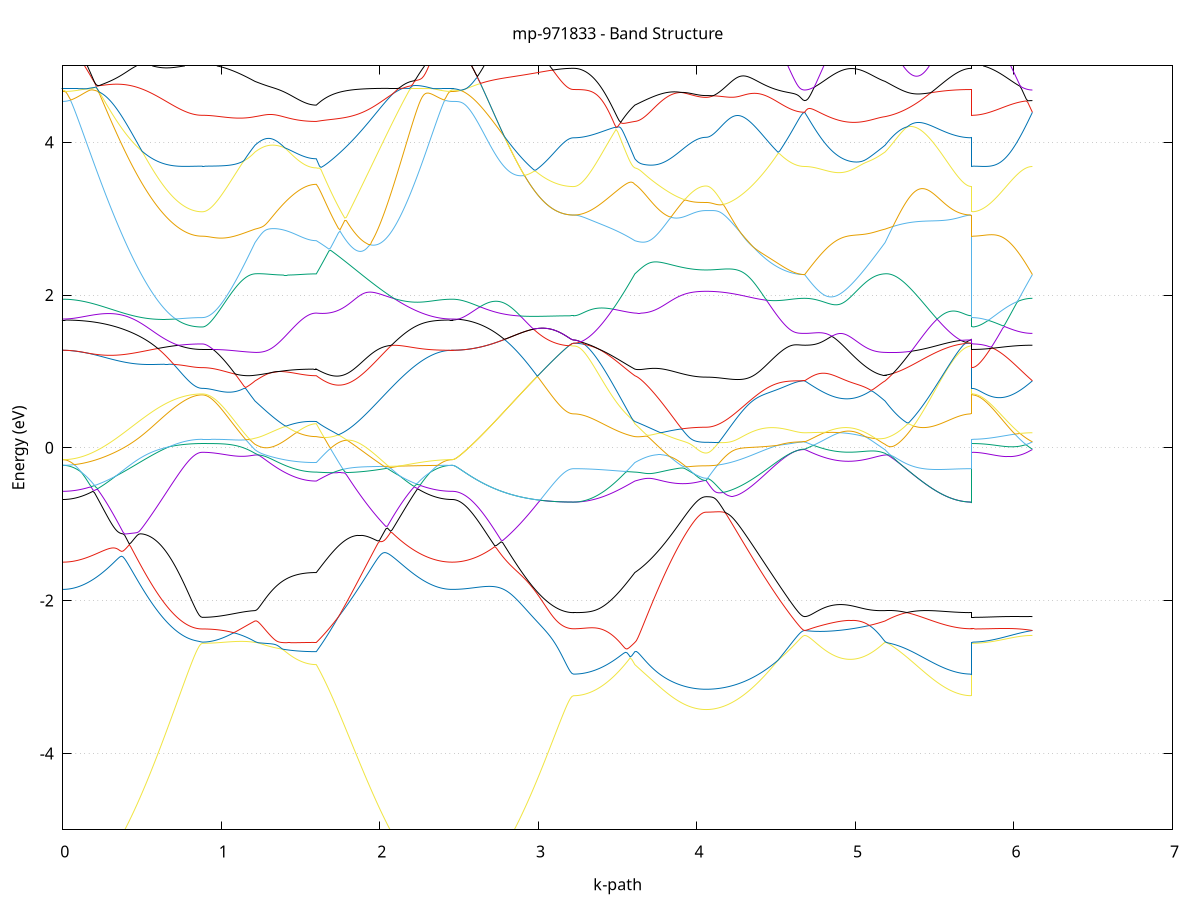 set title 'mp-971833 - Band Structure'
set xlabel 'k-path'
set ylabel 'Energy (eV)'
set grid y
set yrange [-5:5]
set terminal png size 800,600
set output 'mp-971833_bands_gnuplot.png'
plot '-' using 1:2 with lines notitle, '-' using 1:2 with lines notitle, '-' using 1:2 with lines notitle, '-' using 1:2 with lines notitle, '-' using 1:2 with lines notitle, '-' using 1:2 with lines notitle, '-' using 1:2 with lines notitle, '-' using 1:2 with lines notitle, '-' using 1:2 with lines notitle, '-' using 1:2 with lines notitle, '-' using 1:2 with lines notitle, '-' using 1:2 with lines notitle, '-' using 1:2 with lines notitle, '-' using 1:2 with lines notitle, '-' using 1:2 with lines notitle, '-' using 1:2 with lines notitle, '-' using 1:2 with lines notitle, '-' using 1:2 with lines notitle, '-' using 1:2 with lines notitle, '-' using 1:2 with lines notitle, '-' using 1:2 with lines notitle, '-' using 1:2 with lines notitle, '-' using 1:2 with lines notitle, '-' using 1:2 with lines notitle, '-' using 1:2 with lines notitle, '-' using 1:2 with lines notitle, '-' using 1:2 with lines notitle, '-' using 1:2 with lines notitle, '-' using 1:2 with lines notitle, '-' using 1:2 with lines notitle, '-' using 1:2 with lines notitle, '-' using 1:2 with lines notitle, '-' using 1:2 with lines notitle, '-' using 1:2 with lines notitle, '-' using 1:2 with lines notitle, '-' using 1:2 with lines notitle, '-' using 1:2 with lines notitle, '-' using 1:2 with lines notitle, '-' using 1:2 with lines notitle, '-' using 1:2 with lines notitle, '-' using 1:2 with lines notitle, '-' using 1:2 with lines notitle, '-' using 1:2 with lines notitle, '-' using 1:2 with lines notitle, '-' using 1:2 with lines notitle, '-' using 1:2 with lines notitle, '-' using 1:2 with lines notitle, '-' using 1:2 with lines notitle, '-' using 1:2 with lines notitle, '-' using 1:2 with lines notitle, '-' using 1:2 with lines notitle, '-' using 1:2 with lines notitle, '-' using 1:2 with lines notitle, '-' using 1:2 with lines notitle, '-' using 1:2 with lines notitle, '-' using 1:2 with lines notitle, '-' using 1:2 with lines notitle, '-' using 1:2 with lines notitle, '-' using 1:2 with lines notitle, '-' using 1:2 with lines notitle, '-' using 1:2 with lines notitle, '-' using 1:2 with lines notitle, '-' using 1:2 with lines notitle, '-' using 1:2 with lines notitle
0.000000 -37.951340
0.009996 -37.951340
0.019992 -37.951340
0.029989 -37.951340
0.039985 -37.951340
0.049981 -37.951340
0.059977 -37.951340
0.069973 -37.951340
0.079970 -37.951340
0.089966 -37.951340
0.099962 -37.951340
0.109958 -37.951340
0.119954 -37.951340
0.129950 -37.951340
0.139947 -37.951340
0.149943 -37.951340
0.159939 -37.951340
0.169935 -37.951340
0.179931 -37.951340
0.189928 -37.951340
0.199924 -37.951340
0.209920 -37.951340
0.219916 -37.951340
0.229912 -37.951340
0.239909 -37.951340
0.249905 -37.951340
0.259901 -37.951340
0.269897 -37.951340
0.279893 -37.951440
0.289890 -37.951440
0.299886 -37.951440
0.309882 -37.951440
0.319878 -37.951440
0.329874 -37.951440
0.339871 -37.951440
0.349867 -37.951440
0.359863 -37.951440
0.369859 -37.951440
0.379855 -37.951440
0.389851 -37.951440
0.399848 -37.951440
0.409844 -37.951440
0.419840 -37.951440
0.429836 -37.951540
0.439832 -37.951540
0.449829 -37.951540
0.459825 -37.951540
0.469821 -37.951540
0.479817 -37.951540
0.489813 -37.951540
0.499810 -37.951540
0.509806 -37.951540
0.519802 -37.951540
0.529798 -37.951540
0.539794 -37.951540
0.549791 -37.951540
0.559787 -37.951540
0.569783 -37.951540
0.579779 -37.951540
0.589775 -37.951640
0.599772 -37.951640
0.609768 -37.951640
0.619764 -37.951640
0.629760 -37.951640
0.639756 -37.951640
0.649752 -37.951640
0.659749 -37.951640
0.669745 -37.951640
0.679741 -37.951640
0.689737 -37.951640
0.699733 -37.951640
0.709730 -37.951640
0.719726 -37.951640
0.729722 -37.951640
0.739718 -37.951640
0.749714 -37.951640
0.759711 -37.951640
0.769707 -37.951640
0.779703 -37.951640
0.789699 -37.951640
0.799695 -37.951640
0.809692 -37.951640
0.819688 -37.951640
0.829684 -37.951740
0.839680 -37.951740
0.849676 -37.951740
0.859672 -37.951740
0.869669 -37.951740
0.879665 -37.951740
0.879665 -37.951740
0.889455 -37.951740
0.899246 -37.951740
0.909036 -37.951740
0.918827 -37.951740
0.928617 -37.951740
0.938408 -37.951740
0.948198 -37.951640
0.957989 -37.951640
0.967779 -37.951640
0.977569 -37.951640
0.987360 -37.951640
0.997150 -37.951640
1.006941 -37.951640
1.016731 -37.951640
1.026522 -37.951640
1.036312 -37.951640
1.046103 -37.951640
1.055893 -37.951640
1.065684 -37.951640
1.075474 -37.951640
1.085265 -37.951640
1.095055 -37.951640
1.104845 -37.951640
1.114636 -37.951640
1.124426 -37.951640
1.134217 -37.951640
1.144007 -37.951640
1.153798 -37.951640
1.163588 -37.951640
1.173379 -37.951640
1.183169 -37.951640
1.192960 -37.951640
1.202750 -37.951640
1.212540 -37.951640
1.212540 -37.951640
1.222454 -37.951540
1.232368 -37.951540
1.242282 -37.951540
1.252196 -37.951540
1.262109 -37.951540
1.272023 -37.951540
1.281937 -37.951540
1.291851 -37.951540
1.301765 -37.951540
1.311679 -37.951540
1.321592 -37.951540
1.331506 -37.951540
1.341420 -37.951540
1.351334 -37.951540
1.361248 -37.951540
1.371161 -37.951540
1.381075 -37.951540
1.390989 -37.951540
1.400903 -37.951540
1.410817 -37.951540
1.420730 -37.951540
1.430644 -37.951540
1.440558 -37.951540
1.450472 -37.951540
1.460386 -37.951540
1.470299 -37.951540
1.480213 -37.951540
1.490127 -37.951540
1.500041 -37.951540
1.509955 -37.951540
1.519868 -37.951540
1.529782 -37.951540
1.539696 -37.951540
1.549610 -37.951540
1.559524 -37.951540
1.569437 -37.951540
1.579351 -37.951540
1.589265 -37.951540
1.599179 -37.951540
1.599179 -37.951540
1.609149 -37.951540
1.619118 -37.951540
1.629088 -37.951540
1.639058 -37.951540
1.649027 -37.951540
1.658997 -37.951540
1.668967 -37.951540
1.678937 -37.951540
1.688906 -37.951540
1.698876 -37.951540
1.708846 -37.951540
1.718815 -37.951540
1.728785 -37.951540
1.738755 -37.951540
1.748725 -37.951540
1.758694 -37.951540
1.768664 -37.951540
1.778634 -37.951440
1.788603 -37.951440
1.798573 -37.951440
1.808543 -37.951440
1.818513 -37.951440
1.828482 -37.951440
1.838452 -37.951440
1.848422 -37.951440
1.858392 -37.951440
1.868361 -37.951440
1.878331 -37.951440
1.888301 -37.951440
1.898270 -37.951440
1.908240 -37.951440
1.918210 -37.951440
1.928180 -37.951440
1.938149 -37.951440
1.948119 -37.951440
1.958089 -37.951440
1.968058 -37.951440
1.978028 -37.951440
1.987998 -37.951440
1.997968 -37.951440
2.007937 -37.951440
2.017907 -37.951440
2.027877 -37.951440
2.037846 -37.951440
2.047816 -37.951440
2.057786 -37.951440
2.067756 -37.951440
2.077725 -37.951440
2.087695 -37.951440
2.097665 -37.951340
2.107634 -37.951340
2.117604 -37.951340
2.127574 -37.951340
2.137544 -37.951340
2.147513 -37.951340
2.157483 -37.951340
2.167453 -37.951340
2.177422 -37.951340
2.187392 -37.951340
2.197362 -37.951340
2.207332 -37.951340
2.217301 -37.951340
2.227271 -37.951340
2.237241 -37.951340
2.247210 -37.951340
2.257180 -37.951340
2.267150 -37.951340
2.277120 -37.951340
2.287089 -37.951340
2.297059 -37.951340
2.307029 -37.951340
2.316998 -37.951340
2.326968 -37.951340
2.336938 -37.951340
2.346908 -37.951340
2.356877 -37.951340
2.366847 -37.951340
2.376817 -37.951340
2.386786 -37.951340
2.396756 -37.951340
2.406726 -37.951340
2.416696 -37.951340
2.426665 -37.951340
2.436635 -37.951340
2.446605 -37.951340
2.456574 -37.951340
2.456574 -37.951340
2.466513 -37.951340
2.476452 -37.951340
2.486390 -37.951340
2.496329 -37.951340
2.506267 -37.951340
2.516206 -37.951340
2.526144 -37.951340
2.536083 -37.951340
2.546022 -37.951340
2.555960 -37.951340
2.565899 -37.951340
2.575837 -37.951340
2.585776 -37.951340
2.595714 -37.951340
2.605653 -37.951340
2.615592 -37.951340
2.625530 -37.951340
2.635469 -37.951340
2.645407 -37.951340
2.655346 -37.951340
2.665284 -37.951340
2.675223 -37.951340
2.685162 -37.951340
2.695100 -37.951340
2.705039 -37.951340
2.714977 -37.951340
2.724916 -37.951340
2.734854 -37.951340
2.744793 -37.951340
2.754732 -37.951340
2.764670 -37.951340
2.774609 -37.951340
2.784547 -37.951340
2.794486 -37.951340
2.804424 -37.951340
2.814363 -37.951340
2.824302 -37.951340
2.834240 -37.951340
2.844179 -37.951340
2.854117 -37.951440
2.864056 -37.951440
2.873994 -37.951440
2.883933 -37.951440
2.893872 -37.951440
2.903810 -37.951440
2.913749 -37.951440
2.923687 -37.951440
2.933626 -37.951440
2.943564 -37.951440
2.953503 -37.951440
2.963442 -37.951440
2.973380 -37.951440
2.983319 -37.951440
2.993257 -37.951440
3.003196 -37.951440
3.013134 -37.951440
3.023073 -37.951440
3.033012 -37.951440
3.042950 -37.951440
3.052889 -37.951440
3.062827 -37.951440
3.072766 -37.951440
3.082704 -37.951440
3.092643 -37.951440
3.102581 -37.951440
3.112520 -37.951440
3.122459 -37.951440
3.132397 -37.951440
3.142336 -37.951440
3.152274 -37.951440
3.162213 -37.951440
3.172151 -37.951440
3.182090 -37.951440
3.192029 -37.951440
3.201967 -37.951440
3.211906 -37.951440
3.221844 -37.951440
3.221844 -37.951440
3.231758 -37.951440
3.241672 -37.951440
3.251586 -37.951440
3.261500 -37.951440
3.271413 -37.951440
3.281327 -37.951440
3.291241 -37.951440
3.301155 -37.951440
3.311069 -37.951440
3.320982 -37.951440
3.330896 -37.951440
3.340810 -37.951440
3.350724 -37.951440
3.360638 -37.951440
3.370551 -37.951440
3.380465 -37.951440
3.390379 -37.951440
3.400293 -37.951440
3.410207 -37.951440
3.420120 -37.951440
3.430034 -37.951440
3.439948 -37.951440
3.449862 -37.951440
3.459776 -37.951440
3.469689 -37.951440
3.479603 -37.951440
3.489517 -37.951440
3.499431 -37.951440
3.509345 -37.951440
3.519258 -37.951440
3.529172 -37.951440
3.539086 -37.951440
3.549000 -37.951440
3.558914 -37.951440
3.568828 -37.951440
3.578741 -37.951540
3.588655 -37.951540
3.598569 -37.951540
3.608483 -37.951540
3.608483 -37.951540
3.618466 -37.951540
3.628449 -37.951440
3.638432 -37.951440
3.648415 -37.951440
3.658398 -37.951440
3.668381 -37.951440
3.678364 -37.951440
3.688347 -37.951440
3.698330 -37.951440
3.708313 -37.951440
3.718296 -37.951440
3.728279 -37.951440
3.738262 -37.951440
3.748245 -37.951440
3.758228 -37.951440
3.768211 -37.951440
3.778194 -37.951440
3.788177 -37.951440
3.798160 -37.951440
3.808143 -37.951440
3.818126 -37.951440
3.828109 -37.951440
3.838092 -37.951440
3.848075 -37.951440
3.858058 -37.951440
3.868041 -37.951440
3.878024 -37.951440
3.888007 -37.951440
3.897990 -37.951440
3.907973 -37.951440
3.917956 -37.951440
3.927939 -37.951440
3.937922 -37.951440
3.947905 -37.951440
3.957888 -37.951440
3.967871 -37.951440
3.977854 -37.951440
3.987837 -37.951440
3.997820 -37.951440
4.007803 -37.951440
4.017786 -37.951440
4.027769 -37.951440
4.037752 -37.951440
4.047735 -37.951440
4.057718 -37.951440
4.057718 -37.951440
4.067592 -37.951440
4.077465 -37.951440
4.087338 -37.951440
4.097211 -37.951440
4.107085 -37.951440
4.116958 -37.951440
4.126831 -37.951440
4.136705 -37.951440
4.146578 -37.951440
4.156451 -37.951440
4.166324 -37.951440
4.176198 -37.951440
4.186071 -37.951440
4.195944 -37.951440
4.205818 -37.951440
4.215691 -37.951440
4.225564 -37.951440
4.235437 -37.951440
4.245311 -37.951440
4.255184 -37.951440
4.265057 -37.951440
4.274931 -37.951440
4.284804 -37.951440
4.294677 -37.951440
4.304550 -37.951440
4.314424 -37.951440
4.324297 -37.951440
4.334170 -37.951440
4.344044 -37.951440
4.353917 -37.951540
4.363790 -37.951540
4.373663 -37.951540
4.383537 -37.951540
4.393410 -37.951540
4.403283 -37.951540
4.413157 -37.951540
4.423030 -37.951540
4.432903 -37.951540
4.442776 -37.951540
4.452650 -37.951540
4.462523 -37.951540
4.472396 -37.951540
4.482270 -37.951540
4.492143 -37.951540
4.502016 -37.951540
4.511889 -37.951540
4.521763 -37.951540
4.531636 -37.951540
4.541509 -37.951540
4.551383 -37.951540
4.561256 -37.951540
4.571129 -37.951540
4.581002 -37.951540
4.590876 -37.951540
4.600749 -37.951540
4.610622 -37.951540
4.620496 -37.951540
4.630369 -37.951540
4.640242 -37.951540
4.650115 -37.951540
4.659989 -37.951540
4.669862 -37.951540
4.679735 -37.951540
4.679735 -37.951540
4.689680 -37.951540
4.699624 -37.951540
4.709568 -37.951540
4.719513 -37.951540
4.729457 -37.951540
4.739402 -37.951540
4.749346 -37.951540
4.759290 -37.951540
4.769235 -37.951540
4.779179 -37.951540
4.789124 -37.951540
4.799068 -37.951540
4.809012 -37.951540
4.818957 -37.951540
4.828901 -37.951540
4.838846 -37.951540
4.848790 -37.951540
4.858734 -37.951540
4.868679 -37.951540
4.878623 -37.951540
4.888568 -37.951540
4.898512 -37.951540
4.908456 -37.951540
4.918401 -37.951540
4.928345 -37.951540
4.938290 -37.951540
4.948234 -37.951640
4.958178 -37.951640
4.968123 -37.951640
4.978067 -37.951640
4.988012 -37.951640
4.997956 -37.951640
5.007900 -37.951640
5.017845 -37.951640
5.027789 -37.951640
5.037734 -37.951640
5.047678 -37.951640
5.057622 -37.951640
5.067567 -37.951640
5.077511 -37.951540
5.087456 -37.951540
5.097400 -37.951540
5.107344 -37.951540
5.117289 -37.951540
5.127233 -37.951540
5.137178 -37.951540
5.147122 -37.951540
5.157066 -37.951540
5.167011 -37.951540
5.176955 -37.951540
5.186900 -37.951540
5.186900 -37.951540
5.196841 -37.951540
5.206783 -37.951540
5.216724 -37.951540
5.226666 -37.951540
5.236608 -37.951540
5.246549 -37.951540
5.256491 -37.951540
5.266433 -37.951540
5.276374 -37.951540
5.286316 -37.951540
5.296257 -37.951540
5.306199 -37.951540
5.316141 -37.951540
5.326082 -37.951540
5.336024 -37.951540
5.345966 -37.951540
5.355907 -37.951540
5.365849 -37.951440
5.375790 -37.951440
5.385732 -37.951440
5.395674 -37.951440
5.405615 -37.951440
5.415557 -37.951440
5.425499 -37.951440
5.435440 -37.951440
5.445382 -37.951440
5.455323 -37.951440
5.465265 -37.951440
5.475207 -37.951440
5.485148 -37.951440
5.495090 -37.951440
5.505032 -37.951440
5.514973 -37.951440
5.524915 -37.951440
5.534856 -37.951440
5.544798 -37.951440
5.554740 -37.951440
5.564681 -37.951440
5.574623 -37.951440
5.584565 -37.951440
5.594506 -37.951440
5.604448 -37.951440
5.614389 -37.951440
5.624331 -37.951440
5.634273 -37.951440
5.644214 -37.951440
5.654156 -37.951440
5.664098 -37.951440
5.674039 -37.951440
5.683981 -37.951440
5.693922 -37.951440
5.703864 -37.951440
5.713806 -37.951440
5.723747 -37.951440
5.733689 -37.951440
5.733689 -37.951740
5.743500 -37.951740
5.753311 -37.951740
5.763122 -37.951740
5.772933 -37.951740
5.782745 -37.951740
5.792556 -37.951740
5.802367 -37.951740
5.812178 -37.951640
5.821989 -37.951640
5.831800 -37.951640
5.841612 -37.951640
5.851423 -37.951640
5.861234 -37.951640
5.871045 -37.951640
5.880856 -37.951640
5.890667 -37.951640
5.900478 -37.951640
5.910290 -37.951640
5.920101 -37.951640
5.929912 -37.951640
5.939723 -37.951640
5.949534 -37.951640
5.959345 -37.951640
5.969157 -37.951640
5.978968 -37.951640
5.988779 -37.951640
5.998590 -37.951640
6.008401 -37.951640
6.018212 -37.951540
6.028023 -37.951540
6.037835 -37.951540
6.047646 -37.951540
6.057457 -37.951540
6.067268 -37.951540
6.077079 -37.951540
6.086890 -37.951540
6.096701 -37.951540
6.106513 -37.951540
6.116324 -37.951540
e
0.000000 -37.951240
0.009996 -37.951240
0.019992 -37.951240
0.029989 -37.951240
0.039985 -37.951240
0.049981 -37.951240
0.059977 -37.951240
0.069973 -37.951240
0.079970 -37.951240
0.089966 -37.951240
0.099962 -37.951240
0.109958 -37.951240
0.119954 -37.951240
0.129950 -37.951240
0.139947 -37.951240
0.149943 -37.951240
0.159939 -37.951240
0.169935 -37.951240
0.179931 -37.951240
0.189928 -37.951240
0.199924 -37.951240
0.209920 -37.951240
0.219916 -37.951240
0.229912 -37.951240
0.239909 -37.951240
0.249905 -37.951240
0.259901 -37.951240
0.269897 -37.951240
0.279893 -37.951240
0.289890 -37.951240
0.299886 -37.951240
0.309882 -37.951240
0.319878 -37.951240
0.329874 -37.951240
0.339871 -37.951240
0.349867 -37.951240
0.359863 -37.951240
0.369859 -37.951240
0.379855 -37.951240
0.389851 -37.951240
0.399848 -37.951240
0.409844 -37.951240
0.419840 -37.951240
0.429836 -37.951240
0.439832 -37.951240
0.449829 -37.951240
0.459825 -37.951240
0.469821 -37.951240
0.479817 -37.951240
0.489813 -37.951240
0.499810 -37.951240
0.509806 -37.951240
0.519802 -37.951240
0.529798 -37.951240
0.539794 -37.951240
0.549791 -37.951240
0.559787 -37.951240
0.569783 -37.951240
0.579779 -37.951240
0.589775 -37.951240
0.599772 -37.951240
0.609768 -37.951240
0.619764 -37.951240
0.629760 -37.951240
0.639756 -37.951340
0.649752 -37.951240
0.659749 -37.951340
0.669745 -37.951240
0.679741 -37.951340
0.689737 -37.951340
0.699733 -37.951340
0.709730 -37.951340
0.719726 -37.951340
0.729722 -37.951340
0.739718 -37.951340
0.749714 -37.951340
0.759711 -37.951340
0.769707 -37.951340
0.779703 -37.951340
0.789699 -37.951340
0.799695 -37.951340
0.809692 -37.951340
0.819688 -37.951340
0.829684 -37.951340
0.839680 -37.951340
0.849676 -37.951340
0.859672 -37.951340
0.869669 -37.951340
0.879665 -37.951340
0.879665 -37.951340
0.889455 -37.951340
0.899246 -37.951340
0.909036 -37.951340
0.918827 -37.951340
0.928617 -37.951340
0.938408 -37.951340
0.948198 -37.951340
0.957989 -37.951340
0.967779 -37.951340
0.977569 -37.951340
0.987360 -37.951340
0.997150 -37.951340
1.006941 -37.951340
1.016731 -37.951340
1.026522 -37.951340
1.036312 -37.951340
1.046103 -37.951340
1.055893 -37.951340
1.065684 -37.951340
1.075474 -37.951340
1.085265 -37.951340
1.095055 -37.951340
1.104845 -37.951340
1.114636 -37.951340
1.124426 -37.951340
1.134217 -37.951340
1.144007 -37.951340
1.153798 -37.951340
1.163588 -37.951340
1.173379 -37.951340
1.183169 -37.951340
1.192960 -37.951340
1.202750 -37.951340
1.212540 -37.951340
1.212540 -37.951340
1.222454 -37.951340
1.232368 -37.951340
1.242282 -37.951340
1.252196 -37.951340
1.262109 -37.951340
1.272023 -37.951340
1.281937 -37.951340
1.291851 -37.951340
1.301765 -37.951340
1.311679 -37.951340
1.321592 -37.951340
1.331506 -37.951340
1.341420 -37.951340
1.351334 -37.951340
1.361248 -37.951340
1.371161 -37.951340
1.381075 -37.951340
1.390989 -37.951340
1.400903 -37.951340
1.410817 -37.951340
1.420730 -37.951340
1.430644 -37.951340
1.440558 -37.951340
1.450472 -37.951340
1.460386 -37.951340
1.470299 -37.951340
1.480213 -37.951340
1.490127 -37.951340
1.500041 -37.951340
1.509955 -37.951340
1.519868 -37.951340
1.529782 -37.951340
1.539696 -37.951340
1.549610 -37.951340
1.559524 -37.951340
1.569437 -37.951340
1.579351 -37.951340
1.589265 -37.951340
1.599179 -37.951340
1.599179 -37.951340
1.609149 -37.951340
1.619118 -37.951340
1.629088 -37.951340
1.639058 -37.951340
1.649027 -37.951340
1.658997 -37.951340
1.668967 -37.951340
1.678937 -37.951340
1.688906 -37.951340
1.698876 -37.951340
1.708846 -37.951340
1.718815 -37.951340
1.728785 -37.951340
1.738755 -37.951340
1.748725 -37.951340
1.758694 -37.951340
1.768664 -37.951340
1.778634 -37.951340
1.788603 -37.951340
1.798573 -37.951340
1.808543 -37.951340
1.818513 -37.951340
1.828482 -37.951340
1.838452 -37.951340
1.848422 -37.951340
1.858392 -37.951340
1.868361 -37.951340
1.878331 -37.951340
1.888301 -37.951340
1.898270 -37.951340
1.908240 -37.951340
1.918210 -37.951340
1.928180 -37.951340
1.938149 -37.951340
1.948119 -37.951340
1.958089 -37.951340
1.968058 -37.951340
1.978028 -37.951340
1.987998 -37.951340
1.997968 -37.951340
2.007937 -37.951340
2.017907 -37.951340
2.027877 -37.951340
2.037846 -37.951340
2.047816 -37.951340
2.057786 -37.951340
2.067756 -37.951340
2.077725 -37.951340
2.087695 -37.951340
2.097665 -37.951340
2.107634 -37.951340
2.117604 -37.951340
2.127574 -37.951240
2.137544 -37.951340
2.147513 -37.951340
2.157483 -37.951340
2.167453 -37.951240
2.177422 -37.951340
2.187392 -37.951340
2.197362 -37.951240
2.207332 -37.951340
2.217301 -37.951340
2.227271 -37.951340
2.237241 -37.951340
2.247210 -37.951340
2.257180 -37.951340
2.267150 -37.951340
2.277120 -37.951340
2.287089 -37.951340
2.297059 -37.951340
2.307029 -37.951240
2.316998 -37.951240
2.326968 -37.951240
2.336938 -37.951240
2.346908 -37.951240
2.356877 -37.951240
2.366847 -37.951240
2.376817 -37.951240
2.386786 -37.951240
2.396756 -37.951240
2.406726 -37.951240
2.416696 -37.951240
2.426665 -37.951240
2.436635 -37.951240
2.446605 -37.951240
2.456574 -37.951240
2.456574 -37.951240
2.466513 -37.951240
2.476452 -37.951240
2.486390 -37.951240
2.496329 -37.951240
2.506267 -37.951240
2.516206 -37.951240
2.526144 -37.951240
2.536083 -37.951240
2.546022 -37.951240
2.555960 -37.951240
2.565899 -37.951240
2.575837 -37.951340
2.585776 -37.951340
2.595714 -37.951340
2.605653 -37.951340
2.615592 -37.951340
2.625530 -37.951340
2.635469 -37.951340
2.645407 -37.951340
2.655346 -37.951340
2.665284 -37.951340
2.675223 -37.951340
2.685162 -37.951340
2.695100 -37.951340
2.705039 -37.951340
2.714977 -37.951340
2.724916 -37.951340
2.734854 -37.951340
2.744793 -37.951340
2.754732 -37.951340
2.764670 -37.951340
2.774609 -37.951340
2.784547 -37.951340
2.794486 -37.951340
2.804424 -37.951340
2.814363 -37.951340
2.824302 -37.951340
2.834240 -37.951340
2.844179 -37.951340
2.854117 -37.951340
2.864056 -37.951340
2.873994 -37.951340
2.883933 -37.951340
2.893872 -37.951340
2.903810 -37.951340
2.913749 -37.951340
2.923687 -37.951340
2.933626 -37.951440
2.943564 -37.951440
2.953503 -37.951440
2.963442 -37.951440
2.973380 -37.951440
2.983319 -37.951440
2.993257 -37.951440
3.003196 -37.951440
3.013134 -37.951440
3.023073 -37.951440
3.033012 -37.951440
3.042950 -37.951440
3.052889 -37.951440
3.062827 -37.951440
3.072766 -37.951440
3.082704 -37.951440
3.092643 -37.951440
3.102581 -37.951440
3.112520 -37.951440
3.122459 -37.951440
3.132397 -37.951440
3.142336 -37.951440
3.152274 -37.951440
3.162213 -37.951440
3.172151 -37.951440
3.182090 -37.951440
3.192029 -37.951440
3.201967 -37.951440
3.211906 -37.951440
3.221844 -37.951440
3.221844 -37.951440
3.231758 -37.951440
3.241672 -37.951440
3.251586 -37.951440
3.261500 -37.951440
3.271413 -37.951440
3.281327 -37.951440
3.291241 -37.951440
3.301155 -37.951440
3.311069 -37.951440
3.320982 -37.951440
3.330896 -37.951440
3.340810 -37.951440
3.350724 -37.951440
3.360638 -37.951440
3.370551 -37.951440
3.380465 -37.951440
3.390379 -37.951440
3.400293 -37.951440
3.410207 -37.951440
3.420120 -37.951440
3.430034 -37.951440
3.439948 -37.951440
3.449862 -37.951440
3.459776 -37.951440
3.469689 -37.951440
3.479603 -37.951440
3.489517 -37.951440
3.499431 -37.951440
3.509345 -37.951440
3.519258 -37.951440
3.529172 -37.951440
3.539086 -37.951440
3.549000 -37.951440
3.558914 -37.951440
3.568828 -37.951440
3.578741 -37.951440
3.588655 -37.951440
3.598569 -37.951440
3.608483 -37.951340
3.608483 -37.951340
3.618466 -37.951340
3.628449 -37.951340
3.638432 -37.951340
3.648415 -37.951340
3.658398 -37.951340
3.668381 -37.951340
3.678364 -37.951340
3.688347 -37.951340
3.698330 -37.951340
3.708313 -37.951340
3.718296 -37.951340
3.728279 -37.951340
3.738262 -37.951340
3.748245 -37.951340
3.758228 -37.951340
3.768211 -37.951340
3.778194 -37.951340
3.788177 -37.951340
3.798160 -37.951340
3.808143 -37.951340
3.818126 -37.951340
3.828109 -37.951340
3.838092 -37.951340
3.848075 -37.951340
3.858058 -37.951340
3.868041 -37.951340
3.878024 -37.951340
3.888007 -37.951340
3.897990 -37.951340
3.907973 -37.951340
3.917956 -37.951340
3.927939 -37.951340
3.937922 -37.951340
3.947905 -37.951340
3.957888 -37.951340
3.967871 -37.951340
3.977854 -37.951340
3.987837 -37.951340
3.997820 -37.951340
4.007803 -37.951340
4.017786 -37.951340
4.027769 -37.951340
4.037752 -37.951340
4.047735 -37.951340
4.057718 -37.951340
4.057718 -37.951340
4.067592 -37.951340
4.077465 -37.951340
4.087338 -37.951340
4.097211 -37.951340
4.107085 -37.951340
4.116958 -37.951340
4.126831 -37.951340
4.136705 -37.951340
4.146578 -37.951340
4.156451 -37.951340
4.166324 -37.951340
4.176198 -37.951340
4.186071 -37.951340
4.195944 -37.951340
4.205818 -37.951340
4.215691 -37.951340
4.225564 -37.951340
4.235437 -37.951340
4.245311 -37.951340
4.255184 -37.951340
4.265057 -37.951340
4.274931 -37.951340
4.284804 -37.951340
4.294677 -37.951340
4.304550 -37.951340
4.314424 -37.951440
4.324297 -37.951440
4.334170 -37.951440
4.344044 -37.951440
4.353917 -37.951440
4.363790 -37.951440
4.373663 -37.951440
4.383537 -37.951440
4.393410 -37.951440
4.403283 -37.951440
4.413157 -37.951440
4.423030 -37.951440
4.432903 -37.951440
4.442776 -37.951440
4.452650 -37.951440
4.462523 -37.951440
4.472396 -37.951440
4.482270 -37.951440
4.492143 -37.951440
4.502016 -37.951440
4.511889 -37.951440
4.521763 -37.951440
4.531636 -37.951440
4.541509 -37.951440
4.551383 -37.951440
4.561256 -37.951440
4.571129 -37.951440
4.581002 -37.951440
4.590876 -37.951440
4.600749 -37.951540
4.610622 -37.951540
4.620496 -37.951540
4.630369 -37.951540
4.640242 -37.951540
4.650115 -37.951540
4.659989 -37.951540
4.669862 -37.951540
4.679735 -37.951540
4.679735 -37.951540
4.689680 -37.951540
4.699624 -37.951540
4.709568 -37.951540
4.719513 -37.951540
4.729457 -37.951440
4.739402 -37.951440
4.749346 -37.951440
4.759290 -37.951440
4.769235 -37.951440
4.779179 -37.951440
4.789124 -37.951440
4.799068 -37.951440
4.809012 -37.951440
4.818957 -37.951440
4.828901 -37.951440
4.838846 -37.951440
4.848790 -37.951440
4.858734 -37.951440
4.868679 -37.951440
4.878623 -37.951440
4.888568 -37.951440
4.898512 -37.951440
4.908456 -37.951440
4.918401 -37.951440
4.928345 -37.951440
4.938290 -37.951440
4.948234 -37.951440
4.958178 -37.951440
4.968123 -37.951440
4.978067 -37.951340
4.988012 -37.951340
4.997956 -37.951340
5.007900 -37.951340
5.017845 -37.951340
5.027789 -37.951340
5.037734 -37.951340
5.047678 -37.951340
5.057622 -37.951340
5.067567 -37.951340
5.077511 -37.951340
5.087456 -37.951340
5.097400 -37.951340
5.107344 -37.951340
5.117289 -37.951340
5.127233 -37.951340
5.137178 -37.951340
5.147122 -37.951340
5.157066 -37.951340
5.167011 -37.951340
5.176955 -37.951340
5.186900 -37.951340
5.186900 -37.951340
5.196841 -37.951340
5.206783 -37.951340
5.216724 -37.951440
5.226666 -37.951440
5.236608 -37.951440
5.246549 -37.951440
5.256491 -37.951440
5.266433 -37.951440
5.276374 -37.951440
5.286316 -37.951440
5.296257 -37.951440
5.306199 -37.951440
5.316141 -37.951440
5.326082 -37.951440
5.336024 -37.951440
5.345966 -37.951440
5.355907 -37.951440
5.365849 -37.951440
5.375790 -37.951440
5.385732 -37.951440
5.395674 -37.951440
5.405615 -37.951440
5.415557 -37.951440
5.425499 -37.951440
5.435440 -37.951440
5.445382 -37.951440
5.455323 -37.951440
5.465265 -37.951440
5.475207 -37.951440
5.485148 -37.951440
5.495090 -37.951440
5.505032 -37.951440
5.514973 -37.951440
5.524915 -37.951440
5.534856 -37.951440
5.544798 -37.951440
5.554740 -37.951440
5.564681 -37.951440
5.574623 -37.951440
5.584565 -37.951440
5.594506 -37.951440
5.604448 -37.951440
5.614389 -37.951440
5.624331 -37.951440
5.634273 -37.951440
5.644214 -37.951440
5.654156 -37.951440
5.664098 -37.951440
5.674039 -37.951440
5.683981 -37.951440
5.693922 -37.951440
5.703864 -37.951440
5.713806 -37.951440
5.723747 -37.951440
5.733689 -37.951440
5.733689 -37.951340
5.743500 -37.951340
5.753311 -37.951340
5.763122 -37.951340
5.772933 -37.951340
5.782745 -37.951340
5.792556 -37.951340
5.802367 -37.951340
5.812178 -37.951340
5.821989 -37.951340
5.831800 -37.951340
5.841612 -37.951340
5.851423 -37.951340
5.861234 -37.951340
5.871045 -37.951340
5.880856 -37.951340
5.890667 -37.951340
5.900478 -37.951340
5.910290 -37.951340
5.920101 -37.951340
5.929912 -37.951340
5.939723 -37.951340
5.949534 -37.951340
5.959345 -37.951340
5.969157 -37.951440
5.978968 -37.951440
5.988779 -37.951440
5.998590 -37.951440
6.008401 -37.951440
6.018212 -37.951440
6.028023 -37.951440
6.037835 -37.951440
6.047646 -37.951440
6.057457 -37.951440
6.067268 -37.951440
6.077079 -37.951440
6.086890 -37.951440
6.096701 -37.951440
6.106513 -37.951440
6.116324 -37.951540
e
0.000000 -37.878440
0.009996 -37.878440
0.019992 -37.878440
0.029989 -37.878440
0.039985 -37.878440
0.049981 -37.878440
0.059977 -37.878440
0.069973 -37.878440
0.079970 -37.878440
0.089966 -37.878440
0.099962 -37.878440
0.109958 -37.878440
0.119954 -37.878440
0.129950 -37.878440
0.139947 -37.878440
0.149943 -37.878440
0.159939 -37.878440
0.169935 -37.878440
0.179931 -37.878440
0.189928 -37.878440
0.199924 -37.878440
0.209920 -37.878440
0.219916 -37.878440
0.229912 -37.878440
0.239909 -37.878440
0.249905 -37.878440
0.259901 -37.878440
0.269897 -37.878440
0.279893 -37.878440
0.289890 -37.878440
0.299886 -37.878440
0.309882 -37.878440
0.319878 -37.878440
0.329874 -37.878440
0.339871 -37.878440
0.349867 -37.878440
0.359863 -37.878440
0.369859 -37.878440
0.379855 -37.878440
0.389851 -37.878440
0.399848 -37.878440
0.409844 -37.878440
0.419840 -37.878440
0.429836 -37.878440
0.439832 -37.878440
0.449829 -37.878440
0.459825 -37.878440
0.469821 -37.878440
0.479817 -37.878440
0.489813 -37.878440
0.499810 -37.878440
0.509806 -37.878440
0.519802 -37.878440
0.529798 -37.878440
0.539794 -37.878440
0.549791 -37.878440
0.559787 -37.878440
0.569783 -37.878440
0.579779 -37.878440
0.589775 -37.878440
0.599772 -37.878440
0.609768 -37.878440
0.619764 -37.878440
0.629760 -37.878440
0.639756 -37.878540
0.649752 -37.878440
0.659749 -37.878540
0.669745 -37.878540
0.679741 -37.878540
0.689737 -37.878540
0.699733 -37.878540
0.709730 -37.878540
0.719726 -37.878540
0.729722 -37.878540
0.739718 -37.878540
0.749714 -37.878540
0.759711 -37.878540
0.769707 -37.878540
0.779703 -37.878540
0.789699 -37.878540
0.799695 -37.878540
0.809692 -37.878540
0.819688 -37.878540
0.829684 -37.878540
0.839680 -37.878540
0.849676 -37.878540
0.859672 -37.878540
0.869669 -37.878540
0.879665 -37.878540
0.879665 -37.878540
0.889455 -37.878540
0.899246 -37.878540
0.909036 -37.878540
0.918827 -37.878540
0.928617 -37.878540
0.938408 -37.878540
0.948198 -37.878540
0.957989 -37.878540
0.967779 -37.878540
0.977569 -37.878540
0.987360 -37.878540
0.997150 -37.878540
1.006941 -37.878540
1.016731 -37.878440
1.026522 -37.878440
1.036312 -37.878440
1.046103 -37.878440
1.055893 -37.878440
1.065684 -37.878440
1.075474 -37.878440
1.085265 -37.878440
1.095055 -37.878440
1.104845 -37.878440
1.114636 -37.878440
1.124426 -37.878440
1.134217 -37.878440
1.144007 -37.878440
1.153798 -37.878440
1.163588 -37.878440
1.173379 -37.878440
1.183169 -37.878440
1.192960 -37.878440
1.202750 -37.878440
1.212540 -37.878440
1.212540 -37.878440
1.222454 -37.878440
1.232368 -37.878340
1.242282 -37.878340
1.252196 -37.878340
1.262109 -37.878340
1.272023 -37.878340
1.281937 -37.878340
1.291851 -37.878340
1.301765 -37.878340
1.311679 -37.878340
1.321592 -37.878340
1.331506 -37.878340
1.341420 -37.878340
1.351334 -37.878340
1.361248 -37.878340
1.371161 -37.878340
1.381075 -37.878340
1.390989 -37.878340
1.400903 -37.878340
1.410817 -37.878340
1.420730 -37.878340
1.430644 -37.878340
1.440558 -37.878340
1.450472 -37.878340
1.460386 -37.878340
1.470299 -37.878340
1.480213 -37.878340
1.490127 -37.878340
1.500041 -37.878340
1.509955 -37.878240
1.519868 -37.878240
1.529782 -37.878240
1.539696 -37.878240
1.549610 -37.878240
1.559524 -37.878240
1.569437 -37.878240
1.579351 -37.878240
1.589265 -37.878240
1.599179 -37.878240
1.599179 -37.878240
1.609149 -37.878240
1.619118 -37.878340
1.629088 -37.878340
1.639058 -37.878340
1.649027 -37.878340
1.658997 -37.878340
1.668967 -37.878340
1.678937 -37.878340
1.688906 -37.878340
1.698876 -37.878340
1.708846 -37.878340
1.718815 -37.878340
1.728785 -37.878340
1.738755 -37.878340
1.748725 -37.878340
1.758694 -37.878340
1.768664 -37.878340
1.778634 -37.878340
1.788603 -37.878340
1.798573 -37.878340
1.808543 -37.878340
1.818513 -37.878340
1.828482 -37.878340
1.838452 -37.878340
1.848422 -37.878340
1.858392 -37.878440
1.868361 -37.878440
1.878331 -37.878440
1.888301 -37.878440
1.898270 -37.878440
1.908240 -37.878440
1.918210 -37.878440
1.928180 -37.878440
1.938149 -37.878440
1.948119 -37.878440
1.958089 -37.878440
1.968058 -37.878440
1.978028 -37.878440
1.987998 -37.878440
1.997968 -37.878440
2.007937 -37.878440
2.017907 -37.878440
2.027877 -37.878440
2.037846 -37.878440
2.047816 -37.878440
2.057786 -37.878440
2.067756 -37.878440
2.077725 -37.878440
2.087695 -37.878440
2.097665 -37.878440
2.107634 -37.878440
2.117604 -37.878440
2.127574 -37.878440
2.137544 -37.878440
2.147513 -37.878440
2.157483 -37.878440
2.167453 -37.878440
2.177422 -37.878440
2.187392 -37.878440
2.197362 -37.878440
2.207332 -37.878440
2.217301 -37.878440
2.227271 -37.878440
2.237241 -37.878440
2.247210 -37.878440
2.257180 -37.878440
2.267150 -37.878440
2.277120 -37.878440
2.287089 -37.878440
2.297059 -37.878440
2.307029 -37.878440
2.316998 -37.878440
2.326968 -37.878440
2.336938 -37.878440
2.346908 -37.878440
2.356877 -37.878440
2.366847 -37.878440
2.376817 -37.878440
2.386786 -37.878440
2.396756 -37.878440
2.406726 -37.878440
2.416696 -37.878440
2.426665 -37.878440
2.436635 -37.878440
2.446605 -37.878440
2.456574 -37.878440
2.456574 -37.878440
2.466513 -37.878440
2.476452 -37.878440
2.486390 -37.878440
2.496329 -37.878340
2.506267 -37.878340
2.516206 -37.878440
2.526144 -37.878440
2.536083 -37.878440
2.546022 -37.878340
2.555960 -37.878340
2.565899 -37.878340
2.575837 -37.878340
2.585776 -37.878340
2.595714 -37.878340
2.605653 -37.878340
2.615592 -37.878340
2.625530 -37.878340
2.635469 -37.878340
2.645407 -37.878340
2.655346 -37.878340
2.665284 -37.878340
2.675223 -37.878340
2.685162 -37.878340
2.695100 -37.878340
2.705039 -37.878340
2.714977 -37.878340
2.724916 -37.878340
2.734854 -37.878340
2.744793 -37.878340
2.754732 -37.878340
2.764670 -37.878340
2.774609 -37.878340
2.784547 -37.878340
2.794486 -37.878340
2.804424 -37.878240
2.814363 -37.878240
2.824302 -37.878240
2.834240 -37.878240
2.844179 -37.878240
2.854117 -37.878240
2.864056 -37.878240
2.873994 -37.878240
2.883933 -37.878240
2.893872 -37.878240
2.903810 -37.878240
2.913749 -37.878240
2.923687 -37.878240
2.933626 -37.878240
2.943564 -37.878240
2.953503 -37.878240
2.963442 -37.878240
2.973380 -37.878240
2.983319 -37.878240
2.993257 -37.878240
3.003196 -37.878240
3.013134 -37.878140
3.023073 -37.878140
3.033012 -37.878140
3.042950 -37.878140
3.052889 -37.878140
3.062827 -37.878140
3.072766 -37.878140
3.082704 -37.878140
3.092643 -37.878140
3.102581 -37.878140
3.112520 -37.878140
3.122459 -37.878140
3.132397 -37.878140
3.142336 -37.878140
3.152274 -37.878140
3.162213 -37.878140
3.172151 -37.878140
3.182090 -37.878140
3.192029 -37.878140
3.201967 -37.878140
3.211906 -37.878140
3.221844 -37.878140
3.221844 -37.878140
3.231758 -37.878140
3.241672 -37.878140
3.251586 -37.878140
3.261500 -37.878140
3.271413 -37.878140
3.281327 -37.878140
3.291241 -37.878140
3.301155 -37.878140
3.311069 -37.878140
3.320982 -37.878140
3.330896 -37.878140
3.340810 -37.878140
3.350724 -37.878140
3.360638 -37.878140
3.370551 -37.878140
3.380465 -37.878140
3.390379 -37.878140
3.400293 -37.878140
3.410207 -37.878140
3.420120 -37.878140
3.430034 -37.878140
3.439948 -37.878140
3.449862 -37.878240
3.459776 -37.878240
3.469689 -37.878240
3.479603 -37.878240
3.489517 -37.878240
3.499431 -37.878240
3.509345 -37.878240
3.519258 -37.878240
3.529172 -37.878240
3.539086 -37.878240
3.549000 -37.878240
3.558914 -37.878240
3.568828 -37.878240
3.578741 -37.878240
3.588655 -37.878240
3.598569 -37.878240
3.608483 -37.878240
3.608483 -37.878240
3.618466 -37.878240
3.628449 -37.878240
3.638432 -37.878240
3.648415 -37.878340
3.658398 -37.878340
3.668381 -37.878340
3.678364 -37.878340
3.688347 -37.878340
3.698330 -37.878340
3.708313 -37.878340
3.718296 -37.878340
3.728279 -37.878340
3.738262 -37.878340
3.748245 -37.878340
3.758228 -37.878340
3.768211 -37.878340
3.778194 -37.878340
3.788177 -37.878340
3.798160 -37.878340
3.808143 -37.878340
3.818126 -37.878340
3.828109 -37.878340
3.838092 -37.878340
3.848075 -37.878340
3.858058 -37.878340
3.868041 -37.878340
3.878024 -37.878340
3.888007 -37.878340
3.897990 -37.878340
3.907973 -37.878340
3.917956 -37.878340
3.927939 -37.878340
3.937922 -37.878340
3.947905 -37.878340
3.957888 -37.878340
3.967871 -37.878340
3.977854 -37.878340
3.987837 -37.878340
3.997820 -37.878340
4.007803 -37.878340
4.017786 -37.878340
4.027769 -37.878340
4.037752 -37.878340
4.047735 -37.878340
4.057718 -37.878340
4.057718 -37.878340
4.067592 -37.878340
4.077465 -37.878340
4.087338 -37.878340
4.097211 -37.878340
4.107085 -37.878440
4.116958 -37.878440
4.126831 -37.878440
4.136705 -37.878440
4.146578 -37.878440
4.156451 -37.878440
4.166324 -37.878440
4.176198 -37.878440
4.186071 -37.878440
4.195944 -37.878440
4.205818 -37.878440
4.215691 -37.878440
4.225564 -37.878440
4.235437 -37.878440
4.245311 -37.878440
4.255184 -37.878440
4.265057 -37.878440
4.274931 -37.878440
4.284804 -37.878440
4.294677 -37.878440
4.304550 -37.878440
4.314424 -37.878440
4.324297 -37.878440
4.334170 -37.878440
4.344044 -37.878440
4.353917 -37.878440
4.363790 -37.878440
4.373663 -37.878440
4.383537 -37.878440
4.393410 -37.878440
4.403283 -37.878440
4.413157 -37.878440
4.423030 -37.878440
4.432903 -37.878440
4.442776 -37.878440
4.452650 -37.878440
4.462523 -37.878440
4.472396 -37.878440
4.482270 -37.878440
4.492143 -37.878440
4.502016 -37.878440
4.511889 -37.878440
4.521763 -37.878440
4.531636 -37.878540
4.541509 -37.878540
4.551383 -37.878540
4.561256 -37.878540
4.571129 -37.878540
4.581002 -37.878540
4.590876 -37.878540
4.600749 -37.878540
4.610622 -37.878540
4.620496 -37.878540
4.630369 -37.878540
4.640242 -37.878540
4.650115 -37.878540
4.659989 -37.878540
4.669862 -37.878540
4.679735 -37.878540
4.679735 -37.878540
4.689680 -37.878540
4.699624 -37.878540
4.709568 -37.878540
4.719513 -37.878540
4.729457 -37.878540
4.739402 -37.878540
4.749346 -37.878540
4.759290 -37.878540
4.769235 -37.878540
4.779179 -37.878540
4.789124 -37.878540
4.799068 -37.878540
4.809012 -37.878540
4.818957 -37.878540
4.828901 -37.878540
4.838846 -37.878540
4.848790 -37.878540
4.858734 -37.878540
4.868679 -37.878440
4.878623 -37.878440
4.888568 -37.878440
4.898512 -37.878440
4.908456 -37.878440
4.918401 -37.878440
4.928345 -37.878440
4.938290 -37.878440
4.948234 -37.878440
4.958178 -37.878440
4.968123 -37.878440
4.978067 -37.878440
4.988012 -37.878440
4.997956 -37.878440
5.007900 -37.878440
5.017845 -37.878440
5.027789 -37.878440
5.037734 -37.878440
5.047678 -37.878440
5.057622 -37.878440
5.067567 -37.878440
5.077511 -37.878440
5.087456 -37.878440
5.097400 -37.878440
5.107344 -37.878440
5.117289 -37.878440
5.127233 -37.878440
5.137178 -37.878440
5.147122 -37.878440
5.157066 -37.878440
5.167011 -37.878440
5.176955 -37.878440
5.186900 -37.878440
5.186900 -37.878440
5.196841 -37.878440
5.206783 -37.878340
5.216724 -37.878340
5.226666 -37.878340
5.236608 -37.878340
5.246549 -37.878340
5.256491 -37.878340
5.266433 -37.878340
5.276374 -37.878340
5.286316 -37.878340
5.296257 -37.878340
5.306199 -37.878340
5.316141 -37.878340
5.326082 -37.878340
5.336024 -37.878340
5.345966 -37.878240
5.355907 -37.878240
5.365849 -37.878240
5.375790 -37.878240
5.385732 -37.878240
5.395674 -37.878240
5.405615 -37.878240
5.415557 -37.878240
5.425499 -37.878240
5.435440 -37.878240
5.445382 -37.878240
5.455323 -37.878240
5.465265 -37.878240
5.475207 -37.878240
5.485148 -37.878240
5.495090 -37.878240
5.505032 -37.878240
5.514973 -37.878140
5.524915 -37.878140
5.534856 -37.878140
5.544798 -37.878140
5.554740 -37.878140
5.564681 -37.878140
5.574623 -37.878140
5.584565 -37.878140
5.594506 -37.878140
5.604448 -37.878140
5.614389 -37.878140
5.624331 -37.878140
5.634273 -37.878140
5.644214 -37.878140
5.654156 -37.878140
5.664098 -37.878140
5.674039 -37.878140
5.683981 -37.878140
5.693922 -37.878140
5.703864 -37.878140
5.713806 -37.878140
5.723747 -37.878140
5.733689 -37.878140
5.733689 -37.878540
5.743500 -37.878540
5.753311 -37.878540
5.763122 -37.878540
5.772933 -37.878540
5.782745 -37.878540
5.792556 -37.878540
5.802367 -37.878540
5.812178 -37.878540
5.821989 -37.878540
5.831800 -37.878540
5.841612 -37.878540
5.851423 -37.878540
5.861234 -37.878540
5.871045 -37.878540
5.880856 -37.878540
5.890667 -37.878540
5.900478 -37.878540
5.910290 -37.878540
5.920101 -37.878540
5.929912 -37.878540
5.939723 -37.878540
5.949534 -37.878540
5.959345 -37.878540
5.969157 -37.878540
5.978968 -37.878540
5.988779 -37.878540
5.998590 -37.878540
6.008401 -37.878540
6.018212 -37.878540
6.028023 -37.878540
6.037835 -37.878540
6.047646 -37.878540
6.057457 -37.878540
6.067268 -37.878540
6.077079 -37.878540
6.086890 -37.878540
6.096701 -37.878540
6.106513 -37.878540
6.116324 -37.878540
e
0.000000 -25.568840
0.009996 -25.568840
0.019992 -25.568940
0.029989 -25.569140
0.039985 -25.569340
0.049981 -25.569640
0.059977 -25.570040
0.069973 -25.570440
0.079970 -25.570940
0.089966 -25.571540
0.099962 -25.572140
0.109958 -25.572840
0.119954 -25.573640
0.129950 -25.574440
0.139947 -25.575240
0.149943 -25.576140
0.159939 -25.577140
0.169935 -25.578140
0.179931 -25.579240
0.189928 -25.580340
0.199924 -25.581540
0.209920 -25.582740
0.219916 -25.584040
0.229912 -25.585340
0.239909 -25.586640
0.249905 -25.588040
0.259901 -25.589440
0.269897 -25.590840
0.279893 -25.592340
0.289890 -25.593840
0.299886 -25.595340
0.309882 -25.596840
0.319878 -25.598440
0.329874 -25.600040
0.339871 -25.601640
0.349867 -25.603240
0.359863 -25.604840
0.369859 -25.606440
0.379855 -25.608140
0.389851 -25.609740
0.399848 -25.611440
0.409844 -25.613040
0.419840 -25.614640
0.429836 -25.616340
0.439832 -25.617940
0.449829 -25.619640
0.459825 -25.621240
0.469821 -25.622840
0.479817 -25.624440
0.489813 -25.626040
0.499810 -25.627540
0.509806 -25.629140
0.519802 -25.630640
0.529798 -25.632140
0.539794 -25.633640
0.549791 -25.635140
0.559787 -25.636540
0.569783 -25.637940
0.579779 -25.639340
0.589775 -25.640640
0.599772 -25.642040
0.609768 -25.643240
0.619764 -25.644540
0.629760 -25.645740
0.639756 -25.646940
0.649752 -25.648040
0.659749 -25.649140
0.669745 -25.650140
0.679741 -25.651140
0.689737 -25.652140
0.699733 -25.653040
0.709730 -25.653940
0.719726 -25.654740
0.729722 -25.655540
0.739718 -25.656340
0.749714 -25.657040
0.759711 -25.657640
0.769707 -25.658240
0.779703 -25.658740
0.789699 -25.659240
0.799695 -25.659740
0.809692 -25.660140
0.819688 -25.660440
0.829684 -25.660740
0.839680 -25.660940
0.849676 -25.661140
0.859672 -25.661240
0.869669 -25.661340
0.879665 -25.661440
0.879665 -25.661440
0.889455 -25.661340
0.899246 -25.661140
0.909036 -25.660740
0.918827 -25.660240
0.928617 -25.659640
0.938408 -25.658840
0.948198 -25.657940
0.957989 -25.656840
0.967779 -25.655640
0.977569 -25.654340
0.987360 -25.652840
0.997150 -25.651240
1.006941 -25.649540
1.016731 -25.647640
1.026522 -25.645740
1.036312 -25.643640
1.046103 -25.641340
1.055893 -25.639040
1.065684 -25.636540
1.075474 -25.633940
1.085265 -25.631240
1.095055 -25.628440
1.104845 -25.625540
1.114636 -25.622540
1.124426 -25.619340
1.134217 -25.616140
1.144007 -25.612840
1.153798 -25.609440
1.163588 -25.606040
1.173379 -25.602440
1.183169 -25.598840
1.192960 -25.595140
1.202750 -25.591340
1.212540 -25.587440
1.212540 -25.587440
1.222454 -25.584740
1.232368 -25.581840
1.242282 -25.579040
1.252196 -25.576140
1.262109 -25.573240
1.272023 -25.571940
1.281937 -25.571740
1.291851 -25.571440
1.301765 -25.571040
1.311679 -25.570540
1.321592 -25.570040
1.331506 -25.569440
1.341420 -25.568840
1.351334 -25.568040
1.361248 -25.567240
1.371161 -25.566440
1.381075 -25.565440
1.390989 -25.564440
1.400903 -25.563340
1.410817 -25.562240
1.420730 -25.560940
1.430644 -25.559640
1.440558 -25.558240
1.450472 -25.556840
1.460386 -25.555340
1.470299 -25.553740
1.480213 -25.552040
1.490127 -25.550340
1.500041 -25.548540
1.509955 -25.546740
1.519868 -25.544740
1.529782 -25.542740
1.539696 -25.540740
1.549610 -25.538640
1.559524 -25.536440
1.569437 -25.534240
1.579351 -25.532040
1.589265 -25.529840
1.599179 -25.528440
1.599179 -25.528440
1.609149 -25.526740
1.619118 -25.524940
1.629088 -25.523140
1.639058 -25.521340
1.649027 -25.520540
1.658997 -25.523540
1.668967 -25.526540
1.678937 -25.529440
1.688906 -25.532340
1.698876 -25.535240
1.708846 -25.537940
1.718815 -25.540740
1.728785 -25.543340
1.738755 -25.545940
1.748725 -25.548540
1.758694 -25.551040
1.768664 -25.553440
1.778634 -25.555740
1.788603 -25.558040
1.798573 -25.560240
1.808543 -25.562340
1.818513 -25.564440
1.828482 -25.566440
1.838452 -25.568340
1.848422 -25.570140
1.858392 -25.571840
1.868361 -25.573540
1.878331 -25.575040
1.888301 -25.576540
1.898270 -25.577940
1.908240 -25.579340
1.918210 -25.580540
1.928180 -25.581640
1.938149 -25.582740
1.948119 -25.583740
1.958089 -25.584640
1.968058 -25.585440
1.978028 -25.586140
1.987998 -25.586840
1.997968 -25.587340
2.007937 -25.587840
2.017907 -25.588240
2.027877 -25.588640
2.037846 -25.588840
2.047816 -25.589040
2.057786 -25.589140
2.067756 -25.589140
2.077725 -25.589140
2.087695 -25.589040
2.097665 -25.588840
2.107634 -25.588540
2.117604 -25.588240
2.127574 -25.587940
2.137544 -25.587440
2.147513 -25.587040
2.157483 -25.586540
2.167453 -25.585940
2.177422 -25.585340
2.187392 -25.584640
2.197362 -25.583940
2.207332 -25.583240
2.217301 -25.582540
2.227271 -25.581740
2.237241 -25.580940
2.247210 -25.580240
2.257180 -25.579440
2.267150 -25.578540
2.277120 -25.577740
2.287089 -25.576940
2.297059 -25.576240
2.307029 -25.575440
2.316998 -25.574640
2.326968 -25.573940
2.336938 -25.573240
2.346908 -25.572640
2.356877 -25.572040
2.366847 -25.571440
2.376817 -25.570940
2.386786 -25.570440
2.396756 -25.570040
2.406726 -25.569640
2.416696 -25.569340
2.426665 -25.569140
2.436635 -25.568940
2.446605 -25.568840
2.456574 -25.568840
2.456574 -25.568840
2.466513 -25.568740
2.476452 -25.568640
2.486390 -25.568440
2.496329 -25.568240
2.506267 -25.567840
2.516206 -25.567440
2.526144 -25.566940
2.536083 -25.566340
2.546022 -25.565640
2.555960 -25.564940
2.565899 -25.564140
2.575837 -25.563240
2.585776 -25.562240
2.595714 -25.561240
2.605653 -25.560040
2.615592 -25.558840
2.625530 -25.557640
2.635469 -25.556240
2.645407 -25.554840
2.655346 -25.553340
2.665284 -25.551740
2.675223 -25.550140
2.685162 -25.548440
2.695100 -25.546640
2.705039 -25.544840
2.714977 -25.542840
2.724916 -25.540840
2.734854 -25.538840
2.744793 -25.536640
2.754732 -25.534540
2.764670 -25.532240
2.774609 -25.529940
2.784547 -25.527540
2.794486 -25.525040
2.804424 -25.522540
2.814363 -25.520040
2.824302 -25.517340
2.834240 -25.514740
2.844179 -25.512140
2.854117 -25.514740
2.864056 -25.517340
2.873994 -25.519840
2.883933 -25.522340
2.893872 -25.524740
2.903810 -25.527140
2.913749 -25.529440
2.923687 -25.531640
2.933626 -25.533840
2.943564 -25.535940
2.953503 -25.538040
2.963442 -25.540040
2.973380 -25.541940
2.983319 -25.543840
2.993257 -25.545640
3.003196 -25.547340
3.013134 -25.549040
3.023073 -25.550540
3.033012 -25.552140
3.042950 -25.553540
3.052889 -25.554940
3.062827 -25.556240
3.072766 -25.557440
3.082704 -25.558540
3.092643 -25.559640
3.102581 -25.560640
3.112520 -25.561540
3.122459 -25.562340
3.132397 -25.563140
3.142336 -25.563840
3.152274 -25.564340
3.162213 -25.564940
3.172151 -25.565340
3.182090 -25.565740
3.192029 -25.565940
3.201967 -25.566140
3.211906 -25.566340
3.221844 -25.566340
3.221844 -25.566340
3.231758 -25.566340
3.241672 -25.566240
3.251586 -25.566140
3.261500 -25.565940
3.271413 -25.565640
3.281327 -25.565340
3.291241 -25.565040
3.301155 -25.564540
3.311069 -25.564140
3.320982 -25.563640
3.330896 -25.563040
3.340810 -25.562440
3.350724 -25.561740
3.360638 -25.560940
3.370551 -25.560240
3.380465 -25.559340
3.390379 -25.558440
3.400293 -25.557540
3.410207 -25.556540
3.420120 -25.555540
3.430034 -25.554440
3.439948 -25.553340
3.449862 -25.552240
3.459776 -25.551040
3.469689 -25.549740
3.479603 -25.548440
3.489517 -25.547140
3.499431 -25.545740
3.509345 -25.544340
3.519258 -25.542940
3.529172 -25.541440
3.539086 -25.539940
3.549000 -25.538340
3.558914 -25.536740
3.568828 -25.535140
3.578741 -25.533540
3.588655 -25.531840
3.598569 -25.530140
3.608483 -25.528440
3.608483 -25.528440
3.618466 -25.527540
3.628449 -25.526540
3.638432 -25.525540
3.648415 -25.524440
3.658398 -25.523340
3.668381 -25.522940
3.678364 -25.523840
3.688347 -25.525340
3.698330 -25.527040
3.708313 -25.528940
3.718296 -25.530940
3.728279 -25.533040
3.738262 -25.535240
3.748245 -25.537340
3.758228 -25.539540
3.768211 -25.541640
3.778194 -25.543740
3.788177 -25.545840
3.798160 -25.547940
3.808143 -25.549940
3.818126 -25.551940
3.828109 -25.553940
3.838092 -25.555740
3.848075 -25.557640
3.858058 -25.559340
3.868041 -25.561040
3.878024 -25.562740
3.888007 -25.564240
3.897990 -25.565740
3.907973 -25.567140
3.917956 -25.568540
3.927939 -25.569740
3.937922 -25.570940
3.947905 -25.571940
3.957888 -25.572940
3.967871 -25.573840
3.977854 -25.574640
3.987837 -25.575440
3.997820 -25.576040
4.007803 -25.576540
4.017786 -25.576940
4.027769 -25.577340
4.037752 -25.577540
4.047735 -25.577740
4.057718 -25.577740
4.057718 -25.577740
4.067592 -25.577840
4.077465 -25.577940
4.087338 -25.578240
4.097211 -25.578640
4.107085 -25.579140
4.116958 -25.579740
4.126831 -25.580440
4.136705 -25.581240
4.146578 -25.582140
4.156451 -25.583140
4.166324 -25.584240
4.176198 -25.585440
4.186071 -25.586740
4.195944 -25.588140
4.205818 -25.589640
4.215691 -25.591240
4.225564 -25.592840
4.235437 -25.594540
4.245311 -25.596340
4.255184 -25.598240
4.265057 -25.600140
4.274931 -25.602140
4.284804 -25.604140
4.294677 -25.606140
4.304550 -25.608240
4.314424 -25.610440
4.324297 -25.612540
4.334170 -25.614740
4.344044 -25.616940
4.353917 -25.619040
4.363790 -25.621240
4.373663 -25.623440
4.383537 -25.625640
4.393410 -25.627740
4.403283 -25.629840
4.413157 -25.631940
4.423030 -25.634040
4.432903 -25.636040
4.442776 -25.638040
4.452650 -25.639940
4.462523 -25.641840
4.472396 -25.643640
4.482270 -25.645440
4.492143 -25.647140
4.502016 -25.648740
4.511889 -25.650340
4.521763 -25.651840
4.531636 -25.653240
4.541509 -25.654640
4.551383 -25.655840
4.561256 -25.657040
4.571129 -25.658140
4.581002 -25.659140
4.590876 -25.660040
4.600749 -25.660840
4.610622 -25.661540
4.620496 -25.662240
4.630369 -25.662740
4.640242 -25.663140
4.650115 -25.663540
4.659989 -25.663740
4.669862 -25.663940
4.679735 -25.663940
4.679735 -25.663940
4.689680 -25.663940
4.699624 -25.663840
4.709568 -25.663740
4.719513 -25.663540
4.729457 -25.663340
4.739402 -25.663040
4.749346 -25.662740
4.759290 -25.662240
4.769235 -25.661840
4.779179 -25.661340
4.789124 -25.660740
4.799068 -25.660040
4.809012 -25.659340
4.818957 -25.658540
4.828901 -25.657740
4.838846 -25.656740
4.848790 -25.655840
4.858734 -25.654740
4.868679 -25.653640
4.878623 -25.652440
4.888568 -25.651140
4.898512 -25.649840
4.908456 -25.648440
4.918401 -25.647040
4.928345 -25.645440
4.938290 -25.643840
4.948234 -25.642240
4.958178 -25.640540
4.968123 -25.638740
4.978067 -25.636840
4.988012 -25.634940
4.997956 -25.632940
5.007900 -25.630940
5.017845 -25.628840
5.027789 -25.626740
5.037734 -25.624540
5.047678 -25.622340
5.057622 -25.620040
5.067567 -25.617640
5.077511 -25.615340
5.087456 -25.612940
5.097400 -25.610440
5.107344 -25.607940
5.117289 -25.605440
5.127233 -25.602940
5.137178 -25.600440
5.147122 -25.597840
5.157066 -25.595240
5.167011 -25.592640
5.176955 -25.590040
5.186900 -25.587440
5.186900 -25.587440
5.196841 -25.583540
5.206783 -25.579540
5.216724 -25.575440
5.226666 -25.572840
5.236608 -25.573040
5.246549 -25.573140
5.256491 -25.573240
5.266433 -25.573240
5.276374 -25.573340
5.286316 -25.573340
5.296257 -25.573440
5.306199 -25.573440
5.316141 -25.573340
5.326082 -25.573340
5.336024 -25.573340
5.345966 -25.573240
5.355907 -25.573140
5.365849 -25.573040
5.375790 -25.572840
5.385732 -25.572740
5.395674 -25.572540
5.405615 -25.572440
5.415557 -25.572240
5.425499 -25.572040
5.435440 -25.571840
5.445382 -25.571640
5.455323 -25.571340
5.465265 -25.571140
5.475207 -25.570940
5.485148 -25.570640
5.495090 -25.570440
5.505032 -25.570140
5.514973 -25.569940
5.524915 -25.569640
5.534856 -25.569440
5.544798 -25.569140
5.554740 -25.568940
5.564681 -25.568640
5.574623 -25.568440
5.584565 -25.568240
5.594506 -25.568040
5.604448 -25.567740
5.614389 -25.567540
5.624331 -25.567440
5.634273 -25.567240
5.644214 -25.567040
5.654156 -25.566940
5.664098 -25.566740
5.674039 -25.566640
5.683981 -25.566540
5.693922 -25.566540
5.703864 -25.566440
5.713806 -25.566340
5.723747 -25.566340
5.733689 -25.566340
5.733689 -25.661440
5.743500 -25.661440
5.753311 -25.661440
5.763122 -25.661440
5.772933 -25.661440
5.782745 -25.661540
5.792556 -25.661540
5.802367 -25.661640
5.812178 -25.661640
5.821989 -25.661740
5.831800 -25.661840
5.841612 -25.661840
5.851423 -25.661940
5.861234 -25.662040
5.871045 -25.662140
5.880856 -25.662240
5.890667 -25.662340
5.900478 -25.662440
5.910290 -25.662540
5.920101 -25.662640
5.929912 -25.662740
5.939723 -25.662840
5.949534 -25.662940
5.959345 -25.663040
5.969157 -25.663140
5.978968 -25.663240
5.988779 -25.663340
5.998590 -25.663440
6.008401 -25.663540
6.018212 -25.663540
6.028023 -25.663640
6.037835 -25.663740
6.047646 -25.663740
6.057457 -25.663840
6.067268 -25.663840
6.077079 -25.663940
6.086890 -25.663940
6.096701 -25.663940
6.106513 -25.663940
6.116324 -25.663940
e
0.000000 -25.418040
0.009996 -25.418140
0.019992 -25.418340
0.029989 -25.418640
0.039985 -25.419140
0.049981 -25.419640
0.059977 -25.420340
0.069973 -25.421240
0.079970 -25.422140
0.089966 -25.423240
0.099962 -25.424440
0.109958 -25.425740
0.119954 -25.427140
0.129950 -25.428540
0.139947 -25.430140
0.149943 -25.431840
0.159939 -25.433640
0.169935 -25.435540
0.179931 -25.437440
0.189928 -25.439440
0.199924 -25.441540
0.209920 -25.443640
0.219916 -25.445840
0.229912 -25.448140
0.239909 -25.450440
0.249905 -25.452840
0.259901 -25.455240
0.269897 -25.457640
0.279893 -25.460140
0.289890 -25.462640
0.299886 -25.465140
0.309882 -25.467640
0.319878 -25.470240
0.329874 -25.472840
0.339871 -25.475440
0.349867 -25.477940
0.359863 -25.480540
0.369859 -25.483140
0.379855 -25.485740
0.389851 -25.488340
0.399848 -25.490940
0.409844 -25.493540
0.419840 -25.496040
0.429836 -25.498640
0.439832 -25.501140
0.449829 -25.503640
0.459825 -25.506040
0.469821 -25.508540
0.479817 -25.510940
0.489813 -25.513340
0.499810 -25.515640
0.509806 -25.517940
0.519802 -25.520240
0.529798 -25.522440
0.539794 -25.524640
0.549791 -25.526740
0.559787 -25.528840
0.569783 -25.530940
0.579779 -25.532940
0.589775 -25.534840
0.599772 -25.536740
0.609768 -25.538640
0.619764 -25.540440
0.629760 -25.542140
0.639756 -25.543840
0.649752 -25.545440
0.659749 -25.547040
0.669745 -25.548440
0.679741 -25.549940
0.689737 -25.551240
0.699733 -25.552640
0.709730 -25.553840
0.719726 -25.555040
0.729722 -25.556140
0.739718 -25.557140
0.749714 -25.558140
0.759711 -25.559040
0.769707 -25.559840
0.779703 -25.560640
0.789699 -25.561340
0.799695 -25.561940
0.809692 -25.562440
0.819688 -25.562940
0.829684 -25.563340
0.839680 -25.563640
0.849676 -25.563940
0.859672 -25.564140
0.869669 -25.564240
0.879665 -25.564240
0.879665 -25.564240
0.889455 -25.564240
0.899246 -25.564340
0.909036 -25.564340
0.918827 -25.564440
0.928617 -25.564540
0.938408 -25.564640
0.948198 -25.564840
0.957989 -25.564940
0.967779 -25.565140
0.977569 -25.565340
0.987360 -25.565640
0.997150 -25.565840
1.006941 -25.566140
1.016731 -25.566340
1.026522 -25.566640
1.036312 -25.566940
1.046103 -25.567240
1.055893 -25.567540
1.065684 -25.567840
1.075474 -25.568140
1.085265 -25.568440
1.095055 -25.568740
1.104845 -25.569140
1.114636 -25.569440
1.124426 -25.569740
1.134217 -25.570040
1.144007 -25.570340
1.153798 -25.570640
1.163588 -25.570940
1.173379 -25.571140
1.183169 -25.571440
1.192960 -25.571640
1.202750 -25.571940
1.212540 -25.572140
1.212540 -25.572140
1.222454 -25.572240
1.232368 -25.572340
1.242282 -25.572340
1.252196 -25.572240
1.262109 -25.572140
1.272023 -25.570340
1.281937 -25.567440
1.291851 -25.564540
1.301765 -25.561540
1.311679 -25.558640
1.321592 -25.555740
1.331506 -25.552840
1.341420 -25.550040
1.351334 -25.547140
1.361248 -25.544340
1.371161 -25.541640
1.381075 -25.538940
1.390989 -25.536240
1.400903 -25.533740
1.410817 -25.531240
1.420730 -25.528740
1.430644 -25.526440
1.440558 -25.524140
1.450472 -25.521940
1.460386 -25.519940
1.470299 -25.517940
1.480213 -25.516140
1.490127 -25.514440
1.500041 -25.512840
1.509955 -25.511340
1.519868 -25.510040
1.529782 -25.508840
1.539696 -25.511240
1.549610 -25.514040
1.559524 -25.516640
1.569437 -25.519240
1.579351 -25.521740
1.589265 -25.524140
1.599179 -25.525540
1.599179 -25.525540
1.609149 -25.523940
1.619118 -25.522240
1.629088 -25.520640
1.639058 -25.518940
1.649027 -25.519440
1.658997 -25.517640
1.668967 -25.515740
1.678937 -25.513840
1.688906 -25.512040
1.698876 -25.510140
1.708846 -25.508140
1.718815 -25.506240
1.728785 -25.504740
1.738755 -25.503240
1.748725 -25.501740
1.758694 -25.500340
1.768664 -25.498840
1.778634 -25.497440
1.788603 -25.496040
1.798573 -25.494640
1.808543 -25.493240
1.818513 -25.491940
1.828482 -25.490540
1.838452 -25.489240
1.848422 -25.487840
1.858392 -25.486540
1.868361 -25.485240
1.878331 -25.483940
1.888301 -25.482640
1.898270 -25.481340
1.908240 -25.480040
1.918210 -25.478740
1.928180 -25.477540
1.938149 -25.476240
1.948119 -25.474940
1.958089 -25.473640
1.968058 -25.472340
1.978028 -25.471040
1.987998 -25.469740
1.997968 -25.468340
2.007937 -25.467040
2.017907 -25.465740
2.027877 -25.464340
2.037846 -25.463040
2.047816 -25.461640
2.057786 -25.460340
2.067756 -25.458940
2.077725 -25.457540
2.087695 -25.456140
2.097665 -25.454740
2.107634 -25.453340
2.117604 -25.451940
2.127574 -25.450440
2.137544 -25.449040
2.147513 -25.447640
2.157483 -25.446240
2.167453 -25.444840
2.177422 -25.443440
2.187392 -25.442040
2.197362 -25.440640
2.207332 -25.439240
2.217301 -25.437840
2.227271 -25.436540
2.237241 -25.435140
2.247210 -25.433840
2.257180 -25.432540
2.267150 -25.431340
2.277120 -25.430140
2.287089 -25.428940
2.297059 -25.427840
2.307029 -25.426740
2.316998 -25.425640
2.326968 -25.424740
2.336938 -25.423740
2.346908 -25.422940
2.356877 -25.422040
2.366847 -25.421340
2.376817 -25.420640
2.386786 -25.420040
2.396756 -25.419540
2.406726 -25.419040
2.416696 -25.418740
2.426665 -25.418440
2.436635 -25.418240
2.446605 -25.418140
2.456574 -25.418040
2.456574 -25.418040
2.466513 -25.418140
2.476452 -25.418540
2.486390 -25.419240
2.496329 -25.420140
2.506267 -25.421240
2.516206 -25.422540
2.526144 -25.424140
2.536083 -25.425840
2.546022 -25.427740
2.555960 -25.429840
2.565899 -25.432040
2.575837 -25.434440
2.585776 -25.436940
2.595714 -25.439440
2.605653 -25.442140
2.615592 -25.444940
2.625530 -25.447740
2.635469 -25.450540
2.645407 -25.453540
2.655346 -25.456440
2.665284 -25.459440
2.675223 -25.462440
2.685162 -25.465440
2.695100 -25.468540
2.705039 -25.471540
2.714977 -25.474540
2.724916 -25.477640
2.734854 -25.480640
2.744793 -25.483640
2.754732 -25.486640
2.764670 -25.489540
2.774609 -25.492540
2.784547 -25.495440
2.794486 -25.498340
2.804424 -25.501140
2.814363 -25.503940
2.824302 -25.506740
2.834240 -25.509440
2.844179 -25.512140
2.854117 -25.514740
2.864056 -25.517340
2.873994 -25.519840
2.883933 -25.522340
2.893872 -25.524740
2.903810 -25.527140
2.913749 -25.529440
2.923687 -25.531640
2.933626 -25.533840
2.943564 -25.535940
2.953503 -25.538040
2.963442 -25.540040
2.973380 -25.541940
2.983319 -25.543840
2.993257 -25.545640
3.003196 -25.547340
3.013134 -25.549040
3.023073 -25.550540
3.033012 -25.552140
3.042950 -25.553540
3.052889 -25.554940
3.062827 -25.556240
3.072766 -25.557440
3.082704 -25.558540
3.092643 -25.559640
3.102581 -25.560640
3.112520 -25.561540
3.122459 -25.562340
3.132397 -25.563140
3.142336 -25.563840
3.152274 -25.564340
3.162213 -25.564940
3.172151 -25.565340
3.182090 -25.565740
3.192029 -25.565940
3.201967 -25.566140
3.211906 -25.566340
3.221844 -25.566340
3.221844 -25.566340
3.231758 -25.566340
3.241672 -25.566240
3.251586 -25.566040
3.261500 -25.565840
3.271413 -25.565540
3.281327 -25.565140
3.291241 -25.564740
3.301155 -25.564240
3.311069 -25.563740
3.320982 -25.563140
3.330896 -25.562440
3.340810 -25.561640
3.350724 -25.560940
3.360638 -25.560040
3.370551 -25.559140
3.380465 -25.558140
3.390379 -25.557140
3.400293 -25.556140
3.410207 -25.554940
3.420120 -25.553840
3.430034 -25.552640
3.439948 -25.551340
3.449862 -25.550040
3.459776 -25.548740
3.469689 -25.547340
3.479603 -25.545940
3.489517 -25.544540
3.499431 -25.543040
3.509345 -25.541540
3.519258 -25.540040
3.529172 -25.538440
3.539086 -25.536840
3.549000 -25.535340
3.558914 -25.533740
3.568828 -25.532040
3.578741 -25.530440
3.588655 -25.528840
3.598569 -25.527140
3.608483 -25.525540
3.608483 -25.525540
3.618466 -25.524640
3.628449 -25.523840
3.638432 -25.523140
3.648415 -25.522640
3.658398 -25.522540
3.668381 -25.522240
3.678364 -25.521040
3.688347 -25.519840
3.698330 -25.518640
3.708313 -25.517340
3.718296 -25.516140
3.728279 -25.514840
3.738262 -25.513440
3.748245 -25.512140
3.758228 -25.510840
3.768211 -25.509440
3.778194 -25.508140
3.788177 -25.506840
3.798160 -25.505440
3.808143 -25.504140
3.818126 -25.502740
3.828109 -25.501440
3.838092 -25.500140
3.848075 -25.498940
3.858058 -25.497640
3.868041 -25.496440
3.878024 -25.495240
3.888007 -25.494140
3.897990 -25.493040
3.907973 -25.491940
3.917956 -25.490940
3.927939 -25.489940
3.937922 -25.489040
3.947905 -25.488240
3.957888 -25.487440
3.967871 -25.486740
3.977854 -25.486040
3.987837 -25.485540
3.997820 -25.484940
4.007803 -25.484540
4.017786 -25.484240
4.027769 -25.483940
4.037752 -25.483740
4.047735 -25.483640
4.057718 -25.483540
4.057718 -25.483540
4.067592 -25.483540
4.077465 -25.483540
4.087338 -25.483640
4.097211 -25.483640
4.107085 -25.483640
4.116958 -25.483740
4.126831 -25.483840
4.136705 -25.483840
4.146578 -25.483940
4.156451 -25.484040
4.166324 -25.484140
4.176198 -25.484240
4.186071 -25.484240
4.195944 -25.484340
4.205818 -25.484440
4.215691 -25.484540
4.225564 -25.484640
4.235437 -25.484640
4.245311 -25.484740
4.255184 -25.484740
4.265057 -25.484840
4.274931 -25.484840
4.284804 -25.484840
4.294677 -25.484840
4.304550 -25.484740
4.314424 -25.484740
4.324297 -25.484640
4.334170 -25.484540
4.344044 -25.484440
4.353917 -25.484340
4.363790 -25.484140
4.373663 -25.483940
4.383537 -25.483740
4.393410 -25.483540
4.403283 -25.483340
4.413157 -25.483040
4.423030 -25.482740
4.432903 -25.482440
4.442776 -25.482140
4.452650 -25.481740
4.462523 -25.481440
4.472396 -25.481040
4.482270 -25.480640
4.492143 -25.480240
4.502016 -25.479840
4.511889 -25.479440
4.521763 -25.479040
4.531636 -25.478640
4.541509 -25.478240
4.551383 -25.477840
4.561256 -25.477440
4.571129 -25.477140
4.581002 -25.476740
4.590876 -25.476440
4.600749 -25.476140
4.610622 -25.475840
4.620496 -25.475640
4.630369 -25.475440
4.640242 -25.475240
4.650115 -25.475140
4.659989 -25.475040
4.669862 -25.474940
4.679735 -25.474940
4.679735 -25.474940
4.689680 -25.478040
4.699624 -25.481240
4.709568 -25.484340
4.719513 -25.487440
4.729457 -25.490540
4.739402 -25.493640
4.749346 -25.496640
4.759290 -25.499640
4.769235 -25.502640
4.779179 -25.505540
4.789124 -25.508440
4.799068 -25.511240
4.809012 -25.514040
4.818957 -25.516840
4.828901 -25.519540
4.838846 -25.522140
4.848790 -25.524740
4.858734 -25.527240
4.868679 -25.529740
4.878623 -25.532140
4.888568 -25.534540
4.898512 -25.536840
4.908456 -25.539040
4.918401 -25.541140
4.928345 -25.543240
4.938290 -25.545240
4.948234 -25.547240
4.958178 -25.549140
4.968123 -25.550940
4.978067 -25.552640
4.988012 -25.554340
4.997956 -25.555940
5.007900 -25.557440
5.017845 -25.558940
5.027789 -25.560240
5.037734 -25.561540
5.047678 -25.562840
5.057622 -25.563940
5.067567 -25.565040
5.077511 -25.566040
5.087456 -25.566940
5.097400 -25.567840
5.107344 -25.568640
5.117289 -25.569340
5.127233 -25.569940
5.137178 -25.570440
5.147122 -25.570940
5.157066 -25.571340
5.167011 -25.571740
5.176955 -25.571940
5.186900 -25.572140
5.186900 -25.572140
5.196841 -25.572340
5.206783 -25.572540
5.216724 -25.572740
5.226666 -25.571340
5.236608 -25.567140
5.246549 -25.562940
5.256491 -25.558740
5.266433 -25.554440
5.276374 -25.550240
5.286316 -25.545940
5.296257 -25.541640
5.306199 -25.537340
5.316141 -25.533040
5.326082 -25.528640
5.336024 -25.524440
5.345966 -25.520140
5.355907 -25.515840
5.365849 -25.511640
5.375790 -25.507440
5.385732 -25.503240
5.395674 -25.499140
5.405615 -25.497840
5.415557 -25.501440
5.425499 -25.505040
5.435440 -25.508640
5.445382 -25.512040
5.455323 -25.515440
5.465265 -25.518740
5.475207 -25.521940
5.485148 -25.525140
5.495090 -25.528140
5.505032 -25.531140
5.514973 -25.533940
5.524915 -25.536740
5.534856 -25.539340
5.544798 -25.541940
5.554740 -25.544340
5.564681 -25.546640
5.574623 -25.548840
5.584565 -25.550940
5.594506 -25.552840
5.604448 -25.554640
5.614389 -25.556340
5.624331 -25.557940
5.634273 -25.559440
5.644214 -25.560740
5.654156 -25.561840
5.664098 -25.562940
5.674039 -25.563840
5.683981 -25.564640
5.693922 -25.565240
5.703864 -25.565740
5.713806 -25.566040
5.723747 -25.566240
5.733689 -25.566340
5.733689 -25.564240
5.743500 -25.564140
5.753311 -25.564040
5.763122 -25.563640
5.772933 -25.563240
5.782745 -25.562640
5.792556 -25.561940
5.802367 -25.561140
5.812178 -25.560140
5.821989 -25.559040
5.831800 -25.557840
5.841612 -25.556540
5.851423 -25.555040
5.861234 -25.553440
5.871045 -25.551740
5.880856 -25.549940
5.890667 -25.548040
5.900478 -25.545940
5.910290 -25.543740
5.920101 -25.541440
5.929912 -25.539040
5.939723 -25.536540
5.949534 -25.533940
5.959345 -25.531240
5.969157 -25.528340
5.978968 -25.525440
5.988779 -25.522440
5.998590 -25.519240
6.008401 -25.516040
6.018212 -25.512740
6.028023 -25.509340
6.037835 -25.505740
6.047646 -25.502240
6.057457 -25.498540
6.067268 -25.494740
6.077079 -25.490940
6.086890 -25.487040
6.096701 -25.483040
6.106513 -25.479040
6.116324 -25.474940
e
0.000000 -25.418040
0.009996 -25.418040
0.019992 -25.418040
0.029989 -25.418040
0.039985 -25.417940
0.049981 -25.417940
0.059977 -25.417840
0.069973 -25.417740
0.079970 -25.417640
0.089966 -25.417640
0.099962 -25.417440
0.109958 -25.417340
0.119954 -25.417240
0.129950 -25.417040
0.139947 -25.416940
0.149943 -25.416740
0.159939 -25.416540
0.169935 -25.416340
0.179931 -25.416140
0.189928 -25.415940
0.199924 -25.415640
0.209920 -25.415440
0.219916 -25.415140
0.229912 -25.414840
0.239909 -25.414540
0.249905 -25.414240
0.259901 -25.413940
0.269897 -25.413540
0.279893 -25.413140
0.289890 -25.412740
0.299886 -25.412340
0.309882 -25.411940
0.319878 -25.411440
0.329874 -25.410940
0.339871 -25.410440
0.349867 -25.409940
0.359863 -25.409440
0.369859 -25.408840
0.379855 -25.408240
0.389851 -25.407640
0.399848 -25.407040
0.409844 -25.406340
0.419840 -25.405640
0.429836 -25.404940
0.439832 -25.404140
0.449829 -25.403340
0.459825 -25.402540
0.469821 -25.401640
0.479817 -25.400840
0.489813 -25.399940
0.499810 -25.398940
0.509806 -25.397940
0.519802 -25.396940
0.529798 -25.395940
0.539794 -25.394840
0.549791 -25.393640
0.559787 -25.392540
0.569783 -25.391240
0.579779 -25.390040
0.589775 -25.388740
0.599772 -25.387340
0.609768 -25.386040
0.619764 -25.384540
0.629760 -25.383040
0.639756 -25.381540
0.649752 -25.380040
0.659749 -25.378340
0.669745 -25.376740
0.679741 -25.374940
0.689737 -25.373240
0.699733 -25.371440
0.709730 -25.369540
0.719726 -25.367640
0.729722 -25.365640
0.739718 -25.363640
0.749714 -25.361640
0.759711 -25.359540
0.769707 -25.357440
0.779703 -25.355340
0.789699 -25.353140
0.799695 -25.351040
0.809692 -25.348840
0.819688 -25.346840
0.829684 -25.344840
0.839680 -25.343040
0.849676 -25.341440
0.859672 -25.340240
0.869669 -25.339440
0.879665 -25.339140
0.879665 -25.339140
0.889455 -25.339240
0.899246 -25.339440
0.909036 -25.339740
0.918827 -25.340240
0.928617 -25.340940
0.938408 -25.341640
0.948198 -25.342540
0.957989 -25.343640
0.967779 -25.344840
0.977569 -25.346140
0.987360 -25.347540
0.997150 -25.349140
1.006941 -25.350840
1.016731 -25.352640
1.026522 -25.354640
1.036312 -25.356740
1.046103 -25.358940
1.055893 -25.361240
1.065684 -25.363640
1.075474 -25.366240
1.085265 -25.368840
1.095055 -25.371640
1.104845 -25.374440
1.114636 -25.377440
1.124426 -25.380440
1.134217 -25.383540
1.144007 -25.386740
1.153798 -25.390040
1.163588 -25.393440
1.173379 -25.396840
1.183169 -25.400340
1.192960 -25.403940
1.202750 -25.407640
1.212540 -25.411240
1.212540 -25.411240
1.222454 -25.413940
1.232368 -25.416740
1.242282 -25.419540
1.252196 -25.422440
1.262109 -25.425440
1.272023 -25.428440
1.281937 -25.431440
1.291851 -25.434540
1.301765 -25.437640
1.311679 -25.440740
1.321592 -25.443840
1.331506 -25.447040
1.341420 -25.450240
1.351334 -25.453440
1.361248 -25.456540
1.371161 -25.459740
1.381075 -25.462940
1.390989 -25.466140
1.400903 -25.469340
1.410817 -25.472440
1.420730 -25.475640
1.430644 -25.478740
1.440558 -25.481840
1.450472 -25.484940
1.460386 -25.488040
1.470299 -25.491040
1.480213 -25.494040
1.490127 -25.497040
1.500041 -25.499940
1.509955 -25.502840
1.519868 -25.505740
1.529782 -25.508540
1.539696 -25.507840
1.549610 -25.506940
1.559524 -25.506240
1.569437 -25.505740
1.579351 -25.505340
1.589265 -25.505040
1.599179 -25.504940
1.599179 -25.504940
1.609149 -25.508140
1.619118 -25.511240
1.629088 -25.514440
1.639058 -25.517540
1.649027 -25.517340
1.658997 -25.515740
1.668967 -25.514140
1.678937 -25.512540
1.688906 -25.510940
1.698876 -25.509340
1.708846 -25.507840
1.718815 -25.506240
1.728785 -25.504340
1.738755 -25.502440
1.748725 -25.500440
1.758694 -25.498540
1.768664 -25.496640
1.778634 -25.494640
1.788603 -25.492740
1.798573 -25.490840
1.808543 -25.488940
1.818513 -25.487040
1.828482 -25.485140
1.838452 -25.483240
1.848422 -25.481340
1.858392 -25.479440
1.868361 -25.477640
1.878331 -25.475740
1.888301 -25.473940
1.898270 -25.472140
1.908240 -25.470340
1.918210 -25.468540
1.928180 -25.466840
1.938149 -25.465040
1.948119 -25.463340
1.958089 -25.461640
1.968058 -25.460040
1.978028 -25.458340
1.987998 -25.456740
1.997968 -25.455240
2.007937 -25.453640
2.017907 -25.452140
2.027877 -25.450640
2.037846 -25.449140
2.047816 -25.447740
2.057786 -25.446340
2.067756 -25.444940
2.077725 -25.443540
2.087695 -25.442240
2.097665 -25.441040
2.107634 -25.439740
2.117604 -25.438540
2.127574 -25.437340
2.137544 -25.436240
2.147513 -25.435040
2.157483 -25.434040
2.167453 -25.432940
2.177422 -25.431940
2.187392 -25.430940
2.197362 -25.430040
2.207332 -25.429140
2.217301 -25.428240
2.227271 -25.427440
2.237241 -25.426640
2.247210 -25.425840
2.257180 -25.425140
2.267150 -25.424440
2.277120 -25.423840
2.287089 -25.423140
2.297059 -25.422540
2.307029 -25.422040
2.316998 -25.421540
2.326968 -25.421040
2.336938 -25.420640
2.346908 -25.420240
2.356877 -25.419840
2.366847 -25.419440
2.376817 -25.419140
2.386786 -25.418940
2.396756 -25.418640
2.406726 -25.418540
2.416696 -25.418340
2.426665 -25.418240
2.436635 -25.418140
2.446605 -25.418040
2.456574 -25.418040
2.456574 -25.418040
2.466513 -25.418140
2.476452 -25.418540
2.486390 -25.419240
2.496329 -25.420140
2.506267 -25.421240
2.516206 -25.422540
2.526144 -25.424140
2.536083 -25.425840
2.546022 -25.427740
2.555960 -25.429840
2.565899 -25.432040
2.575837 -25.434440
2.585776 -25.436940
2.595714 -25.439440
2.605653 -25.442140
2.615592 -25.444940
2.625530 -25.447740
2.635469 -25.450540
2.645407 -25.453540
2.655346 -25.456440
2.665284 -25.459440
2.675223 -25.462440
2.685162 -25.465440
2.695100 -25.468540
2.705039 -25.471540
2.714977 -25.474540
2.724916 -25.477640
2.734854 -25.480640
2.744793 -25.483640
2.754732 -25.486640
2.764670 -25.489540
2.774609 -25.492540
2.784547 -25.495440
2.794486 -25.498340
2.804424 -25.501140
2.814363 -25.503940
2.824302 -25.506740
2.834240 -25.509440
2.844179 -25.511940
2.854117 -25.509240
2.864056 -25.506340
2.873994 -25.503440
2.883933 -25.500540
2.893872 -25.497640
2.903810 -25.494640
2.913749 -25.491540
2.923687 -25.488540
2.933626 -25.485440
2.943564 -25.482340
2.953503 -25.479140
2.963442 -25.476040
2.973380 -25.472840
2.983319 -25.469740
2.993257 -25.466540
3.003196 -25.463440
3.013134 -25.460340
3.023073 -25.457240
3.033012 -25.454140
3.042950 -25.451140
3.052889 -25.448140
3.062827 -25.445240
3.072766 -25.442440
3.082704 -25.439640
3.092643 -25.437040
3.102581 -25.434440
3.112520 -25.432040
3.122459 -25.429740
3.132397 -25.427640
3.142336 -25.425740
3.152274 -25.423940
3.162213 -25.422440
3.172151 -25.421040
3.182090 -25.419940
3.192029 -25.419040
3.201967 -25.418440
3.211906 -25.418040
3.221844 -25.417940
3.221844 -25.417940
3.231758 -25.418040
3.241672 -25.418240
3.251586 -25.418640
3.261500 -25.419240
3.271413 -25.419940
3.281327 -25.420840
3.291241 -25.421840
3.301155 -25.423040
3.311069 -25.424340
3.320982 -25.425840
3.330896 -25.427340
3.340810 -25.429140
3.350724 -25.430940
3.360638 -25.432940
3.370551 -25.435040
3.380465 -25.437240
3.390379 -25.439540
3.400293 -25.441940
3.410207 -25.444440
3.420120 -25.447040
3.430034 -25.449740
3.439948 -25.452440
3.449862 -25.455240
3.459776 -25.458140
3.469689 -25.461040
3.479603 -25.464040
3.489517 -25.467040
3.499431 -25.470140
3.509345 -25.473240
3.519258 -25.476340
3.529172 -25.479540
3.539086 -25.482640
3.549000 -25.485840
3.558914 -25.489040
3.568828 -25.492240
3.578741 -25.495440
3.588655 -25.498640
3.598569 -25.501840
3.608483 -25.504940
3.608483 -25.504940
3.618466 -25.506640
3.628449 -25.508340
3.638432 -25.509840
3.648415 -25.511240
3.658398 -25.512240
3.668381 -25.512640
3.678364 -25.512540
3.688347 -25.511940
3.698330 -25.511040
3.708313 -25.509940
3.718296 -25.508640
3.728279 -25.507340
3.738262 -25.505940
3.748245 -25.504440
3.758228 -25.502940
3.768211 -25.501440
3.778194 -25.499940
3.788177 -25.498340
3.798160 -25.496740
3.808143 -25.495240
3.818126 -25.493640
3.828109 -25.492140
3.838092 -25.490540
3.848075 -25.489040
3.858058 -25.487540
3.868041 -25.486040
3.878024 -25.484640
3.888007 -25.483240
3.897990 -25.481940
3.907973 -25.480640
3.917956 -25.479340
3.927939 -25.478140
3.937922 -25.477040
3.947905 -25.476040
3.957888 -25.475040
3.967871 -25.474140
3.977854 -25.473340
3.987837 -25.472640
3.997820 -25.471940
4.007803 -25.471440
4.017786 -25.470940
4.027769 -25.470640
4.037752 -25.470340
4.047735 -25.470240
4.057718 -25.470140
4.057718 -25.470140
4.067592 -25.470240
4.077465 -25.470240
4.087338 -25.470340
4.097211 -25.470540
4.107085 -25.470640
4.116958 -25.470940
4.126831 -25.471140
4.136705 -25.471440
4.146578 -25.471740
4.156451 -25.472040
4.166324 -25.472340
4.176198 -25.472640
4.186071 -25.473040
4.195944 -25.473340
4.205818 -25.473640
4.215691 -25.474040
4.225564 -25.474340
4.235437 -25.474640
4.245311 -25.474940
4.255184 -25.475240
4.265057 -25.475440
4.274931 -25.475740
4.284804 -25.475940
4.294677 -25.476140
4.304550 -25.476340
4.314424 -25.476440
4.324297 -25.476640
4.334170 -25.476740
4.344044 -25.476840
4.353917 -25.476840
4.363790 -25.476940
4.373663 -25.476940
4.383537 -25.476940
4.393410 -25.476940
4.403283 -25.476940
4.413157 -25.476840
4.423030 -25.476840
4.432903 -25.476740
4.442776 -25.476740
4.452650 -25.476640
4.462523 -25.476540
4.472396 -25.476440
4.482270 -25.476340
4.492143 -25.476240
4.502016 -25.476140
4.511889 -25.476040
4.521763 -25.475940
4.531636 -25.475840
4.541509 -25.475740
4.551383 -25.475640
4.561256 -25.475540
4.571129 -25.475440
4.581002 -25.475340
4.590876 -25.475240
4.600749 -25.475240
4.610622 -25.475140
4.620496 -25.475140
4.630369 -25.475040
4.640242 -25.475040
4.650115 -25.474940
4.659989 -25.474940
4.669862 -25.474940
4.679735 -25.474940
4.679735 -25.474940
4.689680 -25.471740
4.699624 -25.468540
4.709568 -25.465240
4.719513 -25.462040
4.729457 -25.458740
4.739402 -25.455440
4.749346 -25.452140
4.759290 -25.448840
4.769235 -25.445540
4.779179 -25.442240
4.789124 -25.438940
4.799068 -25.435640
4.809012 -25.432440
4.818957 -25.429340
4.828901 -25.426140
4.838846 -25.423140
4.848790 -25.420140
4.858734 -25.417240
4.868679 -25.414440
4.878623 -25.411740
4.888568 -25.409040
4.898512 -25.406640
4.908456 -25.404240
4.918401 -25.402040
4.928345 -25.399940
4.938290 -25.398040
4.948234 -25.396240
4.958178 -25.394740
4.968123 -25.393340
4.978067 -25.392140
4.988012 -25.391140
4.997956 -25.390340
5.007900 -25.389740
5.017845 -25.389340
5.027789 -25.389140
5.037734 -25.389140
5.047678 -25.389440
5.057622 -25.389840
5.067567 -25.390540
5.077511 -25.391340
5.087456 -25.392340
5.097400 -25.393640
5.107344 -25.395040
5.117289 -25.396540
5.127233 -25.398240
5.137178 -25.400140
5.147122 -25.402140
5.157066 -25.404240
5.167011 -25.406540
5.176955 -25.408840
5.186900 -25.411240
5.186900 -25.411240
5.196841 -25.415040
5.206783 -25.418940
5.216724 -25.422840
5.226666 -25.426740
5.236608 -25.430640
5.246549 -25.434640
5.256491 -25.438640
5.266433 -25.442640
5.276374 -25.446740
5.286316 -25.450740
5.296257 -25.454740
5.306199 -25.458840
5.316141 -25.462840
5.326082 -25.466840
5.336024 -25.470840
5.345966 -25.474840
5.355907 -25.478740
5.365849 -25.482640
5.375790 -25.486540
5.385732 -25.490340
5.395674 -25.494140
5.405615 -25.495040
5.415557 -25.491040
5.425499 -25.487040
5.435440 -25.483140
5.445382 -25.479340
5.455323 -25.475640
5.465265 -25.471940
5.475207 -25.468340
5.485148 -25.464840
5.495090 -25.461440
5.505032 -25.458140
5.514973 -25.454940
5.524915 -25.451840
5.534856 -25.448840
5.544798 -25.445940
5.554740 -25.443140
5.564681 -25.440540
5.574623 -25.438040
5.584565 -25.435740
5.594506 -25.433440
5.604448 -25.431340
5.614389 -25.429440
5.624331 -25.427640
5.634273 -25.425940
5.644214 -25.424440
5.654156 -25.423140
5.664098 -25.421840
5.674039 -25.420840
5.683981 -25.419940
5.693922 -25.419240
5.703864 -25.418640
5.713806 -25.418240
5.723747 -25.418040
5.733689 -25.417940
5.733689 -25.339140
5.743500 -25.339340
5.753311 -25.339840
5.763122 -25.340640
5.772933 -25.341740
5.782745 -25.343240
5.792556 -25.345040
5.802367 -25.347040
5.812178 -25.349340
5.821989 -25.351940
5.831800 -25.354640
5.841612 -25.357640
5.851423 -25.360840
5.861234 -25.364240
5.871045 -25.367840
5.880856 -25.371540
5.890667 -25.375340
5.900478 -25.379240
5.910290 -25.383340
5.920101 -25.387440
5.929912 -25.391640
5.939723 -25.395940
5.949534 -25.400240
5.959345 -25.404640
5.969157 -25.409040
5.978968 -25.413540
5.988779 -25.417940
5.998590 -25.422440
6.008401 -25.426940
6.018212 -25.431440
6.028023 -25.435940
6.037835 -25.440340
6.047646 -25.444840
6.057457 -25.449240
6.067268 -25.453640
6.077079 -25.457940
6.086890 -25.462340
6.096701 -25.466540
6.106513 -25.470740
6.116324 -25.474940
e
0.000000 -25.270340
0.009996 -25.270240
0.019992 -25.270140
0.029989 -25.269940
0.039985 -25.269740
0.049981 -25.269340
0.059977 -25.268940
0.069973 -25.268440
0.079970 -25.267940
0.089966 -25.267240
0.099962 -25.266540
0.109958 -25.265840
0.119954 -25.264940
0.129950 -25.264040
0.139947 -25.263040
0.149943 -25.262040
0.159939 -25.260840
0.169935 -25.259740
0.179931 -25.258440
0.189928 -25.257140
0.199924 -25.255740
0.209920 -25.254340
0.219916 -25.252840
0.229912 -25.251240
0.239909 -25.249640
0.249905 -25.248040
0.259901 -25.246340
0.269897 -25.244540
0.279893 -25.242740
0.289890 -25.240840
0.299886 -25.238940
0.309882 -25.236940
0.319878 -25.234940
0.329874 -25.232840
0.339871 -25.230740
0.349867 -25.228640
0.359863 -25.226440
0.369859 -25.224240
0.379855 -25.222040
0.389851 -25.219740
0.399848 -25.217340
0.409844 -25.215040
0.419840 -25.212640
0.429836 -25.210240
0.439832 -25.207840
0.449829 -25.205340
0.459825 -25.202840
0.469821 -25.200340
0.479817 -25.197840
0.489813 -25.195340
0.499810 -25.192740
0.509806 -25.190140
0.519802 -25.187540
0.529798 -25.184940
0.539794 -25.182340
0.549791 -25.179740
0.559787 -25.178740
0.569783 -25.184140
0.579779 -25.189440
0.589775 -25.194640
0.599772 -25.199940
0.609768 -25.205140
0.619764 -25.210240
0.629760 -25.215340
0.639756 -25.220340
0.649752 -25.225240
0.659749 -25.230140
0.669745 -25.234940
0.679741 -25.239740
0.689737 -25.244440
0.699733 -25.249040
0.709730 -25.253540
0.719726 -25.257940
0.729722 -25.262240
0.739718 -25.266540
0.749714 -25.270640
0.759711 -25.274640
0.769707 -25.278540
0.779703 -25.282340
0.789699 -25.286040
0.799695 -25.289440
0.809692 -25.292840
0.819688 -25.295940
0.829684 -25.298740
0.839680 -25.301240
0.849676 -25.303440
0.859672 -25.305040
0.869669 -25.306140
0.879665 -25.306440
0.879665 -25.306440
0.889455 -25.306440
0.899246 -25.306340
0.909036 -25.306140
0.918827 -25.305840
0.928617 -25.305440
0.938408 -25.305040
0.948198 -25.304440
0.957989 -25.303840
0.967779 -25.303140
0.977569 -25.302440
0.987360 -25.301640
0.997150 -25.300640
1.006941 -25.299740
1.016731 -25.298640
1.026522 -25.297540
1.036312 -25.296440
1.046103 -25.295240
1.055893 -25.293940
1.065684 -25.292540
1.075474 -25.291240
1.085265 -25.289740
1.095055 -25.288240
1.104845 -25.286740
1.114636 -25.285140
1.124426 -25.283540
1.134217 -25.281940
1.144007 -25.280240
1.153798 -25.278540
1.163588 -25.276840
1.173379 -25.275040
1.183169 -25.273340
1.192960 -25.271540
1.202750 -25.269740
1.212540 -25.267840
1.212540 -25.267840
1.222454 -25.266540
1.232368 -25.265040
1.242282 -25.263540
1.252196 -25.261840
1.262109 -25.260240
1.272023 -25.258440
1.281937 -25.256640
1.291851 -25.254740
1.301765 -25.252840
1.311679 -25.250940
1.321592 -25.249040
1.331506 -25.247040
1.341420 -25.245040
1.351334 -25.243140
1.361248 -25.241140
1.371161 -25.239240
1.381075 -25.237240
1.390989 -25.235340
1.400903 -25.233540
1.410817 -25.231640
1.420730 -25.229940
1.430644 -25.228140
1.440558 -25.226540
1.450472 -25.224940
1.460386 -25.223340
1.470299 -25.221940
1.480213 -25.220540
1.490127 -25.219240
1.500041 -25.218040
1.509955 -25.216940
1.519868 -25.216040
1.529782 -25.215140
1.539696 -25.214340
1.549610 -25.213640
1.559524 -25.213140
1.569437 -25.212740
1.579351 -25.212440
1.589265 -25.212240
1.599179 -25.212140
1.599179 -25.212140
1.609149 -25.211540
1.619118 -25.210840
1.629088 -25.209940
1.639058 -25.209040
1.649027 -25.208040
1.658997 -25.206940
1.668967 -25.205740
1.678937 -25.204440
1.688906 -25.203040
1.698876 -25.201540
1.708846 -25.199940
1.718815 -25.198240
1.728785 -25.196440
1.738755 -25.194540
1.748725 -25.192540
1.758694 -25.190540
1.768664 -25.188340
1.778634 -25.186040
1.788603 -25.183740
1.798573 -25.181340
1.808543 -25.178840
1.818513 -25.176340
1.828482 -25.173740
1.838452 -25.171040
1.848422 -25.168340
1.858392 -25.168440
1.868361 -25.171140
1.878331 -25.173940
1.888301 -25.176640
1.898270 -25.179340
1.908240 -25.182040
1.918210 -25.184740
1.928180 -25.187440
1.938149 -25.190140
1.948119 -25.192740
1.958089 -25.195340
1.968058 -25.197940
1.978028 -25.200540
1.987998 -25.203040
1.997968 -25.205640
2.007937 -25.208040
2.017907 -25.210540
2.027877 -25.212940
2.037846 -25.215340
2.047816 -25.217740
2.057786 -25.220040
2.067756 -25.222340
2.077725 -25.224640
2.087695 -25.226840
2.097665 -25.228940
2.107634 -25.231140
2.117604 -25.233140
2.127574 -25.235240
2.137544 -25.237240
2.147513 -25.239140
2.157483 -25.241040
2.167453 -25.242840
2.177422 -25.244640
2.187392 -25.246340
2.197362 -25.248040
2.207332 -25.249640
2.217301 -25.251240
2.227271 -25.252740
2.237241 -25.254240
2.247210 -25.255640
2.257180 -25.256940
2.267150 -25.258240
2.277120 -25.259440
2.287089 -25.260640
2.297059 -25.261740
2.307029 -25.262740
2.316998 -25.263740
2.326968 -25.264640
2.336938 -25.265440
2.346908 -25.266240
2.356877 -25.266940
2.366847 -25.267540
2.376817 -25.268140
2.386786 -25.268640
2.396756 -25.269140
2.406726 -25.269440
2.416696 -25.269740
2.426665 -25.270040
2.436635 -25.270140
2.446605 -25.270240
2.456574 -25.270340
2.456574 -25.270340
2.466513 -25.270140
2.476452 -25.269740
2.486390 -25.269040
2.496329 -25.268140
2.506267 -25.266840
2.516206 -25.265440
2.526144 -25.263740
2.536083 -25.261740
2.546022 -25.259640
2.555960 -25.257340
2.565899 -25.254840
2.575837 -25.252240
2.585776 -25.249440
2.595714 -25.246540
2.605653 -25.243540
2.615592 -25.240440
2.625530 -25.237240
2.635469 -25.233940
2.645407 -25.230640
2.655346 -25.227240
2.665284 -25.223740
2.675223 -25.220240
2.685162 -25.216640
2.695100 -25.213040
2.705039 -25.209440
2.714977 -25.205740
2.724916 -25.202040
2.734854 -25.198340
2.744793 -25.194640
2.754732 -25.190940
2.764670 -25.187240
2.774609 -25.183540
2.784547 -25.179840
2.794486 -25.176140
2.804424 -25.172440
2.814363 -25.168740
2.824302 -25.165040
2.834240 -25.161340
2.844179 -25.157740
2.854117 -25.154140
2.864056 -25.150540
2.873994 -25.146940
2.883933 -25.143340
2.893872 -25.139840
2.903810 -25.136340
2.913749 -25.132840
2.923687 -25.129340
2.933626 -25.125940
2.943564 -25.122540
2.953503 -25.122940
2.963442 -25.127440
2.973380 -25.131940
2.983319 -25.136440
2.993257 -25.140840
3.003196 -25.145240
3.013134 -25.149540
3.023073 -25.153840
3.033012 -25.158040
3.042950 -25.162140
3.052889 -25.166140
3.062827 -25.170040
3.072766 -25.173740
3.082704 -25.177440
3.092643 -25.180840
3.102581 -25.184140
3.112520 -25.187340
3.122459 -25.190240
3.132397 -25.192940
3.142336 -25.195440
3.152274 -25.197640
3.162213 -25.199540
3.172151 -25.201240
3.182090 -25.202640
3.192029 -25.203740
3.201967 -25.204540
3.211906 -25.205040
3.221844 -25.205240
3.221844 -25.205240
3.231758 -25.205240
3.241672 -25.205340
3.251586 -25.205440
3.261500 -25.205540
3.271413 -25.205740
3.281327 -25.205940
3.291241 -25.206240
3.301155 -25.206440
3.311069 -25.206740
3.320982 -25.207140
3.330896 -25.207540
3.340810 -25.207840
3.350724 -25.208340
3.360638 -25.208740
3.370551 -25.209140
3.380465 -25.209640
3.390379 -25.210040
3.400293 -25.210440
3.410207 -25.210940
3.420120 -25.211340
3.430034 -25.211740
3.439948 -25.212140
3.449862 -25.212540
3.459776 -25.212940
3.469689 -25.213240
3.479603 -25.213540
3.489517 -25.213740
3.499431 -25.213940
3.509345 -25.214140
3.519258 -25.214240
3.529172 -25.214240
3.539086 -25.214240
3.549000 -25.214140
3.558914 -25.214040
3.568828 -25.213840
3.578741 -25.213540
3.588655 -25.213140
3.598569 -25.212740
3.608483 -25.212140
3.608483 -25.212140
3.618466 -25.211740
3.628449 -25.211240
3.638432 -25.210640
3.648415 -25.209940
3.658398 -25.209140
3.668381 -25.208240
3.678364 -25.207240
3.688347 -25.206140
3.698330 -25.204940
3.708313 -25.203740
3.718296 -25.202440
3.728279 -25.201140
3.738262 -25.199740
3.748245 -25.198340
3.758228 -25.196840
3.768211 -25.195340
3.778194 -25.193940
3.788177 -25.192440
3.798160 -25.190940
3.808143 -25.189440
3.818126 -25.187940
3.828109 -25.186440
3.838092 -25.185040
3.848075 -25.183640
3.858058 -25.182240
3.868041 -25.180840
3.878024 -25.179540
3.888007 -25.178340
3.897990 -25.177140
3.907973 -25.175940
3.917956 -25.174940
3.927939 -25.173940
3.937922 -25.172940
3.947905 -25.172140
3.957888 -25.171340
3.967871 -25.170640
3.977854 -25.170040
3.987837 -25.169540
3.997820 -25.169140
4.007803 -25.168740
4.017786 -25.168440
4.027769 -25.168240
4.037752 -25.168040
4.047735 -25.167940
4.057718 -25.167940
4.057718 -25.167940
4.067592 -25.167940
4.077465 -25.168140
4.087338 -25.168340
4.097211 -25.168740
4.107085 -25.169240
4.116958 -25.169940
4.126831 -25.170740
4.136705 -25.171840
4.146578 -25.173040
4.156451 -25.174440
4.166324 -25.176040
4.176198 -25.177840
4.186071 -25.179840
4.195944 -25.182040
4.205818 -25.184340
4.215691 -25.186740
4.225564 -25.189340
4.235437 -25.192040
4.245311 -25.194840
4.255184 -25.197740
4.265057 -25.200740
4.274931 -25.203740
4.284804 -25.206840
4.294677 -25.210040
4.304550 -25.213240
4.314424 -25.216440
4.324297 -25.219740
4.334170 -25.222940
4.344044 -25.226240
4.353917 -25.229540
4.363790 -25.232840
4.373663 -25.236140
4.383537 -25.239440
4.393410 -25.242640
4.403283 -25.245940
4.413157 -25.249140
4.423030 -25.252240
4.432903 -25.255340
4.442776 -25.258440
4.452650 -25.261340
4.462523 -25.264340
4.472396 -25.267140
4.482270 -25.269940
4.492143 -25.272640
4.502016 -25.275240
4.511889 -25.277740
4.521763 -25.280140
4.531636 -25.282440
4.541509 -25.284640
4.551383 -25.286640
4.561256 -25.288640
4.571129 -25.290440
4.581002 -25.292040
4.590876 -25.293640
4.600749 -25.295040
4.610622 -25.296240
4.620496 -25.297340
4.630369 -25.298240
4.640242 -25.298940
4.650115 -25.299540
4.659989 -25.299940
4.669862 -25.300240
4.679735 -25.300340
4.679735 -25.300340
4.689680 -25.300240
4.699624 -25.300240
4.709568 -25.300040
4.719513 -25.299840
4.729457 -25.299640
4.739402 -25.299340
4.749346 -25.299040
4.759290 -25.298640
4.769235 -25.298340
4.779179 -25.297840
4.789124 -25.297440
4.799068 -25.296940
4.809012 -25.296440
4.818957 -25.295940
4.828901 -25.295440
4.838846 -25.294940
4.848790 -25.294340
4.858734 -25.293740
4.868679 -25.293140
4.878623 -25.292640
4.888568 -25.292040
4.898512 -25.291340
4.908456 -25.290740
4.918401 -25.290140
4.928345 -25.289540
4.938290 -25.288840
4.948234 -25.288240
4.958178 -25.287540
4.968123 -25.286840
4.978067 -25.286240
4.988012 -25.285540
4.997956 -25.284840
5.007900 -25.284140
5.017845 -25.283440
5.027789 -25.282640
5.037734 -25.281940
5.047678 -25.281140
5.057622 -25.280440
5.067567 -25.279640
5.077511 -25.278740
5.087456 -25.277940
5.097400 -25.277140
5.107344 -25.276240
5.117289 -25.275340
5.127233 -25.274340
5.137178 -25.273340
5.147122 -25.272340
5.157066 -25.271340
5.167011 -25.270240
5.176955 -25.269040
5.186900 -25.267840
5.186900 -25.267840
5.196841 -25.266040
5.206783 -25.264140
5.216724 -25.262240
5.226666 -25.260440
5.236608 -25.258540
5.246549 -25.256640
5.256491 -25.254840
5.266433 -25.252940
5.276374 -25.251140
5.286316 -25.249340
5.296257 -25.247540
5.306199 -25.245740
5.316141 -25.243940
5.326082 -25.242240
5.336024 -25.240440
5.345966 -25.238740
5.355907 -25.237140
5.365849 -25.235440
5.375790 -25.233840
5.385732 -25.232340
5.395674 -25.230740
5.405615 -25.229340
5.415557 -25.227840
5.425499 -25.226440
5.435440 -25.225040
5.445382 -25.223740
5.455323 -25.222440
5.465265 -25.221240
5.475207 -25.220040
5.485148 -25.218840
5.495090 -25.217740
5.505032 -25.216740
5.514973 -25.215740
5.524915 -25.214740
5.534856 -25.213840
5.544798 -25.212940
5.554740 -25.212140
5.564681 -25.211340
5.574623 -25.210640
5.584565 -25.210040
5.594506 -25.209340
5.604448 -25.208740
5.614389 -25.208240
5.624331 -25.207740
5.634273 -25.207340
5.644214 -25.206940
5.654156 -25.206540
5.664098 -25.206240
5.674039 -25.205940
5.683981 -25.205740
5.693922 -25.205540
5.703864 -25.205440
5.713806 -25.205340
5.723747 -25.205240
5.733689 -25.205240
5.733689 -25.306440
5.743500 -25.306440
5.753311 -25.306440
5.763122 -25.306340
5.772933 -25.306340
5.782745 -25.306240
5.792556 -25.306140
5.802367 -25.306040
5.812178 -25.305840
5.821989 -25.305740
5.831800 -25.305540
5.841612 -25.305340
5.851423 -25.305140
5.861234 -25.304940
5.871045 -25.304740
5.880856 -25.304540
5.890667 -25.304240
5.900478 -25.304040
5.910290 -25.303740
5.920101 -25.303540
5.929912 -25.303240
5.939723 -25.303040
5.949534 -25.302740
5.959345 -25.302540
5.969157 -25.302340
5.978968 -25.302040
5.988779 -25.301840
5.998590 -25.301640
6.008401 -25.301440
6.018212 -25.301240
6.028023 -25.301140
6.037835 -25.300940
6.047646 -25.300840
6.057457 -25.300640
6.067268 -25.300540
6.077079 -25.300440
6.086890 -25.300440
6.096701 -25.300340
6.106513 -25.300340
6.116324 -25.300340
e
0.000000 -25.270340
0.009996 -25.270240
0.019992 -25.270040
0.029989 -25.269640
0.039985 -25.269140
0.049981 -25.268440
0.059977 -25.267640
0.069973 -25.266640
0.079970 -25.265540
0.089966 -25.264240
0.099962 -25.262840
0.109958 -25.261340
0.119954 -25.259640
0.129950 -25.257840
0.139947 -25.255840
0.149943 -25.253740
0.159939 -25.251540
0.169935 -25.249240
0.179931 -25.246740
0.189928 -25.244140
0.199924 -25.241440
0.209920 -25.238540
0.219916 -25.235640
0.229912 -25.232540
0.239909 -25.229440
0.249905 -25.226140
0.259901 -25.222740
0.269897 -25.219340
0.279893 -25.215740
0.289890 -25.212140
0.299886 -25.208440
0.309882 -25.204640
0.319878 -25.200740
0.329874 -25.196840
0.339871 -25.192840
0.349867 -25.188840
0.359863 -25.184740
0.369859 -25.180640
0.379855 -25.176440
0.389851 -25.172240
0.399848 -25.167940
0.409844 -25.163640
0.419840 -25.159340
0.429836 -25.155040
0.439832 -25.150740
0.449829 -25.146440
0.459825 -25.142040
0.469821 -25.137740
0.479817 -25.135140
0.489813 -25.140640
0.499810 -25.146140
0.509806 -25.151640
0.519802 -25.157040
0.529798 -25.162540
0.539794 -25.167940
0.549791 -25.173340
0.559787 -25.177140
0.569783 -25.174540
0.579779 -25.171940
0.589775 -25.169340
0.599772 -25.166740
0.609768 -25.164140
0.619764 -25.161540
0.629760 -25.159040
0.639756 -25.156440
0.649752 -25.153940
0.659749 -25.151440
0.669745 -25.149040
0.679741 -25.146540
0.689737 -25.144240
0.699733 -25.141840
0.709730 -25.139540
0.719726 -25.137340
0.729722 -25.135140
0.739718 -25.133040
0.749714 -25.131040
0.759711 -25.129140
0.769707 -25.127240
0.779703 -25.125540
0.789699 -25.123940
0.799695 -25.122440
0.809692 -25.121140
0.819688 -25.119940
0.829684 -25.118840
0.839680 -25.118040
0.849676 -25.117340
0.859672 -25.116840
0.869669 -25.116540
0.879665 -25.116440
0.879665 -25.116440
0.889455 -25.116440
0.899246 -25.116440
0.909036 -25.116340
0.918827 -25.116340
0.928617 -25.116240
0.938408 -25.116140
0.948198 -25.116040
0.957989 -25.115940
0.967779 -25.115740
0.977569 -25.115640
0.987360 -25.115440
0.997150 -25.115240
1.006941 -25.115040
1.016731 -25.114840
1.026522 -25.114640
1.036312 -25.114340
1.046103 -25.114140
1.055893 -25.113840
1.065684 -25.113540
1.075474 -25.113240
1.085265 -25.112940
1.095055 -25.112640
1.104845 -25.112340
1.114636 -25.111940
1.124426 -25.111640
1.134217 -25.111240
1.144007 -25.110840
1.153798 -25.110440
1.163588 -25.110040
1.173379 -25.109640
1.183169 -25.109240
1.192960 -25.108840
1.202750 -25.108440
1.212540 -25.107940
1.212540 -25.107940
1.222454 -25.107640
1.232368 -25.107440
1.242282 -25.107240
1.252196 -25.107140
1.262109 -25.107040
1.272023 -25.106940
1.281937 -25.106940
1.291851 -25.106940
1.301765 -25.106940
1.311679 -25.106940
1.321592 -25.107040
1.331506 -25.107040
1.341420 -25.107140
1.351334 -25.107140
1.361248 -25.107240
1.371161 -25.107340
1.381075 -25.107340
1.390989 -25.107340
1.400903 -25.107440
1.410817 -25.107440
1.420730 -25.107440
1.430644 -25.107340
1.440558 -25.107340
1.450472 -25.107240
1.460386 -25.107040
1.470299 -25.106940
1.480213 -25.106740
1.490127 -25.106540
1.500041 -25.106240
1.509955 -25.105840
1.519868 -25.105540
1.529782 -25.105040
1.539696 -25.104640
1.549610 -25.104040
1.559524 -25.103440
1.569437 -25.102840
1.579351 -25.102140
1.589265 -25.101340
1.599179 -25.100640
1.599179 -25.100640
1.609149 -25.102540
1.619118 -25.104940
1.629088 -25.107340
1.639058 -25.109740
1.649027 -25.112240
1.658997 -25.114740
1.668967 -25.117240
1.678937 -25.119740
1.688906 -25.122340
1.698876 -25.124940
1.708846 -25.127540
1.718815 -25.130240
1.728785 -25.132840
1.738755 -25.135540
1.748725 -25.138240
1.758694 -25.140940
1.768664 -25.143640
1.778634 -25.146440
1.788603 -25.149140
1.798573 -25.151940
1.808543 -25.154640
1.818513 -25.157440
1.828482 -25.160140
1.838452 -25.162940
1.848422 -25.165640
1.858392 -25.165540
1.868361 -25.162840
1.878331 -25.160040
1.888301 -25.157140
1.898270 -25.154340
1.908240 -25.151540
1.918210 -25.148740
1.928180 -25.149640
1.938149 -25.152040
1.948119 -25.154540
1.958089 -25.157040
1.968058 -25.159640
1.978028 -25.162240
1.987998 -25.164940
1.997968 -25.167640
2.007937 -25.170440
2.017907 -25.173240
2.027877 -25.176040
2.037846 -25.178940
2.047816 -25.181740
2.057786 -25.184740
2.067756 -25.187640
2.077725 -25.190640
2.087695 -25.193540
2.097665 -25.196540
2.107634 -25.199540
2.117604 -25.202540
2.127574 -25.205540
2.137544 -25.208540
2.147513 -25.211540
2.157483 -25.214540
2.167453 -25.217440
2.177422 -25.220440
2.187392 -25.223340
2.197362 -25.226140
2.207332 -25.228940
2.217301 -25.231740
2.227271 -25.234540
2.237241 -25.237140
2.247210 -25.239740
2.257180 -25.242340
2.267150 -25.244840
2.277120 -25.247140
2.287089 -25.249540
2.297059 -25.251740
2.307029 -25.253840
2.316998 -25.255840
2.326968 -25.257740
2.336938 -25.259540
2.346908 -25.261140
2.356877 -25.262740
2.366847 -25.264140
2.376817 -25.265440
2.386786 -25.266540
2.396756 -25.267540
2.406726 -25.268340
2.416696 -25.269040
2.426665 -25.269640
2.436635 -25.270040
2.446605 -25.270240
2.456574 -25.270340
2.456574 -25.270340
2.466513 -25.270140
2.476452 -25.269740
2.486390 -25.269040
2.496329 -25.268140
2.506267 -25.266840
2.516206 -25.265440
2.526144 -25.263740
2.536083 -25.261740
2.546022 -25.259640
2.555960 -25.257340
2.565899 -25.254840
2.575837 -25.252240
2.585776 -25.249440
2.595714 -25.246540
2.605653 -25.243540
2.615592 -25.240440
2.625530 -25.237240
2.635469 -25.233940
2.645407 -25.230640
2.655346 -25.227240
2.665284 -25.223740
2.675223 -25.220240
2.685162 -25.216640
2.695100 -25.213040
2.705039 -25.209440
2.714977 -25.205740
2.724916 -25.202040
2.734854 -25.198340
2.744793 -25.194640
2.754732 -25.190940
2.764670 -25.187240
2.774609 -25.183540
2.784547 -25.179840
2.794486 -25.176140
2.804424 -25.172440
2.814363 -25.168740
2.824302 -25.165040
2.834240 -25.161340
2.844179 -25.157740
2.854117 -25.154140
2.864056 -25.150540
2.873994 -25.146940
2.883933 -25.143340
2.893872 -25.139840
2.903810 -25.136340
2.913749 -25.132840
2.923687 -25.129340
2.933626 -25.125940
2.943564 -25.122540
2.953503 -25.119140
2.963442 -25.115840
2.973380 -25.112540
2.983319 -25.109340
2.993257 -25.106140
3.003196 -25.102940
3.013134 -25.099840
3.023073 -25.098840
3.033012 -25.097940
3.042950 -25.097140
3.052889 -25.096240
3.062827 -25.095540
3.072766 -25.094840
3.082704 -25.094140
3.092643 -25.093440
3.102581 -25.092840
3.112520 -25.092340
3.122459 -25.091840
3.132397 -25.091340
3.142336 -25.090940
3.152274 -25.090540
3.162213 -25.090240
3.172151 -25.089940
3.182090 -25.089740
3.192029 -25.089540
3.201967 -25.089440
3.211906 -25.089340
3.221844 -25.089340
3.221844 -25.089340
3.231758 -25.089340
3.241672 -25.089340
3.251586 -25.089440
3.261500 -25.089440
3.271413 -25.089540
3.281327 -25.089640
3.291241 -25.089740
3.301155 -25.089840
3.311069 -25.089940
3.320982 -25.090140
3.330896 -25.090240
3.340810 -25.090440
3.350724 -25.090640
3.360638 -25.090840
3.370551 -25.091040
3.380465 -25.091240
3.390379 -25.091440
3.400293 -25.091740
3.410207 -25.091940
3.420120 -25.092240
3.430034 -25.092440
3.439948 -25.092740
3.449862 -25.093040
3.459776 -25.093440
3.469689 -25.093740
3.479603 -25.094040
3.489517 -25.094440
3.499431 -25.094840
3.509345 -25.095240
3.519258 -25.095640
3.529172 -25.096140
3.539086 -25.096640
3.549000 -25.097040
3.558914 -25.097640
3.568828 -25.098140
3.578741 -25.098740
3.588655 -25.099340
3.598569 -25.100040
3.608483 -25.100640
3.608483 -25.100640
3.618466 -25.101440
3.628449 -25.102840
3.638432 -25.104240
3.648415 -25.105840
3.658398 -25.107440
3.668381 -25.109040
3.678364 -25.110740
3.688347 -25.112540
3.698330 -25.114340
3.708313 -25.116240
3.718296 -25.118040
3.728279 -25.119940
3.738262 -25.121940
3.748245 -25.123840
3.758228 -25.125740
3.768211 -25.127740
3.778194 -25.129640
3.788177 -25.131540
3.798160 -25.133440
3.808143 -25.135340
3.818126 -25.137240
3.828109 -25.139040
3.838092 -25.140840
3.848075 -25.142640
3.858058 -25.144340
3.868041 -25.146040
3.878024 -25.147640
3.888007 -25.149140
3.897990 -25.150640
3.907973 -25.152140
3.917956 -25.153440
3.927939 -25.154740
3.937922 -25.155940
3.947905 -25.157040
3.957888 -25.158140
3.967871 -25.159040
3.977854 -25.159940
3.987837 -25.160740
3.997820 -25.161340
4.007803 -25.161940
4.017786 -25.162440
4.027769 -25.162740
4.037752 -25.163040
4.047735 -25.163140
4.057718 -25.163240
4.057718 -25.163240
4.067592 -25.163140
4.077465 -25.162940
4.087338 -25.162440
4.097211 -25.161840
4.107085 -25.161040
4.116958 -25.160140
4.126831 -25.159040
4.136705 -25.157740
4.146578 -25.156340
4.156451 -25.154740
4.166324 -25.153140
4.176198 -25.151240
4.186071 -25.149340
4.195944 -25.147240
4.205818 -25.145140
4.215691 -25.142840
4.225564 -25.140440
4.235437 -25.138040
4.245311 -25.135540
4.255184 -25.132940
4.265057 -25.130240
4.274931 -25.127540
4.284804 -25.124740
4.294677 -25.122040
4.304550 -25.119140
4.314424 -25.116340
4.324297 -25.113440
4.334170 -25.110840
4.344044 -25.108340
4.353917 -25.105740
4.363790 -25.103140
4.373663 -25.100440
4.383537 -25.097740
4.393410 -25.095040
4.403283 -25.092340
4.413157 -25.089540
4.423030 -25.086740
4.432903 -25.084040
4.442776 -25.081240
4.452650 -25.078440
4.462523 -25.075640
4.472396 -25.072940
4.482270 -25.070140
4.492143 -25.067440
4.502016 -25.064740
4.511889 -25.062440
4.521763 -25.060240
4.531636 -25.058140
4.541509 -25.056140
4.551383 -25.054240
4.561256 -25.052440
4.571129 -25.050740
4.581002 -25.049240
4.590876 -25.047740
4.600749 -25.046540
4.610622 -25.045340
4.620496 -25.044340
4.630369 -25.043540
4.640242 -25.042940
4.650115 -25.042440
4.659989 -25.042040
4.669862 -25.041840
4.679735 -25.041740
4.679735 -25.041740
4.689680 -25.041740
4.699624 -25.041840
4.709568 -25.041940
4.719513 -25.042040
4.729457 -25.042140
4.739402 -25.042340
4.749346 -25.042440
4.759290 -25.042540
4.769235 -25.042840
4.779179 -25.045540
4.789124 -25.048440
4.799068 -25.051440
4.809012 -25.054440
4.818957 -25.057540
4.828901 -25.060640
4.838846 -25.063740
4.848790 -25.066840
4.858734 -25.069940
4.868679 -25.072940
4.878623 -25.075940
4.888568 -25.078840
4.898512 -25.081640
4.908456 -25.084440
4.918401 -25.087040
4.928345 -25.089540
4.938290 -25.091940
4.948234 -25.094240
4.958178 -25.096340
4.968123 -25.098340
4.978067 -25.100140
4.988012 -25.101840
4.997956 -25.103340
5.007900 -25.104740
5.017845 -25.105940
5.027789 -25.106940
5.037734 -25.107840
5.047678 -25.108540
5.057622 -25.109140
5.067567 -25.109540
5.077511 -25.109840
5.087456 -25.110040
5.097400 -25.110040
5.107344 -25.110040
5.117289 -25.109940
5.127233 -25.109740
5.137178 -25.109540
5.147122 -25.109240
5.157066 -25.108940
5.167011 -25.108540
5.176955 -25.108240
5.186900 -25.107940
5.186900 -25.107940
5.196841 -25.107540
5.206783 -25.107040
5.216724 -25.106640
5.226666 -25.106140
5.236608 -25.105640
5.246549 -25.105240
5.256491 -25.104740
5.266433 -25.104240
5.276374 -25.103740
5.286316 -25.103240
5.296257 -25.102840
5.306199 -25.102340
5.316141 -25.101840
5.326082 -25.101340
5.336024 -25.100840
5.345966 -25.100440
5.355907 -25.099940
5.365849 -25.099440
5.375790 -25.099040
5.385732 -25.098540
5.395674 -25.098040
5.405615 -25.097640
5.415557 -25.097240
5.425499 -25.096740
5.435440 -25.096340
5.445382 -25.095940
5.455323 -25.095540
5.465265 -25.095140
5.475207 -25.094740
5.485148 -25.094340
5.495090 -25.093940
5.505032 -25.093640
5.514973 -25.093240
5.524915 -25.092940
5.534856 -25.092640
5.544798 -25.092340
5.554740 -25.092040
5.564681 -25.091740
5.574623 -25.091440
5.584565 -25.091240
5.594506 -25.090940
5.604448 -25.090740
5.614389 -25.090540
5.624331 -25.090340
5.634273 -25.090140
5.644214 -25.090040
5.654156 -25.089840
5.664098 -25.089740
5.674039 -25.089640
5.683981 -25.089540
5.693922 -25.089440
5.703864 -25.089440
5.713806 -25.089340
5.723747 -25.089340
5.733689 -25.089340
5.733689 -25.116440
5.743500 -25.116240
5.753311 -25.115840
5.763122 -25.115040
5.772933 -25.114040
5.782745 -25.112740
5.792556 -25.111140
5.802367 -25.109340
5.812178 -25.107340
5.821989 -25.105040
5.831800 -25.102540
5.841612 -25.099940
5.851423 -25.097040
5.861234 -25.094140
5.871045 -25.091040
5.880856 -25.087740
5.890667 -25.084440
5.900478 -25.081040
5.910290 -25.077540
5.920101 -25.073940
5.929912 -25.070340
5.939723 -25.066640
5.949534 -25.062940
5.959345 -25.059240
5.969157 -25.055540
5.978968 -25.051740
5.988779 -25.048040
5.998590 -25.044240
6.008401 -25.041040
6.018212 -25.041240
6.028023 -25.041340
6.037835 -25.041340
6.047646 -25.041440
6.057457 -25.041540
6.067268 -25.041640
6.077079 -25.041640
6.086890 -25.041740
6.096701 -25.041740
6.106513 -25.041740
6.116324 -25.041740
e
0.000000 -25.149140
0.009996 -25.149140
0.019992 -25.148940
0.029989 -25.148740
0.039985 -25.148340
0.049981 -25.147940
0.059977 -25.147340
0.069973 -25.146740
0.079970 -25.145940
0.089966 -25.145140
0.099962 -25.144240
0.109958 -25.143140
0.119954 -25.142140
0.129950 -25.140940
0.139947 -25.139640
0.149943 -25.138340
0.159939 -25.136940
0.169935 -25.135540
0.179931 -25.134040
0.189928 -25.132440
0.199924 -25.130840
0.209920 -25.129240
0.219916 -25.127540
0.229912 -25.125740
0.239909 -25.124040
0.249905 -25.122140
0.259901 -25.120340
0.269897 -25.118440
0.279893 -25.116540
0.289890 -25.114640
0.299886 -25.112740
0.309882 -25.110740
0.319878 -25.108840
0.329874 -25.106840
0.339871 -25.104840
0.349867 -25.102840
0.359863 -25.100840
0.369859 -25.098840
0.379855 -25.096840
0.389851 -25.094840
0.399848 -25.092840
0.409844 -25.097140
0.419840 -25.102540
0.429836 -25.107840
0.439832 -25.113340
0.449829 -25.118740
0.459825 -25.124240
0.469821 -25.129640
0.479817 -25.133440
0.489813 -25.129140
0.499810 -25.124940
0.509806 -25.120640
0.519802 -25.116440
0.529798 -25.112340
0.539794 -25.108240
0.549791 -25.104140
0.559787 -25.100140
0.569783 -25.096140
0.579779 -25.092340
0.589775 -25.088440
0.599772 -25.084740
0.609768 -25.081140
0.619764 -25.077540
0.629760 -25.074040
0.639756 -25.070740
0.649752 -25.067440
0.659749 -25.064240
0.669745 -25.061140
0.679741 -25.058240
0.689737 -25.055440
0.699733 -25.052740
0.709730 -25.050140
0.719726 -25.047640
0.729722 -25.045340
0.739718 -25.043140
0.749714 -25.041040
0.759711 -25.039140
0.769707 -25.037440
0.779703 -25.036440
0.789699 -25.035840
0.799695 -25.035340
0.809692 -25.034840
0.819688 -25.035640
0.829684 -25.036340
0.839680 -25.037040
0.849676 -25.037540
0.859672 -25.037840
0.869669 -25.038040
0.879665 -25.038140
0.879665 -25.038140
0.889455 -25.038140
0.899246 -25.038140
0.909036 -25.038140
0.918827 -25.038240
0.928617 -25.038240
0.938408 -25.038240
0.948198 -25.038240
0.957989 -25.038340
0.967779 -25.038340
0.977569 -25.038440
0.987360 -25.038440
0.997150 -25.038540
1.006941 -25.038540
1.016731 -25.038640
1.026522 -25.038740
1.036312 -25.038840
1.046103 -25.038940
1.055893 -25.038940
1.065684 -25.039040
1.075474 -25.039140
1.085265 -25.039240
1.095055 -25.039340
1.104845 -25.039540
1.114636 -25.039640
1.124426 -25.039740
1.134217 -25.039840
1.144007 -25.040040
1.153798 -25.040140
1.163588 -25.040340
1.173379 -25.040440
1.183169 -25.040640
1.192960 -25.040740
1.202750 -25.040940
1.212540 -25.041140
1.212540 -25.041140
1.222454 -25.041440
1.232368 -25.042240
1.242282 -25.043440
1.252196 -25.044740
1.262109 -25.046140
1.272023 -25.047740
1.281937 -25.049340
1.291851 -25.050940
1.301765 -25.052640
1.311679 -25.054440
1.321592 -25.056240
1.331506 -25.058040
1.341420 -25.059840
1.351334 -25.061740
1.361248 -25.063540
1.371161 -25.065440
1.381075 -25.067340
1.390989 -25.069240
1.400903 -25.071040
1.410817 -25.072940
1.420730 -25.074740
1.430644 -25.076640
1.440558 -25.078440
1.450472 -25.080140
1.460386 -25.081840
1.470299 -25.083540
1.480213 -25.085240
1.490127 -25.086840
1.500041 -25.088340
1.509955 -25.089840
1.519868 -25.091240
1.529782 -25.092640
1.539696 -25.093940
1.549610 -25.095240
1.559524 -25.096340
1.569437 -25.097540
1.579351 -25.098540
1.589265 -25.099540
1.599179 -25.100240
1.599179 -25.100240
1.609149 -25.101340
1.619118 -25.102140
1.629088 -25.102940
1.639058 -25.103740
1.649027 -25.104640
1.658997 -25.105540
1.668967 -25.106440
1.678937 -25.107440
1.688906 -25.108440
1.698876 -25.109540
1.708846 -25.110740
1.718815 -25.111840
1.728785 -25.113140
1.738755 -25.114440
1.748725 -25.115740
1.758694 -25.117140
1.768664 -25.118540
1.778634 -25.120040
1.788603 -25.121640
1.798573 -25.123240
1.808543 -25.124940
1.818513 -25.126640
1.828482 -25.128440
1.838452 -25.130340
1.848422 -25.132240
1.858392 -25.134240
1.868361 -25.136240
1.878331 -25.138340
1.888301 -25.140440
1.898270 -25.142640
1.908240 -25.144940
1.918210 -25.147240
1.928180 -25.145940
1.938149 -25.143240
1.948119 -25.140640
1.958089 -25.138040
1.968058 -25.135540
1.978028 -25.133140
1.987998 -25.130840
1.997968 -25.128640
2.007937 -25.126640
2.017907 -25.124840
2.027877 -25.123240
2.037846 -25.121740
2.047816 -25.120540
2.057786 -25.119440
2.067756 -25.118640
2.077725 -25.118040
2.087695 -25.117640
2.097665 -25.117440
2.107634 -25.117440
2.117604 -25.117640
2.127574 -25.118040
2.137544 -25.118540
2.147513 -25.119240
2.157483 -25.120040
2.167453 -25.120940
2.177422 -25.121940
2.187392 -25.123040
2.197362 -25.124240
2.207332 -25.125440
2.217301 -25.126740
2.227271 -25.128040
2.237241 -25.129440
2.247210 -25.130840
2.257180 -25.132140
2.267150 -25.133540
2.277120 -25.134940
2.287089 -25.136240
2.297059 -25.137540
2.307029 -25.138740
2.316998 -25.140040
2.326968 -25.141140
2.336938 -25.142240
2.346908 -25.143340
2.356877 -25.144240
2.366847 -25.145140
2.376817 -25.146040
2.386786 -25.146740
2.396756 -25.147340
2.406726 -25.147940
2.416696 -25.148340
2.426665 -25.148740
2.436635 -25.148940
2.446605 -25.149140
2.456574 -25.149140
2.456574 -25.149140
2.466513 -25.149140
2.476452 -25.149040
2.486390 -25.148940
2.496329 -25.148840
2.506267 -25.148540
2.516206 -25.148340
2.526144 -25.147940
2.536083 -25.147640
2.546022 -25.147240
2.555960 -25.146740
2.565899 -25.146240
2.575837 -25.145740
2.585776 -25.145140
2.595714 -25.144440
2.605653 -25.143840
2.615592 -25.143040
2.625530 -25.142340
2.635469 -25.141540
2.645407 -25.140740
2.655346 -25.139840
2.665284 -25.138940
2.675223 -25.138040
2.685162 -25.137040
2.695100 -25.136040
2.705039 -25.135040
2.714977 -25.133940
2.724916 -25.132840
2.734854 -25.131840
2.744793 -25.130640
2.754732 -25.129540
2.764670 -25.128340
2.774609 -25.127240
2.784547 -25.126040
2.794486 -25.124840
2.804424 -25.123640
2.814363 -25.122440
2.824302 -25.121240
2.834240 -25.119940
2.844179 -25.118740
2.854117 -25.117540
2.864056 -25.116340
2.873994 -25.115140
2.883933 -25.113940
2.893872 -25.112740
2.903810 -25.111540
2.913749 -25.110340
2.923687 -25.109240
2.933626 -25.113740
2.943564 -25.118340
2.953503 -25.119140
2.963442 -25.115840
2.973380 -25.112540
2.983319 -25.109340
2.993257 -25.106140
3.003196 -25.102940
3.013134 -25.099840
3.023073 -25.096740
3.033012 -25.093640
3.042950 -25.090640
3.052889 -25.087640
3.062827 -25.084740
3.072766 -25.081940
3.082704 -25.079140
3.092643 -25.076340
3.102581 -25.073640
3.112520 -25.071040
3.122459 -25.068440
3.132397 -25.065940
3.142336 -25.063540
3.152274 -25.061240
3.162213 -25.059040
3.172151 -25.057040
3.182090 -25.055240
3.192029 -25.053640
3.201967 -25.052440
3.211906 -25.051640
3.221844 -25.051340
3.221844 -25.051340
3.231758 -25.051340
3.241672 -25.051440
3.251586 -25.051640
3.261500 -25.051940
3.271413 -25.052240
3.281327 -25.052640
3.291241 -25.053040
3.301155 -25.053540
3.311069 -25.054140
3.320982 -25.054840
3.330896 -25.055540
3.340810 -25.056340
3.350724 -25.057240
3.360638 -25.058140
3.370551 -25.059140
3.380465 -25.060140
3.390379 -25.061240
3.400293 -25.062440
3.410207 -25.063740
3.420120 -25.065040
3.430034 -25.066340
3.439948 -25.067840
3.449862 -25.069340
3.459776 -25.070840
3.469689 -25.072440
3.479603 -25.074140
3.489517 -25.075840
3.499431 -25.077540
3.509345 -25.079440
3.519258 -25.081240
3.529172 -25.083240
3.539086 -25.085140
3.549000 -25.087140
3.558914 -25.089240
3.568828 -25.091340
3.578741 -25.093540
3.588655 -25.095740
3.598569 -25.097940
3.608483 -25.100240
3.608483 -25.100240
3.618466 -25.101040
3.628449 -25.101540
3.638432 -25.102140
3.648415 -25.102740
3.658398 -25.103440
3.668381 -25.104240
3.678364 -25.105140
3.688347 -25.106040
3.698330 -25.107040
3.708313 -25.108140
3.718296 -25.109240
3.728279 -25.110440
3.738262 -25.111740
3.748245 -25.113040
3.758228 -25.114340
3.768211 -25.115740
3.778194 -25.117140
3.788177 -25.118640
3.798160 -25.120040
3.808143 -25.121540
3.818126 -25.123040
3.828109 -25.124540
3.838092 -25.126040
3.848075 -25.127540
3.858058 -25.128940
3.868041 -25.130340
3.878024 -25.131740
3.888007 -25.133140
3.897990 -25.134440
3.907973 -25.135640
3.917956 -25.136840
3.927939 -25.138040
3.937922 -25.139040
3.947905 -25.140040
3.957888 -25.140840
3.967871 -25.141640
3.977854 -25.142340
3.987837 -25.143040
3.997820 -25.143540
4.007803 -25.143940
4.017786 -25.144340
4.027769 -25.144540
4.037752 -25.144740
4.047735 -25.144940
4.057718 -25.144940
4.057718 -25.144940
4.067592 -25.144940
4.077465 -25.144940
4.087338 -25.144940
4.097211 -25.144840
4.107085 -25.144840
4.116958 -25.144640
4.126831 -25.144340
4.136705 -25.144040
4.146578 -25.143540
4.156451 -25.142840
4.166324 -25.142040
4.176198 -25.141140
4.186071 -25.140040
4.195944 -25.138840
4.205818 -25.137440
4.215691 -25.136040
4.225564 -25.134440
4.235437 -25.132740
4.245311 -25.130840
4.255184 -25.128940
4.265057 -25.126940
4.274931 -25.124840
4.284804 -25.122740
4.294677 -25.120440
4.304550 -25.118140
4.314424 -25.115740
4.324297 -25.113340
4.334170 -25.110540
4.344044 -25.107640
4.353917 -25.104840
4.363790 -25.101940
4.373663 -25.099040
4.383537 -25.096140
4.393410 -25.093340
4.403283 -25.090540
4.413157 -25.087740
4.423030 -25.084940
4.432903 -25.082240
4.442776 -25.079540
4.452650 -25.076940
4.462523 -25.074340
4.472396 -25.071840
4.482270 -25.069440
4.492143 -25.067040
4.502016 -25.064640
4.511889 -25.062040
4.521763 -25.059340
4.531636 -25.056740
4.541509 -25.054240
4.551383 -25.051740
4.561256 -25.049240
4.571129 -25.046840
4.581002 -25.044640
4.590876 -25.042440
4.600749 -25.040340
4.610622 -25.038340
4.620496 -25.036540
4.630369 -25.034940
4.640242 -25.033540
4.650115 -25.032440
4.659989 -25.031540
4.669862 -25.031040
4.679735 -25.030840
4.679735 -25.030840
4.689680 -25.030940
4.699624 -25.031340
4.709568 -25.031940
4.719513 -25.032940
4.729457 -25.034240
4.739402 -25.035940
4.749346 -25.037940
4.759290 -25.040240
4.769235 -25.042740
4.779179 -25.042840
4.789124 -25.042940
4.799068 -25.043040
4.809012 -25.043140
4.818957 -25.043240
4.828901 -25.043340
4.838846 -25.043340
4.848790 -25.043440
4.858734 -25.043440
4.868679 -25.043440
4.878623 -25.043440
4.888568 -25.043440
4.898512 -25.043440
4.908456 -25.043440
4.918401 -25.043340
4.928345 -25.043240
4.938290 -25.043240
4.948234 -25.043140
4.958178 -25.043040
4.968123 -25.042940
4.978067 -25.042840
4.988012 -25.042740
4.997956 -25.042540
5.007900 -25.042440
5.017845 -25.042340
5.027789 -25.042140
5.037734 -25.042040
5.047678 -25.041840
5.057622 -25.041740
5.067567 -25.041640
5.077511 -25.041440
5.087456 -25.041340
5.097400 -25.041240
5.107344 -25.041140
5.117289 -25.041040
5.127233 -25.041040
5.137178 -25.040940
5.147122 -25.040940
5.157066 -25.040940
5.167011 -25.040940
5.176955 -25.041040
5.186900 -25.041140
5.186900 -25.041140
5.196841 -25.041240
5.206783 -25.041440
5.216724 -25.041640
5.226666 -25.041840
5.236608 -25.042040
5.246549 -25.042240
5.256491 -25.042440
5.266433 -25.042640
5.276374 -25.042840
5.286316 -25.043040
5.296257 -25.043240
5.306199 -25.043540
5.316141 -25.043740
5.326082 -25.043940
5.336024 -25.044140
5.345966 -25.044440
5.355907 -25.044640
5.365849 -25.044840
5.375790 -25.045140
5.385732 -25.045340
5.395674 -25.045640
5.405615 -25.045840
5.415557 -25.046140
5.425499 -25.046340
5.435440 -25.046640
5.445382 -25.046840
5.455323 -25.047040
5.465265 -25.047340
5.475207 -25.047540
5.485148 -25.047840
5.495090 -25.048040
5.505032 -25.048240
5.514973 -25.048540
5.524915 -25.048740
5.534856 -25.048940
5.544798 -25.049140
5.554740 -25.049340
5.564681 -25.049540
5.574623 -25.049740
5.584565 -25.049940
5.594506 -25.050040
5.604448 -25.050240
5.614389 -25.050440
5.624331 -25.050540
5.634273 -25.050640
5.644214 -25.050840
5.654156 -25.050940
5.664098 -25.051040
5.674039 -25.051140
5.683981 -25.051140
5.693922 -25.051240
5.703864 -25.051240
5.713806 -25.051340
5.723747 -25.051340
5.733689 -25.051340
5.733689 -25.038140
5.743500 -25.038140
5.753311 -25.038140
5.763122 -25.038240
5.772933 -25.038240
5.782745 -25.038340
5.792556 -25.038340
5.802367 -25.038440
5.812178 -25.038540
5.821989 -25.038640
5.831800 -25.038740
5.841612 -25.038840
5.851423 -25.038940
5.861234 -25.039040
5.871045 -25.039140
5.880856 -25.039340
5.890667 -25.039440
5.900478 -25.039540
5.910290 -25.039740
5.920101 -25.039840
5.929912 -25.040040
5.939723 -25.040140
5.949534 -25.040340
5.959345 -25.040440
5.969157 -25.040540
5.978968 -25.040740
5.988779 -25.040840
5.998590 -25.040940
6.008401 -25.040540
6.018212 -25.036840
6.028023 -25.033140
6.037835 -25.031440
6.047646 -25.031340
6.057457 -25.031240
6.067268 -25.031140
6.077079 -25.031040
6.086890 -25.030940
6.096701 -25.030940
6.106513 -25.030840
6.116324 -25.030840
e
0.000000 -24.976640
0.009996 -24.976640
0.019992 -24.976640
0.029989 -24.976640
0.039985 -24.976740
0.049981 -24.976740
0.059977 -24.976740
0.069973 -24.976840
0.079970 -24.976840
0.089966 -24.976940
0.099962 -24.977040
0.109958 -24.977440
0.119954 -24.979540
0.129950 -24.981740
0.139947 -24.984140
0.149943 -24.986640
0.159939 -24.989440
0.169935 -24.992240
0.179931 -24.995240
0.189928 -24.998440
0.199924 -25.001740
0.209920 -25.005240
0.219916 -25.008840
0.229912 -25.012540
0.239909 -25.016440
0.249905 -25.020340
0.259901 -25.024440
0.269897 -25.028740
0.279893 -25.033040
0.289890 -25.037440
0.299886 -25.042040
0.309882 -25.046640
0.319878 -25.051340
0.329874 -25.056140
0.339871 -25.061040
0.349867 -25.066040
0.359863 -25.071040
0.369859 -25.076140
0.379855 -25.081340
0.389851 -25.086540
0.399848 -25.091840
0.409844 -25.090840
0.419840 -25.088940
0.429836 -25.086940
0.439832 -25.085040
0.449829 -25.083040
0.459825 -25.081140
0.469821 -25.079240
0.479817 -25.077340
0.489813 -25.075440
0.499810 -25.073640
0.509806 -25.071840
0.519802 -25.070040
0.529798 -25.068240
0.539794 -25.066440
0.549791 -25.064740
0.559787 -25.063040
0.569783 -25.061440
0.579779 -25.059740
0.589775 -25.058240
0.599772 -25.056640
0.609768 -25.055140
0.619764 -25.053640
0.629760 -25.052240
0.639756 -25.050840
0.649752 -25.049440
0.659749 -25.048140
0.669745 -25.046940
0.679741 -25.045740
0.689737 -25.044540
0.699733 -25.043440
0.709730 -25.042340
0.719726 -25.041340
0.729722 -25.040440
0.739718 -25.039540
0.749714 -25.038640
0.759711 -25.037840
0.769707 -25.037140
0.779703 -25.035740
0.789699 -25.034340
0.799695 -25.033840
0.809692 -25.034740
0.819688 -25.034440
0.829684 -25.034040
0.839680 -25.033740
0.849676 -25.033540
0.859672 -25.033340
0.869669 -25.033240
0.879665 -25.033240
0.879665 -25.033240
0.889455 -25.033240
0.899246 -25.033240
0.909036 -25.033240
0.918827 -25.033240
0.928617 -25.033240
0.938408 -25.033240
0.948198 -25.033240
0.957989 -25.033240
0.967779 -25.033240
0.977569 -25.033240
0.987360 -25.033240
0.997150 -25.033240
1.006941 -25.033240
1.016731 -25.033240
1.026522 -25.033240
1.036312 -25.033140
1.046103 -25.033140
1.055893 -25.033140
1.065684 -25.033140
1.075474 -25.033140
1.085265 -25.033140
1.095055 -25.033140
1.104845 -25.033140
1.114636 -25.033140
1.124426 -25.033040
1.134217 -25.033040
1.144007 -25.033040
1.153798 -25.033140
1.163588 -25.033440
1.173379 -25.033840
1.183169 -25.034140
1.192960 -25.034540
1.202750 -25.034940
1.212540 -25.035240
1.212540 -25.035240
1.222454 -25.035340
1.232368 -25.034940
1.242282 -25.034340
1.252196 -25.033440
1.262109 -25.032840
1.272023 -25.032840
1.281937 -25.032740
1.291851 -25.032740
1.301765 -25.032740
1.311679 -25.032740
1.321592 -25.032640
1.331506 -25.032640
1.341420 -25.032540
1.351334 -25.032440
1.361248 -25.032340
1.371161 -25.032140
1.381075 -25.032040
1.390989 -25.031840
1.400903 -25.031640
1.410817 -25.031340
1.420730 -25.031140
1.430644 -25.030840
1.440558 -25.030440
1.450472 -25.030140
1.460386 -25.029740
1.470299 -25.029340
1.480213 -25.028840
1.490127 -25.028340
1.500041 -25.027840
1.509955 -25.027240
1.519868 -25.026740
1.529782 -25.026140
1.539696 -25.025540
1.549610 -25.024940
1.559524 -25.024340
1.569437 -25.023840
1.579351 -25.023440
1.589265 -25.023140
1.599179 -25.023140
1.599179 -25.023140
1.609149 -25.022640
1.619118 -25.022140
1.629088 -25.021740
1.639058 -25.021240
1.649027 -25.020740
1.658997 -25.020140
1.668967 -25.019640
1.678937 -25.019040
1.688906 -25.018540
1.698876 -25.017940
1.708846 -25.017340
1.718815 -25.016740
1.728785 -25.016140
1.738755 -25.015440
1.748725 -25.014740
1.758694 -25.014140
1.768664 -25.013940
1.778634 -25.014340
1.788603 -25.014840
1.798573 -25.015340
1.808543 -25.015840
1.818513 -25.016440
1.828482 -25.017040
1.838452 -25.017640
1.848422 -25.018340
1.858392 -25.019040
1.868361 -25.019740
1.878331 -25.020440
1.888301 -25.021140
1.898270 -25.021840
1.908240 -25.022440
1.918210 -25.023140
1.928180 -25.023840
1.938149 -25.024440
1.948119 -25.024940
1.958089 -25.025440
1.968058 -25.025940
1.978028 -25.026240
1.987998 -25.026540
1.997968 -25.026740
2.007937 -25.026740
2.017907 -25.026640
2.027877 -25.026440
2.037846 -25.026040
2.047816 -25.025440
2.057786 -25.024740
2.067756 -25.023840
2.077725 -25.022740
2.087695 -25.021540
2.097665 -25.020240
2.107634 -25.018640
2.117604 -25.017040
2.127574 -25.015240
2.137544 -25.013440
2.147513 -25.011440
2.157483 -25.009440
2.167453 -25.007340
2.177422 -25.005240
2.187392 -25.003140
2.197362 -25.000940
2.207332 -24.998840
2.217301 -24.996640
2.227271 -24.994540
2.237241 -24.992440
2.247210 -24.990340
2.257180 -24.988340
2.267150 -24.986440
2.277120 -24.984540
2.287089 -24.982740
2.297059 -24.980940
2.307029 -24.979240
2.316998 -24.977740
2.326968 -24.977240
2.336938 -24.977140
2.346908 -24.977140
2.356877 -24.977040
2.366847 -24.976940
2.376817 -24.976840
2.386786 -24.976840
2.396756 -24.976740
2.406726 -24.976740
2.416696 -24.976740
2.426665 -24.976640
2.436635 -24.976640
2.446605 -24.976640
2.456574 -24.976640
2.456574 -24.976640
2.466513 -24.976740
2.476452 -24.976940
2.486390 -24.977240
2.496329 -24.977740
2.506267 -24.978440
2.516206 -24.979240
2.526144 -24.980140
2.536083 -24.981240
2.546022 -24.982440
2.555960 -24.983740
2.565899 -24.985240
2.575837 -24.986840
2.585776 -24.988640
2.595714 -24.990540
2.605653 -24.992540
2.615592 -24.994640
2.625530 -24.996940
2.635469 -24.999340
2.645407 -25.001840
2.655346 -25.004440
2.665284 -25.007240
2.675223 -25.010140
2.685162 -25.013040
2.695100 -25.016140
2.705039 -25.019340
2.714977 -25.022640
2.724916 -25.026040
2.734854 -25.029540
2.744793 -25.033140
2.754732 -25.036840
2.764670 -25.040640
2.774609 -25.044440
2.784547 -25.048340
2.794486 -25.052340
2.804424 -25.056440
2.814363 -25.060640
2.824302 -25.064840
2.834240 -25.069040
2.844179 -25.073340
2.854117 -25.077740
2.864056 -25.082140
2.873994 -25.086640
2.883933 -25.091040
2.893872 -25.095540
2.903810 -25.100140
2.913749 -25.104640
2.923687 -25.109240
2.933626 -25.108040
2.943564 -25.106940
2.953503 -25.105840
2.963442 -25.104740
2.973380 -25.103640
2.983319 -25.102640
2.993257 -25.101640
3.003196 -25.100640
3.013134 -25.099740
3.023073 -25.096740
3.033012 -25.093640
3.042950 -25.090640
3.052889 -25.087640
3.062827 -25.084740
3.072766 -25.081940
3.082704 -25.079140
3.092643 -25.076340
3.102581 -25.073640
3.112520 -25.071040
3.122459 -25.068440
3.132397 -25.065940
3.142336 -25.063540
3.152274 -25.061240
3.162213 -25.059040
3.172151 -25.057040
3.182090 -25.055240
3.192029 -25.053640
3.201967 -25.052440
3.211906 -25.051640
3.221844 -25.051340
3.221844 -25.051340
3.231758 -25.051340
3.241672 -25.051140
3.251586 -25.050940
3.261500 -25.050540
3.271413 -25.050140
3.281327 -25.049640
3.291241 -25.049040
3.301155 -25.048340
3.311069 -25.047540
3.320982 -25.046740
3.330896 -25.045740
3.340810 -25.044840
3.350724 -25.043740
3.360638 -25.042640
3.370551 -25.041540
3.380465 -25.040340
3.390379 -25.039040
3.400293 -25.037740
3.410207 -25.036440
3.420120 -25.035140
3.430034 -25.033740
3.439948 -25.032440
3.449862 -25.031040
3.459776 -25.029640
3.469689 -25.028240
3.479603 -25.027640
3.489517 -25.027340
3.499431 -25.027140
3.509345 -25.026840
3.519258 -25.026440
3.529172 -25.026140
3.539086 -25.025840
3.549000 -25.025440
3.558914 -25.025140
3.568828 -25.024740
3.578741 -25.024340
3.588655 -25.023940
3.598569 -25.023540
3.608483 -25.023140
3.608483 -25.023140
3.618466 -25.022840
3.628449 -25.022540
3.638432 -25.022140
3.648415 -25.021740
3.658398 -25.021340
3.668381 -25.020940
3.678364 -25.020440
3.688347 -25.021340
3.698330 -25.022440
3.708313 -25.023540
3.718296 -25.024640
3.728279 -25.025640
3.738262 -25.026740
3.748245 -25.027740
3.758228 -25.028740
3.768211 -25.029740
3.778194 -25.030640
3.788177 -25.031540
3.798160 -25.032440
3.808143 -25.033340
3.818126 -25.034140
3.828109 -25.034940
3.838092 -25.035740
3.848075 -25.036540
3.858058 -25.037240
3.868041 -25.037940
3.878024 -25.038640
3.888007 -25.039240
3.897990 -25.039940
3.907973 -25.040540
3.917956 -25.041040
3.927939 -25.041540
3.937922 -25.042040
3.947905 -25.042540
3.957888 -25.042940
3.967871 -25.043340
3.977854 -25.043740
3.987837 -25.044040
3.997820 -25.044240
4.007803 -25.044540
4.017786 -25.044740
4.027769 -25.044840
4.037752 -25.044940
4.047735 -25.045040
4.057718 -25.045040
4.057718 -25.045040
4.067592 -25.045040
4.077465 -25.045040
4.087338 -25.045040
4.097211 -25.044940
4.107085 -25.044940
4.116958 -25.044840
4.126831 -25.044740
4.136705 -25.044740
4.146578 -25.044640
4.156451 -25.044540
4.166324 -25.044440
4.176198 -25.044240
4.186071 -25.044140
4.195944 -25.043940
4.205818 -25.043840
4.215691 -25.043640
4.225564 -25.043540
4.235437 -25.043340
4.245311 -25.043140
4.255184 -25.042940
4.265057 -25.042740
4.274931 -25.042440
4.284804 -25.042240
4.294677 -25.042040
4.304550 -25.041740
4.314424 -25.041540
4.324297 -25.041240
4.334170 -25.041040
4.344044 -25.040740
4.353917 -25.040440
4.363790 -25.040240
4.373663 -25.039940
4.383537 -25.039640
4.393410 -25.039340
4.403283 -25.039040
4.413157 -25.038740
4.423030 -25.038440
4.432903 -25.038140
4.442776 -25.037840
4.452650 -25.037540
4.462523 -25.037240
4.472396 -25.036940
4.482270 -25.036640
4.492143 -25.036240
4.502016 -25.035940
4.511889 -25.035640
4.521763 -25.035340
4.531636 -25.035040
4.541509 -25.034640
4.551383 -25.034340
4.561256 -25.034040
4.571129 -25.033640
4.581002 -25.033240
4.590876 -25.032940
4.600749 -25.032540
4.610622 -25.032140
4.620496 -25.031740
4.630369 -25.031340
4.640242 -25.031040
4.650115 -25.030740
4.659989 -25.030540
4.669862 -25.030340
4.679735 -25.030340
4.679735 -25.030340
4.689680 -25.030340
4.699624 -25.030340
4.709568 -25.030340
4.719513 -25.030340
4.729457 -25.030340
4.739402 -25.030340
4.749346 -25.030440
4.759290 -25.030540
4.769235 -25.030640
4.779179 -25.030740
4.789124 -25.030840
4.799068 -25.030940
4.809012 -25.031040
4.818957 -25.031240
4.828901 -25.031440
4.838846 -25.031640
4.848790 -25.031740
4.858734 -25.031940
4.868679 -25.032140
4.878623 -25.032440
4.888568 -25.032640
4.898512 -25.032840
4.908456 -25.033040
4.918401 -25.033340
4.928345 -25.033540
4.938290 -25.033840
4.948234 -25.034040
4.958178 -25.034240
4.968123 -25.034540
4.978067 -25.034740
4.988012 -25.034940
4.997956 -25.035240
5.007900 -25.035440
5.017845 -25.035640
5.027789 -25.035840
5.037734 -25.035940
5.047678 -25.036140
5.057622 -25.036240
5.067567 -25.036340
5.077511 -25.036440
5.087456 -25.036440
5.097400 -25.036540
5.107344 -25.036440
5.117289 -25.036340
5.127233 -25.036240
5.137178 -25.036140
5.147122 -25.035840
5.157066 -25.035640
5.167011 -25.035340
5.176955 -25.035240
5.186900 -25.035240
5.186900 -25.035240
5.196841 -25.035640
5.206783 -25.036040
5.216724 -25.036440
5.226666 -25.036840
5.236608 -25.037240
5.246549 -25.037640
5.256491 -25.038140
5.266433 -25.038540
5.276374 -25.038940
5.286316 -25.039340
5.296257 -25.039740
5.306199 -25.040140
5.316141 -25.040540
5.326082 -25.041040
5.336024 -25.041440
5.345966 -25.041840
5.355907 -25.042240
5.365849 -25.042640
5.375790 -25.043040
5.385732 -25.043440
5.395674 -25.043840
5.405615 -25.044240
5.415557 -25.044540
5.425499 -25.044940
5.435440 -25.045340
5.445382 -25.045640
5.455323 -25.046040
5.465265 -25.046340
5.475207 -25.046740
5.485148 -25.047040
5.495090 -25.047340
5.505032 -25.047640
5.514973 -25.047940
5.524915 -25.048240
5.534856 -25.048540
5.544798 -25.048740
5.554740 -25.049040
5.564681 -25.049240
5.574623 -25.049540
5.584565 -25.049740
5.594506 -25.049940
5.604448 -25.050140
5.614389 -25.050340
5.624331 -25.050440
5.634273 -25.050640
5.644214 -25.050740
5.654156 -25.050840
5.664098 -25.050940
5.674039 -25.051040
5.683981 -25.051140
5.693922 -25.051240
5.703864 -25.051240
5.713806 -25.051340
5.723747 -25.051340
5.733689 -25.051340
5.733689 -25.033240
5.743500 -25.033240
5.753311 -25.033240
5.763122 -25.033240
5.772933 -25.033240
5.782745 -25.033140
5.792556 -25.033140
5.802367 -25.033140
5.812178 -25.033140
5.821989 -25.033040
5.831800 -25.033040
5.841612 -25.032940
5.851423 -25.032940
5.861234 -25.032840
5.871045 -25.032840
5.880856 -25.032740
5.890667 -25.032740
5.900478 -25.032640
5.910290 -25.032540
5.920101 -25.032540
5.929912 -25.032440
5.939723 -25.032340
5.949534 -25.032240
5.959345 -25.032140
5.969157 -25.032140
5.978968 -25.032040
5.988779 -25.031940
5.998590 -25.031840
6.008401 -25.031740
6.018212 -25.031640
6.028023 -25.031540
6.037835 -25.029740
6.047646 -25.029840
6.057457 -25.029940
6.067268 -25.030040
6.077079 -25.030040
6.086890 -25.030140
6.096701 -25.030240
6.106513 -25.030340
6.116324 -25.030340
e
0.000000 -24.966440
0.009996 -24.966540
0.019992 -24.966840
0.029989 -24.967340
0.039985 -24.967940
0.049981 -24.968740
0.059977 -24.969740
0.069973 -24.970940
0.079970 -24.972340
0.089966 -24.973840
0.099962 -24.975540
0.109958 -24.977140
0.119954 -24.977240
0.129950 -24.977340
0.139947 -24.977440
0.149943 -24.977640
0.159939 -24.977740
0.169935 -24.977940
0.179931 -24.978040
0.189928 -24.978240
0.199924 -24.978440
0.209920 -24.978740
0.219916 -24.978940
0.229912 -24.979240
0.239909 -24.979440
0.249905 -24.979740
0.259901 -24.980140
0.269897 -24.980440
0.279893 -24.980840
0.289890 -24.981140
0.299886 -24.981540
0.309882 -24.982040
0.319878 -24.982440
0.329874 -24.982940
0.339871 -24.983440
0.349867 -24.983940
0.359863 -24.984540
0.369859 -24.985140
0.379855 -24.985740
0.389851 -24.986440
0.399848 -24.987040
0.409844 -24.987740
0.419840 -24.988540
0.429836 -24.989340
0.439832 -24.990140
0.449829 -24.990940
0.459825 -24.991840
0.469821 -24.992740
0.479817 -24.993640
0.489813 -24.994540
0.499810 -24.995540
0.509806 -24.996640
0.519802 -24.997640
0.529798 -24.998740
0.539794 -24.999840
0.549791 -25.001040
0.559787 -25.002240
0.569783 -25.003440
0.579779 -25.004640
0.589775 -25.005940
0.599772 -25.007240
0.609768 -25.008540
0.619764 -25.009840
0.629760 -25.011240
0.639756 -25.012540
0.649752 -25.013940
0.659749 -25.015340
0.669745 -25.016740
0.679741 -25.018140
0.689737 -25.019640
0.699733 -25.021040
0.709730 -25.022440
0.719726 -25.023840
0.729722 -25.025240
0.739718 -25.026540
0.749714 -25.027940
0.759711 -25.029240
0.769707 -25.030440
0.779703 -25.031640
0.789699 -25.032740
0.799695 -25.032940
0.809692 -25.031840
0.819688 -25.030740
0.829684 -25.029940
0.839680 -25.029240
0.849676 -25.028640
0.859672 -25.028240
0.869669 -25.028040
0.879665 -25.027940
0.879665 -25.027940
0.889455 -25.027940
0.899246 -25.027940
0.909036 -25.028040
0.918827 -25.028040
0.928617 -25.028140
0.938408 -25.028140
0.948198 -25.028240
0.957989 -25.028340
0.967779 -25.028540
0.977569 -25.028640
0.987360 -25.028740
0.997150 -25.028940
1.006941 -25.029140
1.016731 -25.029340
1.026522 -25.029540
1.036312 -25.029740
1.046103 -25.029940
1.055893 -25.030140
1.065684 -25.030440
1.075474 -25.030640
1.085265 -25.030940
1.095055 -25.031240
1.104845 -25.031540
1.114636 -25.031840
1.124426 -25.032140
1.134217 -25.032440
1.144007 -25.032740
1.153798 -25.033040
1.163588 -25.033040
1.173379 -25.032940
1.183169 -25.032940
1.192960 -25.032940
1.202750 -25.032940
1.212540 -25.032840
1.212540 -25.032840
1.222454 -25.032840
1.232368 -25.032840
1.242282 -25.032840
1.252196 -25.032840
1.262109 -25.032540
1.272023 -25.031640
1.281937 -25.030640
1.291851 -25.029640
1.301765 -25.028540
1.311679 -25.027540
1.321592 -25.026540
1.331506 -25.025540
1.341420 -25.024440
1.351334 -25.023440
1.361248 -25.022540
1.371161 -25.021540
1.381075 -25.020640
1.390989 -25.019740
1.400903 -25.018840
1.410817 -25.017940
1.420730 -25.017140
1.430644 -25.016340
1.440558 -25.015640
1.450472 -25.014940
1.460386 -25.014240
1.470299 -25.013640
1.480213 -25.013040
1.490127 -25.012440
1.500041 -25.011940
1.509955 -25.011540
1.519868 -25.011140
1.529782 -25.010740
1.539696 -25.010440
1.549610 -25.010240
1.559524 -25.011140
1.569437 -25.011940
1.579351 -25.012640
1.589265 -25.013040
1.599179 -25.013140
1.599179 -25.013140
1.609149 -25.012840
1.619118 -25.012640
1.629088 -25.012340
1.639058 -25.012240
1.649027 -25.012040
1.658997 -25.012040
1.668967 -25.011940
1.678937 -25.011940
1.688906 -25.012040
1.698876 -25.012040
1.708846 -25.012240
1.718815 -25.012340
1.728785 -25.012640
1.738755 -25.012840
1.748725 -25.013140
1.758694 -25.013540
1.768664 -25.013440
1.778634 -25.012740
1.788603 -25.012040
1.798573 -25.011240
1.808543 -25.010540
1.818513 -25.009740
1.828482 -25.009040
1.838452 -25.008240
1.848422 -25.007440
1.858392 -25.006640
1.868361 -25.005840
1.878331 -25.004940
1.888301 -25.004140
1.898270 -25.003240
1.908240 -25.002440
1.918210 -25.001540
1.928180 -25.000640
1.938149 -24.999740
1.948119 -24.998940
1.958089 -24.998040
1.968058 -24.997140
1.978028 -24.996140
1.987998 -24.995240
1.997968 -24.994340
2.007937 -24.993440
2.017907 -24.992540
2.027877 -24.991640
2.037846 -24.990740
2.047816 -24.989840
2.057786 -24.988840
2.067756 -24.987940
2.077725 -24.987040
2.087695 -24.986140
2.097665 -24.985340
2.107634 -24.984440
2.117604 -24.983540
2.127574 -24.982740
2.137544 -24.981840
2.147513 -24.981040
2.157483 -24.980240
2.167453 -24.979640
2.177422 -24.979440
2.187392 -24.979240
2.197362 -24.979040
2.207332 -24.978940
2.217301 -24.978740
2.227271 -24.978540
2.237241 -24.978440
2.247210 -24.978240
2.257180 -24.978140
2.267150 -24.977940
2.277120 -24.977840
2.287089 -24.977740
2.297059 -24.977640
2.307029 -24.977440
2.316998 -24.977340
2.326968 -24.976240
2.336938 -24.974840
2.346908 -24.973540
2.356877 -24.972340
2.366847 -24.971240
2.376817 -24.970240
2.386786 -24.969340
2.396756 -24.968640
2.406726 -24.967940
2.416696 -24.967440
2.426665 -24.967040
2.436635 -24.966740
2.446605 -24.966540
2.456574 -24.966440
2.456574 -24.966440
2.466513 -24.966540
2.476452 -24.966540
2.486390 -24.966540
2.496329 -24.966640
2.506267 -24.966740
2.516206 -24.966840
2.526144 -24.966940
2.536083 -24.967040
2.546022 -24.967240
2.555960 -24.967440
2.565899 -24.967640
2.575837 -24.967840
2.585776 -24.968040
2.595714 -24.968340
2.605653 -24.968540
2.615592 -24.968840
2.625530 -24.969140
2.635469 -24.969540
2.645407 -24.969840
2.655346 -24.970240
2.665284 -24.970640
2.675223 -24.971040
2.685162 -24.971440
2.695100 -24.971940
2.705039 -24.972440
2.714977 -24.972940
2.724916 -24.973440
2.734854 -24.974040
2.744793 -24.974640
2.754732 -24.975240
2.764670 -24.975840
2.774609 -24.976540
2.784547 -24.977140
2.794486 -24.977940
2.804424 -24.978640
2.814363 -24.979440
2.824302 -24.980140
2.834240 -24.981040
2.844179 -24.981840
2.854117 -24.982740
2.864056 -24.983640
2.873994 -24.984540
2.883933 -24.985540
2.893872 -24.986540
2.903810 -24.987540
2.913749 -24.988640
2.923687 -24.989640
2.933626 -24.990840
2.943564 -24.991940
2.953503 -24.993140
2.963442 -24.994340
2.973380 -24.995640
2.983319 -24.996840
2.993257 -24.998240
3.003196 -24.999540
3.013134 -25.000940
3.023073 -25.002340
3.033012 -25.003840
3.042950 -25.005240
3.052889 -25.006740
3.062827 -25.008340
3.072766 -25.009940
3.082704 -25.011440
3.092643 -25.013140
3.102581 -25.014740
3.112520 -25.016440
3.122459 -25.018140
3.132397 -25.019740
3.142336 -25.021440
3.152274 -25.023140
3.162213 -25.024740
3.172151 -25.026340
3.182090 -25.027740
3.192029 -25.029040
3.201967 -25.030040
3.211906 -25.030740
3.221844 -25.030940
3.221844 -25.030940
3.231758 -25.030940
3.241672 -25.030940
3.251586 -25.030940
3.261500 -25.030840
3.271413 -25.030840
3.281327 -25.030840
3.291241 -25.030740
3.301155 -25.030640
3.311069 -25.030540
3.320982 -25.030540
3.330896 -25.030440
3.340810 -25.030240
3.350724 -25.030140
3.360638 -25.030040
3.370551 -25.029940
3.380465 -25.029740
3.390379 -25.029540
3.400293 -25.029440
3.410207 -25.029240
3.420120 -25.029040
3.430034 -25.028840
3.439948 -25.028640
3.449862 -25.028440
3.459776 -25.028140
3.469689 -25.027940
3.479603 -25.026740
3.489517 -25.025340
3.499431 -25.023940
3.509345 -25.022540
3.519258 -25.021140
3.529172 -25.019840
3.539086 -25.018440
3.549000 -25.017140
3.558914 -25.015740
3.568828 -25.014640
3.578741 -25.014240
3.588655 -25.013840
3.598569 -25.013440
3.608483 -25.013140
3.608483 -25.013140
3.618466 -25.013540
3.628449 -25.014440
3.638432 -25.015540
3.648415 -25.016740
3.658398 -25.017840
3.668381 -25.019040
3.678364 -25.020140
3.688347 -25.019940
3.698330 -25.019440
3.708313 -25.018940
3.718296 -25.018440
3.728279 -25.017840
3.738262 -25.017340
3.748245 -25.016840
3.758228 -25.016340
3.768211 -25.015840
3.778194 -25.015240
3.788177 -25.014740
3.798160 -25.014340
3.808143 -25.013840
3.818126 -25.013340
3.828109 -25.012940
3.838092 -25.012440
3.848075 -25.012040
3.858058 -25.011640
3.868041 -25.011240
3.878024 -25.010840
3.888007 -25.010540
3.897990 -25.010140
3.907973 -25.009840
3.917956 -25.009540
3.927939 -25.009240
3.937922 -25.009040
3.947905 -25.008740
3.957888 -25.008540
3.967871 -25.008340
3.977854 -25.008240
3.987837 -25.008040
3.997820 -25.007940
4.007803 -25.007740
4.017786 -25.007640
4.027769 -25.007640
4.037752 -25.007540
4.047735 -25.007540
4.057718 -25.007540
4.057718 -25.007540
4.067592 -25.007440
4.077465 -25.007340
4.087338 -25.007040
4.097211 -25.006740
4.107085 -25.006240
4.116958 -25.005740
4.126831 -25.005040
4.136705 -25.004440
4.146578 -25.003640
4.156451 -25.002840
4.166324 -25.001940
4.176198 -25.001040
4.186071 -25.000140
4.195944 -24.999140
4.205818 -24.998140
4.215691 -24.997140
4.225564 -24.996140
4.235437 -24.995240
4.245311 -24.994240
4.255184 -24.993240
4.265057 -24.992340
4.274931 -24.991440
4.284804 -24.990640
4.294677 -24.989840
4.304550 -24.989040
4.314424 -24.988340
4.324297 -24.987640
4.334170 -24.987040
4.344044 -24.986440
4.353917 -24.985940
4.363790 -24.985540
4.373663 -24.985240
4.383537 -24.984940
4.393410 -24.984640
4.403283 -24.984540
4.413157 -24.984440
4.423030 -24.984440
4.432903 -24.984540
4.442776 -24.984640
4.452650 -24.984940
4.462523 -24.985140
4.472396 -24.985540
4.482270 -24.986040
4.492143 -24.986740
4.502016 -24.987740
4.511889 -24.988740
4.521763 -24.989840
4.531636 -24.990840
4.541509 -24.991840
4.551383 -24.992840
4.561256 -24.993840
4.571129 -24.994840
4.581002 -24.995740
4.590876 -24.996640
4.600749 -24.997540
4.610622 -24.998340
4.620496 -24.999140
4.630369 -24.999840
4.640242 -25.000340
4.650115 -25.000840
4.659989 -25.001240
4.669862 -25.001440
4.679735 -25.001440
4.679735 -25.001440
4.689680 -25.003940
4.699624 -25.006240
4.709568 -25.008440
4.719513 -25.010240
4.729457 -25.011840
4.739402 -25.013140
4.749346 -25.014240
4.759290 -25.015040
4.769235 -25.015540
4.779179 -25.016040
4.789124 -25.016340
4.799068 -25.016640
4.809012 -25.016840
4.818957 -25.016940
4.828901 -25.017140
4.838846 -25.017240
4.848790 -25.017440
4.858734 -25.017540
4.868679 -25.017740
4.878623 -25.017840
4.888568 -25.018040
4.898512 -25.018340
4.908456 -25.018540
4.918401 -25.018740
4.928345 -25.019040
4.938290 -25.019340
4.948234 -25.019740
4.958178 -25.020040
4.968123 -25.020440
4.978067 -25.020840
4.988012 -25.021240
4.997956 -25.021740
5.007900 -25.022140
5.017845 -25.022640
5.027789 -25.023140
5.037734 -25.023740
5.047678 -25.024240
5.057622 -25.024840
5.067567 -25.025440
5.077511 -25.026040
5.087456 -25.026740
5.097400 -25.027340
5.107344 -25.028040
5.117289 -25.028740
5.127233 -25.029440
5.137178 -25.030140
5.147122 -25.030840
5.157066 -25.031540
5.167011 -25.032140
5.176955 -25.032640
5.186900 -25.032840
5.186900 -25.032840
5.196841 -25.032840
5.206783 -25.032840
5.216724 -25.032740
5.226666 -25.032740
5.236608 -25.032740
5.246549 -25.032640
5.256491 -25.032640
5.266433 -25.032540
5.276374 -25.032540
5.286316 -25.032440
5.296257 -25.032440
5.306199 -25.032440
5.316141 -25.032340
5.326082 -25.032340
5.336024 -25.032240
5.345966 -25.032240
5.355907 -25.032140
5.365849 -25.032140
5.375790 -25.032040
5.385732 -25.032040
5.395674 -25.031940
5.405615 -25.031940
5.415557 -25.031840
5.425499 -25.031840
5.435440 -25.031740
5.445382 -25.031740
5.455323 -25.031740
5.465265 -25.031640
5.475207 -25.031640
5.485148 -25.031540
5.495090 -25.031540
5.505032 -25.031440
5.514973 -25.031440
5.524915 -25.031440
5.534856 -25.031340
5.544798 -25.031340
5.554740 -25.031340
5.564681 -25.031240
5.574623 -25.031240
5.584565 -25.031240
5.594506 -25.031140
5.604448 -25.031140
5.614389 -25.031140
5.624331 -25.031040
5.634273 -25.031040
5.644214 -25.031040
5.654156 -25.031040
5.664098 -25.031040
5.674039 -25.031040
5.683981 -25.030940
5.693922 -25.030940
5.703864 -25.030940
5.713806 -25.030940
5.723747 -25.030940
5.733689 -25.030940
5.733689 -25.027940
5.743500 -25.027940
5.753311 -25.027940
5.763122 -25.027940
5.772933 -25.027940
5.782745 -25.027940
5.792556 -25.028040
5.802367 -25.028040
5.812178 -25.028040
5.821989 -25.028140
5.831800 -25.028140
5.841612 -25.028140
5.851423 -25.028240
5.861234 -25.028240
5.871045 -25.028340
5.880856 -25.028440
5.890667 -25.028440
5.900478 -25.028540
5.910290 -25.028640
5.920101 -25.028640
5.929912 -25.028740
5.939723 -25.028840
5.949534 -25.028940
5.959345 -25.028940
5.969157 -25.029040
5.978968 -25.029140
5.988779 -25.029240
5.998590 -25.029340
6.008401 -25.029440
6.018212 -25.029540
6.028023 -25.029640
6.037835 -25.029440
6.047646 -25.025840
6.057457 -25.022140
6.067268 -25.018640
6.077079 -25.015140
6.086890 -25.011640
6.096701 -25.008140
6.106513 -25.004840
6.116324 -25.001440
e
0.000000 -24.966440
0.009996 -24.966440
0.019992 -24.966440
0.029989 -24.966340
0.039985 -24.966240
0.049981 -24.966140
0.059977 -24.965940
0.069973 -24.965740
0.079970 -24.965540
0.089966 -24.965240
0.099962 -24.965040
0.109958 -24.964740
0.119954 -24.964340
0.129950 -24.964040
0.139947 -24.963640
0.149943 -24.963240
0.159939 -24.962840
0.169935 -24.962340
0.179931 -24.961940
0.189928 -24.961440
0.199924 -24.960940
0.209920 -24.960340
0.219916 -24.959840
0.229912 -24.959240
0.239909 -24.958740
0.249905 -24.958140
0.259901 -24.957540
0.269897 -24.956940
0.279893 -24.956240
0.289890 -24.955640
0.299886 -24.955040
0.309882 -24.954340
0.319878 -24.953740
0.329874 -24.953040
0.339871 -24.952440
0.349867 -24.951740
0.359863 -24.951140
0.369859 -24.950440
0.379855 -24.949740
0.389851 -24.949140
0.399848 -24.948440
0.409844 -24.947840
0.419840 -24.947140
0.429836 -24.946540
0.439832 -24.945940
0.449829 -24.945340
0.459825 -24.944740
0.469821 -24.944140
0.479817 -24.943540
0.489813 -24.942940
0.499810 -24.942440
0.509806 -24.941840
0.519802 -24.941340
0.529798 -24.940840
0.539794 -24.940340
0.549791 -24.939840
0.559787 -24.939440
0.569783 -24.938940
0.579779 -24.938540
0.589775 -24.938140
0.599772 -24.937740
0.609768 -24.937340
0.619764 -24.936940
0.629760 -24.936640
0.639756 -24.936340
0.649752 -24.936040
0.659749 -24.935740
0.669745 -24.935440
0.679741 -24.935140
0.689737 -24.934940
0.699733 -24.934740
0.709730 -24.934440
0.719726 -24.934240
0.729722 -24.934140
0.739718 -24.933940
0.749714 -24.933740
0.759711 -24.933640
0.769707 -24.933540
0.779703 -24.933440
0.789699 -24.933340
0.799695 -24.933240
0.809692 -24.933140
0.819688 -24.933040
0.829684 -24.933040
0.839680 -24.932940
0.849676 -24.932940
0.859672 -24.932940
0.869669 -24.932940
0.879665 -24.932940
0.879665 -24.932940
0.889455 -24.932940
0.899246 -24.933040
0.909036 -24.933140
0.918827 -24.933340
0.928617 -24.933640
0.938408 -24.933940
0.948198 -24.934340
0.957989 -24.934740
0.967779 -24.935240
0.977569 -24.935840
0.987360 -24.936440
0.997150 -24.937140
1.006941 -24.937840
1.016731 -24.938640
1.026522 -24.939440
1.036312 -24.940340
1.046103 -24.941240
1.055893 -24.942240
1.065684 -24.943240
1.075474 -24.944340
1.085265 -24.945440
1.095055 -24.946640
1.104845 -24.947840
1.114636 -24.949040
1.124426 -24.950340
1.134217 -24.951740
1.144007 -24.953140
1.153798 -24.954540
1.163588 -24.955940
1.173379 -24.957440
1.183169 -24.958940
1.192960 -24.960440
1.202750 -24.962040
1.212540 -24.963640
1.212540 -24.963640
1.222454 -24.964840
1.232368 -24.966040
1.242282 -24.967240
1.252196 -24.968440
1.262109 -24.969740
1.272023 -24.971040
1.281937 -24.972340
1.291851 -24.973740
1.301765 -24.975040
1.311679 -24.976440
1.321592 -24.977840
1.331506 -24.979240
1.341420 -24.980740
1.351334 -24.982140
1.361248 -24.983640
1.371161 -24.985140
1.381075 -24.986640
1.390989 -24.988140
1.400903 -24.989640
1.410817 -24.991140
1.420730 -24.992640
1.430644 -24.994140
1.440558 -24.995640
1.450472 -24.997140
1.460386 -24.998540
1.470299 -25.000040
1.480213 -25.001440
1.490127 -25.002840
1.500041 -25.004140
1.509955 -25.005540
1.519868 -25.006740
1.529782 -25.008040
1.539696 -25.009140
1.549610 -25.010140
1.559524 -25.009940
1.569437 -25.009740
1.579351 -25.009640
1.589265 -25.009540
1.599179 -25.009540
1.599179 -25.009540
1.609149 -25.008340
1.619118 -25.007240
1.629088 -25.006140
1.639058 -25.005040
1.649027 -25.004040
1.658997 -25.002940
1.668967 -25.002040
1.678937 -25.001040
1.688906 -25.000140
1.698876 -24.999240
1.708846 -24.998440
1.718815 -24.997540
1.728785 -24.996740
1.738755 -24.996040
1.748725 -24.995240
1.758694 -24.994540
1.768664 -24.993940
1.778634 -24.993240
1.788603 -24.992640
1.798573 -24.992040
1.808543 -24.991440
1.818513 -24.990940
1.828482 -24.990340
1.838452 -24.989840
1.848422 -24.989340
1.858392 -24.988940
1.868361 -24.988440
1.878331 -24.988040
1.888301 -24.987540
1.898270 -24.987140
1.908240 -24.986740
1.918210 -24.986440
1.928180 -24.986040
1.938149 -24.985640
1.948119 -24.985340
1.958089 -24.985040
1.968058 -24.984640
1.978028 -24.984340
1.987998 -24.984040
1.997968 -24.983740
2.007937 -24.983440
2.017907 -24.983140
2.027877 -24.982940
2.037846 -24.982640
2.047816 -24.982340
2.057786 -24.982140
2.067756 -24.981840
2.077725 -24.981640
2.087695 -24.981340
2.097665 -24.981140
2.107634 -24.980940
2.117604 -24.980640
2.127574 -24.980440
2.137544 -24.980240
2.147513 -24.980040
2.157483 -24.979840
2.167453 -24.979340
2.177422 -24.978640
2.187392 -24.977840
2.197362 -24.977040
2.207332 -24.976340
2.217301 -24.975640
2.227271 -24.974940
2.237241 -24.974240
2.247210 -24.973640
2.257180 -24.972940
2.267150 -24.972340
2.277120 -24.971740
2.287089 -24.971240
2.297059 -24.970740
2.307029 -24.970240
2.316998 -24.969740
2.326968 -24.969340
2.336938 -24.968940
2.346908 -24.968540
2.356877 -24.968140
2.366847 -24.967840
2.376817 -24.967540
2.386786 -24.967340
2.396756 -24.967140
2.406726 -24.966940
2.416696 -24.966740
2.426665 -24.966640
2.436635 -24.966540
2.446605 -24.966540
2.456574 -24.966440
2.456574 -24.966440
2.466513 -24.966540
2.476452 -24.966540
2.486390 -24.966540
2.496329 -24.966640
2.506267 -24.966740
2.516206 -24.966840
2.526144 -24.966940
2.536083 -24.967040
2.546022 -24.967240
2.555960 -24.967440
2.565899 -24.967640
2.575837 -24.967840
2.585776 -24.968040
2.595714 -24.968340
2.605653 -24.968540
2.615592 -24.968840
2.625530 -24.969140
2.635469 -24.969540
2.645407 -24.969840
2.655346 -24.970240
2.665284 -24.970640
2.675223 -24.971040
2.685162 -24.971440
2.695100 -24.971940
2.705039 -24.972440
2.714977 -24.972940
2.724916 -24.973440
2.734854 -24.974040
2.744793 -24.974640
2.754732 -24.975240
2.764670 -24.975840
2.774609 -24.976540
2.784547 -24.977140
2.794486 -24.977940
2.804424 -24.978640
2.814363 -24.979440
2.824302 -24.980140
2.834240 -24.981040
2.844179 -24.981840
2.854117 -24.982740
2.864056 -24.983640
2.873994 -24.984540
2.883933 -24.985540
2.893872 -24.986540
2.903810 -24.987540
2.913749 -24.988640
2.923687 -24.989640
2.933626 -24.990840
2.943564 -24.991940
2.953503 -24.993140
2.963442 -24.994340
2.973380 -24.995640
2.983319 -24.996840
2.993257 -24.998240
3.003196 -24.999540
3.013134 -25.000940
3.023073 -25.002340
3.033012 -25.003840
3.042950 -25.005240
3.052889 -25.006740
3.062827 -25.008340
3.072766 -25.009940
3.082704 -25.011440
3.092643 -25.013140
3.102581 -25.014740
3.112520 -25.016440
3.122459 -25.018140
3.132397 -25.019740
3.142336 -25.021440
3.152274 -25.023140
3.162213 -25.024740
3.172151 -25.026340
3.182090 -25.027740
3.192029 -25.029040
3.201967 -25.030040
3.211906 -25.030740
3.221844 -25.030940
3.221844 -25.030940
3.231758 -25.030940
3.241672 -25.030840
3.251586 -25.030740
3.261500 -25.030640
3.271413 -25.030440
3.281327 -25.030140
3.291241 -25.029840
3.301155 -25.029540
3.311069 -25.029140
3.320982 -25.028740
3.330896 -25.028340
3.340810 -25.027840
3.350724 -25.027340
3.360638 -25.026840
3.370551 -25.026340
3.380465 -25.025740
3.390379 -25.025140
3.400293 -25.024540
3.410207 -25.023940
3.420120 -25.023340
3.430034 -25.022640
3.439948 -25.022040
3.449862 -25.021440
3.459776 -25.020740
3.469689 -25.020140
3.479603 -25.019540
3.489517 -25.018940
3.499431 -25.018340
3.509345 -25.017740
3.519258 -25.017140
3.529172 -25.016640
3.539086 -25.016040
3.549000 -25.015540
3.558914 -25.015040
3.568828 -25.014440
3.578741 -25.013240
3.588655 -25.011940
3.598569 -25.010740
3.608483 -25.009540
3.608483 -25.009540
3.618466 -25.008340
3.628449 -25.006640
3.638432 -25.004840
3.648415 -25.003040
3.658398 -25.001140
3.668381 -24.999340
3.678364 -24.997540
3.688347 -24.995740
3.698330 -24.993940
3.708313 -24.992240
3.718296 -24.990540
3.728279 -24.988940
3.738262 -24.987340
3.748245 -24.985740
3.758228 -24.984240
3.768211 -24.982740
3.778194 -24.981340
3.788177 -24.979940
3.798160 -24.978540
3.808143 -24.977240
3.818126 -24.975940
3.828109 -24.974740
3.838092 -24.973640
3.848075 -24.972540
3.858058 -24.971440
3.868041 -24.970440
3.878024 -24.969440
3.888007 -24.968540
3.897990 -24.967640
3.907973 -24.966840
3.917956 -24.966040
3.927939 -24.965340
3.937922 -24.964640
3.947905 -24.964040
3.957888 -24.963540
3.967871 -24.963040
3.977854 -24.962540
3.987837 -24.962140
3.997820 -24.961840
4.007803 -24.961540
4.017786 -24.961240
4.027769 -24.961140
4.037752 -24.960940
4.047735 -24.960840
4.057718 -24.960840
4.057718 -24.960840
4.067592 -24.960840
4.077465 -24.960940
4.087338 -24.961040
4.097211 -24.961140
4.107085 -24.961240
4.116958 -24.961440
4.126831 -24.961640
4.136705 -24.961840
4.146578 -24.962040
4.156451 -24.962340
4.166324 -24.962640
4.176198 -24.963040
4.186071 -24.963440
4.195944 -24.963840
4.205818 -24.964240
4.215691 -24.964640
4.225564 -24.965140
4.235437 -24.965640
4.245311 -24.966240
4.255184 -24.966740
4.265057 -24.967340
4.274931 -24.967940
4.284804 -24.968640
4.294677 -24.969240
4.304550 -24.969940
4.314424 -24.970640
4.324297 -24.971440
4.334170 -24.972140
4.344044 -24.972940
4.353917 -24.973740
4.363790 -24.974540
4.373663 -24.975440
4.383537 -24.976240
4.393410 -24.977140
4.403283 -24.978040
4.413157 -24.978940
4.423030 -24.979840
4.432903 -24.980840
4.442776 -24.981740
4.452650 -24.982740
4.462523 -24.983740
4.472396 -24.984740
4.482270 -24.985740
4.492143 -24.986540
4.502016 -24.987040
4.511889 -24.987740
4.521763 -24.988440
4.531636 -24.989240
4.541509 -24.990040
4.551383 -24.990940
4.561256 -24.991940
4.571129 -24.992840
4.581002 -24.993840
4.590876 -24.994940
4.600749 -24.995940
4.610622 -24.996940
4.620496 -24.997940
4.630369 -24.998940
4.640242 -24.999740
4.650115 -25.000440
4.659989 -25.001040
4.669862 -25.001340
4.679735 -25.001440
4.679735 -25.001440
4.689680 -24.998940
4.699624 -24.996440
4.709568 -24.993940
4.719513 -24.991540
4.729457 -24.989140
4.739402 -24.986840
4.749346 -24.984540
4.759290 -24.982240
4.769235 -24.980140
4.779179 -24.978040
4.789124 -24.976040
4.799068 -24.974040
4.809012 -24.972240
4.818957 -24.970440
4.828901 -24.968740
4.838846 -24.967140
4.848790 -24.965540
4.858734 -24.964140
4.868679 -24.962740
4.878623 -24.961540
4.888568 -24.960340
4.898512 -24.959240
4.908456 -24.958240
4.918401 -24.957340
4.928345 -24.956540
4.938290 -24.955740
4.948234 -24.955140
4.958178 -24.954540
4.968123 -24.954140
4.978067 -24.953740
4.988012 -24.953440
4.997956 -24.953240
5.007900 -24.953140
5.017845 -24.953140
5.027789 -24.953240
5.037734 -24.953340
5.047678 -24.953540
5.057622 -24.953840
5.067567 -24.954240
5.077511 -24.954640
5.087456 -24.955240
5.097400 -24.955740
5.107344 -24.956440
5.117289 -24.957140
5.127233 -24.957940
5.137178 -24.958740
5.147122 -24.959640
5.157066 -24.960640
5.167011 -24.961540
5.176955 -24.962640
5.186900 -24.963640
5.186900 -24.963640
5.196841 -24.965340
5.206783 -24.966940
5.216724 -24.968640
5.226666 -24.970340
5.236608 -24.972040
5.246549 -24.973840
5.256491 -24.975540
5.266433 -24.977340
5.276374 -24.979040
5.286316 -24.980840
5.296257 -24.982640
5.306199 -24.984340
5.316141 -24.986140
5.326082 -24.987940
5.336024 -24.989640
5.345966 -24.991440
5.355907 -24.993140
5.365849 -24.994840
5.375790 -24.996540
5.385732 -24.998240
5.395674 -24.999940
5.405615 -25.001540
5.415557 -25.003140
5.425499 -25.004740
5.435440 -25.006240
5.445382 -25.007740
5.455323 -25.009240
5.465265 -25.010740
5.475207 -25.012140
5.485148 -25.013440
5.495090 -25.014740
5.505032 -25.016040
5.514973 -25.017240
5.524915 -25.018440
5.534856 -25.019640
5.544798 -25.020740
5.554740 -25.021740
5.564681 -25.022740
5.574623 -25.023640
5.584565 -25.024540
5.594506 -25.025340
5.604448 -25.026140
5.614389 -25.026840
5.624331 -25.027440
5.634273 -25.028040
5.644214 -25.028640
5.654156 -25.029140
5.664098 -25.029540
5.674039 -25.029940
5.683981 -25.030240
5.693922 -25.030540
5.703864 -25.030740
5.713806 -25.030840
5.723747 -25.030940
5.733689 -25.030940
5.733689 -24.932940
5.743500 -24.932940
5.753311 -24.933040
5.763122 -24.933340
5.772933 -24.933640
5.782745 -24.934040
5.792556 -24.934640
5.802367 -24.935240
5.812178 -24.935940
5.821989 -24.936740
5.831800 -24.937640
5.841612 -24.938640
5.851423 -24.939740
5.861234 -24.940940
5.871045 -24.942140
5.880856 -24.943540
5.890667 -24.944940
5.900478 -24.946540
5.910290 -24.948140
5.920101 -24.949940
5.929912 -24.951740
5.939723 -24.953640
5.949534 -24.955540
5.959345 -24.957640
5.969157 -24.959840
5.978968 -24.962040
5.988779 -24.964340
5.998590 -24.966740
6.008401 -24.969240
6.018212 -24.971840
6.028023 -24.974440
6.037835 -24.977240
6.047646 -24.980040
6.057457 -24.982840
6.067268 -24.985840
6.077079 -24.988840
6.086890 -24.991840
6.096701 -24.995040
6.106513 -24.998240
6.116324 -25.001440
e
0.000000 -5.821140
0.009996 -5.820540
0.019992 -5.818840
0.029989 -5.816040
0.039985 -5.812140
0.049981 -5.807040
0.059977 -5.800940
0.069973 -5.793640
0.079970 -5.785240
0.089966 -5.775740
0.099962 -5.765140
0.109958 -5.753340
0.119954 -5.740540
0.129950 -5.726640
0.139947 -5.711640
0.149943 -5.695540
0.159939 -5.678440
0.169935 -5.660140
0.179931 -5.640840
0.189928 -5.620540
0.199924 -5.599140
0.209920 -5.576640
0.219916 -5.553240
0.229912 -5.528640
0.239909 -5.503140
0.249905 -5.476640
0.259901 -5.449040
0.269897 -5.420540
0.279893 -5.391040
0.289890 -5.360540
0.299886 -5.329140
0.309882 -5.296740
0.319878 -5.263440
0.329874 -5.229140
0.339871 -5.194040
0.349867 -5.157940
0.359863 -5.121040
0.369859 -5.083240
0.379855 -5.044540
0.389851 -5.004940
0.399848 -4.964640
0.409844 -4.923440
0.419840 -4.881440
0.429836 -4.838640
0.439832 -4.795040
0.449829 -4.750740
0.459825 -4.705740
0.469821 -4.659940
0.479817 -4.613440
0.489813 -4.566240
0.499810 -4.518340
0.509806 -4.469740
0.519802 -4.420640
0.529798 -4.370840
0.539794 -4.320440
0.549791 -4.269440
0.559787 -4.217840
0.569783 -4.165740
0.579779 -4.113140
0.589775 -4.060040
0.599772 -4.006440
0.609768 -3.952440
0.619764 -3.898040
0.629760 -3.843140
0.639756 -3.787940
0.649752 -3.732340
0.659749 -3.676440
0.669745 -3.620340
0.679741 -3.563940
0.689737 -3.507240
0.699733 -3.450440
0.709730 -3.393540
0.719726 -3.336540
0.729722 -3.279440
0.739718 -3.222440
0.749714 -3.165440
0.759711 -3.108740
0.769707 -3.052140
0.779703 -2.996040
0.789699 -2.940340
0.799695 -2.885440
0.809692 -2.831540
0.819688 -2.778940
0.829684 -2.728240
0.839680 -2.680340
0.849676 -2.636740
0.859672 -2.599440
0.869669 -2.571640
0.879665 -2.558940
0.879665 -2.558940
0.889455 -2.558840
0.899246 -2.558540
0.909036 -2.558140
0.918827 -2.557540
0.928617 -2.556840
0.938408 -2.555940
0.948198 -2.554940
0.957989 -2.553840
0.967779 -2.552540
0.977569 -2.551240
0.987360 -2.549740
0.997150 -2.548340
1.006941 -2.546740
1.016731 -2.545240
1.026522 -2.543740
1.036312 -2.542140
1.046103 -2.540740
1.055893 -2.539340
1.065684 -2.538040
1.075474 -2.536840
1.085265 -2.535840
1.095055 -2.534940
1.104845 -2.534340
1.114636 -2.533940
1.124426 -2.533740
1.134217 -2.533840
1.144007 -2.534240
1.153798 -2.534940
1.163588 -2.536040
1.173379 -2.537440
1.183169 -2.539240
1.192960 -2.541340
1.202750 -2.543940
1.212540 -2.546940
1.212540 -2.546940
1.222454 -2.549240
1.232368 -2.551940
1.242282 -2.559440
1.252196 -2.566540
1.262109 -2.573440
1.272023 -2.579940
1.281937 -2.586140
1.291851 -2.592140
1.301765 -2.597740
1.311679 -2.603140
1.321592 -2.608240
1.331506 -2.613140
1.341420 -2.617740
1.351334 -2.622040
1.361248 -2.626140
1.371161 -2.630040
1.381075 -2.633640
1.390989 -2.644840
1.400903 -2.661440
1.410817 -2.677740
1.420730 -2.693340
1.430644 -2.708440
1.440558 -2.722740
1.450472 -2.736340
1.460386 -2.749140
1.470299 -2.761240
1.480213 -2.772340
1.490127 -2.782740
1.500041 -2.792140
1.509955 -2.800740
1.519868 -2.808540
1.529782 -2.815340
1.539696 -2.821240
1.549610 -2.826340
1.559524 -2.830440
1.569437 -2.833640
1.579351 -2.835940
1.589265 -2.837340
1.599179 -2.837840
1.599179 -2.837840
1.609149 -2.874840
1.619118 -2.913240
1.629088 -2.952840
1.639058 -2.993540
1.649027 -3.035340
1.658997 -3.078140
1.668967 -3.121840
1.678937 -3.166440
1.688906 -3.211940
1.698876 -3.258140
1.708846 -3.305040
1.718815 -3.352540
1.728785 -3.400540
1.738755 -3.449140
1.748725 -3.498140
1.758694 -3.547540
1.768664 -3.597340
1.778634 -3.647240
1.788603 -3.697440
1.798573 -3.747840
1.808543 -3.798240
1.818513 -3.848740
1.828482 -3.899340
1.838452 -3.949740
1.848422 -4.000140
1.858392 -4.050440
1.868361 -4.100440
1.878331 -4.150340
1.888301 -4.199940
1.898270 -4.249240
1.908240 -4.298240
1.918210 -4.346840
1.928180 -4.395140
1.938149 -4.442840
1.948119 -4.490240
1.958089 -4.537040
1.968058 -4.583340
1.978028 -4.629140
1.987998 -4.674340
1.997968 -4.718940
2.007937 -4.762840
2.017907 -4.806140
2.027877 -4.848840
2.037846 -4.890740
2.047816 -4.931940
2.057786 -4.972440
2.067756 -5.012140
2.077725 -5.051040
2.087695 -5.089240
2.097665 -5.126540
2.107634 -5.163040
2.117604 -5.198640
2.127574 -5.233440
2.137544 -5.267340
2.147513 -5.300340
2.157483 -5.332440
2.167453 -5.363540
2.177422 -5.393740
2.187392 -5.423040
2.197362 -5.451340
2.207332 -5.478640
2.217301 -5.505040
2.227271 -5.530440
2.237241 -5.554740
2.247210 -5.578040
2.257180 -5.600340
2.267150 -5.621640
2.277120 -5.641840
2.287089 -5.661040
2.297059 -5.679240
2.307029 -5.696240
2.316998 -5.712240
2.326968 -5.727140
2.336938 -5.741040
2.346908 -5.753740
2.356877 -5.765440
2.366847 -5.775940
2.376817 -5.785440
2.386786 -5.793740
2.396756 -5.801040
2.406726 -5.807140
2.416696 -5.812140
2.426665 -5.816040
2.436635 -5.818840
2.446605 -5.820540
2.456574 -5.821140
2.456574 -5.821140
2.466513 -5.820540
2.476452 -5.818840
2.486390 -5.816140
2.496329 -5.812240
2.506267 -5.807340
2.516206 -5.801240
2.526144 -5.794040
2.536083 -5.785840
2.546022 -5.776440
2.555960 -5.766040
2.565899 -5.754540
2.575837 -5.741940
2.585776 -5.728240
2.595714 -5.713440
2.605653 -5.697640
2.615592 -5.680740
2.625530 -5.662840
2.635469 -5.643840
2.645407 -5.623740
2.655346 -5.602640
2.665284 -5.580540
2.675223 -5.557440
2.685162 -5.533240
2.695100 -5.508040
2.705039 -5.481840
2.714977 -5.454640
2.724916 -5.426540
2.734854 -5.397440
2.744793 -5.367340
2.754732 -5.336240
2.764670 -5.304240
2.774609 -5.271340
2.784547 -5.237440
2.794486 -5.202640
2.804424 -5.167040
2.814363 -5.130440
2.824302 -5.093040
2.834240 -5.054840
2.844179 -5.015640
2.854117 -4.975740
2.864056 -4.935040
2.873994 -4.893440
2.883933 -4.851140
2.893872 -4.808040
2.903810 -4.764240
2.913749 -4.719640
2.923687 -4.674340
2.933626 -4.628440
2.943564 -4.581840
2.953503 -4.534540
2.963442 -4.486740
2.973380 -4.438240
2.983319 -4.389240
2.993257 -4.339640
3.003196 -4.289540
3.013134 -4.239040
3.023073 -4.188040
3.033012 -4.136540
3.042950 -4.084740
3.052889 -4.032640
3.062827 -3.980240
3.072766 -3.927540
3.082704 -3.874640
3.092643 -3.821640
3.102581 -3.768640
3.112520 -3.715640
3.122459 -3.662740
3.132397 -3.610040
3.142336 -3.557940
3.152274 -3.506340
3.162213 -3.455840
3.172151 -3.406840
3.182090 -3.360140
3.192029 -3.317240
3.201967 -3.280640
3.211906 -3.254740
3.221844 -3.245040
3.221844 -3.245040
3.231758 -3.244640
3.241672 -3.243440
3.251586 -3.241540
3.261500 -3.238740
3.271413 -3.235240
3.281327 -3.230940
3.291241 -3.225840
3.301155 -3.219940
3.311069 -3.213340
3.320982 -3.205940
3.330896 -3.197740
3.340810 -3.188740
3.350724 -3.178940
3.360638 -3.168440
3.370551 -3.157240
3.380465 -3.145140
3.390379 -3.132340
3.400293 -3.118840
3.410207 -3.104440
3.420120 -3.089440
3.430034 -3.073640
3.439948 -3.057040
3.449862 -3.039840
3.459776 -3.021840
3.469689 -3.003040
3.479603 -2.983640
3.489517 -2.963440
3.499431 -2.942540
3.509345 -2.921040
3.519258 -2.898740
3.529172 -2.875740
3.539086 -2.852140
3.549000 -2.827840
3.558914 -2.802840
3.568828 -2.777240
3.578741 -2.750940
3.588655 -2.768240
3.598569 -2.802240
3.608483 -2.837840
3.608483 -2.837840
3.618466 -2.856840
3.628449 -2.875740
3.638432 -2.894540
3.648415 -2.913240
3.658398 -2.931940
3.668381 -2.950440
3.678364 -2.968940
3.688347 -2.987440
3.698330 -3.005940
3.708313 -3.024440
3.718296 -3.042940
3.728279 -3.061340
3.738262 -3.079740
3.748245 -3.098040
3.758228 -3.116240
3.768211 -3.134240
3.778194 -3.151940
3.788177 -3.169540
3.798160 -3.186640
3.808143 -3.203440
3.818126 -3.219840
3.828109 -3.235840
3.838092 -3.251240
3.848075 -3.266140
3.858058 -3.280540
3.868041 -3.294240
3.878024 -3.307440
3.888007 -3.319940
3.897990 -3.331840
3.907973 -3.343140
3.917956 -3.353640
3.927939 -3.363540
3.937922 -3.372740
3.947905 -3.381140
3.957888 -3.388940
3.967871 -3.395940
3.977854 -3.402240
3.987837 -3.407840
3.997820 -3.412640
4.007803 -3.416740
4.017786 -3.420040
4.027769 -3.422740
4.037752 -3.424540
4.047735 -3.425640
4.057718 -3.426040
4.057718 -3.426040
4.067592 -3.425740
4.077465 -3.424740
4.087338 -3.423040
4.097211 -3.420640
4.107085 -3.417640
4.116958 -3.413840
4.126831 -3.409440
4.136705 -3.404440
4.146578 -3.398740
4.156451 -3.392340
4.166324 -3.385240
4.176198 -3.377540
4.186071 -3.369240
4.195944 -3.360240
4.205818 -3.350540
4.215691 -3.340340
4.225564 -3.329440
4.235437 -3.317840
4.245311 -3.305740
4.255184 -3.293040
4.265057 -3.279640
4.274931 -3.265740
4.284804 -3.251240
4.294677 -3.236140
4.304550 -3.220440
4.314424 -3.204240
4.324297 -3.187440
4.334170 -3.170140
4.344044 -3.152340
4.353917 -3.133940
4.363790 -3.115140
4.373663 -3.095740
4.383537 -3.075940
4.393410 -3.055640
4.403283 -3.034840
4.413157 -3.013640
4.423030 -2.992040
4.432903 -2.969940
4.442776 -2.947540
4.452650 -2.924640
4.462523 -2.901440
4.472396 -2.877740
4.482270 -2.853840
4.492143 -2.829540
4.502016 -2.804940
4.511889 -2.780440
4.521763 -2.762840
4.531636 -2.744940
4.541509 -2.726540
4.551383 -2.707740
4.561256 -2.688540
4.571129 -2.669040
4.581002 -2.649040
4.590876 -2.628740
4.600749 -2.608140
4.610622 -2.587140
4.620496 -2.565840
4.630369 -2.544440
4.640242 -2.522940
4.650115 -2.501540
4.659989 -2.481140
4.669862 -2.463840
4.679735 -2.455940
4.679735 -2.455940
4.689680 -2.459740
4.699624 -2.469540
4.709568 -2.483040
4.719513 -2.498640
4.729457 -2.515440
4.739402 -2.532840
4.749346 -2.550440
4.759290 -2.567940
4.769235 -2.585140
4.779179 -2.601940
4.789124 -2.618140
4.799068 -2.633740
4.809012 -2.648640
4.818957 -2.662840
4.828901 -2.676240
4.838846 -2.688740
4.848790 -2.700540
4.858734 -2.711340
4.868679 -2.721340
4.878623 -2.730340
4.888568 -2.738440
4.898512 -2.745640
4.908456 -2.751840
4.918401 -2.757140
4.928345 -2.761440
4.938290 -2.764740
4.948234 -2.767140
4.958178 -2.768440
4.968123 -2.768840
4.978067 -2.768240
4.988012 -2.766640
4.997956 -2.764140
5.007900 -2.760540
5.017845 -2.756040
5.027789 -2.750540
5.037734 -2.744140
5.047678 -2.736740
5.057622 -2.728440
5.067567 -2.719140
5.077511 -2.709040
5.087456 -2.697940
5.097400 -2.686040
5.107344 -2.673140
5.117289 -2.659540
5.127233 -2.645040
5.137178 -2.629740
5.147122 -2.613640
5.157066 -2.596940
5.167011 -2.579440
5.176955 -2.561540
5.186900 -2.546940
5.186900 -2.546940
5.196841 -2.550440
5.206783 -2.560540
5.216724 -2.573440
5.226666 -2.586840
5.236608 -2.600740
5.246549 -2.615040
5.256491 -2.629840
5.266433 -2.644940
5.276374 -2.660440
5.286316 -2.676340
5.296257 -2.692540
5.306199 -2.709140
5.316141 -2.725940
5.326082 -2.743040
5.336024 -2.760240
5.345966 -2.777740
5.355907 -2.795340
5.365849 -2.813140
5.375790 -2.830940
5.385732 -2.848740
5.395674 -2.866640
5.405615 -2.884440
5.415557 -2.902240
5.425499 -2.919840
5.435440 -2.937340
5.445382 -2.954740
5.455323 -2.971840
5.465265 -2.988640
5.475207 -3.005240
5.485148 -3.021440
5.495090 -3.037340
5.505032 -3.052840
5.514973 -3.067940
5.524915 -3.082540
5.534856 -3.096740
5.544798 -3.110340
5.554740 -3.123440
5.564681 -3.135940
5.574623 -3.147940
5.584565 -3.159240
5.594506 -3.170040
5.604448 -3.180040
5.614389 -3.189440
5.624331 -3.198140
5.634273 -3.206240
5.644214 -3.213440
5.654156 -3.220040
5.664098 -3.225840
5.674039 -3.230940
5.683981 -3.235240
5.693922 -3.238740
5.703864 -3.241540
5.713806 -3.243440
5.723747 -3.244640
5.733689 -3.245040
5.733689 -2.558940
5.743500 -2.558740
5.753311 -2.558340
5.763122 -2.557640
5.772933 -2.556640
5.782745 -2.555440
5.792556 -2.553940
5.802367 -2.552140
5.812178 -2.550040
5.821989 -2.547740
5.831800 -2.545240
5.841612 -2.542540
5.851423 -2.539540
5.861234 -2.536340
5.871045 -2.533040
5.880856 -2.529540
5.890667 -2.525840
5.900478 -2.522040
5.910290 -2.518140
5.920101 -2.514140
5.929912 -2.510040
5.939723 -2.505940
5.949534 -2.501740
5.959345 -2.497640
5.969157 -2.493540
5.978968 -2.489540
5.988779 -2.485540
5.998590 -2.481740
6.008401 -2.478040
6.018212 -2.474540
6.028023 -2.471340
6.037835 -2.468240
6.047646 -2.465540
6.057457 -2.463040
6.067268 -2.460940
6.077079 -2.459140
6.086890 -2.457840
6.096701 -2.456740
6.106513 -2.456140
6.116324 -2.455940
e
0.000000 -1.853240
0.009996 -1.852840
0.019992 -1.851740
0.029989 -1.849940
0.039985 -1.847440
0.049981 -1.844140
0.059977 -1.840140
0.069973 -1.835340
0.079970 -1.829940
0.089966 -1.823840
0.099962 -1.816940
0.109958 -1.809340
0.119954 -1.801140
0.129950 -1.792240
0.139947 -1.782640
0.149943 -1.772340
0.159939 -1.761340
0.169935 -1.749840
0.179931 -1.737540
0.189928 -1.724740
0.199924 -1.711240
0.209920 -1.697140
0.219916 -1.682440
0.229912 -1.667140
0.239909 -1.651240
0.249905 -1.634740
0.259901 -1.617840
0.269897 -1.600240
0.279893 -1.582240
0.289890 -1.563640
0.299886 -1.544640
0.309882 -1.525240
0.319878 -1.505440
0.329874 -1.485340
0.339871 -1.465240
0.349867 -1.445740
0.359863 -1.428340
0.369859 -1.418840
0.379855 -1.427740
0.389851 -1.451740
0.399848 -1.482040
0.409844 -1.515140
0.419840 -1.549740
0.429836 -1.585040
0.439832 -1.620740
0.449829 -1.656540
0.459825 -1.692240
0.469821 -1.727740
0.479817 -1.762940
0.489813 -1.797740
0.499810 -1.832040
0.509806 -1.865840
0.519802 -1.899040
0.529798 -1.931640
0.539794 -1.963540
0.549791 -1.994840
0.559787 -2.025440
0.569783 -2.055240
0.579779 -2.084340
0.589775 -2.112540
0.599772 -2.140040
0.609768 -2.166740
0.619764 -2.192540
0.629760 -2.217540
0.639756 -2.241540
0.649752 -2.264740
0.659749 -2.287140
0.669745 -2.308440
0.679741 -2.328940
0.689737 -2.348540
0.699733 -2.367140
0.709730 -2.384740
0.719726 -2.401440
0.729722 -2.417140
0.739718 -2.431840
0.749714 -2.445640
0.759711 -2.458440
0.769707 -2.470240
0.779703 -2.481040
0.789699 -2.490840
0.799695 -2.499640
0.809692 -2.507440
0.819688 -2.514240
0.829684 -2.520240
0.839680 -2.525340
0.849676 -2.529740
0.859672 -2.533940
0.869669 -2.538840
0.879665 -2.543240
0.879665 -2.543240
0.889455 -2.542940
0.899246 -2.541940
0.909036 -2.540240
0.918827 -2.537940
0.928617 -2.535040
0.938408 -2.531440
0.948198 -2.527240
0.957989 -2.522440
0.967779 -2.517040
0.977569 -2.511040
0.987360 -2.504440
0.997150 -2.497340
1.006941 -2.489740
1.016731 -2.481640
1.026522 -2.473040
1.036312 -2.464040
1.046103 -2.454640
1.055893 -2.444740
1.065684 -2.434640
1.075474 -2.424140
1.085265 -2.424640
1.095055 -2.430640
1.104845 -2.436940
1.114636 -2.443740
1.124426 -2.450940
1.134217 -2.458540
1.144007 -2.466640
1.153798 -2.475140
1.163588 -2.484040
1.173379 -2.493540
1.183169 -2.503440
1.192960 -2.513840
1.202750 -2.524640
1.212540 -2.536040
1.212540 -2.536040
1.222454 -2.544140
1.232368 -2.551340
1.242282 -2.553340
1.252196 -2.555140
1.262109 -2.556840
1.272023 -2.558440
1.281937 -2.560040
1.291851 -2.561640
1.301765 -2.563240
1.311679 -2.565140
1.321592 -2.567540
1.331506 -2.570940
1.341420 -2.576240
1.351334 -2.584740
1.361248 -2.596940
1.371161 -2.611840
1.381075 -2.628140
1.390989 -2.637040
1.400903 -2.640240
1.410817 -2.643240
1.420730 -2.646040
1.430644 -2.648640
1.440558 -2.651040
1.450472 -2.653240
1.460386 -2.655340
1.470299 -2.657140
1.480213 -2.658940
1.490127 -2.660440
1.500041 -2.661840
1.509955 -2.663140
1.519868 -2.664240
1.529782 -2.665240
1.539696 -2.666040
1.549610 -2.666740
1.559524 -2.667340
1.569437 -2.667740
1.579351 -2.668040
1.589265 -2.668240
1.599179 -2.668340
1.599179 -2.668340
1.609149 -2.639340
1.619118 -2.609840
1.629088 -2.579740
1.639058 -2.549040
1.649027 -2.517740
1.658997 -2.485940
1.668967 -2.453540
1.678937 -2.420640
1.688906 -2.387240
1.698876 -2.353440
1.708846 -2.319040
1.718815 -2.284240
1.728785 -2.248940
1.738755 -2.213240
1.748725 -2.185440
1.758694 -2.157640
1.768664 -2.129540
1.778634 -2.101040
1.788603 -2.072140
1.798573 -2.042840
1.808543 -2.013240
1.818513 -1.983240
1.828482 -1.952840
1.838452 -1.922140
1.848422 -1.891140
1.858392 -1.859840
1.868361 -1.828240
1.878331 -1.796340
1.888301 -1.764240
1.898270 -1.731840
1.908240 -1.699340
1.918210 -1.666640
1.928180 -1.633840
1.938149 -1.601040
1.948119 -1.568340
1.958089 -1.535840
1.968058 -1.503940
1.978028 -1.472740
1.987998 -1.443140
1.997968 -1.416140
2.007937 -1.393640
2.017907 -1.378140
2.027877 -1.371440
2.037846 -1.372940
2.047816 -1.380540
2.057786 -1.391840
2.067756 -1.405440
2.077725 -1.420640
2.087695 -1.436740
2.097665 -1.453440
2.107634 -1.470640
2.117604 -1.487940
2.127574 -1.505440
2.137544 -1.522940
2.147513 -1.540440
2.157483 -1.557740
2.167453 -1.574840
2.177422 -1.591740
2.187392 -1.608340
2.197362 -1.624640
2.207332 -1.640540
2.217301 -1.656140
2.227271 -1.671140
2.237241 -1.685740
2.247210 -1.699940
2.257180 -1.713540
2.267150 -1.726640
2.277120 -1.739140
2.287089 -1.751040
2.297059 -1.762440
2.307029 -1.773140
2.316998 -1.783240
2.326968 -1.792740
2.336938 -1.801540
2.346908 -1.809740
2.356877 -1.817240
2.366847 -1.824040
2.376817 -1.830140
2.386786 -1.835540
2.396756 -1.840240
2.406726 -1.844140
2.416696 -1.847440
2.426665 -1.849940
2.436635 -1.851840
2.446605 -1.852840
2.456574 -1.853240
2.456574 -1.853240
2.466513 -1.853140
2.476452 -1.852740
2.486390 -1.852040
2.496329 -1.851140
2.506267 -1.849940
2.516206 -1.848540
2.526144 -1.846940
2.536083 -1.845040
2.546022 -1.843040
2.555960 -1.840840
2.565899 -1.838540
2.575837 -1.836040
2.585776 -1.833540
2.595714 -1.831040
2.605653 -1.828440
2.615592 -1.825840
2.625530 -1.823440
2.635469 -1.821140
2.645407 -1.819040
2.655346 -1.817140
2.665284 -1.815640
2.675223 -1.814540
2.685162 -1.813940
2.695100 -1.813840
2.705039 -1.814440
2.714977 -1.815840
2.724916 -1.818140
2.734854 -1.821340
2.744793 -1.825740
2.754732 -1.831340
2.764670 -1.838240
2.774609 -1.846540
2.784547 -1.856340
2.794486 -1.867640
2.804424 -1.880540
2.814363 -1.894940
2.824302 -1.910740
2.834240 -1.927940
2.844179 -1.946340
2.854117 -1.965840
2.864056 -1.986240
2.873994 -2.007340
2.883933 -2.029040
2.893872 -2.051240
2.903810 -2.073740
2.913749 -2.096440
2.923687 -2.119240
2.933626 -2.142040
2.943564 -2.164840
2.953503 -2.187640
2.963442 -2.210240
2.973380 -2.232740
2.983319 -2.255140
2.993257 -2.277440
3.003196 -2.299640
3.013134 -2.321940
3.023073 -2.344340
3.033012 -2.367040
3.042950 -2.390240
3.052889 -2.413940
3.062827 -2.438640
3.072766 -2.464540
3.082704 -2.491840
3.092643 -2.520840
3.102581 -2.551840
3.112520 -2.584840
3.122459 -2.619840
3.132397 -2.656840
3.142336 -2.695540
3.152274 -2.735540
3.162213 -2.776440
3.172151 -2.817540
3.182090 -2.857940
3.192029 -2.896040
3.201967 -2.929340
3.211906 -2.953240
3.221844 -2.962240
3.221844 -2.962240
3.231758 -2.962040
3.241672 -2.961140
3.251586 -2.959740
3.261500 -2.957840
3.271413 -2.955340
3.281327 -2.952340
3.291241 -2.948740
3.301155 -2.944540
3.311069 -2.939840
3.320982 -2.934640
3.330896 -2.928840
3.340810 -2.922440
3.350724 -2.915540
3.360638 -2.908140
3.370551 -2.900140
3.380465 -2.891640
3.390379 -2.882640
3.400293 -2.873040
3.410207 -2.862940
3.420120 -2.852240
3.430034 -2.841140
3.439948 -2.829440
3.449862 -2.817140
3.459776 -2.804440
3.469689 -2.791240
3.479603 -2.777540
3.489517 -2.763340
3.499431 -2.748740
3.509345 -2.733640
3.519258 -2.718340
3.529172 -2.702940
3.539086 -2.688240
3.549000 -2.677340
3.558914 -2.682840
3.568828 -2.706440
3.578741 -2.736040
3.588655 -2.724040
3.598569 -2.696440
3.608483 -2.668340
3.608483 -2.668340
3.618466 -2.666240
3.628449 -2.681140
3.638432 -2.702140
3.648415 -2.725240
3.658398 -2.748840
3.668381 -2.772240
3.678364 -2.795340
3.688347 -2.817740
3.698330 -2.839440
3.708313 -2.860240
3.718296 -2.880240
3.728279 -2.899340
3.738262 -2.917540
3.748245 -2.934840
3.758228 -2.951240
3.768211 -2.966740
3.778194 -2.981440
3.788177 -2.995340
3.798160 -3.008540
3.808143 -3.021040
3.818126 -3.032840
3.828109 -3.043940
3.838092 -3.054440
3.848075 -3.064340
3.858058 -3.073740
3.868041 -3.082540
3.878024 -3.090840
3.888007 -3.098540
3.897990 -3.105840
3.907973 -3.112540
3.917956 -3.118840
3.927939 -3.124740
3.937922 -3.130040
3.947905 -3.134940
3.957888 -3.139440
3.967871 -3.143440
3.977854 -3.147040
3.987837 -3.150240
3.997820 -3.152940
4.007803 -3.155240
4.017786 -3.157140
4.027769 -3.158640
4.037752 -3.159640
4.047735 -3.160340
4.057718 -3.160540
4.057718 -3.160540
4.067592 -3.160340
4.077465 -3.159840
4.087338 -3.159040
4.097211 -3.157840
4.107085 -3.156440
4.116958 -3.154540
4.126831 -3.152440
4.136705 -3.149940
4.146578 -3.147140
4.156451 -3.143940
4.166324 -3.140440
4.176198 -3.136640
4.186071 -3.132440
4.195944 -3.127940
4.205818 -3.123040
4.215691 -3.117740
4.225564 -3.112140
4.235437 -3.106240
4.245311 -3.099840
4.255184 -3.093140
4.265057 -3.086140
4.274931 -3.078640
4.284804 -3.070840
4.294677 -3.062640
4.304550 -3.054040
4.314424 -3.045040
4.324297 -3.035740
4.334170 -3.025940
4.344044 -3.015740
4.353917 -3.005240
4.363790 -2.994240
4.373663 -2.982940
4.383537 -2.971140
4.393410 -2.958940
4.403283 -2.946340
4.413157 -2.933340
4.423030 -2.919940
4.432903 -2.906040
4.442776 -2.891840
4.452650 -2.877140
4.462523 -2.862040
4.472396 -2.846540
4.482270 -2.830640
4.492143 -2.814340
4.502016 -2.797640
4.511889 -2.780040
4.521763 -2.754940
4.531636 -2.729540
4.541509 -2.703840
4.551383 -2.678040
4.561256 -2.652040
4.571129 -2.625940
4.581002 -2.599740
4.590876 -2.573540
4.600749 -2.547440
4.610622 -2.521640
4.620496 -2.496140
4.630369 -2.471440
4.640242 -2.447940
4.650115 -2.426440
4.659989 -2.408440
4.669862 -2.395940
4.679735 -2.391340
4.679735 -2.391340
4.689680 -2.393740
4.699624 -2.395840
4.709568 -2.397640
4.719513 -2.399240
4.729457 -2.400540
4.739402 -2.401540
4.749346 -2.402340
4.759290 -2.402840
4.769235 -2.403140
4.779179 -2.403240
4.789124 -2.403040
4.799068 -2.402740
4.809012 -2.402140
4.818957 -2.401440
4.828901 -2.400440
4.838846 -2.399340
4.848790 -2.398140
4.858734 -2.396640
4.868679 -2.395140
4.878623 -2.393340
4.888568 -2.391440
4.898512 -2.389440
4.908456 -2.387340
4.918401 -2.385040
4.928345 -2.382540
4.938290 -2.380040
4.948234 -2.377340
4.958178 -2.374540
4.968123 -2.371540
4.978067 -2.368440
4.988012 -2.365240
4.997956 -2.361940
5.007900 -2.358440
5.017845 -2.354840
5.027789 -2.351040
5.037734 -2.347140
5.047678 -2.343140
5.057622 -2.338940
5.067567 -2.334540
5.077511 -2.329940
5.087456 -2.325240
5.097400 -2.339240
5.107344 -2.355440
5.117289 -2.373140
5.127233 -2.392540
5.137178 -2.413540
5.147122 -2.436040
5.157066 -2.459940
5.167011 -2.485340
5.176955 -2.511940
5.186900 -2.536040
5.186900 -2.536040
5.196841 -2.548040
5.206783 -2.554440
5.216724 -2.558840
5.226666 -2.563740
5.236608 -2.569040
5.246549 -2.574940
5.256491 -2.581140
5.266433 -2.587940
5.276374 -2.595040
5.286316 -2.602640
5.296257 -2.610640
5.306199 -2.619140
5.316141 -2.627940
5.326082 -2.637040
5.336024 -2.646540
5.345966 -2.656340
5.355907 -2.666340
5.365849 -2.676640
5.375790 -2.687240
5.385732 -2.697940
5.395674 -2.708840
5.405615 -2.719840
5.415557 -2.730940
5.425499 -2.742040
5.435440 -2.753240
5.445382 -2.764340
5.455323 -2.775440
5.465265 -2.786540
5.475207 -2.797440
5.485148 -2.808240
5.495090 -2.818840
5.505032 -2.829240
5.514973 -2.839440
5.524915 -2.849340
5.534856 -2.859040
5.544798 -2.868340
5.554740 -2.877340
5.564681 -2.886040
5.574623 -2.894340
5.584565 -2.902140
5.594506 -2.909640
5.604448 -2.916640
5.614389 -2.923240
5.624331 -2.929340
5.634273 -2.934940
5.644214 -2.940040
5.654156 -2.944640
5.664098 -2.948740
5.674039 -2.952340
5.683981 -2.955340
5.693922 -2.957840
5.703864 -2.959740
5.713806 -2.961140
5.723747 -2.962040
5.733689 -2.962240
5.733689 -2.543240
5.743500 -2.543040
5.753311 -2.542540
5.763122 -2.541640
5.772933 -2.540440
5.782745 -2.538940
5.792556 -2.537040
5.802367 -2.534840
5.812178 -2.532340
5.821989 -2.529440
5.831800 -2.526340
5.841612 -2.522940
5.851423 -2.519340
5.861234 -2.515440
5.871045 -2.511240
5.880856 -2.506940
5.890667 -2.502340
5.900478 -2.497640
5.910290 -2.492740
5.920101 -2.487740
5.929912 -2.482640
5.939723 -2.477340
5.949534 -2.472040
5.959345 -2.466740
5.969157 -2.461340
5.978968 -2.455940
5.988779 -2.450640
5.998590 -2.445240
6.008401 -2.440040
6.018212 -2.434840
6.028023 -2.429740
6.037835 -2.424840
6.047646 -2.420040
6.057457 -2.415340
6.067268 -2.410840
6.077079 -2.406540
6.086890 -2.402440
6.096701 -2.398540
6.106513 -2.394840
6.116324 -2.391340
e
0.000000 -1.496540
0.009996 -1.496240
0.019992 -1.495440
0.029989 -1.494140
0.039985 -1.492240
0.049981 -1.489740
0.059977 -1.486840
0.069973 -1.483340
0.079970 -1.479340
0.089966 -1.474840
0.099962 -1.469840
0.109958 -1.464340
0.119954 -1.458440
0.129950 -1.452040
0.139947 -1.445240
0.149943 -1.438040
0.159939 -1.430440
0.169935 -1.422540
0.179931 -1.414340
0.189928 -1.405840
0.199924 -1.397040
0.209920 -1.388140
0.219916 -1.379140
0.229912 -1.370040
0.239909 -1.360940
0.249905 -1.352040
0.259901 -1.343340
0.269897 -1.335040
0.279893 -1.327340
0.289890 -1.320540
0.299886 -1.315040
0.309882 -1.311340
0.319878 -1.310240
0.329874 -1.312440
0.339871 -1.318940
0.349867 -1.329940
0.359863 -1.344240
0.369859 -1.355340
0.379855 -1.351740
0.389851 -1.335440
0.399848 -1.314540
0.409844 -1.291640
0.419840 -1.267740
0.429836 -1.298940
0.439832 -1.338140
0.449829 -1.377140
0.459825 -1.416040
0.469821 -1.454640
0.479817 -1.492840
0.489813 -1.530840
0.499810 -1.568340
0.509806 -1.605440
0.519802 -1.642040
0.529798 -1.678140
0.539794 -1.713640
0.549791 -1.748540
0.559787 -1.782740
0.569783 -1.816340
0.579779 -1.849140
0.589775 -1.881240
0.599772 -1.912440
0.609768 -1.942940
0.619764 -1.972540
0.629760 -2.001240
0.639756 -2.029040
0.649752 -2.055840
0.659749 -2.081740
0.669745 -2.106640
0.679741 -2.130540
0.689737 -2.153440
0.699733 -2.175240
0.709730 -2.195940
0.719726 -2.215640
0.729722 -2.234140
0.739718 -2.251540
0.749714 -2.267840
0.759711 -2.282940
0.769707 -2.296940
0.779703 -2.309740
0.789699 -2.321340
0.799695 -2.331740
0.809692 -2.340940
0.819688 -2.348940
0.829684 -2.355740
0.839680 -2.361240
0.849676 -2.365540
0.859672 -2.368640
0.869669 -2.370540
0.879665 -2.371140
0.879665 -2.371140
0.889455 -2.371240
0.899246 -2.371540
0.909036 -2.372140
0.918827 -2.372840
0.928617 -2.373740
0.938408 -2.374940
0.948198 -2.376340
0.957989 -2.378040
0.967779 -2.379840
0.977569 -2.382040
0.987360 -2.384340
0.997150 -2.387040
1.006941 -2.389940
1.016731 -2.393140
1.026522 -2.396640
1.036312 -2.400440
1.046103 -2.404640
1.055893 -2.409140
1.065684 -2.413940
1.075474 -2.419140
1.085265 -2.413440
1.095055 -2.402440
1.104845 -2.391240
1.114636 -2.379940
1.124426 -2.368440
1.134217 -2.356940
1.144007 -2.345340
1.153798 -2.333740
1.163588 -2.322240
1.173379 -2.310740
1.183169 -2.299440
1.192960 -2.288240
1.202750 -2.277340
1.212540 -2.266540
1.212540 -2.266540
1.222454 -2.266840
1.232368 -2.279440
1.242282 -2.298740
1.252196 -2.320940
1.262109 -2.344440
1.272023 -2.368440
1.281937 -2.392340
1.291851 -2.415940
1.301765 -2.439040
1.311679 -2.461340
1.321592 -2.482440
1.331506 -2.501940
1.341420 -2.518840
1.351334 -2.531740
1.361248 -2.540340
1.371161 -2.545340
1.381075 -2.548240
1.390989 -2.549940
1.400903 -2.550840
1.410817 -2.551340
1.420730 -2.551640
1.430644 -2.551640
1.440558 -2.551540
1.450472 -2.551340
1.460386 -2.551140
1.470299 -2.550840
1.480213 -2.550440
1.490127 -2.550140
1.500041 -2.549840
1.509955 -2.549440
1.519868 -2.549140
1.529782 -2.548840
1.539696 -2.548540
1.549610 -2.548340
1.559524 -2.548140
1.569437 -2.547940
1.579351 -2.547840
1.589265 -2.547740
1.599179 -2.547740
1.599179 -2.547740
1.609149 -2.527040
1.619118 -2.505740
1.629088 -2.483940
1.639058 -2.461540
1.649027 -2.438740
1.658997 -2.415440
1.668967 -2.391740
1.678937 -2.367440
1.688906 -2.342740
1.698876 -2.317640
1.708846 -2.292040
1.718815 -2.266040
1.728785 -2.239540
1.738755 -2.212740
1.748725 -2.177140
1.758694 -2.140640
1.768664 -2.103840
1.778634 -2.066640
1.788603 -2.029140
1.798573 -1.991240
1.808543 -1.953140
1.818513 -1.914840
1.828482 -1.876240
1.838452 -1.837340
1.848422 -1.798440
1.858392 -1.759240
1.868361 -1.719940
1.878331 -1.680640
1.888301 -1.641140
1.898270 -1.601640
1.908240 -1.562140
1.918210 -1.522640
1.928180 -1.483140
1.938149 -1.443840
1.948119 -1.404540
1.958089 -1.365440
1.968058 -1.326440
1.978028 -1.287740
1.987998 -1.249240
1.997968 -1.225940
2.007937 -1.228540
2.017907 -1.224640
2.027877 -1.212340
2.037846 -1.192240
2.047816 -1.166340
2.057786 -1.137040
2.067756 -1.105540
2.077725 -1.112240
2.087695 -1.131840
2.097665 -1.150940
2.107634 -1.169540
2.117604 -1.187640
2.127574 -1.205340
2.137544 -1.222440
2.147513 -1.239140
2.157483 -1.255240
2.167453 -1.270940
2.177422 -1.286040
2.187392 -1.300640
2.197362 -1.314740
2.207332 -1.328340
2.217301 -1.341440
2.227271 -1.354040
2.237241 -1.366040
2.247210 -1.377640
2.257180 -1.388640
2.267150 -1.399040
2.277120 -1.409040
2.287089 -1.418440
2.297059 -1.427340
2.307029 -1.435640
2.316998 -1.443540
2.326968 -1.450840
2.336938 -1.457540
2.346908 -1.463740
2.356877 -1.469440
2.366847 -1.474640
2.376817 -1.479240
2.386786 -1.483240
2.396756 -1.486840
2.406726 -1.489740
2.416696 -1.492240
2.426665 -1.494140
2.436635 -1.495440
2.446605 -1.496240
2.456574 -1.496540
2.456574 -1.496540
2.466513 -1.496240
2.476452 -1.495440
2.486390 -1.494040
2.496329 -1.492040
2.506267 -1.489540
2.516206 -1.486440
2.526144 -1.482740
2.536083 -1.478540
2.546022 -1.473740
2.555960 -1.468440
2.565899 -1.462540
2.575837 -1.456140
2.585776 -1.449140
2.595714 -1.441540
2.605653 -1.433440
2.615592 -1.424840
2.625530 -1.415540
2.635469 -1.405840
2.645407 -1.395540
2.655346 -1.384740
2.665284 -1.373340
2.675223 -1.361440
2.685162 -1.349040
2.695100 -1.336040
2.705039 -1.322540
2.714977 -1.308540
2.724916 -1.294040
2.734854 -1.311840
2.744793 -1.340640
2.754732 -1.368540
2.764670 -1.395540
2.774609 -1.421640
2.784547 -1.446640
2.794486 -1.470640
2.804424 -1.493540
2.814363 -1.515440
2.824302 -1.536540
2.834240 -1.556840
2.844179 -1.576640
2.854117 -1.595940
2.864056 -1.615140
2.873994 -1.634240
2.883933 -1.653640
2.893872 -1.673340
2.903810 -1.693540
2.913749 -1.714440
2.923687 -1.736140
2.933626 -1.758640
2.943564 -1.782040
2.953503 -1.806540
2.963442 -1.831940
2.973380 -1.858340
2.983319 -1.885740
2.993257 -1.914140
3.003196 -1.943240
3.013134 -1.973140
3.023073 -2.003540
3.033012 -2.034440
3.042950 -2.065340
3.052889 -2.096140
3.062827 -2.126540
3.072766 -2.156040
3.082704 -2.184340
3.092643 -2.211040
3.102581 -2.235840
3.112520 -2.258640
3.122459 -2.279040
3.132397 -2.297240
3.142336 -2.313040
3.152274 -2.326740
3.162213 -2.338240
3.172151 -2.347740
3.182090 -2.355440
3.192029 -2.361340
3.201967 -2.365440
3.211906 -2.367940
3.221844 -2.368740
3.221844 -2.368740
3.231758 -2.368540
3.241672 -2.367940
3.251586 -2.367040
3.261500 -2.365840
3.271413 -2.364340
3.281327 -2.362740
3.291241 -2.361040
3.301155 -2.359340
3.311069 -2.357840
3.320982 -2.356540
3.330896 -2.355840
3.340810 -2.355640
3.350724 -2.356340
3.360638 -2.357840
3.370551 -2.360440
3.380465 -2.364240
3.390379 -2.369240
3.400293 -2.375640
3.410207 -2.383240
3.420120 -2.392240
3.430034 -2.402640
3.439948 -2.414440
3.449862 -2.427640
3.459776 -2.442240
3.469689 -2.458240
3.479603 -2.475640
3.489517 -2.494440
3.499431 -2.514640
3.509345 -2.536140
3.519258 -2.558940
3.529172 -2.582740
3.539086 -2.606740
3.549000 -2.627840
3.558914 -2.633540
3.568828 -2.622040
3.578741 -2.605440
3.588655 -2.587040
3.598569 -2.567740
3.608483 -2.547740
3.608483 -2.547740
3.618466 -2.523840
3.628449 -2.482840
3.638432 -2.435240
3.648415 -2.385240
3.658398 -2.334440
3.668381 -2.283240
3.678364 -2.232040
3.688347 -2.181040
3.698330 -2.130340
3.708313 -2.079940
3.718296 -2.030040
3.728279 -1.980440
3.738262 -1.931440
3.748245 -1.882940
3.758228 -1.835040
3.768211 -1.787740
3.778194 -1.741040
3.788177 -1.694940
3.798160 -1.649540
3.808143 -1.604840
3.818126 -1.560940
3.828109 -1.517740
3.838092 -1.475240
3.848075 -1.433540
3.858058 -1.392740
3.868041 -1.352740
3.878024 -1.313540
3.888007 -1.275140
3.897990 -1.237740
3.907973 -1.201140
3.917956 -1.165540
3.927939 -1.130940
3.937922 -1.097240
3.947905 -1.064740
3.957888 -1.033340
3.967871 -1.003340
3.977854 -0.974740
3.987837 -0.947840
3.997820 -0.922940
4.007803 -0.900440
4.017786 -0.880840
4.027769 -0.864640
4.037752 -0.852340
4.047735 -0.844740
4.057718 -0.842140
4.057718 -0.842140
4.067592 -0.842040
4.077465 -0.841640
4.087338 -0.840940
4.097211 -0.840140
4.107085 -0.839240
4.116958 -0.838240
4.126831 -0.837540
4.136705 -0.837140
4.146578 -0.837440
4.156451 -0.838840
4.166324 -0.841740
4.176198 -0.846840
4.186071 -0.871740
4.195944 -0.905240
4.205818 -0.938940
4.215691 -0.972840
4.225564 -1.006940
4.235437 -1.041140
4.245311 -1.075340
4.255184 -1.109640
4.265057 -1.143940
4.274931 -1.178240
4.284804 -1.212440
4.294677 -1.246640
4.304550 -1.280740
4.314424 -1.314840
4.324297 -1.348740
4.334170 -1.382540
4.344044 -1.416240
4.353917 -1.449840
4.363790 -1.483240
4.373663 -1.516540
4.383537 -1.549640
4.393410 -1.582440
4.403283 -1.615140
4.413157 -1.647640
4.423030 -1.679940
4.432903 -1.712040
4.442776 -1.743840
4.452650 -1.775440
4.462523 -1.806840
4.472396 -1.837940
4.482270 -1.868740
4.492143 -1.899340
4.502016 -1.929640
4.511889 -1.959540
4.521763 -1.989340
4.531636 -2.018740
4.541509 -2.047840
4.551383 -2.076540
4.561256 -2.105040
4.571129 -2.133140
4.581002 -2.160840
4.590876 -2.188240
4.600749 -2.215240
4.610622 -2.241840
4.620496 -2.267940
4.630369 -2.293540
4.640242 -2.318440
4.650115 -2.342340
4.659989 -2.364640
4.669862 -2.383040
4.679735 -2.391340
4.679735 -2.391340
4.689680 -2.387140
4.699624 -2.380840
4.709568 -2.373740
4.719513 -2.366640
4.729457 -2.359740
4.739402 -2.353140
4.749346 -2.346840
4.759290 -2.340740
4.769235 -2.334840
4.779179 -2.329140
4.789124 -2.323540
4.799068 -2.318040
4.809012 -2.312740
4.818957 -2.307540
4.828901 -2.302540
4.838846 -2.297640
4.848790 -2.293040
4.858734 -2.288540
4.868679 -2.284240
4.878623 -2.280140
4.888568 -2.276340
4.898512 -2.272840
4.908456 -2.269540
4.918401 -2.266640
4.928345 -2.264140
4.938290 -2.262040
4.948234 -2.260340
4.958178 -2.259140
4.968123 -2.258440
4.978067 -2.258440
4.988012 -2.259040
4.997956 -2.260440
5.007900 -2.262740
5.017845 -2.265940
5.027789 -2.270240
5.037734 -2.275740
5.047678 -2.282540
5.057622 -2.290740
5.067567 -2.300440
5.077511 -2.311740
5.087456 -2.324640
5.097400 -2.320340
5.107344 -2.315240
5.117289 -2.309940
5.127233 -2.304440
5.137178 -2.298740
5.147122 -2.292740
5.157066 -2.286540
5.167011 -2.280140
5.176955 -2.273540
5.186900 -2.266540
5.186900 -2.266540
5.196841 -2.255940
5.206783 -2.245640
5.216724 -2.235740
5.226666 -2.226140
5.236608 -2.217040
5.246549 -2.208340
5.256491 -2.200040
5.266433 -2.192240
5.276374 -2.184840
5.286316 -2.178040
5.296257 -2.171640
5.306199 -2.165740
5.316141 -2.160440
5.326082 -2.157940
5.336024 -2.163040
5.345966 -2.168440
5.355907 -2.174240
5.365849 -2.180240
5.375790 -2.186540
5.385732 -2.193040
5.395674 -2.199740
5.405615 -2.206640
5.415557 -2.213640
5.425499 -2.220740
5.435440 -2.227940
5.445382 -2.235240
5.455323 -2.242440
5.465265 -2.249740
5.475207 -2.256940
5.485148 -2.264140
5.495090 -2.271240
5.505032 -2.278240
5.514973 -2.285040
5.524915 -2.291740
5.534856 -2.298240
5.544798 -2.304540
5.554740 -2.310640
5.564681 -2.316540
5.574623 -2.322240
5.584565 -2.327540
5.594506 -2.332640
5.604448 -2.337440
5.614389 -2.341940
5.624331 -2.346140
5.634273 -2.349940
5.644214 -2.353440
5.654156 -2.356640
5.664098 -2.359440
5.674039 -2.361840
5.683981 -2.363940
5.693922 -2.365640
5.703864 -2.367040
5.713806 -2.367940
5.723747 -2.368540
5.733689 -2.368740
5.733689 -2.371140
5.743500 -2.371140
5.753311 -2.371040
5.763122 -2.370940
5.772933 -2.370740
5.782745 -2.370440
5.792556 -2.370140
5.802367 -2.369840
5.812178 -2.369440
5.821989 -2.369040
5.831800 -2.368640
5.841612 -2.368240
5.851423 -2.367740
5.861234 -2.367340
5.871045 -2.366840
5.880856 -2.366440
5.890667 -2.366040
5.900478 -2.365640
5.910290 -2.365340
5.920101 -2.365140
5.929912 -2.364940
5.939723 -2.364940
5.949534 -2.364940
5.959345 -2.365040
5.969157 -2.365340
5.978968 -2.365740
5.988779 -2.366240
5.998590 -2.367040
6.008401 -2.367840
6.018212 -2.368940
6.028023 -2.370240
6.037835 -2.371640
6.047646 -2.373340
6.057457 -2.375240
6.067268 -2.377340
6.077079 -2.379640
6.086890 -2.382240
6.096701 -2.385040
6.106513 -2.388040
6.116324 -2.391340
e
0.000000 -0.676440
0.009996 -0.676140
0.019992 -0.675240
0.029989 -0.673640
0.039985 -0.671540
0.049981 -0.668840
0.059977 -0.665440
0.069973 -0.661540
0.079970 -0.657040
0.089966 -0.651840
0.099962 -0.646140
0.109958 -0.639840
0.119954 -0.633040
0.129950 -0.625540
0.139947 -0.617540
0.149943 -0.609040
0.159939 -0.599940
0.169935 -0.590340
0.179931 -0.580140
0.189928 -0.569540
0.199924 -0.587940
0.209920 -0.625040
0.219916 -0.662640
0.229912 -0.700740
0.239909 -0.739140
0.249905 -0.777740
0.259901 -0.816340
0.269897 -0.854740
0.279893 -0.892740
0.289890 -0.930040
0.299886 -0.966040
0.309882 -1.000340
0.319878 -1.032140
0.329874 -1.060440
0.339871 -1.084240
0.349867 -1.102440
0.359863 -1.115140
0.369859 -1.122740
0.379855 -1.126440
0.389851 -1.141840
0.399848 -1.181040
0.409844 -1.220340
0.419840 -1.259640
0.429836 -1.243140
0.439832 -1.218040
0.449829 -1.192740
0.459825 -1.167740
0.469821 -1.144840
0.479817 -1.129840
0.489813 -1.125940
0.499810 -1.127040
0.509806 -1.130540
0.519802 -1.135740
0.529798 -1.142540
0.539794 -1.150940
0.549791 -1.160940
0.559787 -1.172540
0.569783 -1.185840
0.579779 -1.200840
0.589775 -1.217540
0.599772 -1.235940
0.609768 -1.256140
0.619764 -1.278040
0.629760 -1.301740
0.639756 -1.327240
0.649752 -1.354440
0.659749 -1.383340
0.669745 -1.413840
0.679741 -1.446140
0.689737 -1.479940
0.699733 -1.515240
0.709730 -1.552140
0.719726 -1.590340
0.729722 -1.629940
0.739718 -1.670840
0.749714 -1.712940
0.759711 -1.756040
0.769707 -1.800040
0.779703 -1.844940
0.789699 -1.890440
0.799695 -1.936340
0.809692 -1.982340
0.819688 -2.027940
0.829684 -2.072740
0.839680 -2.115540
0.849676 -2.154740
0.859672 -2.187740
0.869669 -2.210740
0.879665 -2.219040
0.879665 -2.219040
0.889455 -2.218940
0.899246 -2.218540
0.909036 -2.217840
0.918827 -2.216940
0.928617 -2.215740
0.938408 -2.214240
0.948198 -2.212540
0.957989 -2.210540
0.967779 -2.208340
0.977569 -2.205940
0.987360 -2.203240
0.997150 -2.200440
1.006941 -2.197440
1.016731 -2.194140
1.026522 -2.190840
1.036312 -2.187340
1.046103 -2.183740
1.055893 -2.180040
1.065684 -2.176240
1.075474 -2.172440
1.085265 -2.168640
1.095055 -2.164840
1.104845 -2.161040
1.114636 -2.157340
1.124426 -2.153740
1.134217 -2.150240
1.144007 -2.146940
1.153798 -2.143840
1.163588 -2.140940
1.173379 -2.138340
1.183169 -2.135940
1.192960 -2.133940
1.202750 -2.132240
1.212540 -2.130940
1.212540 -2.130940
1.222454 -2.122540
1.232368 -2.102540
1.242282 -2.076540
1.252196 -2.048440
1.262109 -2.019640
1.272023 -1.991240
1.281937 -1.963640
1.291851 -1.936940
1.301765 -1.911440
1.311679 -1.887040
1.321592 -1.864040
1.331506 -1.842340
1.341420 -1.821940
1.351334 -1.802940
1.361248 -1.785140
1.371161 -1.768740
1.381075 -1.753540
1.390989 -1.739540
1.400903 -1.726840
1.410817 -1.715140
1.420730 -1.704540
1.430644 -1.694840
1.440558 -1.686240
1.450472 -1.678440
1.460386 -1.671440
1.470299 -1.665240
1.480213 -1.659740
1.490127 -1.654840
1.500041 -1.650540
1.509955 -1.646840
1.519868 -1.643640
1.529782 -1.640940
1.539696 -1.638640
1.549610 -1.636740
1.559524 -1.635240
1.569437 -1.634040
1.579351 -1.633240
1.589265 -1.632740
1.599179 -1.632640
1.599179 -1.632640
1.609149 -1.605740
1.619118 -1.578840
1.629088 -1.551940
1.639058 -1.525340
1.649027 -1.498840
1.658997 -1.472740
1.668967 -1.446940
1.678937 -1.421640
1.688906 -1.397040
1.698876 -1.372940
1.708846 -1.349740
1.718815 -1.327340
1.728785 -1.305840
1.738755 -1.285340
1.748725 -1.266040
1.758694 -1.247940
1.768664 -1.231140
1.778634 -1.215640
1.788603 -1.201540
1.798573 -1.189040
1.808543 -1.177940
1.818513 -1.168440
1.828482 -1.160540
1.838452 -1.154240
1.848422 -1.149640
1.858392 -1.146540
1.868361 -1.145040
1.878331 -1.145040
1.888301 -1.146640
1.898270 -1.149540
1.908240 -1.153940
1.918210 -1.159440
1.928180 -1.166240
1.938149 -1.173940
1.948119 -1.182540
1.958089 -1.191740
1.968058 -1.201340
1.978028 -1.210740
1.987998 -1.219340
1.997968 -1.210940
2.007937 -1.173040
2.017907 -1.135540
2.027877 -1.098340
2.037846 -1.061540
2.047816 -1.050540
2.057786 -1.071540
2.067756 -1.092140
2.077725 -1.072740
2.087695 -1.039240
2.097665 -1.005140
2.107634 -0.970740
2.117604 -0.936240
2.127574 -0.901640
2.137544 -0.867040
2.147513 -0.832640
2.157483 -0.798340
2.167453 -0.764340
2.177422 -0.730640
2.187392 -0.697240
2.197362 -0.664340
2.207332 -0.631840
2.217301 -0.599840
2.227271 -0.568440
2.237241 -0.537740
2.247210 -0.546640
2.257180 -0.558340
2.267150 -0.569540
2.277120 -0.580240
2.287089 -0.590440
2.297059 -0.600040
2.307029 -0.609140
2.316998 -0.617740
2.326968 -0.625740
2.336938 -0.633140
2.346908 -0.640040
2.356877 -0.646240
2.366847 -0.651940
2.376817 -0.657040
2.386786 -0.661640
2.396756 -0.665540
2.406726 -0.668840
2.416696 -0.671540
2.426665 -0.673640
2.436635 -0.675240
2.446605 -0.676140
2.456574 -0.676440
2.456574 -0.676440
2.466513 -0.677640
2.476452 -0.681340
2.486390 -0.687440
2.496329 -0.695940
2.506267 -0.706740
2.516206 -0.719840
2.526144 -0.734940
2.536083 -0.752140
2.546022 -0.771140
2.555960 -0.791940
2.565899 -0.814440
2.575837 -0.838340
2.585776 -0.863540
2.595714 -0.890040
2.605653 -0.917540
2.615592 -0.945940
2.625530 -0.975140
2.635469 -1.005040
2.645407 -1.035440
2.655346 -1.066240
2.665284 -1.097340
2.675223 -1.128540
2.685162 -1.159740
2.695100 -1.190840
2.705039 -1.221740
2.714977 -1.252340
2.724916 -1.282340
2.734854 -1.279040
2.744793 -1.263440
2.754732 -1.247440
2.764670 -1.230840
2.774609 -1.240840
2.784547 -1.273640
2.794486 -1.306340
2.804424 -1.339040
2.814363 -1.371540
2.824302 -1.403940
2.834240 -1.436140
2.844179 -1.468040
2.854117 -1.499540
2.864056 -1.530840
2.873994 -1.561640
2.883933 -1.591940
2.893872 -1.621840
2.903810 -1.651140
2.913749 -1.679940
2.923687 -1.708040
2.933626 -1.735640
2.943564 -1.762440
2.953503 -1.788640
2.963442 -1.814140
2.973380 -1.838840
2.983319 -1.862740
2.993257 -1.885840
3.003196 -1.908140
3.013134 -1.929540
3.023073 -1.950140
3.033012 -1.969840
3.042950 -1.988640
3.052889 -2.006540
3.062827 -2.023440
3.072766 -2.039440
3.082704 -2.054440
3.092643 -2.068440
3.102581 -2.081440
3.112520 -2.093440
3.122459 -2.104540
3.132397 -2.114540
3.142336 -2.123440
3.152274 -2.131340
3.162213 -2.138240
3.172151 -2.144140
3.182090 -2.148840
3.192029 -2.152640
3.201967 -2.155240
3.211906 -2.156840
3.221844 -2.157340
3.221844 -2.157340
3.231758 -2.157340
3.241672 -2.157140
3.251586 -2.156740
3.261500 -2.156240
3.271413 -2.155440
3.281327 -2.154440
3.291241 -2.153040
3.301155 -2.151140
3.311069 -2.148740
3.320982 -2.145740
3.330896 -2.141940
3.340810 -2.137240
3.350724 -2.131540
3.360638 -2.124740
3.370551 -2.116740
3.380465 -2.107540
3.390379 -2.097040
3.400293 -2.085340
3.410207 -2.072440
3.420120 -2.058240
3.430034 -2.042940
3.439948 -2.026540
3.449862 -2.009140
3.459776 -1.990640
3.469689 -1.971340
3.479603 -1.951040
3.489517 -1.929940
3.499431 -1.908140
3.509345 -1.885540
3.519258 -1.862340
3.529172 -1.838540
3.539086 -1.814140
3.549000 -1.789240
3.558914 -1.763940
3.568828 -1.738240
3.578741 -1.712140
3.588655 -1.685840
3.598569 -1.659340
3.608483 -1.632640
3.608483 -1.632640
3.618466 -1.618140
3.628449 -1.602940
3.638432 -1.587040
3.648415 -1.570440
3.658398 -1.553140
3.668381 -1.535240
3.678364 -1.516540
3.688347 -1.497340
3.698330 -1.477440
3.708313 -1.456840
3.718296 -1.435740
3.728279 -1.414040
3.738262 -1.391740
3.748245 -1.368840
3.758228 -1.345340
3.768211 -1.321340
3.778194 -1.296740
3.788177 -1.271640
3.798160 -1.246140
3.808143 -1.220040
3.818126 -1.193540
3.828109 -1.166540
3.838092 -1.139140
3.848075 -1.111440
3.858058 -1.083340
3.868041 -1.054940
3.878024 -1.026440
3.888007 -0.997640
3.897990 -0.968840
3.907973 -0.940040
3.917956 -0.911440
3.927939 -0.882940
3.937922 -0.854940
3.947905 -0.827440
3.957888 -0.800740
3.967871 -0.774940
3.977854 -0.750340
3.987837 -0.727340
3.997820 -0.706140
4.007803 -0.687140
4.017786 -0.670940
4.027769 -0.657740
4.037752 -0.648040
4.047735 -0.642040
4.057718 -0.640040
4.057718 -0.640040
4.067592 -0.640240
4.077465 -0.641040
4.087338 -0.642840
4.097211 -0.646640
4.107085 -0.654340
4.116958 -0.668040
4.126831 -0.688640
4.136705 -0.714340
4.146578 -0.743340
4.156451 -0.774140
4.166324 -0.805940
4.176198 -0.838640
4.186071 -0.854540
4.195944 -0.865340
4.205818 -0.879440
4.215691 -0.896640
4.225564 -0.916640
4.235437 -0.939040
4.245311 -0.963340
4.255184 -0.989040
4.265057 -1.015940
4.274931 -1.043840
4.284804 -1.072340
4.294677 -1.101440
4.304550 -1.130940
4.314424 -1.160740
4.324297 -1.190840
4.334170 -1.221240
4.344044 -1.251740
4.353917 -1.282340
4.363790 -1.313140
4.373663 -1.343940
4.383537 -1.374840
4.393410 -1.405740
4.403283 -1.436740
4.413157 -1.467740
4.423030 -1.498640
4.432903 -1.529640
4.442776 -1.560640
4.452650 -1.591540
4.462523 -1.622440
4.472396 -1.653240
4.482270 -1.684040
4.492143 -1.714740
4.502016 -1.745440
4.511889 -1.775940
4.521763 -1.806440
4.531636 -1.836740
4.541509 -1.866940
4.551383 -1.897040
4.561256 -1.926940
4.571129 -1.956540
4.581002 -1.985940
4.590876 -2.015040
4.600749 -2.043740
4.610622 -2.071840
4.620496 -2.099240
4.630369 -2.125540
4.640242 -2.150440
4.650115 -2.172940
4.659989 -2.191740
4.669862 -2.204640
4.679735 -2.209440
4.679735 -2.209440
4.689680 -2.207340
4.699624 -2.201840
4.709568 -2.193740
4.719513 -2.183840
4.729457 -2.172840
4.739402 -2.161340
4.749346 -2.149640
4.759290 -2.138140
4.769235 -2.127140
4.779179 -2.116640
4.789124 -2.106840
4.799068 -2.097740
4.809012 -2.089440
4.818957 -2.081940
4.828901 -2.075340
4.838846 -2.069540
4.848790 -2.064640
4.858734 -2.060440
4.868679 -2.057240
4.878623 -2.054740
4.888568 -2.053040
4.898512 -2.052040
4.908456 -2.051840
4.918401 -2.052340
4.928345 -2.053540
4.938290 -2.055440
4.948234 -2.057840
4.958178 -2.060840
4.968123 -2.064440
4.978067 -2.068440
4.988012 -2.072840
4.997956 -2.077540
5.007900 -2.082540
5.017845 -2.087640
5.027789 -2.092840
5.037734 -2.097940
5.047678 -2.102840
5.057622 -2.107540
5.067567 -2.111840
5.077511 -2.115740
5.087456 -2.119240
5.097400 -2.122340
5.107344 -2.124940
5.117289 -2.127040
5.127233 -2.128740
5.137178 -2.130040
5.147122 -2.130940
5.157066 -2.131540
5.167011 -2.131640
5.176955 -2.131440
5.186900 -2.130940
5.186900 -2.130940
5.196841 -2.129940
5.206783 -2.129440
5.216724 -2.129340
5.226666 -2.129640
5.236608 -2.130440
5.246549 -2.131740
5.256491 -2.133440
5.266433 -2.135640
5.276374 -2.138240
5.286316 -2.141340
5.296257 -2.144840
5.306199 -2.148840
5.316141 -2.153240
5.326082 -2.155540
5.336024 -2.151140
5.345966 -2.147240
5.355907 -2.143740
5.365849 -2.140740
5.375790 -2.138140
5.385732 -2.135940
5.395674 -2.134140
5.405615 -2.132740
5.415557 -2.131740
5.425499 -2.130940
5.435440 -2.130540
5.445382 -2.130340
5.455323 -2.130440
5.465265 -2.130740
5.475207 -2.131340
5.485148 -2.132040
5.495090 -2.132940
5.505032 -2.133940
5.514973 -2.135140
5.524915 -2.136340
5.534856 -2.137640
5.544798 -2.139040
5.554740 -2.140440
5.564681 -2.141840
5.574623 -2.143340
5.584565 -2.144740
5.594506 -2.146140
5.604448 -2.147540
5.614389 -2.148840
5.624331 -2.150140
5.634273 -2.151240
5.644214 -2.152340
5.654156 -2.153340
5.664098 -2.154340
5.674039 -2.155140
5.683981 -2.155740
5.693922 -2.156340
5.703864 -2.156840
5.713806 -2.157140
5.723747 -2.157340
5.733689 -2.157340
5.733689 -2.219040
5.743500 -2.219040
5.753311 -2.218940
5.763122 -2.218740
5.772933 -2.218440
5.782745 -2.218140
5.792556 -2.217740
5.802367 -2.217340
5.812178 -2.216840
5.821989 -2.216240
5.831800 -2.215740
5.841612 -2.215140
5.851423 -2.214440
5.861234 -2.213840
5.871045 -2.213240
5.880856 -2.212540
5.890667 -2.211940
5.900478 -2.211340
5.910290 -2.210840
5.920101 -2.210340
5.929912 -2.209840
5.939723 -2.209440
5.949534 -2.209040
5.959345 -2.208740
5.969157 -2.208540
5.978968 -2.208440
5.988779 -2.208240
5.998590 -2.208240
6.008401 -2.208240
6.018212 -2.208340
6.028023 -2.208440
6.037835 -2.208540
6.047646 -2.208640
6.057457 -2.208840
6.067268 -2.208940
6.077079 -2.209140
6.086890 -2.209240
6.096701 -2.209340
6.106513 -2.209340
6.116324 -2.209440
e
0.000000 -0.569140
0.009996 -0.569040
0.019992 -0.568440
0.029989 -0.567440
0.039985 -0.566140
0.049981 -0.564340
0.059977 -0.562240
0.069973 -0.559740
0.079970 -0.556840
0.089966 -0.553640
0.099962 -0.550040
0.109958 -0.546040
0.119954 -0.541640
0.129950 -0.536940
0.139947 -0.531840
0.149943 -0.526340
0.159939 -0.520640
0.169935 -0.514440
0.179931 -0.516240
0.189928 -0.551740
0.199924 -0.558340
0.209920 -0.546740
0.219916 -0.545440
0.229912 -0.574240
0.239909 -0.604040
0.249905 -0.634840
0.259901 -0.666640
0.269897 -0.699340
0.279893 -0.732840
0.289890 -0.767240
0.299886 -0.802340
0.309882 -0.838140
0.319878 -0.874540
0.329874 -0.911540
0.339871 -0.948940
0.349867 -0.986940
0.359863 -1.025240
0.369859 -1.063840
0.379855 -1.102740
0.389851 -1.127340
0.399848 -1.126640
0.409844 -1.124740
0.419840 -1.122440
0.429836 -1.119940
0.439832 -1.117540
0.449829 -1.115340
0.459825 -1.112940
0.469821 -1.108940
0.479817 -1.097440
0.489813 -1.075540
0.499810 -1.049440
0.509806 -1.021840
0.519802 -0.993440
0.529798 -0.964540
0.539794 -0.935240
0.549791 -0.905540
0.559787 -0.875540
0.569783 -0.845240
0.579779 -0.814640
0.589775 -0.783840
0.599772 -0.752740
0.609768 -0.721540
0.619764 -0.690140
0.629760 -0.658640
0.639756 -0.627040
0.649752 -0.595440
0.659749 -0.563740
0.669745 -0.532140
0.679741 -0.500540
0.689737 -0.469140
0.699733 -0.437940
0.709730 -0.406940
0.719726 -0.376340
0.729722 -0.346140
0.739718 -0.316540
0.749714 -0.287540
0.759711 -0.259340
0.769707 -0.232140
0.779703 -0.206040
0.789699 -0.181240
0.799695 -0.157940
0.809692 -0.136540
0.819688 -0.117040
0.829684 -0.099940
0.839680 -0.085440
0.849676 -0.073840
0.859672 -0.065340
0.869669 -0.060140
0.879665 -0.058440
0.879665 -0.058440
0.889455 -0.058640
0.899246 -0.059140
0.909036 -0.059940
0.918827 -0.061140
0.928617 -0.062640
0.938408 -0.064440
0.948198 -0.066440
0.957989 -0.068740
0.967779 -0.071340
0.977569 -0.074040
0.987360 -0.076940
0.997150 -0.080040
1.006941 -0.083140
1.016731 -0.086340
1.026522 -0.089540
1.036312 -0.092740
1.046103 -0.095740
1.055893 -0.098740
1.065684 -0.101440
1.075474 -0.104040
1.085265 -0.106240
1.095055 -0.108140
1.104845 -0.109640
1.114636 -0.110640
1.124426 -0.111240
1.134217 -0.111340
1.144007 -0.110840
1.153798 -0.109740
1.163588 -0.108140
1.173379 -0.105940
1.183169 -0.103240
1.192960 -0.100240
1.202750 -0.097140
1.212540 -0.094240
1.212540 -0.094240
1.222454 -0.093140
1.232368 -0.093440
1.242282 -0.104540
1.252196 -0.117940
1.262109 -0.132240
1.272023 -0.147040
1.281937 -0.161940
1.291851 -0.176840
1.301765 -0.191640
1.311679 -0.206240
1.321592 -0.220540
1.331506 -0.234540
1.341420 -0.248140
1.351334 -0.261440
1.361248 -0.274340
1.371161 -0.286740
1.381075 -0.298840
1.390989 -0.310440
1.400903 -0.321540
1.410817 -0.332240
1.420730 -0.342440
1.430644 -0.352240
1.440558 -0.361440
1.450472 -0.370140
1.460386 -0.378340
1.470299 -0.386040
1.480213 -0.393140
1.490127 -0.399740
1.500041 -0.405840
1.509955 -0.411340
1.519868 -0.416240
1.529782 -0.420640
1.539696 -0.424440
1.549610 -0.427640
1.559524 -0.430340
1.569437 -0.432340
1.579351 -0.433840
1.589265 -0.434740
1.599179 -0.435040
1.599179 -0.435040
1.609149 -0.423440
1.619118 -0.412040
1.629088 -0.400740
1.639058 -0.389640
1.649027 -0.378840
1.658997 -0.368240
1.668967 -0.357940
1.678937 -0.348140
1.688906 -0.338640
1.698876 -0.329640
1.708846 -0.326440
1.718815 -0.326740
1.728785 -0.326840
1.738755 -0.326940
1.748725 -0.326940
1.758694 -0.326840
1.768664 -0.327040
1.778634 -0.329640
1.788603 -0.351140
1.798573 -0.381940
1.808543 -0.413240
1.818513 -0.444340
1.828482 -0.475140
1.838452 -0.505640
1.848422 -0.535740
1.858392 -0.565440
1.868361 -0.594740
1.878331 -0.623740
1.888301 -0.652240
1.898270 -0.680340
1.908240 -0.708140
1.918210 -0.735440
1.928180 -0.762240
1.938149 -0.788740
1.948119 -0.814740
1.958089 -0.840340
1.968058 -0.865540
1.978028 -0.890240
1.987998 -0.914540
1.997968 -0.938340
2.007937 -0.961740
2.017907 -0.984640
2.027877 -1.007040
2.037846 -1.029040
2.047816 -1.025240
2.057786 -0.989340
2.067756 -0.954040
2.077725 -0.919240
2.087695 -0.885040
2.097665 -0.851540
2.107634 -0.818640
2.117604 -0.786340
2.127574 -0.754840
2.137544 -0.724040
2.147513 -0.694040
2.157483 -0.664840
2.167453 -0.636540
2.177422 -0.609040
2.187392 -0.582340
2.197362 -0.556640
2.207332 -0.532040
2.217301 -0.511540
2.227271 -0.521940
2.237241 -0.534440
2.247210 -0.507740
2.257180 -0.493740
2.267150 -0.500940
2.277120 -0.507840
2.287089 -0.514440
2.297059 -0.520540
2.307029 -0.526440
2.316998 -0.531840
2.326968 -0.536940
2.336938 -0.541740
2.346908 -0.546040
2.356877 -0.550040
2.366847 -0.553640
2.376817 -0.556940
2.386786 -0.559840
2.396756 -0.562240
2.406726 -0.564340
2.416696 -0.566140
2.426665 -0.567440
2.436635 -0.568440
2.446605 -0.569040
2.456574 -0.569140
2.456574 -0.569140
2.466513 -0.570040
2.476452 -0.572440
2.486390 -0.576640
2.496329 -0.582340
2.506267 -0.589740
2.516206 -0.598640
2.526144 -0.609240
2.536083 -0.621240
2.546022 -0.634840
2.555960 -0.649940
2.565899 -0.666340
2.575837 -0.684240
2.585776 -0.703440
2.595714 -0.723940
2.605653 -0.745640
2.615592 -0.768540
2.625530 -0.792540
2.635469 -0.817640
2.645407 -0.843640
2.655346 -0.870540
2.665284 -0.898440
2.675223 -0.926940
2.685162 -0.956240
2.695100 -0.986240
2.705039 -1.016740
2.714977 -1.047840
2.724916 -1.079240
2.734854 -1.111140
2.744793 -1.143240
2.754732 -1.175640
2.764670 -1.208240
2.774609 -1.213840
2.784547 -1.196340
2.794486 -1.178340
2.804424 -1.159840
2.814363 -1.140840
2.824302 -1.121440
2.834240 -1.101640
2.844179 -1.081340
2.854117 -1.060540
2.864056 -1.039340
2.873994 -1.017740
2.883933 -0.995840
2.893872 -0.973440
2.903810 -0.950640
2.913749 -0.927540
2.923687 -0.904040
2.933626 -0.880240
2.943564 -0.856040
2.953503 -0.831640
2.963442 -0.806840
2.973380 -0.781940
2.983319 -0.756740
2.993257 -0.731340
3.003196 -0.705740
3.013134 -0.686240
3.023073 -0.688640
3.033012 -0.690840
3.042950 -0.692940
3.052889 -0.694840
3.062827 -0.696640
3.072766 -0.698340
3.082704 -0.699940
3.092643 -0.701340
3.102581 -0.702740
3.112520 -0.703940
3.122459 -0.705040
3.132397 -0.706040
3.142336 -0.706840
3.152274 -0.707640
3.162213 -0.708340
3.172151 -0.708840
3.182090 -0.709340
3.192029 -0.709640
3.201967 -0.709940
3.211906 -0.710040
3.221844 -0.710140
3.221844 -0.710140
3.231758 -0.709940
3.241672 -0.709240
3.251586 -0.708240
3.261500 -0.706840
3.271413 -0.704940
3.281327 -0.702740
3.291241 -0.700040
3.301155 -0.696940
3.311069 -0.693540
3.320982 -0.689640
3.330896 -0.685340
3.340810 -0.680740
3.350724 -0.675640
3.360638 -0.670240
3.370551 -0.664440
3.380465 -0.658240
3.390379 -0.651640
3.400293 -0.644740
3.410207 -0.637440
3.420120 -0.629840
3.430034 -0.621840
3.439948 -0.613540
3.449862 -0.604940
3.459776 -0.595940
3.469689 -0.586740
3.479603 -0.577140
3.489517 -0.567340
3.499431 -0.557340
3.509345 -0.546940
3.519258 -0.536440
3.529172 -0.525640
3.539086 -0.514740
3.549000 -0.503640
3.558914 -0.492340
3.568828 -0.481040
3.578741 -0.469540
3.588655 -0.458040
3.598569 -0.446540
3.608483 -0.435040
3.608483 -0.435040
3.618466 -0.429040
3.628449 -0.423240
3.638432 -0.417740
3.648415 -0.412640
3.658398 -0.408140
3.668381 -0.404240
3.678364 -0.401340
3.688347 -0.399640
3.698330 -0.399340
3.708313 -0.400540
3.718296 -0.403040
3.728279 -0.406540
3.738262 -0.410840
3.748245 -0.415640
3.758228 -0.420640
3.768211 -0.425740
3.778194 -0.430740
3.788177 -0.435740
3.798160 -0.440440
3.808143 -0.444940
3.818126 -0.449240
3.828109 -0.453040
3.838092 -0.456540
3.848075 -0.459640
3.858058 -0.462340
3.868041 -0.464640
3.878024 -0.466440
3.888007 -0.467840
3.897990 -0.468740
3.907973 -0.469240
3.917956 -0.469140
3.927939 -0.468640
3.937922 -0.467640
3.947905 -0.466040
3.957888 -0.464040
3.967871 -0.461540
3.977854 -0.458640
3.987837 -0.455140
3.997820 -0.451240
4.007803 -0.447040
4.017786 -0.442340
4.027769 -0.437540
4.037752 -0.432940
4.047735 -0.429140
4.057718 -0.428440
4.057718 -0.428440
4.067592 -0.456940
4.077465 -0.485540
4.087338 -0.513340
4.097211 -0.539140
4.107085 -0.561140
4.116958 -0.576940
4.126831 -0.585640
4.136705 -0.589040
4.146578 -0.589140
4.156451 -0.587040
4.166324 -0.583540
4.176198 -0.599540
4.186071 -0.613340
4.195944 -0.623840
4.205818 -0.630640
4.215691 -0.633840
4.225564 -0.633840
4.235437 -0.631040
4.245311 -0.625940
4.255184 -0.618740
4.265057 -0.609940
4.274931 -0.599740
4.284804 -0.588440
4.294677 -0.576040
4.304550 -0.562740
4.314424 -0.548740
4.324297 -0.533940
4.334170 -0.518540
4.344044 -0.502640
4.353917 -0.486140
4.363790 -0.469240
4.373663 -0.451940
4.383537 -0.434240
4.393410 -0.416240
4.403283 -0.398040
4.413157 -0.379640
4.423030 -0.361040
4.432903 -0.342440
4.442776 -0.323740
4.452650 -0.305040
4.462523 -0.286340
4.472396 -0.267840
4.482270 -0.249440
4.492143 -0.231340
4.502016 -0.213440
4.511889 -0.195940
4.521763 -0.178840
4.531636 -0.162240
4.541509 -0.146140
4.551383 -0.130640
4.561256 -0.115840
4.571129 -0.101740
4.581002 -0.088440
4.590876 -0.076040
4.600749 -0.064540
4.610622 -0.054040
4.620496 -0.044840
4.630369 -0.038040
4.640242 -0.032440
4.650115 -0.027940
4.659989 -0.024840
4.669862 -0.022940
4.679735 -0.022340
4.679735 -0.022340
4.689680 -0.029940
4.699624 -0.039440
4.709568 -0.048940
4.719513 -0.058140
4.729457 -0.067140
4.739402 -0.075840
4.749346 -0.084340
4.759290 -0.092540
4.769235 -0.100340
4.779179 -0.107940
4.789124 -0.115140
4.799068 -0.121940
4.809012 -0.128440
4.818957 -0.134540
4.828901 -0.140340
4.838846 -0.145640
4.848790 -0.150540
4.858734 -0.155040
4.868679 -0.159140
4.878623 -0.162840
4.888568 -0.166040
4.898512 -0.168840
4.908456 -0.171140
4.918401 -0.173040
4.928345 -0.174440
4.938290 -0.175440
4.948234 -0.175940
4.958178 -0.176040
4.968123 -0.175740
4.978067 -0.174940
4.988012 -0.173640
4.997956 -0.172040
5.007900 -0.169940
5.017845 -0.167440
5.027789 -0.164640
5.037734 -0.161440
5.047678 -0.157840
5.057622 -0.153940
5.067567 -0.149640
5.077511 -0.145140
5.087456 -0.140440
5.097400 -0.135440
5.107344 -0.130340
5.117289 -0.125040
5.127233 -0.119740
5.137178 -0.114440
5.147122 -0.109340
5.157066 -0.104540
5.167011 -0.100240
5.176955 -0.096640
5.186900 -0.094240
5.186900 -0.094240
5.196841 -0.092340
5.206783 -0.098140
5.216724 -0.111740
5.226666 -0.125840
5.236608 -0.140340
5.246549 -0.155240
5.256491 -0.170640
5.266433 -0.186240
5.276374 -0.202140
5.286316 -0.218240
5.296257 -0.234940
5.306199 -0.252140
5.316141 -0.269240
5.326082 -0.286240
5.336024 -0.302940
5.345966 -0.319640
5.355907 -0.336140
5.365849 -0.352440
5.375790 -0.368640
5.385732 -0.384740
5.395674 -0.400640
5.405615 -0.416340
5.415557 -0.431840
5.425499 -0.447240
5.435440 -0.462540
5.445382 -0.477440
5.455323 -0.492040
5.465265 -0.506340
5.475207 -0.520140
5.485148 -0.533740
5.495090 -0.546840
5.505032 -0.559540
5.514973 -0.571740
5.524915 -0.583640
5.534856 -0.594940
5.544798 -0.605840
5.554740 -0.616240
5.564681 -0.626140
5.574623 -0.635540
5.584565 -0.644340
5.594506 -0.652740
5.604448 -0.660540
5.614389 -0.667740
5.624331 -0.674440
5.634273 -0.680640
5.644214 -0.686140
5.654156 -0.691140
5.664098 -0.695540
5.674039 -0.699440
5.683981 -0.702640
5.693922 -0.705340
5.703864 -0.707440
5.713806 -0.708940
5.723747 -0.709840
5.733689 -0.710140
5.733689 -0.058440
5.743500 -0.058640
5.753311 -0.059340
5.763122 -0.060540
5.772933 -0.062140
5.782745 -0.064040
5.792556 -0.066440
5.802367 -0.069140
5.812178 -0.072140
5.821989 -0.075440
5.831800 -0.078940
5.841612 -0.082540
5.851423 -0.086240
5.861234 -0.089940
5.871045 -0.093640
5.880856 -0.097240
5.890667 -0.100640
5.900478 -0.103940
5.910290 -0.106840
5.920101 -0.109440
5.929912 -0.111640
5.939723 -0.113440
5.949534 -0.114640
5.959345 -0.115340
5.969157 -0.115340
5.978968 -0.114740
5.988779 -0.113440
5.998590 -0.111340
6.008401 -0.108540
6.018212 -0.104940
6.028023 -0.100440
6.037835 -0.095040
6.047646 -0.088840
6.057457 -0.081740
6.067268 -0.073740
6.077079 -0.064740
6.086890 -0.054940
6.096701 -0.044140
6.106513 -0.032540
6.116324 -0.022340
e
0.000000 -0.228740
0.009996 -0.229440
0.019992 -0.231440
0.029989 -0.234640
0.039985 -0.239240
0.049981 -0.245140
0.059977 -0.252340
0.069973 -0.260940
0.079970 -0.270740
0.089966 -0.281940
0.099962 -0.294440
0.109958 -0.308340
0.119954 -0.328140
0.129950 -0.355940
0.139947 -0.385340
0.149943 -0.416240
0.159939 -0.448440
0.169935 -0.481740
0.179931 -0.507940
0.189928 -0.501140
0.199924 -0.494040
0.209920 -0.517840
0.219916 -0.534640
0.229912 -0.522140
0.239909 -0.509140
0.249905 -0.495740
0.259901 -0.482040
0.269897 -0.467840
0.279893 -0.453340
0.289890 -0.438540
0.299886 -0.423440
0.309882 -0.408040
0.319878 -0.392440
0.329874 -0.376640
0.339871 -0.363840
0.349867 -0.352740
0.359863 -0.341440
0.369859 -0.330040
0.379855 -0.318440
0.389851 -0.306740
0.399848 -0.294940
0.409844 -0.282940
0.419840 -0.270940
0.429836 -0.258740
0.439832 -0.246640
0.449829 -0.234340
0.459825 -0.222140
0.469821 -0.209840
0.479817 -0.197540
0.489813 -0.185240
0.499810 -0.173040
0.509806 -0.160840
0.519802 -0.148740
0.529798 -0.136640
0.539794 -0.124740
0.549791 -0.112940
0.559787 -0.101240
0.569783 -0.089740
0.579779 -0.078440
0.589775 -0.067240
0.599772 -0.056340
0.609768 -0.045640
0.619764 -0.035140
0.629760 -0.024840
0.639756 -0.014940
0.649752 -0.005240
0.659749 0.004160
0.669745 0.012960
0.679741 0.017360
0.689737 0.021460
0.699733 0.025260
0.709730 0.028760
0.719726 0.032060
0.729722 0.035160
0.739718 0.037960
0.749714 0.040560
0.759711 0.042960
0.769707 0.045160
0.779703 0.047060
0.789699 0.048860
0.799695 0.050460
0.809692 0.051760
0.819688 0.052960
0.829684 0.053960
0.839680 0.054760
0.849676 0.055460
0.859672 0.055860
0.869669 0.056160
0.879665 0.056260
0.879665 0.056260
0.889455 0.056260
0.899246 0.056260
0.909036 0.056160
0.918827 0.056060
0.928617 0.055960
0.938408 0.055860
0.948198 0.055560
0.957989 0.055260
0.967779 0.054860
0.977569 0.054360
0.987360 0.053660
0.997150 0.052860
1.006941 0.051760
1.016731 0.050460
1.026522 0.048960
1.036312 0.047060
1.046103 0.044860
1.055893 0.042260
1.065684 0.039360
1.075474 0.035860
1.085265 0.031960
1.095055 0.027560
1.104845 0.022660
1.114636 0.017060
1.124426 0.010960
1.134217 0.004260
1.144007 -0.003140
1.153798 -0.011140
1.163588 -0.019740
1.173379 -0.029040
1.183169 -0.038940
1.192960 -0.049540
1.202750 -0.060740
1.212540 -0.072440
1.212540 -0.072440
1.222454 -0.081740
1.232368 -0.092340
1.242282 -0.095140
1.252196 -0.098340
1.262109 -0.102940
1.272023 -0.108940
1.281937 -0.116140
1.291851 -0.124240
1.301765 -0.133240
1.311679 -0.142640
1.321592 -0.152340
1.331506 -0.162240
1.341420 -0.172240
1.351334 -0.182040
1.361248 -0.191840
1.371161 -0.201340
1.381075 -0.210640
1.390989 -0.219640
1.400903 -0.228340
1.410817 -0.236740
1.420730 -0.244840
1.430644 -0.252440
1.440558 -0.259740
1.450472 -0.266640
1.460386 -0.273140
1.470299 -0.279140
1.480213 -0.284840
1.490127 -0.290040
1.500041 -0.294740
1.509955 -0.299140
1.519868 -0.303040
1.529782 -0.306440
1.539696 -0.309440
1.549610 -0.311940
1.559524 -0.314040
1.569437 -0.315640
1.579351 -0.316840
1.589265 -0.317440
1.599179 -0.317740
1.599179 -0.317740
1.609149 -0.318940
1.619118 -0.320040
1.629088 -0.321040
1.639058 -0.322040
1.649027 -0.322940
1.658997 -0.323740
1.668967 -0.324440
1.678937 -0.325140
1.688906 -0.325640
1.698876 -0.326140
1.708846 -0.321140
1.718815 -0.313140
1.728785 -0.305740
1.738755 -0.298840
1.748725 -0.292540
1.758694 -0.286740
1.768664 -0.282740
1.778634 -0.312340
1.788603 -0.322540
1.798573 -0.322940
1.808543 -0.322440
1.818513 -0.321640
1.828482 -0.320640
1.838452 -0.319440
1.848422 -0.318140
1.858392 -0.316640
1.868361 -0.315040
1.878331 -0.313340
1.888301 -0.311440
1.898270 -0.309540
1.908240 -0.307440
1.918210 -0.305240
1.928180 -0.302840
1.938149 -0.300440
1.948119 -0.297840
1.958089 -0.295140
1.968058 -0.292440
1.978028 -0.289540
1.987998 -0.286540
1.997968 -0.283440
2.007937 -0.280340
2.017907 -0.277040
2.027877 -0.273740
2.037846 -0.270340
2.047816 -0.271140
2.057786 -0.284340
2.067756 -0.297340
2.077725 -0.310140
2.087695 -0.322640
2.097665 -0.334940
2.107634 -0.347040
2.117604 -0.358840
2.127574 -0.371240
2.137544 -0.387940
2.147513 -0.404240
2.157483 -0.420240
2.167453 -0.435940
2.177422 -0.451240
2.187392 -0.466140
2.197362 -0.480540
2.207332 -0.494440
2.217301 -0.504640
2.227271 -0.484440
2.237241 -0.478240
2.247210 -0.486140
2.257180 -0.478540
2.267150 -0.450140
2.277120 -0.422640
2.287089 -0.396140
2.297059 -0.370640
2.307029 -0.346240
2.316998 -0.323040
2.326968 -0.309340
2.336938 -0.297340
2.346908 -0.286340
2.356877 -0.276240
2.366847 -0.267140
2.376817 -0.259040
2.386786 -0.251940
2.396756 -0.245740
2.406726 -0.240540
2.416696 -0.236340
2.426665 -0.233040
2.436635 -0.230640
2.446605 -0.229240
2.456574 -0.228740
2.456574 -0.228740
2.466513 -0.232240
2.476452 -0.241040
2.486390 -0.252640
2.496329 -0.265740
2.506267 -0.279340
2.516206 -0.293140
2.526144 -0.307040
2.536083 -0.320740
2.546022 -0.334440
2.555960 -0.347840
2.565899 -0.361040
2.575837 -0.373940
2.585776 -0.386640
2.595714 -0.399040
2.605653 -0.411140
2.615592 -0.423040
2.625530 -0.434640
2.635469 -0.445940
2.645407 -0.456940
2.655346 -0.467640
2.665284 -0.478140
2.675223 -0.488240
2.685162 -0.498140
2.695100 -0.507740
2.705039 -0.517040
2.714977 -0.526040
2.724916 -0.534840
2.734854 -0.543340
2.744793 -0.551540
2.754732 -0.559540
2.764670 -0.567140
2.774609 -0.574640
2.784547 -0.581740
2.794486 -0.588740
2.804424 -0.595340
2.814363 -0.601840
2.824302 -0.608040
2.834240 -0.613940
2.844179 -0.619640
2.854117 -0.625140
2.864056 -0.630440
2.873994 -0.635540
2.883933 -0.640340
2.893872 -0.645040
2.903810 -0.649440
2.913749 -0.653640
2.923687 -0.657740
2.933626 -0.661540
2.943564 -0.665240
2.953503 -0.668740
2.963442 -0.672040
2.973380 -0.675240
2.983319 -0.678240
2.993257 -0.681040
3.003196 -0.683740
3.013134 -0.686240
3.023073 -0.688640
3.033012 -0.690840
3.042950 -0.692940
3.052889 -0.694840
3.062827 -0.696640
3.072766 -0.698340
3.082704 -0.699940
3.092643 -0.701340
3.102581 -0.702740
3.112520 -0.703940
3.122459 -0.705040
3.132397 -0.706040
3.142336 -0.706840
3.152274 -0.707640
3.162213 -0.708340
3.172151 -0.708840
3.182090 -0.709340
3.192029 -0.709640
3.201967 -0.709940
3.211906 -0.710040
3.221844 -0.710140
3.221844 -0.710140
3.231758 -0.709740
3.241672 -0.708540
3.251586 -0.706640
3.261500 -0.703940
3.271413 -0.700440
3.281327 -0.696240
3.291241 -0.691240
3.301155 -0.685440
3.311069 -0.678940
3.320982 -0.671640
3.330896 -0.663640
3.340810 -0.654940
3.350724 -0.645440
3.360638 -0.635240
3.370551 -0.624340
3.380465 -0.612740
3.390379 -0.600440
3.400293 -0.587540
3.410207 -0.573840
3.420120 -0.559540
3.430034 -0.544640
3.439948 -0.529140
3.449862 -0.512940
3.459776 -0.496240
3.469689 -0.478940
3.479603 -0.461040
3.489517 -0.442640
3.499431 -0.423840
3.509345 -0.404440
3.519258 -0.384640
3.529172 -0.364440
3.539086 -0.343940
3.549000 -0.323040
3.558914 -0.310940
3.568828 -0.312440
3.578741 -0.313840
3.588655 -0.315140
3.598569 -0.316440
3.608483 -0.317740
3.608483 -0.317740
3.618466 -0.318840
3.628449 -0.320740
3.638432 -0.323240
3.648415 -0.326240
3.658398 -0.329340
3.668381 -0.332340
3.678364 -0.334840
3.688347 -0.336640
3.698330 -0.337240
3.708313 -0.336640
3.718296 -0.334840
3.728279 -0.332040
3.738262 -0.328640
3.748245 -0.324640
3.758228 -0.320440
3.768211 -0.315940
3.778194 -0.311440
3.788177 -0.306840
3.798160 -0.302340
3.808143 -0.297840
3.818126 -0.293440
3.828109 -0.289140
3.838092 -0.285040
3.848075 -0.281040
3.858058 -0.277240
3.868041 -0.273640
3.878024 -0.270240
3.888007 -0.267240
3.897990 -0.264740
3.907973 -0.263740
3.917956 -0.266740
3.927939 -0.275940
3.937922 -0.287840
3.947905 -0.300040
3.957888 -0.312240
3.967871 -0.324040
3.977854 -0.335340
3.987837 -0.351740
3.997820 -0.369040
4.007803 -0.385140
4.017786 -0.399440
4.027769 -0.411540
4.037752 -0.420740
4.047735 -0.426440
4.057718 -0.427540
4.057718 -0.427540
4.067592 -0.401340
4.077465 -0.409540
4.087338 -0.422340
4.097211 -0.438740
4.107085 -0.457640
4.116958 -0.478240
4.126831 -0.499740
4.136705 -0.521640
4.146578 -0.543140
4.156451 -0.563740
4.166324 -0.582740
4.176198 -0.579040
4.186071 -0.573640
4.195944 -0.567640
4.205818 -0.560940
4.215691 -0.553740
4.225564 -0.545940
4.235437 -0.537540
4.245311 -0.528840
4.255184 -0.519540
4.265057 -0.509840
4.274931 -0.499640
4.284804 -0.489140
4.294677 -0.478140
4.304550 -0.466740
4.314424 -0.455040
4.324297 -0.442940
4.334170 -0.430540
4.344044 -0.417840
4.353917 -0.404740
4.363790 -0.391440
4.373663 -0.377840
4.383537 -0.364040
4.393410 -0.349940
4.403283 -0.335740
4.413157 -0.321240
4.423030 -0.306740
4.432903 -0.292040
4.442776 -0.277240
4.452650 -0.262340
4.462523 -0.247440
4.472396 -0.232540
4.482270 -0.217740
4.492143 -0.202940
4.502016 -0.188340
4.511889 -0.173840
4.521763 -0.159640
4.531636 -0.145640
4.541509 -0.132040
4.551383 -0.118840
4.561256 -0.106140
4.571129 -0.093940
4.581002 -0.082440
4.590876 -0.071640
4.600749 -0.061740
4.610622 -0.052740
4.620496 -0.044740
4.630369 -0.036640
4.640242 -0.029740
4.650115 -0.024240
4.659989 -0.020340
4.669862 -0.017840
4.679735 -0.017040
4.679735 -0.017040
4.689680 -0.009540
4.699624 -0.000140
4.709568 0.009260
4.719513 0.018660
4.729457 0.028060
4.739402 0.029760
4.749346 0.022260
4.759290 0.014960
4.769235 0.008060
4.779179 0.001360
4.789124 -0.004940
4.799068 -0.010940
4.809012 -0.016640
4.818957 -0.021940
4.828901 -0.026840
4.838846 -0.031340
4.848790 -0.035540
4.858734 -0.039340
4.868679 -0.042840
4.878623 -0.045840
4.888568 -0.048540
4.898512 -0.050840
4.908456 -0.052840
4.918401 -0.054440
4.928345 -0.055640
4.938290 -0.056540
4.948234 -0.057040
4.958178 -0.057240
4.968123 -0.057140
4.978067 -0.056740
4.988012 -0.056040
4.997956 -0.055140
5.007900 -0.054040
5.017845 -0.052640
5.027789 -0.051140
5.037734 -0.049440
5.047678 -0.047740
5.057622 -0.046140
5.067567 -0.044440
5.077511 -0.043040
5.087456 -0.041940
5.097400 -0.041140
5.107344 -0.040940
5.117289 -0.041440
5.127233 -0.042740
5.137178 -0.045040
5.147122 -0.048340
5.157066 -0.052840
5.167011 -0.058340
5.176955 -0.064940
5.186900 -0.072440
5.186900 -0.072440
5.196841 -0.085040
5.206783 -0.092340
5.216724 -0.095240
5.226666 -0.106740
5.236608 -0.126040
5.246549 -0.144940
5.256491 -0.163440
5.266433 -0.181740
5.276374 -0.199740
5.286316 -0.217440
5.296257 -0.234640
5.306199 -0.251140
5.316141 -0.267740
5.326082 -0.284340
5.336024 -0.301140
5.345966 -0.317840
5.355907 -0.334440
5.365849 -0.351040
5.375790 -0.367540
5.385732 -0.383840
5.395674 -0.400040
5.405615 -0.416040
5.415557 -0.431740
5.425499 -0.447140
5.435440 -0.462240
5.445382 -0.476940
5.455323 -0.491440
5.465265 -0.505640
5.475207 -0.519540
5.485148 -0.532940
5.495090 -0.546040
5.505032 -0.558840
5.514973 -0.571040
5.524915 -0.582940
5.534856 -0.594340
5.544798 -0.605240
5.554740 -0.615740
5.564681 -0.625640
5.574623 -0.635140
5.584565 -0.644040
5.594506 -0.652440
5.604448 -0.660240
5.614389 -0.667540
5.624331 -0.674240
5.634273 -0.680440
5.644214 -0.686040
5.654156 -0.691040
5.664098 -0.695540
5.674039 -0.699340
5.683981 -0.702640
5.693922 -0.705340
5.703864 -0.707440
5.713806 -0.708940
5.723747 -0.709840
5.733689 -0.710140
5.733689 0.056260
5.743500 0.056160
5.753311 0.055860
5.763122 0.055360
5.772933 0.054660
5.782745 0.053760
5.792556 0.052560
5.802367 0.051260
5.812178 0.049760
5.821989 0.047960
5.831800 0.046060
5.841612 0.043960
5.851423 0.041560
5.861234 0.039160
5.871045 0.036560
5.880856 0.033960
5.890667 0.031160
5.900478 0.028460
5.910290 0.025860
5.920101 0.023260
5.929912 0.020860
5.939723 0.018760
5.949534 0.016860
5.959345 0.015360
5.969157 0.014160
5.978968 0.013560
5.988779 0.013360
5.998590 0.013860
6.008401 0.014860
6.018212 0.016660
6.028023 0.019060
6.037835 0.022260
6.047646 0.026260
6.057457 0.031060
6.067268 0.036760
6.077079 0.039760
6.086890 0.023660
6.096701 0.008360
6.106513 -0.005840
6.116324 -0.017040
e
0.000000 -0.228740
0.009996 -0.228640
0.019992 -0.228140
0.029989 -0.227240
0.039985 -0.226140
0.049981 -0.224540
0.059977 -0.222740
0.069973 -0.220540
0.079970 -0.234840
0.089966 -0.255240
0.099962 -0.277640
0.109958 -0.302040
0.119954 -0.323440
0.129950 -0.339940
0.139947 -0.357740
0.149943 -0.376840
0.159939 -0.397240
0.169935 -0.418940
0.179931 -0.441840
0.189928 -0.465940
0.199924 -0.491340
0.209920 -0.486540
0.219916 -0.478740
0.229912 -0.470640
0.239909 -0.462240
0.249905 -0.453640
0.259901 -0.444640
0.269897 -0.435440
0.279893 -0.425840
0.289890 -0.416140
0.299886 -0.406140
0.309882 -0.395840
0.319878 -0.385340
0.329874 -0.374740
0.339871 -0.360740
0.349867 -0.344640
0.359863 -0.328440
0.369859 -0.312240
0.379855 -0.296140
0.389851 -0.279940
0.399848 -0.264040
0.409844 -0.248140
0.419840 -0.232540
0.429836 -0.217240
0.439832 -0.202140
0.449829 -0.187540
0.459825 -0.173240
0.469821 -0.159440
0.479817 -0.146140
0.489813 -0.133340
0.499810 -0.121040
0.509806 -0.109240
0.519802 -0.098040
0.529798 -0.087440
0.539794 -0.077240
0.549791 -0.067640
0.559787 -0.058540
0.569783 -0.049940
0.579779 -0.041840
0.589775 -0.034140
0.599772 -0.026940
0.609768 -0.020140
0.619764 -0.013740
0.629760 -0.007640
0.639756 -0.002040
0.649752 0.003360
0.659749 0.008260
0.669745 0.013160
0.679741 0.021860
0.689737 0.030260
0.699733 0.038260
0.709730 0.045960
0.719726 0.053260
0.729722 0.060160
0.739718 0.066660
0.749714 0.072760
0.759711 0.078460
0.769707 0.083660
0.779703 0.088460
0.789699 0.092860
0.799695 0.096760
0.809692 0.100260
0.819688 0.103260
0.829684 0.105860
0.839680 0.107960
0.849676 0.109660
0.859672 0.110760
0.869669 0.111460
0.879665 0.111760
0.879665 0.111760
0.889455 0.111760
0.899246 0.111760
0.909036 0.111760
0.918827 0.111660
0.928617 0.111660
0.938408 0.111560
0.948198 0.111460
0.957989 0.111360
0.967779 0.111160
0.977569 0.110860
0.987360 0.110560
0.997150 0.110060
1.006941 0.109560
1.016731 0.108960
1.026522 0.108260
1.036312 0.107460
1.046103 0.106660
1.055893 0.105860
1.065684 0.104960
1.075474 0.104160
1.085265 0.103360
1.095055 0.102760
1.104845 0.102360
1.114636 0.102060
1.124426 0.102160
1.134217 0.102560
1.144007 0.103360
1.153798 0.104660
1.163588 0.084960
1.173379 0.061960
1.183169 0.039360
1.192960 0.017360
1.202750 -0.004240
1.212540 -0.025440
1.212540 -0.025440
1.222454 -0.039740
1.232368 -0.052340
1.242282 -0.063340
1.252196 -0.072740
1.262109 -0.080940
1.272023 -0.088340
1.281937 -0.095140
1.291851 -0.101640
1.301765 -0.107740
1.311679 -0.113640
1.321592 -0.119240
1.331506 -0.124640
1.341420 -0.129840
1.351334 -0.134840
1.361248 -0.139640
1.371161 -0.144240
1.381075 -0.148540
1.390989 -0.152740
1.400903 -0.156740
1.410817 -0.160440
1.420730 -0.163940
1.430644 -0.167240
1.440558 -0.170340
1.450472 -0.173240
1.460386 -0.175840
1.470299 -0.178340
1.480213 -0.180640
1.490127 -0.182640
1.500041 -0.184540
1.509955 -0.186140
1.519868 -0.187640
1.529782 -0.188940
1.539696 -0.190040
1.549610 -0.190940
1.559524 -0.191640
1.569437 -0.192240
1.579351 -0.192640
1.589265 -0.192940
1.599179 -0.192940
1.599179 -0.192940
1.609149 -0.170940
1.619118 -0.149040
1.629088 -0.127340
1.639058 -0.105940
1.649027 -0.084940
1.658997 -0.064340
1.668967 -0.044440
1.678937 -0.025240
1.688906 -0.011040
1.698876 -0.046140
1.708846 -0.080940
1.718815 -0.115440
1.728785 -0.149740
1.738755 -0.183640
1.748725 -0.217140
1.758694 -0.250240
1.768664 -0.281540
1.778634 -0.276840
1.788603 -0.272640
1.798573 -0.268840
1.808543 -0.265540
1.818513 -0.262640
1.828482 -0.260040
1.838452 -0.257740
1.848422 -0.255840
1.858392 -0.254140
1.868361 -0.252640
1.878331 -0.251340
1.888301 -0.250240
1.898270 -0.249240
1.908240 -0.248440
1.918210 -0.247640
1.928180 -0.247040
1.938149 -0.246440
1.948119 -0.245940
1.958089 -0.245440
1.968058 -0.245040
1.978028 -0.244640
1.987998 -0.244240
1.997968 -0.243940
2.007937 -0.243540
2.017907 -0.243240
2.027877 -0.244140
2.037846 -0.257740
2.047816 -0.266840
2.057786 -0.263340
2.067756 -0.266040
2.077725 -0.284040
2.087695 -0.301940
2.097665 -0.319540
2.107634 -0.337040
2.117604 -0.354240
2.127574 -0.370440
2.137544 -0.381640
2.147513 -0.392640
2.157483 -0.403440
2.167453 -0.413840
2.177422 -0.423940
2.187392 -0.433840
2.197362 -0.443340
2.207332 -0.452540
2.217301 -0.461440
2.227271 -0.470040
2.237241 -0.462640
2.247210 -0.441640
2.257180 -0.421640
2.267150 -0.402640
2.277120 -0.384540
2.287089 -0.367540
2.297059 -0.351440
2.307029 -0.336440
2.316998 -0.322440
2.326968 -0.301140
2.336938 -0.280440
2.346908 -0.261140
2.356877 -0.243340
2.366847 -0.229840
2.376817 -0.229640
2.386786 -0.229440
2.396756 -0.229240
2.406726 -0.229140
2.416696 -0.229040
2.426665 -0.228940
2.436635 -0.228840
2.446605 -0.228840
2.456574 -0.228740
2.456574 -0.228740
2.466513 -0.232240
2.476452 -0.241040
2.486390 -0.252640
2.496329 -0.265740
2.506267 -0.279340
2.516206 -0.293140
2.526144 -0.307040
2.536083 -0.320740
2.546022 -0.334340
2.555960 -0.347840
2.565899 -0.360940
2.575837 -0.373940
2.585776 -0.386640
2.595714 -0.399040
2.605653 -0.411140
2.615592 -0.423040
2.625530 -0.434640
2.635469 -0.445940
2.645407 -0.456940
2.655346 -0.467640
2.665284 -0.478140
2.675223 -0.488240
2.685162 -0.498140
2.695100 -0.507740
2.705039 -0.517040
2.714977 -0.526040
2.724916 -0.534840
2.734854 -0.543340
2.744793 -0.551540
2.754732 -0.559540
2.764670 -0.567140
2.774609 -0.574640
2.784547 -0.581740
2.794486 -0.588740
2.804424 -0.595340
2.814363 -0.601840
2.824302 -0.608040
2.834240 -0.613940
2.844179 -0.619640
2.854117 -0.625140
2.864056 -0.630440
2.873994 -0.635540
2.883933 -0.640340
2.893872 -0.644940
2.903810 -0.649440
2.913749 -0.653640
2.923687 -0.657740
2.933626 -0.661540
2.943564 -0.665240
2.953503 -0.668740
2.963442 -0.672040
2.973380 -0.675240
2.983319 -0.678240
2.993257 -0.681040
3.003196 -0.683740
3.013134 -0.680040
3.023073 -0.654240
3.033012 -0.628440
3.042950 -0.602540
3.052889 -0.576840
3.062827 -0.551140
3.072766 -0.525740
3.082704 -0.500640
3.092643 -0.475840
3.102581 -0.451640
3.112520 -0.428040
3.122459 -0.405340
3.132397 -0.383540
3.142336 -0.363040
3.152274 -0.343840
3.162213 -0.326440
3.172151 -0.311040
3.182090 -0.297840
3.192029 -0.287240
3.201967 -0.279440
3.211906 -0.274640
3.221844 -0.273040
3.221844 -0.273040
3.231758 -0.273140
3.241672 -0.273240
3.251586 -0.273440
3.261500 -0.273740
3.271413 -0.274240
3.281327 -0.274640
3.291241 -0.275240
3.301155 -0.275940
3.311069 -0.276640
3.320982 -0.277540
3.330896 -0.278440
3.340810 -0.279340
3.350724 -0.280440
3.360638 -0.281540
3.370551 -0.282740
3.380465 -0.283940
3.390379 -0.285240
3.400293 -0.286540
3.410207 -0.287940
3.420120 -0.289440
3.430034 -0.290840
3.439948 -0.292340
3.449862 -0.293840
3.459776 -0.295440
3.469689 -0.297040
3.479603 -0.298540
3.489517 -0.300140
3.499431 -0.301740
3.509345 -0.303340
3.519258 -0.304940
3.529172 -0.306440
3.539086 -0.307940
3.549000 -0.309540
3.558914 -0.301740
3.568828 -0.280340
3.578741 -0.258640
3.588655 -0.236840
3.598569 -0.214940
3.608483 -0.192940
3.608483 -0.192940
3.618466 -0.181640
3.628449 -0.170640
3.638432 -0.160240
3.648415 -0.150340
3.658398 -0.140940
3.668381 -0.132340
3.678364 -0.124240
3.688347 -0.117040
3.698330 -0.110440
3.708313 -0.104840
3.718296 -0.099940
3.728279 -0.096040
3.738262 -0.092940
3.748245 -0.090940
3.758228 -0.089840
3.768211 -0.089840
3.778194 -0.090940
3.788177 -0.093140
3.798160 -0.096440
3.808143 -0.100840
3.818126 -0.106440
3.828109 -0.114240
3.838092 -0.131540
3.848075 -0.148440
3.858058 -0.165040
3.868041 -0.181140
3.878024 -0.196840
3.888007 -0.211940
3.897990 -0.226240
3.907973 -0.238940
3.917956 -0.247340
3.927939 -0.249240
3.937922 -0.259740
3.947905 -0.277940
3.957888 -0.296440
3.967871 -0.315140
3.977854 -0.333640
3.987837 -0.346240
3.997820 -0.356640
4.007803 -0.366440
4.017786 -0.375640
4.027769 -0.383940
4.037752 -0.391140
4.047735 -0.396440
4.057718 -0.398540
4.057718 -0.398540
4.067592 -0.399040
4.077465 -0.370340
4.087338 -0.342040
4.097211 -0.314340
4.107085 -0.287040
4.116958 -0.260540
4.126831 -0.234740
4.136705 -0.223540
4.146578 -0.220440
4.156451 -0.217040
4.166324 -0.213240
4.176198 -0.209140
4.186071 -0.204740
4.195944 -0.200040
4.205818 -0.194940
4.215691 -0.189540
4.225564 -0.183940
4.235437 -0.178040
4.245311 -0.171840
4.255184 -0.165340
4.265057 -0.158640
4.274931 -0.151740
4.284804 -0.144540
4.294677 -0.137240
4.304550 -0.129640
4.314424 -0.121940
4.324297 -0.114140
4.334170 -0.106140
4.344044 -0.098040
4.353917 -0.089840
4.363790 -0.081540
4.373663 -0.073240
4.383537 -0.064940
4.393410 -0.056640
4.403283 -0.048340
4.413157 -0.040040
4.423030 -0.031840
4.432903 -0.023840
4.442776 -0.015840
4.452650 -0.008040
4.462523 -0.000440
4.472396 0.006960
4.482270 0.014060
4.492143 0.020960
4.502016 0.027560
4.511889 0.033260
4.521763 0.035760
4.531636 0.038260
4.541509 0.040960
4.551383 0.043660
4.561256 0.046560
4.571129 0.049460
4.581002 0.052560
4.590876 0.055660
4.600749 0.058860
4.610622 0.062160
4.620496 0.065460
4.630369 0.068660
4.640242 0.071660
4.650115 0.074260
4.659989 0.076260
4.669862 0.077660
4.679735 0.078060
4.679735 0.078060
4.689680 0.069960
4.699624 0.061760
4.709568 0.053560
4.719513 0.045460
4.729457 0.037560
4.739402 0.037760
4.749346 0.047560
4.759290 0.057660
4.769235 0.067960
4.779179 0.078460
4.789124 0.089160
4.799068 0.100060
4.809012 0.110960
4.818957 0.121860
4.828901 0.132660
4.838846 0.143360
4.848790 0.153660
4.858734 0.163660
4.868679 0.173260
4.878623 0.182160
4.888568 0.190360
4.898512 0.197760
4.908456 0.197460
4.918401 0.195960
4.928345 0.194160
4.938290 0.192160
4.948234 0.189860
4.958178 0.187260
4.968123 0.184460
4.978067 0.181360
4.988012 0.177960
4.997956 0.174260
5.007900 0.170360
5.017845 0.166160
5.027789 0.161760
5.037734 0.157160
5.047678 0.152460
5.057622 0.147660
5.067567 0.140760
5.077511 0.127960
5.087456 0.114760
5.097400 0.101160
5.107344 0.087260
5.117289 0.073260
5.127233 0.059060
5.137178 0.044860
5.147122 0.030760
5.157066 0.016660
5.167011 0.002560
5.176955 -0.011440
5.186900 -0.025440
5.186900 -0.025440
5.196841 -0.046440
5.206783 -0.066940
5.216724 -0.087040
5.226666 -0.101440
5.236608 -0.110440
5.246549 -0.121440
5.256491 -0.133340
5.266433 -0.145640
5.276374 -0.157840
5.286316 -0.169740
5.296257 -0.181240
5.306199 -0.192040
5.316141 -0.202340
5.326082 -0.211840
5.336024 -0.220740
5.345966 -0.228940
5.355907 -0.236440
5.365849 -0.243340
5.375790 -0.249440
5.385732 -0.255040
5.395674 -0.260040
5.405615 -0.264440
5.415557 -0.268240
5.425499 -0.271640
5.435440 -0.274440
5.445382 -0.276940
5.455323 -0.278940
5.465265 -0.280540
5.475207 -0.281740
5.485148 -0.282740
5.495090 -0.283440
5.505032 -0.283840
5.514973 -0.283940
5.524915 -0.283940
5.534856 -0.283740
5.544798 -0.283440
5.554740 -0.282940
5.564681 -0.282340
5.574623 -0.281740
5.584565 -0.281040
5.594506 -0.280240
5.604448 -0.279440
5.614389 -0.278740
5.624331 -0.277940
5.634273 -0.277140
5.644214 -0.276440
5.654156 -0.275840
5.664098 -0.275240
5.674039 -0.274640
5.683981 -0.274140
5.693922 -0.273740
5.703864 -0.273440
5.713806 -0.273240
5.723747 -0.273140
5.733689 -0.273040
5.733689 0.111760
5.743500 0.111860
5.753311 0.112260
5.763122 0.112860
5.772933 0.113760
5.782745 0.114860
5.792556 0.116160
5.802367 0.117760
5.812178 0.119560
5.821989 0.121560
5.831800 0.123760
5.841612 0.126160
5.851423 0.128760
5.861234 0.131460
5.871045 0.134360
5.880856 0.137360
5.890667 0.140560
5.900478 0.143760
5.910290 0.147060
5.920101 0.150460
5.929912 0.153860
5.939723 0.157360
5.949534 0.160760
5.959345 0.164160
5.969157 0.167560
5.978968 0.170860
5.988779 0.174060
5.998590 0.177060
6.008401 0.173860
6.018212 0.152660
6.028023 0.132060
6.037835 0.112160
6.047646 0.092960
6.057457 0.074460
6.067268 0.056660
6.077079 0.043260
6.086890 0.050560
6.096701 0.058860
6.106513 0.068060
6.116324 0.078060
e
0.000000 -0.154940
0.009996 -0.156240
0.019992 -0.160040
0.029989 -0.166440
0.039985 -0.175340
0.049981 -0.186740
0.059977 -0.200440
0.069973 -0.216540
0.079970 -0.218040
0.089966 -0.215240
0.099962 -0.212040
0.109958 -0.208640
0.119954 -0.204840
0.129950 -0.200740
0.139947 -0.196240
0.149943 -0.191540
0.159939 -0.186540
0.169935 -0.181140
0.179931 -0.175540
0.189928 -0.169640
0.199924 -0.163440
0.209920 -0.156940
0.219916 -0.150140
0.229912 -0.143040
0.239909 -0.135740
0.249905 -0.128140
0.259901 -0.120240
0.269897 -0.112140
0.279893 -0.103740
0.289890 -0.095040
0.299886 -0.086140
0.309882 -0.076940
0.319878 -0.067440
0.329874 -0.057640
0.339871 -0.047640
0.349867 -0.037240
0.359863 -0.026640
0.369859 -0.015640
0.379855 -0.004340
0.389851 0.007260
0.399848 0.019260
0.409844 0.031660
0.419840 0.044460
0.429836 0.057760
0.439832 0.071360
0.449829 0.085460
0.459825 0.100060
0.469821 0.115060
0.479817 0.130460
0.489813 0.146360
0.499810 0.162660
0.509806 0.179460
0.519802 0.196560
0.529798 0.213960
0.539794 0.231760
0.549791 0.249760
0.559787 0.267960
0.569783 0.286360
0.579779 0.304960
0.589775 0.323560
0.599772 0.342160
0.609768 0.360760
0.619764 0.379260
0.629760 0.397760
0.639756 0.415960
0.649752 0.434060
0.659749 0.451860
0.669745 0.469460
0.679741 0.486660
0.689737 0.503560
0.699733 0.519960
0.709730 0.535960
0.719726 0.551460
0.729722 0.566460
0.739718 0.580960
0.749714 0.594760
0.759711 0.607860
0.769707 0.620360
0.779703 0.631960
0.789699 0.642860
0.799695 0.652860
0.809692 0.661860
0.819688 0.669860
0.829684 0.676760
0.839680 0.682460
0.849676 0.687060
0.859672 0.690360
0.869669 0.692360
0.879665 0.693060
0.879665 0.693060
0.889455 0.691460
0.899246 0.686960
0.909036 0.679560
0.918827 0.669460
0.928617 0.656760
0.938408 0.641760
0.948198 0.624660
0.957989 0.605760
0.967779 0.585260
0.977569 0.563460
0.987360 0.540460
0.997150 0.516560
1.006941 0.491960
1.016731 0.466660
1.026522 0.440960
1.036312 0.414960
1.046103 0.388760
1.055893 0.362360
1.065684 0.336060
1.075474 0.309760
1.085265 0.283560
1.095055 0.257560
1.104845 0.231860
1.114636 0.206460
1.124426 0.181360
1.134217 0.156660
1.144007 0.132360
1.153798 0.108460
1.163588 0.106560
1.173379 0.108960
1.183169 0.102560
1.192960 0.081960
1.202750 0.062960
1.212540 0.045960
1.212540 0.045960
1.222454 0.035060
1.232368 0.025260
1.242282 0.016760
1.252196 0.009860
1.262109 0.004760
1.272023 0.001560
1.281937 0.000360
1.291851 0.000960
1.301765 0.003360
1.311679 0.007260
1.321592 0.012560
1.331506 0.019260
1.341420 0.027160
1.351334 0.036160
1.361248 0.046260
1.371161 0.057260
1.381075 0.069060
1.390989 0.081660
1.400903 0.094960
1.410817 0.108660
1.420730 0.122860
1.430644 0.137360
1.440558 0.152060
1.450472 0.166760
1.460386 0.181460
1.470299 0.196060
1.480213 0.199960
1.490127 0.191660
1.500041 0.183960
1.509955 0.176960
1.519868 0.170760
1.529782 0.165160
1.539696 0.160360
1.549610 0.156260
1.559524 0.152860
1.569437 0.150160
1.579351 0.148360
1.589265 0.147160
1.599179 0.146860
1.599179 0.146860
1.609149 0.143160
1.619118 0.140060
1.629088 0.137760
1.639058 0.136260
1.649027 0.131960
1.658997 0.095860
1.668967 0.060060
1.678937 0.024360
1.688906 -0.007040
1.698876 0.010260
1.708846 0.026460
1.718815 0.041260
1.728785 0.054760
1.738755 0.066660
1.748725 0.076860
1.758694 0.085360
1.768664 0.092060
1.778634 0.096860
1.788603 0.099760
1.798573 0.092660
1.808543 0.078660
1.818513 0.064560
1.828482 0.050160
1.838452 0.035560
1.848422 0.020860
1.858392 0.005960
1.868361 -0.009040
1.878331 -0.024040
1.888301 -0.039140
1.898270 -0.054240
1.908240 -0.069340
1.918210 -0.084440
1.928180 -0.099440
1.938149 -0.114440
1.948119 -0.129340
1.958089 -0.144140
1.968058 -0.158840
1.978028 -0.173440
1.987998 -0.187840
1.997968 -0.202140
2.007937 -0.216340
2.017907 -0.230340
2.027877 -0.242840
2.037846 -0.242540
2.047816 -0.242140
2.057786 -0.247840
2.067756 -0.259740
2.077725 -0.256140
2.087695 -0.252440
2.097665 -0.248740
2.107634 -0.244940
2.117604 -0.241240
2.127574 -0.239140
2.137544 -0.238640
2.147513 -0.238240
2.157483 -0.237840
2.167453 -0.237340
2.177422 -0.236940
2.187392 -0.236440
2.197362 -0.236040
2.207332 -0.235640
2.217301 -0.235140
2.227271 -0.234740
2.237241 -0.234340
2.247210 -0.233840
2.257180 -0.233440
2.267150 -0.233040
2.277120 -0.232640
2.287089 -0.232240
2.297059 -0.231940
2.307029 -0.231540
2.316998 -0.231240
2.326968 -0.230940
2.336938 -0.230640
2.346908 -0.230340
2.356877 -0.230040
2.366847 -0.226940
2.376817 -0.212140
2.386786 -0.198940
2.396756 -0.187440
2.406726 -0.177540
2.416696 -0.169440
2.426665 -0.163140
2.436635 -0.158540
2.446605 -0.155840
2.456574 -0.154940
2.456574 -0.154940
2.466513 -0.151240
2.476452 -0.141540
2.486390 -0.128440
2.496329 -0.113440
2.506267 -0.097340
2.516206 -0.080440
2.526144 -0.062940
2.536083 -0.044940
2.546022 -0.026640
2.555960 -0.007940
2.565899 0.011060
2.575837 0.030260
2.585776 0.049860
2.595714 0.069560
2.605653 0.089560
2.615592 0.109760
2.625530 0.130160
2.635469 0.150760
2.645407 0.171560
2.655346 0.192460
2.665284 0.213560
2.675223 0.234860
2.685162 0.256160
2.695100 0.277660
2.705039 0.299360
2.714977 0.321060
2.724916 0.342860
2.734854 0.364760
2.744793 0.386660
2.754732 0.408660
2.764670 0.430760
2.774609 0.452860
2.784547 0.475060
2.794486 0.497160
2.804424 0.519360
2.814363 0.541560
2.824302 0.563760
2.834240 0.585960
2.844179 0.608160
2.854117 0.630260
2.864056 0.652360
2.873994 0.674460
2.883933 0.696560
2.893872 0.718560
2.903810 0.740560
2.913749 0.762460
2.923687 0.784360
2.933626 0.806260
2.943564 0.827960
2.953503 0.849660
2.963442 0.871360
2.973380 0.892960
2.983319 0.914460
2.993257 0.935960
3.003196 0.910060
3.013134 0.882160
3.023073 0.854160
3.033012 0.826160
3.042950 0.798060
3.052889 0.770160
3.062827 0.742360
3.072766 0.714860
3.082704 0.687660
3.092643 0.660960
3.102581 0.634960
3.112520 0.609560
3.122459 0.585160
3.132397 0.561960
3.142336 0.539960
3.152274 0.519560
3.162213 0.501060
3.172151 0.484660
3.182090 0.470760
3.192029 0.459560
3.201967 0.451260
3.211906 0.446260
3.221844 0.444560
3.221844 0.444560
3.231758 0.444060
3.241672 0.442560
3.251586 0.440060
3.261500 0.436660
3.271413 0.432260
3.281327 0.427060
3.291241 0.421060
3.301155 0.414360
3.311069 0.406960
3.320982 0.398960
3.330896 0.390460
3.340810 0.381460
3.350724 0.372160
3.360638 0.362460
3.370551 0.352560
3.380465 0.342360
3.390379 0.332060
3.400293 0.321760
3.410207 0.311260
3.420120 0.300860
3.430034 0.290460
3.439948 0.280160
3.449862 0.269960
3.459776 0.259860
3.469689 0.250060
3.479603 0.240360
3.489517 0.230960
3.499431 0.221760
3.509345 0.212860
3.519258 0.204360
3.529172 0.196160
3.539086 0.188360
3.549000 0.180960
3.558914 0.174060
3.568828 0.167560
3.578741 0.161560
3.588655 0.156060
3.598569 0.151160
3.608483 0.146860
3.608483 0.146860
3.618466 0.145260
3.628449 0.144760
3.638432 0.145160
3.648415 0.146360
3.658398 0.148260
3.668381 0.150560
3.678364 0.152760
3.688347 0.149760
3.698330 0.133160
3.708313 0.113660
3.718296 0.093860
3.728279 0.073960
3.738262 0.054260
3.748245 0.034660
3.758228 0.015260
3.768211 -0.004040
3.778194 -0.023040
3.788177 -0.041840
3.798160 -0.060340
3.808143 -0.078640
3.818126 -0.096540
3.828109 -0.113240
3.838092 -0.121140
3.848075 -0.130340
3.858058 -0.140640
3.868041 -0.152040
3.878024 -0.164640
3.888007 -0.178240
3.897990 -0.192840
3.907973 -0.208440
3.917956 -0.224840
3.927939 -0.241940
3.937922 -0.248340
3.947905 -0.246640
3.957888 -0.244840
3.967871 -0.243140
3.977854 -0.241540
3.987837 -0.240140
3.997820 -0.238840
4.007803 -0.237740
4.017786 -0.236940
4.027769 -0.236240
4.037752 -0.235740
4.047735 -0.235440
4.057718 -0.235340
4.057718 -0.235340
4.067592 -0.235140
4.077465 -0.234540
4.087338 -0.233640
4.097211 -0.232340
4.107085 -0.230740
4.116958 -0.228640
4.126831 -0.226340
4.136705 -0.209740
4.146578 -0.185740
4.156451 -0.162640
4.166324 -0.140740
4.176198 -0.119940
4.186071 -0.100640
4.195944 -0.082840
4.205818 -0.066740
4.215691 -0.052540
4.225564 -0.040340
4.235437 -0.030240
4.245311 -0.022040
4.255184 -0.015640
4.265057 -0.010640
4.274931 -0.006740
4.284804 -0.003740
4.294677 -0.001340
4.304550 0.000560
4.314424 0.002160
4.324297 0.003560
4.334170 0.004760
4.344044 0.005860
4.353917 0.006960
4.363790 0.008060
4.373663 0.009160
4.383537 0.010360
4.393410 0.011560
4.403283 0.012860
4.413157 0.014260
4.423030 0.015660
4.432903 0.017260
4.442776 0.018860
4.452650 0.020660
4.462523 0.022560
4.472396 0.024460
4.482270 0.026560
4.492143 0.028660
4.502016 0.030960
4.511889 0.033860
4.521763 0.039760
4.531636 0.045260
4.541509 0.050360
4.551383 0.055060
4.561256 0.059260
4.571129 0.063060
4.581002 0.066360
4.590876 0.069260
4.600749 0.071660
4.610622 0.073560
4.620496 0.075060
4.630369 0.076260
4.640242 0.077060
4.650115 0.077560
4.659989 0.077860
4.669862 0.078060
4.679735 0.078060
4.679735 0.078060
4.689680 0.086460
4.699624 0.095560
4.709568 0.105160
4.719513 0.115160
4.729457 0.125360
4.739402 0.135660
4.749346 0.145960
4.759290 0.156160
4.769235 0.166160
4.779179 0.175960
4.789124 0.185460
4.799068 0.194660
4.809012 0.202960
4.818957 0.202960
4.828901 0.202960
4.838846 0.202760
4.848790 0.202560
4.858734 0.202160
4.868679 0.201560
4.878623 0.200760
4.888568 0.199860
4.898512 0.198760
4.908456 0.204160
4.918401 0.209560
4.928345 0.213860
4.938290 0.216860
4.948234 0.218660
4.958178 0.219060
4.968123 0.218160
4.978067 0.215860
4.988012 0.212260
4.997956 0.207260
5.007900 0.200960
5.017845 0.193360
5.027789 0.184760
5.037734 0.175060
5.047678 0.164360
5.057622 0.152860
5.067567 0.142960
5.077511 0.138260
5.087456 0.133660
5.097400 0.129460
5.107344 0.125760
5.117289 0.122560
5.127233 0.120160
5.137178 0.109360
5.147122 0.095860
5.157066 0.082460
5.167011 0.069460
5.176955 0.057160
5.186900 0.045960
5.186900 0.045960
5.196841 0.031460
5.206783 0.020860
5.216724 0.015160
5.226666 0.014760
5.236608 0.019260
5.246549 0.027860
5.256491 0.039560
5.266433 0.053760
5.276374 0.070060
5.286316 0.088160
5.296257 0.107860
5.306199 0.129160
5.316141 0.151760
5.326082 0.175760
5.336024 0.201060
5.345966 0.227560
5.355907 0.255260
5.365849 0.283960
5.375790 0.280460
5.385732 0.275060
5.395674 0.270760
5.405615 0.267760
5.415557 0.265860
5.425499 0.265060
5.435440 0.265360
5.445382 0.266660
5.455323 0.268860
5.465265 0.271960
5.475207 0.275960
5.485148 0.280660
5.495090 0.286160
5.505032 0.292260
5.514973 0.298960
5.524915 0.306160
5.534856 0.313860
5.544798 0.321960
5.554740 0.330360
5.564681 0.338960
5.574623 0.347760
5.584565 0.356660
5.594506 0.365560
5.604448 0.374360
5.614389 0.383060
5.624331 0.391560
5.634273 0.399660
5.644214 0.407360
5.654156 0.414560
5.664098 0.421160
5.674039 0.427060
5.683981 0.432260
5.693922 0.436560
5.703864 0.440060
5.713806 0.442560
5.723747 0.444060
5.733689 0.444560
5.733689 0.693060
5.743500 0.691760
5.753311 0.688160
5.763122 0.682260
5.772933 0.674060
5.782745 0.663760
5.792556 0.651360
5.802367 0.637260
5.812178 0.621460
5.821989 0.604160
5.831800 0.585460
5.841612 0.565760
5.851423 0.544960
5.861234 0.523260
5.871045 0.500960
5.880856 0.478060
5.890667 0.454660
5.900478 0.430960
5.910290 0.406960
5.920101 0.382960
5.929912 0.358860
5.939723 0.334760
5.949534 0.310860
5.959345 0.287060
5.969157 0.263660
5.978968 0.240560
5.988779 0.217860
5.998590 0.195560
6.008401 0.180060
6.018212 0.182760
6.028023 0.185360
6.037835 0.187760
6.047646 0.172660
6.057457 0.156660
6.067268 0.141460
6.077079 0.127060
6.086890 0.113560
6.096701 0.100860
6.106513 0.089060
6.116324 0.078060
e
0.000000 -0.154940
0.009996 -0.154640
0.019992 -0.153840
0.029989 -0.152440
0.039985 -0.150540
0.049981 -0.148140
0.059977 -0.145140
0.069973 -0.141640
0.079970 -0.137640
0.089966 -0.133040
0.099962 -0.127940
0.109958 -0.122340
0.119954 -0.116240
0.129950 -0.109640
0.139947 -0.102540
0.149943 -0.094940
0.159939 -0.086940
0.169935 -0.078340
0.179931 -0.069340
0.189928 -0.059840
0.199924 -0.049940
0.209920 -0.039640
0.219916 -0.028940
0.229912 -0.017740
0.239909 -0.006240
0.249905 0.005760
0.259901 0.018060
0.269897 0.030660
0.279893 0.043660
0.289890 0.056960
0.299886 0.070560
0.309882 0.084460
0.319878 0.098660
0.329874 0.113060
0.339871 0.127760
0.349867 0.142560
0.359863 0.157660
0.369859 0.172860
0.379855 0.188260
0.389851 0.203760
0.399848 0.219460
0.409844 0.235160
0.419840 0.250960
0.429836 0.266760
0.439832 0.282560
0.449829 0.298360
0.459825 0.314260
0.469821 0.329960
0.479817 0.345660
0.489813 0.361260
0.499810 0.376660
0.509806 0.391960
0.519802 0.407060
0.529798 0.422060
0.539794 0.436760
0.549791 0.451260
0.559787 0.465460
0.569783 0.479460
0.579779 0.493060
0.589775 0.506460
0.599772 0.519360
0.609768 0.532060
0.619764 0.544260
0.629760 0.556160
0.639756 0.567660
0.649752 0.578760
0.659749 0.589360
0.669745 0.599560
0.679741 0.609360
0.689737 0.618660
0.699733 0.627560
0.709730 0.635960
0.719726 0.643860
0.729722 0.651360
0.739718 0.658360
0.749714 0.664760
0.759711 0.670860
0.769707 0.676360
0.779703 0.681460
0.789699 0.685960
0.799695 0.690060
0.809692 0.693660
0.819688 0.696760
0.829684 0.699460
0.839680 0.701560
0.849676 0.703260
0.859672 0.704460
0.869669 0.705160
0.879665 0.705460
0.879665 0.705460
0.889455 0.704360
0.899246 0.701160
0.909036 0.695760
0.918827 0.688360
0.928617 0.678860
0.938408 0.667560
0.948198 0.654460
0.957989 0.639560
0.967779 0.623160
0.977569 0.605260
0.987360 0.586060
0.997150 0.565660
1.006941 0.544160
1.016731 0.521660
1.026522 0.498360
1.036312 0.474360
1.046103 0.449760
1.055893 0.424660
1.065684 0.399260
1.075474 0.373560
1.085265 0.347660
1.095055 0.321760
1.104845 0.295860
1.114636 0.270160
1.124426 0.244660
1.134217 0.219460
1.144007 0.194760
1.153798 0.170560
1.163588 0.147060
1.173379 0.124360
1.183169 0.112060
1.192960 0.115860
1.202750 0.120460
1.212540 0.125860
1.212540 0.125860
1.222454 0.130560
1.232368 0.136260
1.242282 0.142760
1.252196 0.150060
1.262109 0.157860
1.272023 0.166160
1.281937 0.174860
1.291851 0.183660
1.301765 0.192760
1.311679 0.201760
1.321592 0.210860
1.331506 0.219960
1.341420 0.228960
1.351334 0.237760
1.361248 0.246360
1.371161 0.254860
1.381075 0.263060
1.390989 0.270960
1.400903 0.278560
1.410817 0.275960
1.420730 0.263360
1.430644 0.251260
1.440558 0.239760
1.450472 0.228860
1.460386 0.218560
1.470299 0.208960
1.480213 0.210260
1.490127 0.224060
1.500041 0.237360
1.509955 0.249960
1.519868 0.261860
1.529782 0.272860
1.539696 0.282960
1.549610 0.291960
1.559524 0.299760
1.569437 0.306260
1.579351 0.311260
1.589265 0.314360
1.599179 0.315460
1.599179 0.315460
1.609149 0.278460
1.619118 0.241560
1.629088 0.204860
1.639058 0.168360
1.649027 0.135460
1.658997 0.135560
1.668967 0.136560
1.678937 0.138460
1.688906 0.141360
1.698876 0.145160
1.708846 0.150060
1.718815 0.155960
1.728785 0.162860
1.738755 0.170260
1.748725 0.158060
1.758694 0.145560
1.768664 0.132760
1.778634 0.119660
1.788603 0.106260
1.798573 0.100860
1.808543 0.100160
1.818513 0.097560
1.828482 0.093360
1.838452 0.087660
1.848422 0.080360
1.858392 0.071660
1.868361 0.061760
1.878331 0.050660
1.888301 0.038560
1.898270 0.025460
1.908240 0.011560
1.918210 -0.003140
1.928180 -0.018440
1.938149 -0.034340
1.948119 -0.050840
1.958089 -0.067640
1.968058 -0.084940
1.978028 -0.102440
1.987998 -0.120240
1.997968 -0.138240
2.007937 -0.156440
2.017907 -0.174640
2.027877 -0.192940
2.037846 -0.211240
2.047816 -0.229640
2.057786 -0.241840
2.067756 -0.241440
2.077725 -0.241140
2.087695 -0.240740
2.097665 -0.240340
2.107634 -0.239940
2.117604 -0.239540
2.127574 -0.237440
2.137544 -0.233640
2.147513 -0.229840
2.157483 -0.226040
2.167453 -0.222240
2.177422 -0.218540
2.187392 -0.214840
2.197362 -0.211140
2.207332 -0.207540
2.217301 -0.203940
2.227271 -0.200440
2.237241 -0.197040
2.247210 -0.193640
2.257180 -0.190440
2.267150 -0.187240
2.277120 -0.184140
2.287089 -0.181240
2.297059 -0.178440
2.307029 -0.175740
2.316998 -0.173140
2.326968 -0.170740
2.336938 -0.168440
2.346908 -0.166340
2.356877 -0.164440
2.366847 -0.162640
2.376817 -0.161040
2.386786 -0.159640
2.396756 -0.158340
2.406726 -0.157340
2.416696 -0.156440
2.426665 -0.155740
2.436635 -0.155340
2.446605 -0.155040
2.456574 -0.154940
2.456574 -0.154940
2.466513 -0.151140
2.476452 -0.141540
2.486390 -0.128440
2.496329 -0.113440
2.506267 -0.097340
2.516206 -0.080440
2.526144 -0.062940
2.536083 -0.044940
2.546022 -0.026640
2.555960 -0.007940
2.565899 0.011060
2.575837 0.030260
2.585776 0.049860
2.595714 0.069560
2.605653 0.089560
2.615592 0.109760
2.625530 0.130160
2.635469 0.150760
2.645407 0.171560
2.655346 0.192560
2.665284 0.213560
2.675223 0.234860
2.685162 0.256260
2.695100 0.277760
2.705039 0.299360
2.714977 0.321060
2.724916 0.342860
2.734854 0.364760
2.744793 0.386660
2.754732 0.408660
2.764670 0.430760
2.774609 0.452860
2.784547 0.475060
2.794486 0.497160
2.804424 0.519360
2.814363 0.541560
2.824302 0.563760
2.834240 0.585960
2.844179 0.608160
2.854117 0.630260
2.864056 0.652460
2.873994 0.674560
2.883933 0.696560
2.893872 0.718560
2.903810 0.740560
2.913749 0.762560
2.923687 0.784360
2.933626 0.806260
2.943564 0.827960
2.953503 0.849760
2.963442 0.871360
2.973380 0.892960
2.983319 0.914460
2.993257 0.935960
3.003196 0.957260
3.013134 0.978560
3.023073 0.999760
3.033012 1.020860
3.042950 1.041960
3.052889 1.062860
3.062827 1.083660
3.072766 1.104360
3.082704 1.124860
3.092643 1.145260
3.102581 1.165460
3.112520 1.185460
3.122459 1.205360
3.132397 1.224960
3.142336 1.244260
3.152274 1.263260
3.162213 1.281960
3.172151 1.300160
3.182090 1.317860
3.192029 1.334760
3.201967 1.334760
3.211906 1.333960
3.221844 1.333660
3.221844 1.333660
3.231758 1.332060
3.241672 1.327160
3.251586 1.318660
3.261500 1.306160
3.271413 1.289660
3.281327 1.269360
3.291241 1.245860
3.301155 1.219660
3.311069 1.191360
3.320982 1.161260
3.330896 1.129960
3.340810 1.097560
3.350724 1.064360
3.360638 1.030660
3.370551 0.996460
3.380465 0.962160
3.390379 0.927860
3.400293 0.893560
3.410207 0.859460
3.420120 0.825660
3.430034 0.792360
3.439948 0.759560
3.449862 0.727460
3.459776 0.696060
3.469689 0.665460
3.479603 0.635660
3.489517 0.606960
3.499431 0.579160
3.509345 0.552360
3.519258 0.526660
3.529172 0.502060
3.539086 0.478660
3.549000 0.456260
3.558914 0.435060
3.568828 0.414960
3.578741 0.395960
3.588655 0.377960
3.598569 0.352460
3.608483 0.315460
3.608483 0.315460
3.618466 0.295860
3.628449 0.276160
3.638432 0.256260
3.648415 0.236260
3.658398 0.216260
3.668381 0.196360
3.678364 0.177060
3.688347 0.163460
3.698330 0.163860
3.708313 0.167460
3.718296 0.171660
3.728279 0.176060
3.738262 0.180660
3.748245 0.185360
3.758228 0.190060
3.768211 0.194760
3.778194 0.190760
3.788177 0.181760
3.798160 0.172960
3.808143 0.164260
3.818126 0.155760
3.828109 0.147560
3.838092 0.139560
3.848075 0.131760
3.858058 0.124260
3.868041 0.116960
3.878024 0.109960
3.888007 0.103160
3.897990 0.096460
3.907973 0.089860
3.917956 0.083260
3.927939 0.076260
3.937922 0.068760
3.947905 0.060060
3.957888 0.049560
3.967871 0.036660
3.977854 0.021760
3.987837 0.005460
3.997820 -0.011040
4.007803 -0.026640
4.017786 -0.040640
4.027769 -0.052340
4.037752 -0.061140
4.047735 -0.066640
4.057718 -0.068440
4.057718 -0.068440
4.067592 -0.065440
4.077465 -0.056840
4.087338 -0.043240
4.097211 -0.025640
4.107085 -0.005040
4.116958 0.017760
4.126831 0.042260
4.136705 0.068060
4.146578 0.067960
4.156451 0.067860
4.166324 0.068160
4.176198 0.069060
4.186071 0.070460
4.195944 0.072860
4.205818 0.076160
4.215691 0.080760
4.225564 0.086660
4.235437 0.093860
4.245311 0.102460
4.255184 0.112060
4.265057 0.122460
4.274931 0.133260
4.284804 0.144360
4.294677 0.155460
4.304550 0.166360
4.314424 0.176960
4.324297 0.187060
4.334170 0.196760
4.344044 0.205960
4.353917 0.214460
4.363790 0.222360
4.373663 0.229660
4.383537 0.236260
4.393410 0.242160
4.403283 0.247360
4.413157 0.251860
4.423030 0.255660
4.432903 0.258760
4.442776 0.261160
4.452650 0.262960
4.462523 0.263960
4.472396 0.264460
4.482270 0.264260
4.492143 0.263460
4.502016 0.262060
4.511889 0.260160
4.521763 0.257660
4.531636 0.254760
4.541509 0.251360
4.551383 0.247560
4.561256 0.243360
4.571129 0.238860
4.581002 0.234160
4.590876 0.229260
4.600749 0.224260
4.610622 0.219260
4.620496 0.214460
4.630369 0.209860
4.640242 0.205660
4.650115 0.202160
4.659989 0.199460
4.669862 0.197760
4.679735 0.197160
4.679735 0.197160
4.689680 0.197360
4.699624 0.197660
4.709568 0.198160
4.719513 0.198760
4.729457 0.199460
4.739402 0.200060
4.749346 0.200660
4.759290 0.201160
4.769235 0.201660
4.779179 0.202160
4.789124 0.202460
4.799068 0.202760
4.809012 0.203460
4.818957 0.211760
4.828901 0.219560
4.838846 0.226960
4.848790 0.233760
4.858734 0.239960
4.868679 0.245560
4.878623 0.250460
4.888568 0.254760
4.898512 0.258360
4.908456 0.261160
4.918401 0.263260
4.928345 0.264560
4.938290 0.265060
4.948234 0.264760
4.958178 0.263560
4.968123 0.261460
4.978067 0.258560
4.988012 0.254760
4.997956 0.250060
5.007900 0.244560
5.017845 0.238260
5.027789 0.231160
5.037734 0.223160
5.047678 0.214560
5.057622 0.205160
5.067567 0.195060
5.077511 0.184360
5.087456 0.172960
5.097400 0.161060
5.107344 0.148660
5.117289 0.135860
5.127233 0.122760
5.137178 0.118660
5.147122 0.118060
5.157066 0.118460
5.167011 0.119960
5.176955 0.122460
5.186900 0.125860
5.186900 0.125860
5.196841 0.132260
5.206783 0.139460
5.216724 0.147760
5.226666 0.156960
5.236608 0.167260
5.246549 0.178560
5.256491 0.190960
5.266433 0.204360
5.276374 0.218960
5.286316 0.234460
5.296257 0.251160
5.306199 0.268860
5.316141 0.287660
5.326082 0.307460
5.336024 0.314960
5.345966 0.304360
5.355907 0.295160
5.365849 0.287160
5.375790 0.313760
5.385732 0.344560
5.395674 0.376260
5.405615 0.408760
5.415557 0.442060
5.425499 0.476060
5.435440 0.510760
5.445382 0.545960
5.455323 0.581760
5.465265 0.617860
5.475207 0.654360
5.485148 0.691060
5.495090 0.727860
5.505032 0.764760
5.514973 0.801560
5.524915 0.838160
5.534856 0.874560
5.544798 0.910460
5.554740 0.945960
5.564681 0.980760
5.574623 1.014760
5.584565 1.047860
5.594506 1.079860
5.604448 1.110760
5.614389 1.140160
5.624331 1.168160
5.634273 1.194460
5.644214 1.218960
5.654156 1.241460
5.664098 1.261960
5.674039 1.280060
5.683981 1.295860
5.693922 1.309160
5.703864 1.319660
5.713806 1.327360
5.723747 1.332060
5.733689 1.333660
5.733689 0.705460
5.743500 0.704360
5.753311 0.701360
5.763122 0.696260
5.772933 0.689160
5.782745 0.680260
5.792556 0.669660
5.802367 0.657360
5.812178 0.643660
5.821989 0.628460
5.831800 0.612060
5.841612 0.594660
5.851423 0.576260
5.861234 0.556960
5.871045 0.537060
5.880856 0.516560
5.890667 0.495660
5.900478 0.474360
5.910290 0.452760
5.920101 0.431160
5.929912 0.409460
5.939723 0.387760
5.949534 0.366260
5.959345 0.344860
5.969157 0.323860
5.978968 0.303060
5.988779 0.282760
5.998590 0.262960
6.008401 0.243660
6.018212 0.224860
6.028023 0.206760
6.037835 0.189360
6.047646 0.189860
6.057457 0.191760
6.067268 0.193360
6.077079 0.194760
6.086890 0.195760
6.096701 0.196560
6.106513 0.197060
6.116324 0.197160
e
0.000000 1.277260
0.009996 1.277060
0.019992 1.276460
0.029989 1.275460
0.039985 1.274060
0.049981 1.272360
0.059977 1.270260
0.069973 1.267960
0.079970 1.265360
0.089966 1.262460
0.099962 1.259360
0.109958 1.256160
0.119954 1.252760
0.129950 1.249260
0.139947 1.245760
0.149943 1.242260
0.159939 1.238360
0.169935 1.233760
0.179931 1.228960
0.189928 1.224060
0.199924 1.219060
0.209920 1.213860
0.219916 1.208560
0.229912 1.203160
0.239909 1.197760
0.249905 1.192260
0.259901 1.186760
0.269897 1.181260
0.279893 1.175760
0.289890 1.170260
0.299886 1.164860
0.309882 1.159560
0.319878 1.154260
0.329874 1.149160
0.339871 1.144060
0.349867 1.139260
0.359863 1.134560
0.369859 1.130060
0.379855 1.125660
0.389851 1.121560
0.399848 1.117660
0.409844 1.114060
0.419840 1.110660
0.429836 1.107460
0.439832 1.104660
0.449829 1.101960
0.459825 1.099660
0.469821 1.097660
0.479817 1.095860
0.489813 1.094360
0.499810 1.093060
0.509806 1.092160
0.519802 1.091360
0.529798 1.090860
0.539794 1.090660
0.549791 1.090560
0.559787 1.090660
0.569783 1.090860
0.579779 1.091260
0.589775 1.091760
0.599772 1.092260
0.609768 1.092760
0.619764 1.093260
0.629760 1.093760
0.639756 1.094060
0.649752 1.094360
0.659749 1.094360
0.669745 1.094160
0.679741 1.093660
0.689737 1.092960
0.699733 1.091960
0.709730 1.069560
0.719726 1.045960
0.729722 1.022260
0.739718 0.998660
0.749714 0.975160
0.759711 0.951960
0.769707 0.929260
0.779703 0.907260
0.789699 0.886060
0.799695 0.866060
0.809692 0.847460
0.819688 0.830460
0.829684 0.815360
0.839680 0.802560
0.849676 0.792260
0.859672 0.784660
0.869669 0.780060
0.879665 0.778460
0.879665 0.778460
0.889455 0.778060
0.899246 0.776760
0.909036 0.774760
0.918827 0.772060
0.928617 0.768660
0.938408 0.764760
0.948198 0.760560
0.957989 0.756160
0.967779 0.751560
0.977569 0.747160
0.987360 0.742860
0.997150 0.738960
1.006941 0.735460
1.016731 0.732560
1.026522 0.730260
1.036312 0.728860
1.046103 0.728260
1.055893 0.728560
1.065684 0.729860
1.075474 0.732160
1.085265 0.735560
1.095055 0.739960
1.104845 0.745560
1.114636 0.752160
1.124426 0.759860
1.134217 0.768760
1.144007 0.778560
1.153798 0.776660
1.163588 0.748660
1.173379 0.720760
1.183169 0.693160
1.192960 0.665960
1.202750 0.639060
1.212540 0.612660
1.212540 0.612660
1.222454 0.593960
1.232368 0.575160
1.242282 0.556360
1.252196 0.537760
1.262109 0.519160
1.272023 0.500660
1.281937 0.482460
1.291851 0.464460
1.301765 0.446660
1.311679 0.429160
1.321592 0.412060
1.331506 0.395160
1.341420 0.378760
1.351334 0.362660
1.361248 0.347060
1.371161 0.331860
1.381075 0.317160
1.390989 0.302860
1.400903 0.289160
1.410817 0.285860
1.420730 0.292860
1.430644 0.299560
1.440558 0.305760
1.450472 0.311660
1.460386 0.317160
1.470299 0.322160
1.480213 0.326760
1.490127 0.330860
1.500041 0.334460
1.509955 0.337660
1.519868 0.340260
1.529782 0.342360
1.539696 0.343860
1.549610 0.344960
1.559524 0.345460
1.569437 0.345560
1.579351 0.345360
1.589265 0.345060
1.599179 0.344860
1.599179 0.344860
1.609149 0.329660
1.619118 0.315160
1.629088 0.301360
1.639058 0.288260
1.649027 0.275560
1.658997 0.263460
1.668967 0.251560
1.678937 0.239960
1.688906 0.228460
1.698876 0.217060
1.708846 0.205560
1.718815 0.193960
1.728785 0.182260
1.738755 0.170860
1.748725 0.179860
1.758694 0.189860
1.768664 0.200860
1.778634 0.212860
1.788603 0.225660
1.798573 0.239460
1.808543 0.253960
1.818513 0.269360
1.828482 0.285460
1.838452 0.302160
1.848422 0.319460
1.858392 0.337460
1.868361 0.355860
1.878331 0.374860
1.888301 0.394160
1.898270 0.413960
1.908240 0.434060
1.918210 0.454460
1.928180 0.475160
1.938149 0.496060
1.948119 0.517260
1.958089 0.538560
1.968058 0.560060
1.978028 0.581660
1.987998 0.603260
1.997968 0.624960
2.007937 0.646760
2.017907 0.668460
2.027877 0.690260
2.037846 0.711960
2.047816 0.733560
2.057786 0.755060
2.067756 0.776360
2.077725 0.797660
2.087695 0.818660
2.097665 0.839560
2.107634 0.860160
2.117604 0.880560
2.127574 0.900660
2.137544 0.920460
2.147513 0.939960
2.157483 0.959160
2.167453 0.977960
2.177422 0.996360
2.187392 1.014360
2.197362 1.031960
2.207332 1.049160
2.217301 1.065760
2.227271 1.081960
2.237241 1.097560
2.247210 1.112660
2.257180 1.127260
2.267150 1.141260
2.277120 1.154660
2.287089 1.167360
2.297059 1.179560
2.307029 1.191060
2.316998 1.201860
2.326968 1.212060
2.336938 1.221460
2.346908 1.230260
2.356877 1.238360
2.366847 1.245660
2.376817 1.252160
2.386786 1.258060
2.396756 1.263060
2.406726 1.267360
2.416696 1.270960
2.426665 1.273660
2.436635 1.275660
2.446605 1.276860
2.456574 1.277260
2.456574 1.277260
2.466513 1.277360
2.476452 1.277760
2.486390 1.278360
2.496329 1.279360
2.506267 1.280460
2.516206 1.281960
2.526144 1.283660
2.536083 1.285660
2.546022 1.287860
2.555960 1.290360
2.565899 1.293160
2.575837 1.296160
2.585776 1.299460
2.595714 1.303060
2.605653 1.306860
2.615592 1.310960
2.625530 1.315360
2.635469 1.319960
2.645407 1.324860
2.655346 1.329960
2.665284 1.335360
2.675223 1.340960
2.685162 1.346860
2.695100 1.353060
2.705039 1.359360
2.714977 1.365960
2.724916 1.372860
2.734854 1.379860
2.744793 1.387060
2.754732 1.394560
2.764670 1.402060
2.774609 1.409860
2.784547 1.417760
2.794486 1.403960
2.804424 1.385860
2.814363 1.367160
2.824302 1.347960
2.834240 1.328060
2.844179 1.307560
2.854117 1.286460
2.864056 1.264860
2.873994 1.242560
2.883933 1.219760
2.893872 1.196460
2.903810 1.172560
2.913749 1.148160
2.923687 1.123260
2.933626 1.097960
2.943564 1.072160
2.953503 1.045960
2.963442 1.019360
2.973380 0.992460
2.983319 0.965260
2.993257 0.937760
3.003196 0.957260
3.013134 0.978560
3.023073 0.999760
3.033012 1.020960
3.042950 1.041960
3.052889 1.062860
3.062827 1.083660
3.072766 1.104360
3.082704 1.124860
3.092643 1.145260
3.102581 1.165460
3.112520 1.185560
3.122459 1.205360
3.132397 1.224960
3.142336 1.244260
3.152274 1.263260
3.162213 1.281960
3.172151 1.300160
3.182090 1.317860
3.192029 1.334760
3.201967 1.350360
3.211906 1.363360
3.221844 1.369160
3.221844 1.369160
3.231758 1.368860
3.241672 1.367960
3.251586 1.366360
3.261500 1.364160
3.271413 1.361360
3.281327 1.357860
3.291241 1.352560
3.301155 1.335160
3.311069 1.315760
3.320982 1.294660
3.330896 1.271760
3.340810 1.247260
3.350724 1.221360
3.360638 1.194060
3.370551 1.165560
3.380465 1.135860
3.390379 1.105160
3.400293 1.073560
3.410207 1.041060
3.420120 1.007860
3.430034 0.973960
3.439948 0.939560
3.449862 0.904560
3.459776 0.869060
3.469689 0.833260
3.479603 0.797060
3.489517 0.760660
3.499431 0.723960
3.509345 0.687060
3.519258 0.649960
3.529172 0.612860
3.539086 0.575660
3.549000 0.538360
3.558914 0.501060
3.568828 0.463860
3.578741 0.426660
3.588655 0.389460
3.598569 0.360960
3.608483 0.344860
3.608483 0.344860
3.618466 0.336560
3.628449 0.328060
3.638432 0.319360
3.648415 0.310560
3.658398 0.301660
3.668381 0.292560
3.678364 0.283460
3.688347 0.274260
3.698330 0.264960
3.708313 0.255660
3.718296 0.246260
3.728279 0.236960
3.738262 0.227560
3.748245 0.218260
3.758228 0.208960
3.768211 0.199860
3.778194 0.199460
3.788177 0.204060
3.798160 0.208560
3.808143 0.212960
3.818126 0.217260
3.828109 0.221360
3.838092 0.225360
3.848075 0.229260
3.858058 0.232960
3.868041 0.236460
3.878024 0.239860
3.888007 0.243060
3.897990 0.246060
3.907973 0.239160
3.917956 0.213260
3.927939 0.188360
3.937922 0.164960
3.947905 0.143660
3.957888 0.125160
3.967871 0.110360
3.977854 0.099060
3.987837 0.090860
3.997820 0.084960
4.007803 0.080560
4.017786 0.077360
4.027769 0.075060
4.037752 0.073460
4.047735 0.072560
4.057718 0.072260
4.057718 0.072260
4.067592 0.072160
4.077465 0.071860
4.087338 0.071460
4.097211 0.070860
4.107085 0.070160
4.116958 0.069460
4.126831 0.068860
4.136705 0.068260
4.146578 0.094660
4.156451 0.121860
4.166324 0.149660
4.176198 0.177660
4.186071 0.205760
4.195944 0.233960
4.205818 0.262160
4.215691 0.290260
4.225564 0.318060
4.235437 0.345660
4.245311 0.372860
4.255184 0.399560
4.265057 0.425660
4.274931 0.451160
4.284804 0.475960
4.294677 0.499760
4.304550 0.522560
4.314424 0.544260
4.324297 0.564760
4.334170 0.583860
4.344044 0.601560
4.353917 0.617860
4.363790 0.632760
4.373663 0.646260
4.383537 0.658460
4.393410 0.669560
4.403283 0.679660
4.413157 0.688960
4.423030 0.697660
4.432903 0.705860
4.442776 0.713660
4.452650 0.721260
4.462523 0.728760
4.472396 0.736160
4.482270 0.743660
4.492143 0.751160
4.502016 0.758860
4.511889 0.766660
4.521763 0.774660
4.531636 0.782760
4.541509 0.791060
4.551383 0.799360
4.561256 0.807860
4.571129 0.816260
4.581002 0.824660
4.590876 0.832960
4.600749 0.840860
4.610622 0.848460
4.620496 0.855460
4.630369 0.861660
4.640242 0.867160
4.650115 0.871560
4.659989 0.874860
4.669862 0.876860
4.679735 0.877560
4.679735 0.877560
4.689680 0.864060
4.699624 0.850560
4.709568 0.837160
4.719513 0.823960
4.729457 0.810860
4.739402 0.797960
4.749346 0.785360
4.759290 0.773060
4.769235 0.760960
4.779179 0.749360
4.789124 0.738060
4.799068 0.727260
4.809012 0.716960
4.818957 0.707060
4.828901 0.697760
4.838846 0.689060
4.848790 0.681060
4.858734 0.673560
4.868679 0.666860
4.878623 0.660860
4.888568 0.655560
4.898512 0.651060
4.908456 0.647460
4.918401 0.644560
4.928345 0.642660
4.938290 0.641560
4.948234 0.641360
4.958178 0.642060
4.968123 0.643660
4.978067 0.646260
4.988012 0.649760
4.997956 0.654160
5.007900 0.659560
5.017845 0.665760
5.027789 0.672960
5.037734 0.680960
5.047678 0.689860
5.057622 0.699560
5.067567 0.710060
5.077511 0.721360
5.087456 0.733460
5.097400 0.746160
5.107344 0.740660
5.117289 0.726860
5.127233 0.712260
5.137178 0.696960
5.147122 0.680860
5.157066 0.664360
5.167011 0.647360
5.176955 0.630060
5.186900 0.612660
5.186900 0.612660
5.196841 0.586460
5.206783 0.560860
5.216724 0.535960
5.226666 0.511760
5.236608 0.488560
5.246549 0.466160
5.256491 0.444760
5.266433 0.424460
5.276374 0.405160
5.286316 0.387060
5.296257 0.370160
5.306199 0.354460
5.316141 0.339960
5.326082 0.326860
5.336024 0.328260
5.345966 0.350060
5.355907 0.372760
5.365849 0.396460
5.375790 0.420960
5.385732 0.446360
5.395674 0.472460
5.405615 0.499460
5.415557 0.527160
5.425499 0.555460
5.435440 0.584460
5.445382 0.614060
5.455323 0.644160
5.465265 0.674760
5.475207 0.705860
5.485148 0.737360
5.495090 0.769160
5.505032 0.801360
5.514973 0.833760
5.524915 0.866360
5.534856 0.899160
5.544798 0.932060
5.554740 0.964960
5.564681 0.997860
5.574623 1.030660
5.584565 1.063260
5.594506 1.095660
5.604448 1.127560
5.614389 1.159160
5.624331 1.190060
5.634273 1.220260
5.644214 1.249560
5.654156 1.277660
5.664098 1.304260
5.674039 1.329160
5.683981 1.351860
5.693922 1.365160
5.703864 1.366860
5.713806 1.368160
5.723747 1.368960
5.733689 1.369160
5.733689 0.778460
5.743500 0.776860
5.753311 0.772060
5.763122 0.764760
5.772933 0.755660
5.782745 0.745360
5.792556 0.734460
5.802367 0.723460
5.812178 0.712760
5.821989 0.702560
5.831800 0.693160
5.841612 0.684560
5.851423 0.677060
5.861234 0.670660
5.871045 0.665360
5.880856 0.661360
5.890667 0.658560
5.900478 0.656960
5.910290 0.656660
5.920101 0.657560
5.929912 0.659660
5.939723 0.662960
5.949534 0.667360
5.959345 0.672860
5.969157 0.679460
5.978968 0.687160
5.988779 0.695760
5.998590 0.705260
6.008401 0.715760
6.018212 0.727060
6.028023 0.739160
6.037835 0.751960
6.047646 0.765560
6.057457 0.779860
6.067268 0.794760
6.077079 0.810360
6.086890 0.826360
6.096701 0.842960
6.106513 0.860060
6.116324 0.877560
e
0.000000 1.277260
0.009996 1.277060
0.019992 1.276560
0.029989 1.275760
0.039985 1.274560
0.049981 1.273160
0.059977 1.271360
0.069973 1.269260
0.079970 1.266960
0.089966 1.264260
0.099962 1.261360
0.109958 1.258060
0.119954 1.254660
0.129950 1.250860
0.139947 1.246960
0.149943 1.242760
0.159939 1.238860
0.169935 1.235460
0.179931 1.232160
0.189928 1.229060
0.199924 1.226060
0.209920 1.223360
0.219916 1.220760
0.229912 1.218560
0.239909 1.216560
0.249905 1.214860
0.259901 1.213460
0.269897 1.212260
0.279893 1.211460
0.289890 1.211060
0.299886 1.210860
0.309882 1.210960
0.319878 1.211460
0.329874 1.212260
0.339871 1.213260
0.349867 1.214660
0.359863 1.216260
0.369859 1.218160
0.379855 1.220260
0.389851 1.222660
0.399848 1.225260
0.409844 1.228060
0.419840 1.231060
0.429836 1.234260
0.439832 1.237560
0.449829 1.241060
0.459825 1.244660
0.469821 1.248460
0.479817 1.252260
0.489813 1.256160
0.499810 1.260160
0.509806 1.264260
0.519802 1.268260
0.529798 1.272360
0.539794 1.276460
0.549791 1.280660
0.559787 1.284760
0.569783 1.288760
0.579779 1.292760
0.589775 1.296760
0.599772 1.299960
0.609768 1.282260
0.619764 1.263760
0.629760 1.244560
0.639756 1.224660
0.649752 1.204160
0.659749 1.182960
0.669745 1.161160
0.679741 1.138860
0.689737 1.116160
0.699733 1.093060
0.709730 1.090560
0.719726 1.088860
0.729722 1.086860
0.739718 1.084460
0.749714 1.081860
0.759711 1.078960
0.769707 1.075860
0.779703 1.072560
0.789699 1.069260
0.799695 1.065960
0.809692 1.062660
0.819688 1.059660
0.829684 1.056860
0.839680 1.054460
0.849676 1.052460
0.859672 1.051060
0.869669 1.050160
0.879665 1.049860
0.879665 1.049860
0.889455 1.049560
0.899246 1.048760
0.909036 1.047360
0.918827 1.045460
0.928617 1.043060
0.938408 1.040260
0.948198 1.036860
0.957989 1.033160
0.967779 1.028960
0.977569 1.024460
0.987360 1.019660
0.997150 1.014560
1.006941 1.009260
1.016731 1.003860
1.026522 0.998360
1.036312 0.992760
1.046103 0.987260
1.055893 0.981760
1.065684 0.976460
1.075474 0.971360
1.085265 0.966560
1.095055 0.944660
1.104845 0.917060
1.114636 0.889160
1.124426 0.861160
1.134217 0.833060
1.144007 0.804860
1.153798 0.789560
1.163588 0.801460
1.173379 0.814460
1.183169 0.828360
1.192960 0.843360
1.202750 0.859160
1.212540 0.875860
1.212540 0.875860
1.222454 0.888260
1.232368 0.900860
1.242282 0.913360
1.252196 0.925560
1.262109 0.937360
1.272023 0.948460
1.281937 0.958660
1.291851 0.967860
1.301765 0.975960
1.311679 0.981760
1.321592 0.985260
1.331506 0.988660
1.341420 0.992060
1.351334 0.995260
1.361248 0.998460
1.371161 0.999260
1.381075 0.998760
1.390989 0.997560
1.400903 0.995860
1.410817 0.993560
1.420730 0.990960
1.430644 0.988060
1.440558 0.984960
1.450472 0.981560
1.460386 0.978060
1.470299 0.974560
1.480213 0.970960
1.490127 0.967360
1.500041 0.963960
1.509955 0.960560
1.519868 0.957460
1.529782 0.954460
1.539696 0.951860
1.549610 0.949460
1.559524 0.947560
1.569437 0.945960
1.579351 0.944860
1.589265 0.944160
1.599179 0.943860
1.599179 0.943860
1.609149 0.929060
1.619118 0.914860
1.629088 0.901360
1.639058 0.888660
1.649027 0.876760
1.658997 0.865860
1.668967 0.855860
1.678937 0.847060
1.688906 0.839360
1.698876 0.832960
1.708846 0.827860
1.718815 0.824060
1.728785 0.821560
1.738755 0.820560
1.748725 0.820960
1.758694 0.822760
1.768664 0.825960
1.778634 0.830660
1.788603 0.836660
1.798573 0.843960
1.808543 0.852560
1.818513 0.862460
1.828482 0.873560
1.838452 0.885760
1.848422 0.899060
1.858392 0.913360
1.868361 0.928660
1.878331 0.944860
1.888301 0.961860
1.898270 0.979560
1.908240 0.997960
1.918210 1.016960
1.928180 1.036560
1.938149 1.056560
1.948119 1.076960
1.958089 1.097760
1.968058 1.118760
1.978028 1.140060
1.987998 1.161460
1.997968 1.182960
2.007937 1.204460
2.017907 1.225960
2.027877 1.247360
2.037846 1.268660
2.047816 1.289760
2.057786 1.310660
2.067756 1.331260
2.077725 1.341660
2.087695 1.342360
2.097665 1.342260
2.107634 1.341460
2.117604 1.340060
2.127574 1.338160
2.137544 1.335860
2.147513 1.333260
2.157483 1.330360
2.167453 1.327260
2.177422 1.324060
2.187392 1.320660
2.197362 1.317360
2.207332 1.314060
2.217301 1.310760
2.227271 1.307560
2.237241 1.304560
2.247210 1.301660
2.257180 1.298860
2.267150 1.296260
2.277120 1.293860
2.287089 1.291660
2.297059 1.289560
2.307029 1.287760
2.316998 1.286060
2.326968 1.284660
2.336938 1.283360
2.346908 1.282160
2.356877 1.281160
2.366847 1.280360
2.376817 1.279560
2.386786 1.278960
2.396756 1.278460
2.406726 1.278060
2.416696 1.277760
2.426665 1.277460
2.436635 1.277360
2.446605 1.277260
2.456574 1.277260
2.456574 1.277260
2.466513 1.277360
2.476452 1.277760
2.486390 1.278360
2.496329 1.279360
2.506267 1.280460
2.516206 1.281960
2.526144 1.283660
2.536083 1.285660
2.546022 1.287860
2.555960 1.290360
2.565899 1.293160
2.575837 1.296160
2.585776 1.299460
2.595714 1.303060
2.605653 1.306860
2.615592 1.310960
2.625530 1.315360
2.635469 1.319960
2.645407 1.324860
2.655346 1.329960
2.665284 1.335360
2.675223 1.340960
2.685162 1.346860
2.695100 1.353060
2.705039 1.359360
2.714977 1.365960
2.724916 1.372860
2.734854 1.379860
2.744793 1.387060
2.754732 1.394560
2.764670 1.402060
2.774609 1.409860
2.784547 1.417760
2.794486 1.425760
2.804424 1.433860
2.814363 1.442060
2.824302 1.450360
2.834240 1.458560
2.844179 1.466860
2.854117 1.475060
2.864056 1.483160
2.873994 1.491160
2.883933 1.499060
2.893872 1.506760
2.903810 1.514160
2.913749 1.521260
2.923687 1.528060
2.933626 1.534460
2.943564 1.540460
2.953503 1.545960
2.963442 1.550860
2.973380 1.546160
2.983319 1.527860
2.993257 1.510360
3.003196 1.493760
3.013134 1.477960
3.023073 1.463060
3.033012 1.448960
3.042950 1.435860
3.052889 1.423760
3.062827 1.412460
3.072766 1.401960
3.082704 1.392460
3.092643 1.383760
3.102581 1.375760
3.112520 1.368660
3.122459 1.362260
3.132397 1.356560
3.142336 1.351660
3.152274 1.347260
3.162213 1.343560
3.172151 1.340560
3.182090 1.338060
3.192029 1.336160
3.201967 1.350460
3.211906 1.363360
3.221844 1.369160
3.221844 1.369160
3.231758 1.370060
3.241672 1.372760
3.251586 1.377260
3.261500 1.383560
3.271413 1.381060
3.281327 1.367860
3.291241 1.353860
3.301155 1.349260
3.311069 1.344060
3.320982 1.338360
3.330896 1.332060
3.340810 1.325260
3.350724 1.317960
3.360638 1.310160
3.370551 1.301960
3.380465 1.292760
3.390379 1.281460
3.400293 1.269460
3.410207 1.256960
3.420120 1.243960
3.430034 1.230360
3.439948 1.216360
3.449862 1.201860
3.459776 1.186860
3.469689 1.171560
3.479603 1.155860
3.489517 1.139860
3.499431 1.123660
3.509345 1.107160
3.519258 1.090560
3.529172 1.073760
3.539086 1.057060
3.549000 1.040260
3.558914 1.023660
3.568828 1.007060
3.578741 0.990760
3.588655 0.974760
3.598569 0.959060
3.608483 0.943860
3.608483 0.943860
3.618466 0.934360
3.628449 0.921760
3.638432 0.906760
3.648415 0.889960
3.658398 0.871560
3.668381 0.852160
3.678364 0.831760
3.688347 0.810560
3.698330 0.788660
3.708313 0.766060
3.718296 0.742860
3.728279 0.719160
3.738262 0.694860
3.748245 0.670060
3.758228 0.644860
3.768211 0.619260
3.778194 0.593160
3.788177 0.566760
3.798160 0.540060
3.808143 0.513060
3.818126 0.485860
3.828109 0.458360
3.838092 0.430760
3.848075 0.403060
3.858058 0.375360
3.868041 0.347660
3.878024 0.320160
3.888007 0.292760
3.897990 0.265660
3.907973 0.248960
3.917956 0.251560
3.927939 0.254060
3.937922 0.256360
3.947905 0.258560
3.957888 0.260460
3.967871 0.262260
3.977854 0.263760
3.987837 0.265160
3.997820 0.266360
4.007803 0.267460
4.017786 0.268260
4.027769 0.268860
4.037752 0.269360
4.047735 0.269660
4.057718 0.269760
4.057718 0.269760
4.067592 0.270360
4.077465 0.272260
4.087338 0.275460
4.097211 0.279960
4.107085 0.285560
4.116958 0.292260
4.126831 0.300160
4.136705 0.309060
4.146578 0.318860
4.156451 0.329660
4.166324 0.341360
4.176198 0.353860
4.186071 0.367160
4.195944 0.381060
4.205818 0.395760
4.215691 0.410960
4.225564 0.426660
4.235437 0.442860
4.245311 0.459360
4.255184 0.476360
4.265057 0.493460
4.274931 0.510860
4.284804 0.528460
4.294677 0.546060
4.304550 0.563760
4.314424 0.581360
4.324297 0.598960
4.334170 0.616360
4.344044 0.633460
4.353917 0.650460
4.363790 0.667060
4.373663 0.683360
4.383537 0.699160
4.393410 0.714560
4.403283 0.729360
4.413157 0.743560
4.423030 0.757260
4.432903 0.770160
4.442776 0.782360
4.452650 0.793860
4.462523 0.804560
4.472396 0.814460
4.482270 0.823560
4.492143 0.831860
4.502016 0.839260
4.511889 0.845860
4.521763 0.851760
4.531636 0.856760
4.541509 0.861160
4.551383 0.864860
4.561256 0.867860
4.571129 0.870360
4.581002 0.872360
4.590876 0.873960
4.600749 0.875060
4.610622 0.875960
4.620496 0.876560
4.630369 0.876960
4.640242 0.877260
4.650115 0.877360
4.659989 0.877460
4.669862 0.877560
4.679735 0.877560
4.679735 0.877560
4.689680 0.890960
4.699624 0.904060
4.709568 0.916560
4.719513 0.928460
4.729457 0.939360
4.739402 0.949160
4.749346 0.957760
4.759290 0.964760
4.769235 0.970360
4.779179 0.974160
4.789124 0.976360
4.799068 0.976860
4.809012 0.975860
4.818957 0.973360
4.828901 0.969460
4.838846 0.964460
4.848790 0.958360
4.858734 0.951460
4.868679 0.943960
4.878623 0.935860
4.888568 0.927360
4.898512 0.918660
4.908456 0.909860
4.918401 0.901160
4.928345 0.892460
4.938290 0.884060
4.948234 0.875960
4.958178 0.868060
4.968123 0.860560
4.978067 0.853360
4.988012 0.846360
4.997956 0.839560
5.007900 0.832860
5.017845 0.826060
5.027789 0.819060
5.037734 0.811760
5.047678 0.803860
5.057622 0.795460
5.067567 0.786260
5.077511 0.776260
5.087456 0.765360
5.097400 0.753460
5.107344 0.759560
5.117289 0.773560
5.127233 0.788060
5.137178 0.803060
5.147122 0.818360
5.157066 0.833660
5.167011 0.848860
5.176955 0.863160
5.186900 0.875860
5.186900 0.875860
5.196841 0.893760
5.206783 0.912560
5.216724 0.932060
5.226666 0.952460
5.236608 0.973660
5.246549 0.980460
5.256491 0.987560
5.266433 0.995160
5.276374 1.003360
5.286316 1.011960
5.296257 1.020960
5.306199 1.030360
5.316141 1.040160
5.326082 1.050160
5.336024 1.060560
5.345966 1.071060
5.355907 1.081860
5.365849 1.092760
5.375790 1.103860
5.385732 1.114960
5.395674 1.126260
5.405615 1.137460
5.415557 1.148760
5.425499 1.159960
5.435440 1.171060
5.445382 1.182160
5.455323 1.193060
5.465265 1.203860
5.475207 1.214560
5.485148 1.224960
5.495090 1.235160
5.505032 1.245160
5.514973 1.254860
5.524915 1.264260
5.534856 1.273460
5.544798 1.282260
5.554740 1.290660
5.564681 1.298760
5.574623 1.306460
5.584565 1.313860
5.594506 1.320760
5.604448 1.327260
5.614389 1.333260
5.624331 1.338960
5.634273 1.344060
5.644214 1.348860
5.654156 1.353060
5.664098 1.356760
5.674039 1.360060
5.683981 1.362860
5.693922 1.371860
5.703864 1.376760
5.713806 1.372560
5.723747 1.370060
5.733689 1.369160
5.733689 1.049860
5.743500 1.052460
5.753311 1.060260
5.763122 1.072660
5.772933 1.088860
5.782745 1.108260
5.792556 1.130360
5.802367 1.154560
5.812178 1.180460
5.821989 1.207960
5.831800 1.236660
5.841612 1.266560
5.851423 1.297360
5.861234 1.302960
5.871045 1.300760
5.880856 1.290260
5.890667 1.278760
5.900478 1.266360
5.910290 1.253060
5.920101 1.238960
5.929912 1.224160
5.939723 1.208560
5.949534 1.192360
5.959345 1.175460
5.969157 1.158160
5.978968 1.140260
5.988779 1.122060
5.998590 1.103560
6.008401 1.084760
6.018212 1.065760
6.028023 1.046560
6.037835 1.027360
6.047646 1.008160
6.057457 0.988960
6.067268 0.969860
6.077079 0.950860
6.086890 0.932160
6.096701 0.913660
6.106513 0.895360
6.116324 0.877560
e
0.000000 1.673160
0.009996 1.673160
0.019992 1.672960
0.029989 1.672660
0.039985 1.672260
0.049981 1.671760
0.059977 1.671060
0.069973 1.670260
0.079970 1.669260
0.089966 1.668160
0.099962 1.666960
0.109958 1.665560
0.119954 1.664060
0.129950 1.662360
0.139947 1.660460
0.149943 1.658460
0.159939 1.656260
0.169935 1.653860
0.179931 1.651360
0.189928 1.648560
0.199924 1.645660
0.209920 1.642460
0.219916 1.639160
0.229912 1.635560
0.239909 1.631760
0.249905 1.627760
0.259901 1.623560
0.269897 1.619160
0.279893 1.614460
0.289890 1.609560
0.299886 1.604460
0.309882 1.599060
0.319878 1.593360
0.329874 1.587460
0.339871 1.581360
0.349867 1.574960
0.359863 1.568260
0.369859 1.561260
0.379855 1.554060
0.389851 1.546460
0.399848 1.538660
0.409844 1.530560
0.419840 1.522160
0.429836 1.513360
0.439832 1.504260
0.449829 1.494860
0.459825 1.485060
0.469821 1.474960
0.479817 1.464460
0.489813 1.453460
0.499810 1.442160
0.509806 1.430360
0.519802 1.418160
0.529798 1.405460
0.539794 1.392160
0.549791 1.378360
0.559787 1.363960
0.569783 1.348960
0.579779 1.333360
0.589775 1.316960
0.599772 1.300660
0.609768 1.304560
0.619764 1.308260
0.629760 1.311960
0.639756 1.315560
0.649752 1.318960
0.659749 1.322360
0.669745 1.325560
0.679741 1.328660
0.689737 1.331660
0.699733 1.334460
0.709730 1.337160
0.719726 1.339760
0.729722 1.341660
0.739718 1.334560
0.749714 1.327960
0.759711 1.321860
0.769707 1.316360
0.779703 1.311260
0.789699 1.306760
0.799695 1.302760
0.809692 1.299160
0.819688 1.296060
0.829684 1.293560
0.839680 1.291360
0.849676 1.289760
0.859672 1.288560
0.869669 1.287860
0.879665 1.287660
0.879665 1.287660
0.889455 1.287660
0.899246 1.287660
0.909036 1.287660
0.918827 1.287660
0.928617 1.287660
0.938408 1.287460
0.948198 1.287260
0.957989 1.271060
0.967779 1.252960
0.977569 1.233860
0.987360 1.213860
0.997150 1.192960
1.006941 1.171260
1.016731 1.148760
1.026522 1.125360
1.036312 1.101360
1.046103 1.076660
1.055893 1.051260
1.065684 1.025360
1.075474 0.998860
1.085265 0.971960
1.095055 0.962060
1.104845 0.957960
1.114636 0.954260
1.124426 0.951160
1.134217 0.948460
1.144007 0.946460
1.153798 0.944960
1.163588 0.944260
1.173379 0.944060
1.183169 0.944660
1.192960 0.945860
1.202750 0.947760
1.212540 0.950360
1.212540 0.950360
1.222454 0.952660
1.232368 0.955260
1.242282 0.958160
1.252196 0.961260
1.262109 0.964460
1.272023 0.967860
1.281937 0.971260
1.291851 0.974760
1.301765 0.978260
1.311679 0.982760
1.321592 0.988360
1.331506 0.992760
1.341420 0.995860
1.351334 0.997960
1.361248 0.999060
1.371161 1.001460
1.381075 1.004260
1.390989 1.006960
1.400903 1.009560
1.410817 1.011960
1.420730 1.014160
1.430644 1.016160
1.440558 1.018060
1.450472 1.019760
1.460386 1.021360
1.470299 1.022760
1.480213 1.024060
1.490127 1.025160
1.500041 1.026160
1.509955 1.027060
1.519868 1.027760
1.529782 1.028460
1.539696 1.028960
1.549610 1.029460
1.559524 1.029760
1.569437 1.030060
1.579351 1.030260
1.589265 1.030360
1.599179 1.030360
1.599179 1.030360
1.609149 1.019160
1.619118 1.008360
1.629088 0.998060
1.639058 0.988260
1.649027 0.979060
1.658997 0.970460
1.668967 0.962760
1.678937 0.955960
1.688906 0.950060
1.698876 0.945260
1.708846 0.941760
1.718815 0.939560
1.728785 0.938760
1.738755 0.939460
1.748725 0.941760
1.758694 0.945660
1.768664 0.951360
1.778634 0.958660
1.788603 0.967660
1.798573 0.978160
1.808543 0.990260
1.818513 1.003760
1.828482 1.018460
1.838452 1.034360
1.848422 1.051160
1.858392 1.068660
1.868361 1.086860
1.878331 1.105360
1.888301 1.124160
1.898270 1.142960
1.908240 1.161660
1.918210 1.179960
1.928180 1.197860
1.938149 1.215060
1.948119 1.231560
1.958089 1.247060
1.968058 1.261560
1.978028 1.274960
1.987998 1.287160
1.997968 1.298160
2.007937 1.307860
2.017907 1.316260
2.027877 1.323360
2.037846 1.329260
2.047816 1.333960
2.057786 1.337560
2.067756 1.340060
2.077725 1.351560
2.087695 1.371460
2.097665 1.391060
2.107634 1.410160
2.117604 1.428760
2.127574 1.446860
2.137544 1.464460
2.147513 1.481460
2.157483 1.497760
2.167453 1.513460
2.177422 1.528360
2.187392 1.542560
2.197362 1.556060
2.207332 1.568660
2.217301 1.580560
2.227271 1.591560
2.237241 1.601660
2.247210 1.611060
2.257180 1.619460
2.267150 1.627160
2.277120 1.634060
2.287089 1.640160
2.297059 1.645460
2.307029 1.650160
2.316998 1.654260
2.326968 1.657760
2.336938 1.660760
2.346908 1.663360
2.356877 1.665460
2.366847 1.667260
2.376817 1.668760
2.386786 1.669960
2.396756 1.670860
2.406726 1.671660
2.416696 1.672260
2.426665 1.672660
2.436635 1.672960
2.446605 1.673160
2.456574 1.673160
2.456574 1.673160
2.466513 1.673960
2.476452 1.676360
2.486390 1.680360
2.496329 1.682460
2.506267 1.680460
2.516206 1.677960
2.526144 1.675060
2.536083 1.671660
2.546022 1.667860
2.555960 1.663560
2.565899 1.658760
2.575837 1.653560
2.585776 1.647760
2.595714 1.641560
2.605653 1.634860
2.615592 1.627660
2.625530 1.619960
2.635469 1.611760
2.645407 1.602960
2.655346 1.593660
2.665284 1.583860
2.675223 1.573460
2.685162 1.562560
2.695100 1.551060
2.705039 1.539060
2.714977 1.526360
2.724916 1.513160
2.734854 1.499360
2.744793 1.484960
2.754732 1.469960
2.764670 1.454360
2.774609 1.438160
2.784547 1.421360
2.794486 1.425760
2.804424 1.433860
2.814363 1.442060
2.824302 1.450360
2.834240 1.458560
2.844179 1.466860
2.854117 1.475060
2.864056 1.483160
2.873994 1.491160
2.883933 1.499060
2.893872 1.506760
2.903810 1.514160
2.913749 1.521260
2.923687 1.528060
2.933626 1.534460
2.943564 1.540460
2.953503 1.545960
2.963442 1.550860
2.973380 1.555260
2.983319 1.558960
2.993257 1.561960
3.003196 1.564260
3.013134 1.565760
3.023073 1.566360
3.033012 1.566160
3.042950 1.565060
3.052889 1.563060
3.062827 1.560160
3.072766 1.556260
3.082704 1.551460
3.092643 1.545660
3.102581 1.538960
3.112520 1.531260
3.122459 1.522660
3.132397 1.513260
3.142336 1.502960
3.152274 1.491960
3.162213 1.480160
3.172151 1.467660
3.182090 1.454660
3.192029 1.441460
3.201967 1.428360
3.211906 1.416960
3.221844 1.411660
3.221844 1.411660
3.231758 1.410160
3.241672 1.406060
3.251586 1.399960
3.261500 1.391960
3.271413 1.385660
3.281327 1.378360
3.291241 1.371260
3.301155 1.364160
3.311069 1.356760
3.320982 1.349060
3.330896 1.341060
3.340810 1.332460
3.350724 1.323360
3.360638 1.313760
3.370551 1.303560
3.380465 1.293260
3.390379 1.284160
3.400293 1.274660
3.410207 1.264760
3.420120 1.254560
3.430034 1.244060
3.439948 1.233160
3.449862 1.222060
3.459776 1.210760
3.469689 1.199160
3.479603 1.187460
3.489517 1.175460
3.499431 1.163460
3.509345 1.151260
3.519258 1.138960
3.529172 1.126660
3.539086 1.114360
3.549000 1.101960
3.558914 1.089760
3.568828 1.077560
3.578741 1.065460
3.588655 1.053560
3.598569 1.041860
3.608483 1.030360
3.608483 1.030360
3.618466 1.025860
3.628449 1.024060
3.638432 1.024160
3.648415 1.025560
3.658398 1.027660
3.668381 1.030160
3.678364 1.032760
3.688347 1.035060
3.698330 1.037160
3.708313 1.038760
3.718296 1.039860
3.728279 1.040460
3.738262 1.040260
3.748245 1.039560
3.758228 1.038160
3.768211 1.036060
3.778194 1.033460
3.788177 1.030160
3.798160 1.026460
3.808143 1.022260
3.818126 1.017760
3.828109 1.012860
3.838092 1.007660
3.848075 1.002360
3.858058 0.996860
3.868041 0.991360
3.878024 0.985760
3.888007 0.980260
3.897990 0.974760
3.907973 0.969460
3.917956 0.964260
3.927939 0.959360
3.937922 0.954660
3.947905 0.950260
3.957888 0.946160
3.967871 0.942360
3.977854 0.938860
3.987837 0.935760
3.997820 0.933060
4.007803 0.930760
4.017786 0.928860
4.027769 0.927360
4.037752 0.926260
4.047735 0.925660
4.057718 0.925460
4.057718 0.925460
4.067592 0.925260
4.077465 0.924860
4.087338 0.924060
4.097211 0.923060
4.107085 0.921660
4.116958 0.920160
4.126831 0.918360
4.136705 0.916360
4.146578 0.914260
4.156451 0.911960
4.166324 0.909560
4.176198 0.907260
4.186071 0.904860
4.195944 0.902560
4.205818 0.900360
4.215691 0.898460
4.225564 0.896660
4.235437 0.895360
4.245311 0.894360
4.255184 0.893960
4.265057 0.894160
4.274931 0.895060
4.284804 0.896760
4.294677 0.899460
4.304550 0.903160
4.314424 0.908160
4.324297 0.914460
4.334170 0.922160
4.344044 0.931360
4.353917 0.942160
4.363790 0.954360
4.373663 0.968060
4.383537 0.983160
4.393410 0.999360
4.403283 1.016660
4.413157 1.034860
4.423030 1.053660
4.432903 1.072960
4.442776 1.092660
4.452650 1.112460
4.462523 1.132260
4.472396 1.152060
4.482270 1.171660
4.492143 1.190860
4.502016 1.209560
4.511889 1.227760
4.521763 1.245260
4.531636 1.261960
4.541509 1.277760
4.551383 1.292360
4.561256 1.305660
4.571129 1.317560
4.581002 1.327760
4.590876 1.336060
4.600749 1.342360
4.610622 1.346360
4.620496 1.348460
4.630369 1.348760
4.640242 1.347860
4.650115 1.346360
4.659989 1.344860
4.669862 1.343760
4.679735 1.343360
4.679735 1.343360
4.689680 1.343460
4.699624 1.344060
4.709568 1.345060
4.719513 1.346760
4.729457 1.349260
4.739402 1.352760
4.749346 1.357260
4.759290 1.362960
4.769235 1.369960
4.779179 1.378160
4.789124 1.387560
4.799068 1.398060
4.809012 1.409460
4.818957 1.421460
4.828901 1.433860
4.838846 1.446160
4.848790 1.458160
4.858734 1.450360
4.868679 1.435760
4.878623 1.419760
4.888568 1.402460
4.898512 1.384260
4.908456 1.365160
4.918401 1.345560
4.928345 1.325460
4.938290 1.305060
4.948234 1.284460
4.958178 1.263860
4.968123 1.243260
4.978067 1.222860
4.988012 1.202760
4.997956 1.182960
5.007900 1.163560
5.017845 1.144660
5.027789 1.126360
5.037734 1.108560
5.047678 1.091360
5.057622 1.074960
5.067567 1.059260
5.077511 1.044260
5.087456 1.030160
5.097400 1.016960
5.107344 1.004560
5.117289 0.993160
5.127233 0.982760
5.137178 0.973360
5.147122 0.965260
5.157066 0.958460
5.167011 0.953260
5.176955 0.950360
5.186900 0.950360
5.186900 0.950360
5.196841 0.953760
5.206783 0.957760
5.216724 0.962560
5.226666 0.967860
5.236608 0.973860
5.246549 0.995560
5.256491 1.018060
5.266433 1.041360
5.276374 1.065260
5.286316 1.089760
5.296257 1.114760
5.306199 1.140260
5.316141 1.166260
5.326082 1.192760
5.336024 1.219460
5.345966 1.246560
5.355907 1.265560
5.365849 1.268660
5.375790 1.271960
5.385732 1.275560
5.395674 1.279360
5.405615 1.283360
5.415557 1.287560
5.425499 1.292060
5.435440 1.296660
5.445382 1.301360
5.455323 1.306360
5.465265 1.311360
5.475207 1.316560
5.485148 1.321860
5.495090 1.327260
5.505032 1.332660
5.514973 1.338160
5.524915 1.343660
5.534856 1.349160
5.544798 1.354560
5.554740 1.359960
5.564681 1.365260
5.574623 1.370360
5.584565 1.375360
5.594506 1.380160
5.604448 1.384660
5.614389 1.388960
5.624331 1.392960
5.634273 1.396660
5.644214 1.399960
5.654156 1.402860
5.664098 1.405360
5.674039 1.398860
5.683981 1.389960
5.693922 1.382560
5.703864 1.388560
5.713806 1.401160
5.723747 1.408960
5.733689 1.411660
5.733689 1.287660
5.743500 1.287760
5.753311 1.288060
5.763122 1.288460
5.772933 1.289160
5.782745 1.289960
5.792556 1.290960
5.802367 1.292160
5.812178 1.293560
5.821989 1.295160
5.831800 1.296860
5.841612 1.298760
5.851423 1.300860
5.861234 1.310360
5.871045 1.305160
5.880856 1.307460
5.890667 1.309760
5.900478 1.312160
5.910290 1.314460
5.920101 1.316760
5.929912 1.319060
5.939723 1.321360
5.949534 1.323560
5.959345 1.325660
5.969157 1.327660
5.978968 1.329560
5.988779 1.331460
5.998590 1.333160
6.008401 1.334760
6.018212 1.336160
6.028023 1.337560
6.037835 1.338760
6.047646 1.339760
6.057457 1.340760
6.067268 1.341560
6.077079 1.342160
6.086890 1.342660
6.096701 1.343060
6.106513 1.343260
6.116324 1.343360
e
0.000000 1.685960
0.009996 1.686260
0.019992 1.686860
0.029989 1.687960
0.039985 1.689460
0.049981 1.691360
0.059977 1.693660
0.069973 1.696260
0.079970 1.699160
0.089966 1.702260
0.099962 1.705660
0.109958 1.709160
0.119954 1.712860
0.129950 1.716660
0.139947 1.720460
0.149943 1.724260
0.159939 1.727960
0.169935 1.731660
0.179931 1.735260
0.189928 1.738660
0.199924 1.741960
0.209920 1.744960
0.219916 1.747760
0.229912 1.750260
0.239909 1.752460
0.249905 1.754260
0.259901 1.755760
0.269897 1.756760
0.279893 1.757460
0.289890 1.757660
0.299886 1.757360
0.309882 1.756560
0.319878 1.755160
0.329874 1.753260
0.339871 1.750760
0.349867 1.747760
0.359863 1.743960
0.369859 1.739660
0.379855 1.734660
0.389851 1.728960
0.399848 1.722560
0.409844 1.715560
0.419840 1.707760
0.429836 1.699360
0.439832 1.690260
0.449829 1.680560
0.459825 1.670160
0.469821 1.659160
0.479817 1.647560
0.489813 1.635360
0.499810 1.622760
0.509806 1.609560
0.519802 1.596060
0.529798 1.582260
0.539794 1.568160
0.549791 1.553860
0.559787 1.539560
0.569783 1.525160
0.579779 1.510760
0.589775 1.496560
0.599772 1.482560
0.609768 1.468860
0.619764 1.455560
0.629760 1.442660
0.639756 1.430160
0.649752 1.418160
0.659749 1.406760
0.669745 1.395760
0.679741 1.385360
0.689737 1.375560
0.699733 1.366260
0.709730 1.357460
0.719726 1.349260
0.729722 1.342160
0.739718 1.344460
0.749714 1.346560
0.759711 1.348560
0.769707 1.350360
0.779703 1.352060
0.789699 1.353560
0.799695 1.354860
0.809692 1.356060
0.819688 1.357060
0.829684 1.357960
0.839680 1.358660
0.849676 1.359260
0.859672 1.359660
0.869669 1.359860
0.879665 1.359960
0.879665 1.359960
0.889455 1.357960
0.899246 1.352360
0.909036 1.343560
0.918827 1.332260
0.928617 1.319060
0.938408 1.304260
0.948198 1.288260
0.957989 1.286960
0.967779 1.286560
0.977569 1.285960
0.987360 1.285260
0.997150 1.284360
1.006941 1.283360
1.016731 1.282160
1.026522 1.280860
1.036312 1.279360
1.046103 1.277760
1.055893 1.276060
1.065684 1.274260
1.075474 1.272360
1.085265 1.270460
1.095055 1.268560
1.104845 1.266560
1.114636 1.264560
1.124426 1.262660
1.134217 1.260760
1.144007 1.258960
1.153798 1.257260
1.163588 1.255560
1.173379 1.254060
1.183169 1.252660
1.192960 1.251360
1.202750 1.250260
1.212540 1.249260
1.212540 1.249260
1.222454 1.248960
1.232368 1.249460
1.242282 1.250860
1.252196 1.253360
1.262109 1.256960
1.272023 1.261860
1.281937 1.268160
1.291851 1.276060
1.301765 1.285560
1.311679 1.296660
1.321592 1.309360
1.331506 1.323660
1.341420 1.339460
1.351334 1.356460
1.361248 1.374660
1.371161 1.393860
1.381075 1.413960
1.390989 1.434560
1.400903 1.455760
1.410817 1.477360
1.420730 1.499160
1.430644 1.520960
1.440558 1.542760
1.450472 1.564360
1.460386 1.585660
1.470299 1.606360
1.480213 1.626560
1.490127 1.645860
1.500041 1.664360
1.509955 1.681660
1.519868 1.697760
1.529782 1.712460
1.539696 1.725560
1.549610 1.736960
1.559524 1.746560
1.569437 1.754060
1.579351 1.759560
1.589265 1.762860
1.599179 1.764060
1.599179 1.764060
1.609149 1.762160
1.619118 1.760660
1.629088 1.759860
1.639058 1.759560
1.649027 1.759960
1.658997 1.761060
1.668967 1.762860
1.678937 1.765560
1.688906 1.769060
1.698876 1.773460
1.708846 1.778760
1.718815 1.785160
1.728785 1.792560
1.738755 1.800960
1.748725 1.810460
1.758694 1.821060
1.768664 1.832760
1.778634 1.845460
1.788603 1.859260
1.798573 1.873860
1.808543 1.889260
1.818513 1.905260
1.828482 1.921760
1.838452 1.938360
1.848422 1.954860
1.858392 1.970860
1.868361 1.985860
1.878331 1.999660
1.888301 2.011660
1.898270 2.021560
1.908240 2.029260
1.918210 2.034660
1.928180 2.037660
1.938149 2.038660
1.948119 2.037660
1.958089 2.035160
1.968058 2.031360
1.978028 2.026560
1.987998 2.021060
1.997968 2.014960
2.007937 2.008360
2.017907 2.001660
2.027877 1.994760
2.037846 1.987860
2.047816 1.980960
2.057786 1.974160
2.067756 1.967560
2.077725 1.961160
2.087695 1.954960
2.097665 1.944660
2.107634 1.931660
2.117604 1.918860
2.127574 1.906360
2.137544 1.894160
2.147513 1.882160
2.157483 1.870460
2.167453 1.859060
2.177422 1.848060
2.187392 1.837260
2.197362 1.826760
2.207332 1.816660
2.217301 1.806860
2.227271 1.797360
2.237241 1.788260
2.247210 1.779460
2.257180 1.771060
2.267150 1.762960
2.277120 1.755260
2.287089 1.747960
2.297059 1.741060
2.307029 1.734460
2.316998 1.728360
2.326968 1.722560
2.336938 1.717260
2.346908 1.712360
2.356877 1.707760
2.366847 1.703660
2.376817 1.699960
2.386786 1.696760
2.396756 1.693860
2.406726 1.691460
2.416696 1.689560
2.426665 1.687960
2.436635 1.686860
2.446605 1.686260
2.456574 1.685960
2.456574 1.685960
2.466513 1.685760
2.476452 1.685160
2.486390 1.683960
2.496329 1.685860
2.506267 1.692760
2.516206 1.700960
2.526144 1.710360
2.536083 1.720860
2.546022 1.732260
2.555960 1.744460
2.565899 1.757260
2.575837 1.770560
2.585776 1.784160
2.595714 1.797860
2.605653 1.811460
2.615592 1.824960
2.625530 1.838060
2.635469 1.843360
2.645407 1.835460
2.655346 1.827660
2.665284 1.819960
2.675223 1.812560
2.685162 1.805460
2.695100 1.798560
2.705039 1.791960
2.714977 1.785660
2.724916 1.779660
2.734854 1.774060
2.744793 1.768660
2.754732 1.763660
2.764670 1.758960
2.774609 1.754660
2.784547 1.750660
2.794486 1.746860
2.804424 1.743460
2.814363 1.740360
2.824302 1.737460
2.834240 1.734960
2.844179 1.732660
2.854117 1.730560
2.864056 1.728760
2.873994 1.727160
2.883933 1.725760
2.893872 1.710660
2.903810 1.689360
2.913749 1.668060
2.923687 1.646760
2.933626 1.625760
2.943564 1.605060
2.953503 1.584860
2.963442 1.565160
2.973380 1.555260
2.983319 1.558960
2.993257 1.561960
3.003196 1.564260
3.013134 1.565760
3.023073 1.566360
3.033012 1.566160
3.042950 1.565060
3.052889 1.563060
3.062827 1.560160
3.072766 1.556260
3.082704 1.551460
3.092643 1.545660
3.102581 1.538960
3.112520 1.531260
3.122459 1.522760
3.132397 1.513260
3.142336 1.502960
3.152274 1.491960
3.162213 1.480160
3.172151 1.467660
3.182090 1.454760
3.192029 1.441460
3.201967 1.428360
3.211906 1.417060
3.221844 1.411660
3.221844 1.411660
3.231758 1.410460
3.241672 1.406760
3.251586 1.400560
3.261500 1.392960
3.271413 1.391460
3.281327 1.401060
3.291241 1.412260
3.301155 1.425060
3.311069 1.439260
3.320982 1.454760
3.330896 1.471760
3.340810 1.489860
3.350724 1.509160
3.360638 1.529660
3.370551 1.551160
3.380465 1.573660
3.390379 1.597060
3.400293 1.621460
3.410207 1.646560
3.420120 1.672560
3.430034 1.699260
3.439948 1.726760
3.449862 1.754860
3.459776 1.783660
3.469689 1.813060
3.479603 1.811860
3.489517 1.807860
3.499431 1.803760
3.509345 1.799560
3.519258 1.795360
3.529172 1.791160
3.539086 1.787060
3.549000 1.783060
3.558914 1.779160
3.568828 1.775560
3.578741 1.772160
3.588655 1.769060
3.598569 1.766360
3.608483 1.764060
3.608483 1.764060
3.618466 1.763060
3.628449 1.762560
3.638432 1.762560
3.648415 1.763260
3.658398 1.764460
3.668381 1.766560
3.678364 1.769460
3.688347 1.773160
3.698330 1.777960
3.708313 1.783660
3.718296 1.790360
3.728279 1.798060
3.738262 1.806660
3.748245 1.816260
3.758228 1.826660
3.768211 1.837860
3.778194 1.849660
3.788177 1.861960
3.798160 1.874760
3.808143 1.887660
3.818126 1.900760
3.828109 1.913760
3.838092 1.926460
3.848075 1.938960
3.858058 1.950860
3.868041 1.962260
3.878024 1.973060
3.888007 1.983060
3.897990 1.992260
3.907973 2.000660
3.917956 2.008260
3.927939 2.015060
3.937922 2.021060
3.947905 2.026260
3.957888 2.030860
3.967871 2.034760
3.977854 2.038160
3.987837 2.040860
3.997820 2.043160
4.007803 2.045060
4.017786 2.046560
4.027769 2.047660
4.037752 2.048360
4.047735 2.048860
4.057718 2.048960
4.057718 2.048960
4.067592 2.048860
4.077465 2.048560
4.087338 2.047960
4.097211 2.047260
4.107085 2.046260
4.116958 2.045060
4.126831 2.043660
4.136705 2.042060
4.146578 2.040160
4.156451 2.038160
4.166324 2.035860
4.176198 2.033360
4.186071 2.030760
4.195944 2.027860
4.205818 2.024760
4.215691 2.021560
4.225564 2.018160
4.235437 2.014560
4.245311 2.010760
4.255184 2.006860
4.265057 2.002760
4.274931 1.998660
4.284804 1.994360
4.294677 1.989960
4.304550 1.985460
4.314424 1.980960
4.324297 1.976460
4.334170 1.971960
4.344044 1.967460
4.353917 1.963060
4.363790 1.958760
4.373663 1.954560
4.383537 1.950560
4.393410 1.946760
4.403283 1.943160
4.413157 1.939860
4.423030 1.936860
4.432903 1.934160
4.442776 1.920260
4.452650 1.890060
4.462523 1.860160
4.472396 1.830460
4.482270 1.801260
4.492143 1.772660
4.502016 1.744560
4.511889 1.717260
4.521763 1.690860
4.531636 1.665360
4.541509 1.641060
4.551383 1.618060
4.561256 1.596460
4.571129 1.576660
4.581002 1.558760
4.590876 1.543060
4.600749 1.529860
4.610622 1.519260
4.620496 1.511260
4.630369 1.505660
4.640242 1.501960
4.650115 1.499860
4.659989 1.498660
4.669862 1.498060
4.679735 1.497960
4.679735 1.497960
4.689680 1.498160
4.699624 1.498860
4.709568 1.499960
4.719513 1.501360
4.729457 1.502760
4.739402 1.504260
4.749346 1.505560
4.759290 1.506560
4.769235 1.506860
4.779179 1.506460
4.789124 1.504960
4.799068 1.502160
4.809012 1.497960
4.818957 1.492060
4.828901 1.484360
4.838846 1.474760
4.848790 1.463460
4.858734 1.469260
4.868679 1.479060
4.878623 1.487160
4.888568 1.492960
4.898512 1.496360
4.908456 1.497060
4.918401 1.495060
4.928345 1.490360
4.938290 1.483360
4.948234 1.474260
4.958178 1.463460
4.968123 1.451260
4.978067 1.437960
4.988012 1.423860
4.997956 1.409360
5.007900 1.394560
5.017845 1.379760
5.027789 1.365160
5.037734 1.351060
5.047678 1.337560
5.057622 1.324860
5.067567 1.312960
5.077511 1.302160
5.087456 1.292360
5.097400 1.283660
5.107344 1.276060
5.117289 1.269560
5.127233 1.264160
5.137178 1.259760
5.147122 1.256160
5.157066 1.253460
5.167011 1.251460
5.176955 1.250060
5.186900 1.249260
5.186900 1.249260
5.196841 1.248460
5.206783 1.247860
5.216724 1.247360
5.226666 1.247160
5.236608 1.247160
5.246549 1.247460
5.256491 1.247860
5.266433 1.248560
5.276374 1.249460
5.286316 1.250560
5.296257 1.251960
5.306199 1.253660
5.316141 1.255560
5.326082 1.257660
5.336024 1.260060
5.345966 1.262660
5.355907 1.273960
5.365849 1.301560
5.375790 1.329260
5.385732 1.356960
5.395674 1.384760
5.405615 1.412360
5.415557 1.439860
5.425499 1.467160
5.435440 1.493960
5.445382 1.520460
5.455323 1.546360
5.465265 1.571560
5.475207 1.596060
5.485148 1.619560
5.495090 1.642160
5.505032 1.663560
5.514973 1.683760
5.524915 1.663460
5.534856 1.640760
5.544798 1.618460
5.554740 1.596760
5.564681 1.575560
5.574623 1.554960
5.584565 1.535060
5.594506 1.515860
5.604448 1.497560
5.614389 1.480160
5.624331 1.463660
5.634273 1.448260
5.644214 1.434060
5.654156 1.420960
5.664098 1.409260
5.674039 1.407360
5.683981 1.408960
5.693922 1.410160
5.703864 1.410960
5.713806 1.411360
5.723747 1.411560
5.733689 1.411660
5.733689 1.359960
5.743500 1.359760
5.753311 1.359060
5.763122 1.358060
5.772933 1.356460
5.782745 1.354360
5.792556 1.351660
5.802367 1.348260
5.812178 1.344060
5.821989 1.339160
5.831800 1.333360
5.841612 1.326560
5.851423 1.318960
5.861234 1.329060
5.871045 1.361560
5.880856 1.394660
5.890667 1.428360
5.900478 1.462760
5.910290 1.497560
5.920101 1.532760
5.929912 1.568460
5.939723 1.588960
5.949534 1.580760
5.959345 1.572660
5.969157 1.564760
5.978968 1.557160
5.988779 1.549760
5.998590 1.542760
6.008401 1.536060
6.018212 1.529860
6.028023 1.524060
6.037835 1.518760
6.047646 1.514060
6.057457 1.509860
6.067268 1.506260
6.077079 1.503260
6.086890 1.500960
6.096701 1.499260
6.106513 1.498260
6.116324 1.497960
e
0.000000 1.945460
0.009996 1.945360
0.019992 1.944760
0.029989 1.943960
0.039985 1.942760
0.049981 1.941160
0.059977 1.939260
0.069973 1.937060
0.079970 1.934560
0.089966 1.931660
0.099962 1.928460
0.109958 1.925060
0.119954 1.921260
0.129950 1.917260
0.139947 1.912960
0.149943 1.908360
0.159939 1.903560
0.169935 1.898460
0.179931 1.893260
0.189928 1.887760
0.199924 1.882060
0.209920 1.876260
0.219916 1.870260
0.229912 1.864060
0.239909 1.857860
0.249905 1.851460
0.259901 1.844960
0.269897 1.838360
0.279893 1.831760
0.289890 1.825060
0.299886 1.818360
0.309882 1.811760
0.319878 1.805060
0.329874 1.798360
0.339871 1.791760
0.349867 1.785160
0.359863 1.778660
0.369859 1.772360
0.379855 1.766060
0.389851 1.759860
0.399848 1.753860
0.409844 1.748060
0.419840 1.742360
0.429836 1.736860
0.439832 1.731560
0.449829 1.726560
0.459825 1.721660
0.469821 1.717060
0.479817 1.712760
0.489813 1.708660
0.499810 1.704760
0.509806 1.701260
0.519802 1.697960
0.529798 1.694960
0.539794 1.692260
0.549791 1.689860
0.559787 1.687760
0.569783 1.685860
0.579779 1.684360
0.589775 1.683060
0.599772 1.682060
0.609768 1.681360
0.619764 1.680960
0.629760 1.680760
0.639756 1.680760
0.649752 1.681060
0.659749 1.681560
0.669745 1.682160
0.679741 1.683060
0.689737 1.684060
0.699733 1.685260
0.709730 1.686460
0.719726 1.675760
0.729722 1.662660
0.739718 1.650760
0.749714 1.639960
0.759711 1.630260
0.769707 1.621660
0.779703 1.613960
0.789699 1.607360
0.799695 1.601560
0.809692 1.596660
0.819688 1.592460
0.829684 1.589060
0.839680 1.586360
0.849676 1.584260
0.859672 1.582760
0.869669 1.581960
0.879665 1.581660
0.879665 1.581660
0.889455 1.584360
0.899246 1.592460
0.909036 1.605160
0.918827 1.621660
0.928617 1.641260
0.938408 1.663360
0.948198 1.687460
0.957989 1.713160
0.967779 1.740160
0.977569 1.768160
0.987360 1.796860
0.997150 1.826160
1.006941 1.855860
1.016731 1.885660
1.026522 1.915460
1.036312 1.945060
1.046103 1.974360
1.055893 2.003160
1.065684 2.031260
1.075474 2.058560
1.085265 2.084860
1.095055 2.109960
1.104845 2.133860
1.114636 2.156360
1.124426 2.177260
1.134217 2.196460
1.144007 2.213760
1.153798 2.229260
1.163588 2.242660
1.173379 2.254060
1.183169 2.263260
1.192960 2.270360
1.202750 2.275260
1.212540 2.278060
1.212540 2.278060
1.222454 2.278960
1.232368 2.279360
1.242282 2.279260
1.252196 2.278760
1.262109 2.277860
1.272023 2.276760
1.281937 2.275360
1.291851 2.273960
1.301765 2.272360
1.311679 2.270760
1.321592 2.269160
1.331506 2.267660
1.341420 2.266360
1.351334 2.265060
1.361248 2.263960
1.371161 2.263060
1.381075 2.262360
1.390989 2.261960
1.400903 2.261660
1.410817 2.261660
1.420730 2.261860
1.430644 2.262260
1.440558 2.262860
1.450472 2.263560
1.460386 2.264460
1.470299 2.265460
1.480213 2.266660
1.490127 2.267860
1.500041 2.269060
1.509955 2.270260
1.519868 2.271460
1.529782 2.272660
1.539696 2.273760
1.549610 2.274660
1.559524 2.275460
1.569437 2.276160
1.579351 2.276660
1.589265 2.276860
1.599179 2.276960
1.599179 2.276960
1.609149 2.313360
1.619118 2.350160
1.629088 2.387260
1.639058 2.424560
1.649027 2.462260
1.658997 2.500260
1.668967 2.538560
1.678937 2.577160
1.688906 2.586560
1.698876 2.571560
1.708846 2.556260
1.718815 2.540860
1.728785 2.525160
1.738755 2.509460
1.748725 2.493460
1.758694 2.477460
1.768664 2.461260
1.778634 2.444960
1.788603 2.428660
1.798573 2.412260
1.808543 2.395760
1.818513 2.379160
1.828482 2.362560
1.838452 2.345960
1.848422 2.329360
1.858392 2.312760
1.868361 2.296160
1.878331 2.279660
1.888301 2.263060
1.898270 2.246660
1.908240 2.230260
1.918210 2.213960
1.928180 2.197660
1.938149 2.181560
1.948119 2.165560
1.958089 2.149660
1.968058 2.133860
1.978028 2.118260
1.987998 2.102760
1.997968 2.087360
2.007937 2.072260
2.017907 2.057260
2.027877 2.042460
2.037846 2.027860
2.047816 2.013460
2.057786 1.999260
2.067756 1.985260
2.077725 1.971460
2.087695 1.957960
2.097665 1.949060
2.107634 1.943460
2.117604 1.938160
2.127574 1.933260
2.137544 1.928660
2.147513 1.924460
2.157483 1.920660
2.167453 1.917260
2.177422 1.914260
2.187392 1.911760
2.197362 1.909760
2.207332 1.908160
2.217301 1.907060
2.227271 1.906460
2.237241 1.906260
2.247210 1.906560
2.257180 1.907360
2.267150 1.908560
2.277120 1.910060
2.287089 1.911960
2.297059 1.914160
2.307029 1.916560
2.316998 1.919160
2.326968 1.921860
2.336938 1.924660
2.346908 1.927460
2.356877 1.930160
2.366847 1.932760
2.376817 1.935260
2.386786 1.937460
2.396756 1.939560
2.406726 1.941260
2.416696 1.942760
2.426665 1.943960
2.436635 1.944760
2.446605 1.945360
2.456574 1.945460
2.456574 1.945460
2.466513 1.945060
2.476452 1.943760
2.486390 1.941560
2.496329 1.938560
2.506267 1.934860
2.516206 1.930360
2.526144 1.925160
2.536083 1.919360
2.546022 1.913060
2.555960 1.906260
2.565899 1.899060
2.575837 1.891560
2.585776 1.883760
2.595714 1.875760
2.605653 1.867760
2.615592 1.859560
2.625530 1.851460
2.635469 1.850660
2.645407 1.862660
2.655346 1.873760
2.665284 1.883960
2.675223 1.893060
2.685162 1.900960
2.695100 1.907560
2.705039 1.912760
2.714977 1.916460
2.724916 1.918460
2.734854 1.918860
2.744793 1.917560
2.754732 1.914460
2.764670 1.909460
2.774609 1.902860
2.784547 1.894360
2.794486 1.884160
2.804424 1.872360
2.814363 1.858860
2.824302 1.843960
2.834240 1.827760
2.844179 1.810360
2.854117 1.791860
2.864056 1.772460
2.873994 1.752360
2.883933 1.731660
2.893872 1.724560
2.903810 1.723560
2.913749 1.722760
2.923687 1.722060
2.933626 1.721560
2.943564 1.721260
2.953503 1.720960
2.963442 1.720860
2.973380 1.720760
2.983319 1.720860
2.993257 1.721060
3.003196 1.721260
3.013134 1.721560
3.023073 1.721860
3.033012 1.722260
3.042950 1.722660
3.052889 1.723060
3.062827 1.723560
3.072766 1.723960
3.082704 1.724460
3.092643 1.724860
3.102581 1.725360
3.112520 1.725760
3.122459 1.726260
3.132397 1.726660
3.142336 1.726960
3.152274 1.727260
3.162213 1.727560
3.172151 1.727860
3.182090 1.728060
3.192029 1.728260
3.201967 1.728360
3.211906 1.728460
3.221844 1.728460
3.221844 1.728460
3.231758 1.729860
3.241672 1.733860
3.251586 1.740160
3.261500 1.748060
3.271413 1.756960
3.281327 1.766460
3.291241 1.775960
3.301155 1.785160
3.311069 1.793760
3.320982 1.801660
3.330896 1.808660
3.340810 1.814760
3.350724 1.819760
3.360638 1.823860
3.370551 1.826960
3.380465 1.829060
3.390379 1.830260
3.400293 1.830560
3.410207 1.830160
3.420120 1.829060
3.430034 1.827360
3.439948 1.825060
3.449862 1.822260
3.459776 1.819160
3.469689 1.815660
3.479603 1.843060
3.489517 1.873560
3.499431 1.904660
3.509345 1.936260
3.519258 1.968460
3.529172 2.000960
3.539086 2.034060
3.549000 2.067560
3.558914 2.101460
3.568828 2.135860
3.578741 2.170560
3.588655 2.205660
3.598569 2.241160
3.608483 2.276960
3.608483 2.276960
3.618466 2.295960
3.628449 2.314760
3.638432 2.333160
3.648415 2.350860
3.658398 2.367560
3.668381 2.382960
3.678364 2.396660
3.688347 2.408460
3.698330 2.417960
3.708313 2.425260
3.718296 2.430260
3.728279 2.433160
3.738262 2.434160
3.748245 2.433760
3.758228 2.431960
3.768211 2.429260
3.778194 2.425660
3.788177 2.421560
3.798160 2.417060
3.808143 2.412160
3.818126 2.407160
3.828109 2.401960
3.838092 2.396760
3.848075 2.391460
3.858058 2.386360
3.868041 2.381260
3.878024 2.376260
3.888007 2.371460
3.897990 2.366860
3.907973 2.362460
3.917956 2.358260
3.927939 2.354260
3.937922 2.350560
3.947905 2.347160
3.957888 2.343960
3.967871 2.341060
3.977854 2.338360
3.987837 2.336060
3.997820 2.334060
4.007803 2.332360
4.017786 2.330960
4.027769 2.329760
4.037752 2.329060
4.047735 2.328560
4.057718 2.328360
4.057718 2.328360
4.067592 2.328560
4.077465 2.328960
4.087338 2.329560
4.097211 2.330460
4.107085 2.331560
4.116958 2.332760
4.126831 2.334160
4.136705 2.335560
4.146578 2.337060
4.156451 2.338460
4.166324 2.339660
4.176198 2.340760
4.186071 2.341460
4.195944 2.341760
4.205818 2.341460
4.215691 2.340560
4.225564 2.338860
4.235437 2.336260
4.245311 2.332460
4.255184 2.327460
4.265057 2.320960
4.274931 2.312860
4.284804 2.302960
4.294677 2.291160
4.304550 2.277360
4.314424 2.261360
4.324297 2.243360
4.334170 2.223360
4.344044 2.201460
4.353917 2.177760
4.363790 2.152560
4.373663 2.125960
4.383537 2.098260
4.393410 2.069760
4.403283 2.040560
4.413157 2.010760
4.423030 1.980760
4.432903 1.950460
4.442776 1.931960
4.452650 1.930060
4.462523 1.928560
4.472396 1.927560
4.482270 1.926960
4.492143 1.926860
4.502016 1.927160
4.511889 1.927860
4.521763 1.928960
4.531636 1.930360
4.541509 1.932060
4.551383 1.934060
4.561256 1.936360
4.571129 1.938660
4.581002 1.941160
4.590876 1.943560
4.600749 1.946060
4.610622 1.948360
4.620496 1.950460
4.630369 1.952360
4.640242 1.954060
4.650115 1.955360
4.659989 1.956360
4.669862 1.956960
4.679735 1.957160
4.679735 1.957160
4.689680 1.956760
4.699624 1.955760
4.709568 1.953960
4.719513 1.951460
4.729457 1.948360
4.739402 1.944560
4.749346 1.940060
4.759290 1.935060
4.769235 1.929460
4.779179 1.923460
4.789124 1.917060
4.799068 1.910460
4.809012 1.903660
4.818957 1.896860
4.828901 1.890460
4.838846 1.884460
4.848790 1.879260
4.858734 1.875260
4.868679 1.872760
4.878623 1.872160
4.888568 1.873760
4.898512 1.877860
4.908456 1.884560
4.918401 1.893960
4.928345 1.905760
4.938290 1.919860
4.948234 1.935860
4.958178 1.953460
4.968123 1.972360
4.978067 1.992160
4.988012 2.012560
4.997956 2.033260
5.007900 2.054160
5.017845 2.074960
5.027789 2.095460
5.037734 2.115360
5.047678 2.134660
5.057622 2.153060
5.067567 2.170560
5.077511 2.186960
5.087456 2.202060
5.097400 2.215860
5.107344 2.228360
5.117289 2.239360
5.127233 2.249060
5.137178 2.257160
5.147122 2.263960
5.157066 2.269360
5.167011 2.273460
5.176955 2.276360
5.186900 2.278060
5.186900 2.278060
5.196841 2.278760
5.206783 2.277360
5.216724 2.273860
5.226666 2.268360
5.236608 2.261060
5.246549 2.251960
5.256491 2.241260
5.266433 2.228960
5.276374 2.215260
5.286316 2.200160
5.296257 2.183960
5.306199 2.166560
5.316141 2.148160
5.326082 2.128860
5.336024 2.108660
5.345966 2.087760
5.355907 2.066260
5.365849 2.044160
5.375790 2.021560
5.385732 1.998460
5.395674 1.975060
5.405615 1.951360
5.415557 1.927460
5.425499 1.903260
5.435440 1.879060
5.445382 1.854660
5.455323 1.830360
5.465265 1.805960
5.475207 1.781760
5.485148 1.757660
5.495090 1.733660
5.505032 1.709960
5.514973 1.686560
5.524915 1.702460
5.534856 1.719760
5.544798 1.735260
5.554740 1.749160
5.564681 1.761160
5.574623 1.771160
5.584565 1.779160
5.594506 1.785060
5.604448 1.788860
5.614389 1.790660
5.624331 1.790360
5.634273 1.788160
5.644214 1.784260
5.654156 1.778660
5.664098 1.771860
5.674039 1.764060
5.683981 1.755760
5.693922 1.747560
5.703864 1.739960
5.713806 1.733860
5.723747 1.729860
5.733689 1.728460
5.733689 1.581660
5.743500 1.582560
5.753311 1.585360
5.763122 1.589860
5.772933 1.596060
5.782745 1.603860
5.792556 1.613060
5.802367 1.623460
5.812178 1.635060
5.821989 1.647460
5.831800 1.660660
5.841612 1.666660
5.851423 1.659960
5.861234 1.652960
5.871045 1.645560
5.880856 1.637960
5.890667 1.630060
5.900478 1.621960
5.910290 1.613760
5.920101 1.605460
5.929912 1.597160
5.939723 1.604560
5.949534 1.640860
5.959345 1.677460
5.969157 1.714360
5.978968 1.751460
5.988779 1.788660
5.998590 1.825960
6.008401 1.863360
6.018212 1.900860
6.028023 1.920560
6.037835 1.928060
6.047646 1.934760
6.057457 1.940660
6.067268 1.945660
6.077079 1.949760
6.086890 1.952960
6.096701 1.955260
6.106513 1.956660
6.116324 1.957160
e
0.000000 4.534560
0.009996 4.535260
0.019992 4.537560
0.029989 4.541360
0.039985 4.546460
0.049981 4.544160
0.059977 4.495760
0.069973 4.444460
0.079970 4.390960
0.089966 4.335960
0.099962 4.279960
0.109958 4.223260
0.119954 4.166060
0.129950 4.108460
0.139947 4.050760
0.149943 3.992960
0.159939 3.935260
0.169935 3.877660
0.179931 3.820260
0.189928 3.763060
0.199924 3.706160
0.209920 3.649560
0.219916 3.593360
0.229912 3.537560
0.239909 3.482160
0.249905 3.427260
0.259901 3.372760
0.269897 3.318760
0.279893 3.265360
0.289890 3.212460
0.299886 3.160060
0.309882 3.108360
0.319878 3.057160
0.329874 3.006560
0.339871 2.956660
0.349867 2.907360
0.359863 2.858760
0.369859 2.810760
0.379855 2.763560
0.389851 2.716960
0.399848 2.671060
0.409844 2.625960
0.419840 2.581560
0.429836 2.537960
0.439832 2.495060
0.449829 2.453060
0.459825 2.411760
0.469821 2.371260
0.479817 2.331660
0.489813 2.292860
0.499810 2.254960
0.509806 2.217860
0.519802 2.181660
0.529798 2.146460
0.539794 2.112060
0.549791 2.078760
0.559787 2.046260
0.569783 2.014860
0.579779 1.984460
0.589775 1.954960
0.599772 1.926660
0.609768 1.899360
0.619764 1.873160
0.629760 1.848060
0.639756 1.824160
0.649752 1.801360
0.659749 1.779860
0.669745 1.759460
0.679741 1.740260
0.689737 1.722260
0.699733 1.705560
0.709730 1.690060
0.719726 1.687860
0.729722 1.689260
0.739718 1.690760
0.749714 1.692260
0.759711 1.693760
0.769707 1.695260
0.779703 1.696660
0.789699 1.698060
0.799695 1.699360
0.809692 1.700560
0.819688 1.701560
0.829684 1.702560
0.839680 1.703260
0.849676 1.703960
0.859672 1.704360
0.869669 1.704660
0.879665 1.704760
0.879665 1.704760
0.889455 1.706060
0.899246 1.710060
0.909036 1.716660
0.918827 1.725860
0.928617 1.737560
0.938408 1.751560
0.948198 1.767860
0.957989 1.786260
0.967779 1.806660
0.977569 1.828960
0.987360 1.852960
0.997150 1.878660
1.006941 1.905860
1.016731 1.934460
1.026522 1.964460
1.036312 1.995560
1.046103 2.027860
1.055893 2.061160
1.065684 2.095560
1.075474 2.130760
1.085265 2.166860
1.095055 2.203660
1.104845 2.241260
1.114636 2.279460
1.124426 2.318360
1.134217 2.357760
1.144007 2.397660
1.153798 2.438060
1.163588 2.478860
1.173379 2.519960
1.183169 2.561360
1.192960 2.603060
1.202750 2.644860
1.212540 2.686760
1.212540 2.686760
1.222454 2.716560
1.232368 2.745460
1.242282 2.773160
1.252196 2.799060
1.262109 2.821660
1.272023 2.839660
1.281937 2.852260
1.291851 2.860260
1.301765 2.865160
1.311679 2.867960
1.321592 2.869360
1.331506 2.869660
1.341420 2.868960
1.351334 2.867360
1.361248 2.864860
1.371161 2.861560
1.381075 2.857560
1.390989 2.852760
1.400903 2.847260
1.410817 2.841060
1.420730 2.834260
1.430644 2.826860
1.440558 2.819060
1.450472 2.810760
1.460386 2.802060
1.470299 2.793160
1.480213 2.784060
1.490127 2.774960
1.500041 2.765960
1.509955 2.757260
1.519868 2.748860
1.529782 2.740960
1.539696 2.733760
1.549610 2.727360
1.559524 2.721960
1.569437 2.717560
1.579351 2.714360
1.589265 2.712460
1.599179 2.711760
1.599179 2.711760
1.609149 2.698860
1.619118 2.685760
1.629088 2.672360
1.639058 2.658660
1.649027 2.644760
1.658997 2.630560
1.668967 2.616160
1.678937 2.601460
1.688906 2.615960
1.698876 2.655060
1.708846 2.694460
1.718815 2.734060
1.728785 2.773860
1.738755 2.813960
1.748725 2.836860
1.758694 2.802660
1.768664 2.770260
1.778634 2.739660
1.788603 2.710960
1.798573 2.684260
1.808543 2.659860
1.818513 2.637760
1.828482 2.618360
1.838452 2.601760
1.848422 2.588460
1.858392 2.578660
1.868361 2.572760
1.878331 2.571160
1.888301 2.574260
1.898270 2.582360
1.908240 2.595560
1.918210 2.613860
1.928180 2.637160
1.938149 2.658560
1.948119 2.654260
1.958089 2.652660
1.968058 2.653660
1.978028 2.657460
1.987998 2.663860
1.997968 2.673160
2.007937 2.685160
2.017907 2.699960
2.027877 2.717460
2.037846 2.737660
2.047816 2.760460
2.057786 2.785760
2.067756 2.813460
2.077725 2.843560
2.087695 2.875960
2.097665 2.910460
2.107634 2.946960
2.117604 2.985360
2.127574 3.025660
2.137544 3.067760
2.147513 3.111460
2.157483 3.156660
2.167453 3.203360
2.177422 3.251460
2.187392 3.300960
2.197362 3.351560
2.207332 3.403360
2.217301 3.456260
2.227271 3.510260
2.237241 3.565160
2.247210 3.620860
2.257180 3.677460
2.267150 3.734760
2.277120 3.792660
2.287089 3.851160
2.297059 3.910160
2.307029 3.969560
2.316998 4.029160
2.326968 4.088860
2.336938 4.148460
2.346908 4.207960
2.356877 4.266860
2.366847 4.325160
2.376817 4.382160
2.386786 4.437660
2.396756 4.490760
2.406726 4.540760
2.416696 4.546460
2.426665 4.541260
2.436635 4.537560
2.446605 4.535260
2.456574 4.534560
2.456574 4.534560
2.466513 4.534460
2.476452 4.534260
2.486390 4.533360
2.496329 4.531360
2.506267 4.527160
2.516206 4.519960
2.526144 4.509160
2.536083 4.494360
2.546022 4.475760
2.555960 4.453560
2.565899 4.428360
2.575837 4.400360
2.585776 4.370060
2.595714 4.337660
2.605653 4.303660
2.615592 4.268160
2.625530 4.231560
2.635469 4.194060
2.645407 4.155860
2.655346 4.117360
2.665284 4.078660
2.675223 4.040060
2.685162 4.001660
2.695100 3.963960
2.705039 3.926960
2.714977 3.890860
2.724916 3.856060
2.734854 3.822560
2.744793 3.790560
2.754732 3.760360
2.764670 3.731960
2.774609 3.705560
2.784547 3.681260
2.794486 3.659160
2.804424 3.639360
2.814363 3.621760
2.824302 3.606460
2.834240 3.593560
2.844179 3.582860
2.854117 3.574360
2.864056 3.568060
2.873994 3.563960
2.883933 3.561860
2.893872 3.561660
2.903810 3.563460
2.913749 3.559960
2.923687 3.525960
2.933626 3.492960
2.943564 3.460960
2.953503 3.430160
2.963442 3.400460
2.973380 3.371960
2.983319 3.344560
2.993257 3.318460
3.003196 3.293560
3.013134 3.269960
3.023073 3.247560
3.033012 3.226460
3.042950 3.206660
3.052889 3.188060
3.062827 3.170860
3.072766 3.154760
3.082704 3.140060
3.092643 3.126460
3.102581 3.114060
3.112520 3.102860
3.122459 3.092860
3.132397 3.083860
3.142336 3.075960
3.152274 3.069060
3.162213 3.063260
3.172151 3.058360
3.182090 3.054360
3.192029 3.051260
3.201967 3.049060
3.211906 3.047760
3.221844 3.047360
3.221844 3.047360
3.231758 3.046560
3.241672 3.044060
3.251586 3.040060
3.261500 3.034860
3.271413 3.028560
3.281327 3.021560
3.291241 3.014060
3.301155 3.006060
3.311069 2.997960
3.320982 2.989660
3.330896 2.981260
3.340810 2.972960
3.350724 2.964560
3.360638 2.956260
3.370551 2.947960
3.380465 2.939660
3.390379 2.931360
3.400293 2.923060
3.410207 2.914760
3.420120 2.906360
3.430034 2.897860
3.439948 2.889260
3.449862 2.880560
3.459776 2.871660
3.469689 2.862660
3.479603 2.853460
3.489517 2.844060
3.499431 2.834460
3.509345 2.824560
3.519258 2.814560
3.529172 2.804160
3.539086 2.793560
3.549000 2.782760
3.558914 2.771560
3.568828 2.760160
3.578741 2.748460
3.588655 2.736560
3.598569 2.724260
3.608483 2.711760
3.608483 2.711760
3.618466 2.705460
3.628449 2.700160
3.638432 2.695960
3.648415 2.693160
3.658398 2.691960
3.668381 2.692760
3.678364 2.695860
3.688347 2.701460
3.698330 2.709960
3.708313 2.721160
3.718296 2.735260
3.728279 2.751860
3.738262 2.770860
3.748245 2.791760
3.758228 2.814260
3.768211 2.838160
3.778194 2.863160
3.788177 2.889060
3.798160 2.915560
3.808143 2.942560
3.818126 2.969860
3.828109 2.997460
3.838092 3.017060
3.848075 3.011960
3.858058 3.008760
3.868041 3.007460
3.878024 3.007860
3.888007 3.009960
3.897990 3.013560
3.907973 3.018560
3.917956 3.024660
3.927939 3.031760
3.937922 3.039560
3.947905 3.047860
3.957888 3.056260
3.967871 3.064660
3.977854 3.072760
3.987837 3.080260
3.997820 3.086960
4.007803 3.092760
4.017786 3.097460
4.027769 3.101160
4.037752 3.103860
4.047735 3.105360
4.057718 3.105860
4.057718 3.105860
4.067592 3.105960
4.077465 3.106060
4.087338 3.106260
4.097211 3.106060
4.107085 3.105360
4.116958 3.103560
4.126831 3.099760
4.136705 3.093560
4.146578 3.084360
4.156451 3.072160
4.166324 3.057360
4.176198 3.040560
4.186071 3.021960
4.195944 3.001960
4.205818 2.980960
4.215691 2.959060
4.225564 2.936460
4.235437 2.913360
4.245311 2.889860
4.255184 2.866160
4.265057 2.842160
4.274931 2.818160
4.284804 2.789260
4.294677 2.761760
4.304550 2.735760
4.314424 2.711660
4.324297 2.689160
4.334170 2.668360
4.344044 2.649060
4.353917 2.631260
4.363790 2.610760
4.373663 2.589760
4.383537 2.569360
4.393410 2.549560
4.403283 2.530360
4.413157 2.511760
4.423030 2.493860
4.432903 2.476560
4.442776 2.460060
4.452650 2.444260
4.462523 2.429060
4.472396 2.414560
4.482270 2.400860
4.492143 2.387860
4.502016 2.375460
4.511889 2.363860
4.521763 2.352860
4.531636 2.342560
4.541509 2.332960
4.551383 2.324060
4.561256 2.315760
4.571129 2.308160
4.581002 2.301260
4.590876 2.294960
4.600749 2.289260
4.610622 2.284360
4.620496 2.279960
4.630369 2.276360
4.640242 2.273360
4.650115 2.270960
4.659989 2.269360
4.669862 2.268360
4.679735 2.267960
4.679735 2.267960
4.689680 2.241260
4.699624 2.214960
4.709568 2.189160
4.719513 2.163960
4.729457 2.139560
4.739402 2.115960
4.749346 2.093560
4.759290 2.072460
4.769235 2.052760
4.779179 2.034860
4.789124 2.018960
4.799068 2.005160
4.809012 1.993860
4.818957 1.985160
4.828901 1.979160
4.838846 1.975860
4.848790 1.975360
4.858734 1.977560
4.868679 1.982160
4.878623 1.989160
4.888568 1.998260
4.898512 2.009360
4.908456 2.022160
4.918401 2.036460
4.928345 2.052260
4.938290 2.069260
4.948234 2.087360
4.958178 2.106560
4.968123 2.126660
4.978067 2.147460
4.988012 2.169160
4.997956 2.191460
5.007900 2.214360
5.017845 2.237760
5.027789 2.261760
5.037734 2.286160
5.047678 2.311060
5.057622 2.336260
5.067567 2.361860
5.077511 2.387760
5.087456 2.413960
5.097400 2.440360
5.107344 2.467060
5.117289 2.493960
5.127233 2.521060
5.137178 2.548260
5.147122 2.575760
5.157066 2.603360
5.167011 2.631060
5.176955 2.658860
5.186900 2.686760
5.186900 2.686760
5.196841 2.729360
5.206783 2.771960
5.216724 2.814460
5.226666 2.856660
5.236608 2.897360
5.246549 2.903660
5.256491 2.909560
5.266433 2.915260
5.276374 2.920760
5.286316 2.925860
5.296257 2.930660
5.306199 2.935160
5.316141 2.939360
5.326082 2.943260
5.336024 2.946760
5.345966 2.950060
5.355907 2.953060
5.365849 2.955660
5.375790 2.958060
5.385732 2.960260
5.395674 2.962060
5.405615 2.963660
5.415557 2.965060
5.425499 2.966260
5.435440 2.967260
5.445382 2.968160
5.455323 2.968960
5.465265 2.969560
5.475207 2.970160
5.485148 2.970760
5.495090 2.971260
5.505032 2.971960
5.514973 2.972660
5.524915 2.973460
5.534856 2.974560
5.544798 2.975760
5.554740 2.977260
5.564681 2.979160
5.574623 2.981260
5.584565 2.983860
5.594506 2.986860
5.604448 2.990360
5.614389 2.994260
5.624331 2.998660
5.634273 3.003460
5.644214 3.008660
5.654156 3.014260
5.664098 3.019960
5.674039 3.025760
5.683981 3.031360
5.693922 3.036460
5.703864 3.040960
5.713806 3.044460
5.723747 3.046660
5.733689 3.047360
5.733689 1.704760
5.743500 1.704360
5.753311 1.703360
5.763122 1.701760
5.772933 1.699360
5.782745 1.696460
5.792556 1.692860
5.802367 1.688660
5.812178 1.683860
5.821989 1.678660
5.831800 1.672860
5.841612 1.674460
5.851423 1.688760
5.861234 1.703460
5.871045 1.718360
5.880856 1.733260
5.890667 1.748360
5.900478 1.763260
5.910290 1.778060
5.920101 1.792560
5.929912 1.806860
5.939723 1.820660
5.949534 1.834160
5.959345 1.847160
5.969157 1.859560
5.978968 1.871460
5.988779 1.882660
5.998590 1.893260
6.008401 1.903060
6.018212 1.912160
6.028023 1.938360
6.037835 1.975760
6.047646 2.013060
6.057457 2.050260
6.067268 2.087260
6.077079 2.124060
6.086890 2.160560
6.096701 2.196760
6.106513 2.232660
6.116324 2.267960
e
0.000000 4.664360
0.009996 4.664560
0.019992 4.656960
0.029989 4.626660
0.039985 4.588360
0.049981 4.553060
0.059977 4.560760
0.069973 4.569660
0.079970 4.579560
0.089966 4.590260
0.099962 4.601560
0.109958 4.613360
0.119954 4.625360
0.129950 4.637560
0.139947 4.649460
0.149943 4.661160
0.159939 4.672060
0.169935 4.681260
0.179931 4.685860
0.189928 4.684660
0.199924 4.680560
0.209920 4.674660
0.219916 4.667160
0.229912 4.641560
0.239909 4.592760
0.249905 4.543960
0.259901 4.495260
0.269897 4.446760
0.279893 4.398460
0.289890 4.350360
0.299886 4.302660
0.309882 4.255360
0.319878 4.208360
0.329874 4.161860
0.339871 4.115760
0.349867 4.070260
0.359863 4.025160
0.369859 3.980660
0.379855 3.936760
0.389851 3.893460
0.399848 3.850760
0.409844 3.808760
0.419840 3.767360
0.429836 3.726660
0.439832 3.686660
0.449829 3.647460
0.459825 3.608860
0.469821 3.571060
0.479817 3.533960
0.489813 3.497660
0.499810 3.462160
0.509806 3.427460
0.519802 3.393560
0.529798 3.360560
0.539794 3.328260
0.549791 3.296860
0.559787 3.266260
0.569783 3.236560
0.579779 3.207660
0.589775 3.179660
0.599772 3.152560
0.609768 3.126260
0.619764 3.100860
0.629760 3.076460
0.639756 3.052860
0.649752 3.030260
0.659749 3.008460
0.669745 2.987660
0.679741 2.967760
0.689737 2.948760
0.699733 2.930660
0.709730 2.913560
0.719726 2.897360
0.729722 2.882160
0.739718 2.867860
0.749714 2.854560
0.759711 2.842160
0.769707 2.830760
0.779703 2.820360
0.789699 2.810960
0.799695 2.802460
0.809692 2.794960
0.819688 2.788460
0.829684 2.782960
0.839680 2.778460
0.849676 2.774960
0.859672 2.772460
0.869669 2.770960
0.879665 2.770460
0.879665 2.770460
0.889455 2.769960
0.899246 2.768460
0.909036 2.766260
0.918827 2.763360
0.928617 2.760160
0.938408 2.756960
0.948198 2.753760
0.957989 2.750960
0.967779 2.748660
0.977569 2.746860
0.987360 2.745760
0.997150 2.745360
1.006941 2.745660
1.016731 2.746660
1.026522 2.748460
1.036312 2.750860
1.046103 2.754060
1.055893 2.757760
1.065684 2.762060
1.075474 2.766960
1.085265 2.772260
1.095055 2.778060
1.104845 2.784160
1.114636 2.790660
1.124426 2.797360
1.134217 2.804360
1.144007 2.811460
1.153798 2.818760
1.163588 2.826160
1.173379 2.833560
1.183169 2.840960
1.192960 2.848360
1.202750 2.855760
1.212540 2.862960
1.212540 2.862960
1.222454 2.868260
1.232368 2.873860
1.242282 2.880060
1.252196 2.887560
1.262109 2.897460
1.272023 2.911260
1.281937 2.929560
1.291851 2.951360
1.301765 2.975260
1.311679 3.000060
1.321592 3.025060
1.331506 3.050060
1.341420 3.074760
1.351334 3.099060
1.361248 3.122860
1.371161 3.146060
1.381075 3.168660
1.390989 3.190660
1.400903 3.211960
1.410817 3.232660
1.420730 3.252560
1.430644 3.271760
1.440558 3.290260
1.450472 3.307860
1.460386 3.324760
1.470299 3.340660
1.480213 3.355760
1.490127 3.369860
1.500041 3.383060
1.509955 3.395160
1.519868 3.406160
1.529782 3.415960
1.539696 3.424660
1.549610 3.432160
1.559524 3.438260
1.569437 3.443060
1.579351 3.446560
1.589265 3.448660
1.599179 3.449360
1.599179 3.449360
1.609149 3.418860
1.619118 3.381060
1.629088 3.339060
1.639058 3.294960
1.649027 3.249960
1.658997 3.204760
1.668967 3.159960
1.678937 3.115660
1.688906 3.072260
1.698876 3.029860
1.708846 2.988560
1.718815 2.948560
1.728785 2.909860
1.738755 2.872560
1.748725 2.854260
1.758694 2.894760
1.768664 2.935460
1.778634 2.976360
1.788603 2.973960
1.798573 2.941160
1.808543 2.909760
1.818513 2.879660
1.828482 2.851160
1.838452 2.824260
1.848422 2.798960
1.858392 2.775360
1.868361 2.753460
1.878331 2.733560
1.888301 2.715660
1.898270 2.699660
1.908240 2.685960
1.918210 2.674460
1.928180 2.665260
1.938149 2.665260
1.948119 2.697760
1.958089 2.734360
1.968058 2.774660
1.978028 2.818360
1.987998 2.864960
1.997968 2.914360
2.007937 2.966160
2.017907 3.020260
2.027877 3.076260
2.037846 3.134160
2.047816 3.193760
2.057786 3.254760
2.067756 3.317160
2.077725 3.380760
2.087695 3.445460
2.097665 3.511160
2.107634 3.577560
2.117604 3.644760
2.127574 3.712460
2.137544 3.780660
2.147513 3.849160
2.157483 3.917860
2.167453 3.986460
2.177422 4.054960
2.187392 4.123060
2.197362 4.190560
2.207332 4.257060
2.217301 4.322160
2.227271 4.385260
2.237241 4.445560
2.247210 4.501660
2.257180 4.551360
2.267150 4.591960
2.277120 4.620760
2.287089 4.637360
2.297059 4.643860
2.307029 4.643460
2.316998 4.638460
2.326968 4.630560
2.336938 4.621060
2.346908 4.610660
2.356877 4.599960
2.366847 4.589260
2.376817 4.578960
2.386786 4.569360
2.396756 4.560560
2.406726 4.552860
2.416696 4.586160
2.426665 4.625360
2.436635 4.655660
2.446605 4.664460
2.456574 4.664360
2.456574 4.664360
2.466513 4.664860
2.476452 4.666560
2.486390 4.669260
2.496329 4.672960
2.506267 4.677560
2.516206 4.673760
2.526144 4.663960
2.536083 4.652660
2.546022 4.639960
2.555960 4.626060
2.565899 4.610760
2.575837 4.594260
2.585776 4.576660
2.595714 4.557860
2.605653 4.538060
2.615592 4.517160
2.625530 4.495460
2.635469 4.472860
2.645407 4.449560
2.655346 4.425460
2.665284 4.400660
2.675223 4.375360
2.685162 4.349560
2.695100 4.323260
2.705039 4.296560
2.714977 4.269660
2.724916 4.242460
2.734854 4.215060
2.744793 4.187560
2.754732 4.160060
2.764670 4.132560
2.774609 4.105060
2.784547 4.077660
2.794486 4.035260
2.804424 3.991760
2.814363 3.948860
2.824302 3.906560
2.834240 3.864960
2.844179 3.823960
2.854117 3.783760
2.864056 3.744360
2.873994 3.705660
2.883933 3.667860
2.893872 3.630960
2.903810 3.594960
2.913749 3.559960
2.923687 3.525960
2.933626 3.492960
2.943564 3.460960
2.953503 3.430160
2.963442 3.400460
2.973380 3.371960
2.983319 3.344560
2.993257 3.318460
3.003196 3.293560
3.013134 3.269960
3.023073 3.247560
3.033012 3.226460
3.042950 3.206660
3.052889 3.188060
3.062827 3.170860
3.072766 3.154760
3.082704 3.140060
3.092643 3.126460
3.102581 3.114060
3.112520 3.102860
3.122459 3.092860
3.132397 3.083860
3.142336 3.075960
3.152274 3.069060
3.162213 3.063260
3.172151 3.058360
3.182090 3.054360
3.192029 3.051260
3.201967 3.049060
3.211906 3.047760
3.221844 3.047360
3.221844 3.047360
3.231758 3.047860
3.241672 3.049460
3.251586 3.052160
3.261500 3.055860
3.271413 3.060560
3.281327 3.066360
3.291241 3.073160
3.301155 3.080960
3.311069 3.089660
3.320982 3.099460
3.330896 3.110060
3.340810 3.121560
3.350724 3.133860
3.360638 3.146860
3.370551 3.160660
3.380465 3.174960
3.390379 3.189860
3.400293 3.205360
3.410207 3.221160
3.420120 3.237360
3.430034 3.253860
3.439948 3.270460
3.449862 3.287360
3.459776 3.304260
3.469689 3.321260
3.479603 3.338160
3.489517 3.354960
3.499431 3.371660
3.509345 3.388060
3.519258 3.404060
3.529172 3.419660
3.539086 3.434460
3.549000 3.448360
3.558914 3.460760
3.568828 3.470960
3.578741 3.477360
3.588655 3.477860
3.598569 3.469260
3.608483 3.449360
3.608483 3.449360
3.618466 3.434360
3.628449 3.416760
3.638432 3.397060
3.648415 3.375760
3.658398 3.353260
3.668381 3.329760
3.678364 3.305660
3.688347 3.281360
3.698330 3.256860
3.708313 3.232660
3.718296 3.208860
3.728279 3.185760
3.738262 3.163460
3.748245 3.142160
3.758228 3.122060
3.768211 3.103260
3.778194 3.085860
3.788177 3.070060
3.798160 3.055860
3.808143 3.043360
3.818126 3.032760
3.828109 3.023960
3.838092 3.025060
3.848075 3.052660
3.858058 3.080060
3.868041 3.107260
3.878024 3.134160
3.888007 3.160560
3.897990 3.186360
3.907973 3.211460
3.917956 3.235860
3.927939 3.244060
3.937922 3.237760
3.947905 3.232160
3.957888 3.227260
3.967871 3.223160
3.977854 3.219760
3.987837 3.217060
3.997820 3.215160
4.007803 3.213760
4.017786 3.212960
4.027769 3.212460
4.037752 3.212260
4.047735 3.212160
4.057718 3.212160
4.057718 3.212160
4.067592 3.211360
4.077465 3.209060
4.087338 3.205360
4.097211 3.200560
4.107085 3.195060
4.116958 3.189460
4.126831 3.184760
4.136705 3.181660
4.146578 3.180660
4.156451 3.182060
4.166324 3.185460
4.176198 3.155460
4.186071 3.120760
4.195944 3.085860
4.205818 3.050760
4.215691 3.015760
4.225564 2.981060
4.235437 2.946860
4.245311 2.913260
4.255184 2.880560
4.265057 2.848860
4.274931 2.818360
4.284804 2.794160
4.294677 2.770160
4.304550 2.746460
4.314424 2.722960
4.324297 2.699660
4.334170 2.676860
4.344044 2.654360
4.353917 2.632360
4.363790 2.614660
4.373663 2.599160
4.383537 2.584460
4.393410 2.570360
4.403283 2.556760
4.413157 2.543560
4.423030 2.530560
4.432903 2.517660
4.442776 2.504760
4.452650 2.491960
4.462523 2.478960
4.472396 2.466060
4.482270 2.452960
4.492143 2.439960
4.502016 2.426860
4.511889 2.413760
4.521763 2.400660
4.531636 2.387760
4.541509 2.375060
4.551383 2.362660
4.561256 2.350660
4.571129 2.338960
4.581002 2.327960
4.590876 2.317460
4.600749 2.307860
4.610622 2.298960
4.620496 2.291060
4.630369 2.284260
4.640242 2.278460
4.650115 2.273960
4.659989 2.270660
4.669862 2.268660
4.679735 2.267960
4.679735 2.267960
4.689680 2.294860
4.699624 2.321660
4.709568 2.348260
4.719513 2.374660
4.729457 2.400860
4.739402 2.426660
4.749346 2.451960
4.759290 2.476860
4.769235 2.501160
4.779179 2.524860
4.789124 2.547760
4.799068 2.569960
4.809012 2.591260
4.818957 2.611660
4.828901 2.631060
4.838846 2.649260
4.848790 2.666460
4.858734 2.682360
4.868679 2.697160
4.878623 2.710560
4.888568 2.722760
4.898512 2.733560
4.908456 2.743160
4.918401 2.751560
4.928345 2.758760
4.938290 2.764760
4.948234 2.769860
4.958178 2.774060
4.968123 2.777460
4.978067 2.780260
4.988012 2.782560
4.997956 2.784460
5.007900 2.786260
5.017845 2.787860
5.027789 2.789660
5.037734 2.791560
5.047678 2.793760
5.057622 2.796360
5.067567 2.799360
5.077511 2.802960
5.087456 2.806960
5.097400 2.811560
5.107344 2.816660
5.117289 2.822160
5.127233 2.827960
5.137178 2.834060
5.147122 2.840260
5.157066 2.846360
5.167011 2.852360
5.176955 2.857860
5.186900 2.862960
5.186900 2.862960
5.196841 2.870260
5.206783 2.877360
5.216724 2.884260
5.226666 2.890960
5.236608 2.898560
5.246549 2.940060
5.256491 2.980860
5.266433 3.021060
5.276374 3.060260
5.286316 3.098460
5.296257 3.135360
5.306199 3.170760
5.316141 3.204460
5.326082 3.236060
5.336024 3.265560
5.345966 3.292460
5.355907 3.316660
5.365849 3.337760
5.375790 3.355760
5.385732 3.370260
5.395674 3.381260
5.405615 3.388760
5.415557 3.392660
5.425499 3.393260
5.435440 3.390560
5.445382 3.384860
5.455323 3.376460
5.465265 3.365660
5.475207 3.352860
5.485148 3.338160
5.495090 3.322160
5.505032 3.305060
5.514973 3.287160
5.524915 3.268760
5.534856 3.250160
5.544798 3.231560
5.554740 3.213260
5.564681 3.195360
5.574623 3.178160
5.584565 3.161760
5.594506 3.146260
5.604448 3.131860
5.614389 3.118560
5.624331 3.106460
5.634273 3.095560
5.644214 3.085860
5.654156 3.077360
5.664098 3.069960
5.674039 3.063760
5.683981 3.058560
5.693922 3.054460
5.703864 3.051360
5.713806 3.049160
5.723747 3.047760
5.733689 3.047360
5.733689 2.770460
5.743500 2.770660
5.753311 2.771360
5.763122 2.772560
5.772933 2.774060
5.782745 2.775860
5.792556 2.777960
5.802367 2.780260
5.812178 2.782560
5.821989 2.784860
5.831800 2.786860
5.841612 2.788460
5.851423 2.789460
5.861234 2.789660
5.871045 2.788860
5.880856 2.786960
5.890667 2.783660
5.900478 2.778860
5.910290 2.772460
5.920101 2.764260
5.929912 2.754260
5.939723 2.742260
5.949534 2.728460
5.959345 2.712660
5.969157 2.695160
5.978968 2.675760
5.988779 2.654660
5.998590 2.632060
6.008401 2.607760
6.018212 2.582160
6.028023 2.555160
6.037835 2.526960
6.047646 2.497660
6.057457 2.467260
6.067268 2.435960
6.077079 2.403760
6.086890 2.370860
6.096701 2.337160
6.106513 2.302860
6.116324 2.267960
e
0.000000 4.683460
0.009996 4.676560
0.019992 4.665060
0.029989 4.666060
0.039985 4.667360
0.049981 4.668960
0.059977 4.670960
0.069973 4.673360
0.079970 4.675960
0.089966 4.678860
0.099962 4.681960
0.109958 4.685360
0.119954 4.688960
0.129950 4.692660
0.139947 4.696460
0.149943 4.699260
0.159939 4.698260
0.169935 4.697860
0.179931 4.700960
0.189928 4.708360
0.199924 4.715760
0.209920 4.711060
0.219916 4.690360
0.229912 4.657960
0.239909 4.623760
0.249905 4.588060
0.259901 4.552260
0.269897 4.516660
0.279893 4.481360
0.289890 4.446560
0.299886 4.412160
0.309882 4.378360
0.319878 4.345160
0.329874 4.312660
0.339871 4.280860
0.349867 4.249760
0.359863 4.219460
0.369859 4.189860
0.379855 4.161160
0.389851 4.133160
0.399848 4.106060
0.409844 4.079860
0.419840 4.054460
0.429836 4.029960
0.439832 4.006360
0.449829 3.983660
0.459825 3.961760
0.469821 3.940860
0.479817 3.920860
0.489813 3.901660
0.499810 3.882160
0.509806 3.845560
0.519802 3.809160
0.529798 3.773160
0.539794 3.737560
0.549791 3.702560
0.559787 3.668060
0.569783 3.634260
0.579779 3.601160
0.589775 3.568760
0.599772 3.537160
0.609768 3.506460
0.619764 3.476760
0.629760 3.447860
0.639756 3.420060
0.649752 3.393260
0.659749 3.367460
0.669745 3.342760
0.679741 3.319260
0.689737 3.296760
0.699733 3.275460
0.709730 3.255260
0.719726 3.236260
0.729722 3.218460
0.739718 3.201760
0.749714 3.186260
0.759711 3.171960
0.769707 3.158760
0.779703 3.146760
0.789699 3.135960
0.799695 3.126260
0.809692 3.117760
0.819688 3.110360
0.829684 3.104060
0.839680 3.098960
0.849676 3.095060
0.859672 3.092260
0.869669 3.090560
0.879665 3.089960
0.879665 3.089960
0.889455 3.091860
0.899246 3.097360
0.909036 3.106360
0.918827 3.118660
0.928617 3.133760
0.938408 3.151560
0.948198 3.171560
0.957989 3.193560
0.967779 3.217360
0.977569 3.242660
0.987360 3.269260
0.997150 3.297060
1.006941 3.325760
1.016731 3.355260
1.026522 3.385560
1.036312 3.416260
1.046103 3.447560
1.055893 3.479060
1.065684 3.510860
1.075474 3.542760
1.085265 3.574760
1.095055 3.606660
1.104845 3.638560
1.114636 3.670160
1.124426 3.701560
1.134217 3.732560
1.144007 3.758560
1.153798 3.770560
1.163588 3.783960
1.173379 3.798760
1.183169 3.815060
1.192960 3.832760
1.202750 3.851860
1.212540 3.872360
1.212540 3.872360
1.222454 3.887060
1.232368 3.900760
1.242282 3.913460
1.252196 3.924860
1.262109 3.934760
1.272023 3.943260
1.281937 3.950160
1.291851 3.955560
1.301765 3.959460
1.311679 3.961860
1.321592 3.962760
1.331506 3.962260
1.341420 3.960460
1.351334 3.957460
1.361248 3.953260
1.371161 3.948060
1.381075 3.941860
1.390989 3.934760
1.400903 3.926560
1.410817 3.906860
1.420730 3.886960
1.430644 3.867060
1.440558 3.847260
1.450472 3.827860
1.460386 3.809060
1.470299 3.790860
1.480213 3.773560
1.490127 3.757160
1.500041 3.741860
1.509955 3.727760
1.519868 3.714960
1.529782 3.703360
1.539696 3.693260
1.549610 3.684660
1.559524 3.677560
1.569437 3.671960
1.579351 3.667960
1.589265 3.665560
1.599179 3.664760
1.599179 3.664760
1.609149 3.659860
1.619118 3.662860
1.629088 3.640160
1.639058 3.592860
1.649027 3.546060
1.658997 3.499860
1.668967 3.454260
1.678937 3.409260
1.688906 3.365060
1.698876 3.321560
1.708846 3.278960
1.718815 3.237160
1.728785 3.196360
1.738755 3.156460
1.748725 3.117660
1.758694 3.079960
1.768664 3.043460
1.778634 3.008060
1.788603 3.017460
1.798573 3.058760
1.808543 3.100260
1.818513 3.141860
1.828482 3.183660
1.838452 3.225560
1.848422 3.267660
1.858392 3.309860
1.868361 3.352160
1.878331 3.394660
1.888301 3.437160
1.898270 3.479760
1.908240 3.522560
1.918210 3.565360
1.928180 3.608160
1.938149 3.651060
1.948119 3.693960
1.958089 3.736960
1.968058 3.779960
1.978028 3.822860
1.987998 3.865860
1.997968 3.908760
2.007937 3.951560
2.017907 3.994360
2.027877 4.037060
2.037846 4.079560
2.047816 4.121960
2.057786 4.164260
2.067756 4.206360
2.077725 4.248160
2.087695 4.289860
2.097665 4.331160
2.107634 4.372260
2.117604 4.412960
2.127574 4.453360
2.137544 4.493260
2.147513 4.532760
2.157483 4.571860
2.167453 4.610360
2.177422 4.648260
2.187392 4.685660
2.197362 4.704660
2.207332 4.704460
2.217301 4.704260
2.227271 4.704060
2.237241 4.703860
2.247210 4.703760
2.257180 4.703560
2.267150 4.703360
2.277120 4.703160
2.287089 4.703060
2.297059 4.702860
2.307029 4.702760
2.316998 4.702560
2.326968 4.702460
2.336938 4.702260
2.346908 4.697160
2.356877 4.692160
2.366847 4.687360
2.376817 4.682960
2.386786 4.678860
2.396756 4.675260
2.406726 4.672160
2.416696 4.669560
2.426665 4.667460
2.436635 4.666460
2.446605 4.676660
2.456574 4.683460
2.456574 4.683460
2.466513 4.682960
2.476452 4.681560
2.486390 4.679860
2.496329 4.678360
2.506267 4.678060
2.516206 4.679960
2.526144 4.684760
2.536083 4.692960
2.546022 4.702960
2.555960 4.710460
2.565899 4.718160
2.575837 4.725960
2.585776 4.733760
2.595714 4.741560
2.605653 4.749160
2.615592 4.756460
2.625530 4.763560
2.635469 4.764160
2.645407 4.719560
2.655346 4.674460
2.665284 4.628860
2.675223 4.582960
2.685162 4.536760
2.695100 4.490460
2.705039 4.444160
2.714977 4.397760
2.724916 4.351560
2.734854 4.305460
2.744793 4.259560
2.754732 4.213960
2.764670 4.168660
2.774609 4.123760
2.784547 4.079260
2.794486 4.035260
2.804424 3.991860
2.814363 3.948860
2.824302 3.906560
2.834240 3.864960
2.844179 3.823960
2.854117 3.783760
2.864056 3.744360
2.873994 3.705660
2.883933 3.667860
2.893872 3.630960
2.903810 3.594960
2.913749 3.566960
2.923687 3.572260
2.933626 3.579160
2.943564 3.587660
2.953503 3.597560
2.963442 3.608960
2.973380 3.621560
2.983319 3.619060
2.993257 3.602560
3.003196 3.586860
3.013134 3.571860
3.023073 3.557560
3.033012 3.543960
3.042950 3.531160
3.052889 3.518960
3.062827 3.507560
3.072766 3.496860
3.082704 3.486960
3.092643 3.477660
3.102581 3.469060
3.112520 3.461260
3.122459 3.454060
3.132397 3.447560
3.142336 3.441860
3.152274 3.436760
3.162213 3.432360
3.172151 3.428560
3.182090 3.425560
3.192029 3.423160
3.201967 3.421560
3.211906 3.420460
3.221844 3.420160
3.221844 3.420160
3.231758 3.422160
3.241672 3.428260
3.251586 3.438160
3.261500 3.451560
3.271413 3.468260
3.281327 3.487860
3.291241 3.509960
3.301155 3.534260
3.311069 3.560660
3.320982 3.588660
3.330896 3.618260
3.340810 3.649160
3.350724 3.681160
3.360638 3.714060
3.370551 3.747860
3.380465 3.782160
3.390379 3.817060
3.400293 3.852360
3.410207 3.887860
3.420120 3.923560
3.430034 3.959160
3.439948 3.994660
3.449862 4.029960
3.459776 4.064860
3.469689 4.099360
3.479603 4.133260
3.489517 4.166560
3.499431 4.140960
3.509345 4.090260
3.519258 4.038960
3.529172 3.987560
3.539086 3.936160
3.549000 3.885560
3.558914 3.836160
3.568828 3.788960
3.578741 3.745560
3.588655 3.708360
3.598569 3.680660
3.608483 3.664760
3.608483 3.664760
3.618466 3.658560
3.628449 3.649560
3.638432 3.636860
3.648415 3.621060
3.658398 3.603460
3.668381 3.585260
3.678364 3.567160
3.688347 3.549560
3.698330 3.532360
3.708313 3.515660
3.718296 3.499360
3.728279 3.483560
3.738262 3.467960
3.748245 3.452760
3.758228 3.437760
3.768211 3.423160
3.778194 3.408660
3.788177 3.394560
3.798160 3.380760
3.808143 3.367360
3.818126 3.354260
3.828109 3.341660
3.838092 3.329460
3.848075 3.317660
3.858058 3.306460
3.868041 3.295760
3.878024 3.285660
3.888007 3.276060
3.897990 3.267160
3.907973 3.258760
3.917956 3.251160
3.927939 3.259260
3.937922 3.281760
3.947905 3.303060
3.957888 3.323060
3.967871 3.341760
3.977854 3.358860
3.987837 3.374360
3.997820 3.388060
4.007803 3.399860
4.017786 3.409660
4.027769 3.417460
4.037752 3.423060
4.047735 3.426460
4.057718 3.427560
4.057718 3.427560
4.067592 3.424960
4.077465 3.417060
4.087338 3.404260
4.097211 3.387060
4.107085 3.366160
4.116958 3.341960
4.126831 3.315060
4.136705 3.285960
4.146578 3.255060
4.156451 3.222860
4.166324 3.189560
4.176198 3.190660
4.186071 3.197260
4.195944 3.205160
4.205818 3.214060
4.215691 3.223960
4.225564 3.234860
4.235437 3.246560
4.245311 3.259060
4.255184 3.272360
4.265057 3.286460
4.274931 3.301360
4.284804 3.316960
4.294677 3.333260
4.304550 3.350260
4.314424 3.367960
4.324297 3.386360
4.334170 3.405460
4.344044 3.425160
4.353917 3.445560
4.363790 3.466660
4.373663 3.488260
4.383537 3.510560
4.393410 3.533360
4.403283 3.556860
4.413157 3.580960
4.423030 3.605560
4.432903 3.630860
4.442776 3.656660
4.452650 3.683060
4.462523 3.709960
4.472396 3.737560
4.482270 3.765760
4.492143 3.794460
4.502016 3.823760
4.511889 3.853660
4.521763 3.849160
4.531636 3.830160
4.541509 3.812060
4.551383 3.794960
4.561256 3.778960
4.571129 3.764060
4.581002 3.750360
4.590876 3.737760
4.600749 3.726360
4.610622 3.716360
4.620496 3.707560
4.630369 3.700060
4.640242 3.693960
4.650115 3.689160
4.659989 3.685660
4.669862 3.683660
4.679735 3.682960
4.679735 3.682960
4.689680 3.682560
4.699624 3.681260
4.709568 3.679260
4.719513 3.676560
4.729457 3.673260
4.739402 3.669260
4.749346 3.664860
4.759290 3.660060
4.769235 3.654860
4.779179 3.649460
4.789124 3.643860
4.799068 3.638260
4.809012 3.632660
4.818957 3.627260
4.828901 3.622060
4.838846 3.617260
4.848790 3.612860
4.858734 3.609160
4.868679 3.606060
4.878623 3.603860
4.888568 3.602560
4.898512 3.602260
4.908456 3.603060
4.918401 3.604960
4.928345 3.608160
4.938290 3.612460
4.948234 3.617860
4.958178 3.624560
4.968123 3.632260
4.978067 3.640960
4.988012 3.650660
4.997956 3.661060
5.007900 3.672160
5.017845 3.683660
5.027789 3.695360
5.037734 3.706860
5.047678 3.717760
5.057622 3.727760
5.067567 3.736860
5.077511 3.745460
5.087456 3.754160
5.097400 3.763160
5.107344 3.772760
5.117289 3.783060
5.127233 3.793960
5.137178 3.805660
5.147122 3.818060
5.157066 3.830960
5.167011 3.844460
5.176955 3.858360
5.186900 3.872360
5.186900 3.872360
5.196841 3.894360
5.206783 3.917460
5.216724 3.941560
5.226666 3.966460
5.236608 3.991960
5.246549 4.017760
5.256491 4.043660
5.266433 4.069260
5.276374 4.094360
5.286316 4.118660
5.296257 4.141760
5.306199 4.163460
5.316141 4.183260
5.326082 4.201060
5.336024 4.205460
5.345966 4.207160
5.355907 4.206360
5.365849 4.203260
5.375790 4.197660
5.385732 4.189860
5.395674 4.179860
5.405615 4.167660
5.415557 4.153560
5.425499 4.137560
5.435440 4.119860
5.445382 4.100560
5.455323 4.079760
5.465265 4.057660
5.475207 4.034360
5.485148 4.009960
5.495090 3.984560
5.505032 3.958160
5.514973 3.931060
5.524915 3.903160
5.534856 3.874760
5.544798 3.845760
5.554740 3.816360
5.564681 3.786760
5.574623 3.756960
5.584565 3.727160
5.594506 3.697560
5.604448 3.668160
5.614389 3.639160
5.624331 3.610860
5.634273 3.583460
5.644214 3.557060
5.654156 3.532060
5.664098 3.508660
5.674039 3.487160
5.683981 3.468060
5.693922 3.451560
5.703864 3.438160
5.713806 3.428260
5.723747 3.422260
5.733689 3.420160
5.733689 3.089960
5.743500 3.090760
5.753311 3.093260
5.763122 3.097460
5.772933 3.103160
5.782745 3.110560
5.792556 3.119460
5.802367 3.129860
5.812178 3.141760
5.821989 3.155060
5.831800 3.169660
5.841612 3.185560
5.851423 3.202560
5.861234 3.220760
5.871045 3.239960
5.880856 3.260060
5.890667 3.280960
5.900478 3.302560
5.910290 3.324860
5.920101 3.347560
5.929912 3.370660
5.939723 3.393960
5.949534 3.417460
5.959345 3.440860
5.969157 3.464160
5.978968 3.487160
5.988779 3.509660
5.998590 3.531560
6.008401 3.552760
6.018212 3.572860
6.028023 3.591860
6.037835 3.609560
6.047646 3.625760
6.057457 3.640260
6.067268 3.652860
6.077079 3.663460
6.086890 3.671860
6.096701 3.677960
6.106513 3.681660
6.116324 3.682960
e
0.000000 4.701460
0.009996 4.701460
0.019992 4.701560
0.029989 4.701560
0.039985 4.701560
0.049981 4.701660
0.059977 4.701660
0.069973 4.701660
0.079970 4.701660
0.089966 4.701660
0.099962 4.701560
0.109958 4.701460
0.119954 4.701160
0.129950 4.700660
0.139947 4.700060
0.149943 4.700360
0.159939 4.704260
0.169935 4.708060
0.179931 4.711560
0.189928 4.714560
0.199924 4.716960
0.209920 4.725660
0.219916 4.690560
0.229912 4.658660
0.239909 4.647060
0.249905 4.634260
0.259901 4.619560
0.269897 4.603060
0.279893 4.584660
0.289890 4.564360
0.299886 4.542360
0.309882 4.518760
0.319878 4.493460
0.329874 4.466660
0.339871 4.438560
0.349867 4.409160
0.359863 4.378560
0.369859 4.346860
0.379855 4.314260
0.389851 4.280760
0.399848 4.246460
0.409844 4.211560
0.419840 4.176060
0.429836 4.140060
0.439832 4.103660
0.449829 4.066960
0.459825 4.030160
0.469821 3.993160
0.479817 3.956060
0.489813 3.919060
0.499810 3.883460
0.509806 3.866160
0.519802 3.849660
0.529798 3.834060
0.539794 3.819360
0.549791 3.805560
0.559787 3.792660
0.569783 3.780560
0.579779 3.769260
0.589775 3.758860
0.599772 3.749160
0.609768 3.740360
0.619764 3.732260
0.629760 3.724860
0.639756 3.718260
0.649752 3.712360
0.659749 3.707160
0.669745 3.702560
0.679741 3.698560
0.689737 3.695160
0.699733 3.692260
0.709730 3.689960
0.719726 3.688060
0.729722 3.686560
0.739718 3.685560
0.749714 3.684760
0.759711 3.684360
0.769707 3.684160
0.779703 3.684260
0.789699 3.684460
0.799695 3.684760
0.809692 3.685160
0.819688 3.685560
0.829684 3.685960
0.839680 3.686360
0.849676 3.686760
0.859672 3.686960
0.869669 3.687160
0.879665 3.687260
0.879665 3.687260
0.889455 3.687260
0.899246 3.687360
0.909036 3.687460
0.918827 3.687560
0.928617 3.687760
0.938408 3.688060
0.948198 3.688360
0.957989 3.688760
0.967779 3.689160
0.977569 3.689760
0.987360 3.690360
0.997150 3.691160
1.006941 3.692060
1.016731 3.693260
1.026522 3.694660
1.036312 3.696360
1.046103 3.698460
1.055893 3.700960
1.065684 3.703960
1.075474 3.707660
1.085265 3.712060
1.095055 3.717160
1.104845 3.723260
1.114636 3.730360
1.124426 3.738460
1.134217 3.747860
1.144007 3.763160
1.153798 3.793360
1.163588 3.823060
1.173379 3.852060
1.183169 3.880460
1.192960 3.908260
1.202750 3.935160
1.212540 3.961260
1.212540 3.961260
1.222454 3.979060
1.232368 3.995360
1.242282 4.010060
1.252196 4.022860
1.262109 4.033560
1.272023 4.041760
1.281937 4.047460
1.291851 4.050460
1.301765 4.050660
1.311679 4.048060
1.321592 4.042660
1.331506 4.034760
1.341420 4.024360
1.351334 4.011860
1.361248 3.997460
1.371161 3.981460
1.381075 3.964060
1.390989 3.945660
1.400903 3.926860
1.410817 3.918360
1.420730 3.909260
1.430644 3.899760
1.440558 3.889960
1.450472 3.879960
1.460386 3.869960
1.470299 3.860060
1.480213 3.850360
1.490127 3.840960
1.500041 3.831960
1.509955 3.823560
1.519868 3.815760
1.529782 3.808660
1.539696 3.802360
1.549610 3.796860
1.559524 3.792260
1.569437 3.788660
1.579351 3.786160
1.589265 3.784560
1.599179 3.784060
1.599179 3.784060
1.609149 3.735760
1.619118 3.687760
1.629088 3.671060
1.639058 3.682160
1.649027 3.695260
1.658997 3.709660
1.668967 3.724960
1.678937 3.740860
1.688906 3.757360
1.698876 3.774260
1.708846 3.791660
1.718815 3.809360
1.728785 3.827460
1.738755 3.845960
1.748725 3.864660
1.758694 3.883860
1.768664 3.903260
1.778634 3.923060
1.788603 3.943260
1.798573 3.963760
1.808543 3.984560
1.818513 4.005760
1.828482 4.027360
1.838452 4.049260
1.848422 4.071560
1.858392 4.094160
1.868361 4.117060
1.878331 4.140360
1.888301 4.163860
1.898270 4.187760
1.908240 4.211860
1.918210 4.236260
1.928180 4.260860
1.938149 4.285660
1.948119 4.310660
1.958089 4.335660
1.968058 4.360860
1.978028 4.386060
1.987998 4.411160
1.997968 4.436260
2.007937 4.461160
2.017907 4.485860
2.027877 4.510260
2.037846 4.534260
2.047816 4.557860
2.057786 4.580960
2.067756 4.603460
2.077725 4.625260
2.087695 4.642760
2.097665 4.655660
2.107634 4.667960
2.117604 4.679560
2.127574 4.690360
2.137544 4.700360
2.147513 4.705460
2.157483 4.705260
2.167453 4.705160
2.177422 4.704960
2.187392 4.704760
2.197362 4.722260
2.207332 4.741060
2.217301 4.742460
2.227271 4.742860
2.237241 4.742260
2.247210 4.740660
2.257180 4.738360
2.267150 4.735260
2.277120 4.731560
2.287089 4.727360
2.297059 4.722760
2.307029 4.717860
2.316998 4.712760
2.326968 4.707560
2.336938 4.702260
2.346908 4.702160
2.356877 4.702060
2.366847 4.701960
2.376817 4.701860
2.386786 4.701760
2.396756 4.701660
2.406726 4.701660
2.416696 4.701560
2.426665 4.701560
2.436635 4.701560
2.446605 4.701460
2.456574 4.701460
2.456574 4.701460
2.466513 4.700760
2.476452 4.698360
2.486390 4.694460
2.496329 4.689060
2.506267 4.682160
2.516206 4.682960
2.526144 4.689060
2.536083 4.695760
2.546022 4.704560
2.555960 4.719260
2.565899 4.736960
2.575837 4.757260
2.585776 4.779960
2.595714 4.804960
2.605653 4.832060
2.615592 4.851160
2.625530 4.808060
2.635469 4.764160
2.645407 4.719560
2.655346 4.674460
2.665284 4.628860
2.675223 4.582960
2.685162 4.536760
2.695100 4.490560
2.705039 4.444160
2.714977 4.397860
2.724916 4.351560
2.734854 4.305460
2.744793 4.259560
2.754732 4.213960
2.764670 4.168660
2.774609 4.123760
2.784547 4.079260
2.794486 4.050560
2.804424 4.023560
2.814363 3.996860
2.824302 3.970460
2.834240 3.944460
2.844179 3.918860
2.854117 3.893760
2.864056 3.869060
2.873994 3.844860
2.883933 3.821160
2.893872 3.798060
2.903810 3.775560
2.913749 3.753660
2.923687 3.732460
2.933626 3.711860
2.943564 3.691960
2.953503 3.672660
2.963442 3.654060
2.973380 3.636260
2.983319 3.635460
2.993257 3.650560
3.003196 3.666760
3.013134 3.683960
3.023073 3.702160
3.033012 3.721160
3.042950 3.741060
3.052889 3.761660
3.062827 3.782760
3.072766 3.804560
3.082704 3.826660
3.092643 3.849060
3.102581 3.871560
3.112520 3.894160
3.122459 3.916460
3.132397 3.938260
3.142336 3.959460
3.152274 3.979560
3.162213 3.998260
3.172151 4.015260
3.182090 4.030060
3.192029 4.042160
3.201967 4.051160
3.211906 4.056760
3.221844 4.058660
3.221844 4.058660
3.231758 4.058960
3.241672 4.059860
3.251586 4.061260
3.261500 4.063360
3.271413 4.065860
3.281327 4.068960
3.291241 4.072660
3.301155 4.076760
3.311069 4.081360
3.320982 4.086360
3.330896 4.091760
3.340810 4.097560
3.350724 4.103760
3.360638 4.110160
3.370551 4.116860
3.380465 4.123760
3.390379 4.130860
3.400293 4.138060
3.410207 4.145360
3.420120 4.152660
3.430034 4.159960
3.439948 4.167160
3.449862 4.174260
3.459776 4.181060
3.469689 4.187660
3.479603 4.193660
3.489517 4.190760
3.499431 4.199060
3.509345 4.201460
3.519258 4.188460
3.529172 4.157160
3.539086 4.115660
3.549000 4.070560
3.558914 4.023860
3.568828 3.976360
3.578741 3.928460
3.588655 3.880360
3.598569 3.832160
3.608483 3.784060
3.608483 3.784060
3.618466 3.760660
3.628449 3.741960
3.638432 3.728360
3.648415 3.719160
3.658398 3.712960
3.668381 3.708460
3.678364 3.705260
3.688347 3.702860
3.698330 3.701260
3.708313 3.700560
3.718296 3.700760
3.728279 3.702160
3.738262 3.704660
3.748245 3.708260
3.758228 3.713160
3.768211 3.719360
3.778194 3.726760
3.788177 3.735360
3.798160 3.745060
3.808143 3.755860
3.818126 3.767760
3.828109 3.780560
3.838092 3.794160
3.848075 3.808560
3.858058 3.823660
3.868041 3.839360
3.878024 3.855460
3.888007 3.871860
3.897990 3.888460
3.907973 3.905060
3.917956 3.921660
3.927939 3.938060
3.937922 3.954060
3.947905 3.969560
3.957888 3.984360
3.967871 3.998360
3.977854 4.011360
3.987837 4.023160
3.997820 4.033760
4.007803 4.043060
4.017786 4.050760
4.027769 4.056860
4.037752 4.061260
4.047735 4.063960
4.057718 4.064860
4.057718 4.064860
4.067592 4.066960
4.077465 4.073260
4.087338 4.083460
4.097211 4.096860
4.107085 4.112960
4.116958 4.131260
4.126831 4.151060
4.136705 4.171960
4.146578 4.193260
4.156451 4.214660
4.166324 4.235860
4.176198 4.256260
4.186071 4.275660
4.195944 4.293560
4.205818 4.309660
4.215691 4.323560
4.225564 4.334860
4.235437 4.343260
4.245311 4.348560
4.255184 4.350560
4.265057 4.349360
4.274931 4.345160
4.284804 4.338160
4.294677 4.328560
4.304550 4.316660
4.314424 4.302760
4.324297 4.287160
4.334170 4.269960
4.344044 4.251460
4.353917 4.231760
4.363790 4.211060
4.373663 4.189460
4.383537 4.167260
4.393410 4.144360
4.403283 4.121060
4.413157 4.097460
4.423030 4.073560
4.432903 4.049760
4.442776 4.025860
4.452650 4.002160
4.462523 3.978760
4.472396 3.955660
4.482270 3.933060
4.492143 3.911060
4.502016 3.889660
4.511889 3.868960
4.521763 3.884260
4.531636 3.915360
4.541509 3.947160
4.551383 3.979560
4.561256 4.012560
4.571129 4.046260
4.581002 4.080460
4.590876 4.115260
4.600749 4.150560
4.610622 4.186260
4.620496 4.222160
4.630369 4.258160
4.640242 4.293660
4.650115 4.327960
4.659989 4.358960
4.669862 4.382960
4.679735 4.392560
4.679735 4.392560
4.689680 4.359160
4.699624 4.325360
4.709568 4.291360
4.719513 4.257460
4.729457 4.223960
4.739402 4.190960
4.749346 4.158760
4.759290 4.127260
4.769235 4.096760
4.779179 4.067260
4.789124 4.038760
4.799068 4.011560
4.809012 3.985560
4.818957 3.960760
4.828901 3.937360
4.838846 3.915260
4.848790 3.894660
4.858734 3.875360
4.868679 3.857460
4.878623 3.840860
4.888568 3.825760
4.898512 3.811860
4.908456 3.799360
4.918401 3.788160
4.928345 3.778160
4.938290 3.769460
4.948234 3.761860
4.958178 3.755560
4.968123 3.750360
4.978067 3.746260
4.988012 3.743460
4.997956 3.741760
5.007900 3.741460
5.017845 3.742360
5.027789 3.744860
5.037734 3.749160
5.047678 3.755660
5.057622 3.764460
5.067567 3.775460
5.077511 3.788260
5.087456 3.802160
5.097400 3.816860
5.107344 3.832060
5.117289 3.847560
5.127233 3.863360
5.137178 3.879260
5.147122 3.895260
5.157066 3.911460
5.167011 3.927760
5.176955 3.944360
5.186900 3.961260
5.186900 3.961260
5.196841 3.986860
5.206783 4.011560
5.216724 4.035160
5.226666 4.057660
5.236608 4.078960
5.246549 4.098960
5.256491 4.117660
5.266433 4.134860
5.276374 4.150560
5.286316 4.164560
5.296257 4.176760
5.306199 4.187060
5.316141 4.195360
5.326082 4.201560
5.336024 4.216660
5.345966 4.229860
5.355907 4.240460
5.365849 4.248660
5.375790 4.254460
5.385732 4.257960
5.395674 4.259260
5.405615 4.258660
5.415557 4.256460
5.425499 4.252660
5.435440 4.247560
5.445382 4.241460
5.455323 4.234460
5.465265 4.226760
5.475207 4.218560
5.485148 4.209860
5.495090 4.200860
5.505032 4.191660
5.514973 4.182460
5.524915 4.173160
5.534856 4.163960
5.544798 4.154960
5.554740 4.146060
5.564681 4.137460
5.574623 4.129160
5.584565 4.121160
5.594506 4.113560
5.604448 4.106360
5.614389 4.099560
5.624331 4.093260
5.634273 4.087360
5.644214 4.082060
5.654156 4.077260
5.664098 4.072960
5.674039 4.069160
5.683981 4.065960
5.693922 4.063360
5.703864 4.061360
5.713806 4.059860
5.723747 4.058960
5.733689 4.058660
5.733689 3.687260
5.743500 3.687160
5.753311 3.686760
5.763122 3.686260
5.772933 3.685660
5.782745 3.684960
5.792556 3.684260
5.802367 3.683760
5.812178 3.683560
5.821989 3.683660
5.831800 3.684360
5.841612 3.685860
5.851423 3.688260
5.861234 3.691860
5.871045 3.696660
5.880856 3.703060
5.890667 3.711160
5.900478 3.721060
5.910290 3.732960
5.920101 3.746860
5.929912 3.762960
5.939723 3.781160
5.949534 3.801460
5.959345 3.823960
5.969157 3.848460
5.978968 3.874860
5.988779 3.903260
5.998590 3.933360
6.008401 3.965160
6.018212 3.998460
6.028023 4.033260
6.037835 4.069360
6.047646 4.106560
6.057457 4.144960
6.067268 4.184360
6.077079 4.224560
6.086890 4.265560
6.096701 4.307360
6.106513 4.349660
6.116324 4.392560
e
0.000000 5.265360
0.009996 5.263660
0.019992 5.258760
0.029989 5.250660
0.039985 5.239360
0.049981 5.225060
0.059977 5.207860
0.069973 5.188060
0.079970 5.165760
0.089966 5.141160
0.099962 5.114560
0.109958 5.086060
0.119954 5.055960
0.129950 5.024360
0.139947 4.991660
0.149943 4.957860
0.159939 4.923260
0.169935 4.888160
0.179931 4.852660
0.189928 4.817460
0.199924 4.783460
0.209920 4.738960
0.219916 4.734160
0.229912 4.741360
0.239909 4.743060
0.249905 4.745460
0.259901 4.748060
0.269897 4.750660
0.279893 4.753060
0.289890 4.755160
0.299886 4.756960
0.309882 4.758360
0.319878 4.759460
0.329874 4.760160
0.339871 4.760360
0.349867 4.760260
0.359863 4.759560
0.369859 4.758460
0.379855 4.756760
0.389851 4.754660
0.399848 4.752060
0.409844 4.748860
0.419840 4.745160
0.429836 4.740960
0.439832 4.736260
0.449829 4.731060
0.459825 4.725260
0.469821 4.718960
0.479817 4.712160
0.489813 4.704960
0.499810 4.697160
0.509806 4.688960
0.519802 4.680360
0.529798 4.671260
0.539794 4.661760
0.549791 4.651960
0.559787 4.641660
0.569783 4.631160
0.579779 4.620260
0.589775 4.609160
0.599772 4.597760
0.609768 4.586160
0.619764 4.574360
0.629760 4.562460
0.639756 4.550460
0.649752 4.538360
0.659749 4.526360
0.669745 4.514260
0.679741 4.502260
0.689737 4.490360
0.699733 4.478660
0.709730 4.467160
0.719726 4.455960
0.729722 4.445060
0.739718 4.434460
0.749714 4.424360
0.759711 4.414760
0.769707 4.405560
0.779703 4.397060
0.789699 4.389060
0.799695 4.381860
0.809692 4.375360
0.819688 4.369560
0.829684 4.364660
0.839680 4.360560
0.849676 4.357260
0.859672 4.354960
0.869669 4.353560
0.879665 4.353160
0.879665 4.353160
0.889455 4.352960
0.899246 4.352460
0.909036 4.351660
0.918827 4.350560
0.928617 4.349260
0.938408 4.347660
0.948198 4.345760
0.957989 4.343760
0.967779 4.341560
0.977569 4.339260
0.987360 4.336960
0.997150 4.334560
1.006941 4.332160
1.016731 4.329860
1.026522 4.327560
1.036312 4.325460
1.046103 4.323460
1.055893 4.321660
1.065684 4.320060
1.075474 4.318660
1.085265 4.317560
1.095055 4.316760
1.104845 4.316260
1.114636 4.316060
1.124426 4.316260
1.134217 4.316760
1.144007 4.317660
1.153798 4.318960
1.163588 4.320660
1.173379 4.322760
1.183169 4.325360
1.192960 4.328260
1.202750 4.331660
1.212540 4.335460
1.212540 4.335460
1.222454 4.338660
1.232368 4.342260
1.242282 4.346060
1.252196 4.349960
1.262109 4.353860
1.272023 4.357260
1.281937 4.360160
1.291851 4.362360
1.301765 4.363560
1.311679 4.363760
1.321592 4.362960
1.331506 4.361060
1.341420 4.358260
1.351334 4.354660
1.361248 4.350360
1.371161 4.345560
1.381075 4.340360
1.390989 4.334960
1.400903 4.329460
1.410817 4.324060
1.420730 4.318760
1.430644 4.313560
1.440558 4.308760
1.450472 4.304160
1.460386 4.299860
1.470299 4.295960
1.480213 4.292260
1.490127 4.289060
1.500041 4.286060
1.509955 4.283460
1.519868 4.281060
1.529782 4.279060
1.539696 4.277360
1.549610 4.275860
1.559524 4.274660
1.569437 4.273760
1.579351 4.273160
1.589265 4.272760
1.599179 4.272660
1.599179 4.272660
1.609149 4.276060
1.619118 4.279160
1.629088 4.282160
1.639058 4.285060
1.649027 4.287760
1.658997 4.290260
1.668967 4.292760
1.678937 4.295160
1.688906 4.297560
1.698876 4.299960
1.708846 4.302360
1.718815 4.304860
1.728785 4.307460
1.738755 4.310160
1.748725 4.313060
1.758694 4.316160
1.768664 4.319460
1.778634 4.323160
1.788603 4.327060
1.798573 4.331360
1.808543 4.335960
1.818513 4.341060
1.828482 4.346460
1.838452 4.352460
1.848422 4.358860
1.858392 4.365760
1.868361 4.373160
1.878331 4.381160
1.888301 4.389660
1.898270 4.398660
1.908240 4.408260
1.918210 4.418360
1.928180 4.428960
1.938149 4.440160
1.948119 4.451760
1.958089 4.463860
1.968058 4.476460
1.978028 4.489460
1.987998 4.502760
1.997968 4.516460
2.007937 4.530360
2.017907 4.544560
2.027877 4.558760
2.037846 4.573160
2.047816 4.587460
2.057786 4.601660
2.067756 4.615660
2.077725 4.629460
2.087695 4.646160
2.097665 4.666160
2.107634 4.685260
2.117604 4.703160
2.127574 4.705660
2.137544 4.705560
2.147513 4.709360
2.157483 4.717460
2.167453 4.724360
2.177422 4.730260
2.187392 4.734960
2.197362 4.738560
2.207332 4.758260
2.217301 4.793460
2.227271 4.809160
2.237241 4.812960
2.247210 4.818260
2.257180 4.827260
2.267150 4.842660
2.277120 4.867160
2.287089 4.901060
2.297059 4.942460
2.307029 4.988160
2.316998 5.035760
2.326968 5.083660
2.336938 5.130460
2.346908 5.155960
2.356877 5.174560
2.366847 5.191460
2.376817 5.206760
2.386786 5.220360
2.396756 5.232160
2.406726 5.242260
2.416696 5.250560
2.426665 5.257060
2.436635 5.261660
2.446605 5.264460
2.456574 5.265360
2.456574 5.265360
2.466513 5.263360
2.476452 5.257260
2.486390 5.247360
2.496329 5.233560
2.506267 5.216160
2.516206 5.195260
2.526144 5.171260
2.536083 5.144260
2.546022 5.114560
2.555960 5.082460
2.565899 5.048060
2.575837 5.011760
2.585776 4.973660
2.595714 4.934160
2.605653 4.893160
2.615592 4.851160
2.625530 4.808060
2.635469 4.770460
2.645407 4.776960
2.655346 4.783160
2.665284 4.789160
2.675223 4.794760
2.685162 4.800060
2.695100 4.805060
2.705039 4.809860
2.714977 4.814360
2.724916 4.818660
2.734854 4.822760
2.744793 4.826760
2.754732 4.830460
2.764670 4.834160
2.774609 4.837660
2.784547 4.841060
2.794486 4.844460
2.804424 4.847760
2.814363 4.850960
2.824302 4.854160
2.834240 4.857360
2.844179 4.860560
2.854117 4.863760
2.864056 4.866960
2.873994 4.870160
2.883933 4.873360
2.893872 4.876660
2.903810 4.879960
2.913749 4.883260
2.923687 4.886660
2.933626 4.890060
2.943564 4.893560
2.953503 4.897060
2.963442 4.900560
2.973380 4.904060
2.983319 4.907660
2.993257 4.911260
3.003196 4.914860
3.013134 4.918560
3.023073 4.922160
3.033012 4.925660
3.042950 4.929260
3.052889 4.932760
3.062827 4.936160
3.072766 4.939460
3.082704 4.942760
3.092643 4.940360
3.102581 4.912060
3.112520 4.884260
3.122459 4.857060
3.132397 4.830660
3.142336 4.805460
3.152274 4.781660
3.162213 4.759760
3.172151 4.740060
3.182090 4.723060
3.192029 4.709160
3.201967 4.698860
3.211906 4.692560
3.221844 4.690460
3.221844 4.690460
3.231758 4.690360
3.241672 4.690160
3.251586 4.689860
3.261500 4.689260
3.271413 4.688360
3.281327 4.686960
3.291241 4.684960
3.301155 4.682160
3.311069 4.678260
3.320982 4.673060
3.330896 4.666260
3.340810 4.657660
3.350724 4.646860
3.360638 4.633560
3.370551 4.617460
3.380465 4.598360
3.390379 4.576060
3.400293 4.550460
3.410207 4.521660
3.420120 4.489460
3.430034 4.454160
3.439948 4.415960
3.449862 4.375160
3.459776 4.331860
3.469689 4.286460
3.479603 4.239360
3.489517 4.198860
3.499431 4.202360
3.509345 4.230660
3.519258 4.257260
3.529172 4.247560
3.539086 4.247360
3.549000 4.249960
3.558914 4.253660
3.568828 4.257560
3.578741 4.261560
3.588655 4.265360
3.598569 4.269060
3.608483 4.272660
3.608483 4.272660
3.618466 4.275860
3.628449 4.281960
3.638432 4.290660
3.648415 4.301860
3.658398 4.315260
3.668381 4.330660
3.678364 4.347560
3.688347 4.365860
3.698330 4.385060
3.708313 4.404860
3.718296 4.425160
3.728279 4.445560
3.738262 4.465760
3.748245 4.485660
3.758228 4.504960
3.768211 4.523560
3.778194 4.541160
3.788177 4.557860
3.798160 4.573360
3.808143 4.587560
3.818126 4.600460
3.828109 4.611960
3.838092 4.622060
3.848075 4.630660
3.858058 4.637760
3.868041 4.643460
3.878024 4.647660
3.888007 4.650560
3.897990 4.652160
3.907973 4.649860
3.917956 4.645760
3.927939 4.641060
3.937922 4.635960
3.947905 4.630560
3.957888 4.624960
3.967871 4.619260
3.977854 4.613760
3.987837 4.608360
3.997820 4.603360
4.007803 4.598860
4.017786 4.594960
4.027769 4.591860
4.037752 4.589560
4.047735 4.588160
4.057718 4.587660
4.057718 4.587660
4.067592 4.588760
4.077465 4.591860
4.087338 4.597060
4.097211 4.604260
4.107085 4.608160
4.116958 4.606760
4.126831 4.605160
4.136705 4.603360
4.146578 4.601360
4.156451 4.599260
4.166324 4.597060
4.176198 4.594860
4.186071 4.592860
4.195944 4.591060
4.205818 4.589760
4.215691 4.589060
4.225564 4.589160
4.235437 4.590360
4.245311 4.592660
4.255184 4.596060
4.265057 4.600460
4.274931 4.605660
4.284804 4.611260
4.294677 4.617060
4.304550 4.622660
4.314424 4.627860
4.324297 4.632360
4.334170 4.635960
4.344044 4.638660
4.353917 4.640260
4.363790 4.640760
4.373663 4.639960
4.383537 4.637960
4.393410 4.634760
4.403283 4.630460
4.413157 4.624960
4.423030 4.618360
4.432903 4.610760
4.442776 4.602160
4.452650 4.592760
4.462523 4.582660
4.472396 4.571960
4.482270 4.560660
4.492143 4.548960
4.502016 4.537060
4.511889 4.524860
4.521763 4.512760
4.531636 4.500660
4.541509 4.488760
4.551383 4.477160
4.561256 4.465960
4.571129 4.455260
4.581002 4.445160
4.590876 4.435660
4.600749 4.427060
4.610622 4.419260
4.620496 4.412360
4.630369 4.406360
4.640242 4.401460
4.650115 4.397560
4.659989 4.394760
4.669862 4.393060
4.679735 4.392560
4.679735 4.392560
4.689680 4.421160
4.699624 4.437960
4.709568 4.442860
4.719513 4.440060
4.729457 4.433360
4.739402 4.424860
4.749346 4.415360
4.759290 4.405360
4.769235 4.395160
4.779179 4.385060
4.789124 4.374960
4.799068 4.365060
4.809012 4.355360
4.818957 4.345960
4.828901 4.336960
4.838846 4.328360
4.848790 4.320160
4.858734 4.312360
4.868679 4.305060
4.878623 4.298260
4.888568 4.291960
4.898512 4.286160
4.908456 4.280960
4.918401 4.276260
4.928345 4.272260
4.938290 4.268760
4.948234 4.265860
4.958178 4.263560
4.968123 4.261960
4.978067 4.260860
4.988012 4.260460
4.997956 4.260560
5.007900 4.261360
5.017845 4.262760
5.027789 4.264660
5.037734 4.267160
5.047678 4.270160
5.057622 4.273660
5.067567 4.277560
5.077511 4.281960
5.087456 4.286760
5.097400 4.291760
5.107344 4.297060
5.117289 4.302560
5.127233 4.308060
5.137178 4.313560
5.147122 4.318860
5.157066 4.323860
5.167011 4.328360
5.176955 4.332360
5.186900 4.335460
5.186900 4.335460
5.196841 4.339860
5.206783 4.344660
5.216724 4.349960
5.226666 4.355660
5.236608 4.361960
5.246549 4.368660
5.256491 4.375760
5.266433 4.383460
5.276374 4.391660
5.286316 4.400260
5.296257 4.409360
5.306199 4.418960
5.316141 4.428960
5.326082 4.439460
5.336024 4.450460
5.345966 4.461960
5.355907 4.473860
5.365849 4.486160
5.375790 4.498960
5.385732 4.512160
5.395674 4.525760
5.405615 4.539760
5.415557 4.554160
5.425499 4.568860
5.435440 4.583960
5.445382 4.599460
5.455323 4.615160
5.465265 4.631160
5.475207 4.647360
5.485148 4.651660
5.495090 4.654660
5.505032 4.657660
5.514973 4.660560
5.524915 4.663360
5.534856 4.665960
5.544798 4.668560
5.554740 4.670960
5.564681 4.673160
5.574623 4.675260
5.584565 4.677260
5.594506 4.679060
5.604448 4.680660
5.614389 4.682160
5.624331 4.683560
5.634273 4.684760
5.644214 4.685860
5.654156 4.686860
5.664098 4.687760
5.674039 4.688460
5.683981 4.689060
5.693922 4.689560
5.703864 4.689960
5.713806 4.690160
5.723747 4.690360
5.733689 4.690460
5.733689 4.353160
5.743500 4.353460
5.753311 4.354460
5.763122 4.356060
5.772933 4.358260
5.782745 4.361160
5.792556 4.364660
5.802367 4.368660
5.812178 4.373160
5.821989 4.378260
5.831800 4.383860
5.841612 4.389760
5.851423 4.396160
5.861234 4.402860
5.871045 4.409860
5.880856 4.417060
5.890667 4.424560
5.900478 4.432060
5.910290 4.439760
5.920101 4.447560
5.929912 4.455260
5.939723 4.462960
5.949534 4.470560
5.959345 4.477960
5.969157 4.485260
5.978968 4.492260
5.988779 4.498960
5.998590 4.505360
6.008401 4.511360
6.018212 4.516960
6.028023 4.522160
6.037835 4.526960
6.047646 4.531160
6.057457 4.534860
6.067268 4.538060
6.077079 4.540760
6.086890 4.523360
6.096701 4.479460
6.106513 4.435860
6.116324 4.392560
e
0.000000 5.265360
0.009996 5.272160
0.019992 5.291560
0.029989 5.321560
0.039985 5.359360
0.049981 5.383260
0.059977 5.359160
0.069973 5.331660
0.079970 5.300960
0.089966 5.267360
0.099962 5.231160
0.109958 5.192860
0.119954 5.152560
0.129950 5.110560
0.139947 5.067260
0.149943 5.022560
0.159939 4.976960
0.169935 4.930460
0.179931 4.883360
0.189928 4.835560
0.199924 4.787460
0.209920 4.755260
0.219916 4.742660
0.229912 4.742360
0.239909 4.750560
0.249905 4.758660
0.259901 4.766760
0.269897 4.775160
0.279893 4.783660
0.289890 4.792460
0.299886 4.801660
0.309882 4.811260
0.319878 4.821360
0.329874 4.831860
0.339871 4.842760
0.349867 4.854260
0.359863 4.866160
0.369859 4.878460
0.379855 4.891260
0.389851 4.904360
0.399848 4.917760
0.409844 4.931360
0.419840 4.944960
0.429836 4.958360
0.439832 4.971260
0.449829 4.983460
0.459825 4.994660
0.469821 5.004260
0.479817 5.011960
0.489813 5.017460
0.499810 5.020560
0.509806 5.021260
0.519802 5.019960
0.529798 5.016960
0.539794 5.012660
0.549791 5.007760
0.559787 5.002460
0.569783 4.997160
0.579779 4.992160
0.589775 4.987560
0.599772 4.983560
0.609768 4.980160
0.619764 4.977560
0.629760 4.975560
0.639756 4.974260
0.649752 4.973660
0.659749 4.973760
0.669745 4.974360
0.679741 4.975460
0.689737 4.977160
0.699733 4.979160
0.709730 4.981560
0.719726 4.984260
0.729722 4.987160
0.739718 4.990260
0.749714 4.993460
0.759711 4.996560
0.769707 4.999760
0.779703 5.002860
0.789699 5.005760
0.799695 5.008560
0.809692 5.011160
0.819688 5.013460
0.829684 5.015460
0.839680 5.017060
0.849676 5.018460
0.859672 5.019360
0.869669 5.019960
0.879665 5.020160
0.879665 5.020160
0.889455 5.019960
0.899246 5.019260
0.909036 5.018060
0.918827 5.016460
0.928617 5.014460
0.938408 5.011860
0.948198 5.008960
0.957989 5.005560
0.967779 5.001660
0.977569 4.997460
0.987360 4.992760
0.997150 4.987660
1.006941 4.982160
1.016731 4.976360
1.026522 4.970060
1.036312 4.963460
1.046103 4.956560
1.055893 4.949260
1.065684 4.941560
1.075474 4.933660
1.085265 4.925460
1.095055 4.916860
1.104845 4.908060
1.114636 4.898960
1.124426 4.889660
1.134217 4.880060
1.144007 4.870260
1.153798 4.860260
1.163588 4.850060
1.173379 4.839660
1.183169 4.829160
1.192960 4.818460
1.202750 4.807660
1.212540 4.796760
1.212540 4.796760
1.222454 4.788860
1.232368 4.781060
1.242282 4.773360
1.252196 4.765660
1.262109 4.758160
1.272023 4.750960
1.281937 4.743860
1.291851 4.736960
1.301765 4.730360
1.311679 4.723860
1.321592 4.717360
1.331506 4.710760
1.341420 4.703960
1.351334 4.696860
1.361248 4.689460
1.371161 4.681460
1.381075 4.672960
1.390989 4.663960
1.400903 4.654360
1.410817 4.644260
1.420730 4.633760
1.430644 4.622860
1.440558 4.611660
1.450472 4.600260
1.460386 4.588760
1.470299 4.577360
1.480213 4.566160
1.490127 4.555160
1.500041 4.544560
1.509955 4.534560
1.519868 4.525160
1.529782 4.516560
1.539696 4.508860
1.549610 4.502060
1.559524 4.496460
1.569437 4.491960
1.579351 4.488760
1.589265 4.486760
1.599179 4.486160
1.599179 4.486160
1.609149 4.504860
1.619118 4.522460
1.629088 4.538760
1.639058 4.553860
1.649027 4.567760
1.658997 4.580660
1.668967 4.592460
1.678937 4.603360
1.688906 4.613260
1.698876 4.622360
1.708846 4.630660
1.718815 4.638160
1.728785 4.645060
1.738755 4.651260
1.748725 4.656960
1.758694 4.662060
1.768664 4.666660
1.778634 4.670860
1.788603 4.674660
1.798573 4.678060
1.808543 4.681160
1.818513 4.683960
1.828482 4.686460
1.838452 4.688760
1.848422 4.690860
1.858392 4.692660
1.868361 4.694360
1.878331 4.695860
1.888301 4.697160
1.898270 4.698360
1.908240 4.699460
1.918210 4.700360
1.928180 4.701260
1.938149 4.701960
1.948119 4.702660
1.958089 4.703260
1.968058 4.703760
1.978028 4.704260
1.987998 4.704560
1.997968 4.704960
2.007937 4.705160
2.017907 4.705460
2.027877 4.705560
2.037846 4.705760
2.047816 4.705860
2.057786 4.705960
2.067756 4.705960
2.077725 4.705960
2.087695 4.705960
2.097665 4.705860
2.107634 4.705860
2.117604 4.705760
2.127574 4.719860
2.137544 4.735260
2.147513 4.749260
2.157483 4.761760
2.167453 4.772760
2.177422 4.782160
2.187392 4.790060
2.197362 4.796460
2.207332 4.801560
2.217301 4.805660
2.227271 4.827860
2.237241 4.861360
2.247210 4.893960
2.257180 4.925560
2.267150 4.956160
2.277120 4.985660
2.287089 5.013960
2.297059 5.040960
2.307029 5.066760
2.316998 5.091260
2.326968 5.114260
2.336938 5.135860
2.346908 5.175560
2.356877 5.218260
2.366847 5.258160
2.376817 5.294860
2.386786 5.327960
2.396756 5.357160
2.406726 5.382260
2.416696 5.347760
2.426665 5.314960
2.436635 5.288660
2.446605 5.271360
2.456574 5.265360
2.456574 5.265360
2.466513 5.263360
2.476452 5.257360
2.486390 5.247360
2.496329 5.233560
2.506267 5.216160
2.516206 5.195360
2.526144 5.171260
2.536083 5.144260
2.546022 5.114560
2.555960 5.082460
2.565899 5.048060
2.575837 5.011760
2.585776 4.973660
2.595714 4.934160
2.605653 4.893160
2.615592 4.861060
2.625530 4.891760
2.635469 4.924160
2.645407 4.957860
2.655346 4.992960
2.665284 5.028960
2.675223 5.065760
2.685162 5.102960
2.695100 5.140360
2.705039 5.177460
2.714977 5.213960
2.724916 5.249260
2.734854 5.282860
2.744793 5.314360
2.754732 5.343160
2.764670 5.368860
2.774609 5.391160
2.784547 5.409860
2.794486 5.424860
2.804424 5.436160
2.814363 5.443960
2.824302 5.448560
2.834240 5.450060
2.844179 5.448760
2.854117 5.444860
2.864056 5.438760
2.873994 5.430460
2.883933 5.420160
2.893872 5.408160
2.903810 5.394560
2.913749 5.379360
2.923687 5.362760
2.933626 5.344860
2.943564 5.325760
2.953503 5.305460
2.963442 5.284060
2.973380 5.261660
2.983319 5.238260
2.993257 5.214060
3.003196 5.188960
3.013134 5.163160
3.023073 5.136760
3.033012 5.109660
3.042950 5.082060
3.052889 5.054160
3.062827 5.025860
3.072766 4.997360
3.082704 4.968860
3.092643 4.945860
3.102581 4.948860
3.112520 4.951660
3.122459 4.954360
3.132397 4.956860
3.142336 4.959160
3.152274 4.961160
3.162213 4.962960
3.172151 4.964560
3.182090 4.965860
3.192029 4.966860
3.201967 4.967660
3.211906 4.968060
3.221844 4.968260
3.221844 4.968260
3.231758 4.967460
3.241672 4.965260
3.251586 4.961660
3.261500 4.956460
3.271413 4.949760
3.281327 4.941460
3.291241 4.931560
3.301155 4.920060
3.311069 4.906760
3.320982 4.891760
3.330896 4.874960
3.340810 4.856260
3.350724 4.835760
3.360638 4.813260
3.370551 4.788960
3.380465 4.762660
3.390379 4.734460
3.400293 4.704360
3.410207 4.672460
3.420120 4.638760
3.430034 4.603460
3.439948 4.566560
3.449862 4.528160
3.459776 4.488560
3.469689 4.447760
3.479603 4.406160
3.489517 4.364060
3.499431 4.322560
3.509345 4.284360
3.519258 4.261360
3.529172 4.291160
3.539086 4.319760
3.549000 4.347260
3.558914 4.373560
3.568828 4.398560
3.578741 4.422360
3.588655 4.444960
3.598569 4.466160
3.608483 4.486160
3.608483 4.486160
3.618466 4.496260
3.628449 4.506360
3.638432 4.516460
3.648415 4.526460
3.658398 4.536260
3.668381 4.546060
3.678364 4.555660
3.688347 4.565060
3.698330 4.574160
3.708313 4.583160
3.718296 4.591860
3.728279 4.600160
3.738262 4.608160
3.748245 4.615760
3.758228 4.622860
3.768211 4.629460
3.778194 4.635560
3.788177 4.641160
3.798160 4.646060
3.808143 4.650260
3.818126 4.653760
3.828109 4.656460
3.838092 4.658460
3.848075 4.659660
3.858058 4.659960
3.868041 4.659460
3.878024 4.658260
3.888007 4.656160
3.897990 4.653360
3.907973 4.652560
3.917956 4.651860
3.927939 4.650160
3.937922 4.647660
3.947905 4.644560
3.957888 4.640860
3.967871 4.636860
3.977854 4.632660
3.987837 4.628560
3.997820 4.624460
4.007803 4.620760
4.017786 4.617560
4.027769 4.614860
4.037752 4.612960
4.047735 4.611660
4.057718 4.611260
4.057718 4.611260
4.067592 4.611160
4.077465 4.610760
4.087338 4.610160
4.097211 4.609260
4.107085 4.613360
4.116958 4.624260
4.126831 4.636760
4.136705 4.650660
4.146578 4.665960
4.156451 4.682260
4.166324 4.699460
4.176198 4.717360
4.186071 4.735660
4.195944 4.754160
4.205818 4.772460
4.215691 4.790260
4.225564 4.807160
4.235437 4.822860
4.245311 4.836860
4.255184 4.848660
4.265057 4.857960
4.274931 4.864460
4.284804 4.868060
4.294677 4.868760
4.304550 4.866760
4.314424 4.862460
4.324297 4.856160
4.334170 4.848360
4.344044 4.839360
4.353917 4.829560
4.363790 4.819160
4.373663 4.808460
4.383537 4.797660
4.393410 4.786860
4.403283 4.776160
4.413157 4.765660
4.423030 4.755560
4.432903 4.745760
4.442776 4.736360
4.452650 4.727360
4.462523 4.718860
4.472396 4.710760
4.482270 4.703260
4.492143 4.696060
4.502016 4.689460
4.511889 4.683260
4.521763 4.677460
4.531636 4.672160
4.541509 4.667160
4.551383 4.662460
4.561256 4.658160
4.571129 4.654060
4.581002 4.650060
4.590876 4.646060
4.600749 4.641860
4.610622 4.637160
4.620496 4.631260
4.630369 4.623060
4.640242 4.611060
4.650115 4.593860
4.659989 4.572860
4.669862 4.553760
4.679735 4.545460
4.679735 4.545460
4.689680 4.550060
4.699624 4.566860
4.709568 4.596060
4.719513 4.633160
4.729457 4.674560
4.739402 4.718160
4.749346 4.733160
4.759290 4.745360
4.769235 4.758260
4.779179 4.771660
4.789124 4.785560
4.799068 4.799660
4.809012 4.813860
4.818957 4.828060
4.828901 4.842160
4.838846 4.855960
4.848790 4.869360
4.858734 4.882260
4.868679 4.894560
4.878623 4.906160
4.888568 4.916860
4.898512 4.926760
4.908456 4.935660
4.918401 4.943460
4.928345 4.950160
4.938290 4.955660
4.948234 4.959960
4.958178 4.962960
4.968123 4.964660
4.978067 4.965060
4.988012 4.964260
4.997956 4.962060
5.007900 4.958660
5.017845 4.954060
5.027789 4.948460
5.037734 4.941660
5.047678 4.934060
5.057622 4.925560
5.067567 4.916260
5.077511 4.906460
5.087456 4.896160
5.097400 4.885560
5.107344 4.874760
5.117289 4.863860
5.127233 4.853060
5.137178 4.842460
5.147122 4.832160
5.157066 4.822260
5.167011 4.813060
5.176955 4.804460
5.186900 4.796760
5.186900 4.796760
5.196841 4.785560
5.206783 4.774360
5.216724 4.763160
5.226666 4.751960
5.236608 4.740760
5.246549 4.729760
5.256491 4.718960
5.266433 4.708360
5.276374 4.698060
5.286316 4.688160
5.296257 4.678860
5.306199 4.670160
5.316141 4.662160
5.326082 4.654960
5.336024 4.648660
5.345966 4.643460
5.355907 4.639160
5.365849 4.635960
5.375790 4.633760
5.385732 4.632560
5.395674 4.632160
5.405615 4.632660
5.415557 4.633760
5.425499 4.635460
5.435440 4.637560
5.445382 4.640060
5.455323 4.642760
5.465265 4.645660
5.475207 4.648660
5.485148 4.663760
5.495090 4.680460
5.505032 4.697160
5.514973 4.713960
5.524915 4.730860
5.534856 4.747660
5.544798 4.764460
5.554740 4.781060
5.564681 4.797560
5.574623 4.813760
5.584565 4.829560
5.594506 4.844960
5.604448 4.859860
5.614389 4.874160
5.624331 4.887860
5.634273 4.900660
5.644214 4.912660
5.654156 4.923760
5.664098 4.933760
5.674039 4.942560
5.683981 4.950260
5.693922 4.956660
5.703864 4.961660
5.713806 4.965260
5.723747 4.967460
5.733689 4.968260
5.733689 5.020160
5.743500 5.019760
5.753311 5.018660
5.763122 5.016760
5.772933 5.014160
5.782745 5.010760
5.792556 5.006660
5.802367 5.001760
5.812178 4.996260
5.821989 4.989960
5.831800 4.982960
5.841612 4.975260
5.851423 4.966860
5.861234 4.957860
5.871045 4.948160
5.880856 4.937860
5.890667 4.927060
5.900478 4.915660
5.910290 4.903760
5.920101 4.891360
5.929912 4.878660
5.939723 4.865460
5.949534 4.852060
5.959345 4.838460
5.969157 4.824660
5.978968 4.810860
5.988779 4.797160
5.998590 4.783560
6.008401 4.770260
6.018212 4.757460
6.028023 4.745160
6.037835 4.733560
6.047646 4.700260
6.057457 4.655960
6.067268 4.611760
6.077079 4.567460
6.086890 4.542860
6.096701 4.544260
6.106513 4.545160
6.116324 4.545460
e
0.000000 5.440660
0.009996 5.438260
0.019992 5.431160
0.029989 5.419460
0.039985 5.403460
0.049981 5.402960
0.059977 5.450460
0.069973 5.500760
0.079970 5.552860
0.089966 5.606160
0.099962 5.660060
0.109958 5.714360
0.119954 5.768560
0.129950 5.822560
0.139947 5.876060
0.149943 5.928760
0.159939 5.980660
0.169935 6.031460
0.179931 6.048660
0.189928 6.059560
0.199924 6.071360
0.209920 6.083460
0.219916 6.095160
0.229912 6.105060
0.239909 6.111860
0.249905 6.113460
0.259901 6.108060
0.269897 6.094760
0.279893 6.073260
0.289890 6.044660
0.299886 6.010460
0.309882 5.972360
0.319878 5.931660
0.329874 5.889260
0.339871 5.846160
0.349867 5.802960
0.359863 5.760060
0.369859 5.717960
0.379855 5.676960
0.389851 5.637460
0.399848 5.599660
0.409844 5.563960
0.419840 5.530660
0.429836 5.499960
0.439832 5.472260
0.449829 5.448060
0.459825 5.427660
0.469821 5.411660
0.479817 5.400360
0.489813 5.394160
0.499810 5.393260
0.509806 5.397660
0.519802 5.406960
0.529798 5.420760
0.539794 5.438560
0.549791 5.459760
0.559787 5.484060
0.569783 5.510860
0.579779 5.539860
0.589775 5.570860
0.599772 5.603560
0.609768 5.637660
0.619764 5.673060
0.629760 5.709560
0.639756 5.747060
0.649752 5.785360
0.659749 5.824360
0.669745 5.863860
0.679741 5.876260
0.689737 5.853060
0.699733 5.830660
0.709730 5.809160
0.719726 5.788560
0.729722 5.768960
0.739718 5.750460
0.749714 5.732960
0.759711 5.716560
0.769707 5.701260
0.779703 5.687260
0.789699 5.674460
0.799695 5.662860
0.809692 5.652560
0.819688 5.643660
0.829684 5.635960
0.839680 5.629760
0.849676 5.624860
0.859672 5.621360
0.869669 5.619260
0.879665 5.618560
0.879665 5.618560
0.889455 5.619460
0.899246 5.622160
0.909036 5.626560
0.918827 5.632760
0.928617 5.640660
0.938408 5.650260
0.948198 5.661460
0.957989 5.674260
0.967779 5.688560
0.977569 5.704260
0.987360 5.721360
0.997150 5.739660
1.006941 5.759260
1.016731 5.774760
1.026522 5.751960
1.036312 5.728260
1.046103 5.704060
1.055893 5.679160
1.065684 5.653860
1.075474 5.628260
1.085265 5.602360
1.095055 5.576360
1.104845 5.550260
1.114636 5.524160
1.124426 5.498060
1.134217 5.472260
1.144007 5.446660
1.153798 5.421360
1.163588 5.396460
1.173379 5.371960
1.183169 5.348060
1.192960 5.324760
1.202750 5.302160
1.212540 5.280360
1.212540 5.280360
1.222454 5.265960
1.232368 5.253760
1.242282 5.244060
1.252196 5.237060
1.262109 5.233060
1.272023 5.232460
1.281937 5.235360
1.291851 5.241960
1.301765 5.252360
1.311679 5.257860
1.321592 5.259160
1.331506 5.263860
1.341420 5.271760
1.351334 5.282960
1.361248 5.297260
1.371161 5.314360
1.381075 5.334160
1.390989 5.356260
1.400903 5.380560
1.410817 5.406660
1.420730 5.434460
1.430644 5.463460
1.440558 5.493660
1.450472 5.524560
1.460386 5.555960
1.470299 5.587660
1.480213 5.619260
1.490127 5.650560
1.500041 5.681160
1.509955 5.710760
1.519868 5.738960
1.529782 5.765460
1.539696 5.789760
1.549610 5.811460
1.559524 5.830160
1.569437 5.845260
1.579351 5.856460
1.589265 5.863260
1.599179 5.865560
1.599179 5.865560
1.609149 5.893260
1.619118 5.921360
1.629088 5.949660
1.639058 5.978160
1.649027 6.006860
1.658997 6.035660
1.668967 6.064560
1.678937 6.093360
1.688906 6.122160
1.698876 6.150860
1.708846 6.179460
1.718815 6.207960
1.728785 6.236260
1.738755 6.264260
1.748725 6.292160
1.758694 6.319760
1.768664 6.347060
1.778634 6.374060
1.788603 6.400760
1.798573 6.405560
1.808543 6.406460
1.818513 6.407260
1.828482 6.408160
1.838452 6.409060
1.848422 6.409960
1.858392 6.410860
1.868361 6.411760
1.878331 6.412760
1.888301 6.413760
1.898270 6.414760
1.908240 6.415760
1.918210 6.416860
1.928180 6.417960
1.938149 6.419060
1.948119 6.420260
1.958089 6.399460
1.968058 6.377860
1.978028 6.355660
1.987998 6.333060
1.997968 6.310060
2.007937 6.286760
2.017907 6.263460
2.027877 6.240160
2.037846 6.217060
2.047816 6.194160
2.057786 6.171560
2.067756 6.149460
2.077725 6.127960
2.087695 6.107060
2.097665 6.086860
2.107634 6.067460
2.117604 6.048860
2.127574 6.031160
2.137544 6.014260
2.147513 5.998360
2.157483 5.983160
2.167453 5.968860
2.177422 5.955160
2.187392 5.941960
2.197362 5.929260
2.207332 5.916760
2.217301 5.904160
2.227271 5.891360
2.237241 5.877960
2.247210 5.863760
2.257180 5.848460
2.267150 5.831660
2.277120 5.813160
2.287089 5.792760
2.297059 5.770160
2.307029 5.745160
2.316998 5.717660
2.326968 5.687760
2.336938 5.655360
2.346908 5.620660
2.356877 5.583860
2.366847 5.545360
2.376817 5.505460
2.386786 5.464860
2.396756 5.424260
2.406726 5.384760
2.416696 5.403060
2.426665 5.419460
2.436635 5.431160
2.446605 5.438260
2.456574 5.440660
2.456574 5.440660
2.466513 5.441560
2.476452 5.444460
2.486390 5.449260
2.496329 5.455960
2.506267 5.464560
2.516206 5.475060
2.526144 5.487360
2.536083 5.501660
2.546022 5.517660
2.555960 5.535460
2.565899 5.554960
2.575837 5.575960
2.585776 5.598460
2.595714 5.622160
2.605653 5.647060
2.615592 5.672760
2.625530 5.699260
2.635469 5.726260
2.645407 5.753360
2.655346 5.780460
2.665284 5.807360
2.675223 5.833660
2.685162 5.859160
2.695100 5.883660
2.705039 5.906960
2.714977 5.928960
2.724916 5.949260
2.734854 5.967960
2.744793 5.984960
2.754732 6.000060
2.764670 6.013360
2.774609 6.024860
2.784547 6.034460
2.794486 6.042260
2.804424 6.048460
2.814363 6.052960
2.824302 6.055860
2.834240 6.057360
2.844179 6.057560
2.854117 6.056460
2.864056 6.054160
2.873994 6.050760
2.883933 6.046460
2.893872 6.041260
2.903810 6.035360
2.913749 6.028660
2.923687 6.021360
2.933626 6.013560
2.943564 6.005260
2.953503 5.996660
2.963442 5.987660
2.973380 5.978360
2.983319 5.968960
2.993257 5.959360
3.003196 5.949660
3.013134 5.939960
3.023073 5.930360
3.033012 5.920760
3.042950 5.911360
3.052889 5.902060
3.062827 5.893060
3.072766 5.884360
3.082704 5.875960
3.092643 5.867860
3.102581 5.860260
3.112520 5.853060
3.122459 5.846360
3.132397 5.840160
3.142336 5.834560
3.152274 5.829460
3.162213 5.825060
3.172151 5.821260
3.182090 5.818160
3.192029 5.815660
3.201967 5.813860
3.211906 5.812860
3.221844 5.812460
3.221844 5.812460
3.231758 5.810960
3.241672 5.806560
3.251586 5.799260
3.261500 5.789360
3.271413 5.776860
3.281327 5.762060
3.291241 5.745460
3.301155 5.727160
3.311069 5.707660
3.320982 5.687360
3.330896 5.666860
3.340810 5.646460
3.350724 5.626760
3.360638 5.608360
3.370551 5.591460
3.380465 5.576660
3.390379 5.564360
3.400293 5.554660
3.410207 5.547860
3.420120 5.544060
3.430034 5.543160
3.439948 5.545160
3.449862 5.549960
3.459776 5.557460
3.469689 5.567260
3.479603 5.579360
3.489517 5.593560
3.499431 5.609560
3.509345 5.627260
3.519258 5.646460
3.529172 5.667060
3.539086 5.688860
3.549000 5.711660
3.558914 5.735560
3.568828 5.760260
3.578741 5.785660
3.588655 5.811760
3.598569 5.838460
3.608483 5.865560
3.608483 5.865560
3.618466 5.880060
3.628449 5.894560
3.638432 5.908860
3.648415 5.922860
3.658398 5.936360
3.668381 5.949260
3.678364 5.961460
3.688347 5.972860
3.698330 5.983360
3.708313 5.993060
3.718296 6.001660
3.728279 6.009460
3.738262 5.981160
3.748245 5.952960
3.758228 5.925260
3.768211 5.898260
3.778194 5.871960
3.788177 5.846460
3.798160 5.821760
3.808143 5.797860
3.818126 5.774860
3.828109 5.752860
3.838092 5.731860
3.848075 5.711860
3.858058 5.692960
3.868041 5.675160
3.878024 5.658460
3.888007 5.642960
3.897990 5.628560
3.907973 5.615260
3.917956 5.603060
3.927939 5.592060
3.937922 5.582060
3.947905 5.573060
3.957888 5.565160
3.967871 5.558160
3.977854 5.552060
3.987837 5.546760
3.997820 5.542360
4.007803 5.538660
4.017786 5.535660
4.027769 5.533460
4.037752 5.531860
4.047735 5.530860
4.057718 5.530560
4.057718 5.530560
4.067592 5.529260
4.077465 5.525460
4.087338 5.519160
4.097211 5.510560
4.107085 5.499860
4.116958 5.487360
4.126831 5.473160
4.136705 5.457660
4.146578 5.441160
4.156451 5.423760
4.166324 5.406060
4.176198 5.388060
4.186071 5.370260
4.195944 5.352860
4.205818 5.336260
4.215691 5.320760
4.225564 5.306760
4.235437 5.294660
4.245311 5.284860
4.255184 5.277760
4.265057 5.273660
4.274931 5.272960
4.284804 5.275460
4.294677 5.281260
4.304550 5.289960
4.314424 5.301160
4.324297 5.314260
4.334170 5.328660
4.344044 5.344060
4.353917 5.359660
4.363790 5.374960
4.373663 5.389560
4.383537 5.402960
4.393410 5.414460
4.403283 5.423660
4.413157 5.430060
4.423030 5.433060
4.432903 5.432060
4.442776 5.426860
4.452650 5.416960
4.462523 5.402360
4.472396 5.382960
4.482270 5.359060
4.492143 5.330960
4.502016 5.299160
4.511889 5.264060
4.521763 5.226160
4.531636 5.186160
4.541509 5.144360
4.551383 5.101360
4.561256 5.057360
4.571129 5.012860
4.581002 4.968260
4.590876 4.923960
4.600749 4.880260
4.610622 4.837860
4.620496 4.797660
4.630369 4.761160
4.640242 4.730360
4.650115 4.707660
4.659989 4.693460
4.669862 4.686160
4.679735 4.683960
4.679735 4.683960
4.689680 4.685360
4.699624 4.689060
4.709568 4.694960
4.719513 4.702460
4.729457 4.711460
4.739402 4.721760
4.749346 4.762960
4.759290 4.808560
4.769235 4.854460
4.779179 4.900660
4.789124 4.946860
4.799068 4.992960
4.809012 5.038960
4.818957 5.084660
4.828901 5.130060
4.838846 5.174960
4.848790 5.219560
4.858734 5.263460
4.868679 5.306860
4.878623 5.349560
4.888568 5.391560
4.898512 5.432760
4.908456 5.473060
4.918401 5.512560
4.928345 5.551060
4.938290 5.588460
4.948234 5.624860
4.958178 5.659860
4.968123 5.693560
4.978067 5.725460
4.988012 5.755460
4.997956 5.760260
5.007900 5.729860
5.017845 5.699360
5.027789 5.669160
5.037734 5.639060
5.047678 5.609360
5.057622 5.579960
5.067567 5.551160
5.077511 5.522960
5.087456 5.495460
5.097400 5.468660
5.107344 5.442860
5.117289 5.418060
5.127233 5.394260
5.137178 5.371760
5.147122 5.350460
5.157066 5.330660
5.167011 5.312260
5.176955 5.295460
5.186900 5.280360
5.186900 5.280360
5.196841 5.259060
5.206783 5.238860
5.216724 5.219860
5.226666 5.202060
5.236608 5.185660
5.246549 5.170960
5.256491 5.144660
5.266433 5.109360
5.276374 5.075460
5.286316 5.043160
5.296257 5.012760
5.306199 4.984360
5.316141 4.958260
5.326082 4.934760
5.336024 4.914260
5.345966 4.896860
5.355907 4.882960
5.365849 4.872760
5.375790 4.866560
5.385732 4.864560
5.395674 4.866760
5.405615 4.873260
5.415557 4.884160
5.425499 4.899260
5.435440 4.918360
5.445382 4.941360
5.455323 4.967860
5.465265 4.997560
5.475207 5.030160
5.485148 5.065260
5.495090 5.102560
5.505032 5.141760
5.514973 5.182360
5.524915 5.224060
5.534856 5.266560
5.544798 5.309560
5.554740 5.352560
5.564681 5.395260
5.574623 5.437460
5.584565 5.478760
5.594506 5.518660
5.604448 5.557060
5.614389 5.593560
5.624331 5.627760
5.634273 5.659560
5.644214 5.688560
5.654156 5.714660
5.664098 5.737860
5.674039 5.757860
5.683981 5.774660
5.693922 5.788360
5.703864 5.798960
5.713806 5.806460
5.723747 5.810960
5.733689 5.812460
5.733689 5.618560
5.743500 5.617360
5.753311 5.613860
5.763122 5.607960
5.772933 5.599760
5.782745 5.589260
5.792556 5.576560
5.802367 5.561660
5.812178 5.544660
5.821989 5.525460
5.831800 5.504360
5.841612 5.481360
5.851423 5.456360
5.861234 5.429760
5.871045 5.401360
5.880856 5.371360
5.890667 5.339860
5.900478 5.306860
5.910290 5.272660
5.920101 5.237060
5.929912 5.200460
5.939723 5.162660
5.949534 5.123860
5.959345 5.084260
5.969157 5.043760
5.978968 5.002560
5.988779 4.960660
5.998590 4.918260
6.008401 4.875360
6.018212 4.831960
6.028023 4.788260
6.037835 4.744360
6.047646 4.722760
6.057457 4.713060
6.067268 4.704560
6.077079 4.697360
6.086890 4.691560
6.096701 4.687360
6.106513 4.684860
6.116324 4.683960
e
0.000000 6.005260
0.009996 6.005160
0.019992 6.004960
0.029989 6.004660
0.039985 6.004260
0.049981 6.003860
0.059977 6.003460
0.069973 6.003260
0.079970 6.003360
0.089966 6.003860
0.099962 6.004860
0.109958 6.006560
0.119954 6.009160
0.129950 6.012660
0.139947 6.017260
0.149943 6.023060
0.159939 6.030260
0.169935 6.038760
0.179931 6.080960
0.189928 6.128960
0.199924 6.175360
0.209920 6.219960
0.219916 6.262560
0.229912 6.302960
0.239909 6.341060
0.249905 6.376660
0.259901 6.397760
0.269897 6.387260
0.279893 6.376560
0.289890 6.365660
0.299886 6.354660
0.309882 6.343460
0.319878 6.332260
0.329874 6.320860
0.339871 6.309460
0.349867 6.298060
0.359863 6.286560
0.369859 6.275160
0.379855 6.263760
0.389851 6.252360
0.399848 6.241060
0.409844 6.229860
0.419840 6.218660
0.429836 6.207660
0.439832 6.196760
0.449829 6.186060
0.459825 6.175460
0.469821 6.165060
0.479817 6.154860
0.489813 6.144860
0.499810 6.135060
0.509806 6.125460
0.519802 6.116160
0.529798 6.106960
0.539794 6.098160
0.549791 6.089460
0.559787 6.081160
0.569783 6.072960
0.579779 6.065160
0.589775 6.057560
0.599772 6.050260
0.609768 6.043160
0.619764 6.029460
0.629760 6.002660
0.639756 5.976160
0.649752 5.950260
0.659749 5.924960
0.669745 5.900260
0.679741 5.903660
0.689737 5.943660
0.699733 5.983660
0.709730 5.987460
0.719726 5.983360
0.729722 5.979560
0.739718 5.975960
0.749714 5.972660
0.759711 5.969560
0.769707 5.966760
0.779703 5.964160
0.789699 5.961860
0.799695 5.959760
0.809692 5.957960
0.819688 5.956360
0.829684 5.954960
0.839680 5.953960
0.849676 5.953060
0.859672 5.952460
0.869669 5.952060
0.879665 5.951960
0.879665 5.951960
0.889455 5.950960
0.899246 5.947860
0.909036 5.942860
0.918827 5.935760
0.928617 5.926860
0.938408 5.916060
0.948198 5.903460
0.957989 5.889260
0.967779 5.873460
0.977569 5.856260
0.987360 5.837560
0.997150 5.817760
1.006941 5.796760
1.016731 5.779860
1.026522 5.801560
1.036312 5.824260
1.046103 5.847860
1.055893 5.872160
1.065684 5.897160
1.075474 5.922860
1.085265 5.917160
1.095055 5.881960
1.104845 5.845860
1.114636 5.808960
1.124426 5.771460
1.134217 5.733260
1.144007 5.694560
1.153798 5.655460
1.163588 5.615960
1.173379 5.576160
1.183169 5.536160
1.192960 5.496160
1.202750 5.456060
1.212540 5.416060
1.212540 5.416060
1.222454 5.388560
1.232368 5.363060
1.242282 5.339860
1.252196 5.319260
1.262109 5.301260
1.272023 5.286260
1.281937 5.274260
1.291851 5.265460
1.301765 5.259960
1.311679 5.266560
1.321592 5.284560
1.331506 5.306060
1.341420 5.331060
1.351334 5.359260
1.361248 5.390260
1.371161 5.423860
1.381075 5.459860
1.390989 5.497760
1.400903 5.537360
1.410817 5.578360
1.420730 5.620560
1.430644 5.663660
1.440558 5.707360
1.450472 5.751460
1.460386 5.795860
1.470299 5.840160
1.480213 5.884360
1.490127 5.928060
1.500041 5.971160
1.509955 6.013560
1.519868 6.054860
1.529782 6.095160
1.539696 6.133960
1.549610 6.171160
1.559524 6.206460
1.569437 6.239360
1.579351 6.268660
1.589265 6.291660
1.599179 6.301360
1.599179 6.301360
1.609149 6.317460
1.619118 6.334060
1.629088 6.350860
1.639058 6.367860
1.649027 6.384960
1.658997 6.394260
1.668967 6.395060
1.678937 6.395860
1.688906 6.396660
1.698876 6.397460
1.708846 6.398260
1.718815 6.399060
1.728785 6.399860
1.738755 6.400660
1.748725 6.401460
1.758694 6.402260
1.768664 6.403060
1.778634 6.403860
1.788603 6.404760
1.798573 6.427160
1.808543 6.453260
1.818513 6.478960
1.828482 6.504360
1.838452 6.529360
1.848422 6.554060
1.858392 6.554360
1.868361 6.545460
1.878331 6.534960
1.888301 6.522760
1.898270 6.508960
1.908240 6.493660
1.918210 6.477060
1.928180 6.459260
1.938149 6.440260
1.948119 6.420260
1.958089 6.421560
1.968058 6.422760
1.978028 6.424160
1.987998 6.425560
1.997968 6.426960
2.007937 6.428460
2.017907 6.429960
2.027877 6.431660
2.037846 6.433360
2.047816 6.435060
2.057786 6.436960
2.067756 6.438860
2.077725 6.440860
2.087695 6.442860
2.097665 6.445060
2.107634 6.447260
2.117604 6.449560
2.127574 6.452060
2.137544 6.454560
2.147513 6.457060
2.157483 6.459760
2.167453 6.451660
2.177422 6.405860
2.187392 6.362360
2.197362 6.321360
2.207332 6.283060
2.217301 6.247460
2.227271 6.214760
2.237241 6.184760
2.247210 6.157560
2.257180 6.133160
2.267150 6.111460
2.277120 6.092260
2.287089 6.075460
2.297059 6.060960
2.307029 6.048560
2.316998 6.038060
2.326968 6.029460
2.336938 6.022360
2.346908 6.016760
2.356877 6.012460
2.366847 6.009260
2.376817 6.006960
2.386786 6.005560
2.396756 6.004760
2.406726 6.004460
2.416696 6.004560
2.426665 6.004760
2.436635 6.004960
2.446605 6.005160
2.456574 6.005260
2.456574 6.005260
2.466513 6.005260
2.476452 6.005260
2.486390 6.005160
2.496329 6.005060
2.506267 6.004960
2.516206 6.004760
2.526144 6.004660
2.536083 6.004560
2.546022 6.004460
2.555960 6.004360
2.565899 6.004360
2.575837 6.004460
2.585776 6.004660
2.595714 6.005060
2.605653 6.005660
2.615592 6.006560
2.625530 6.007860
2.635469 6.009460
2.645407 6.011760
2.655346 6.014660
2.665284 6.018460
2.675223 6.023260
2.685162 6.029360
2.695100 6.036960
2.705039 6.046460
2.714977 6.058260
2.724916 6.072660
2.734854 6.090160
2.744793 6.111260
2.754732 6.136160
2.764670 6.165460
2.774609 6.199260
2.784547 6.237860
2.794486 6.280960
2.804424 6.328760
2.814363 6.380860
2.824302 6.436960
2.834240 6.496760
2.844179 6.509160
2.854117 6.507960
2.864056 6.506760
2.873994 6.505560
2.883933 6.504360
2.893872 6.503260
2.903810 6.502060
2.913749 6.500960
2.923687 6.499760
2.933626 6.498660
2.943564 6.497560
2.953503 6.496460
2.963442 6.495460
2.973380 6.494460
2.983319 6.493460
2.993257 6.492460
3.003196 6.491460
3.013134 6.490560
3.023073 6.489660
3.033012 6.488860
3.042950 6.488060
3.052889 6.487260
3.062827 6.486460
3.072766 6.485760
3.082704 6.485160
3.092643 6.484560
3.102581 6.483960
3.112520 6.476960
3.122459 6.458860
3.132397 6.442260
3.142336 6.427260
3.152274 6.414060
3.162213 6.402460
3.172151 6.392560
3.182090 6.384460
3.192029 6.378160
3.201967 6.373660
3.211906 6.370960
3.221844 6.370060
3.221844 6.370060
3.231758 6.369060
3.241672 6.366260
3.251586 6.361560
3.261500 6.355160
3.271413 6.347260
3.281327 6.337860
3.291241 6.327260
3.301155 6.315560
3.311069 6.303160
3.320982 6.290160
3.330896 6.276860
3.340810 6.263460
3.350724 6.250260
3.360638 6.237460
3.370551 6.225260
3.380465 6.213860
3.390379 6.203360
3.400293 6.194060
3.410207 6.185860
3.420120 6.179060
3.430034 6.173660
3.439948 6.169660
3.449862 6.167060
3.459776 6.165960
3.469689 6.166360
3.479603 6.168260
3.489517 6.171560
3.499431 6.176260
3.509345 6.182260
3.519258 6.189560
3.529172 6.198060
3.539086 6.207760
3.549000 6.218460
3.558914 6.230260
3.568828 6.242960
3.578741 6.256460
3.588655 6.270760
3.598569 6.285760
3.608483 6.301360
3.608483 6.301360
3.618466 6.310160
3.628449 6.320060
3.638432 6.288660
3.648415 6.256360
3.658398 6.224360
3.668381 6.192660
3.678364 6.161260
3.688347 6.130160
3.698330 6.099460
3.708313 6.069260
3.718296 6.039360
3.728279 6.010060
3.738262 6.016260
3.748245 6.022160
3.758228 6.027260
3.768211 6.031560
3.778194 6.035160
3.788177 6.038060
3.798160 6.040360
3.808143 6.042060
3.818126 6.043360
3.828109 6.044160
3.838092 6.044560
3.848075 6.044660
3.858058 6.044460
3.868041 6.043960
3.878024 6.043360
3.888007 6.042560
3.897990 6.041660
3.907973 6.040660
3.917956 6.039660
3.927939 6.038560
3.937922 6.037560
3.947905 6.036460
3.957888 6.035460
3.967871 6.034560
3.977854 6.033760
3.987837 6.032960
3.997820 6.032360
4.007803 6.031760
4.017786 6.031360
4.027769 6.030960
4.037752 6.030760
4.047735 6.030560
4.057718 6.030560
4.057718 6.030560
4.067592 6.030060
4.077465 6.028660
4.087338 6.026360
4.097211 6.023160
4.107085 6.019060
4.116958 6.014260
4.126831 6.008760
4.136705 6.002460
4.146578 5.995660
4.156451 5.988460
4.166324 5.980760
4.176198 5.972860
4.186071 5.964760
4.195944 5.956660
4.205818 5.948560
4.215691 5.940760
4.225564 5.933260
4.235437 5.926160
4.245311 5.919760
4.255184 5.913960
4.265057 5.909060
4.274931 5.904960
4.284804 5.901960
4.294677 5.900060
4.304550 5.899260
4.314424 5.899660
4.324297 5.901360
4.334170 5.904260
4.344044 5.908460
4.353917 5.913960
4.363790 5.920660
4.373663 5.928560
4.383537 5.937760
4.393410 5.947960
4.403283 5.959360
4.413157 5.971660
4.423030 5.984860
4.432903 5.998960
4.442776 6.013760
4.452650 6.029160
4.462523 6.045160
4.472396 6.061660
4.482270 6.078460
4.492143 6.095560
4.502016 6.112760
4.511889 6.130060
4.521763 6.147360
4.531636 6.164460
4.541509 6.181460
4.551383 6.198060
4.561256 6.214360
4.571129 6.230260
4.581002 6.245660
4.590876 6.260460
4.600749 6.274660
4.610622 6.288160
4.620496 6.300960
4.630369 6.312860
4.640242 6.323960
4.650115 6.333760
4.659989 6.342060
4.669862 6.347860
4.679735 6.349960
4.679735 6.349960
4.689680 6.349160
4.699624 6.347060
4.709568 6.344160
4.719513 6.340960
4.729457 6.337460
4.739402 6.333760
4.749346 6.329860
4.759290 6.325660
4.769235 6.311660
4.779179 6.296660
4.789124 6.280860
4.799068 6.264060
4.809012 6.246460
4.818957 6.227960
4.828901 6.208560
4.838846 6.188360
4.848790 6.167160
4.858734 6.145060
4.868679 6.122160
4.878623 6.098360
4.888568 6.073660
4.898512 6.048260
4.908456 6.021960
4.918401 5.994960
4.928345 5.967260
4.938290 5.938960
4.948234 5.910160
4.958178 5.880760
4.968123 5.851060
4.978067 5.820960
4.988012 5.790760
4.997956 5.782660
5.007900 5.806060
5.017845 5.823860
5.027789 5.833560
5.037734 5.832860
5.047678 5.822060
5.057622 5.803360
5.067567 5.779560
5.077511 5.752460
5.087456 5.723260
5.097400 5.692560
5.107344 5.661060
5.117289 5.629060
5.127233 5.596960
5.137178 5.564960
5.147122 5.533360
5.157066 5.502360
5.167011 5.472360
5.176955 5.443560
5.186900 5.416160
5.186900 5.416160
5.196841 5.375760
5.206783 5.335660
5.216724 5.296060
5.226666 5.256960
5.236608 5.218660
5.246549 5.181160
5.256491 5.158060
5.266433 5.147060
5.276374 5.138360
5.286316 5.132060
5.296257 5.128460
5.306199 5.127860
5.316141 5.130360
5.326082 5.136060
5.336024 5.145360
5.345966 5.158160
5.355907 5.174460
5.365849 5.194260
5.375790 5.217360
5.385732 5.243660
5.395674 5.272760
5.405615 5.304660
5.415557 5.338860
5.425499 5.375060
5.435440 5.413160
5.445382 5.452760
5.455323 5.493560
5.465265 5.535460
5.475207 5.578160
5.485148 5.621360
5.495090 5.664960
5.505032 5.708860
5.514973 5.752660
5.524915 5.796260
5.534856 5.839560
5.544798 5.882360
5.554740 5.924360
5.564681 5.965560
5.574623 6.005760
5.584565 6.044660
5.594506 6.082260
5.604448 6.118260
5.614389 6.152460
5.624331 6.184860
5.634273 6.215160
5.644214 6.243160
5.654156 6.268760
5.664098 6.291760
5.674039 6.312060
5.683981 6.329460
5.693922 6.343960
5.703864 6.355260
5.713806 6.363460
5.723747 6.368360
5.733689 6.370060
5.733689 5.951960
5.743500 5.952660
5.753311 5.954860
5.763122 5.958460
5.772933 5.963460
5.782745 5.969760
5.792556 5.977360
5.802367 5.986260
5.812178 5.996260
5.821989 6.007360
5.831800 6.019460
5.841612 6.032460
5.851423 6.046260
5.861234 6.060760
5.871045 6.075860
5.880856 6.091360
5.890667 6.107360
5.900478 6.123560
5.910290 6.139960
5.920101 6.156360
5.929912 6.172760
5.939723 6.189060
5.949534 6.205160
5.959345 6.220960
5.969157 6.236460
5.978968 6.251460
5.988779 6.266060
5.998590 6.280160
6.008401 6.293660
6.018212 6.306560
6.028023 6.318860
6.037835 6.330560
6.047646 6.341660
6.057457 6.348660
6.067268 6.349060
6.077079 6.349460
6.086890 6.349660
6.096701 6.349860
6.106513 6.349960
6.116324 6.349960
e
0.000000 6.539360
0.009996 6.539160
0.019992 6.538660
0.029989 6.537760
0.039985 6.536560
0.049981 6.534860
0.059977 6.532860
0.069973 6.530360
0.079970 6.527460
0.089966 6.524060
0.099962 6.520160
0.109958 6.515760
0.119954 6.510860
0.129950 6.505560
0.139947 6.499760
0.149943 6.493460
0.159939 6.486660
0.169935 6.479460
0.179931 6.471760
0.189928 6.463760
0.199924 6.455260
0.209920 6.446460
0.219916 6.437360
0.229912 6.427860
0.239909 6.418060
0.249905 6.408060
0.259901 6.409460
0.269897 6.439560
0.279893 6.466660
0.289890 6.490760
0.299886 6.511760
0.309882 6.529460
0.319878 6.543960
0.329874 6.555260
0.339871 6.563360
0.349867 6.568360
0.359863 6.570260
0.369859 6.569260
0.379855 6.565460
0.389851 6.558960
0.399848 6.549960
0.409844 6.538560
0.419840 6.525060
0.429836 6.509460
0.439832 6.492060
0.449829 6.473060
0.459825 6.452460
0.469821 6.430560
0.479817 6.407560
0.489813 6.383360
0.499810 6.358360
0.509806 6.332560
0.519802 6.306060
0.529798 6.279160
0.539794 6.251760
0.549791 6.224060
0.559787 6.196160
0.569783 6.168160
0.579779 6.140060
0.589775 6.112160
0.599772 6.084360
0.609768 6.056760
0.619764 6.036360
0.629760 6.029860
0.639756 6.023660
0.649752 6.017660
0.659749 6.011960
0.669745 6.006560
0.679741 6.001360
0.689737 5.996460
0.699733 5.991860
0.709730 6.023460
0.719726 6.062860
0.729722 6.101760
0.739718 6.139860
0.749714 6.176860
0.759711 6.212660
0.769707 6.246860
0.779703 6.279360
0.789699 6.309760
0.799695 6.337860
0.809692 6.359760
0.819688 6.351660
0.829684 6.344860
0.839680 6.339260
0.849676 6.334960
0.859672 6.331860
0.869669 6.329960
0.879665 6.329360
0.879665 6.329360
0.889455 6.328260
0.899246 6.325060
0.909036 6.319760
0.918827 6.312260
0.928617 6.302860
0.938408 6.291360
0.948198 6.277860
0.957989 6.262460
0.967779 6.245260
0.977569 6.226260
0.987360 6.205460
0.997150 6.182960
1.006941 6.158960
1.016731 6.133360
1.026522 6.106260
1.036312 6.077760
1.046103 6.048060
1.055893 6.016960
1.065684 5.984760
1.075474 5.951460
1.085265 5.949060
1.095055 5.975760
1.104845 6.002760
1.114636 6.030160
1.124426 6.057660
1.134217 6.085360
1.144007 6.113160
1.153798 6.140860
1.163588 6.168560
1.173379 6.195960
1.183169 6.223260
1.192960 6.250160
1.202750 6.276660
1.212540 6.302660
1.212540 6.302660
1.222454 6.321060
1.232368 6.339360
1.242282 6.357360
1.252196 6.375060
1.262109 6.392360
1.272023 6.409160
1.281937 6.425460
1.291851 6.441160
1.301765 6.456260
1.311679 6.470660
1.321592 6.484260
1.331506 6.483160
1.341420 6.479860
1.351334 6.476760
1.361248 6.473760
1.371161 6.470960
1.381075 6.468460
1.390989 6.465960
1.400903 6.463660
1.410817 6.461360
1.420730 6.458960
1.430644 6.456560
1.440558 6.453860
1.450472 6.450960
1.460386 6.447760
1.470299 6.444060
1.480213 6.439960
1.490127 6.435360
1.500041 6.430160
1.509955 6.424660
1.519868 6.418760
1.529782 6.412560
1.539696 6.406360
1.549610 6.400360
1.559524 6.394860
1.569437 6.390060
1.579351 6.386360
1.589265 6.384060
1.599179 6.383260
1.599179 6.383260
1.609149 6.390260
1.619118 6.391060
1.629088 6.391860
1.639058 6.392660
1.649027 6.393460
1.658997 6.402060
1.668967 6.418960
1.678937 6.435660
1.688906 6.451860
1.698876 6.467660
1.708846 6.482760
1.718815 6.497060
1.728785 6.510460
1.738755 6.522860
1.748725 6.534160
1.758694 6.544060
1.768664 6.552660
1.778634 6.559760
1.788603 6.565260
1.798573 6.569160
1.808543 6.571260
1.818513 6.571560
1.828482 6.569960
1.838452 6.566560
1.848422 6.561360
1.858392 6.578360
1.868361 6.602360
1.878331 6.625960
1.888301 6.649260
1.898270 6.672160
1.908240 6.694660
1.918210 6.716860
1.928180 6.738660
1.938149 6.759960
1.948119 6.780960
1.958089 6.801460
1.968058 6.821360
1.978028 6.840660
1.987998 6.859260
1.997968 6.876960
2.007937 6.893360
2.017907 6.908060
2.027877 6.920460
2.037846 6.929260
2.047816 6.932860
2.057786 6.928760
2.067756 6.914360
2.077725 6.888160
2.087695 6.851260
2.097665 6.806660
2.107634 6.757260
2.117604 6.705560
2.127574 6.653060
2.137544 6.600760
2.147513 6.549460
2.157483 6.499660
2.167453 6.462560
2.177422 6.465460
2.187392 6.468360
2.197362 6.471360
2.207332 6.474460
2.217301 6.477660
2.227271 6.480860
2.237241 6.484160
2.247210 6.487560
2.257180 6.490960
2.267150 6.494360
2.277120 6.497860
2.287089 6.501260
2.297059 6.504660
2.307029 6.508060
2.316998 6.511460
2.326968 6.514660
2.336938 6.517860
2.346908 6.520960
2.356877 6.523860
2.366847 6.526560
2.376817 6.529060
2.386786 6.531360
2.396756 6.533460
2.406726 6.535160
2.416696 6.536660
2.426665 6.537860
2.436635 6.538660
2.446605 6.539160
2.456574 6.539360
2.456574 6.539360
2.466513 6.539360
2.476452 6.539260
2.486390 6.539160
2.496329 6.538960
2.506267 6.538760
2.516206 6.538460
2.526144 6.538160
2.536083 6.537760
2.546022 6.537360
2.555960 6.536960
2.565899 6.536460
2.575837 6.535860
2.585776 6.535260
2.595714 6.534660
2.605653 6.533960
2.615592 6.533260
2.625530 6.532460
2.635469 6.531660
2.645407 6.530860
2.655346 6.530060
2.665284 6.529160
2.675223 6.528160
2.685162 6.527260
2.695100 6.526260
2.705039 6.525260
2.714977 6.524160
2.724916 6.523060
2.734854 6.522060
2.744793 6.520860
2.754732 6.519760
2.764670 6.518660
2.774609 6.517460
2.784547 6.516360
2.794486 6.515160
2.804424 6.513960
2.814363 6.512760
2.824302 6.511560
2.834240 6.510360
2.844179 6.560060
2.854117 6.626360
2.864056 6.695460
2.873994 6.767060
2.883933 6.840960
2.893872 6.916860
2.903810 6.994660
2.913749 7.074060
2.923687 7.051860
2.933626 7.014360
2.943564 6.977260
2.953503 6.940560
2.963442 6.904560
2.973380 6.869060
2.983319 6.834360
2.993257 6.800360
3.003196 6.767260
3.013134 6.735060
3.023073 6.703860
3.033012 6.673660
3.042950 6.644560
3.052889 6.616660
3.062827 6.589960
3.072766 6.564560
3.082704 6.540560
3.092643 6.517860
3.102581 6.496660
3.112520 6.476960
3.122459 6.458860
3.132397 6.442260
3.142336 6.427260
3.152274 6.414060
3.162213 6.402460
3.172151 6.392560
3.182090 6.384460
3.192029 6.378160
3.201967 6.373660
3.211906 6.370960
3.221844 6.370060
3.221844 6.370060
3.231758 6.370060
3.241672 6.370060
3.251586 6.370160
3.261500 6.370260
3.271413 6.370460
3.281327 6.370560
3.291241 6.370760
3.301155 6.371060
3.311069 6.371360
3.320982 6.371560
3.330896 6.371960
3.340810 6.372260
3.350724 6.372660
3.360638 6.373060
3.370551 6.371960
3.380465 6.360960
3.390379 6.350260
3.400293 6.339860
3.410207 6.329860
3.420120 6.320560
3.430034 6.311860
3.439948 6.304060
3.449862 6.297160
3.459776 6.291260
3.469689 6.286560
3.479603 6.283060
3.489517 6.280960
3.499431 6.280360
3.509345 6.281160
3.519258 6.283660
3.529172 6.287660
3.539086 6.293460
3.549000 6.300960
3.558914 6.310260
3.568828 6.321360
3.578741 6.334160
3.588655 6.348860
3.598569 6.365160
3.608483 6.383260
3.608483 6.383260
3.618466 6.353760
3.628449 6.321160
3.638432 6.331160
3.648415 6.343460
3.658398 6.357060
3.668381 6.372160
3.678364 6.388760
3.688347 6.406960
3.698330 6.426760
3.708313 6.448160
3.718296 6.471260
3.728279 6.495960
3.738262 6.522360
3.748245 6.550160
3.758228 6.579560
3.768211 6.610360
3.778194 6.642460
3.788177 6.675760
3.798160 6.710260
3.808143 6.745560
3.818126 6.781660
3.828109 6.818260
3.838092 6.854860
3.848075 6.891160
3.858058 6.926360
3.868041 6.959560
3.878024 6.989360
3.888007 7.014160
3.897990 7.031660
3.907973 7.040160
3.917956 7.038660
3.927939 7.027960
3.937922 7.010060
3.947905 6.987360
3.957888 6.962060
3.967871 6.935960
3.977854 6.910260
3.987837 6.886060
3.997820 6.863960
4.007803 6.844460
4.017786 6.828060
4.027769 6.815060
4.037752 6.805560
4.047735 6.799860
4.057718 6.797860
4.057718 6.797860
4.067592 6.799660
4.077465 6.804860
4.087338 6.813560
4.097211 6.825360
4.107085 6.840060
4.116958 6.857360
4.126831 6.876960
4.136705 6.898460
4.146578 6.921260
4.156451 6.944960
4.166324 6.969060
4.176198 6.992860
4.186071 7.015660
4.195944 7.036660
4.205818 7.054960
4.215691 7.069660
4.225564 7.079760
4.235437 7.084160
4.245311 7.082260
4.255184 7.073460
4.265057 7.057760
4.274931 7.035560
4.284804 7.007460
4.294677 6.974260
4.304550 6.936860
4.314424 6.896160
4.324297 6.852860
4.334170 6.807860
4.344044 6.761660
4.353917 6.714860
4.363790 6.668160
4.373663 6.621960
4.383537 6.576860
4.393410 6.533460
4.403283 6.492160
4.413157 6.453560
4.423030 6.418260
4.432903 6.386760
4.442776 6.359360
4.452650 6.336460
4.462523 6.318260
4.472396 6.304560
4.482270 6.295360
4.492143 6.290160
4.502016 6.288560
4.511889 6.289960
4.521763 6.293960
4.531636 6.299960
4.541509 6.307460
4.551383 6.315960
4.561256 6.325260
4.571129 6.334960
4.581002 6.344660
4.590876 6.354060
4.600749 6.363160
4.610622 6.371560
4.620496 6.379160
4.630369 6.385860
4.640242 6.391460
4.650115 6.395960
4.659989 6.399160
4.669862 6.401160
4.679735 6.401760
4.679735 6.401760
4.689680 6.396160
4.699624 6.389360
4.709568 6.381360
4.719513 6.372260
4.729457 6.362160
4.739402 6.350960
4.749346 6.338760
4.759290 6.325960
4.769235 6.321760
4.779179 6.317460
4.789124 6.312860
4.799068 6.308060
4.809012 6.302760
4.818957 6.297160
4.828901 6.291060
4.838846 6.284360
4.848790 6.277060
4.858734 6.268960
4.868679 6.260060
4.878623 6.250260
4.888568 6.239560
4.898512 6.227860
4.908456 6.214960
4.918401 6.201060
4.928345 6.185960
4.938290 6.169760
4.948234 6.152460
4.958178 6.134160
4.968123 6.115060
4.978067 6.095360
4.988012 6.075460
4.997956 6.055960
5.007900 6.038260
5.017845 6.024060
5.027789 6.016060
5.037734 6.016460
5.047678 6.025160
5.057622 6.040060
5.067567 6.058660
5.077511 6.079260
5.087456 6.100660
5.097400 6.122460
5.107344 6.144160
5.117289 6.165760
5.127233 6.186960
5.137178 6.207660
5.147122 6.227960
5.157066 6.247660
5.167011 6.266660
5.176955 6.285060
5.186900 6.302660
5.186900 6.302660
5.196841 6.328560
5.206783 6.353860
5.216724 6.378460
5.226666 6.402260
5.236608 6.425260
5.246549 6.447260
5.256491 6.468460
5.266433 6.488560
5.276374 6.507560
5.286316 6.521560
5.296257 6.521660
5.306199 6.521460
5.316141 6.520960
5.326082 6.520260
5.336024 6.519260
5.345966 6.517960
5.355907 6.516460
5.365849 6.514560
5.375790 6.512460
5.385732 6.509960
5.395674 6.507260
5.405615 6.504360
5.415557 6.501060
5.425499 6.497660
5.435440 6.493960
5.445382 6.490060
5.455323 6.485960
5.465265 6.481760
5.475207 6.477460
5.485148 6.473060
5.495090 6.468660
5.505032 6.464260
5.514973 6.460060
5.524915 6.456060
5.534856 6.452260
5.544798 6.448760
5.554740 6.445660
5.564681 6.443160
5.574623 6.441160
5.584565 6.439860
5.594506 6.439360
5.604448 6.439660
5.614389 6.440760
5.624331 6.442760
5.634273 6.433360
5.644214 6.422360
5.654156 6.412160
5.664098 6.402760
5.674039 6.394460
5.683981 6.387160
5.693922 6.381160
5.703864 6.376260
5.713806 6.372860
5.723747 6.370760
5.733689 6.370060
5.733689 6.329360
5.743500 6.329460
5.753311 6.329460
5.763122 6.329660
5.772933 6.329860
5.782745 6.330160
5.792556 6.330460
5.802367 6.330860
5.812178 6.331260
5.821989 6.331760
5.831800 6.332260
5.841612 6.332860
5.851423 6.333460
5.861234 6.334160
5.871045 6.334860
5.880856 6.335560
5.890667 6.336360
5.900478 6.337160
5.910290 6.337960
5.920101 6.338760
5.929912 6.339560
5.939723 6.340460
5.949534 6.341260
5.959345 6.342060
5.969157 6.342860
5.978968 6.343660
5.988779 6.344460
5.998590 6.345160
6.008401 6.345860
6.018212 6.346560
6.028023 6.347160
6.037835 6.347760
6.047646 6.348260
6.057457 6.352160
6.067268 6.361960
6.077079 6.371160
6.086890 6.379660
6.096701 6.387660
6.106513 6.394960
6.116324 6.401760
e
0.000000 7.281360
0.009996 7.281960
0.019992 7.283560
0.029989 7.286360
0.039985 7.290160
0.049981 7.294960
0.059977 7.276060
0.069973 7.253960
0.079970 7.228760
0.089966 7.200660
0.099962 7.169860
0.109958 7.136460
0.119954 7.100660
0.129950 7.062760
0.139947 7.023060
0.149943 6.981660
0.159939 6.938960
0.169935 6.895360
0.179931 6.851260
0.189928 6.807060
0.199924 6.763560
0.209920 6.721460
0.219916 6.681860
0.229912 6.645960
0.239909 6.615760
0.249905 6.593160
0.259901 6.579960
0.269897 6.577460
0.279893 6.585860
0.289890 6.603960
0.299886 6.630260
0.309882 6.663360
0.319878 6.701760
0.329874 6.744560
0.339871 6.790760
0.349867 6.839860
0.359863 6.891260
0.369859 6.944760
0.379855 6.999860
0.389851 7.056360
0.399848 7.113960
0.409844 7.172560
0.419840 7.231960
0.429836 7.291960
0.439832 7.352460
0.449829 7.397760
0.459825 7.353160
0.469821 7.309060
0.479817 7.265560
0.489813 7.222660
0.499810 7.180460
0.509806 7.139060
0.519802 7.098360
0.529798 7.058560
0.539794 7.019560
0.549791 6.981360
0.559787 6.944060
0.569783 6.907760
0.579779 6.872360
0.589775 6.837960
0.599772 6.804460
0.609768 6.772060
0.619764 6.740660
0.629760 6.710360
0.639756 6.681060
0.649752 6.652960
0.659749 6.625860
0.669745 6.599860
0.679741 6.575060
0.689737 6.551360
0.699733 6.528860
0.709730 6.507460
0.719726 6.487260
0.729722 6.468260
0.739718 6.450460
0.749714 6.433860
0.759711 6.418460
0.769707 6.404260
0.779703 6.391360
0.789699 6.379560
0.799695 6.369060
0.809692 6.363460
0.819688 6.386160
0.829684 6.405860
0.839680 6.422360
0.849676 6.435360
0.859672 6.444760
0.869669 6.450360
0.879665 6.452260
0.879665 6.452260
0.889455 6.452360
0.899246 6.452660
0.909036 6.453160
0.918827 6.453760
0.928617 6.454560
0.938408 6.455560
0.948198 6.456560
0.957989 6.457760
0.967779 6.459060
0.977569 6.460460
0.987360 6.461960
0.997150 6.463560
1.006941 6.465260
1.016731 6.466960
1.026522 6.468860
1.036312 6.470760
1.046103 6.472760
1.055893 6.474860
1.065684 6.476960
1.075474 6.479160
1.085265 6.481360
1.095055 6.483660
1.104845 6.485960
1.114636 6.488260
1.124426 6.490560
1.134217 6.492860
1.144007 6.495160
1.153798 6.497460
1.163588 6.499760
1.173379 6.501960
1.183169 6.504160
1.192960 6.506260
1.202750 6.508260
1.212540 6.510160
1.212540 6.510160
1.222454 6.511060
1.232368 6.510960
1.242282 6.510060
1.252196 6.508360
1.262109 6.506160
1.272023 6.503460
1.281937 6.500460
1.291851 6.497160
1.301765 6.493660
1.311679 6.490160
1.321592 6.486560
1.331506 6.497060
1.341420 6.509060
1.351334 6.520060
1.361248 6.530160
1.371161 6.539260
1.381075 6.547360
1.390989 6.554260
1.400903 6.560060
1.410817 6.564660
1.420730 6.567960
1.430644 6.569960
1.440558 6.570560
1.450472 6.569760
1.460386 6.567560
1.470299 6.563760
1.480213 6.558360
1.490127 6.551360
1.500041 6.542660
1.509955 6.532260
1.519868 6.520060
1.529782 6.506160
1.539696 6.490560
1.549610 6.473260
1.559524 6.454460
1.569437 6.434560
1.579351 6.414560
1.589265 6.397260
1.599179 6.389460
1.599179 6.389460
1.609149 6.403060
1.619118 6.424460
1.629088 6.447360
1.639058 6.471760
1.649027 6.497460
1.658997 6.524360
1.668967 6.552460
1.678937 6.581560
1.688906 6.611460
1.698876 6.642260
1.708846 6.673660
1.718815 6.705560
1.728785 6.737860
1.738755 6.770460
1.748725 6.803260
1.758694 6.836060
1.768664 6.868860
1.778634 6.901560
1.788603 6.933960
1.798573 6.965960
1.808543 6.997460
1.818513 7.028460
1.828482 7.058860
1.838452 7.088560
1.848422 7.117360
1.858392 7.145360
1.868361 7.172360
1.878331 7.198460
1.888301 7.223360
1.898270 7.247260
1.908240 7.269960
1.918210 7.291460
1.928180 7.311760
1.938149 7.330860
1.948119 7.348660
1.958089 7.365160
1.968058 7.380360
1.978028 7.394260
1.987998 7.406860
1.997968 7.418260
2.007937 7.428460
2.017907 7.437360
2.027877 7.438860
2.037846 7.377060
2.047816 7.321460
2.057786 7.274560
2.067756 7.239160
2.077725 7.216760
2.087695 7.206460
2.097665 7.205260
2.107634 7.210360
2.117604 7.219460
2.127574 7.230960
2.137544 7.243960
2.147513 7.257860
2.157483 7.272060
2.167453 7.286360
2.177422 7.300360
2.187392 7.313960
2.197362 7.326960
2.207332 7.339260
2.217301 7.350560
2.227271 7.360960
2.237241 7.370060
2.247210 7.378060
2.257180 7.384760
2.267150 7.390060
2.277120 7.394060
2.287089 7.391060
2.297059 7.385760
2.307029 7.380660
2.316998 7.375660
2.326968 7.370960
2.336938 7.366460
2.346908 7.362260
2.356877 7.353660
2.366847 7.337460
2.376817 7.323960
2.386786 7.312760
2.396756 7.303560
2.406726 7.296360
2.416696 7.290660
2.426665 7.286460
2.436635 7.283660
2.446605 7.281960
2.456574 7.281360
2.456574 7.281360
2.466513 7.281560
2.476452 7.281960
2.486390 7.282760
2.496329 7.283760
2.506267 7.285260
2.516206 7.287060
2.526144 7.289260
2.536083 7.291960
2.546022 7.295260
2.555960 7.299060
2.565899 7.303560
2.575837 7.308860
2.585776 7.315060
2.595714 7.322160
2.605653 7.330260
2.615592 7.339660
2.625530 7.350260
2.635469 7.362260
2.645407 7.375860
2.655346 7.391160
2.665284 7.408160
2.675223 7.427160
2.685162 7.448060
2.695100 7.471060
2.705039 7.496260
2.714977 7.523560
2.724916 7.553160
2.734854 7.584760
2.744793 7.618560
2.754732 7.640660
2.764670 7.615760
2.774609 7.588560
2.784547 7.559260
2.794486 7.528360
2.804424 7.495860
2.814363 7.462060
2.824302 7.427160
2.834240 7.391260
2.844179 7.354760
2.854117 7.317560
2.864056 7.279960
2.873994 7.242060
2.883933 7.203960
2.893872 7.165860
2.903810 7.127660
2.913749 7.089660
2.923687 7.051860
2.933626 7.014360
2.943564 6.977260
2.953503 6.940560
2.963442 6.904560
2.973380 6.869060
2.983319 6.834360
2.993257 6.800360
3.003196 6.767260
3.013134 6.735060
3.023073 6.703860
3.033012 6.673660
3.042950 6.644560
3.052889 6.616660
3.062827 6.589960
3.072766 6.564560
3.082704 6.540560
3.092643 6.517860
3.102581 6.496660
3.112520 6.483360
3.122459 6.482960
3.132397 6.482460
3.142336 6.482060
3.152274 6.481660
3.162213 6.481360
3.172151 6.481160
3.182090 6.480960
3.192029 6.480760
3.201967 6.480660
3.211906 6.480560
3.221844 6.480560
3.221844 6.480560
3.231758 6.479960
3.241672 6.478060
3.251586 6.475060
3.261500 6.470860
3.271413 6.465560
3.281327 6.459260
3.291241 6.451960
3.301155 6.443860
3.311069 6.434960
3.320982 6.425360
3.330896 6.415260
3.340810 6.404760
3.350724 6.393960
3.360638 6.382960
3.370551 6.373560
3.380465 6.373960
3.390379 6.374460
3.400293 6.374960
3.410207 6.375460
3.420120 6.376060
3.430034 6.376660
3.439948 6.377260
3.449862 6.377860
3.459776 6.378460
3.469689 6.379160
3.479603 6.379760
3.489517 6.380460
3.499431 6.381160
3.509345 6.381860
3.519258 6.382560
3.529172 6.383360
3.539086 6.384060
3.549000 6.384860
3.558914 6.385560
3.568828 6.386360
3.578741 6.387060
3.588655 6.387860
3.598569 6.388660
3.608483 6.389460
3.608483 6.389460
3.618466 6.430160
3.628449 6.475660
3.638432 6.522560
3.648415 6.570960
3.658398 6.620560
3.668381 6.671560
3.678364 6.723660
3.688347 6.776960
3.698330 6.831360
3.708313 6.886860
3.718296 6.943360
3.728279 7.000860
3.738262 7.059160
3.748245 7.118360
3.758228 7.178360
3.768211 7.239160
3.778194 7.300660
3.788177 7.362860
3.798160 7.425560
3.808143 7.488860
3.818126 7.552660
3.828109 7.616860
3.838092 7.681460
3.848075 7.738460
3.858058 7.686560
3.868041 7.639260
3.878024 7.598060
3.888007 7.564860
3.897990 7.541660
3.907973 7.530660
3.917956 7.532760
3.927939 7.547360
3.937922 7.572560
3.947905 7.606060
3.957888 7.645760
3.967871 7.689860
3.977854 7.737260
3.987837 7.786760
3.997820 7.837760
4.007803 7.889360
4.017786 7.940660
4.027769 7.990160
4.037752 8.035260
4.047735 8.069960
4.057718 8.083960
4.057718 8.083960
4.067592 8.084160
4.077465 8.085060
4.087338 8.086360
4.097211 8.087960
4.107085 8.089860
4.116958 8.091560
4.126831 8.092660
4.136705 8.092360
4.146578 8.089360
4.156451 8.081760
4.166324 8.066660
4.176198 8.041560
4.186071 8.005460
4.195944 7.959660
4.205818 7.907060
4.215691 7.850260
4.225564 7.790960
4.235437 7.730560
4.245311 7.669860
4.255184 7.609360
4.265057 7.549460
4.274931 7.490460
4.284804 7.432560
4.294677 7.375960
4.304550 7.320760
4.314424 7.267160
4.324297 7.215160
4.334170 7.164960
4.344044 7.116560
4.353917 7.069960
4.363790 7.025260
4.373663 6.982560
4.383537 6.941760
4.393410 6.902960
4.403283 6.866060
4.413157 6.831060
4.423030 6.798060
4.432903 6.766860
4.442776 6.737560
4.452650 6.709960
4.462523 6.684160
4.472396 6.659960
4.482270 6.637360
4.492143 6.616260
4.502016 6.596660
4.511889 6.578260
4.521763 6.561260
4.531636 6.545260
4.541509 6.530460
4.551383 6.516560
4.561256 6.503660
4.571129 6.491460
4.581002 6.480060
4.590876 6.469260
4.600749 6.459060
4.610622 6.449260
4.620496 6.440060
4.630369 6.431160
4.640242 6.422860
4.650115 6.415160
4.659989 6.408460
4.669862 6.403660
4.679735 6.401760
4.679735 6.401760
4.689680 6.407460
4.699624 6.414160
4.709568 6.421160
4.719513 6.428160
4.729457 6.434960
4.739402 6.441460
4.749346 6.447660
4.759290 6.453360
4.769235 6.458560
4.779179 6.463360
4.789124 6.467660
4.799068 6.471460
4.809012 6.474760
4.818957 6.477760
4.828901 6.480260
4.838846 6.482360
4.848790 6.484160
4.858734 6.485560
4.868679 6.486760
4.878623 6.487760
4.888568 6.488560
4.898512 6.489260
4.908456 6.489760
4.918401 6.490360
4.928345 6.490760
4.938290 6.491260
4.948234 6.491860
4.958178 6.492360
4.968123 6.492960
4.978067 6.493660
4.988012 6.494360
4.997956 6.495160
5.007900 6.495960
5.017845 6.496860
5.027789 6.497660
5.037734 6.498560
5.047678 6.499460
5.057622 6.500360
5.067567 6.501260
5.077511 6.502060
5.087456 6.502860
5.097400 6.503660
5.107344 6.504360
5.117289 6.504960
5.127233 6.505660
5.137178 6.506260
5.147122 6.506860
5.157066 6.507460
5.167011 6.508260
5.176955 6.509060
5.186900 6.510160
5.186900 6.510160
5.196841 6.512060
5.206783 6.513760
5.216724 6.515360
5.226666 6.516760
5.236608 6.518060
5.246549 6.519160
5.256491 6.520060
5.266433 6.520860
5.276374 6.521360
5.286316 6.525460
5.296257 6.542260
5.306199 6.557760
5.316141 6.571960
5.326082 6.584960
5.336024 6.596560
5.345966 6.606860
5.355907 6.615760
5.365849 6.623360
5.375790 6.629460
5.385732 6.634260
5.395674 6.637660
5.405615 6.639660
5.415557 6.640260
5.425499 6.639660
5.435440 6.637760
5.445382 6.634560
5.455323 6.630160
5.465265 6.624560
5.475207 6.617960
5.485148 6.610360
5.495090 6.601660
5.505032 6.592260
5.514973 6.581960
5.524915 6.570960
5.534856 6.559360
5.544798 6.547260
5.554740 6.534760
5.564681 6.521960
5.574623 6.508860
5.584565 6.495760
5.594506 6.482760
5.604448 6.469860
5.614389 6.457260
5.624331 6.445060
5.634273 6.445460
5.644214 6.449060
5.654156 6.453160
5.664098 6.457760
5.674039 6.462460
5.683981 6.467160
5.693922 6.471560
5.703864 6.475260
5.713806 6.478160
5.723747 6.479960
5.733689 6.480560
5.733689 6.452260
5.743500 6.452360
5.753311 6.452360
5.763122 6.452460
5.772933 6.452560
5.782745 6.452760
5.792556 6.452860
5.802367 6.453060
5.812178 6.453360
5.821989 6.453560
5.831800 6.453760
5.841612 6.453960
5.851423 6.454160
5.861234 6.454360
5.871045 6.454560
5.880856 6.454660
5.890667 6.454660
5.900478 6.454660
5.910290 6.454560
5.920101 6.454360
5.929912 6.454060
5.939723 6.453660
5.949534 6.453060
5.959345 6.452360
5.969157 6.451460
5.978968 6.450360
5.988779 6.449060
5.998590 6.447460
6.008401 6.445660
6.018212 6.443560
6.028023 6.441160
6.037835 6.438460
6.047646 6.435360
6.057457 6.431860
6.067268 6.428060
6.077079 6.423760
6.086890 6.418960
6.096701 6.413760
6.106513 6.408060
6.116324 6.401760
e
0.000000 7.338760
0.009996 7.336960
0.019992 7.331660
0.029989 7.322860
0.039985 7.310660
0.049981 7.294960
0.059977 7.300660
0.069973 7.307460
0.079970 7.314960
0.089966 7.323360
0.099962 7.332460
0.109958 7.342260
0.119954 7.352760
0.129950 7.363760
0.139947 7.375260
0.149943 7.387360
0.159939 7.399860
0.169935 7.412760
0.179931 7.425960
0.189928 7.439660
0.199924 7.453560
0.209920 7.467860
0.219916 7.482360
0.229912 7.497160
0.239909 7.512160
0.249905 7.527360
0.259901 7.542860
0.269897 7.558460
0.279893 7.574260
0.289890 7.590260
0.299886 7.606360
0.309882 7.622660
0.319878 7.639060
0.329874 7.655460
0.339871 7.672060
0.349867 7.688660
0.359863 7.705360
0.369859 7.722160
0.379855 7.719160
0.389851 7.673060
0.399848 7.626760
0.409844 7.580460
0.419840 7.534360
0.429836 7.488460
0.439832 7.442960
0.449829 7.413260
0.459825 7.474360
0.469821 7.535560
0.479817 7.596660
0.489813 7.657760
0.499810 7.718560
0.509806 7.779160
0.519802 7.839260
0.529798 7.898960
0.539794 7.958160
0.549791 8.011360
0.559787 8.025660
0.569783 8.039760
0.579779 8.053460
0.589775 8.066860
0.599772 8.079960
0.609768 8.092660
0.619764 8.105060
0.629760 8.117060
0.639756 8.128660
0.649752 8.139860
0.659749 8.150660
0.669745 8.161060
0.679741 8.171060
0.689737 8.180660
0.699733 8.189760
0.709730 8.198360
0.719726 8.206560
0.729722 8.214360
0.739718 8.221560
0.749714 8.228360
0.759711 8.234760
0.769707 8.240560
0.779703 8.245860
0.789699 8.250660
0.799695 8.255060
0.809692 8.258860
0.819688 8.262160
0.829684 8.265060
0.839680 8.267360
0.849676 8.269160
0.859672 8.270460
0.869669 8.271160
0.879665 8.271460
0.879665 8.271460
0.889455 8.272060
0.899246 8.273960
0.909036 8.277060
0.918827 8.281460
0.928617 8.287060
0.938408 8.294060
0.948198 8.302360
0.957989 8.312060
0.967779 8.323160
0.977569 8.335760
0.987360 8.349760
0.997150 8.365260
1.006941 8.382360
1.016731 8.400960
1.026522 8.421060
1.036312 8.442860
1.046103 8.466160
1.055893 8.491060
1.065684 8.517660
1.075474 8.545760
1.085265 8.575560
1.095055 8.606960
1.104845 8.639860
1.114636 8.674360
1.124426 8.710460
1.134217 8.748060
1.144007 8.787260
1.153798 8.827860
1.163588 8.869960
1.173379 8.913560
1.183169 8.958660
1.192960 9.005060
1.202750 9.052960
1.212540 9.102060
1.212540 9.102060
1.222454 9.138160
1.232368 9.175060
1.242282 9.212660
1.252196 9.250860
1.262109 9.289660
1.272023 9.328860
1.281937 9.368360
1.291851 9.408060
1.301765 9.447660
1.311679 9.487060
1.321592 9.525960
1.331506 9.563960
1.341420 9.600960
1.351334 9.636360
1.361248 9.613560
1.371161 9.575760
1.381075 9.537160
1.390989 9.498060
1.400903 9.458660
1.410817 9.419260
1.420730 9.379960
1.430644 9.341060
1.440558 9.302860
1.450472 9.265360
1.460386 9.229060
1.470299 9.194060
1.480213 9.160560
1.490127 9.128860
1.500041 9.099060
1.509955 9.071460
1.519868 9.046160
1.529782 9.023460
1.539696 9.003360
1.549610 8.986160
1.559524 8.971860
1.569437 8.960660
1.579351 8.952660
1.589265 8.947760
1.599179 8.946160
1.599179 8.946160
1.609149 8.936760
1.619118 8.927060
1.629088 8.917160
1.639058 8.906960
1.649027 8.896560
1.658997 8.885960
1.668967 8.875160
1.678937 8.864360
1.688906 8.853360
1.698876 8.842260
1.708846 8.831060
1.718815 8.819660
1.728785 8.808260
1.738755 8.796560
1.748725 8.784760
1.758694 8.772660
1.768664 8.760160
1.778634 8.747160
1.788603 8.733360
1.798573 8.718660
1.808543 8.702460
1.818513 8.684460
1.828482 8.663860
1.838452 8.639660
1.848422 8.610860
1.858392 8.576260
1.868361 8.534960
1.878331 8.486660
1.888301 8.431560
1.898270 8.370560
1.908240 8.305060
1.918210 8.235960
1.928180 8.164360
1.938149 8.091060
1.948119 8.016660
1.958089 7.941760
1.968058 7.866760
1.978028 7.792160
1.987998 7.718160
1.997968 7.645260
2.007937 7.573960
2.017907 7.504860
2.027877 7.445060
2.037846 7.451660
2.047816 7.457160
2.057786 7.461560
2.067756 7.464860
2.077725 7.467260
2.087695 7.468760
2.097665 7.469360
2.107634 7.469160
2.117604 7.468260
2.127574 7.466660
2.137544 7.464360
2.147513 7.461460
2.157483 7.458060
2.167453 7.454260
2.177422 7.450060
2.187392 7.445460
2.197362 7.440560
2.207332 7.435360
2.217301 7.430060
2.227271 7.424560
2.237241 7.418960
2.247210 7.413360
2.257180 7.407760
2.267150 7.402060
2.277120 7.396560
2.287089 7.396560
2.297059 7.397860
2.307029 7.397760
2.316998 7.396360
2.326968 7.393960
2.336938 7.390460
2.346908 7.372560
2.356877 7.358360
2.366847 7.354760
2.376817 7.351460
2.386786 7.348560
2.396756 7.345960
2.406726 7.343760
2.416696 7.341960
2.426665 7.340560
2.436635 7.339560
2.446605 7.338960
2.456574 7.338760
2.456574 7.338760
2.466513 7.340560
2.476452 7.345860
2.486390 7.354560
2.496329 7.366560
2.506267 7.381560
2.516206 7.399360
2.526144 7.419560
2.536083 7.441760
2.546022 7.465660
2.555960 7.490860
2.565899 7.516860
2.575837 7.543160
2.585776 7.569460
2.595714 7.595260
2.605653 7.619960
2.615592 7.643160
2.625530 7.664460
2.635469 7.683360
2.645407 7.699460
2.655346 7.712360
2.665284 7.721860
2.675223 7.727660
2.685162 7.729560
2.695100 7.727660
2.705039 7.721860
2.714977 7.712260
2.724916 7.699160
2.734854 7.682660
2.744793 7.663160
2.754732 7.640760
2.764670 7.615760
2.774609 7.588560
2.784547 7.559260
2.794486 7.528360
2.804424 7.495860
2.814363 7.462060
2.824302 7.427160
2.834240 7.391260
2.844179 7.354760
2.854117 7.317560
2.864056 7.279960
2.873994 7.242060
2.883933 7.203960
2.893872 7.165860
2.903810 7.127660
2.913749 7.089660
2.923687 7.155060
2.933626 7.237360
2.943564 7.320860
2.953503 7.405460
2.963442 7.491060
2.973380 7.577460
2.983319 7.664760
2.993257 7.752660
3.003196 7.841160
3.013134 7.930160
3.023073 8.019560
3.033012 8.109360
3.042950 8.199360
3.052889 8.289460
3.062827 8.379660
3.072766 8.469960
3.082704 8.560060
3.092643 8.649960
3.102581 8.739660
3.112520 8.829060
3.122459 8.917960
3.132397 9.005460
3.142336 9.017360
3.152274 9.027760
3.162213 9.036860
3.172151 9.044460
3.182090 9.050660
3.192029 9.055460
3.201967 9.058860
3.211906 9.060960
3.221844 9.061660
3.221844 9.061660
3.231758 9.059660
3.241672 9.054060
3.251586 9.046060
3.261500 9.036860
3.271413 9.027460
3.281327 9.018760
3.291241 9.011060
3.301155 9.004860
3.311069 9.000160
3.320982 8.997060
3.330896 8.995260
3.340810 8.994860
3.350724 8.995560
3.360638 8.997260
3.370551 8.999660
3.380465 9.002560
3.390379 9.005760
3.400293 9.009060
3.410207 9.012360
3.420120 9.015260
3.430034 9.017860
3.439948 9.019860
3.449862 9.021160
3.459776 9.021860
3.469689 9.021760
3.479603 9.020860
3.489517 9.019160
3.499431 9.016760
3.509345 9.013460
3.519258 9.009560
3.529172 9.004760
3.539086 8.999460
3.549000 8.993360
3.558914 8.986760
3.568828 8.979560
3.578741 8.971860
3.588655 8.963660
3.598569 8.955060
3.608483 8.946160
3.608483 8.946160
3.618466 8.938160
3.628449 8.923560
3.638432 8.902260
3.648415 8.874260
3.658398 8.839960
3.668381 8.800060
3.678364 8.755160
3.688347 8.705960
3.698330 8.653160
3.708313 8.597460
3.718296 8.539360
3.728279 8.479360
3.738262 8.417760
3.748245 8.355060
3.758228 8.291660
3.768211 8.227760
3.778194 8.163660
3.788177 8.099660
3.798160 8.036160
3.808143 7.973460
3.818126 7.911860
3.828109 7.851760
3.838092 7.793760
3.848075 7.746260
3.858058 7.811360
3.868041 7.876660
3.878024 7.941960
3.888007 8.007160
3.897990 8.072260
3.907973 8.136960
3.917956 8.201360
3.927939 8.264960
3.937922 8.327760
3.947905 8.389460
3.957888 8.449660
3.967871 8.507960
3.977854 8.563960
3.987837 8.616960
3.997820 8.572960
4.007803 8.517860
4.017786 8.463960
4.027769 8.412660
4.037752 8.366360
4.047735 8.330860
4.057718 8.316660
4.057718 8.316660
4.067592 8.314460
4.077465 8.307660
4.087338 8.296560
4.097211 8.281360
4.107085 8.262360
4.116958 8.239860
4.126831 8.214360
4.136705 8.186360
4.146578 8.156160
4.156451 8.124560
4.166324 8.092160
4.176198 8.059460
4.186071 8.027260
4.195944 7.996460
4.205818 7.968060
4.215691 7.942860
4.225564 7.922060
4.235437 7.906560
4.245311 7.897160
4.255184 7.894460
4.265057 7.898460
4.274931 7.908860
4.284804 7.925160
4.294677 7.946460
4.304550 7.972060
4.314424 8.001060
4.324297 8.032860
4.334170 8.066760
4.344044 8.102260
4.353917 8.138860
4.363790 8.176360
4.373663 8.214260
4.383537 8.252360
4.393410 8.290460
4.403283 8.328460
4.413157 8.365960
4.423030 8.402960
4.432903 8.439360
4.442776 8.474960
4.452650 8.509560
4.462523 8.543360
4.472396 8.575960
4.482270 8.607460
4.492143 8.637760
4.502016 8.666860
4.511889 8.694560
4.521763 8.720860
4.531636 8.745760
4.541509 8.769160
4.551383 8.791060
4.561256 8.811460
4.571129 8.830360
4.581002 8.847560
4.590876 8.863160
4.600749 8.877260
4.610622 8.889560
4.620496 8.900360
4.630369 8.909360
4.640242 8.916860
4.650115 8.922660
4.659989 8.926760
4.669862 8.929260
4.679735 8.930060
4.679735 8.930060
4.689680 8.929660
4.699624 8.928260
4.709568 8.925260
4.719513 8.919960
4.729457 8.911560
4.739402 8.899560
4.749346 8.883360
4.759290 8.863260
4.769235 8.839660
4.779179 8.813560
4.789124 8.785960
4.799068 8.757660
4.809012 8.729660
4.818957 8.702260
4.828901 8.676260
4.838846 8.651760
4.848790 8.629060
4.858734 8.608460
4.868679 8.590160
4.878623 8.574160
4.888568 8.560560
4.898512 8.549460
4.908456 8.540960
4.918401 8.534860
4.928345 8.531360
4.938290 8.530260
4.948234 8.531760
4.958178 8.535560
4.968123 8.541860
4.978067 8.550460
4.988012 8.561260
4.997956 8.574260
5.007900 8.589460
5.017845 8.606560
5.027789 8.625760
5.037734 8.646760
5.047678 8.669460
5.057622 8.693960
5.067567 8.719960
5.077511 8.747360
5.087456 8.776060
5.097400 8.805860
5.107344 8.836760
5.117289 8.868560
5.127233 8.901060
5.137178 8.934060
5.147122 8.967560
5.157066 9.001260
5.167011 9.034960
5.176955 9.068660
5.186900 9.102060
5.186900 9.102060
5.196841 9.153360
5.206783 9.206060
5.216724 9.259960
5.226666 9.315260
5.236608 9.371760
5.246549 9.429460
5.256491 9.488360
5.266433 9.548360
5.276374 9.609560
5.286316 9.671760
5.296257 9.735160
5.306199 9.799460
5.316141 9.779560
5.326082 9.742660
5.336024 9.705960
5.345966 9.669660
5.355907 9.633660
5.365849 9.598160
5.375790 9.563160
5.385732 9.528760
5.395674 9.494960
5.405615 9.461860
5.415557 9.429460
5.425499 9.397960
5.435440 9.367260
5.445382 9.337460
5.455323 9.308660
5.465265 9.280860
5.475207 9.254160
5.485148 9.228460
5.495090 9.204060
5.505032 9.180760
5.514973 9.158760
5.524915 9.138060
5.534856 9.118660
5.544798 9.100760
5.554740 9.084260
5.564681 9.069360
5.574623 9.055960
5.584565 9.044260
5.594506 9.034260
5.604448 9.026060
5.614389 9.019760
5.624331 9.015260
5.634273 9.012760
5.644214 9.012360
5.654156 9.013960
5.664098 9.017460
5.674039 9.022860
5.683981 9.029860
5.693922 9.038060
5.703864 9.046460
5.713806 9.054160
5.723747 9.059660
5.733689 9.061660
5.733689 8.271460
5.743500 8.272060
5.753311 8.274060
5.763122 8.277360
5.772933 8.281960
5.782745 8.287960
5.792556 8.295260
5.802367 8.304060
5.812178 8.314160
5.821989 8.325760
5.831800 8.338860
5.841612 8.353460
5.851423 8.369660
5.861234 8.387460
5.871045 8.406860
5.880856 8.427960
5.890667 8.450760
5.900478 8.475160
5.910290 8.501460
5.920101 8.529460
5.929912 8.559260
5.939723 8.590860
5.949534 8.624260
5.959345 8.659460
5.969157 8.696360
5.978968 8.735060
5.988779 8.775560
5.998590 8.817760
6.008401 8.861560
6.018212 8.906960
6.028023 8.939960
6.037835 8.937660
6.047646 8.935660
6.057457 8.934060
6.067268 8.932760
6.077079 8.931760
6.086890 8.930960
6.096701 8.930460
6.106513 8.930160
6.116324 8.930060
e
0.000000 7.338760
0.009996 7.341360
0.019992 7.349060
0.029989 7.361760
0.039985 7.379260
0.049981 7.401260
0.059977 7.427360
0.069973 7.457360
0.079970 7.490760
0.089966 7.527260
0.099962 7.566360
0.109958 7.607660
0.119954 7.650760
0.129950 7.695360
0.139947 7.740860
0.149943 7.786860
0.159939 7.832860
0.169935 7.878360
0.179931 7.922660
0.189928 7.965060
0.199924 8.004560
0.209920 8.040260
0.219916 8.071060
0.229912 8.095560
0.239909 8.112860
0.249905 8.121960
0.259901 8.122560
0.269897 8.114660
0.279893 8.098960
0.289890 8.076460
0.299886 8.048260
0.309882 8.015360
0.319878 7.978760
0.329874 7.939360
0.339871 7.897760
0.349867 7.854560
0.359863 7.810160
0.369859 7.764960
0.379855 7.738860
0.389851 7.755660
0.399848 7.772460
0.409844 7.789160
0.419840 7.805860
0.429836 7.822460
0.439832 7.839060
0.449829 7.855560
0.459825 7.871860
0.469821 7.888160
0.479817 7.904260
0.489813 7.920160
0.499810 7.935860
0.509806 7.951460
0.519802 7.966760
0.529798 7.981860
0.539794 7.996760
0.549791 8.016660
0.559787 8.074360
0.569783 8.131360
0.579779 8.187560
0.589775 8.242760
0.599772 8.296860
0.609768 8.350060
0.619764 8.401960
0.629760 8.452660
0.639756 8.502160
0.649752 8.550160
0.659749 8.596860
0.669745 8.641960
0.679741 8.685460
0.689737 8.727360
0.699733 8.767460
0.709730 8.805760
0.719726 8.842160
0.729722 8.876560
0.739718 8.908860
0.749714 8.939160
0.759711 8.967160
0.769707 8.992860
0.779703 9.016360
0.789699 9.037460
0.799695 9.056260
0.809692 9.072660
0.819688 9.086760
0.829684 9.098560
0.839680 9.108060
0.849676 9.115460
0.859672 9.120660
0.869669 9.123760
0.879665 9.124760
0.879665 9.124760
0.889455 9.125360
0.899246 9.127060
0.909036 9.129860
0.918827 9.133860
0.928617 9.139060
0.938408 9.145360
0.948198 9.152760
0.957989 9.161360
0.967779 9.171060
0.977569 9.181960
0.987360 9.193960
0.997150 9.207160
1.006941 9.221460
1.016731 9.236860
1.026522 9.253360
1.036312 9.271060
1.046103 9.289860
1.055893 9.309760
1.065684 9.330760
1.075474 9.352760
1.085265 9.375860
1.095055 9.399960
1.104845 9.425060
1.114636 9.451160
1.124426 9.478160
1.134217 9.506060
1.144007 9.534860
1.153798 9.564460
1.163588 9.594760
1.173379 9.625760
1.183169 9.657360
1.192960 9.689460
1.202750 9.721960
1.212540 9.754860
1.212540 9.754860
1.222454 9.777660
1.232368 9.798360
1.242282 9.816260
1.252196 9.829960
1.262109 9.838260
1.272023 9.839860
1.281937 9.834160
1.291851 9.821360
1.301765 9.802260
1.311679 9.778160
1.321592 9.750060
1.331506 9.718960
1.341420 9.685460
1.351334 9.650260
1.361248 9.669660
1.371161 9.700560
1.381075 9.728460
1.390989 9.752660
1.400903 9.772860
1.410817 9.788260
1.420730 9.798760
1.430644 9.804060
1.440558 9.804260
1.450472 9.799660
1.460386 9.790760
1.470299 9.778260
1.480213 9.762960
1.490127 9.745560
1.500041 9.727060
1.509955 9.708160
1.519868 9.689460
1.529782 9.671660
1.539696 9.655160
1.549610 9.640560
1.559524 9.628060
1.569437 9.618060
1.579351 9.610760
1.589265 9.606360
1.599179 9.604860
1.599179 9.604860
1.609149 9.549560
1.619118 9.495260
1.629088 9.441960
1.639058 9.389860
1.649027 9.339060
1.658997 9.289660
1.668967 9.241760
1.678937 9.195460
1.688906 9.150860
1.698876 9.108160
1.708846 9.067260
1.718815 9.028360
1.728785 8.991660
1.738755 8.957060
1.748725 8.924660
1.758694 8.894660
1.768664 8.867160
1.778634 8.842060
1.788603 8.819460
1.798573 8.799460
1.808543 8.782060
1.818513 8.767260
1.828482 8.755060
1.838452 8.745360
1.848422 8.738260
1.858392 8.733660
1.868361 8.731360
1.878331 8.731260
1.888301 8.733460
1.898270 8.737560
1.908240 8.743460
1.918210 8.751060
1.928180 8.760160
1.938149 8.770460
1.948119 8.781760
1.958089 8.793760
1.968058 8.798060
1.978028 8.795260
1.987998 8.793760
1.997968 8.793360
2.007937 8.794160
2.017907 8.795860
2.027877 8.798560
2.037846 8.802260
2.047816 8.806860
2.057786 8.812460
2.067756 8.799160
2.077725 8.760160
2.087695 8.713160
2.097665 8.659960
2.107634 8.602360
2.117604 8.541560
2.127574 8.478760
2.137544 8.414560
2.147513 8.349660
2.157483 8.284460
2.167453 8.219460
2.177422 8.154860
2.187392 8.091060
2.197362 8.028360
2.207332 7.966960
2.217301 7.907160
2.227271 7.849160
2.237241 7.793260
2.247210 7.739760
2.257180 7.688860
2.267150 7.640760
2.277120 7.595660
2.287089 7.553760
2.297059 7.515060
2.307029 7.479860
2.316998 7.448060
2.326968 7.419560
2.336938 7.394460
2.346908 7.386060
2.356877 7.380960
2.366847 7.375460
2.376817 7.369560
2.386786 7.363660
2.396756 7.357960
2.406726 7.352660
2.416696 7.347960
2.426665 7.344060
2.436635 7.341160
2.446605 7.339360
2.456574 7.338760
2.456574 7.338760
2.466513 7.340560
2.476452 7.345860
2.486390 7.354660
2.496329 7.366560
2.506267 7.381660
2.516206 7.399360
2.526144 7.419560
2.536083 7.441860
2.546022 7.465760
2.555960 7.490860
2.565899 7.516860
2.575837 7.543260
2.585776 7.569460
2.595714 7.595260
2.605653 7.619960
2.615592 7.643160
2.625530 7.664460
2.635469 7.683360
2.645407 7.699460
2.655346 7.712360
2.665284 7.721860
2.675223 7.727660
2.685162 7.729560
2.695100 7.727660
2.705039 7.721860
2.714977 7.712260
2.724916 7.699160
2.734854 7.682660
2.744793 7.663160
2.754732 7.654360
2.764670 7.692160
2.774609 7.731660
2.784547 7.772760
2.794486 7.815360
2.804424 7.859160
2.814363 7.903960
2.824302 7.949760
2.834240 7.996060
2.844179 8.042860
2.854117 8.089860
2.864056 8.136960
2.873994 8.183760
2.883933 8.230360
2.893872 8.276460
2.903810 8.321760
2.913749 8.366360
2.923687 8.410060
2.933626 8.452660
2.943564 8.494160
2.953503 8.534360
2.963442 8.573360
2.973380 8.610860
2.983319 8.646960
2.993257 8.681660
3.003196 8.714760
3.013134 8.746360
3.023073 8.776460
3.033012 8.804960
3.042950 8.831960
3.052889 8.857260
3.062827 8.881160
3.072766 8.903460
3.082704 8.924160
3.092643 8.943460
3.102581 8.961160
3.112520 8.977460
3.122459 8.992160
3.132397 9.006360
3.142336 9.094060
3.152274 9.181060
3.162213 9.267160
3.172151 9.352260
3.182090 9.372660
3.192029 9.371160
3.201967 9.370060
3.211906 9.369360
3.221844 9.369160
3.221844 9.369160
3.231758 9.370860
3.241672 9.375760
3.251586 9.383860
3.261500 9.395260
3.271413 9.409760
3.281327 9.427460
3.291241 9.448060
3.301155 9.471760
3.311069 9.498160
3.320982 9.527460
3.330896 9.559260
3.340810 9.593760
3.350724 9.630560
3.360638 9.669860
3.370551 9.711260
3.380465 9.754760
3.390379 9.800260
3.400293 9.838760
3.410207 9.861660
3.420120 9.886160
3.430034 9.912360
3.439948 9.940160
3.449862 9.969660
3.459776 10.000660
3.469689 10.033160
3.479603 10.066960
3.489517 10.101960
3.499431 10.137960
3.509345 10.148660
3.519258 10.100960
3.529172 10.050160
3.539086 9.996960
3.549000 9.942160
3.558914 9.886360
3.568828 9.829960
3.578741 9.773260
3.588655 9.716760
3.598569 9.660460
3.608483 9.604860
3.608483 9.604860
3.618466 9.577360
3.628449 9.553460
3.638432 9.533660
3.648415 9.517760
3.658398 9.505760
3.668381 9.496960
3.678364 9.490960
3.688347 9.487160
3.698330 9.484960
3.708313 9.483760
3.718296 9.483260
3.728279 9.482960
3.738262 9.482460
3.748245 9.481360
3.758228 9.479160
3.768211 9.475460
3.778194 9.469660
3.788177 9.461360
3.798160 9.449660
3.808143 9.434260
3.818126 9.414460
3.828109 9.390160
3.838092 9.361160
3.848075 9.327860
3.858058 9.290560
3.868041 9.249760
3.878024 9.206160
3.888007 9.159960
3.897990 9.111760
3.907973 9.061960
3.917956 9.010660
3.927939 8.958160
3.937922 8.904760
3.947905 8.850560
3.957888 8.795660
3.967871 8.740260
3.977854 8.684560
3.987837 8.628660
3.997820 8.666260
4.007803 8.710860
4.017786 8.749760
4.027769 8.781860
4.037752 8.805960
4.047735 8.820860
4.057718 8.825960
4.057718 8.825960
4.067592 8.818860
4.077465 8.798360
4.087338 8.766260
4.097211 8.724860
4.107085 8.676660
4.116958 8.623860
4.126831 8.568560
4.136705 8.512760
4.146578 8.458560
4.156451 8.408760
4.166324 8.366660
4.176198 8.335360
4.186071 8.316260
4.195944 8.308060
4.205818 8.308260
4.215691 8.314460
4.225564 8.325060
4.235437 8.338860
4.245311 8.355160
4.255184 8.373560
4.265057 8.393760
4.274931 8.415560
4.284804 8.438660
4.294677 8.463160
4.304550 8.488760
4.314424 8.515360
4.324297 8.543060
4.334170 8.571660
4.344044 8.601060
4.353917 8.631260
4.363790 8.662160
4.373663 8.693560
4.383537 8.725560
4.393410 8.757960
4.403283 8.790760
4.413157 8.823760
4.423030 8.856960
4.432903 8.890160
4.442776 8.923360
4.452650 8.956460
4.462523 8.989360
4.472396 9.021860
4.482270 9.053960
4.492143 9.085460
4.502016 9.116360
4.511889 9.146460
4.521763 9.175660
4.531636 9.203860
4.541509 9.230860
4.551383 9.256760
4.561256 9.281260
4.571129 9.304260
4.581002 9.325760
4.590876 9.345560
4.600749 9.363560
4.610622 9.379760
4.620496 9.393960
4.630369 9.406160
4.640242 9.416260
4.650115 9.424160
4.659989 9.429860
4.669862 9.433260
4.679735 9.434360
4.679735 9.434360
4.689680 9.390860
4.699624 9.348860
4.709568 9.309460
4.719513 9.273260
4.729457 9.241360
4.739402 9.214460
4.749346 9.193160
4.759290 9.177460
4.769235 9.166860
4.779179 9.160660
4.789124 9.157960
4.799068 9.157960
4.809012 9.159860
4.818957 9.163360
4.828901 9.168060
4.838846 9.173760
4.848790 9.180160
4.858734 9.187160
4.868679 9.194860
4.878623 9.203160
4.888568 9.212060
4.898512 9.221560
4.908456 9.231660
4.918401 9.242460
4.928345 9.254060
4.938290 9.266360
4.948234 9.279560
4.958178 9.293460
4.968123 9.308260
4.978067 9.323860
4.988012 9.340260
4.997956 9.357360
5.007900 9.375260
5.017845 9.393760
5.027789 9.412960
5.037734 9.432660
5.047678 9.452860
5.057622 9.473360
5.067567 9.494260
5.077511 9.515460
5.087456 9.536860
5.097400 9.558360
5.107344 9.579960
5.117289 9.601760
5.127233 9.623460
5.137178 9.645260
5.147122 9.667160
5.157066 9.689060
5.167011 9.710960
5.176955 9.732860
5.186900 9.754860
5.186900 9.754860
5.196841 9.788460
5.206783 9.822060
5.216724 9.855560
5.226666 9.888760
5.236608 9.921360
5.246549 9.953260
5.256491 9.983960
5.266433 9.965560
5.276374 9.928460
5.286316 9.891260
5.296257 9.853960
5.306199 9.816760
5.316141 9.864860
5.326082 9.931160
5.336024 9.998460
5.345966 10.066660
5.355907 10.078060
5.365849 10.053960
5.375790 10.027560
5.385732 9.999860
5.395674 9.971360
5.405615 9.942360
5.415557 9.913060
5.425499 9.883760
5.435440 9.854560
5.445382 9.825660
5.455323 9.796960
5.465265 9.768760
5.475207 9.741160
5.485148 9.714160
5.495090 9.687860
5.505032 9.662460
5.514973 9.637860
5.524915 9.614160
5.534856 9.591460
5.544798 9.569760
5.554740 9.549060
5.564681 9.529560
5.574623 9.511060
5.584565 9.493760
5.594506 9.477460
5.604448 9.462460
5.614389 9.448460
5.624331 9.435760
5.634273 9.424060
5.644214 9.413560
5.654156 9.404160
5.664098 9.395960
5.674039 9.388760
5.683981 9.382760
5.693922 9.377860
5.703864 9.374060
5.713806 9.371360
5.723747 9.369660
5.733689 9.369160
5.733689 9.124760
5.743500 9.124160
5.753311 9.122360
5.763122 9.119360
5.772933 9.115360
5.782745 9.110260
5.792556 9.104260
5.802367 9.097460
5.812178 9.089960
5.821989 9.081960
5.831800 9.073460
5.841612 9.064660
5.851423 9.055660
5.861234 9.046660
5.871045 9.037560
5.880856 9.028560
5.890667 9.019760
5.900478 9.011260
5.910290 9.003060
5.920101 8.995260
5.929912 8.987760
5.939723 8.980860
5.949534 8.974360
5.959345 8.968360
5.969157 8.962860
5.978968 8.957860
5.988779 8.953260
5.998590 8.949260
6.008401 8.945760
6.018212 8.942660
6.028023 8.953960
6.037835 9.002460
6.047646 9.052360
6.057457 9.103560
6.067268 9.156060
6.077079 9.209760
6.086890 9.264560
6.096701 9.320360
6.106513 9.376960
6.116324 9.434360
e
0.000000 9.338860
0.009996 9.337960
0.019992 9.335360
0.029989 9.331060
0.039985 9.325160
0.049981 9.317660
0.059977 9.308660
0.069973 9.298360
0.079970 9.286760
0.089966 9.274160
0.099962 9.260660
0.109958 9.246360
0.119954 9.231560
0.129950 9.216360
0.139947 9.200960
0.149943 9.185560
0.159939 9.170460
0.169935 9.155760
0.179931 9.141760
0.189928 9.128660
0.199924 9.116660
0.209920 9.097760
0.219916 9.069460
0.229912 9.048460
0.239909 9.035760
0.249905 9.032160
0.259901 9.037960
0.269897 9.053060
0.279893 9.076760
0.289890 9.094860
0.299886 9.105560
0.309882 9.119260
0.319878 9.136060
0.329874 9.156160
0.339871 9.179360
0.349867 9.205560
0.359863 9.234960
0.369859 9.267160
0.379855 9.302260
0.389851 9.339960
0.399848 9.380160
0.409844 9.422660
0.419840 9.467260
0.429836 9.513760
0.439832 9.561960
0.449829 9.611560
0.459825 9.662460
0.469821 9.714360
0.479817 9.766960
0.489813 9.819960
0.499810 9.873160
0.509806 9.926160
0.519802 9.978660
0.529798 10.030260
0.539794 10.080560
0.549791 10.129060
0.559787 10.175260
0.569783 10.218660
0.579779 10.258660
0.589775 10.294860
0.599772 10.326560
0.609768 10.353460
0.619764 10.375360
0.629760 10.392260
0.639756 10.395860
0.649752 10.388260
0.659749 10.378760
0.669745 10.367760
0.679741 10.355560
0.689737 10.342260
0.699733 10.328260
0.709730 10.313760
0.719726 10.298960
0.729722 10.284160
0.739718 10.269360
0.749714 10.254960
0.759711 10.241060
0.769707 10.227660
0.779703 10.215060
0.789699 10.203260
0.799695 10.192460
0.809692 10.182660
0.819688 10.174060
0.829684 10.166660
0.839680 10.160560
0.849676 10.155760
0.859672 10.152260
0.869669 10.150160
0.879665 10.149460
0.879665 10.149460
0.889455 10.150360
0.899246 10.153060
0.909036 10.157560
0.918827 10.163860
0.928617 10.171960
0.938408 10.181760
0.948198 10.193260
0.957989 10.206560
0.967779 10.221360
0.977569 10.237860
0.987360 10.255860
0.997150 10.275360
1.006941 10.296260
1.016731 10.318460
1.026522 10.341860
1.036312 10.366260
1.046103 10.391460
1.055893 10.417360
1.065684 10.443660
1.075474 10.469860
1.085265 10.495560
1.095055 10.520160
1.104845 10.526060
1.114636 10.507860
1.124426 10.488160
1.134217 10.466960
1.144007 10.444160
1.153798 10.419860
1.163588 10.394160
1.173379 10.367160
1.183169 10.338960
1.192960 10.309460
1.202750 10.278960
1.212540 10.247460
1.212540 10.247460
1.222454 10.224960
1.232368 10.203860
1.242282 10.184860
1.252196 10.169160
1.262109 10.157960
1.272023 10.152360
1.281937 10.152860
1.291851 10.159160
1.301765 10.170060
1.311679 10.184160
1.321592 10.200160
1.331506 10.216860
1.341420 10.233560
1.351334 10.249660
1.361248 10.264860
1.371161 10.279060
1.381075 10.292260
1.390989 10.304660
1.400903 10.316460
1.410817 10.327860
1.420730 10.338960
1.430644 10.349860
1.440558 10.360860
1.450472 10.371760
1.460386 10.382860
1.470299 10.393960
1.480213 10.405160
1.490127 10.416260
1.500041 10.427260
1.509955 10.438060
1.519868 10.448260
1.529782 10.458060
1.539696 10.466960
1.549610 10.474960
1.559524 10.481760
1.569437 10.487260
1.579351 10.491360
1.589265 10.493760
1.599179 10.494660
1.599179 10.494660
1.609149 10.500460
1.619118 10.494760
1.629088 10.476960
1.639058 10.447860
1.649027 10.409160
1.658997 10.362860
1.668967 10.310460
1.678937 10.253460
1.688906 10.192760
1.698876 10.128960
1.708846 10.062760
1.718815 9.994560
1.728785 9.924560
1.738755 9.853260
1.748725 9.780760
1.758694 9.707460
1.768664 9.633560
1.778634 9.559460
1.788603 9.485360
1.798573 9.411760
1.808543 9.339160
1.818513 9.268260
1.828482 9.199860
1.838452 9.134960
1.848422 9.074760
1.858392 9.020560
1.868361 8.973360
1.878331 8.933660
1.888301 8.901160
1.898270 8.875260
1.908240 8.854660
1.918210 8.838460
1.928180 8.825760
1.938149 8.815760
1.948119 8.808060
1.958089 8.802260
1.968058 8.806260
1.978028 8.818860
1.987998 8.830960
1.997968 8.842160
2.007937 8.851660
2.017907 8.858560
2.027877 8.861360
2.037846 8.858560
2.047816 8.848160
2.057786 8.828660
2.067756 8.819060
2.077725 8.826660
2.087695 8.835260
2.097665 8.844860
2.107634 8.855560
2.117604 8.867460
2.127574 8.880560
2.137544 8.894860
2.147513 8.910560
2.157483 8.927660
2.167453 8.946260
2.177422 8.966360
2.187392 8.988060
2.197362 9.011560
2.207332 9.036760
2.217301 9.063860
2.227271 9.092960
2.237241 9.123960
2.247210 9.157060
2.257180 9.192160
2.267150 9.229460
2.277120 9.268760
2.287089 9.310260
2.297059 9.353860
2.307029 9.378660
2.316998 9.376860
2.326968 9.374360
2.336938 9.371460
2.346908 9.368160
2.356877 9.364560
2.366847 9.360760
2.376817 9.356960
2.386786 9.353260
2.396756 9.349860
2.406726 9.346660
2.416696 9.343960
2.426665 9.341760
2.436635 9.340160
2.446605 9.339160
2.456574 9.338860
2.456574 9.338860
2.466513 9.337660
2.476452 9.334260
2.486390 9.328560
2.496329 9.320860
2.506267 9.311260
2.516206 9.299860
2.526144 9.286960
2.536083 9.272860
2.546022 9.257860
2.555960 9.242160
2.565899 9.226160
2.575837 9.210160
2.585776 9.194460
2.595714 9.179560
2.605653 9.165660
2.615592 9.153260
2.625530 9.142560
2.635469 9.134060
2.645407 9.127860
2.655346 9.124360
2.665284 9.123660
2.675223 9.125960
2.685162 9.131060
2.695100 9.139160
2.705039 9.149860
2.714977 9.163160
2.724916 9.178460
2.734854 9.195560
2.744793 9.214160
2.754732 9.233660
2.764670 9.253760
2.774609 9.274160
2.784547 9.294360
2.794486 9.314160
2.804424 9.333160
2.814363 9.351160
2.824302 9.368060
2.834240 9.383660
2.844179 9.397760
2.854117 9.410360
2.864056 9.421460
2.873994 9.430960
2.883933 9.439060
2.893872 9.445560
2.903810 9.450760
2.913749 9.454560
2.923687 9.457160
2.933626 9.458660
2.943564 9.459060
2.953503 9.458560
2.963442 9.457160
2.973380 9.455060
2.983319 9.452360
2.993257 9.449060
3.003196 9.445260
3.013134 9.441160
3.023073 9.436660
3.033012 9.431960
3.042950 9.427160
3.052889 9.422260
3.062827 9.417260
3.072766 9.412360
3.082704 9.407560
3.092643 9.402860
3.102581 9.398360
3.112520 9.394060
3.122459 9.389960
3.132397 9.386260
3.142336 9.382760
3.152274 9.379660
3.162213 9.376960
3.172151 9.374560
3.182090 9.372660
3.192029 9.371160
3.201967 9.370060
3.211906 9.369360
3.221844 9.369160
3.221844 9.369160
3.231758 9.374260
3.241672 9.388960
3.251586 9.412160
3.261500 9.442160
3.271413 9.477660
3.281327 9.517060
3.291241 9.558960
3.301155 9.601260
3.311069 9.641060
3.320982 9.675160
3.330896 9.702160
3.340810 9.723860
3.350724 9.742760
3.360638 9.760660
3.370551 9.778660
3.380465 9.797460
3.390379 9.817460
3.400293 9.847760
3.410207 9.896960
3.420120 9.947760
3.430034 10.000260
3.439948 10.054160
3.449862 10.109460
3.459776 10.166060
3.469689 10.223760
3.479603 10.262660
3.489517 10.230660
3.499431 10.192260
3.509345 10.174760
3.519258 10.212060
3.529172 10.249760
3.539086 10.287460
3.549000 10.324660
3.558914 10.360960
3.568828 10.395560
3.578741 10.427760
3.588655 10.456160
3.598569 10.479160
3.608483 10.494660
3.608483 10.494660
3.618466 10.498860
3.628449 10.499360
3.638432 10.494960
3.648415 10.485060
3.658398 10.469160
3.668381 10.447260
3.678364 10.420060
3.688347 10.388260
3.698330 10.352760
3.708313 10.314360
3.718296 10.273960
3.728279 10.232060
3.738262 10.189460
3.748245 10.146660
3.758228 10.104260
3.768211 10.062860
3.778194 10.023060
3.788177 9.985560
3.798160 9.951060
3.808143 9.919960
3.818126 9.892960
3.828109 9.870260
3.838092 9.851860
3.848075 9.837460
3.858058 9.826660
3.868041 9.818860
3.878024 9.813460
3.888007 9.809960
3.897990 9.807960
3.907973 9.807060
3.917956 9.806860
3.927939 9.807160
3.937922 9.807860
3.947905 9.808760
3.957888 9.809660
3.967871 9.810660
3.977854 9.811560
3.987837 9.812360
3.997820 9.813060
4.007803 9.813660
4.017786 9.814160
4.027769 9.814560
4.037752 9.814760
4.047735 9.814960
4.057718 9.814960
4.057718 9.814960
4.067592 9.822760
4.077465 9.845460
4.087338 9.881360
4.097211 9.928260
4.107085 9.983760
4.116958 10.029360
4.126831 10.052160
4.136705 10.077660
4.146578 10.105360
4.156451 10.135160
4.166324 10.166560
4.176198 10.199560
4.186071 10.233660
4.195944 10.268760
4.205818 10.304560
4.215691 10.340860
4.225564 10.377160
4.235437 10.412760
4.245311 10.445660
4.255184 10.469660
4.265057 10.471060
4.274931 10.450860
4.284804 10.422360
4.294677 10.390860
4.304550 10.358060
4.314424 10.324760
4.324297 10.291060
4.334170 10.257160
4.344044 10.223260
4.353917 10.189460
4.363790 10.155660
4.373663 10.122060
4.383537 10.088560
4.393410 10.055360
4.403283 10.022360
4.413157 9.989560
4.423030 9.957160
4.432903 9.925160
4.442776 9.893560
4.452650 9.862460
4.462523 9.831760
4.472396 9.801760
4.482270 9.772260
4.492143 9.743560
4.502016 9.715560
4.511889 9.688460
4.521763 9.662160
4.531636 9.636960
4.541509 9.612860
4.551383 9.589960
4.561256 9.568260
4.571129 9.547860
4.581002 9.528960
4.590876 9.511560
4.600749 9.495860
4.610622 9.481760
4.620496 9.469360
4.630369 9.458760
4.640242 9.450060
4.650115 9.443260
4.659989 9.438360
4.669862 9.435360
4.679735 9.434360
4.679735 9.434360
4.689680 9.478360
4.699624 9.521860
4.709568 9.564660
4.719513 9.606760
4.729457 9.647760
4.739402 9.687660
4.749346 9.726260
4.759290 9.763360
4.769235 9.798760
4.779179 9.832460
4.789124 9.864160
4.799068 9.893860
4.809012 9.921460
4.818957 9.946960
4.828901 9.970260
4.838846 9.991460
4.848790 10.010660
4.858734 10.027860
4.868679 10.043360
4.878623 10.057260
4.888568 10.069760
4.898512 10.081060
4.908456 10.091560
4.918401 10.101360
4.928345 10.110660
4.938290 10.119760
4.948234 10.128760
4.958178 10.137860
4.968123 10.147360
4.978067 10.157060
4.988012 10.167260
4.997956 10.177960
5.007900 10.189160
5.017845 10.200660
5.027789 10.212560
5.037734 10.224760
5.047678 10.236860
5.057622 10.248960
5.067567 10.260560
5.077511 10.271560
5.087456 10.281560
5.097400 10.290260
5.107344 10.297160
5.117289 10.302060
5.127233 10.304460
5.137178 10.303960
5.147122 10.300260
5.157066 10.292960
5.167011 10.281860
5.176955 10.266760
5.186900 10.247460
5.186900 10.247460
5.196841 10.214560
5.206783 10.180760
5.216724 10.146160
5.226666 10.110960
5.236608 10.075260
5.246549 10.039060
5.256491 10.002460
5.266433 10.013060
5.276374 10.040260
5.286316 10.064960
5.296257 10.086260
5.306199 10.103360
5.316141 10.114560
5.326082 10.118160
5.336024 10.112560
5.345966 10.098360
5.355907 10.135660
5.365849 10.205560
5.375790 10.198460
5.385732 10.188460
5.395674 10.176160
5.405615 10.161760
5.415557 10.145560
5.425499 10.127860
5.435440 10.109160
5.445382 10.089460
5.455323 10.069360
5.465265 10.048860
5.475207 10.028260
5.485148 10.007660
5.495090 9.987260
5.505032 9.967260
5.514973 9.947560
5.524915 9.928360
5.534856 9.909760
5.544798 9.891760
5.554740 9.874460
5.564681 9.857860
5.574623 9.841960
5.584565 9.826960
5.594506 9.812660
5.604448 9.799260
5.614389 9.786760
5.624331 9.775160
5.634273 9.764560
5.644214 9.741160
5.654156 9.674460
5.664098 9.612460
5.674039 9.555460
5.683981 9.504160
5.693922 9.459260
5.703864 9.421960
5.713806 9.393460
5.723747 9.375360
5.733689 9.369160
5.733689 10.149460
5.743500 10.151060
5.753311 10.155760
5.763122 10.163760
5.772933 10.174760
5.782745 10.188960
5.792556 10.206160
5.802367 10.226560
5.812178 10.249860
5.821989 10.276160
5.831800 10.305460
5.841612 10.337660
5.851423 10.372660
5.861234 10.410360
5.871045 10.450860
5.880856 10.493960
5.890667 10.531460
5.900478 10.545560
5.910290 10.519060
5.920101 10.488660
5.929912 10.454660
5.939723 10.417060
5.949534 10.376260
5.959345 10.332260
5.969157 10.285560
5.978968 10.236360
5.988779 10.185060
5.998590 10.131760
6.008401 10.076960
6.018212 10.020860
6.028023 9.963660
6.037835 9.905660
6.047646 9.847060
6.057457 9.787960
6.067268 9.728660
6.077079 9.669260
6.086890 9.610060
6.096701 9.551060
6.106513 9.492460
6.116324 9.434360
e
0.000000 9.338860
0.009996 9.341260
0.019992 9.348660
0.029989 9.360860
0.039985 9.377860
0.049981 9.399560
0.059977 9.425960
0.069973 9.456760
0.079970 9.491960
0.089966 9.531460
0.099962 9.574960
0.109958 9.587260
0.119954 9.529960
0.129950 9.473460
0.139947 9.418160
0.149943 9.364260
0.159939 9.312160
0.169935 9.262360
0.179931 9.215360
0.189928 9.171660
0.199924 9.132160
0.209920 9.106060
0.219916 9.096960
0.229912 9.089660
0.239909 9.084360
0.249905 9.081260
0.259901 9.080660
0.269897 9.082560
0.279893 9.087260
0.289890 9.107860
0.299886 9.145460
0.309882 9.188160
0.319878 9.235060
0.329874 9.285160
0.339871 9.337860
0.349867 9.392360
0.359863 9.448260
0.369859 9.505060
0.379855 9.562360
0.389851 9.619760
0.399848 9.677160
0.409844 9.734060
0.419840 9.790360
0.429836 9.845560
0.439832 9.899660
0.449829 9.952160
0.459825 10.002860
0.469821 10.051660
0.479817 10.098060
0.489813 10.141860
0.499810 10.182860
0.509806 10.220760
0.519802 10.255460
0.529798 10.286660
0.539794 10.314260
0.549791 10.338160
0.559787 10.358260
0.569783 10.374660
0.579779 10.387360
0.589775 10.396560
0.599772 10.402260
0.609768 10.404860
0.619764 10.404460
0.629760 10.401360
0.639756 10.404160
0.649752 10.411360
0.659749 10.414360
0.669745 10.413560
0.679741 10.409660
0.689737 10.403160
0.699733 10.394560
0.709730 10.384460
0.719726 10.373160
0.729722 10.361060
0.739718 10.348660
0.749714 10.336060
0.759711 10.323660
0.769707 10.311560
0.779703 10.300060
0.789699 10.289260
0.799695 10.279160
0.809692 10.270160
0.819688 10.262060
0.829684 10.255160
0.839680 10.249360
0.849676 10.244860
0.859672 10.241560
0.869669 10.239660
0.879665 10.238960
0.879665 10.238960
0.889455 10.241360
0.899246 10.248660
0.909036 10.260760
0.918827 10.277460
0.928617 10.298960
0.938408 10.324860
0.948198 10.355260
0.957989 10.389960
0.967779 10.428660
0.977569 10.471360
0.987360 10.517760
0.997150 10.567860
1.006941 10.621260
1.016731 10.621160
1.026522 10.615960
1.036312 10.609660
1.046103 10.602060
1.055893 10.593060
1.065684 10.582760
1.075474 10.570860
1.085265 10.557560
1.095055 10.542560
1.104845 10.542860
1.114636 10.562960
1.124426 10.579460
1.134217 10.591760
1.144007 10.599260
1.153798 10.602060
1.163588 10.600360
1.173379 10.594760
1.183169 10.585760
1.192960 10.573960
1.202750 10.559760
1.212540 10.543660
1.212540 10.543660
1.222454 10.532260
1.232368 10.522460
1.242282 10.514160
1.252196 10.507660
1.262109 10.502760
1.272023 10.499660
1.281937 10.498560
1.291851 10.499460
1.301765 10.502560
1.311679 10.508160
1.321592 10.516260
1.331506 10.527260
1.341420 10.541160
1.351334 10.557960
1.361248 10.577660
1.371161 10.599860
1.381075 10.624360
1.390989 10.650760
1.400903 10.678660
1.410817 10.707660
1.420730 10.737260
1.430644 10.767160
1.440558 10.796960
1.450472 10.826360
1.460386 10.855060
1.470299 10.882660
1.480213 10.908960
1.490127 10.933560
1.500041 10.956260
1.509955 10.976760
1.519868 10.994760
1.529782 11.010060
1.539696 11.022360
1.549610 11.031560
1.559524 11.037760
1.569437 11.041360
1.579351 11.043360
1.589265 11.044360
1.599179 11.044560
1.599179 11.044560
1.609149 11.028060
1.619118 11.021860
1.629088 11.026560
1.639058 11.041360
1.649027 11.053860
1.658997 11.036160
1.668967 11.016760
1.678937 10.995960
1.688906 10.973460
1.698876 10.949560
1.708846 10.924160
1.718815 10.897160
1.728785 10.868660
1.738755 10.838660
1.748725 10.807160
1.758694 10.774160
1.768664 10.739460
1.778634 10.703360
1.788603 10.665560
1.798573 10.626260
1.808543 10.585360
1.818513 10.542960
1.828482 10.498860
1.838452 10.453260
1.848422 10.406060
1.858392 10.357360
1.868361 10.307260
1.878331 10.255560
1.888301 10.202560
1.898270 10.148260
1.908240 10.092560
1.918210 10.035760
1.928180 9.977960
1.938149 9.919060
1.948119 9.859460
1.958089 9.799260
1.968058 9.738660
1.978028 9.677960
1.987998 9.617560
1.997968 9.558060
2.007937 9.499960
2.017907 9.444260
2.027877 9.392260
2.037846 9.345560
2.047816 9.306060
2.057786 9.275360
2.067756 9.254160
2.077725 9.242060
2.087695 9.237560
2.097665 9.238760
2.107634 9.244060
2.117604 9.252160
2.127574 9.261960
2.137544 9.272860
2.147513 9.284260
2.157483 9.295760
2.167453 9.307060
2.177422 9.317960
2.187392 9.328160
2.197362 9.337760
2.207332 9.346460
2.217301 9.354160
2.227271 9.360960
2.237241 9.366660
2.247210 9.371360
2.257180 9.375060
2.267150 9.377660
2.277120 9.379260
2.287089 9.379960
2.297059 9.379660
2.307029 9.399360
2.316998 9.446860
2.326968 9.496260
2.336938 9.509860
2.346908 9.483460
2.356877 9.459060
2.366847 9.436760
2.376817 9.416560
2.386786 9.398660
2.396756 9.382960
2.406726 9.369560
2.416696 9.358560
2.426665 9.349960
2.436635 9.343760
2.446605 9.340060
2.456574 9.338860
2.456574 9.338860
2.466513 9.337660
2.476452 9.334260
2.486390 9.328660
2.496329 9.320860
2.506267 9.311260
2.516206 9.299860
2.526144 9.286960
2.536083 9.272860
2.546022 9.257860
2.555960 9.242160
2.565899 9.226160
2.575837 9.210160
2.585776 9.194460
2.595714 9.179560
2.605653 9.165660
2.615592 9.153260
2.625530 9.142560
2.635469 9.134060
2.645407 9.127860
2.655346 9.124360
2.665284 9.123660
2.675223 9.125960
2.685162 9.131160
2.695100 9.139160
2.705039 9.149960
2.714977 9.163160
2.724916 9.178460
2.734854 9.195660
2.744793 9.214160
2.754732 9.233660
2.764670 9.253860
2.774609 9.274160
2.784547 9.294360
2.794486 9.314160
2.804424 9.333160
2.814363 9.351260
2.824302 9.368060
2.834240 9.383660
2.844179 9.397760
2.854117 9.410360
2.864056 9.421460
2.873994 9.430960
2.883933 9.439060
2.893872 9.445560
2.903810 9.450760
2.913749 9.454660
2.923687 9.457260
2.933626 9.458660
2.943564 9.459060
2.953503 9.458560
2.963442 9.457260
2.973380 9.455160
2.983319 9.452360
2.993257 9.449060
3.003196 9.445260
3.013134 9.441160
3.023073 9.436660
3.033012 9.432060
3.042950 9.427160
3.052889 9.422260
3.062827 9.417360
3.072766 9.412360
3.082704 9.407560
3.092643 9.402860
3.102581 9.398360
3.112520 9.394060
3.122459 9.389960
3.132397 9.386260
3.142336 9.382760
3.152274 9.379660
3.162213 9.376960
3.172151 9.374660
3.182090 9.436060
3.192029 9.518260
3.201967 9.597760
3.211906 9.670960
3.221844 9.712760
3.221844 9.712760
3.231758 9.713260
3.241672 9.714860
3.251586 9.717660
3.261500 9.721660
3.271413 9.727360
3.281327 9.735160
3.291241 9.745860
3.301155 9.761060
3.311069 9.783260
3.320982 9.815460
3.330896 9.858760
3.340810 9.911260
3.350724 9.970360
3.360638 10.034160
3.370551 10.101460
3.380465 10.171460
3.390379 10.220160
3.400293 10.247760
3.410207 10.271860
3.420120 10.291460
3.430034 10.305460
3.439948 10.312760
3.449862 10.312560
3.459776 10.304160
3.469689 10.287460
3.479603 10.282560
3.489517 10.342260
3.499431 10.402960
3.509345 10.464260
3.519258 10.526360
3.529172 10.588860
3.539086 10.651860
3.549000 10.715060
3.558914 10.778360
3.568828 10.841660
3.578741 10.904660
3.588655 10.967160
3.598569 11.028760
3.608483 11.044560
3.608483 11.044560
3.618466 11.031760
3.628449 11.018960
3.638432 11.009360
3.648415 11.004860
3.658398 11.006360
3.668381 11.013860
3.678364 11.026360
3.688347 11.040860
3.698330 11.048560
3.708313 11.044860
3.718296 11.036360
3.728279 11.026160
3.738262 11.015260
3.748245 11.004060
3.758228 10.992760
3.768211 10.981460
3.778194 10.970460
3.788177 10.959660
3.798160 10.949360
3.808143 10.939560
3.818126 10.930360
3.828109 10.921860
3.838092 10.914160
3.848075 10.907460
3.858058 10.901660
3.868041 10.896960
3.878024 10.871860
3.888007 10.804260
3.897990 10.736860
3.907973 10.669860
3.917956 10.603260
3.927939 10.537460
3.937922 10.472560
3.947905 10.408960
3.957888 10.346960
3.967871 10.286860
3.977854 10.229360
3.987837 10.174960
3.997820 10.124560
4.007803 10.078860
4.017786 10.039060
4.027769 10.006260
4.037752 9.981760
4.047735 9.966560
4.057718 9.961360
4.057718 9.961360
4.067592 9.963360
4.077465 9.969260
4.087338 9.979060
4.097211 9.992460
4.107085 10.009260
4.116958 10.045960
4.126831 10.113360
4.136705 10.184660
4.146578 10.258760
4.156451 10.335060
4.166324 10.412660
4.176198 10.491260
4.186071 10.569860
4.195944 10.647860
4.205818 10.700260
4.215691 10.670760
4.225564 10.641060
4.235437 10.611960
4.245311 10.585360
4.255184 10.567460
4.265057 10.572060
4.274931 10.598160
4.284804 10.632560
4.294677 10.669760
4.304550 10.708160
4.314424 10.745060
4.324297 10.723060
4.334170 10.701960
4.344044 10.681460
4.353917 10.661860
4.363790 10.643060
4.373663 10.625060
4.383537 10.607860
4.393410 10.591360
4.403283 10.575660
4.413157 10.560760
4.423030 10.546560
4.432903 10.533060
4.442776 10.520360
4.452650 10.508260
4.462523 10.496860
4.472396 10.486160
4.482270 10.476060
4.492143 10.466660
4.502016 10.457760
4.511889 10.449560
4.521763 10.441860
4.531636 10.434760
4.541509 10.428060
4.551383 10.421960
4.561256 10.416360
4.571129 10.411260
4.581002 10.406560
4.590876 10.402260
4.600749 10.398560
4.610622 10.395160
4.620496 10.392260
4.630369 10.389760
4.640242 10.387660
4.650115 10.386060
4.659989 10.384960
4.669862 10.384260
4.679735 10.384060
4.679735 10.384060
4.689680 10.384760
4.699624 10.386760
4.709568 10.389860
4.719513 10.393960
4.729457 10.398960
4.739402 10.404660
4.749346 10.411060
4.759290 10.418160
4.769235 10.425760
4.779179 10.433760
4.789124 10.442360
4.799068 10.451260
4.809012 10.460560
4.818957 10.470160
4.828901 10.480060
4.838846 10.490260
4.848790 10.500460
4.858734 10.510860
4.868679 10.521260
4.878623 10.531460
4.888568 10.541560
4.898512 10.551160
4.908456 10.560060
4.918401 10.568260
4.928345 10.575360
4.938290 10.581160
4.948234 10.585560
4.958178 10.588560
4.968123 10.590260
4.978067 10.591160
4.988012 10.591360
4.997956 10.591160
5.007900 10.590860
5.017845 10.590560
5.027789 10.590460
5.037734 10.590360
5.047678 10.590460
5.057622 10.590660
5.067567 10.590760
5.077511 10.590760
5.087456 10.590560
5.097400 10.589960
5.107344 10.588860
5.117289 10.587060
5.127233 10.584460
5.137178 10.580960
5.147122 10.576260
5.157066 10.570360
5.167011 10.562960
5.176955 10.554160
5.186900 10.543660
5.186900 10.543660
5.196841 10.525660
5.206783 10.506260
5.216724 10.485760
5.226666 10.464160
5.236608 10.441760
5.246549 10.418560
5.256491 10.394860
5.266433 10.370660
5.276374 10.346360
5.286316 10.321960
5.296257 10.298060
5.306199 10.275160
5.316141 10.254560
5.326082 10.237660
5.336024 10.225760
5.345966 10.218160
5.355907 10.212460
5.365849 10.206260
5.375790 10.276160
5.385732 10.347660
5.395674 10.419660
5.405615 10.492360
5.415557 10.565460
5.425499 10.638760
5.435440 10.711660
5.445382 10.781760
5.455323 10.838360
5.465265 10.838760
5.475207 10.793060
5.485148 10.738060
5.495090 10.681260
5.505032 10.624360
5.514973 10.567960
5.524915 10.512360
5.534856 10.457860
5.544798 10.404560
5.554740 10.352560
5.564681 10.302160
5.574623 10.253460
5.584565 10.206560
5.594506 10.130660
5.604448 10.046360
5.614389 9.964860
5.624331 9.886660
5.634273 9.812060
5.644214 9.754860
5.654156 9.746060
5.664098 9.738360
5.674039 9.731560
5.683981 9.725860
5.693922 9.721160
5.703864 9.717460
5.713806 9.714860
5.723747 9.713260
5.733689 9.712760
5.733689 10.238960
5.743500 10.240360
5.753311 10.244360
5.763122 10.251060
5.772933 10.260260
5.782745 10.272060
5.792556 10.286160
5.802367 10.302560
5.812178 10.321160
5.821989 10.341760
5.831800 10.364260
5.841612 10.388460
5.851423 10.414360
5.861234 10.441660
5.871045 10.470360
5.880856 10.500360
5.890667 10.539760
5.900478 10.563560
5.910290 10.596360
5.920101 10.629460
5.929912 10.660360
5.939723 10.669760
5.949534 10.649660
5.959345 10.624960
5.969157 10.600060
5.978968 10.575560
5.988779 10.551860
5.998590 10.529160
6.008401 10.507660
6.018212 10.487460
6.028023 10.468760
6.037835 10.451660
6.047646 10.436260
6.057457 10.422660
6.067268 10.411060
6.077079 10.401460
6.086890 10.393860
6.096701 10.388360
6.106513 10.385060
6.116324 10.384060
e
0.000000 10.127060
0.009996 10.115260
0.019992 10.083860
0.029989 10.040160
0.039985 9.989560
0.049981 9.935060
0.059977 9.878460
0.069973 9.820660
0.079970 9.762360
0.089966 9.703760
0.099962 9.645360
0.109958 9.622260
0.119954 9.673360
0.129950 9.727960
0.139947 9.785860
0.149943 9.846960
0.159939 9.910960
0.169935 9.977860
0.179931 10.047260
0.189928 10.119060
0.199924 10.193060
0.209920 10.269260
0.219916 10.347260
0.229912 10.427060
0.239909 10.508360
0.249905 10.581160
0.259901 10.605160
0.269897 10.630460
0.279893 10.657160
0.289890 10.684960
0.299886 10.714060
0.309882 10.744160
0.319878 10.775160
0.329874 10.807260
0.339871 10.840060
0.349867 10.873660
0.359863 10.907960
0.369859 10.942860
0.379855 10.978260
0.389851 11.014060
0.399848 11.050160
0.409844 11.086460
0.419840 11.122960
0.429836 11.159460
0.439832 11.195960
0.449829 11.232060
0.459825 11.267960
0.469821 11.303260
0.479817 11.337860
0.489813 11.371660
0.499810 11.404360
0.509806 11.435760
0.519802 11.465660
0.529798 11.493660
0.539794 11.519460
0.549791 11.542660
0.559787 11.539760
0.569783 11.528760
0.579779 11.521960
0.589775 11.520060
0.599772 11.523460
0.609768 11.532660
0.619764 11.511760
0.629760 11.472460
0.639756 11.430860
0.649752 11.387860
0.659749 11.343660
0.669745 11.298760
0.679741 11.253260
0.689737 11.207460
0.699733 11.161560
0.709730 11.115760
0.719726 11.070360
0.729722 11.025560
0.739718 10.981660
0.749714 10.939060
0.759711 10.898160
0.769707 10.859060
0.779703 10.822260
0.789699 10.788160
0.799695 10.756860
0.809692 10.728660
0.819688 10.703960
0.829684 10.682760
0.839680 10.665260
0.849676 10.651560
0.859672 10.641660
0.869669 10.635760
0.879665 10.633760
0.879665 10.633760
0.889455 10.633860
0.899246 10.633960
0.909036 10.634160
0.918827 10.634460
0.928617 10.634660
0.938408 10.634760
0.948198 10.634660
0.957989 10.634360
0.967779 10.633760
0.977569 10.632560
0.987360 10.630860
0.997150 10.628460
1.006941 10.625260
1.016731 10.677960
1.026522 10.737660
1.036312 10.800260
1.046103 10.865460
1.055893 10.933260
1.065684 10.972060
1.075474 10.966460
1.085265 10.962160
1.095055 10.959860
1.104845 10.960060
1.114636 10.963760
1.124426 10.971660
1.134217 10.984560
1.144007 11.002760
1.153798 11.026460
1.163588 11.055160
1.173379 11.088360
1.183169 11.125560
1.192960 11.166160
1.202750 11.209460
1.212540 11.255260
1.212540 11.255260
1.222454 11.289260
1.232368 11.324260
1.242282 11.360060
1.252196 11.396460
1.262109 11.433360
1.272023 11.470660
1.281937 11.508160
1.291851 11.545760
1.301765 11.531460
1.311679 11.477460
1.321592 11.414160
1.331506 11.352460
1.341420 11.292960
1.351334 11.236160
1.361248 11.182660
1.371161 11.133060
1.381075 11.087860
1.390989 11.047760
1.400903 11.013260
1.410817 10.984860
1.420730 10.962960
1.430644 10.947660
1.440558 10.938960
1.450472 10.936460
1.460386 10.939460
1.470299 10.947460
1.480213 10.959260
1.490127 10.974260
1.500041 10.991260
1.509955 11.009460
1.519868 11.028160
1.529782 11.046460
1.539696 11.063660
1.549610 11.079260
1.559524 11.084060
1.569437 11.085660
1.579351 11.087460
1.589265 11.088760
1.599179 11.089260
1.599179 11.089260
1.609149 11.108760
1.619118 11.097560
1.629088 11.084560
1.639058 11.070060
1.649027 11.064360
1.658997 11.093860
1.668967 11.128160
1.678937 11.165860
1.688906 11.206160
1.698876 11.248460
1.708846 11.292060
1.718815 11.336760
1.728785 11.382160
1.738755 11.378860
1.748725 11.349960
1.758694 11.318860
1.768664 11.286460
1.778634 11.253160
1.788603 11.219360
1.798573 11.185460
1.808543 11.151760
1.818513 11.118360
1.828482 11.085360
1.838452 11.052960
1.848422 11.021360
1.858392 10.990560
1.868361 10.960560
1.878331 10.931460
1.888301 10.903360
1.898270 10.876360
1.908240 10.850260
1.918210 10.825360
1.928180 10.801460
1.938149 10.778660
1.948119 10.756960
1.958089 10.736360
1.968058 10.716760
1.978028 10.698260
1.987998 10.680860
1.997968 10.664460
2.007937 10.649060
2.017907 10.634560
2.027877 10.621060
2.037846 10.608460
2.047816 10.596660
2.057786 10.585660
2.067756 10.575560
2.077725 10.566060
2.087695 10.557360
2.097665 10.549160
2.107634 10.511360
2.117604 10.457260
2.127574 10.403860
2.137544 10.350960
2.147513 10.298860
2.157483 10.247460
2.167453 10.196760
2.177422 10.146960
2.187392 10.098060
2.197362 10.050060
2.207332 10.003060
2.217301 9.957060
2.227271 9.912160
2.237241 9.868460
2.247210 9.825960
2.257180 9.784760
2.267150 9.744860
2.277120 9.706460
2.287089 9.669560
2.297059 9.634160
2.307029 9.600460
2.316998 9.568460
2.326968 9.538260
2.336938 9.547360
2.346908 9.600160
2.356877 9.654260
2.366847 9.709560
2.376817 9.765760
2.386786 9.822560
2.396756 9.879360
2.406726 9.935360
2.416696 9.989660
2.426665 10.040260
2.436635 10.083960
2.446605 10.115360
2.456574 10.127060
2.456574 10.127060
2.466513 10.127560
2.476452 10.128760
2.486390 10.130760
2.496329 10.133660
2.506267 10.137360
2.516206 10.141860
2.526144 10.147160
2.536083 10.153360
2.546022 10.160360
2.555960 10.168160
2.565899 10.176960
2.575837 10.186460
2.585776 10.196860
2.595714 10.208160
2.605653 10.220360
2.615592 10.233460
2.625530 10.247460
2.635469 10.262360
2.645407 10.278260
2.655346 10.295060
2.665284 10.312860
2.675223 10.331660
2.685162 10.351560
2.695100 10.372360
2.705039 10.394260
2.714977 10.417360
2.724916 10.441460
2.734854 10.466760
2.744793 10.493260
2.754732 10.520860
2.764670 10.549760
2.774609 10.579960
2.784547 10.611460
2.794486 10.644260
2.804424 10.678360
2.814363 10.713960
2.824302 10.750860
2.834240 10.789160
2.844179 10.828960
2.854117 10.870160
2.864056 10.912760
2.873994 10.956860
2.883933 11.002360
2.893872 11.049160
2.903810 11.097360
2.913749 11.146860
2.923687 11.197660
2.933626 11.249560
2.943564 11.302460
2.953503 11.342160
2.963442 11.303360
2.973380 11.262960
2.983319 11.221060
2.993257 11.177860
3.003196 11.133260
3.013134 11.087260
3.023073 11.039960
3.033012 10.991260
3.042950 10.941260
3.052889 10.889860
3.062827 10.837060
3.072766 10.782860
3.082704 10.727060
3.092643 10.669760
3.102581 10.610860
3.112520 10.550360
3.122459 10.488160
3.132397 10.424260
3.142336 10.358660
3.152274 10.291460
3.162213 10.222660
3.172151 10.152260
3.182090 10.080560
3.192029 10.007860
3.201967 9.935160
3.211906 9.866060
3.221844 9.825660
3.221844 9.825660
3.231758 9.827560
3.241672 9.833160
3.251586 9.842460
3.261500 9.855260
3.271413 9.871360
3.281327 9.890760
3.291241 9.913160
3.301155 9.938160
3.311069 9.965660
3.320982 9.995060
3.330896 10.026160
3.340810 10.058560
3.350724 10.091660
3.360638 10.124960
3.370551 10.157960
3.380465 10.189960
3.390379 10.243860
3.400293 10.318260
3.410207 10.394460
3.420120 10.472360
3.430034 10.551660
3.439948 10.632360
3.449862 10.714360
3.459776 10.797560
3.469689 10.881860
3.479603 10.967160
3.489517 11.053560
3.499431 11.140860
3.509345 11.145760
3.519258 11.144060
3.529172 11.143560
3.539086 11.143560
3.549000 11.143360
3.558914 11.142460
3.568828 11.140460
3.578741 11.136760
3.588655 11.100960
3.598569 11.069560
3.608483 11.089260
3.608483 11.089260
3.618466 11.115260
3.628449 11.113160
3.638432 11.110160
3.648415 11.105960
3.658398 11.100560
3.668381 11.094360
3.678364 11.088160
3.688347 11.084560
3.698330 11.091760
3.708313 11.113860
3.718296 11.143660
3.728279 11.177760
3.738262 11.214660
3.748245 11.253960
3.758228 11.294960
3.768211 11.337460
3.778194 11.381060
3.788177 11.425660
3.798160 11.392060
3.808143 11.333060
3.818126 11.270460
3.828109 11.205960
3.838092 11.140160
3.848075 11.073660
3.858058 11.006660
3.868041 10.939360
3.878024 10.893460
3.888007 10.891060
3.897990 10.889860
3.907973 10.889960
3.917956 10.891160
3.927939 10.893660
3.937922 10.897260
3.947905 10.901760
3.957888 10.907260
3.967871 10.913460
3.977854 10.920060
3.987837 10.926960
3.997820 10.933860
4.007803 10.940460
4.017786 10.946360
4.027769 10.951360
4.037752 10.955160
4.047735 10.957560
4.057718 10.958360
4.057718 10.958360
4.067592 10.957060
4.077465 10.952960
4.087338 10.946360
4.097211 10.937060
4.107085 10.925360
4.116958 10.911260
4.126831 10.894860
4.136705 10.876260
4.146578 10.855760
4.156451 10.833360
4.166324 10.809360
4.176198 10.783860
4.186071 10.757060
4.195944 10.729060
4.205818 10.723760
4.215691 10.794660
4.225564 10.853960
4.235437 10.888960
4.245311 10.894160
4.255184 10.881260
4.265057 10.861060
4.274931 10.838260
4.284804 10.814560
4.294677 10.790960
4.304550 10.767660
4.314424 10.747260
4.324297 10.786560
4.334170 10.826060
4.344044 10.865560
4.353917 10.905060
4.363790 10.944460
4.373663 10.983660
4.383537 11.022660
4.393410 11.061460
4.403283 11.099860
4.413157 11.137760
4.423030 11.175160
4.432903 11.211760
4.442776 11.247460
4.452650 11.282060
4.462523 11.315160
4.472396 11.346560
4.482270 11.375960
4.492143 11.402860
4.502016 11.427160
4.511889 11.448560
4.521763 11.467060
4.531636 11.482860
4.541509 11.496160
4.551383 11.507360
4.561256 11.483760
4.571129 11.461260
4.581002 11.440060
4.590876 11.420360
4.600749 11.402260
4.610622 11.386060
4.620496 11.371660
4.630369 11.359360
4.640242 11.349160
4.650115 11.341160
4.659989 11.335360
4.669862 11.331960
4.679735 11.330760
4.679735 11.330760
4.689680 11.326760
4.699624 11.315860
4.709568 11.299860
4.719513 11.280660
4.729457 11.259360
4.739402 11.236560
4.749346 11.212760
4.759290 11.188160
4.769235 11.162660
4.779179 11.136460
4.789124 11.109560
4.799068 11.081960
4.809012 11.053960
4.818957 11.025660
4.828901 10.997460
4.838846 10.969660
4.848790 10.942560
4.858734 10.916560
4.868679 10.891860
4.878623 10.869060
4.888568 10.848260
4.898512 10.829760
4.908456 10.813960
4.918401 10.801160
4.928345 10.791560
4.938290 10.785360
4.948234 10.782760
4.958178 10.783660
4.968123 10.787860
4.978067 10.795060
4.988012 10.804860
4.997956 10.816860
5.007900 10.830660
5.017845 10.846160
5.027789 10.862960
5.037734 10.881060
5.047678 10.900260
5.057622 10.920360
5.067567 10.941460
5.077511 10.963360
5.087456 10.986060
5.097400 11.009560
5.107344 11.033760
5.117289 11.058660
5.127233 11.084360
5.137178 11.110760
5.147122 11.137860
5.157066 11.165860
5.167011 11.194760
5.176955 11.224460
5.186900 11.255260
5.186900 11.255260
5.196841 11.303760
5.206783 11.354160
5.216724 11.406060
5.226666 11.458960
5.236608 11.511960
5.246549 11.546960
5.256491 11.513260
5.266433 11.471760
5.276374 11.432160
5.286316 11.395460
5.296257 11.362360
5.306199 11.333360
5.316141 11.308860
5.326082 11.289260
5.336024 11.274860
5.345966 11.265960
5.355907 11.262460
5.365849 11.264460
5.375790 11.271560
5.385732 11.283460
5.395674 11.299660
5.405615 11.245060
5.415557 11.183060
5.425499 11.121760
5.435440 11.061860
5.445382 11.005660
5.455323 10.964160
5.465265 10.979860
5.475207 11.042960
5.485148 11.116660
5.495090 11.085360
5.505032 10.983960
5.514973 10.883360
5.524915 10.783760
5.534856 10.685360
5.544798 10.588260
5.554740 10.492760
5.564681 10.399060
5.574623 10.307260
5.584565 10.217760
5.594506 10.161560
5.604448 10.118760
5.614389 10.078260
5.624331 10.040160
5.634273 10.004760
5.644214 9.972060
5.654156 9.942360
5.664098 9.915660
5.674039 9.892260
5.683981 9.872160
5.693922 9.855560
5.703864 9.842560
5.713806 9.833260
5.723747 9.827560
5.733689 9.825660
5.733689 10.633760
5.743500 10.634060
5.753311 10.634660
5.763122 10.635560
5.772933 10.636760
5.782745 10.637860
5.792556 10.638960
5.802367 10.639560
5.812178 10.639360
5.821989 10.638160
5.831800 10.635560
5.841612 10.631160
5.851423 10.624460
5.861234 10.615160
5.871045 10.602960
5.880856 10.587460
5.890667 10.568360
5.900478 10.587960
5.910290 10.638660
5.920101 10.691660
5.929912 10.714960
5.939723 10.714360
5.949534 10.744360
5.959345 10.779960
5.969157 10.816960
5.978968 10.854760
5.988779 10.893160
5.998590 10.931960
6.008401 10.970960
6.018212 11.010260
6.028023 11.049660
6.037835 11.088960
6.047646 11.128060
6.057457 11.166660
6.067268 11.204260
6.077079 11.240460
6.086890 11.273960
6.096701 11.302660
6.106513 11.323160
6.116324 11.330760
e
0.000000 10.455460
0.009996 10.454760
0.019992 10.452760
0.029989 10.449660
0.039985 10.445660
0.049981 10.441060
0.059977 10.436260
0.069973 10.431560
0.079970 10.427260
0.089966 10.423760
0.099962 10.421260
0.109958 10.420060
0.119954 10.420260
0.129950 10.422060
0.139947 10.425560
0.149943 10.430760
0.159939 10.437860
0.169935 10.446660
0.179931 10.457460
0.189928 10.469960
0.199924 10.484260
0.209920 10.500360
0.219916 10.518160
0.229912 10.537660
0.239909 10.558660
0.249905 10.591260
0.259901 10.675360
0.269897 10.760660
0.279893 10.846960
0.289890 10.934160
0.299886 11.022260
0.309882 11.110960
0.319878 11.200260
0.329874 11.289960
0.339871 11.380060
0.349867 11.470460
0.359863 11.561060
0.369859 11.651660
0.379855 11.742360
0.389851 11.832860
0.399848 11.917960
0.409844 11.895960
0.419840 11.872760
0.429836 11.848460
0.439832 11.823160
0.449829 11.797260
0.459825 11.770760
0.469821 11.743960
0.479817 11.717060
0.489813 11.690460
0.499810 11.664360
0.509806 11.639060
0.519802 11.614960
0.529798 11.592560
0.539794 11.572160
0.549791 11.554460
0.559787 11.562460
0.569783 11.578160
0.579779 11.587860
0.589775 11.588060
0.599772 11.574160
0.609768 11.546960
0.619764 11.547860
0.629760 11.569160
0.639756 11.596460
0.649752 11.617860
0.659749 11.599660
0.669745 11.577760
0.679741 11.552460
0.689737 11.524260
0.699733 11.493560
0.709730 11.461060
0.719726 11.427260
0.729722 11.392660
0.739718 11.357960
0.749714 11.323560
0.759711 11.289960
0.769707 11.257560
0.779703 11.226760
0.789699 11.197860
0.799695 11.171160
0.809692 11.146960
0.819688 11.125360
0.829684 11.106760
0.839680 11.091260
0.849676 11.079060
0.859672 11.070260
0.869669 11.064860
0.879665 11.063060
0.879665 11.063060
0.889455 11.062760
0.899246 11.061860
0.909036 11.060360
0.918827 11.058260
0.928617 11.055460
0.938408 11.052160
0.948198 11.048260
0.957989 11.043860
0.967779 11.038860
0.977569 11.033360
0.987360 11.027460
0.997150 11.021060
1.006941 11.014360
1.016731 11.007260
1.026522 11.000060
1.036312 10.992760
1.046103 10.985460
1.055893 10.978460
1.065684 11.003360
1.075474 11.075560
1.085265 11.149760
1.095055 11.225660
1.104845 11.303260
1.114636 11.382360
1.124426 11.462660
1.134217 11.543960
1.144007 11.626160
1.153798 11.708760
1.163588 11.791660
1.173379 11.874160
1.183169 11.955760
1.192960 11.974760
1.202750 11.921460
1.212540 11.868360
1.212540 11.868360
1.222454 11.830460
1.232368 11.792260
1.242282 11.754060
1.252196 11.715960
1.262109 11.677960
1.272023 11.640460
1.281937 11.603460
1.291851 11.567160
1.301765 11.541960
1.311679 11.496860
1.321592 11.463360
1.331506 11.430960
1.341420 11.399860
1.351334 11.370160
1.361248 11.341960
1.371161 11.315160
1.381075 11.289860
1.390989 11.266160
1.400903 11.243960
1.410817 11.223260
1.420730 11.204160
1.430644 11.186560
1.440558 11.170360
1.450472 11.155660
1.460386 11.142260
1.470299 11.130360
1.480213 11.119660
1.490127 11.110360
1.500041 11.102360
1.509955 11.095660
1.519868 11.090360
1.529782 11.086460
1.539696 11.084060
1.549610 11.083360
1.559524 11.092760
1.569437 11.103760
1.579351 11.111760
1.589265 11.116760
1.599179 11.118360
1.599179 11.118360
1.609149 11.148460
1.619118 11.205360
1.629088 11.259160
1.639058 11.308960
1.649027 11.353560
1.658997 11.391360
1.668967 11.420960
1.678937 11.441060
1.688906 11.451060
1.698876 11.451160
1.708846 11.442460
1.718815 11.426460
1.728785 11.404760
1.738755 11.428260
1.748725 11.474660
1.758694 11.521460
1.768664 11.568260
1.778634 11.615260
1.788603 11.662160
1.798573 11.708860
1.808543 11.755360
1.818513 11.801460
1.828482 11.847260
1.838452 11.892460
1.848422 11.937060
1.858392 11.937060
1.868361 11.881360
1.878331 11.825260
1.888301 11.768660
1.898270 11.711760
1.908240 11.654560
1.918210 11.597160
1.928180 11.539460
1.938149 11.481660
1.948119 11.423660
1.958089 11.365560
1.968058 11.307460
1.978028 11.249360
1.987998 11.191260
1.997968 11.133260
2.007937 11.075360
2.017907 11.017660
2.027877 10.960060
2.037846 10.902760
2.047816 10.845760
2.057786 10.788960
2.067756 10.732660
2.077725 10.676560
2.087695 10.621060
2.097665 10.565960
2.107634 10.541660
2.117604 10.534760
2.127574 10.528360
2.137544 10.522460
2.147513 10.516960
2.157483 10.511860
2.167453 10.507160
2.177422 10.502860
2.187392 10.498760
2.197362 10.495060
2.207332 10.491560
2.217301 10.488360
2.227271 10.485360
2.237241 10.482560
2.247210 10.479960
2.257180 10.477560
2.267150 10.475260
2.277120 10.473160
2.287089 10.471160
2.297059 10.469360
2.307029 10.467660
2.316998 10.466060
2.326968 10.464560
2.336938 10.463160
2.346908 10.461960
2.356877 10.460860
2.366847 10.459760
2.376817 10.458860
2.386786 10.458060
2.396756 10.457360
2.406726 10.456760
2.416696 10.456360
2.426665 10.455960
2.436635 10.455660
2.446605 10.455560
2.456574 10.455460
2.456574 10.455460
2.466513 10.456260
2.476452 10.458760
2.486390 10.462860
2.496329 10.468460
2.506267 10.475460
2.516206 10.483760
2.526144 10.493360
2.536083 10.503960
2.546022 10.515460
2.555960 10.527760
2.565899 10.540760
2.575837 10.554360
2.585776 10.568460
2.595714 10.583060
2.605653 10.597960
2.615592 10.613360
2.625530 10.628960
2.635469 10.644960
2.645407 10.661360
2.655346 10.678160
2.665284 10.695460
2.675223 10.713260
2.685162 10.731760
2.695100 10.750960
2.705039 10.771160
2.714977 10.792260
2.724916 10.814560
2.734854 10.838160
2.744793 10.863160
2.754732 10.889860
2.764670 10.918260
2.774609 10.948660
2.784547 10.980960
2.794486 11.015560
2.804424 11.052260
2.814363 11.091360
2.824302 11.132760
2.834240 11.176560
2.844179 11.222760
2.854117 11.271260
2.864056 11.322060
2.873994 11.375060
2.883933 11.430260
2.893872 11.487360
2.903810 11.511760
2.913749 11.481360
2.923687 11.449160
2.933626 11.415160
2.943564 11.379460
2.953503 11.356460
2.963442 11.411260
2.973380 11.466760
2.983319 11.522860
2.993257 11.579460
3.003196 11.636160
3.013134 11.692960
3.023073 11.749660
3.033012 11.805960
3.042950 11.861660
3.052889 11.916560
3.062827 11.970360
3.072766 12.022860
3.082704 12.073660
3.092643 12.122660
3.102581 12.169560
3.112520 12.213960
3.122459 12.236360
3.132397 12.205360
3.142336 12.177360
3.152274 12.152360
3.162213 12.130560
3.172151 12.112060
3.182090 12.096860
3.192029 12.084960
3.201967 12.076460
3.211906 12.071260
3.221844 12.069560
3.221844 12.069560
3.231758 12.068660
3.241672 12.065960
3.251586 12.061560
3.261500 12.055260
3.271413 12.047260
3.281327 12.037560
3.291241 12.026160
3.301155 12.013060
3.311069 11.998360
3.320982 11.982160
3.330896 11.964260
3.340810 11.937460
3.350724 11.861060
3.360638 11.785260
3.370551 11.710860
3.380465 11.638360
3.390379 11.568460
3.400293 11.501860
3.410207 11.439160
3.420120 11.381160
3.430034 11.328760
3.439948 11.282660
3.449862 11.243460
3.459776 11.211660
3.469689 11.187060
3.479603 11.169260
3.489517 11.157160
3.499431 11.149760
3.509345 11.229060
3.519258 11.318060
3.529172 11.339260
3.539086 11.298060
3.549000 11.256660
3.558914 11.215560
3.568828 11.175360
3.578741 11.137260
3.588655 11.132560
3.598569 11.126260
3.608483 11.118360
3.608483 11.118360
3.618466 11.120460
3.628449 11.151060
3.638432 11.180960
3.648415 11.210060
3.658398 11.238460
3.668381 11.265960
3.678364 11.292560
3.688347 11.318260
3.698330 11.342860
3.708313 11.366460
3.718296 11.388860
3.728279 11.409960
3.738262 11.429560
3.748245 11.447360
3.758228 11.462460
3.768211 11.472460
3.778194 11.470060
3.788177 11.441960
3.798160 11.471060
3.808143 11.516860
3.818126 11.563060
3.828109 11.589360
3.838092 11.599260
3.848075 11.608860
3.858058 11.617860
3.868041 11.626260
3.878024 11.634160
3.888007 11.641460
3.897990 11.648160
3.907973 11.654360
3.917956 11.660060
3.927939 11.665260
3.937922 11.670060
3.947905 11.674360
3.957888 11.678260
3.967871 11.681660
3.977854 11.684760
3.987837 11.687460
3.997820 11.689760
4.007803 11.691760
4.017786 11.693360
4.027769 11.694560
4.037752 11.695460
4.047735 11.695960
4.057718 11.696160
4.057718 11.696160
4.067592 11.679960
4.077465 11.643360
4.087338 11.599460
4.097211 11.553360
4.107085 11.506760
4.116958 11.460660
4.126831 11.415360
4.136705 11.371160
4.146578 11.328160
4.156451 11.286460
4.166324 11.246360
4.176198 11.208060
4.186071 11.171660
4.195944 11.137860
4.205818 11.107860
4.215691 11.083960
4.225564 11.072860
4.235437 11.086760
4.245311 11.131060
4.255184 11.193660
4.265057 11.263260
4.274931 11.335060
4.284804 11.406560
4.294677 11.476360
4.304550 11.543560
4.314424 11.606960
4.324297 11.665560
4.334170 11.717960
4.344044 11.762860
4.353917 11.799260
4.363790 11.826360
4.373663 11.834460
4.383537 11.819860
4.393410 11.806260
4.403283 11.793760
4.413157 11.782560
4.423030 11.772760
4.432903 11.764560
4.442776 11.758060
4.452650 11.753560
4.462523 11.738260
4.472396 11.713660
4.482270 11.688160
4.492143 11.662260
4.502016 11.635960
4.511889 11.609560
4.521763 11.583360
4.531636 11.557460
4.541509 11.532060
4.551383 11.507460
4.561256 11.516860
4.571129 11.524960
4.581002 11.531960
4.590876 11.537960
4.600749 11.543260
4.610622 11.547860
4.620496 11.551860
4.630369 11.555260
4.640242 11.558060
4.650115 11.560260
4.659989 11.561860
4.669862 11.562760
4.679735 11.563060
4.679735 11.563060
4.689680 11.567460
4.699624 11.579260
4.709568 11.596060
4.719513 11.615060
4.729457 11.633160
4.739402 11.644860
4.749346 11.641260
4.759290 11.619960
4.769235 11.589560
4.779179 11.557360
4.789124 11.526360
4.799068 11.497860
4.809012 11.472560
4.818957 11.450460
4.828901 11.431760
4.838846 11.416160
4.848790 11.403460
4.858734 11.393660
4.868679 11.386460
4.878623 11.381560
4.888568 11.378960
4.898512 11.378360
4.908456 11.379660
4.918401 11.382960
4.928345 11.387960
4.938290 11.394660
4.948234 11.403060
4.958178 11.413060
4.968123 11.424760
4.978067 11.438160
4.988012 11.453260
4.997956 11.470060
5.007900 11.488660
5.017845 11.509060
5.027789 11.531460
5.037734 11.555760
5.047678 11.582060
5.057622 11.610460
5.067567 11.641060
5.077511 11.673760
5.087456 11.708560
5.097400 11.745360
5.107344 11.784060
5.117289 11.824160
5.127233 11.864960
5.137178 11.904260
5.147122 11.935860
5.157066 11.945960
5.167011 11.930360
5.176955 11.902060
5.186900 11.868360
5.186900 11.868360
5.196841 11.814960
5.206783 11.762360
5.216724 11.710760
5.226666 11.660660
5.236608 11.613360
5.246549 11.586860
5.256491 11.632060
5.266433 11.688560
5.276374 11.746860
5.286316 11.806060
5.296257 11.814260
5.306199 11.802260
5.316141 11.791860
5.326082 11.744160
5.336024 11.682660
5.345966 11.620660
5.355907 11.558360
5.365849 11.495760
5.375790 11.433060
5.385732 11.370260
5.395674 11.307560
5.405615 11.319760
5.415557 11.343060
5.425499 11.369260
5.435440 11.397660
5.445382 11.427960
5.455323 11.459560
5.465265 11.392260
5.475207 11.289660
5.485148 11.187360
5.495090 11.193360
5.505032 11.271660
5.514973 11.350860
5.524915 11.430760
5.534856 11.511260
5.544798 11.592260
5.554740 11.673660
5.564681 11.755460
5.574623 11.837660
5.584565 11.870260
5.594506 11.895260
5.604448 11.918860
5.614389 11.940760
5.624331 11.961160
5.634273 11.979760
5.644214 11.996760
5.654156 12.011960
5.664098 12.025460
5.674039 12.037160
5.683981 12.047060
5.693922 12.055160
5.703864 12.061460
5.713806 12.065960
5.723747 12.068660
5.733689 12.069560
5.733689 11.063060
5.743500 11.061960
5.753311 11.058560
5.763122 11.052960
5.772933 11.045260
5.782745 11.035260
5.792556 11.023360
5.802367 11.009460
5.812178 10.993660
5.821989 10.976060
5.831800 10.956960
5.841612 10.936260
5.851423 10.914260
5.861234 10.891060
5.871045 10.866860
5.880856 10.841860
5.890667 10.816160
5.900478 10.789960
5.910290 10.763660
5.920101 10.737860
5.929912 10.746960
5.939723 10.804560
5.949534 10.864160
5.959345 10.925860
5.969157 10.989460
5.978968 11.054860
5.988779 11.122060
5.998590 11.190760
6.008401 11.260960
6.018212 11.332560
6.028023 11.405260
6.037835 11.478860
6.047646 11.553260
6.057457 11.628160
6.067268 11.691960
6.077079 11.654960
6.086890 11.620760
6.096701 11.591560
6.106513 11.570860
6.116324 11.563060
e
0.000000 10.455460
0.009996 10.467260
0.019992 10.498460
0.029989 10.541960
0.039985 10.592260
0.049981 10.646260
0.059977 10.702460
0.069973 10.759760
0.079970 10.817760
0.089966 10.875960
0.099962 10.934160
0.109958 10.992060
0.119954 11.049760
0.129950 11.106860
0.139947 11.163460
0.149943 11.219460
0.159939 11.274660
0.169935 11.329060
0.179931 11.382560
0.189928 11.435160
0.199924 11.486660
0.209920 11.537060
0.219916 11.586360
0.229912 11.634260
0.239909 11.680960
0.249905 11.726260
0.259901 11.770060
0.269897 11.812360
0.279893 11.853060
0.289890 11.892060
0.299886 11.929360
0.309882 11.964760
0.319878 11.998460
0.329874 12.026960
0.339871 12.016760
0.349867 12.004760
0.359863 11.990760
0.369859 11.975060
0.379855 11.957560
0.389851 11.938560
0.399848 11.923260
0.409844 12.013460
0.419840 12.103360
0.429836 12.102460
0.439832 12.085960
0.449829 12.067960
0.459825 12.048460
0.469821 12.027460
0.479817 12.004960
0.489813 11.980960
0.499810 11.955560
0.509806 11.928560
0.519802 11.900160
0.529798 11.870460
0.539794 11.839460
0.549791 11.807460
0.559787 11.774760
0.569783 11.741960
0.579779 11.710660
0.589775 11.684160
0.599772 11.666760
0.609768 11.657560
0.619764 11.650960
0.629760 11.643160
0.639756 11.632360
0.649752 11.629560
0.659749 11.668060
0.669745 11.711360
0.679741 11.758960
0.689737 11.810260
0.699733 11.864660
0.709730 11.921860
0.719726 11.981160
0.729722 12.042260
0.739718 12.104760
0.749714 12.168160
0.759711 12.232160
0.769707 12.296360
0.779703 12.360360
0.789699 12.423760
0.799695 12.485960
0.809692 12.546360
0.819688 12.604160
0.829684 12.658260
0.839680 12.707160
0.849676 12.749060
0.859672 12.781760
0.869669 12.802660
0.879665 12.809860
0.879665 12.809860
0.889455 12.808760
0.899246 12.805160
0.909036 12.799260
0.918827 12.791060
0.928617 12.780660
0.938408 12.768060
0.948198 12.753560
0.957989 12.737060
0.967779 12.718860
0.977569 12.698960
0.987360 12.677560
0.997150 12.654760
1.006941 12.630660
1.016731 12.605460
1.026522 12.579360
1.036312 12.552260
1.046103 12.524460
1.055893 12.496060
1.065684 12.467060
1.075474 12.437660
1.085265 12.407960
1.095055 12.378060
1.104845 12.348060
1.114636 12.317960
1.124426 12.287960
1.134217 12.258060
1.144007 12.228460
1.153798 12.187160
1.163588 12.134560
1.173379 12.081560
1.183169 12.028160
1.192960 12.035260
1.202750 12.059660
1.212540 12.033760
1.212540 12.033760
1.222454 12.005760
1.232368 11.964360
1.242282 11.914460
1.252196 11.858660
1.262109 11.798760
1.272023 11.736160
1.281937 11.671960
1.291851 11.606960
1.301765 11.583460
1.311679 11.620860
1.321592 11.657860
1.331506 11.694460
1.341420 11.730260
1.351334 11.765260
1.361248 11.799160
1.371161 11.831860
1.381075 11.863060
1.390989 11.892560
1.400903 11.920260
1.410817 11.946060
1.420730 11.969660
1.430644 11.990960
1.440558 12.010160
1.450472 12.027060
1.460386 12.041760
1.470299 12.054560
1.480213 12.065560
1.490127 12.075060
1.500041 12.083460
1.509955 12.091160
1.519868 12.098360
1.529782 12.105360
1.539696 12.112560
1.549610 12.119860
1.559524 12.127260
1.569437 12.134260
1.579351 12.140160
1.589265 12.144260
1.599179 12.145760
1.599179 12.145760
1.609149 12.239060
1.619118 12.259460
1.629088 12.223360
1.639058 12.191760
1.649027 12.165960
1.658997 12.147160
1.668967 12.137060
1.678937 12.136760
1.688906 12.146960
1.698876 12.167160
1.708846 12.196460
1.718815 12.233260
1.728785 12.275760
1.738755 12.322560
1.748725 12.372460
1.758694 12.424460
1.768664 12.409760
1.778634 12.360460
1.788603 12.310160
1.798573 12.259060
1.808543 12.207160
1.818513 12.154460
1.828482 12.101060
1.838452 12.046960
1.848422 11.992260
1.858392 11.980960
1.868361 12.023960
1.878331 12.066060
1.888301 12.107060
1.898270 12.146860
1.908240 12.185260
1.918210 12.221760
1.928180 12.255860
1.938149 12.284960
1.948119 12.297160
1.958089 12.279460
1.968058 12.250360
1.978028 12.218660
1.987998 12.186160
1.997968 12.153160
2.007937 12.119860
2.017907 12.086460
2.027877 12.052860
2.037846 12.019060
2.047816 11.985060
2.057786 11.950860
2.067756 11.916560
2.077725 11.881960
2.087695 11.847160
2.097665 11.812160
2.107634 11.776960
2.117604 11.741560
2.127574 11.706060
2.137544 11.670260
2.147513 11.634360
2.157483 11.598360
2.167453 11.562160
2.177422 11.525960
2.187392 11.489560
2.197362 11.453260
2.207332 11.416860
2.217301 11.380460
2.227271 11.344060
2.237241 11.307760
2.247210 11.271460
2.257180 11.235160
2.267150 11.198760
2.277120 11.162360
2.287089 11.125760
2.297059 11.089060
2.307029 11.051860
2.316998 11.014260
2.326968 10.975860
2.336938 10.936760
2.346908 10.896460
2.356877 10.854960
2.366847 10.812060
2.376817 10.767760
2.386786 10.721960
2.396756 10.675060
2.406726 10.627560
2.416696 10.580360
2.426665 10.535260
2.436635 10.495460
2.446605 10.466460
2.456574 10.455460
2.456574 10.455460
2.466513 10.456260
2.476452 10.458760
2.486390 10.462860
2.496329 10.468460
2.506267 10.475460
2.516206 10.483760
2.526144 10.493360
2.536083 10.503960
2.546022 10.515460
2.555960 10.527760
2.565899 10.540760
2.575837 10.554360
2.585776 10.568460
2.595714 10.583060
2.605653 10.598060
2.615592 10.613360
2.625530 10.628960
2.635469 10.644960
2.645407 10.661360
2.655346 10.678160
2.665284 10.695460
2.675223 10.713260
2.685162 10.731760
2.695100 10.750960
2.705039 10.771160
2.714977 10.792260
2.724916 10.814560
2.734854 10.838160
2.744793 10.863160
2.754732 10.889860
2.764670 10.918260
2.774609 10.948660
2.784547 10.980960
2.794486 11.015560
2.804424 11.052260
2.814363 11.091360
2.824302 11.132760
2.834240 11.176560
2.844179 11.222760
2.854117 11.271260
2.864056 11.322060
2.873994 11.375160
2.883933 11.430260
2.893872 11.487360
2.903810 11.546460
2.913749 11.607260
2.923687 11.669660
2.933626 11.733660
2.943564 11.798860
2.953503 11.865360
2.963442 11.932960
2.973380 12.001460
2.983319 12.070660
2.993257 12.140560
3.003196 12.210860
3.013134 12.281560
3.023073 12.352360
3.033012 12.423160
3.042950 12.493760
3.052889 12.526560
3.062827 12.478360
3.072766 12.432160
3.082704 12.388060
3.092643 12.346360
3.102581 12.306960
3.112520 12.270360
3.122459 12.255660
3.132397 12.294360
3.142336 12.329860
3.152274 12.361860
3.162213 12.390160
3.172151 12.414460
3.182090 12.434660
3.192029 12.450460
3.201967 12.461960
3.211906 12.468860
3.221844 12.471160
3.221844 12.471160
3.231758 12.468560
3.241672 12.460360
3.251586 12.445660
3.261500 12.422960
3.271413 12.390360
3.281327 12.346860
3.291241 12.292960
3.301155 12.230560
3.311069 12.161760
3.320982 12.088960
3.330896 12.013760
3.340810 11.944960
3.350724 11.924060
3.360638 11.901860
3.370551 11.878260
3.380465 11.853260
3.390379 11.826960
3.400293 11.799360
3.410207 11.770560
3.420120 11.740460
3.430034 11.709260
3.439948 11.676860
3.449862 11.643260
3.459776 11.608660
3.469689 11.572960
3.479603 11.536260
3.489517 11.498460
3.499431 11.459860
3.509345 11.420360
3.519258 11.380160
3.529172 11.407960
3.539086 11.498460
3.549000 11.589660
3.558914 11.681460
3.568828 11.773760
3.578741 11.866560
3.588655 11.959560
3.598569 12.052660
3.608483 12.145760
3.608483 12.145760
3.618466 12.196160
3.628449 12.248560
3.638432 12.256560
3.648415 12.221360
3.658398 12.183060
3.668381 12.141760
3.678364 12.097760
3.688347 12.051260
3.698330 12.002460
3.708313 11.951560
3.718296 11.898960
3.728279 11.844660
3.738262 11.789160
3.748245 11.732860
3.758228 11.676860
3.768211 11.623560
3.778194 11.580660
3.788177 11.561160
3.798160 11.561660
3.808143 11.569360
3.818126 11.579160
3.828109 11.609360
3.838092 11.655560
3.848075 11.701660
3.858058 11.747260
3.868041 11.792360
3.878024 11.836660
3.888007 11.879960
3.897990 11.922060
3.907973 11.962760
3.917956 12.001860
3.927939 12.038960
3.937922 12.073360
3.947905 12.101160
3.957888 12.093260
3.967871 12.054860
3.977854 12.015860
3.987837 11.979760
3.997820 11.947360
4.007803 11.919160
4.017786 11.895360
4.027769 11.876560
4.037752 11.862860
4.047735 11.854560
4.057718 11.851760
4.057718 11.851760
4.067592 11.868660
4.077465 11.907160
4.087338 11.954160
4.097211 12.004360
4.107085 12.055760
4.116958 12.107260
4.126831 12.158260
4.136705 12.207760
4.146578 12.234360
4.156451 12.220360
4.166324 12.205460
4.176198 12.189960
4.186071 12.173860
4.195944 12.157160
4.205818 12.140060
4.215691 12.122460
4.225564 12.104560
4.235437 12.086360
4.245311 12.067960
4.255184 12.049260
4.265057 12.030460
4.274931 12.011560
4.284804 11.992760
4.294677 11.973860
4.304550 11.955160
4.314424 11.936660
4.324297 11.918360
4.334170 11.900460
4.344044 11.883060
4.353917 11.866160
4.363790 11.849960
4.373663 11.843860
4.383537 11.852460
4.393410 11.853260
4.403283 11.847660
4.413157 11.836960
4.423030 11.822160
4.432903 11.804260
4.442776 11.783960
4.452650 11.761860
4.462523 11.751360
4.472396 11.751660
4.482270 11.754660
4.492143 11.760760
4.502016 11.770060
4.511889 11.782560
4.521763 11.798260
4.531636 11.816660
4.541509 11.837360
4.551383 11.859660
4.561256 11.883060
4.571129 11.906960
4.581002 11.930560
4.590876 11.953460
4.600749 11.975160
4.610622 11.995260
4.620496 12.013360
4.630369 12.029160
4.640242 12.042360
4.650115 12.052860
4.659989 12.060460
4.669862 12.065060
4.679735 12.066660
4.679735 12.066660
4.689680 12.014760
4.699624 11.963160
4.709568 11.912760
4.719513 11.864760
4.729457 11.821660
4.739402 11.788460
4.749346 11.773860
4.759290 11.780260
4.769235 11.799160
4.779179 11.823360
4.789124 11.850060
4.799068 11.877760
4.809012 11.905860
4.818957 11.934060
4.828901 11.962060
4.838846 11.989660
4.848790 12.016760
4.858734 12.043160
4.868679 12.068860
4.878623 12.093660
4.888568 12.117360
4.898512 12.140060
4.908456 12.161560
4.918401 12.181660
4.928345 12.200360
4.938290 12.217360
4.948234 12.232760
4.958178 12.246360
4.968123 12.257860
4.978067 12.267260
4.988012 12.274460
4.997956 12.279260
5.007900 12.281560
5.017845 12.281160
5.027789 12.278160
5.037734 12.272260
5.047678 12.263460
5.057622 12.251860
5.067567 12.237560
5.077511 12.220460
5.087456 12.200760
5.097400 12.178760
5.107344 12.154860
5.117289 12.129360
5.127233 12.103460
5.137178 12.079060
5.147122 12.062260
5.157066 12.066760
5.167011 12.075160
5.176955 12.052560
5.186900 12.033760
5.186900 12.033760
5.196841 12.008260
5.206783 11.983660
5.216724 11.960060
5.226666 11.937560
5.236608 11.916160
5.246549 11.895860
5.256491 11.876860
5.266433 11.859060
5.276374 11.842760
5.286316 11.827760
5.296257 11.865960
5.306199 11.865360
5.316141 11.805160
5.326082 11.782960
5.336024 11.775760
5.345966 11.770260
5.355907 11.766360
5.365849 11.764160
5.375790 11.763760
5.385732 11.765060
5.395674 11.768060
5.405615 11.772860
5.415557 11.779460
5.425499 11.787760
5.435440 11.699360
5.445382 11.597360
5.455323 11.494860
5.465265 11.492260
5.475207 11.525560
5.485148 11.559360
5.495090 11.593260
5.505032 11.626960
5.514973 11.660360
5.524915 11.693160
5.534856 11.725260
5.544798 11.756560
5.554740 11.786760
5.564681 11.815860
5.574623 11.843760
5.584565 11.919960
5.594506 12.002560
5.604448 12.085360
5.614389 12.168160
5.624331 12.246560
5.634273 12.276960
5.644214 12.306760
5.654156 12.335660
5.664098 12.363060
5.674039 12.388660
5.683981 12.411860
5.693922 12.432060
5.703864 12.448560
5.713806 12.460960
5.723747 12.468560
5.733689 12.471160
5.733689 12.809860
5.743500 12.803860
5.753311 12.786460
5.763122 12.759760
5.772933 12.725960
5.782745 12.687460
5.792556 12.646260
5.802367 12.603860
5.812178 12.561460
5.821989 12.520060
5.831800 12.480560
5.841612 12.443660
5.851423 12.409960
5.861234 12.379960
5.871045 12.354160
5.880856 12.332860
5.890667 12.316360
5.900478 12.304560
5.910290 12.297660
5.920101 12.295360
5.929912 12.276960
5.939723 12.233960
5.949534 12.191060
5.959345 12.148260
5.969157 12.105560
5.978968 12.062960
5.988779 12.020560
5.998590 11.978260
6.008401 11.936160
6.018212 11.894260
6.028023 11.852660
6.037835 11.811360
6.047646 11.770660
6.057457 11.730760
6.067268 11.703360
6.077079 11.778260
6.086890 11.852660
6.096701 11.925960
6.106513 11.997560
6.116324 12.066660
e
0.000000 11.435960
0.009996 11.438660
0.019992 11.446560
0.029989 11.459460
0.039985 11.477060
0.049981 11.498960
0.059977 11.524560
0.069973 11.553560
0.079970 11.585260
0.089966 11.619160
0.099962 11.654660
0.109958 11.691460
0.119954 11.728960
0.129950 11.766760
0.139947 11.804460
0.149943 11.841560
0.159939 11.877260
0.169935 11.903560
0.179931 11.928460
0.189928 11.951360
0.199924 11.971860
0.209920 11.989860
0.219916 12.005160
0.229912 12.017960
0.239909 12.028360
0.249905 12.036560
0.259901 12.042560
0.269897 12.046460
0.279893 12.048260
0.289890 12.047960
0.299886 12.045760
0.309882 12.041460
0.319878 12.035260
0.329874 12.030260
0.339871 12.060160
0.349867 12.088160
0.359863 12.114260
0.369859 12.138460
0.379855 12.160860
0.389851 12.154060
0.399848 12.143360
0.409844 12.131160
0.419840 12.117560
0.429836 12.192860
0.439832 12.264660
0.449829 12.278660
0.459825 12.292360
0.469821 12.306160
0.479817 12.320360
0.489813 12.335460
0.499810 12.351660
0.509806 12.369460
0.519802 12.389160
0.529798 12.411160
0.539794 12.435560
0.549791 12.462860
0.559787 12.493160
0.569783 12.526560
0.579779 12.563260
0.589775 12.603160
0.599772 12.646260
0.609768 12.692560
0.619764 12.741860
0.629760 12.794160
0.639756 12.849060
0.649752 12.906560
0.659749 12.966360
0.669745 13.028260
0.679741 13.092060
0.689737 13.157460
0.699733 13.217460
0.709730 13.218460
0.719726 13.191160
0.729722 13.166760
0.739718 13.145460
0.749714 13.126960
0.759711 13.110860
0.769707 13.097060
0.779703 13.085160
0.789699 13.075060
0.799695 13.066460
0.809692 13.059260
0.819688 13.053260
0.829684 13.048360
0.839680 13.044460
0.849676 13.041560
0.859672 13.039460
0.869669 13.038260
0.879665 13.037860
0.879665 13.037860
0.889455 13.036660
0.899246 13.032960
0.909036 13.026960
0.918827 13.018460
0.928617 13.007560
0.938408 12.994260
0.948198 12.978660
0.957989 12.960660
0.967779 12.940260
0.977569 12.917660
0.987360 12.892760
0.997150 12.865660
1.006941 12.836360
1.016731 12.804960
1.026522 12.771460
1.036312 12.736060
1.046103 12.698660
1.055893 12.659460
1.065684 12.618460
1.075474 12.575760
1.085265 12.531560
1.095055 12.485860
1.104845 12.438760
1.114636 12.390460
1.124426 12.340960
1.134217 12.290560
1.144007 12.239260
1.153798 12.199060
1.163588 12.170160
1.173379 12.141660
1.183169 12.113660
1.192960 12.086360
1.202750 12.110760
1.212540 12.179360
1.212540 12.179360
1.222454 12.229260
1.232368 12.282160
1.242282 12.333760
1.252196 12.381760
1.262109 12.425060
1.272023 12.463160
1.281937 12.496260
1.291851 12.525360
1.301765 12.551460
1.311679 12.575360
1.321592 12.597660
1.331506 12.618860
1.341420 12.639260
1.351334 12.659160
1.361248 12.678560
1.371161 12.697560
1.381075 12.716360
1.390989 12.734860
1.400903 12.753260
1.410817 12.771460
1.420730 12.789560
1.430644 12.802260
1.440558 12.766460
1.450472 12.730560
1.460386 12.694560
1.470299 12.658960
1.480213 12.623860
1.490127 12.589560
1.500041 12.556160
1.509955 12.523860
1.519868 12.492960
1.529782 12.463660
1.539696 12.436160
1.549610 12.410860
1.559524 12.388360
1.569437 12.369160
1.579351 12.354360
1.589265 12.344960
1.599179 12.341660
1.599179 12.341660
1.609149 12.299160
1.619118 12.331760
1.629088 12.423460
1.639058 12.513460
1.649027 12.601060
1.658997 12.685160
1.668967 12.764260
1.678937 12.803260
1.688906 12.764660
1.698876 12.724660
1.708846 12.683260
1.718815 12.640660
1.728785 12.596760
1.738755 12.551660
1.748725 12.505460
1.758694 12.458160
1.768664 12.477660
1.778634 12.531660
1.788603 12.585860
1.798573 12.639960
1.808543 12.693660
1.818513 12.746660
1.828482 12.738960
1.838452 12.703960
1.848422 12.668860
1.858392 12.633860
1.868361 12.599060
1.878331 12.564560
1.888301 12.530260
1.898270 12.496260
1.908240 12.462660
1.918210 12.429760
1.928180 12.397960
1.938149 12.369860
1.948119 12.357060
1.958089 12.372460
1.968058 12.397560
1.978028 12.423260
1.987998 12.447860
1.997968 12.470660
2.007937 12.491560
2.017907 12.510260
2.027877 12.526760
2.037846 12.540960
2.047816 12.552660
2.057786 12.562060
2.067756 12.568860
2.077725 12.573260
2.087695 12.575060
2.097665 12.574360
2.107634 12.571060
2.117604 12.565060
2.127574 12.556560
2.137544 12.545260
2.147513 12.531260
2.157483 12.514560
2.167453 12.494360
2.177422 12.458060
2.187392 12.422360
2.197362 12.387460
2.207332 12.347260
2.217301 12.291460
2.227271 12.237460
2.237241 12.185460
2.247210 12.135460
2.257180 12.087460
2.267150 12.041560
2.277120 11.997660
2.287089 11.955960
2.297059 11.916460
2.307029 11.879160
2.316998 11.844060
2.326968 11.811260
2.336938 11.780760
2.346908 11.734060
2.356877 11.686460
2.366847 11.641760
2.376817 11.600460
2.386786 11.563060
2.396756 11.529960
2.406726 11.501560
2.416696 11.478160
2.426665 11.459760
2.436635 11.446560
2.446605 11.438660
2.456574 11.435960
2.456574 11.435960
2.466513 11.437860
2.476452 11.443360
2.486390 11.452360
2.496329 11.464760
2.506267 11.480260
2.516206 11.498560
2.526144 11.519060
2.536083 11.541360
2.546022 11.564660
2.555960 11.588460
2.565899 11.611760
2.575837 11.634060
2.585776 11.654760
2.595714 11.673460
2.605653 11.690060
2.615592 11.704460
2.625530 11.716860
2.635469 11.727460
2.645407 11.736260
2.655346 11.743660
2.665284 11.749660
2.675223 11.754460
2.685162 11.758160
2.695100 11.760660
2.705039 11.762160
2.714977 11.762660
2.724916 11.762060
2.734854 11.760360
2.744793 11.757560
2.754732 11.753560
2.764670 11.748460
2.774609 11.741960
2.784547 11.734160
2.794486 11.724960
2.804424 11.714260
2.814363 11.701960
2.824302 11.688060
2.834240 11.672460
2.844179 11.655060
2.854117 11.635860
2.864056 11.614860
2.873994 11.591860
2.883933 11.567060
2.893872 11.540360
2.903810 11.546460
2.913749 11.607260
2.923687 11.669660
2.933626 11.733660
2.943564 11.798960
2.953503 11.865460
2.963442 11.932960
2.973380 12.001460
2.983319 12.070660
2.993257 12.140560
3.003196 12.210860
3.013134 12.281560
3.023073 12.352360
3.033012 12.423160
3.042950 12.493760
3.052889 12.563960
3.062827 12.633660
3.072766 12.702460
3.082704 12.770360
3.092643 12.836960
3.102581 12.901860
3.112520 12.964960
3.122459 13.025660
3.132397 13.038760
3.142336 13.033860
3.152274 13.029560
3.162213 13.025960
3.172151 13.022860
3.182090 13.020360
3.192029 13.018460
3.201967 13.017160
3.211906 13.016260
3.221844 13.016060
3.221844 13.016060
3.231758 12.997960
3.241672 12.953560
3.251586 12.898460
3.261500 12.843160
3.271413 12.793460
3.281327 12.752460
3.291241 12.721160
3.301155 12.698460
3.311069 12.682660
3.320982 12.671960
3.330896 12.665160
3.340810 12.661360
3.350724 12.660060
3.360638 12.660860
3.370551 12.663660
3.380465 12.668460
3.390379 12.675160
3.400293 12.683960
3.410207 12.694960
3.420120 12.708260
3.430034 12.724060
3.439948 12.742660
3.449862 12.764060
3.459776 12.788460
3.469689 12.816260
3.479603 12.847360
3.489517 12.882060
3.499431 12.891560
3.509345 12.838560
3.519258 12.785760
3.529172 12.733360
3.539086 12.681360
3.549000 12.629860
3.558914 12.579160
3.568828 12.529160
3.578741 12.480160
3.588655 12.432460
3.598569 12.386160
3.608483 12.341660
3.608483 12.341660
3.618466 12.316860
3.628449 12.288460
3.638432 12.302560
3.648415 12.357360
3.658398 12.412760
3.668381 12.468160
3.678364 12.523160
3.688347 12.577660
3.698330 12.631260
3.708313 12.683760
3.718296 12.734960
3.728279 12.784560
3.738262 12.832260
3.748245 12.877960
3.758228 12.921060
3.768211 12.960960
3.778194 12.995760
3.788177 13.020660
3.798160 13.023460
3.808143 12.992360
3.818126 12.938760
3.828109 12.876460
3.838092 12.810960
3.848075 12.744660
3.858058 12.678460
3.868041 12.613060
3.878024 12.548760
3.888007 12.485960
3.897990 12.424760
3.907973 12.365660
3.917956 12.308660
3.927939 12.254260
3.937922 12.203260
3.947905 12.159260
3.957888 12.151860
3.967871 12.175460
3.977854 12.200560
3.987837 12.223660
3.997820 12.244260
4.007803 12.261860
4.017786 12.276560
4.027769 12.288060
4.037752 12.296260
4.047735 12.301260
4.057718 12.302960
4.057718 12.302960
4.067592 12.301960
4.077465 12.299160
4.087338 12.294460
4.097211 12.287960
4.107085 12.279960
4.116958 12.270360
4.126831 12.259560
4.136705 12.247460
4.146578 12.255360
4.156451 12.300260
4.166324 12.341660
4.176198 12.378760
4.186071 12.410960
4.195944 12.437560
4.205818 12.458260
4.215691 12.472860
4.225564 12.481460
4.235437 12.484560
4.245311 12.482760
4.255184 12.477060
4.265057 12.468060
4.274931 12.456760
4.284804 12.444060
4.294677 12.430760
4.304550 12.417860
4.314424 12.406060
4.324297 12.396560
4.334170 12.390260
4.344044 12.388160
4.353917 12.390860
4.363790 12.398660
4.373663 12.410760
4.383537 12.425760
4.393410 12.441260
4.403283 12.454960
4.413157 12.464560
4.423030 12.468560
4.432903 12.465960
4.442776 12.457060
4.452650 12.442560
4.462523 12.423660
4.472396 12.401460
4.482270 12.377160
4.492143 12.351560
4.502016 12.325660
4.511889 12.299860
4.521763 12.274560
4.531636 12.250360
4.541509 12.227160
4.551383 12.205360
4.561256 12.185060
4.571129 12.166160
4.581002 12.148960
4.590876 12.133360
4.600749 12.119360
4.610622 12.106960
4.620496 12.096260
4.630369 12.087160
4.640242 12.079760
4.650115 12.074060
4.659989 12.069960
4.669862 12.067460
4.679735 12.066660
4.679735 12.066660
4.689680 12.116160
4.699624 12.160560
4.709568 12.198860
4.719513 12.230160
4.729457 12.254060
4.739402 12.270660
4.749346 12.280560
4.759290 12.285060
4.769235 12.285460
4.779179 12.283260
4.789124 12.279560
4.799068 12.275660
4.809012 12.272460
4.818957 12.270560
4.828901 12.270560
4.838846 12.272860
4.848790 12.277560
4.858734 12.284960
4.868679 12.294860
4.878623 12.307360
4.888568 12.322060
4.898512 12.338760
4.908456 12.357260
4.918401 12.376960
4.928345 12.397560
4.938290 12.418460
4.948234 12.439260
4.958178 12.459260
4.968123 12.477760
4.978067 12.494160
4.988012 12.507560
4.997956 12.517260
5.007900 12.522160
5.017845 12.521660
5.027789 12.514960
5.037734 12.501760
5.047678 12.482160
5.057622 12.456560
5.067567 12.425860
5.077511 12.391160
5.087456 12.353760
5.097400 12.314760
5.107344 12.275360
5.117289 12.236460
5.127233 12.198960
5.137178 12.163560
5.147122 12.130860
5.157066 12.101260
5.167011 12.096060
5.176955 12.136560
5.186900 12.179360
5.186900 12.179360
5.196841 12.236060
5.206783 12.272060
5.216724 12.281460
5.226666 12.266660
5.236608 12.235260
5.246549 12.193660
5.256491 12.145760
5.266433 12.093960
5.276374 12.039360
5.286316 11.982760
5.296257 11.924660
5.306199 11.926560
5.316141 11.987660
5.326082 12.049160
5.336024 12.110960
5.345966 12.173060
5.355907 12.235360
5.365849 12.297660
5.375790 12.289860
5.385732 12.195360
5.395674 12.098860
5.405615 12.000760
5.415557 11.901360
5.425499 11.800760
5.435440 11.797660
5.445382 11.809360
5.455323 11.822760
5.465265 11.837760
5.475207 11.854260
5.485148 11.872360
5.495090 11.892060
5.505032 11.913060
5.514973 11.935560
5.524915 11.959260
5.534856 11.984260
5.544798 12.010360
5.554740 12.037560
5.564681 12.065660
5.574623 12.094560
5.584565 12.124260
5.594506 12.154460
5.604448 12.185060
5.614389 12.215760
5.624331 12.250960
5.634273 12.333760
5.644214 12.416160
5.654156 12.498260
5.664098 12.579760
5.674039 12.660160
5.683981 12.738960
5.693922 12.815160
5.703864 12.886860
5.713806 12.950260
5.723747 12.997560
5.733689 13.016060
5.733689 13.037860
5.743500 13.032160
5.753311 13.015760
5.763122 12.990660
5.772933 12.959160
5.782745 12.923160
5.792556 12.884060
5.802367 12.843060
5.812178 12.800660
5.821989 12.757460
5.831800 12.713860
5.841612 12.669960
5.851423 12.625960
5.861234 12.581960
5.871045 12.537960
5.880856 12.494160
5.890667 12.450460
5.900478 12.406860
5.910290 12.363460
5.920101 12.320160
5.929912 12.297460
5.939723 12.303560
5.949534 12.313160
5.959345 12.325460
5.969157 12.339960
5.978968 12.355460
5.988779 12.371160
5.998590 12.385760
6.008401 12.397860
6.018212 12.406060
6.028023 12.408760
6.037835 12.404360
6.047646 12.391560
6.057457 12.369560
6.067268 12.338060
6.077079 12.297660
6.086890 12.249060
6.096701 12.193560
6.106513 12.132260
6.116324 12.066660
e
0.000000 11.602560
0.009996 11.603860
0.019992 11.607560
0.029989 11.613860
0.039985 11.622560
0.049981 11.633660
0.059977 11.647060
0.069973 11.662760
0.079970 11.680560
0.089966 11.700360
0.099962 11.721960
0.109958 11.745360
0.119954 11.770160
0.129950 11.796160
0.139947 11.822960
0.149943 11.850160
0.159939 11.877860
0.169935 11.912960
0.179931 11.946560
0.189928 11.978360
0.199924 12.008360
0.209920 12.036060
0.219916 12.061560
0.229912 12.084660
0.239909 12.105360
0.249905 12.123560
0.259901 12.139260
0.269897 12.152560
0.279893 12.163560
0.289890 12.172260
0.299886 12.178760
0.309882 12.183260
0.319878 12.185660
0.329874 12.186160
0.339871 12.184960
0.349867 12.181960
0.359863 12.177260
0.369859 12.171060
0.379855 12.163360
0.389851 12.181660
0.399848 12.200760
0.409844 12.218460
0.419840 12.234860
0.429836 12.250160
0.439832 12.281960
0.449829 12.370460
0.459825 12.458560
0.469821 12.545960
0.479817 12.632660
0.489813 12.718660
0.499810 12.803960
0.509806 12.888360
0.519802 12.971860
0.529798 13.054460
0.539794 13.099460
0.549791 13.092760
0.559787 13.087560
0.569783 13.084060
0.579779 13.082460
0.589775 13.082760
0.599772 13.085160
0.609768 13.089560
0.619764 13.096060
0.629760 13.104760
0.639756 13.115560
0.649752 13.128360
0.659749 13.143060
0.669745 13.159560
0.679741 13.177660
0.689737 13.197160
0.699733 13.224260
0.709730 13.241060
0.719726 13.262560
0.729722 13.285160
0.739718 13.308060
0.749714 13.330760
0.759711 13.353060
0.769707 13.374760
0.779703 13.395460
0.789699 13.415060
0.799695 13.433260
0.809692 13.449860
0.819688 13.464660
0.829684 13.477460
0.839680 13.488160
0.849676 13.496560
0.859672 13.502660
0.869669 13.506360
0.879665 13.507660
0.879665 13.507660
0.889455 13.505260
0.899246 13.498160
0.909036 13.486860
0.918827 13.471860
0.928617 13.453960
0.938408 13.433860
0.948198 13.412160
0.957989 13.389660
0.967779 13.366660
0.977569 13.343760
0.987360 13.321260
0.997150 13.299560
1.006941 13.278960
1.016731 13.259660
1.026522 13.241760
1.036312 13.225560
1.046103 13.211160
1.055893 13.198660
1.065684 13.188060
1.075474 13.179460
1.085265 13.172760
1.095055 13.156860
1.104845 13.121260
1.114636 13.084260
1.124426 13.045960
1.134217 13.006560
1.144007 12.966160
1.153798 12.925060
1.163588 12.883360
1.173379 12.841560
1.183169 12.800360
1.192960 12.760660
1.202750 12.724260
1.212540 12.694360
1.212540 12.694360
1.222454 12.681960
1.232368 12.680460
1.242282 12.689560
1.252196 12.708960
1.262109 12.738060
1.272023 12.775960
1.281937 12.821460
1.291851 12.872860
1.301765 12.928660
1.311679 12.987360
1.321592 13.048160
1.331506 13.095860
1.341420 13.074460
1.351334 13.051060
1.361248 13.025660
1.371161 12.998260
1.381075 12.969060
1.390989 12.938160
1.400903 12.905860
1.410817 12.872260
1.420730 12.837660
1.430644 12.807560
1.440558 12.825460
1.450472 12.843460
1.460386 12.861360
1.470299 12.879260
1.480213 12.897160
1.490127 12.915060
1.500041 12.932960
1.509955 12.950760
1.519868 12.968360
1.529782 12.985460
1.539696 13.001960
1.549610 13.017360
1.559524 13.031360
1.569437 13.043160
1.579351 13.052260
1.589265 13.058060
1.599179 13.059960
1.599179 13.059960
1.609149 13.033160
1.619118 13.004760
1.629088 12.974860
1.639058 12.943560
1.649027 12.910660
1.658997 12.876360
1.668967 12.840560
1.678937 12.836360
1.688906 12.898960
1.698876 12.949160
1.708846 12.984560
1.718815 13.004460
1.728785 13.009860
1.738755 13.003160
1.748725 12.987360
1.758694 12.965060
1.768664 12.938160
1.778634 12.908260
1.788603 12.876260
1.798573 12.842960
1.808543 12.808760
1.818513 12.773960
1.828482 12.798760
1.838452 12.849760
1.848422 12.899560
1.858392 12.947960
1.868361 12.994860
1.878331 13.040160
1.888301 13.083660
1.898270 13.125460
1.908240 13.165360
1.918210 13.203360
1.928180 13.239360
1.938149 13.273360
1.948119 13.305360
1.958089 13.289360
1.968058 13.251160
1.978028 13.213260
1.987998 13.175460
1.997968 13.137860
2.007937 13.100260
2.017907 13.062660
2.027877 13.025060
2.037846 12.987360
2.047816 12.949460
2.057786 12.911560
2.067756 12.873460
2.077725 12.835360
2.087695 12.797060
2.097665 12.758760
2.107634 12.720460
2.117604 12.682260
2.127574 12.644060
2.137544 12.606160
2.147513 12.568560
2.157483 12.531260
2.167453 12.495060
2.177422 12.472660
2.187392 12.447460
2.197362 12.404960
2.207332 12.353360
2.217301 12.320160
2.227271 12.287960
2.237241 12.256760
2.247210 12.226860
2.257180 12.190860
2.267150 12.143860
2.277120 12.094860
2.287089 12.044260
2.297059 11.992560
2.307029 11.940060
2.316998 11.887360
2.326968 11.835060
2.336938 11.783760
2.346908 11.752560
2.356877 11.726760
2.366847 11.703360
2.376817 11.682260
2.386786 11.663660
2.396756 11.647560
2.406726 11.633760
2.416696 11.622560
2.426665 11.613860
2.436635 11.607560
2.446605 11.603860
2.456574 11.602560
2.456574 11.602560
2.466513 11.603760
2.476452 11.607460
2.486390 11.613660
2.496329 11.622160
2.506267 11.633160
2.516206 11.646460
2.526144 11.662160
2.536083 11.680160
2.546022 11.700460
2.555960 11.722860
2.565899 11.747460
2.575837 11.774160
2.585776 11.802860
2.595714 11.833560
2.605653 11.866060
2.615592 11.900460
2.625530 11.936460
2.635469 11.974160
2.645407 12.013460
2.655346 12.054160
2.665284 12.096260
2.675223 12.139660
2.685162 12.184260
2.695100 12.229960
2.705039 12.276660
2.714977 12.324360
2.724916 12.372860
2.734854 12.422060
2.744793 12.471960
2.754732 12.522360
2.764670 12.573260
2.774609 12.624560
2.784547 12.676060
2.794486 12.727760
2.804424 12.779560
2.814363 12.831260
2.824302 12.882960
2.834240 12.934460
2.844179 12.985660
2.854117 13.036460
2.864056 13.086860
2.873994 13.136660
2.883933 13.185860
2.893872 13.234360
2.903810 13.282160
2.913749 13.293260
2.923687 13.240160
2.933626 13.185660
2.943564 13.130060
2.953503 13.073660
2.963442 13.016860
2.973380 12.959860
2.983319 12.902960
2.993257 12.846460
3.003196 12.790460
3.013134 12.735260
3.023073 12.681060
3.033012 12.628160
3.042950 12.576560
3.052889 12.563960
3.062827 12.633660
3.072766 12.702560
3.082704 12.770360
3.092643 12.836960
3.102581 12.901960
3.112520 12.964960
3.122459 13.025760
3.132397 13.083660
3.142336 13.138360
3.152274 13.189260
3.162213 13.235560
3.172151 13.276660
3.182090 13.311860
3.192029 13.340160
3.201967 13.361060
3.211906 13.373860
3.221844 13.378160
3.221844 13.378160
3.231758 13.378160
3.241672 13.377860
3.251586 13.377460
3.261500 13.376960
3.271413 13.376260
3.281327 13.375360
3.291241 13.374260
3.301155 13.372960
3.311069 13.371460
3.320982 13.369660
3.330896 13.367660
3.340810 13.365360
3.350724 13.362860
3.360638 13.359960
3.370551 13.356660
3.380465 13.353060
3.390379 13.348960
3.400293 13.344460
3.410207 13.339460
3.420120 13.317160
3.430034 13.264460
3.439948 13.211460
3.449862 13.158260
3.459776 13.104960
3.469689 13.051560
3.479603 12.998160
3.489517 12.944760
3.499431 12.920360
3.509345 12.962360
3.519258 13.008060
3.529172 13.057560
3.539086 13.110660
3.549000 13.167260
3.558914 13.172160
3.568828 13.152460
3.578741 13.131460
3.588655 13.109060
3.598569 13.085260
3.608483 13.059960
3.608483 13.059960
3.618466 13.047260
3.628449 13.036460
3.638432 13.027560
3.648415 13.020560
3.658398 13.015560
3.668381 13.012360
3.678364 13.011060
3.688347 13.011560
3.698330 13.013660
3.708313 13.017660
3.718296 13.023160
3.728279 13.030460
3.738262 13.039360
3.748245 13.049860
3.758228 13.061960
3.768211 13.075560
3.778194 13.090760
3.788177 13.107460
3.798160 13.125560
3.808143 13.145060
3.818126 13.165960
3.828109 13.188160
3.838092 13.211460
3.848075 13.236060
3.858058 13.261660
3.868041 13.288260
3.878024 13.315760
3.888007 13.344160
3.897990 13.373160
3.907973 13.402760
3.917956 13.432860
3.927939 13.463260
3.937922 13.493860
3.947905 13.524460
3.957888 13.554760
3.967871 13.584560
3.977854 13.613560
3.987837 13.641360
3.997820 13.661060
4.007803 13.676360
4.017786 13.689360
4.027769 13.699860
4.037752 13.707460
4.047735 13.712060
4.057718 13.713660
4.057718 13.713660
4.067592 13.709860
4.077465 13.698860
4.087338 13.681860
4.097211 13.660160
4.107085 13.635460
4.116958 13.609060
4.126831 13.582460
4.136705 13.556660
4.146578 13.532760
4.156451 13.511560
4.166324 13.494060
4.176198 13.480960
4.186071 13.472760
4.195944 13.470060
4.205818 13.472760
4.215691 13.480560
4.225564 13.492660
4.235437 13.507960
4.245311 13.524760
4.255184 13.541060
4.265057 13.554860
4.274931 13.563860
4.284804 13.566260
4.294677 13.560960
4.304550 13.547460
4.314424 13.526260
4.324297 13.498660
4.334170 13.466060
4.344044 13.430260
4.353917 13.393060
4.363790 13.356260
4.373663 13.321360
4.383537 13.290060
4.393410 13.263960
4.403283 13.244660
4.413157 13.233260
4.423030 13.230560
4.432903 13.236460
4.442776 13.250260
4.452650 13.270660
4.462523 13.296160
4.472396 13.325260
4.482270 13.356560
4.492143 13.388860
4.502016 13.410160
4.511889 13.367960
4.521763 13.327560
4.531636 13.289160
4.541509 13.252960
4.551383 13.219060
4.561256 13.187660
4.571129 13.158860
4.581002 13.132760
4.590876 13.109460
4.600749 13.089060
4.610622 13.071460
4.620496 13.056760
4.630369 13.044660
4.640242 13.035160
4.650115 13.028060
4.659989 13.023260
4.669862 13.020360
4.679735 13.019460
4.679735 13.019460
4.689680 13.020660
4.699624 13.025360
4.709568 13.034660
4.719513 13.049960
4.729457 13.071960
4.739402 13.100860
4.749346 13.136160
4.759290 13.176860
4.769235 13.221260
4.779179 13.267560
4.789124 13.313660
4.799068 13.357760
4.809012 13.398160
4.818957 13.434260
4.828901 13.465960
4.838846 13.493860
4.848790 13.518860
4.858734 13.541660
4.868679 13.562760
4.878623 13.582260
4.888568 13.600160
4.898512 13.615960
4.908456 13.628660
4.918401 13.636560
4.928345 13.637360
4.938290 13.627960
4.948234 13.606960
4.958178 13.575160
4.968123 13.535160
4.978067 13.490360
4.988012 13.443760
4.997956 13.397460
5.007900 13.353560
5.017845 13.313360
5.027789 13.278160
5.037734 13.238060
5.047678 13.191460
5.057622 13.146160
5.067567 13.102160
5.077511 13.059460
5.087456 13.018160
5.097400 12.978160
5.107344 12.939460
5.117289 12.902060
5.127233 12.865960
5.137178 12.831360
5.147122 12.798360
5.157066 12.767460
5.167011 12.739060
5.176955 12.714260
5.186900 12.694360
5.186900 12.694360
5.196841 12.676160
5.206783 12.677960
5.216724 12.705560
5.226666 12.756460
5.236608 12.823060
5.246549 12.898860
5.256491 12.979960
5.266433 13.063860
5.276374 13.034960
5.286316 12.984360
5.296257 12.927160
5.306199 12.863660
5.316141 12.794360
5.326082 12.720060
5.336024 12.641060
5.345966 12.558160
5.355907 12.471660
5.365849 12.382060
5.375790 12.360060
5.385732 12.422460
5.395674 12.484760
5.405615 12.546860
5.415557 12.608660
5.425499 12.670260
5.435440 12.731460
5.445382 12.792260
5.455323 12.852560
5.465265 12.912360
5.475207 12.971660
5.485148 13.030260
5.495090 13.088260
5.505032 13.145560
5.514973 13.202160
5.524915 13.257960
5.534856 13.313060
5.544798 13.367360
5.554740 13.420760
5.564681 13.473360
5.574623 13.525060
5.584565 13.575860
5.594506 13.625660
5.604448 13.674460
5.614389 13.722160
5.624331 13.686560
5.634273 13.641560
5.644214 13.598560
5.654156 13.557860
5.664098 13.520060
5.674039 13.485460
5.683981 13.454660
5.693922 13.428360
5.703864 13.406960
5.713806 13.391160
5.723747 13.381460
5.733689 13.378160
5.733689 13.507660
5.743500 13.514560
5.753311 13.534660
5.763122 13.566060
5.772933 13.606260
5.782745 13.653160
5.792556 13.704860
5.802367 13.759860
5.812178 13.816860
5.821989 13.873560
5.831800 13.843960
5.841612 13.795560
5.851423 13.747560
5.861234 13.700260
5.871045 13.653860
5.880856 13.608360
5.890667 13.563960
5.900478 13.520860
5.910290 13.479160
5.920101 13.438760
5.929912 13.399960
5.939723 13.362660
5.949534 13.327060
5.959345 13.293160
5.969157 13.261060
5.978968 13.230760
5.988779 13.202360
5.998590 13.175760
6.008401 13.151260
6.018212 13.128660
6.028023 13.108160
6.037835 13.089660
6.047646 13.073360
6.057457 13.059060
6.067268 13.047060
6.077079 13.037060
6.086890 13.029360
6.096701 13.023860
6.106513 13.020560
6.116324 13.019460
e
0.000000 11.920460
0.009996 11.921160
0.019992 11.923160
0.029989 11.926460
0.039985 11.930960
0.049981 11.936860
0.059977 11.943860
0.069973 11.952160
0.079970 11.961560
0.089966 11.972160
0.099962 11.983960
0.109958 11.996860
0.119954 12.011060
0.129950 12.026460
0.139947 12.043360
0.149943 12.062060
0.159939 12.082860
0.169935 12.106160
0.179931 12.132360
0.189928 12.161960
0.199924 12.195160
0.209920 12.231960
0.219916 12.272260
0.229912 12.315660
0.239909 12.362060
0.249905 12.411060
0.259901 12.462360
0.269897 12.515960
0.279893 12.571460
0.289890 12.628960
0.299886 12.688060
0.309882 12.748860
0.319878 12.811260
0.329874 12.874960
0.339871 12.940060
0.349867 13.006460
0.359863 13.073960
0.369859 13.142560
0.379855 13.212160
0.389851 13.280960
0.399848 13.270260
0.409844 13.258560
0.419840 13.246160
0.429836 13.233160
0.439832 13.219660
0.449829 13.205960
0.459825 13.192160
0.469821 13.178360
0.479817 13.164960
0.489813 13.151860
0.499810 13.139460
0.509806 13.127860
0.519802 13.117160
0.529798 13.107660
0.539794 13.136060
0.549791 13.216660
0.559787 13.296160
0.569783 13.374460
0.579779 13.451660
0.589775 13.527560
0.599772 13.602260
0.609768 13.675460
0.619764 13.682260
0.629760 13.610060
0.639756 13.543160
0.649752 13.481560
0.659749 13.425360
0.669745 13.374560
0.679741 13.328860
0.689737 13.288160
0.699733 13.252360
0.709730 13.292260
0.719726 13.361160
0.729722 13.430660
0.739718 13.500560
0.749714 13.570460
0.759711 13.640060
0.769707 13.708960
0.779703 13.776760
0.789699 13.842760
0.799695 13.837060
0.809692 13.783160
0.819688 13.731060
0.829684 13.681860
0.839680 13.636860
0.849676 13.598060
0.859672 13.567560
0.869669 13.547960
0.879665 13.541160
0.879665 13.541160
0.889455 13.540360
0.899246 13.538060
0.909036 13.534260
0.918827 13.528860
0.928617 13.521860
0.938408 13.513360
0.948198 13.503260
0.957989 13.491560
0.967779 13.478260
0.977569 13.463260
0.987360 13.446760
0.997150 13.428560
1.006941 13.408660
1.016731 13.387160
1.026522 13.364060
1.036312 13.339260
1.046103 13.312760
1.055893 13.284760
1.065684 13.255060
1.075474 13.223860
1.085265 13.191160
1.095055 13.167960
1.104845 13.165160
1.114636 13.163960
1.124426 13.164460
1.134217 13.166460
1.144007 13.169660
1.153798 13.173960
1.163588 13.178960
1.173379 13.184360
1.183169 13.189760
1.192960 13.194860
1.202750 13.198960
1.212540 13.201560
1.212540 13.201560
1.222454 13.202060
1.232368 13.201060
1.242282 13.198460
1.252196 13.194360
1.262109 13.188560
1.272023 13.181060
1.281937 13.171660
1.291851 13.160460
1.301765 13.147360
1.311679 13.132260
1.321592 13.115060
1.331506 13.109960
1.341420 13.172260
1.351334 13.234460
1.361248 13.296160
1.371161 13.356760
1.381075 13.415760
1.390989 13.472660
1.400903 13.526860
1.410817 13.577560
1.420730 13.623860
1.430644 13.664960
1.440558 13.699760
1.450472 13.727460
1.460386 13.747160
1.470299 13.758560
1.480213 13.761660
1.490127 13.757060
1.500041 13.745860
1.509955 13.729360
1.519868 13.708860
1.529782 13.686160
1.539696 13.662360
1.549610 13.639160
1.559524 13.617760
1.569437 13.599360
1.579351 13.585160
1.589265 13.576260
1.599179 13.573160
1.599179 13.573160
1.609149 13.650560
1.619118 13.730160
1.629088 13.811660
1.639058 13.838560
1.649027 13.798960
1.658997 13.763460
1.668967 13.733660
1.678937 13.711560
1.688906 13.699660
1.698876 13.700660
1.708846 13.716960
1.718815 13.749260
1.728785 13.796360
1.738755 13.855360
1.748725 13.923360
1.758694 13.997360
1.768664 14.075060
1.778634 14.098360
1.788603 14.045560
1.798573 13.993660
1.808543 13.942760
1.818513 13.892760
1.828482 13.843660
1.838452 13.795760
1.848422 13.748760
1.858392 13.702760
1.868361 13.657860
1.878331 13.613860
1.888301 13.570760
1.898270 13.528460
1.908240 13.487060
1.918210 13.446360
1.928180 13.406360
1.938149 13.366860
1.948119 13.327960
1.958089 13.335160
1.968058 13.362960
1.978028 13.388660
1.987998 13.412260
1.997968 13.433860
2.007937 13.453360
2.017907 13.470860
2.027877 13.486460
2.037846 13.500060
2.047816 13.465960
2.057786 13.385260
2.067756 13.305860
2.077725 13.227660
2.087695 13.150860
2.097665 13.075360
2.107634 13.001360
2.117604 12.928760
2.127574 12.857660
2.137544 12.788060
2.147513 12.720060
2.157483 12.653660
2.167453 12.588860
2.177422 12.525860
2.187392 12.464560
2.197362 12.419260
2.207332 12.388260
2.217301 12.354260
2.227271 12.317460
2.237241 12.277860
2.247210 12.235560
2.257180 12.198160
2.267150 12.170660
2.277120 12.144560
2.287089 12.119860
2.297059 12.096560
2.307029 12.074760
2.316998 12.054360
2.326968 12.035560
2.336938 12.018160
2.346908 12.002260
2.356877 11.987760
2.366847 11.974760
2.376817 11.963260
2.386786 11.953060
2.396756 11.944360
2.406726 11.937060
2.416696 11.931060
2.426665 11.926460
2.436635 11.923160
2.446605 11.921160
2.456574 11.920460
2.456574 11.920460
2.466513 11.921160
2.476452 11.923360
2.486390 11.927060
2.496329 11.932360
2.506267 11.939560
2.516206 11.948760
2.526144 11.960560
2.536083 11.975160
2.546022 11.993160
2.555960 12.015060
2.565899 12.041560
2.575837 12.073060
2.585776 12.109860
2.595714 12.152160
2.605653 12.200060
2.615592 12.253160
2.625530 12.311160
2.635469 12.373560
2.645407 12.440060
2.655346 12.510160
2.665284 12.583360
2.675223 12.659160
2.685162 12.737160
2.695100 12.816960
2.705039 12.897960
2.714977 12.979560
2.724916 13.061260
2.734854 13.142260
2.744793 13.221460
2.754732 13.297960
2.764670 13.370360
2.774609 13.436760
2.784547 13.495260
2.794486 13.543760
2.804424 13.580060
2.814363 13.602660
2.824302 13.610960
2.834240 13.605560
2.844179 13.588060
2.854117 13.560760
2.864056 13.525960
2.873994 13.485660
2.883933 13.441360
2.893872 13.394260
2.903810 13.344760
2.913749 13.328960
2.923687 13.374960
2.933626 13.378360
2.943564 13.343260
2.953503 13.310960
2.963442 13.281360
2.973380 13.254160
2.983319 13.229360
2.993257 13.206560
3.003196 13.185860
3.013134 13.166960
3.023073 13.149660
3.033012 13.133960
3.042950 13.119660
3.052889 13.106660
3.062827 13.094860
3.072766 13.084160
3.082704 13.074460
3.092643 13.065660
3.102581 13.057860
3.112520 13.050760
3.122459 13.044460
3.132397 13.083660
3.142336 13.138360
3.152274 13.189260
3.162213 13.235560
3.172151 13.276660
3.182090 13.311860
3.192029 13.340160
3.201967 13.361060
3.211906 13.373860
3.221844 13.378160
3.221844 13.378160
3.231758 13.399160
3.241672 13.452560
3.251586 13.523660
3.261500 13.603660
3.271413 13.688460
3.281327 13.775860
3.291241 13.864560
3.301155 13.898560
3.311069 13.856460
3.320982 13.812660
3.330896 13.767260
3.340810 13.720560
3.350724 13.672760
3.360638 13.623960
3.370551 13.574360
3.380465 13.524060
3.390379 13.473060
3.400293 13.421560
3.410207 13.369560
3.420120 13.333860
3.430034 13.327760
3.439948 13.320960
3.449862 13.313560
3.459776 13.305360
3.469689 13.296460
3.479603 13.286760
3.489517 13.276060
3.499431 13.264460
3.509345 13.251860
3.519258 13.238260
3.529172 13.223560
3.539086 13.207660
3.549000 13.190560
3.558914 13.227360
3.568828 13.290660
3.578741 13.357060
3.588655 13.426460
3.598569 13.498560
3.608483 13.573160
3.608483 13.573160
3.618466 13.611360
3.628449 13.645260
3.638432 13.674160
3.648415 13.697160
3.658398 13.713260
3.668381 13.721160
3.678364 13.719760
3.688347 13.708360
3.698330 13.686760
3.708313 13.655560
3.718296 13.615860
3.728279 13.568860
3.738262 13.516160
3.748245 13.458860
3.758228 13.398560
3.768211 13.336960
3.778194 13.276560
3.788177 13.222860
3.798160 13.188660
3.808143 13.186360
3.818126 13.205060
3.828109 13.231460
3.838092 13.260260
3.848075 13.289760
3.858058 13.319060
3.868041 13.347960
3.878024 13.376360
3.888007 13.404260
3.897990 13.431560
3.907973 13.458360
3.917956 13.484460
3.927939 13.510060
3.937922 13.534860
3.947905 13.558860
3.957888 13.581960
3.967871 13.603860
3.977854 13.624560
3.987837 13.643660
3.997820 13.667560
4.007803 13.691460
4.017786 13.712460
4.027769 13.729960
4.037752 13.743160
4.047735 13.751360
4.057718 13.754160
4.057718 13.754160
4.067592 13.756160
4.077465 13.762360
4.087338 13.772560
4.097211 13.786460
4.107085 13.803760
4.116958 13.824160
4.126831 13.847060
4.136705 13.872160
4.146578 13.898660
4.156451 13.926260
4.166324 13.954160
4.176198 13.981960
4.186071 14.008860
4.195944 14.034360
4.205818 14.058160
4.215691 14.079660
4.225564 14.098660
4.235437 14.115160
4.245311 14.129260
4.255184 14.141260
4.265057 14.151360
4.274931 14.159960
4.284804 14.167260
4.294677 14.173460
4.304550 14.178260
4.314424 14.180960
4.324297 14.179460
4.334170 14.169860
4.344044 14.148760
4.353917 14.117060
4.363790 14.078260
4.373663 14.035160
4.383537 13.989160
4.393410 13.941360
4.403283 13.892360
4.413157 13.842460
4.423030 13.792360
4.432903 13.742160
4.442776 13.692160
4.452650 13.642660
4.462523 13.593960
4.472396 13.546160
4.482270 13.499460
4.492143 13.454060
4.502016 13.421160
4.511889 13.452760
4.521763 13.483060
4.531636 13.511560
4.541509 13.538160
4.551383 13.562460
4.561256 13.584460
4.571129 13.604060
4.581002 13.621460
4.590876 13.636560
4.600749 13.649560
4.610622 13.660560
4.620496 13.669760
4.630369 13.677160
4.640242 13.683060
4.650115 13.687560
4.659989 13.690660
4.669862 13.692460
4.679735 13.693060
4.679735 13.693060
4.689680 13.662860
4.699624 13.638260
4.709568 13.619160
4.719513 13.605360
4.729457 13.596560
4.739402 13.592560
4.749346 13.593260
4.759290 13.598560
4.769235 13.608660
4.779179 13.624060
4.789124 13.645060
4.799068 13.672260
4.809012 13.705860
4.818957 13.745060
4.828901 13.788360
4.838846 13.833360
4.848790 13.877360
4.858734 13.917160
4.868679 13.949860
4.878623 13.972860
4.888568 13.972760
4.898512 13.931860
4.908456 13.887960
4.918401 13.841560
4.928345 13.793260
4.938290 13.743560
4.948234 13.692760
4.958178 13.641360
4.968123 13.589660
4.978067 13.537860
4.988012 13.486260
4.997956 13.435060
5.007900 13.384460
5.017845 13.334660
5.027789 13.285760
5.037734 13.248760
5.047678 13.225460
5.057622 13.207960
5.067567 13.195760
5.077511 13.188060
5.087456 13.183860
5.097400 13.182460
5.107344 13.182960
5.117289 13.184660
5.127233 13.187260
5.137178 13.190160
5.147122 13.193060
5.157066 13.195860
5.167011 13.198260
5.176955 13.200160
5.186900 13.201560
5.186900 13.201560
5.196841 13.202060
5.206783 13.199560
5.216724 13.193360
5.226666 13.182560
5.236608 13.166260
5.246549 13.143860
5.256491 13.114660
5.266433 13.078360
5.276374 13.149460
5.286316 13.235760
5.296257 13.322260
5.306199 13.408460
5.316141 13.494160
5.326082 13.578860
5.336024 13.662360
5.345966 13.744360
5.355907 13.824560
5.365849 13.902660
5.375790 13.978360
5.385732 14.051360
5.395674 14.121160
5.405615 14.187360
5.415557 14.249460
5.425499 14.307160
5.435440 14.359160
5.445382 14.377660
5.455323 14.395760
5.465265 14.413160
5.475207 14.430060
5.485148 14.412560
5.495090 14.358960
5.505032 14.305160
5.514973 14.251360
5.524915 14.197560
5.534856 14.143860
5.544798 14.090460
5.554740 14.037360
5.564681 13.984760
5.574623 13.932660
5.584565 13.881360
5.594506 13.830860
5.604448 13.781460
5.614389 13.733260
5.624331 13.768660
5.634273 13.813760
5.644214 13.857260
5.654156 13.860760
5.664098 13.788260
5.674039 13.715260
5.683981 13.642460
5.693922 13.570960
5.703864 13.502860
5.713806 13.441960
5.723747 13.396160
5.733689 13.378160
5.733689 13.541160
5.743500 13.547560
5.753311 13.565960
5.763122 13.594460
5.772933 13.630560
5.782745 13.672560
5.792556 13.718760
5.802367 13.768160
5.812178 13.819960
5.821989 13.874960
5.831800 13.928660
5.841612 13.984960
5.851423 14.042160
5.861234 14.099960
5.871045 14.148960
5.880856 14.191860
5.890667 14.226660
5.900478 14.250360
5.910290 14.260260
5.920101 14.254360
5.929912 14.231960
5.939723 14.194660
5.949534 14.145160
5.959345 14.086960
5.969157 14.023160
5.978968 13.956560
5.988779 13.889760
5.998590 13.824560
6.008401 13.763260
6.018212 13.707660
6.028023 13.659460
6.037835 13.620660
6.047646 13.592360
6.057457 13.575560
6.067268 13.570460
6.077079 13.576660
6.086890 13.593260
6.096701 13.619060
6.106513 13.652760
6.116324 13.693060
e
0.000000 13.382860
0.009996 13.382560
0.019992 13.381460
0.029989 13.379760
0.039985 13.377360
0.049981 13.374360
0.059977 13.370860
0.069973 13.366960
0.079970 13.362760
0.089966 13.358260
0.099962 13.353760
0.109958 13.349160
0.119954 13.344660
0.129950 13.340360
0.139947 13.336460
0.149943 13.332860
0.159939 13.329760
0.169935 13.327260
0.179931 13.325360
0.189928 13.323960
0.199924 13.323260
0.209920 13.323060
0.219916 13.323360
0.229912 13.324060
0.239909 13.325160
0.249905 13.326360
0.259901 13.327560
0.269897 13.328660
0.279893 13.329360
0.289890 13.329660
0.299886 13.329360
0.309882 13.328160
0.319878 13.326160
0.329874 13.323060
0.339871 13.318960
0.349867 13.313660
0.359863 13.307160
0.369859 13.299560
0.379855 13.290760
0.389851 13.282660
0.399848 13.353860
0.409844 13.425760
0.419840 13.498160
0.429836 13.570860
0.439832 13.643760
0.449829 13.716660
0.459825 13.789360
0.469821 13.861460
0.479817 13.932860
0.489813 14.003060
0.499810 14.071760
0.509806 14.138460
0.519802 14.202460
0.529798 14.263360
0.539794 14.320460
0.549791 14.312260
0.559787 14.211460
0.569783 14.113560
0.579779 14.019060
0.589775 13.928260
0.599772 13.841660
0.609768 13.759560
0.619764 13.747360
0.629760 13.817660
0.639756 13.886460
0.649752 13.953560
0.659749 14.019060
0.669745 14.082660
0.679741 14.144360
0.689737 14.204160
0.699733 14.261860
0.709730 14.308460
0.719726 14.261960
0.729722 14.213160
0.739718 14.162460
0.749714 14.110160
0.759711 14.056660
0.769707 14.002160
0.779703 13.947060
0.789699 13.891860
0.799695 13.906460
0.809692 13.966960
0.819688 14.023460
0.829684 14.074760
0.839680 14.119660
0.849676 14.156660
0.859672 14.184460
0.869669 14.201660
0.879665 14.207560
0.879665 14.207560
0.889455 14.210360
0.899246 14.218560
0.909036 14.231760
0.918827 14.249260
0.928617 14.270360
0.938408 14.294360
0.948198 14.320360
0.957989 14.347660
0.967779 14.375660
0.977569 14.403860
0.987360 14.431560
0.997150 14.458460
1.006941 14.483960
1.016731 14.507860
1.026522 14.529560
1.036312 14.548860
1.046103 14.565460
1.055893 14.579160
1.065684 14.589660
1.075474 14.596860
1.085265 14.600660
1.095055 14.600860
1.104845 14.597560
1.114636 14.590760
1.124426 14.580460
1.134217 14.566760
1.144007 14.549760
1.153798 14.529760
1.163588 14.506960
1.173379 14.481560
1.183169 14.453860
1.192960 14.424360
1.202750 14.393360
1.212540 14.361560
1.212540 14.361560
1.222454 14.337660
1.232368 14.312160
1.242282 14.285260
1.252196 14.257260
1.262109 14.228260
1.272023 14.198660
1.281937 14.168560
1.291851 14.138360
1.301765 14.108260
1.311679 14.078560
1.321592 14.049560
1.331506 14.021460
1.341420 13.994660
1.351334 13.969360
1.361248 13.945960
1.371161 13.924660
1.381075 13.905760
1.390989 13.889360
1.400903 13.875860
1.410817 13.865160
1.420730 13.857460
1.430644 13.852860
1.440558 13.851360
1.450472 13.852860
1.460386 13.857360
1.470299 13.864560
1.480213 13.874360
1.490127 13.886260
1.500041 13.900060
1.509955 13.915160
1.519868 13.931160
1.529782 13.947460
1.539696 13.963460
1.549610 13.978360
1.559524 13.991760
1.569437 14.002860
1.579351 14.011260
1.589265 14.016460
1.599179 14.018260
1.599179 14.018260
1.609149 13.971560
1.619118 13.925660
1.629088 13.881060
1.639058 13.894860
1.649027 13.979660
1.658997 14.065860
1.668967 14.153260
1.678937 14.241660
1.688906 14.330860
1.698876 14.420660
1.708846 14.483360
1.718815 14.428160
1.728785 14.372260
1.738755 14.316460
1.748725 14.261060
1.758694 14.206160
1.768664 14.151960
1.778634 14.154760
1.788603 14.234860
1.798573 14.314460
1.808543 14.392360
1.818513 14.467860
1.828482 14.540260
1.838452 14.608860
1.848422 14.673160
1.858392 14.732560
1.868361 14.786660
1.878331 14.835260
1.888301 14.878060
1.898270 14.800160
1.908240 14.705360
1.918210 14.611160
1.928180 14.517660
1.938149 14.424960
1.948119 14.333060
1.958089 14.242060
1.968058 14.151860
1.978028 14.062560
1.987998 13.974160
1.997968 13.886760
2.007937 13.800460
2.017907 13.715160
2.027877 13.630960
2.037846 13.547860
2.047816 13.511860
2.057786 13.521860
2.067756 13.530160
2.077725 13.536760
2.087695 13.541860
2.097665 13.545460
2.107634 13.547660
2.117604 13.548660
2.127574 13.548360
2.137544 13.546960
2.147513 13.544660
2.157483 13.541360
2.167453 13.537260
2.177422 13.532460
2.187392 13.526960
2.197362 13.520960
2.207332 13.514460
2.217301 13.507660
2.227271 13.500560
2.237241 13.493160
2.247210 13.485660
2.257180 13.478060
2.267150 13.470460
2.277120 13.462860
2.287089 13.455460
2.297059 13.448160
2.307029 13.441060
2.316998 13.434260
2.326968 13.427660
2.336938 13.421460
2.346908 13.415660
2.356877 13.410160
2.366847 13.405160
2.376817 13.400660
2.386786 13.396560
2.396756 13.392960
2.406726 13.389960
2.416696 13.387460
2.426665 13.385460
2.436635 13.384060
2.446605 13.383160
2.456574 13.382860
2.456574 13.382860
2.466513 13.383760
2.476452 13.386160
2.486390 13.390260
2.496329 13.395860
2.506267 13.403160
2.516206 13.412060
2.526144 13.422560
2.536083 13.434560
2.546022 13.448160
2.555960 13.463360
2.565899 13.480060
2.575837 13.498260
2.585776 13.517860
2.595714 13.539060
2.605653 13.561560
2.615592 13.585560
2.625530 13.610860
2.635469 13.637460
2.645407 13.665360
2.655346 13.694560
2.665284 13.724960
2.675223 13.756460
2.685162 13.789060
2.695100 13.822760
2.705039 13.857460
2.714977 13.893160
2.724916 13.929660
2.734854 13.967060
2.744793 14.005160
2.754732 14.043960
2.764670 14.083360
2.774609 14.123260
2.784547 14.152260
2.794486 14.090560
2.804424 14.029760
2.814363 13.970160
2.824302 13.912060
2.834240 13.855560
2.844179 13.800660
2.854117 13.747160
2.864056 13.695060
2.873994 13.644060
2.883933 13.594460
2.893872 13.546560
2.903810 13.500660
2.913749 13.457060
2.923687 13.416260
2.933626 13.419860
2.943564 13.463660
2.953503 13.506460
2.963442 13.547960
2.973380 13.588260
2.983319 13.627260
2.993257 13.664860
3.003196 13.701060
3.013134 13.735960
3.023073 13.769260
3.033012 13.801060
3.042950 13.831360
3.052889 13.860160
3.062827 13.887260
3.072766 13.912860
3.082704 13.936760
3.092643 13.959160
3.102581 13.979760
3.112520 13.998860
3.122459 14.016260
3.132397 14.031960
3.142336 14.046060
3.152274 14.058460
3.162213 14.069260
3.172151 14.078360
3.182090 14.085860
3.192029 14.091660
3.201967 14.095760
3.211906 14.098260
3.221844 14.099060
3.221844 14.099060
3.231758 14.095060
3.241672 14.083160
3.251586 14.064260
3.261500 14.039360
3.271413 14.009460
3.281327 13.975560
3.291241 13.938360
3.301155 13.953860
3.311069 14.043160
3.320982 14.131860
3.330896 14.219760
3.340810 14.306360
3.350724 14.391360
3.360638 14.474360
3.370551 14.554960
3.380465 14.602260
3.390379 14.597760
3.400293 14.592460
3.410207 14.586260
3.420120 14.578860
3.430034 14.570060
3.439948 14.559760
3.449862 14.547560
3.459776 14.533360
3.469689 14.516860
3.479603 14.497760
3.489517 14.475960
3.499431 14.451360
3.509345 14.423760
3.519258 14.393160
3.529172 14.359660
3.539086 14.323560
3.549000 14.284860
3.558914 14.243860
3.568828 14.201060
3.578741 14.156660
3.588655 14.111060
3.598569 14.064760
3.608483 14.018260
3.608483 14.018260
3.618466 13.994860
3.628449 13.973960
3.638432 13.955760
3.648415 13.940360
3.658398 13.927860
3.668381 13.918560
3.678364 13.913060
3.688347 13.911360
3.698330 13.913760
3.708313 13.919960
3.718296 13.929660
3.728279 13.942760
3.738262 13.959060
3.748245 13.978460
3.758228 14.000760
3.768211 14.025960
3.778194 14.053760
3.788177 14.083960
3.798160 14.116160
3.808143 14.150260
3.818126 14.185560
3.828109 14.221860
3.838092 14.258460
3.848075 14.294860
3.858058 14.330660
3.868041 14.365060
3.878024 14.397760
3.888007 14.428160
3.897990 14.456060
3.907973 14.481160
3.917956 14.503260
3.927939 14.522360
3.937922 14.538560
3.947905 14.552060
3.957888 14.562960
3.967871 14.571660
3.977854 14.560660
3.987837 14.529560
3.997820 14.500560
4.007803 14.474060
4.017786 14.450860
4.027769 14.431660
4.037752 14.417260
4.047735 14.408260
4.057718 14.405260
4.057718 14.405260
4.067592 14.410660
4.077465 14.426560
4.087338 14.451760
4.097211 14.485060
4.107085 14.524860
4.116958 14.549460
4.126831 14.536760
4.136705 14.523460
4.146578 14.510060
4.156451 14.496960
4.166324 14.484460
4.176198 14.472760
4.186071 14.462160
4.195944 14.452860
4.205818 14.444660
4.215691 14.437660
4.225564 14.431460
4.235437 14.425560
4.245311 14.419360
4.255184 14.412060
4.265057 14.402960
4.274931 14.391160
4.284804 14.376460
4.294677 14.358460
4.304550 14.337460
4.314424 14.314460
4.324297 14.291960
4.334170 14.274060
4.344044 14.264760
4.353917 14.263360
4.363790 14.266760
4.373663 14.272460
4.383537 14.279160
4.393410 14.285960
4.403283 14.292060
4.413157 14.296860
4.423030 14.299560
4.432903 14.299760
4.442776 14.296560
4.452650 14.289560
4.462523 14.278360
4.472396 14.262760
4.482270 14.242860
4.492143 14.218960
4.502016 14.191460
4.511889 14.160960
4.521763 14.127860
4.531636 14.092960
4.541509 14.056660
4.551383 14.019560
4.561256 13.982160
4.571129 13.945060
4.581002 13.908660
4.590876 13.873460
4.600749 13.839960
4.610622 13.808760
4.620496 13.780260
4.630369 13.754960
4.640242 13.733460
4.650115 13.716160
4.659989 13.703460
4.669862 13.695660
4.679735 13.693060
4.679735 13.693060
4.689680 13.727260
4.699624 13.763360
4.709568 13.800760
4.719513 13.838860
4.729457 13.877060
4.739402 13.914660
4.749346 13.951260
4.759290 13.985960
4.769235 14.018060
4.779179 14.046860
4.789124 14.071460
4.799068 14.091060
4.809012 14.104760
4.818957 14.111960
4.828901 14.112060
4.838846 14.104960
4.848790 14.090560
4.858734 14.069560
4.868679 14.042360
4.878623 14.009860
4.888568 13.984360
4.898512 13.984460
4.908456 13.974760
4.918401 13.959060
4.928345 13.942160
4.938290 13.929560
4.948234 13.924960
4.958178 13.929460
4.968123 13.941860
4.978067 13.960260
4.988012 13.983060
4.997956 14.009060
5.007900 14.037360
5.017845 14.067460
5.027789 14.098760
5.037734 14.130860
5.047678 14.163360
5.057622 14.195860
5.067567 14.227960
5.077511 14.258960
5.087456 14.288460
5.097400 14.315960
5.107344 14.340560
5.117289 14.361760
5.127233 14.378760
5.137178 14.390860
5.147122 14.397360
5.157066 14.397960
5.167011 14.392160
5.176955 14.379960
5.186900 14.361560
5.186900 14.361560
5.196841 14.329060
5.206783 14.296860
5.216724 14.265960
5.226666 14.237160
5.236608 14.211160
5.246549 14.188760
5.256491 14.170560
5.266433 14.156960
5.276374 14.147960
5.286316 14.143660
5.296257 14.143760
5.306199 14.147660
5.316141 14.154960
5.326082 14.165260
5.336024 14.177960
5.345966 14.192560
5.355907 14.208760
5.365849 14.226160
5.375790 14.244360
5.385732 14.263260
5.395674 14.282460
5.405615 14.301760
5.415557 14.321160
5.425499 14.340260
5.435440 14.359760
5.445382 14.406860
5.455323 14.447760
5.465265 14.482060
5.475207 14.465860
5.485148 14.446260
5.495090 14.461760
5.505032 14.476560
5.514973 14.490660
5.524915 14.503960
5.534856 14.508260
5.544798 14.481260
5.554740 14.447560
5.564681 14.407560
5.574623 14.361960
5.584565 14.311360
5.594506 14.256260
5.604448 14.197260
5.614389 14.134960
5.624331 14.069660
5.634273 14.001860
5.644214 13.932060
5.654156 13.899060
5.664098 13.938660
5.674039 13.975560
5.683981 14.009360
5.693922 14.039260
5.703864 14.064160
5.713806 14.083060
5.723747 14.095060
5.733689 14.099060
5.733689 14.207560
5.743500 14.201160
5.753311 14.182960
5.763122 14.155060
5.772933 14.119660
5.782745 14.079060
5.792556 14.034960
5.802367 13.988660
5.812178 13.940960
5.821989 13.892560
5.831800 13.933260
5.841612 13.990860
5.851423 14.046860
5.861234 14.100060
5.871045 14.158560
5.880856 14.217560
5.890667 14.276960
5.900478 14.336560
5.910290 14.396360
5.920101 14.456360
5.929912 14.516360
5.939723 14.576460
5.949534 14.636460
5.959345 14.673260
5.969157 14.608860
5.978968 14.543660
5.988779 14.477960
5.998590 14.411860
6.008401 14.345760
6.018212 14.279660
6.028023 14.213860
6.037835 14.148760
6.047646 14.084460
6.057457 14.021360
6.067268 13.959860
6.077079 13.900360
6.086890 13.843260
6.096701 13.789160
6.106513 13.738860
6.116324 13.693060
e
0.000000 13.382960
0.009996 13.384360
0.019992 13.388560
0.029989 13.395660
0.039985 13.405460
0.049981 13.418160
0.059977 13.433660
0.069973 13.451860
0.079970 13.472860
0.089966 13.496560
0.099962 13.522960
0.109958 13.552060
0.119954 13.583660
0.129950 13.617960
0.139947 13.654860
0.149943 13.694160
0.159939 13.735960
0.169935 13.780160
0.179931 13.826660
0.189928 13.875460
0.199924 13.926560
0.209920 13.979660
0.219916 14.034960
0.229912 14.092260
0.239909 14.151560
0.249905 14.212660
0.259901 14.275560
0.269897 14.340160
0.279893 14.406460
0.289890 14.474260
0.299886 14.543460
0.309882 14.614060
0.319878 14.685960
0.329874 14.759060
0.339871 14.833160
0.349867 14.908260
0.359863 14.984160
0.369859 15.060860
0.379855 15.138060
0.389851 15.215760
0.399848 15.293760
0.409844 15.371860
0.419840 15.449860
0.429836 15.527560
0.439832 15.476860
0.449829 15.377260
0.459825 15.274260
0.469821 15.168860
0.479817 15.061660
0.489813 14.953360
0.499810 14.844560
0.509806 14.735860
0.519802 14.627760
0.529798 14.520860
0.539794 14.415560
0.549791 14.372860
0.559787 14.419760
0.569783 14.460560
0.579779 14.494360
0.589775 14.520660
0.599772 14.539160
0.609768 14.549660
0.619764 14.552260
0.629760 14.547360
0.639756 14.535460
0.649752 14.517260
0.659749 14.493360
0.669745 14.464260
0.679741 14.430760
0.689737 14.393260
0.699733 14.352360
0.709730 14.317360
0.719726 14.370560
0.729722 14.421360
0.739718 14.469660
0.749714 14.515360
0.759711 14.558260
0.769707 14.598260
0.779703 14.635360
0.789699 14.669360
0.799695 14.700060
0.809692 14.727460
0.819688 14.751460
0.829684 14.771960
0.839680 14.788760
0.849676 14.801960
0.859672 14.811460
0.869669 14.817160
0.879665 14.819060
0.879665 14.819060
0.889455 14.820260
0.899246 14.823760
0.909036 14.829560
0.918827 14.837660
0.928617 14.847860
0.938408 14.860160
0.948198 14.874460
0.957989 14.890460
0.967779 14.908160
0.977569 14.927360
0.987360 14.947960
0.997150 14.969660
1.006941 14.992460
1.016731 15.015960
1.026522 15.040260
1.036312 15.064960
1.046103 15.089960
1.055893 15.115160
1.065684 15.140260
1.075474 15.165160
1.085265 15.189660
1.095055 15.213660
1.104845 15.236860
1.114636 15.259160
1.124426 15.280260
1.134217 15.300260
1.144007 15.318760
1.153798 15.335560
1.163588 15.350660
1.173379 15.363860
1.183169 15.374960
1.192960 15.383860
1.202750 15.390360
1.212540 15.394360
1.212540 15.394360
1.222454 15.394460
1.232368 15.390560
1.242282 15.382860
1.252196 15.371360
1.262109 15.356260
1.272023 15.337660
1.281937 15.315760
1.291851 15.290760
1.301765 15.262860
1.311679 15.232360
1.321592 15.199460
1.331506 15.164560
1.341420 15.127860
1.351334 15.089960
1.361248 15.051060
1.371161 15.011660
1.381075 14.972460
1.390989 14.933960
1.400903 14.896860
1.410817 14.862160
1.420730 14.830560
1.430644 14.803360
1.440558 14.781560
1.450472 14.766260
1.460386 14.758360
1.470299 14.758260
1.480213 14.766160
1.490127 14.781360
1.500041 14.803060
1.509955 14.829860
1.519868 14.860260
1.529782 14.892760
1.539696 14.925660
1.549610 14.957460
1.559524 14.986560
1.569437 15.011260
1.579351 15.030260
1.589265 15.042160
1.599179 15.046260
1.599179 15.046260
1.609149 15.004160
1.619118 14.959360
1.629088 14.912260
1.639058 14.862960
1.649027 14.812060
1.658997 14.759560
1.668967 14.705960
1.678937 14.651460
1.688906 14.596260
1.698876 14.540660
1.708846 14.512460
1.718815 14.602360
1.728785 14.693260
1.738755 14.784160
1.748725 14.874960
1.758694 14.965460
1.768664 15.055360
1.778634 15.144560
1.788603 15.232860
1.798573 15.319960
1.808543 15.405760
1.818513 15.489860
1.828482 15.479660
1.838452 15.381260
1.848422 15.283160
1.858392 15.185560
1.868361 15.088360
1.878331 14.991760
1.888301 14.895660
1.898270 14.915060
1.908240 14.946260
1.918210 14.971560
1.928180 14.991260
1.938149 15.005460
1.948119 15.014160
1.958089 15.017860
1.968058 15.016460
1.978028 15.010260
1.987998 14.999460
1.997968 14.984160
2.007937 14.964560
2.017907 14.940860
2.027877 14.913260
2.037846 14.881760
2.047816 14.846760
2.057786 14.808260
2.067756 14.766660
2.077725 14.722060
2.087695 14.674760
2.097665 14.624960
2.107634 14.573060
2.117604 14.519260
2.127574 14.463860
2.137544 14.407260
2.147513 14.349860
2.157483 14.291860
2.167453 14.233760
2.177422 14.175860
2.187392 14.118560
2.197362 14.062160
2.207332 14.007160
2.217301 13.953660
2.227271 13.902060
2.237241 13.852660
2.247210 13.805660
2.257180 13.761260
2.267150 13.719460
2.277120 13.680460
2.287089 13.644260
2.297059 13.610860
2.307029 13.580160
2.316998 13.552060
2.326968 13.526560
2.336938 13.503560
2.346908 13.482960
2.356877 13.464560
2.366847 13.448260
2.376817 13.433960
2.386786 13.421660
2.396756 13.411160
2.406726 13.402360
2.416696 13.395260
2.426665 13.389860
2.436635 13.385960
2.446605 13.383660
2.456574 13.382960
2.456574 13.382960
2.466513 13.383760
2.476452 13.386160
2.486390 13.390260
2.496329 13.395860
2.506267 13.403160
2.516206 13.412060
2.526144 13.422560
2.536083 13.434560
2.546022 13.448160
2.555960 13.463360
2.565899 13.480060
2.575837 13.498260
2.585776 13.517860
2.595714 13.539060
2.605653 13.561560
2.615592 13.585560
2.625530 13.610860
2.635469 13.637460
2.645407 13.665360
2.655346 13.694560
2.665284 13.724960
2.675223 13.756460
2.685162 13.789060
2.695100 13.822760
2.705039 13.857460
2.714977 13.893160
2.724916 13.929660
2.734854 13.967060
2.744793 14.005160
2.754732 14.043960
2.764670 14.083360
2.774609 14.123260
2.784547 14.163560
2.794486 14.204260
2.804424 14.245260
2.814363 14.286260
2.824302 14.327360
2.834240 14.368360
2.844179 14.409160
2.854117 14.449560
2.864056 14.489460
2.873994 14.528660
2.883933 14.567060
2.893872 14.604360
2.903810 14.640560
2.913749 14.675360
2.923687 14.708560
2.933626 14.740060
2.943564 14.769460
2.953503 14.796660
2.963442 14.821460
2.973380 14.843660
2.983319 14.863060
2.993257 14.879460
3.003196 14.892660
3.013134 14.902660
3.023073 14.909360
3.033012 14.912560
3.042950 14.912360
3.052889 14.908760
3.062827 14.901860
3.072766 14.891760
3.082704 14.878660
3.092643 14.862760
3.102581 14.844460
3.112520 14.823960
3.122459 14.801860
3.132397 14.778460
3.142336 14.754560
3.152274 14.730660
3.162213 14.707460
3.172151 14.685860
3.182090 14.666560
3.192029 14.650460
3.201967 14.638360
3.211906 14.630760
3.221844 14.628260
3.221844 14.628260
3.231758 14.628160
3.241672 14.627860
3.251586 14.627360
3.261500 14.626760
3.271413 14.625960
3.281327 14.624960
3.291241 14.623760
3.301155 14.622360
3.311069 14.620860
3.320982 14.619060
3.330896 14.617160
3.340810 14.614860
3.350724 14.612360
3.360638 14.609460
3.370551 14.606160
3.380465 14.632960
3.390379 14.707860
3.400293 14.779160
3.410207 14.846760
3.420120 14.909960
3.430034 14.968660
3.439948 15.022260
3.449862 15.070560
3.459776 15.113160
3.469689 15.149760
3.479603 15.180360
3.489517 15.204560
3.499431 15.222460
3.509345 15.233960
3.519258 15.239260
3.529172 15.238460
3.539086 15.231660
3.549000 15.219360
3.558914 15.201660
3.568828 15.178960
3.578741 15.151760
3.588655 15.120260
3.598569 15.084960
3.608483 15.046260
3.608483 15.046260
3.618466 15.020660
3.628449 14.987660
3.638432 14.949960
3.648415 14.910460
3.658398 14.871660
3.668381 14.835960
3.678364 14.805160
3.688347 14.780460
3.698330 14.762760
3.708313 14.752060
3.718296 14.747960
3.728279 14.749860
3.738262 14.756760
3.748245 14.767860
3.758228 14.782260
3.768211 14.799460
3.778194 14.818760
3.788177 14.839860
3.798160 14.862460
3.808143 14.886560
3.818126 14.912060
3.828109 14.939060
3.838092 14.967760
3.848075 14.998460
3.858058 14.975360
3.868041 14.941060
3.878024 14.906560
3.888007 14.871860
3.897990 14.836860
3.907973 14.801760
3.917956 14.766560
3.927939 14.731260
3.937922 14.696060
3.947905 14.661260
3.957888 14.626860
3.967871 14.593160
3.977854 14.578360
3.987837 14.583260
3.997820 14.586760
4.007803 14.589060
4.017786 14.590560
4.027769 14.591360
4.037752 14.591860
4.047735 14.592060
4.057718 14.592060
4.057718 14.592060
4.067592 14.590760
4.077465 14.586660
4.087338 14.580260
4.097211 14.571660
4.107085 14.561260
4.116958 14.569860
4.126831 14.618960
4.136705 14.671260
4.146578 14.725760
4.156451 14.781760
4.166324 14.838060
4.176198 14.892860
4.186071 14.941560
4.195944 14.969060
4.205818 14.950060
4.215691 14.898060
4.225564 14.837760
4.235437 14.778160
4.245311 14.722860
4.255184 14.674060
4.265057 14.633460
4.274931 14.602960
4.284804 14.583760
4.294677 14.576660
4.304550 14.581760
4.314424 14.598160
4.324297 14.624560
4.334170 14.659160
4.344044 14.700360
4.353917 14.746460
4.363790 14.795960
4.373663 14.847660
4.383537 14.900460
4.393410 14.953360
4.403283 15.005760
4.413157 15.055260
4.423030 15.038160
4.432903 15.023960
4.442776 15.013560
4.452650 15.007360
4.462523 15.005860
4.472396 15.009460
4.482270 15.017960
4.492143 15.031360
4.502016 15.049360
4.511889 15.071560
4.521763 15.097460
4.531636 15.126660
4.541509 15.158660
4.551383 15.193060
4.561256 15.229560
4.571129 15.267660
4.581002 15.307060
4.590876 15.347260
4.600749 15.387860
4.610622 15.428360
4.620496 15.467960
4.630369 15.505960
4.640242 15.540960
4.650115 15.571660
4.659989 15.595960
4.669862 15.610660
4.679735 15.610160
4.679735 15.610160
4.689680 15.571860
4.699624 15.528560
4.709568 15.484160
4.719513 15.439560
4.729457 15.394960
4.739402 15.351060
4.749346 15.308160
4.759290 15.266860
4.769235 15.227760
4.779179 15.191360
4.789124 15.158460
4.799068 15.129760
4.809012 15.105960
4.818957 15.087660
4.828901 15.075160
4.838846 15.068760
4.848790 15.068260
4.858734 15.039060
4.868679 15.009660
4.878623 14.994160
4.888568 14.994060
4.898512 15.010260
4.908456 15.041760
4.918401 15.086860
4.928345 15.143060
4.938290 15.208160
4.948234 15.246960
4.958178 15.270560
4.968123 15.293960
4.978067 15.316860
4.988012 15.339060
4.997956 15.360660
5.007900 15.381460
5.017845 15.401460
5.027789 15.420560
5.037734 15.438760
5.047678 15.455960
5.057622 15.472060
5.067567 15.487260
5.077511 15.501360
5.087456 15.514360
5.097400 15.526260
5.107344 15.522160
5.117289 15.491960
5.127233 15.465060
5.137178 15.441860
5.147122 15.422960
5.157066 15.408760
5.167011 15.399360
5.176955 15.394660
5.186900 15.394360
5.186900 15.394360
5.196841 15.395860
5.206783 15.394560
5.216724 15.390560
5.226666 15.383560
5.236608 15.373760
5.246549 15.361060
5.256491 15.345460
5.266433 15.327060
5.276374 15.305860
5.286316 15.281860
5.296257 15.255360
5.306199 15.226260
5.316141 15.194760
5.326082 15.160960
5.336024 15.124960
5.345966 15.086960
5.355907 15.046960
5.365849 15.005260
5.375790 14.961960
5.385732 14.917060
5.395674 14.870860
5.405615 14.823360
5.415557 14.774760
5.425499 14.725160
5.435440 14.674660
5.445382 14.623360
5.455323 14.571360
5.465265 14.518860
5.475207 14.509260
5.485148 14.528860
5.495090 14.540660
5.505032 14.544460
5.514973 14.540160
5.524915 14.528060
5.534856 14.516560
5.544798 14.528360
5.554740 14.539360
5.564681 14.549760
5.574623 14.559360
5.584565 14.568260
5.594506 14.576460
5.604448 14.583960
5.614389 14.590760
5.624331 14.597060
5.634273 14.602660
5.644214 14.607660
5.654156 14.612060
5.664098 14.615960
5.674039 14.619260
5.683981 14.622060
5.693922 14.624260
5.703864 14.626060
5.713806 14.627260
5.723747 14.627960
5.733689 14.628260
5.733689 14.819060
5.743500 14.826060
5.753311 14.846160
5.763122 14.877460
5.772933 14.917360
5.782745 14.963860
5.792556 15.015060
5.802367 15.069860
5.812178 15.127160
5.821989 15.186460
5.831800 15.247160
5.841612 15.308860
5.851423 15.277160
5.861234 15.233460
5.871045 15.187060
5.880856 15.138060
5.890667 15.086660
5.900478 15.032860
5.910290 14.977060
5.920101 14.919360
5.929912 14.859960
5.939723 14.798960
5.949534 14.736660
5.959345 14.696360
5.969157 14.756160
5.978968 14.815860
5.988779 14.875260
5.998590 14.934460
6.008401 14.993460
6.018212 15.052060
6.028023 15.110360
6.037835 15.168260
6.047646 15.225760
6.057457 15.282860
6.067268 15.339460
6.077079 15.395460
6.086890 15.451060
6.096701 15.505860
6.106513 15.560060
6.116324 15.610160
e
0.000000 15.440760
0.009996 15.442060
0.019992 15.445960
0.029989 15.452460
0.039985 15.461460
0.049981 15.472960
0.059977 15.486860
0.069973 15.503160
0.079970 15.521660
0.089966 15.542360
0.099962 15.565160
0.109958 15.589960
0.119954 15.616560
0.129950 15.644960
0.139947 15.674960
0.149943 15.706560
0.159939 15.739460
0.169935 15.773660
0.179931 15.808860
0.189928 15.845060
0.199924 15.881960
0.209920 15.919360
0.219916 15.956860
0.229912 15.994260
0.239909 16.030960
0.249905 16.066460
0.259901 16.099860
0.269897 16.130160
0.279893 16.155860
0.289890 16.175260
0.299886 16.186360
0.309882 16.187860
0.319878 16.179560
0.329874 16.162060
0.339871 16.136460
0.349867 16.103360
0.359863 16.062860
0.369859 16.014960
0.379855 15.959460
0.389851 15.896260
0.399848 15.825460
0.409844 15.747460
0.419840 15.662860
0.429836 15.572360
0.439832 15.604760
0.449829 15.681160
0.459825 15.756460
0.469821 15.830260
0.479817 15.902260
0.489813 15.972160
0.499810 15.965260
0.509806 15.943960
0.519802 15.925160
0.529798 15.909460
0.539794 15.897360
0.549791 15.889360
0.559787 15.886260
0.569783 15.888760
0.579779 15.897160
0.589775 15.912060
0.599772 15.933560
0.609768 15.961460
0.619764 15.995560
0.629760 16.034960
0.639756 16.079060
0.649752 16.126560
0.659749 16.176660
0.669745 16.196560
0.679741 16.193960
0.689737 16.191460
0.699733 16.189160
0.709730 16.187060
0.719726 16.185060
0.729722 16.183260
0.739718 16.181460
0.749714 16.133960
0.759711 16.074460
0.769707 16.013660
0.779703 15.952360
0.789699 15.891460
0.799695 15.831760
0.809692 15.774360
0.819688 15.720260
0.829684 15.670660
0.839680 15.627160
0.849676 15.591060
0.859672 15.563860
0.869669 15.546960
0.879665 15.541260
0.879665 15.541260
0.889455 15.541160
0.899246 15.540860
0.909036 15.540360
0.918827 15.539660
0.928617 15.538860
0.938408 15.537860
0.948198 15.536860
0.957989 15.535860
0.967779 15.534760
0.977569 15.533760
0.987360 15.532860
0.997150 15.532060
1.006941 15.531560
1.016731 15.531160
1.026522 15.531160
1.036312 15.531360
1.046103 15.531960
1.055893 15.532860
1.065684 15.534260
1.075474 15.535960
1.085265 15.538060
1.095055 15.540460
1.104845 15.543360
1.114636 15.546560
1.124426 15.550060
1.134217 15.553760
1.144007 15.557660
1.153798 15.561760
1.163588 15.565960
1.173379 15.570160
1.183169 15.574260
1.192960 15.578260
1.202750 15.582060
1.212540 15.585460
1.212540 15.585460
1.222454 15.588360
1.232368 15.592160
1.242282 15.596760
1.252196 15.601760
1.262109 15.607060
1.272023 15.612560
1.281937 15.618060
1.291851 15.623460
1.301765 15.628660
1.311679 15.633760
1.321592 15.638560
1.331506 15.643160
1.341420 15.647460
1.351334 15.651460
1.361248 15.655160
1.371161 15.658660
1.381075 15.661860
1.390989 15.664860
1.400903 15.667560
1.410817 15.669960
1.420730 15.672160
1.430644 15.674060
1.440558 15.675660
1.450472 15.676760
1.460386 15.677460
1.470299 15.677560
1.480213 15.676860
1.490127 15.675060
1.500041 15.671760
1.509955 15.666360
1.519868 15.658160
1.529782 15.646660
1.539696 15.631660
1.549610 15.614260
1.559524 15.596460
1.569437 15.580160
1.579351 15.567360
1.589265 15.559160
1.599179 15.556360
1.599179 15.556360
1.609149 15.577960
1.619118 15.599560
1.629088 15.621260
1.639058 15.642960
1.649027 15.664860
1.658997 15.686860
1.668967 15.708960
1.678937 15.731160
1.688906 15.753560
1.698876 15.776160
1.708846 15.798860
1.718815 15.821660
1.728785 15.844560
1.738755 15.867660
1.748725 15.890760
1.758694 15.913960
1.768664 15.937160
1.778634 15.960360
1.788603 15.875560
1.798573 15.776560
1.808543 15.677460
1.818513 15.578460
1.828482 15.572160
1.838452 15.652460
1.848422 15.730260
1.858392 15.805360
1.868361 15.877560
1.878331 15.946560
1.888301 16.012060
1.898270 16.073760
1.908240 16.131560
1.918210 16.185160
1.928180 16.234560
1.938149 16.268860
1.948119 16.280660
1.958089 16.291460
1.968058 16.301260
1.978028 16.310260
1.987998 16.318460
1.997968 16.325960
2.007937 16.333060
2.017907 16.339660
2.027877 16.346160
2.037846 16.352460
2.047816 16.358860
2.057786 16.365460
2.067756 16.372260
2.077725 16.379460
2.087695 16.387060
2.097665 16.395260
2.107634 16.403960
2.117604 16.413260
2.127574 16.423160
2.137544 16.433660
2.147513 16.417360
2.157483 16.370760
2.167453 16.323760
2.177422 16.276460
2.187392 16.228960
2.197362 16.181660
2.207332 16.134660
2.217301 16.088160
2.227271 16.042360
2.237241 15.997260
2.247210 15.953260
2.257180 15.910260
2.267150 15.868560
2.277120 15.828260
2.287089 15.789360
2.297059 15.752060
2.307029 15.716460
2.316998 15.682660
2.326968 15.650760
2.336938 15.620760
2.346908 15.592860
2.356877 15.567160
2.366847 15.543660
2.376817 15.522360
2.386786 15.503460
2.396756 15.487060
2.406726 15.472960
2.416696 15.461460
2.426665 15.452460
2.436635 15.445960
2.446605 15.442060
2.456574 15.440760
2.456574 15.440760
2.466513 15.439360
2.476452 15.435060
2.486390 15.427860
2.496329 15.417860
2.506267 15.404960
2.516206 15.389360
2.526144 15.370960
2.536083 15.349960
2.546022 15.326160
2.555960 15.299860
2.565899 15.271060
2.575837 15.239760
2.585776 15.206060
2.595714 15.170060
2.605653 15.131760
2.615592 15.091260
2.625530 15.048660
2.635469 15.003960
2.645407 14.957360
2.655346 14.908860
2.665284 14.858560
2.675223 14.806560
2.685162 14.752760
2.695100 14.697460
2.705039 14.640760
2.714977 14.582560
2.724916 14.523260
2.734854 14.462760
2.744793 14.401460
2.754732 14.339460
2.764670 14.277060
2.774609 14.214560
2.784547 14.163560
2.794486 14.204260
2.804424 14.245260
2.814363 14.286260
2.824302 14.327360
2.834240 14.368360
2.844179 14.409160
2.854117 14.449560
2.864056 14.489460
2.873994 14.528660
2.883933 14.567060
2.893872 14.604460
2.903810 14.640560
2.913749 14.675360
2.923687 14.708660
2.933626 14.740060
2.943564 14.769460
2.953503 14.796660
2.963442 14.821460
2.973380 14.843660
2.983319 14.863060
2.993257 14.879460
3.003196 14.892660
3.013134 14.902660
3.023073 14.909360
3.033012 14.912560
3.042950 14.912360
3.052889 14.908760
3.062827 14.901860
3.072766 14.891760
3.082704 14.878660
3.092643 14.862760
3.102581 14.844460
3.112520 14.823960
3.122459 14.801860
3.132397 14.778560
3.142336 14.754560
3.152274 14.730660
3.162213 14.707560
3.172151 14.685860
3.182090 14.666660
3.192029 14.650560
3.201967 14.638360
3.211906 14.630860
3.221844 14.628260
3.221844 14.628260
3.231758 14.631460
3.241672 14.640960
3.251586 14.655960
3.261500 14.675260
3.271413 14.698060
3.281327 14.723360
3.291241 14.750460
3.301155 14.778660
3.311069 14.807560
3.320982 14.836960
3.330896 14.866460
3.340810 14.895960
3.350724 14.925260
3.360638 14.954260
3.370551 14.982960
3.380465 15.011260
3.390379 15.039160
3.400293 15.066560
3.410207 15.093460
3.420120 15.119860
3.430034 15.145860
3.439948 15.171360
3.449862 15.196360
3.459776 15.221060
3.469689 15.245260
3.479603 15.269060
3.489517 15.292460
3.499431 15.315660
3.509345 15.338460
3.519258 15.360960
3.529172 15.383260
3.539086 15.405360
3.549000 15.427260
3.558914 15.448960
3.568828 15.470560
3.578741 15.492060
3.588655 15.513560
3.598569 15.534960
3.608483 15.556360
3.608483 15.556360
3.618466 15.565060
3.628449 15.568460
3.638432 15.566460
3.648415 15.559560
3.658398 15.548060
3.668381 15.532760
3.678364 15.514260
3.688347 15.493060
3.698330 15.469560
3.708313 15.444360
3.718296 15.417660
3.728279 15.389860
3.738262 15.360960
3.748245 15.331360
3.758228 15.301060
3.768211 15.270160
3.778194 15.238860
3.788177 15.207060
3.798160 15.174860
3.808143 15.142360
3.818126 15.109560
3.828109 15.076360
3.838092 15.042960
3.848075 15.009260
3.858058 15.031260
3.868041 15.066660
3.878024 15.104860
3.888007 15.146160
3.897990 15.190660
3.907973 15.238560
3.917956 15.289760
3.927939 15.344160
3.937922 15.401560
3.947905 15.461660
3.957888 15.524060
3.967871 15.532660
3.977854 15.504860
3.987837 15.480460
3.997820 15.459360
4.007803 15.441460
4.017786 15.426960
4.027769 15.415660
4.037752 15.407560
4.047735 15.402760
4.057718 15.401160
4.057718 15.401160
4.067592 15.403360
4.077465 15.409860
4.087338 15.420560
4.097211 15.435160
4.107085 15.453260
4.116958 15.474560
4.126831 15.498560
4.136705 15.525060
4.146578 15.495160
4.156451 15.413660
4.166324 15.333760
4.176198 15.257560
4.186071 15.189760
4.195944 15.145760
4.205818 15.151060
4.215691 15.192460
4.225564 15.245760
4.235437 15.302560
4.245311 15.360160
4.255184 15.417360
4.265057 15.473260
4.274931 15.439760
4.284804 15.401460
4.294677 15.365660
4.304550 15.332360
4.314424 15.301160
4.324297 15.271860
4.334170 15.244060
4.344044 15.217360
4.353917 15.191560
4.363790 15.166560
4.373663 15.142260
4.383537 15.118660
4.393410 15.096060
4.403283 15.074760
4.413157 15.057060
4.423030 15.106560
4.432903 15.154160
4.442776 15.199560
4.452650 15.242760
4.462523 15.283760
4.472396 15.322960
4.482270 15.360560
4.492143 15.396960
4.502016 15.432460
4.511889 15.467260
4.521763 15.501460
4.531636 15.534960
4.541509 15.566960
4.551383 15.595760
4.561256 15.618860
4.571129 15.633360
4.581002 15.639360
4.590876 15.639360
4.600749 15.636160
4.610622 15.631560
4.620496 15.626660
4.630369 15.622060
4.640242 15.617960
4.650115 15.614560
4.659989 15.612160
4.669862 15.611860
4.679735 15.617360
4.679735 15.617360
4.689680 15.653260
4.699624 15.690160
4.709568 15.725060
4.719513 15.758360
4.729457 15.790160
4.739402 15.785660
4.749346 15.720160
4.759290 15.653060
4.769235 15.584860
4.779179 15.516060
4.789124 15.447160
4.799068 15.378760
4.809012 15.311860
4.818957 15.247160
4.828901 15.185860
4.838846 15.129460
4.848790 15.079760
4.858734 15.073160
4.868679 15.082760
4.878623 15.096460
4.888568 15.113360
4.898512 15.132660
4.908456 15.153860
4.918401 15.176260
4.928345 15.199460
4.938290 15.223160
4.948234 15.279960
4.958178 15.356760
4.968123 15.437060
4.978067 15.519160
4.988012 15.601260
4.997956 15.679660
5.007900 15.746460
5.017845 15.784560
5.027789 15.785360
5.037734 15.763560
5.047678 15.732660
5.057622 15.697860
5.067567 15.661660
5.077511 15.625260
5.087456 15.589360
5.097400 15.554760
5.107344 15.537160
5.117289 15.546860
5.127233 15.555460
5.137178 15.563060
5.147122 15.569560
5.157066 15.574960
5.167011 15.579360
5.176955 15.582860
5.186900 15.585460
5.186900 15.585460
5.196841 15.588460
5.206783 15.591060
5.216724 15.593060
5.226666 15.594360
5.236608 15.594860
5.246549 15.594560
5.256491 15.593360
5.266433 15.591260
5.276374 15.588160
5.286316 15.584060
5.296257 15.578860
5.306199 15.572660
5.316141 15.565260
5.326082 15.556760
5.336024 15.547260
5.345966 15.536660
5.355907 15.524960
5.365849 15.512160
5.375790 15.498260
5.385732 15.483460
5.395674 15.467560
5.405615 15.450660
5.415557 15.432860
5.425499 15.414060
5.435440 15.394360
5.445382 15.373760
5.455323 15.352260
5.465265 15.329860
5.475207 15.306660
5.485148 15.282660
5.495090 15.257960
5.505032 15.232460
5.514973 15.206160
5.524915 15.179260
5.534856 15.151660
5.544798 15.123460
5.554740 15.094560
5.564681 15.065160
5.574623 15.035260
5.584565 15.004860
5.594506 14.974160
5.604448 14.942960
5.614389 14.911660
5.624331 14.880160
5.634273 14.848760
5.644214 14.817560
5.654156 14.786860
5.664098 14.756960
5.674039 14.728460
5.683981 14.701760
5.693922 14.677760
5.703864 14.657360
5.713806 14.641660
5.723747 14.631660
5.733689 14.628260
5.733689 15.541260
5.743500 15.539360
5.753311 15.533560
5.763122 15.524060
5.772933 15.510860
5.782745 15.493860
5.792556 15.473160
5.802367 15.448960
5.812178 15.421160
5.821989 15.390060
5.831800 15.355560
5.841612 15.317860
5.851423 15.371160
5.861234 15.433960
5.871045 15.386160
5.880856 15.316660
5.890667 15.254660
5.900478 15.203260
5.910290 15.165560
5.920101 15.143960
5.929912 15.139260
5.939723 15.150460
5.949534 15.175060
5.959345 15.210160
5.969157 15.253060
5.978968 15.301660
5.988779 15.354360
5.998590 15.409960
6.008401 15.467460
6.018212 15.526360
6.028023 15.586060
6.037835 15.646160
6.047646 15.706560
6.057457 15.766860
6.067268 15.826960
6.077079 15.819760
6.086890 15.769660
6.096701 15.718560
6.106513 15.666660
6.116324 15.617360
e
0.000000 16.776060
0.009996 16.775460
0.019992 16.773860
0.029989 16.771060
0.039985 16.767260
0.049981 16.762360
0.059977 16.756360
0.069973 16.749260
0.079970 16.741160
0.089966 16.732160
0.099962 16.722060
0.109958 16.711060
0.119954 16.699160
0.129950 16.686460
0.139947 16.672860
0.149943 16.658460
0.159939 16.643460
0.169935 16.627760
0.179931 16.611460
0.189928 16.594660
0.199924 16.577460
0.209920 16.559960
0.219916 16.542160
0.229912 16.524360
0.239909 16.506660
0.249905 16.489360
0.259901 16.472860
0.269897 16.457660
0.279893 16.444560
0.289890 16.434660
0.299886 16.428760
0.309882 16.427360
0.319878 16.429560
0.329874 16.433360
0.339871 16.436660
0.349867 16.437960
0.359863 16.401960
0.369859 16.364460
0.379855 16.328060
0.389851 16.292460
0.399848 16.257860
0.409844 16.224060
0.419840 16.191160
0.429836 16.159160
0.439832 16.127960
0.449829 16.097760
0.459825 16.068660
0.469821 16.040560
0.479817 16.013860
0.489813 15.988660
0.499810 16.039360
0.509806 16.103560
0.519802 16.164260
0.529798 16.221260
0.539794 16.252960
0.549791 16.246660
0.559787 16.240760
0.569783 16.235260
0.579779 16.230160
0.589775 16.225360
0.599772 16.220860
0.609768 16.216760
0.619764 16.212760
0.629760 16.209160
0.639756 16.205660
0.649752 16.202460
0.659749 16.199460
0.669745 16.227860
0.679741 16.279260
0.689737 16.329560
0.699733 16.377660
0.709730 16.344960
0.719726 16.297660
0.729722 16.246260
0.739718 16.191460
0.749714 16.179960
0.759711 16.178460
0.769707 16.177160
0.779703 16.175960
0.789699 16.174960
0.799695 16.173960
0.809692 16.173160
0.819688 16.172460
0.829684 16.171860
0.839680 16.171360
0.849676 16.170960
0.859672 16.170660
0.869669 16.170460
0.879665 16.170460
0.879665 16.170460
0.889455 16.170960
0.899246 16.172560
0.909036 16.175260
0.918827 16.179060
0.928617 16.184060
0.938408 16.190360
0.948198 16.198060
0.957989 16.207160
0.967779 16.217860
0.977569 16.230360
0.987360 16.244660
0.997150 16.261060
1.006941 16.279560
1.016731 16.300460
1.026522 16.323760
1.036312 16.349760
1.046103 16.378560
1.055893 16.410060
1.065684 16.444560
1.075474 16.482060
1.085265 16.522460
1.095055 16.565860
1.104845 16.612160
1.114636 16.661260
1.124426 16.713160
1.134217 16.767760
1.144007 16.824860
1.153798 16.884360
1.163588 16.946160
1.173379 17.010060
1.183169 17.075960
1.192960 17.143660
1.202750 17.175160
1.212540 17.155260
1.212540 17.155260
1.222454 17.139260
1.232368 17.122260
1.242282 17.104960
1.252196 17.087560
1.262109 17.069660
1.272023 17.050860
1.281937 17.030560
1.291851 17.008260
1.301765 16.983560
1.311679 16.955760
1.321592 16.924660
1.331506 16.889960
1.341420 16.851460
1.351334 16.809260
1.361248 16.763360
1.371161 16.714060
1.381075 16.661660
1.390989 16.606660
1.400903 16.549360
1.410817 16.490160
1.420730 16.429660
1.430644 16.368360
1.440558 16.306660
1.450472 16.245060
1.460386 16.184260
1.470299 16.124660
1.480213 16.066960
1.490127 16.011960
1.500041 15.960660
1.509955 15.913960
1.519868 15.873160
1.529782 15.839560
1.539696 15.813660
1.549610 15.795060
1.559524 15.782460
1.569437 15.774360
1.579351 15.769360
1.589265 15.766660
1.599179 15.765860
1.599179 15.765860
1.609149 15.778360
1.619118 15.792560
1.629088 15.808260
1.639058 15.825260
1.649027 15.843460
1.658997 15.862760
1.668967 15.882960
1.678937 15.903960
1.688906 15.925860
1.698876 15.948460
1.708846 15.971860
1.718815 15.996160
1.728785 16.021260
1.738755 16.047360
1.748725 16.074660
1.758694 16.103160
1.768664 16.071160
1.778634 15.974160
1.788603 15.983460
1.798573 16.006360
1.808543 16.029060
1.818513 16.051560
1.828482 16.073660
1.838452 16.095260
1.848422 16.116360
1.858392 16.136860
1.868361 16.156660
1.878331 16.175560
1.888301 16.193660
1.898270 16.210760
1.908240 16.226960
1.918210 16.241960
1.928180 16.255960
1.938149 16.279760
1.948119 16.320760
1.958089 16.357660
1.968058 16.390860
1.978028 16.420460
1.987998 16.447060
1.997968 16.470960
2.007937 16.492660
2.017907 16.512560
2.027877 16.531260
2.037846 16.549060
2.047816 16.566460
2.057786 16.583760
2.067756 16.601460
2.077725 16.619760
2.087695 16.638860
2.097665 16.635860
2.107634 16.594560
2.117604 16.551960
2.127574 16.508060
2.137544 16.463160
2.147513 16.444760
2.157483 16.456360
2.167453 16.468660
2.177422 16.481360
2.187392 16.494560
2.197362 16.508160
2.207332 16.522160
2.217301 16.536360
2.227271 16.550860
2.237241 16.565460
2.247210 16.580060
2.257180 16.594760
2.267150 16.609260
2.277120 16.623660
2.287089 16.637860
2.297059 16.651660
2.307029 16.665060
2.316998 16.677960
2.326968 16.690360
2.336938 16.702160
2.346908 16.713260
2.356877 16.723660
2.366847 16.733260
2.376817 16.741960
2.386786 16.749760
2.396756 16.756560
2.406726 16.762460
2.416696 16.767360
2.426665 16.771160
2.436635 16.773860
2.446605 16.775460
2.456574 16.776060
2.456574 16.776060
2.466513 16.776060
2.476452 16.776260
2.486390 16.776560
2.496329 16.776860
2.506267 16.777360
2.516206 16.777960
2.526144 16.778660
2.536083 16.779460
2.546022 16.780360
2.555960 16.781460
2.565899 16.782660
2.575837 16.784060
2.585776 16.718060
2.595714 16.600360
2.605653 16.483560
2.615592 16.367760
2.625530 16.253360
2.635469 16.140460
2.645407 16.029560
2.655346 15.920660
2.665284 15.814160
2.675223 15.710260
2.685162 15.609260
2.695100 15.511660
2.705039 15.417560
2.714977 15.327660
2.724916 15.242260
2.734854 15.162160
2.744793 15.087960
2.754732 15.020660
2.764670 14.961460
2.774609 14.911660
2.784547 14.873160
2.794486 14.847660
2.804424 14.836960
2.814363 14.842260
2.824302 14.863860
2.834240 14.901060
2.844179 14.952060
2.854117 15.014760
2.864056 15.086660
2.873994 15.165860
2.883933 15.250160
2.893872 15.338160
2.903810 15.428460
2.913749 15.519660
2.923687 15.610660
2.933626 15.700360
2.943564 15.787860
2.953503 15.871860
2.963442 15.951360
2.973380 16.025160
2.983319 16.092460
2.993257 16.152160
3.003196 16.203560
3.013134 16.246260
3.023073 16.280160
3.033012 16.305460
3.042950 16.322960
3.052889 16.333260
3.062827 16.337560
3.072766 16.336760
3.082704 16.331960
3.092643 16.324160
3.102581 16.314060
3.112520 16.302660
3.122459 16.290460
3.132397 16.277960
3.142336 16.265860
3.152274 16.254360
3.162213 16.243760
3.172151 16.234460
3.182090 16.226560
3.192029 16.220260
3.201967 16.215660
3.211906 16.212860
3.221844 16.211960
3.221844 16.211960
3.231758 16.211860
3.241672 16.211560
3.251586 16.211060
3.261500 16.210060
3.271413 16.208660
3.281327 16.206560
3.291241 16.203560
3.301155 16.199560
3.311069 16.194160
3.320982 16.187260
3.330896 16.178660
3.340810 16.168060
3.350724 16.155360
3.360638 16.140460
3.370551 16.123260
3.380465 16.103860
3.390379 16.082260
3.400293 16.058660
3.410207 16.033360
3.420120 16.006760
3.430034 15.979060
3.439948 15.950860
3.449862 15.922560
3.459776 15.894860
3.469689 15.868060
3.479603 15.842860
3.489517 15.819560
3.499431 15.798760
3.509345 15.780660
3.519258 15.765560
3.529172 15.753560
3.539086 15.744860
3.549000 15.739360
3.558914 15.736960
3.568828 15.737560
3.578741 15.740960
3.588655 15.746960
3.598569 15.755360
3.608483 15.765860
3.608483 15.765860
3.618466 15.779760
3.628449 15.808260
3.638432 15.849460
3.648415 15.901360
3.658398 15.962160
3.668381 16.030160
3.678364 16.104460
3.688347 16.183960
3.698330 16.267760
3.708313 16.299960
3.718296 16.322960
3.728279 16.345960
3.738262 16.368660
3.748245 16.390660
3.758228 16.411860
3.768211 16.431560
3.778194 16.448760
3.788177 16.457460
3.798160 16.430160
3.808143 16.369260
3.818126 16.302560
3.828109 16.235560
3.838092 16.169760
3.848075 16.105560
3.858058 16.043160
3.868041 15.983060
3.878024 15.925160
3.888007 15.869760
3.897990 15.817060
3.907973 15.767260
3.917956 15.720260
3.927939 15.676360
3.937922 15.635560
3.947905 15.598060
3.957888 15.563660
3.967871 15.588360
3.977854 15.653860
3.987837 15.719760
3.997820 15.785060
4.007803 15.847960
4.017786 15.905560
4.027769 15.953860
4.037752 15.988560
4.047735 16.008060
4.057718 16.014160
4.057718 16.014160
4.067592 16.005060
4.077465 15.978160
4.087338 15.934860
4.097211 15.877760
4.107085 15.810460
4.116958 15.736260
4.126831 15.657760
4.136705 15.576860
4.146578 15.553660
4.156451 15.583960
4.166324 15.615760
4.176198 15.648560
4.186071 15.681860
4.195944 15.713860
4.205818 15.734360
4.215691 15.710460
4.225564 15.664760
4.235437 15.616760
4.245311 15.569460
4.255184 15.523960
4.265057 15.480560
4.274931 15.527260
4.284804 15.579060
4.294677 15.628060
4.304550 15.673860
4.314424 15.715960
4.324297 15.754160
4.334170 15.788060
4.344044 15.817360
4.353917 15.842060
4.363790 15.862160
4.373663 15.877660
4.383537 15.889060
4.393410 15.896560
4.403283 15.900560
4.413157 15.901260
4.423030 15.899160
4.432903 15.894360
4.442776 15.887260
4.452650 15.878160
4.462523 15.867360
4.472396 15.855260
4.482270 15.842360
4.492143 15.828760
4.502016 15.815160
4.511889 15.801860
4.521763 15.789460
4.531636 15.778760
4.541509 15.770760
4.551383 15.767460
4.561256 15.771760
4.571129 15.786560
4.581002 15.811660
4.590876 15.844560
4.600749 15.881960
4.610622 15.921560
4.620496 15.961760
4.630369 16.001060
4.640242 16.037860
4.650115 16.070360
4.659989 16.096260
4.669862 16.113160
4.679735 16.119060
4.679735 16.119060
4.689680 16.073260
4.699624 16.022660
4.709568 15.968160
4.719513 15.910160
4.729457 15.849160
4.739402 15.820860
4.749346 15.850760
4.759290 15.879960
4.769235 15.908760
4.779179 15.937460
4.789124 15.966060
4.799068 15.994860
4.809012 16.023860
4.818957 16.053360
4.828901 16.083360
4.838846 16.113960
4.848790 16.145360
4.858734 16.177360
4.868679 16.210260
4.878623 16.243960
4.888568 16.278460
4.898512 16.302160
4.908456 16.274860
4.918401 16.246260
4.928345 16.216460
4.938290 16.185660
4.948234 16.153960
4.958178 16.121560
4.968123 16.088860
4.978067 16.056360
4.988012 16.025560
4.997956 15.999260
5.007900 15.985460
5.017845 16.000460
5.027789 16.053060
5.037734 16.127960
5.047678 16.212060
5.057622 16.299660
5.067567 16.388560
5.077511 16.477360
5.087456 16.565460
5.097400 16.652160
5.107344 16.736960
5.117289 16.819360
5.127233 16.898760
5.137178 16.974660
5.147122 17.046560
5.157066 17.113960
5.167011 17.176160
5.176955 17.167360
5.186900 17.155260
5.186900 17.155260
5.196841 17.134360
5.206783 17.112760
5.216724 17.090260
5.226666 17.066960
5.236608 17.042660
5.246549 17.017460
5.256491 16.991260
5.266433 16.963960
5.276374 16.935760
5.286316 16.906660
5.296257 16.876560
5.306199 16.845760
5.316141 16.814260
5.326082 16.782160
5.336024 16.749760
5.345966 16.717060
5.355907 16.684360
5.365849 16.651760
5.375790 16.619460
5.385732 16.587660
5.395674 16.556460
5.405615 16.526160
5.415557 16.496760
5.425499 16.468460
5.435440 16.441460
5.445382 16.415760
5.455323 16.391560
5.465265 16.368860
5.475207 16.347660
5.485148 16.328160
5.495090 16.310260
5.505032 16.294060
5.514973 16.279460
5.524915 16.266460
5.534856 16.254960
5.544798 16.245060
5.554740 16.236560
5.564681 16.229460
5.574623 16.223560
5.584565 16.218860
5.594506 16.215160
5.604448 16.212460
5.614389 16.210460
5.624331 16.209260
5.634273 16.208560
5.644214 16.208360
5.654156 16.208560
5.664098 16.208960
5.674039 16.209460
5.683981 16.210060
5.693922 16.210660
5.703864 16.211160
5.713806 16.211660
5.723747 16.211860
5.733689 16.211960
5.733689 16.170460
5.743500 16.164460
5.753311 16.146860
5.763122 16.118160
5.772933 16.079160
5.782745 16.030860
5.792556 15.974560
5.802367 15.911460
5.812178 15.842860
5.821989 15.769960
5.831800 15.693960
5.841612 15.616060
5.851423 15.537860
5.861234 15.460560
5.871045 15.496960
5.880856 15.559960
5.890667 15.622660
5.900478 15.685060
5.910290 15.746860
5.920101 15.807960
5.929912 15.868160
5.939723 15.927160
5.949534 15.984960
5.959345 16.041260
5.969157 16.095960
5.978968 16.148660
5.988779 16.199260
5.998590 16.178260
6.008401 16.138360
6.018212 16.096860
6.028023 16.053860
6.037835 16.009560
6.047646 15.963860
6.057457 15.916960
6.067268 15.868960
6.077079 15.886560
6.086890 15.945760
6.096701 16.004260
6.106513 16.062060
6.116324 16.119060
e
0.000000 17.948260
0.009996 17.944660
0.019992 17.934060
0.029989 17.916760
0.039985 17.893360
0.049981 17.864460
0.059977 17.830860
0.069973 17.793260
0.079970 17.752160
0.089966 17.708160
0.099962 17.661860
0.109958 17.613560
0.119954 17.563760
0.129950 17.512660
0.139947 17.460660
0.149943 17.407960
0.159939 17.354760
0.169935 17.301360
0.179931 17.247860
0.189928 17.194560
0.199924 17.141360
0.209920 17.088660
0.219916 17.036460
0.229912 16.984960
0.239909 16.934060
0.249905 16.884060
0.259901 16.834960
0.269897 16.786860
0.279893 16.739760
0.289890 16.693660
0.299886 16.648660
0.309882 16.604860
0.319878 16.562060
0.329874 16.520460
0.339871 16.479860
0.349867 16.440360
0.359863 16.436060
0.369859 16.430960
0.379855 16.422760
0.389851 16.412160
0.399848 16.399960
0.409844 16.386760
0.419840 16.373360
0.429836 16.359960
0.439832 16.346960
0.449829 16.334560
0.459825 16.322860
0.469821 16.311860
0.479817 16.301560
0.489813 16.291960
0.499810 16.283060
0.509806 16.274660
0.519802 16.266860
0.529798 16.259660
0.539794 16.273960
0.549791 16.322160
0.559787 16.365560
0.569783 16.403960
0.579779 16.437260
0.589775 16.465260
0.599772 16.487860
0.609768 16.504960
0.619764 16.516260
0.629760 16.521760
0.639756 16.521160
0.649752 16.514460
0.659749 16.501460
0.669745 16.482060
0.679741 16.456460
0.689737 16.424860
0.699733 16.387560
0.709730 16.422460
0.719726 16.463260
0.729722 16.499460
0.739718 16.530660
0.749714 16.556860
0.759711 16.578260
0.769707 16.595460
0.779703 16.608760
0.789699 16.618960
0.799695 16.626560
0.809692 16.632060
0.819688 16.635960
0.829684 16.638660
0.839680 16.640460
0.849676 16.641560
0.859672 16.642260
0.869669 16.642660
0.879665 16.642760
0.879665 16.642760
0.889455 16.643560
0.899246 16.645960
0.909036 16.649960
0.918827 16.655560
0.928617 16.662860
0.938408 16.671660
0.948198 16.682160
0.957989 16.694260
0.967779 16.707960
0.977569 16.723360
0.987360 16.740360
0.997150 16.759060
1.006941 16.779360
1.016731 16.801260
1.026522 16.824760
1.036312 16.849860
1.046103 16.876460
1.055893 16.904660
1.065684 16.934160
1.075474 16.965160
1.085265 16.997360
1.095055 17.030860
1.104845 17.065360
1.114636 17.100860
1.124426 17.137260
1.134217 17.174260
1.144007 17.211760
1.153798 17.249560
1.163588 17.248060
1.173379 17.230760
1.183169 17.212860
1.192960 17.194260
1.202750 17.212960
1.212540 17.283860
1.212540 17.283860
1.222454 17.337660
1.232368 17.393960
1.242282 17.451360
1.252196 17.508960
1.262109 17.566560
1.272023 17.588960
1.281937 17.599460
1.291851 17.605060
1.301765 17.604860
1.311679 17.598260
1.321592 17.584660
1.331506 17.563960
1.341420 17.536160
1.351334 17.501560
1.361248 17.460660
1.371161 17.414160
1.381075 17.362660
1.390989 17.306860
1.400903 17.247460
1.410817 17.185060
1.420730 17.120360
1.430644 17.053960
1.440558 16.986260
1.450472 16.917860
1.460386 16.849260
1.470299 16.780760
1.480213 16.712860
1.490127 16.646160
1.500041 16.580960
1.509955 16.517860
1.519868 16.457460
1.529782 16.400460
1.539696 16.347660
1.549610 16.300160
1.559524 16.258760
1.569437 16.224860
1.579351 16.199560
1.589265 16.183860
1.599179 16.178560
1.599179 16.178560
1.609149 16.164660
1.619118 16.153060
1.629088 16.143860
1.639058 16.136960
1.649027 16.132460
1.658997 16.130360
1.668967 16.130660
1.678937 16.133260
1.688906 16.138360
1.698876 16.145660
1.708846 16.155160
1.718815 16.166760
1.728785 16.179960
1.738755 16.193660
1.748725 16.200960
1.758694 16.160060
1.768664 16.133260
1.778634 16.165060
1.788603 16.198960
1.798573 16.235160
1.808543 16.274160
1.818513 16.316060
1.828482 16.361460
1.838452 16.410460
1.848422 16.463560
1.858392 16.520860
1.868361 16.582560
1.878331 16.648560
1.888301 16.712860
1.898270 16.761760
1.908240 16.812360
1.918210 16.864660
1.928180 16.918460
1.938149 16.973760
1.948119 17.030560
1.958089 17.088760
1.968058 17.108560
1.978028 17.074160
1.987998 17.038060
1.997968 17.001760
2.007937 16.965860
2.017907 16.930360
2.027877 16.895160
2.037846 16.859960
2.047816 16.824660
2.057786 16.788760
2.067756 16.752160
2.077725 16.714560
2.087695 16.675860
2.097665 16.659160
2.107634 16.680660
2.117604 16.703660
2.127574 16.728160
2.137544 16.754260
2.147513 16.782060
2.157483 16.811660
2.167453 16.842960
2.177422 16.875960
2.187392 16.910660
2.197362 16.947060
2.207332 16.985160
2.217301 17.024660
2.227271 17.065760
2.237241 17.108160
2.247210 17.151760
2.257180 17.196560
2.267150 17.242360
2.277120 17.289060
2.287089 17.336360
2.297059 17.384260
2.307029 17.432360
2.316998 17.480660
2.326968 17.528760
2.336938 17.576460
2.346908 17.623460
2.356877 17.669260
2.366847 17.713560
2.376817 17.755960
2.386786 17.795760
2.396756 17.832460
2.406726 17.865460
2.416696 17.893860
2.426665 17.916960
2.436635 17.934160
2.446605 17.944760
2.456574 17.948260
2.456574 17.948260
2.466513 17.932260
2.476452 17.886760
2.486390 17.817960
2.496329 17.732360
2.506267 17.635160
2.516206 17.530260
2.526144 17.420060
2.536083 17.306360
2.546022 17.190360
2.555960 17.072860
2.565899 16.954760
2.575837 16.836360
2.585776 16.785560
2.595714 16.787260
2.605653 16.789160
2.615592 16.791260
2.625530 16.793460
2.635469 16.795960
2.645407 16.798660
2.655346 16.801560
2.665284 16.804760
2.675223 16.808160
2.685162 16.811860
2.695100 16.815860
2.705039 16.820160
2.714977 16.824760
2.724916 16.829660
2.734854 16.834960
2.744793 16.840560
2.754732 16.846560
2.764670 16.852960
2.774609 16.859760
2.784547 16.866960
2.794486 16.874560
2.804424 16.882660
2.814363 16.891060
2.824302 16.900060
2.834240 16.909460
2.844179 16.919260
2.854117 16.929560
2.864056 16.940260
2.873994 16.951460
2.883933 16.963060
2.893872 16.975160
2.903810 16.987660
2.913749 17.000560
2.923687 17.013860
2.933626 17.027460
2.943564 17.041460
2.953503 17.055760
2.963442 17.070260
2.973380 17.085060
2.983319 17.099960
2.993257 17.115060
3.003196 17.130160
3.013134 17.145360
3.023073 17.160460
3.033012 17.175460
3.042950 17.190260
3.052889 17.204860
3.062827 17.219060
3.072766 17.232960
3.082704 17.246360
3.092643 17.259260
3.102581 17.271460
3.112520 17.283060
3.122459 17.293860
3.132397 17.303960
3.142336 17.313060
3.152274 17.321260
3.162213 17.328460
3.172151 17.334760
3.182090 17.339860
3.192029 17.343860
3.201967 17.346760
3.211906 17.348460
3.221844 17.349060
3.221844 17.349060
3.231758 17.347060
3.241672 17.340960
3.251586 17.330860
3.261500 17.316860
3.271413 17.299260
3.281327 17.278260
3.291241 17.254160
3.301155 17.227060
3.311069 17.197360
3.320982 17.165360
3.330896 17.131260
3.340810 17.095460
3.350724 17.058160
3.360638 17.019560
3.370551 16.980060
3.380465 16.939660
3.390379 16.898760
3.400293 16.857560
3.410207 16.816160
3.420120 16.774760
3.430034 16.733560
3.439948 16.692760
3.449862 16.652360
3.459776 16.612660
3.469689 16.573760
3.479603 16.535860
3.489517 16.498960
3.499431 16.463260
3.509345 16.428760
3.519258 16.395760
3.529172 16.364260
3.539086 16.334460
3.549000 16.306360
3.558914 16.280060
3.568828 16.255560
3.578741 16.233160
3.588655 16.212860
3.598569 16.194560
3.608483 16.178560
3.608483 16.178560
3.618466 16.173160
3.628449 16.172860
3.638432 16.177560
3.648415 16.186660
3.658398 16.199760
3.668381 16.216060
3.678364 16.234860
3.688347 16.255460
3.698330 16.277360
3.708313 16.355360
3.718296 16.445960
3.728279 16.538860
3.738262 16.633360
3.748245 16.728460
3.758228 16.746960
3.768211 16.673860
3.778194 16.603060
3.788177 16.540560
3.798160 16.513860
3.808143 16.520860
3.818126 16.533960
3.828109 16.547760
3.838092 16.560960
3.848075 16.573460
3.858058 16.584960
3.868041 16.595560
3.878024 16.605260
3.888007 16.613960
3.897990 16.621760
3.907973 16.628860
3.917956 16.635060
3.927939 16.622860
3.937922 16.563260
3.947905 16.506860
3.957888 16.454260
3.967871 16.406060
3.977854 16.362760
3.987837 16.325160
3.997820 16.294360
4.007803 16.271860
4.017786 16.259960
4.027769 16.261860
4.037752 16.279560
4.047735 16.308260
4.057718 16.325960
4.057718 16.325960
4.067592 16.322560
4.077465 16.312260
4.087338 16.295360
4.097211 16.272260
4.107085 16.243560
4.116958 16.209760
4.126831 16.171460
4.136705 16.129460
4.146578 16.084260
4.156451 16.036560
4.166324 15.986960
4.176198 15.936260
4.186071 15.885360
4.195944 15.836260
4.205818 15.799660
4.215691 15.808960
4.225564 15.841660
4.235437 15.878960
4.245311 15.917860
4.255184 15.957960
4.265057 15.998760
4.274931 16.040360
4.284804 16.082560
4.294677 16.116160
4.304550 16.108060
4.314424 16.100960
4.324297 16.095160
4.334170 16.090960
4.344044 16.088360
4.353917 16.087860
4.363790 16.089460
4.373663 16.093260
4.383537 16.099660
4.393410 16.108460
4.403283 16.120060
4.413157 16.134660
4.423030 16.152360
4.432903 16.173560
4.442776 16.198060
4.452650 16.225960
4.462523 16.256960
4.472396 16.290660
4.482270 16.326360
4.492143 16.363460
4.502016 16.401260
4.511889 16.438860
4.521763 16.475560
4.531636 16.510360
4.541509 16.542560
4.551383 16.526260
4.561256 16.493760
4.571129 16.458960
4.581002 16.422260
4.590876 16.384160
4.600749 16.345160
4.610622 16.305860
4.620496 16.267060
4.630369 16.229760
4.640242 16.195060
4.650115 16.164560
4.659989 16.140360
4.669862 16.124560
4.679735 16.119160
4.679735 16.119160
4.689680 16.164160
4.699624 16.212060
4.709568 16.261860
4.719513 16.312960
4.729457 16.364660
4.739402 16.416560
4.749346 16.468460
4.759290 16.519960
4.769235 16.530860
4.779179 16.521860
4.789124 16.511460
4.799068 16.499560
4.809012 16.486260
4.818957 16.471460
4.828901 16.455260
4.838846 16.437660
4.848790 16.418560
4.858734 16.398060
4.868679 16.376160
4.878623 16.352860
4.888568 16.328160
4.898512 16.313760
4.908456 16.349760
4.918401 16.386560
4.928345 16.424060
4.938290 16.462260
4.948234 16.500960
4.958178 16.540160
4.968123 16.579760
4.978067 16.619660
4.988012 16.659860
4.997956 16.700260
5.007900 16.740660
5.017845 16.780960
5.027789 16.821060
5.037734 16.860860
5.047678 16.900160
5.057622 16.938760
5.067567 16.976460
5.077511 17.012760
5.087456 17.047560
5.097400 17.080060
5.107344 17.109760
5.117289 17.135660
5.127233 17.156560
5.137178 17.171260
5.147122 17.179260
5.157066 17.180560
5.167011 17.176260
5.176955 17.233060
5.186900 17.283960
5.186900 17.283960
5.196841 17.357360
5.206783 17.432060
5.216724 17.507760
5.226666 17.582060
5.236608 17.602160
5.246549 17.617960
5.256491 17.628760
5.266433 17.634360
5.276374 17.634360
5.286316 17.628460
5.296257 17.616560
5.306199 17.598760
5.316141 17.575360
5.326082 17.546560
5.336024 17.513060
5.345966 17.475360
5.355907 17.434160
5.365849 17.390060
5.375790 17.343960
5.385732 17.296560
5.395674 17.248560
5.405615 17.200760
5.415557 17.153960
5.425499 17.108860
5.435440 17.066160
5.445382 17.026660
5.455323 16.990960
5.465265 16.959860
5.475207 16.933760
5.485148 16.913160
5.495090 16.898560
5.505032 16.889960
5.514973 16.887460
5.524915 16.890860
5.534856 16.899860
5.544798 16.914160
5.554740 16.932960
5.564681 16.955760
5.574623 16.981860
5.584565 17.010560
5.594506 17.041160
5.604448 17.072860
5.614389 17.105160
5.624331 17.137460
5.634273 17.168960
5.644214 17.199360
5.654156 17.228060
5.664098 17.254460
5.674039 17.278360
5.683981 17.299260
5.693922 17.316760
5.703864 17.330760
5.713806 17.340860
5.723747 17.347060
5.733689 17.349060
5.733689 16.642760
5.743500 16.642260
5.753311 16.640960
5.763122 16.638560
5.772933 16.635260
5.782745 16.630960
5.792556 16.625660
5.802367 16.619260
5.812178 16.611660
5.821989 16.602960
5.831800 16.592960
5.841612 16.581660
5.851423 16.569060
5.861234 16.554860
5.871045 16.539260
5.880856 16.522060
5.890667 16.503160
5.900478 16.482560
5.910290 16.460260
5.920101 16.436160
5.929912 16.410260
5.939723 16.382460
5.949534 16.352860
5.959345 16.321460
5.969157 16.288260
5.978968 16.253360
5.988779 16.216660
5.998590 16.247560
6.008401 16.293260
6.018212 16.336160
6.028023 16.375860
6.037835 16.412360
6.047646 16.445260
6.057457 16.441460
6.067268 16.390260
6.077079 16.338060
6.086890 16.284760
6.096701 16.230560
6.106513 16.175260
6.116324 16.119160
e
0.000000 18.812560
0.009996 18.812860
0.019992 18.813660
0.029989 18.815060
0.039985 18.817060
0.049981 18.819660
0.059977 18.822960
0.069973 18.826760
0.079970 18.831260
0.089966 18.836460
0.099962 18.842460
0.109958 18.849160
0.119954 18.856660
0.129950 18.864960
0.139947 18.874160
0.149943 18.884360
0.159939 18.895460
0.169935 18.790460
0.179931 18.685960
0.189928 18.582960
0.199924 18.481760
0.209920 18.382660
0.219916 18.285860
0.229912 18.191460
0.239909 18.099760
0.249905 18.010860
0.259901 17.924860
0.269897 17.842160
0.279893 17.762760
0.289890 17.686860
0.299886 17.614560
0.309882 17.546160
0.319878 17.481660
0.329874 17.421260
0.339871 17.365160
0.349867 17.313260
0.359863 17.265860
0.369859 17.223060
0.379855 17.184760
0.389851 17.151260
0.399848 17.122360
0.409844 17.098260
0.419840 17.078860
0.429836 17.064260
0.439832 17.054360
0.449829 17.049260
0.459825 17.048760
0.469821 17.052960
0.479817 17.061660
0.489813 17.074860
0.499810 17.092360
0.509806 17.113960
0.519802 17.139460
0.529798 17.168460
0.539794 17.200560
0.549791 17.235060
0.559787 17.271060
0.569783 17.307860
0.579779 17.344060
0.589775 17.378760
0.599772 17.410560
0.609768 17.438360
0.619764 17.461460
0.629760 17.479160
0.639756 17.491360
0.649752 17.498460
0.659749 17.500960
0.669745 17.499960
0.679741 17.496360
0.689737 17.491060
0.699733 17.484860
0.709730 17.478360
0.719726 17.472060
0.729722 17.466260
0.739718 17.460960
0.749714 17.456260
0.759711 17.452260
0.769707 17.448860
0.779703 17.446060
0.789699 17.443660
0.799695 17.441660
0.809692 17.440060
0.819688 17.438760
0.829684 17.437760
0.839680 17.436960
0.849676 17.436360
0.859672 17.435960
0.869669 17.435660
0.879665 17.435560
0.879665 17.435560
0.889455 17.435560
0.899246 17.435560
0.909036 17.435460
0.918827 17.435260
0.928617 17.434860
0.938408 17.434360
0.948198 17.433660
0.957989 17.432660
0.967779 17.431260
0.977569 17.429360
0.987360 17.426960
0.997150 17.424060
1.006941 17.420360
1.016731 17.416060
1.026522 17.410860
1.036312 17.404860
1.046103 17.397960
1.055893 17.390160
1.065684 17.381460
1.075474 17.371760
1.085265 17.361260
1.095055 17.349860
1.104845 17.337560
1.114636 17.324460
1.124426 17.310660
1.134217 17.295960
1.144007 17.280660
1.153798 17.264660
1.163588 17.287460
1.173379 17.325160
1.183169 17.362360
1.192960 17.398860
1.202750 17.434260
1.212540 17.468160
1.212540 17.468160
1.222454 17.491660
1.232368 17.514560
1.242282 17.536460
1.252196 17.556660
1.262109 17.574360
1.272023 17.623460
1.281937 17.679260
1.291851 17.733760
1.301765 17.786360
1.311679 17.836860
1.321592 17.884960
1.331506 17.930460
1.341420 17.972860
1.351334 18.011560
1.361248 18.045260
1.371161 18.050760
1.381075 18.026960
1.390989 18.003760
1.400903 17.981260
1.410817 17.959560
1.420730 17.938860
1.430644 17.919060
1.440558 17.900460
1.450472 17.882860
1.460386 17.866460
1.470299 17.851260
1.480213 17.837160
1.490127 17.824260
1.500041 17.812460
1.509955 17.801860
1.519868 17.792460
1.529782 17.784160
1.539696 17.776960
1.549610 17.770860
1.559524 17.765960
1.569437 17.762160
1.579351 17.759360
1.589265 17.757760
1.599179 17.757160
1.599179 17.757160
1.609149 17.662960
1.619118 17.567760
1.629088 17.471760
1.639058 17.375160
1.649027 17.277760
1.658997 17.179860
1.668967 17.081560
1.678937 16.982760
1.688906 16.883660
1.698876 16.784360
1.708846 16.684960
1.718815 16.585660
1.728785 16.486860
1.738755 16.389760
1.748725 16.301460
1.758694 16.263560
1.768664 16.275960
1.778634 16.298660
1.788603 16.325360
1.798573 16.354760
1.808543 16.386460
1.818513 16.420460
1.828482 16.456460
1.838452 16.494460
1.848422 16.534460
1.858392 16.576360
1.868361 16.620060
1.878331 16.665560
1.888301 16.718760
1.898270 16.792960
1.908240 16.870460
1.918210 16.950160
1.928180 17.029360
1.938149 17.100460
1.948119 17.141660
1.958089 17.136560
1.968058 17.148260
1.978028 17.209060
1.987998 17.271160
1.997968 17.334360
2.007937 17.398660
2.017907 17.463860
2.027877 17.529960
2.037846 17.596860
2.047816 17.664360
2.057786 17.732260
2.067756 17.800560
2.077725 17.868960
2.087695 17.937160
2.097665 18.005060
2.107634 18.072260
2.117604 18.138460
2.127574 18.203260
2.137544 18.266360
2.147513 18.327160
2.157483 18.384360
2.167453 18.422060
2.177422 18.464160
2.187392 18.510260
2.197362 18.560260
2.207332 18.613760
2.217301 18.655760
2.227271 18.685560
2.237241 18.711160
2.247210 18.732860
2.257180 18.750960
2.267150 18.765860
2.277120 18.777860
2.287089 18.787560
2.297059 18.795060
2.307029 18.800960
2.316998 18.805360
2.326968 18.808560
2.336938 18.810860
2.346908 18.812460
2.356877 18.813360
2.366847 18.813860
2.376817 18.814060
2.386786 18.813960
2.396756 18.813760
2.406726 18.813560
2.416696 18.813260
2.426665 18.812960
2.436635 18.812760
2.446605 18.812560
2.456574 18.812560
2.456574 18.812560
2.466513 18.808860
2.476452 18.797860
2.486390 18.780360
2.496329 18.757060
2.506267 18.728960
2.516206 18.697060
2.526144 18.662460
2.536083 18.625860
2.546022 18.588160
2.555960 18.549960
2.565899 18.511760
2.575837 18.474060
2.585776 18.437260
2.595714 18.401460
2.605653 18.367060
2.615592 18.334260
2.625530 18.303060
2.635469 18.273760
2.645407 18.246260
2.655346 18.220860
2.665284 18.197360
2.675223 18.176060
2.685162 18.156660
2.695100 18.139360
2.705039 18.124160
2.714977 18.110860
2.724916 18.099560
2.734854 18.090160
2.744793 18.082660
2.754732 18.076860
2.764670 18.072760
2.774609 18.070260
2.784547 18.069360
2.794486 18.069760
2.804424 18.071560
2.814363 18.074560
2.824302 18.078660
2.834240 18.083760
2.844179 18.089760
2.854117 18.096560
2.864056 18.104160
2.873994 18.112360
2.883933 18.121260
2.893872 18.130660
2.903810 18.140660
2.913749 18.151260
2.923687 18.162560
2.933626 18.174460
2.943564 18.187260
2.953503 18.201060
2.963442 18.216060
2.973380 18.232260
2.983319 18.249160
2.993257 18.251460
3.003196 18.265460
3.013134 18.291660
3.023073 18.330060
3.033012 18.370660
3.042950 18.402560
3.052889 18.437460
3.062827 18.475560
3.072766 18.516860
3.082704 18.561360
3.092643 18.609260
3.102581 18.660460
3.112520 18.613560
3.122459 18.560460
3.132397 18.511360
3.142336 18.466760
3.152274 18.426660
3.162213 18.391460
3.172151 18.361260
3.182090 18.336260
3.192029 18.316660
3.201967 18.302560
3.211906 18.294160
3.221844 18.291260
3.221844 18.291260
3.231758 18.290660
3.241672 18.288960
3.251586 18.286160
3.261500 18.282360
3.271413 18.277660
3.281327 18.272160
3.291241 18.266160
3.301155 18.259860
3.311069 18.253460
3.320982 18.247360
3.330896 18.241760
3.340810 18.237060
3.350724 18.233460
3.360638 18.231560
3.370551 18.231360
3.380465 18.233260
3.390379 18.237460
3.400293 18.244160
3.410207 18.253360
3.420120 18.265260
3.430034 18.279760
3.439948 18.296860
3.449862 18.316460
3.459776 18.338560
3.469689 18.363060
3.479603 18.389760
3.489517 18.418660
3.499431 18.449560
3.509345 18.482560
3.519258 18.517460
3.529172 18.464260
3.539086 18.380960
3.549000 18.296060
3.558914 18.209560
3.568828 18.121560
3.578741 18.032260
3.588655 17.941660
3.598569 17.849960
3.608483 17.757160
3.608483 17.757160
3.618466 17.706060
3.628449 17.651260
3.638432 17.592960
3.648415 17.531660
3.658398 17.467560
3.668381 17.401160
3.678364 17.332660
3.688347 17.262360
3.698330 17.190660
3.708313 17.117860
3.718296 17.044260
3.728279 16.969960
3.738262 16.895460
3.748245 16.821060
3.758228 16.822960
3.768211 16.915260
3.778194 17.002960
3.788177 17.082360
3.798160 17.148360
3.808143 17.194360
3.818126 17.214460
3.828109 17.207660
3.838092 17.178060
3.848075 17.132360
3.858058 17.076560
3.868041 17.014560
3.878024 16.949360
3.888007 16.882660
3.897990 16.815860
3.907973 16.749760
3.917956 16.685260
3.927939 16.640560
3.937922 16.645360
3.947905 16.649560
3.957888 16.653160
3.967871 16.656160
3.977854 16.658760
3.987837 16.660960
3.997820 16.662760
4.007803 16.664260
4.017786 16.665360
4.027769 16.630560
4.037752 16.559060
4.047735 16.499260
4.057718 16.471560
4.057718 16.471560
4.067592 16.453060
4.077465 16.416760
4.087338 16.381960
4.097211 16.353660
4.107085 16.331660
4.116958 16.314160
4.126831 16.299760
4.136705 16.287060
4.146578 16.275560
4.156451 16.264560
4.166324 16.253860
4.176198 16.243160
4.186071 16.232460
4.195944 16.221660
4.205818 16.210760
4.215691 16.199660
4.225564 16.188660
4.235437 16.177560
4.245311 16.166560
4.255184 16.155660
4.265057 16.145060
4.274931 16.134860
4.284804 16.125160
4.294677 16.125160
4.304550 16.168060
4.314424 16.211160
4.324297 16.254060
4.334170 16.296660
4.344044 16.338660
4.353917 16.379660
4.363790 16.419260
4.373663 16.457260
4.383537 16.493060
4.393410 16.526360
4.403283 16.556760
4.413157 16.583960
4.423030 16.607460
4.432903 16.627060
4.442776 16.642560
4.452650 16.653660
4.462523 16.660260
4.472396 16.662260
4.482270 16.659660
4.492143 16.652660
4.502016 16.641260
4.511889 16.625560
4.521763 16.605960
4.531636 16.582660
4.541509 16.555960
4.551383 16.571260
4.561256 16.595660
4.571129 16.615160
4.581002 16.629260
4.590876 16.637560
4.600749 16.640060
4.610622 16.636760
4.620496 16.628560
4.630369 16.616160
4.640242 16.601160
4.650115 16.585460
4.659989 16.571360
4.669862 16.561460
4.679735 16.557860
4.679735 16.557860
4.689680 16.557960
4.699624 16.557960
4.709568 16.557360
4.719513 16.555860
4.729457 16.553460
4.739402 16.549760
4.749346 16.544760
4.759290 16.538560
4.769235 16.570960
4.779179 16.621160
4.789124 16.670560
4.799068 16.718960
4.809012 16.766360
4.818957 16.812560
4.828901 16.857760
4.838846 16.901660
4.848790 16.944460
4.858734 16.985760
4.868679 17.025860
4.878623 17.064360
4.888568 17.101260
4.898512 17.136460
4.908456 17.169860
4.918401 17.201160
4.928345 17.230260
4.938290 17.257160
4.948234 17.281560
4.958178 17.303560
4.968123 17.322960
4.978067 17.339760
4.988012 17.353960
4.997956 17.365760
5.007900 17.375160
5.017845 17.382260
5.027789 17.387360
5.037734 17.390560
5.047678 17.391960
5.057622 17.391860
5.067567 17.390460
5.077511 17.388160
5.087456 17.385160
5.097400 17.381960
5.107344 17.379460
5.117289 17.378360
5.127233 17.379760
5.137178 17.385060
5.147122 17.394760
5.157066 17.408860
5.167011 17.426560
5.176955 17.446560
5.186900 17.468160
5.186900 17.468160
5.196841 17.500660
5.206783 17.530860
5.216724 17.558160
5.226666 17.584460
5.236608 17.661860
5.246549 17.739660
5.256491 17.817560
5.266433 17.894960
5.276374 17.971260
5.286316 18.044660
5.296257 18.112060
5.306199 18.166860
5.316141 18.199260
5.326082 18.207260
5.336024 18.200560
5.345966 18.187760
5.355907 18.173160
5.365849 18.158660
5.375790 18.145060
5.385732 18.132960
5.395674 18.122360
5.405615 18.113560
5.415557 18.106460
5.425499 18.100960
5.435440 18.097260
5.445382 18.095160
5.455323 18.094660
5.465265 18.095560
5.475207 18.097960
5.485148 18.101660
5.495090 18.106460
5.505032 18.112460
5.514973 18.119460
5.524915 18.127360
5.534856 18.135960
5.544798 18.145360
5.554740 18.155160
5.564681 18.165460
5.574623 18.175960
5.584565 18.186760
5.594506 18.197460
5.604448 18.208160
5.614389 18.218660
5.624331 18.228860
5.634273 18.238560
5.644214 18.247760
5.654156 18.256260
5.664098 18.264060
5.674039 18.271060
5.683981 18.277060
5.693922 18.282060
5.703864 18.286060
5.713806 18.288960
5.723747 18.290660
5.733689 18.291260
5.733689 17.435560
5.743500 17.434160
5.753311 17.430060
5.763122 17.423160
5.772933 17.413660
5.782745 17.401660
5.792556 17.387260
5.802367 17.370560
5.812178 17.351660
5.821989 17.330860
5.831800 17.308260
5.841612 17.283960
5.851423 17.258060
5.861234 17.230760
5.871045 17.202060
5.880856 17.172060
5.890667 17.140960
5.900478 17.108560
5.910290 17.075160
5.920101 17.040560
5.929912 17.004960
5.939723 16.968160
5.949534 16.930360
5.959345 16.891560
5.969157 16.851560
5.978968 16.810460
5.988779 16.768260
5.998590 16.724960
6.008401 16.680560
6.018212 16.634960
6.028023 16.588260
6.037835 16.540460
6.047646 16.491460
6.057457 16.474360
6.067268 16.499360
6.077079 16.520160
6.086890 16.536560
6.096701 16.548360
6.106513 16.555460
6.116324 16.557860
e
0.000000 18.812560
0.009996 18.814460
0.019992 18.820060
0.029989 18.829060
0.039985 18.840760
0.049981 18.854560
0.059977 18.869660
0.069973 18.885560
0.079970 18.901360
0.089966 18.916560
0.099962 18.930660
0.109958 18.943260
0.119954 18.953960
0.129950 18.962260
0.139947 18.967960
0.149943 18.970860
0.159939 18.896460
0.169935 18.907560
0.179931 18.920760
0.189928 18.935060
0.199924 18.935860
0.209920 18.918460
0.219916 18.897760
0.229912 18.873760
0.239909 18.846760
0.249905 18.817060
0.259901 18.784860
0.269897 18.750560
0.279893 18.714560
0.289890 18.659160
0.299886 18.578460
0.309882 18.501260
0.319878 18.429460
0.329874 18.365060
0.339871 18.309660
0.349867 18.264560
0.359863 18.230760
0.369859 18.208960
0.379855 18.199060
0.389851 18.200560
0.399848 18.212860
0.409844 18.212060
0.419840 18.176560
0.429836 18.141860
0.439832 18.107760
0.449829 18.074260
0.459825 18.041460
0.469821 18.009060
0.479817 17.977260
0.489813 17.945760
0.499810 17.914760
0.509806 17.884160
0.519802 17.853960
0.529798 17.824160
0.539794 17.794860
0.549791 17.766060
0.559787 17.737860
0.569783 17.710360
0.579779 17.683760
0.589775 17.658360
0.599772 17.634160
0.609768 17.611460
0.619764 17.590660
0.629760 17.572060
0.639756 17.556060
0.649752 17.543060
0.659749 17.533660
0.669745 17.528460
0.679741 17.528160
0.689737 17.533260
0.699733 17.544660
0.709730 17.562960
0.719726 17.588660
0.729722 17.622160
0.739718 17.663360
0.749714 17.712360
0.759711 17.768560
0.769707 17.831360
0.779703 17.900260
0.789699 17.974260
0.799695 18.052860
0.809692 18.135260
0.819688 18.220860
0.829684 18.309260
0.839680 18.399760
0.849676 18.492060
0.859672 18.492960
0.869669 18.487360
0.879665 18.485560
0.879665 18.485560
0.889455 18.485460
0.899246 18.485260
0.909036 18.484860
0.918827 18.484460
0.928617 18.483960
0.938408 18.483460
0.948198 18.482860
0.957989 18.482460
0.967779 18.482160
0.977569 18.481960
0.987360 18.482060
0.997150 18.482460
1.006941 18.483060
1.016731 18.484060
1.026522 18.485460
1.036312 18.487060
1.046103 18.488960
1.055893 18.491060
1.065684 18.493360
1.075474 18.495660
1.085265 18.497860
1.095055 18.499760
1.104845 18.501360
1.114636 18.502460
1.124426 18.502860
1.134217 18.502360
1.144007 18.500960
1.153798 18.498560
1.163588 18.495060
1.173379 18.490460
1.183169 18.484860
1.192960 18.478260
1.202750 18.470860
1.212540 18.462960
1.212540 18.462960
1.222454 18.455660
1.232368 18.445260
1.242282 18.431760
1.252196 18.412160
1.262109 18.374260
1.272023 18.337560
1.281937 18.302460
1.291851 18.269060
1.301765 18.237360
1.311679 18.207360
1.321592 18.178860
1.331506 18.151560
1.341420 18.125360
1.351334 18.099960
1.361248 18.075060
1.371161 18.072460
1.381075 18.092560
1.390989 18.106160
1.400903 18.115560
1.410817 18.122560
1.420730 18.128860
1.430644 18.135060
1.440558 18.141960
1.450472 18.149460
1.460386 18.157860
1.470299 18.167060
1.480213 18.176960
1.490127 18.187560
1.500041 18.198460
1.509955 18.209660
1.519868 18.220760
1.529782 18.231460
1.539696 18.241660
1.549610 18.250960
1.559524 18.259060
1.569437 18.265760
1.579351 18.270660
1.589265 18.273660
1.599179 18.274760
1.599179 18.274760
1.609149 18.224560
1.619118 18.176160
1.629088 18.129560
1.639058 18.084860
1.649027 18.042060
1.658997 18.001160
1.668967 17.962260
1.678937 17.925360
1.688906 17.890560
1.698876 17.857960
1.708846 17.827460
1.718815 17.799160
1.728785 17.773060
1.738755 17.749360
1.748725 17.727860
1.758694 17.708760
1.768664 17.691960
1.778634 17.677560
1.788603 17.665660
1.798573 17.656060
1.808543 17.648760
1.818513 17.643960
1.828482 17.641360
1.838452 17.640960
1.848422 17.642860
1.858392 17.646760
1.868361 17.644860
1.878331 17.588460
1.888301 17.533760
1.898270 17.480960
1.908240 17.430660
1.918210 17.383660
1.928180 17.342260
1.938149 17.313660
1.948119 17.319360
1.958089 17.374860
1.968058 17.456260
1.978028 17.546060
1.987998 17.638460
1.997968 17.730560
2.007937 17.820260
2.017907 17.905260
2.027877 17.964960
2.037846 18.001760
2.047816 18.041160
2.057786 18.083060
2.067756 18.127460
2.077725 18.174260
2.087695 18.223360
2.097665 18.243760
2.107634 18.259360
2.117604 18.276960
2.127574 18.297660
2.137544 18.322160
2.147513 18.351060
2.157483 18.385360
2.167453 18.440360
2.177422 18.491860
2.187392 18.539360
2.197362 18.582660
2.207332 18.621460
2.217301 18.670460
2.227271 18.729960
2.237241 18.791560
2.247210 18.854860
2.257180 18.918560
2.267150 18.981060
2.277120 19.039360
2.287089 19.076260
2.297059 19.062860
2.307029 19.048060
2.316998 19.031960
2.326968 19.014760
2.336938 18.996460
2.346908 18.977360
2.356877 18.957660
2.366847 18.937460
2.376817 18.917260
2.386786 18.897260
2.396756 18.878160
2.406726 18.860260
2.416696 18.844360
2.426665 18.831060
2.436635 18.820960
2.446605 18.814660
2.456574 18.812560
2.456574 18.812560
2.466513 18.808860
2.476452 18.797960
2.486390 18.780360
2.496329 18.757060
2.506267 18.728960
2.516206 18.697060
2.526144 18.662460
2.536083 18.625860
2.546022 18.588160
2.555960 18.549960
2.565899 18.511860
2.575837 18.474160
2.585776 18.437260
2.595714 18.401460
2.605653 18.367060
2.615592 18.334260
2.625530 18.303060
2.635469 18.273760
2.645407 18.246360
2.655346 18.220860
2.665284 18.197460
2.675223 18.176060
2.685162 18.156660
2.695100 18.139460
2.705039 18.124160
2.714977 18.110860
2.724916 18.099560
2.734854 18.090260
2.744793 18.082660
2.754732 18.076860
2.764670 18.072760
2.774609 18.070360
2.784547 18.069360
2.794486 18.069860
2.804424 18.071560
2.814363 18.074560
2.824302 18.078660
2.834240 18.083760
2.844179 18.089760
2.854117 18.096660
2.864056 18.104160
2.873994 18.112360
2.883933 18.121260
2.893872 18.130660
2.903810 18.140660
2.913749 18.151260
2.923687 18.162560
2.933626 18.174560
2.943564 18.187360
2.953503 18.201160
2.963442 18.216060
2.973380 18.232360
2.983319 18.250160
2.993257 18.269760
3.003196 18.291360
3.013134 18.315260
3.023073 18.341660
3.033012 18.370660
3.042950 18.402560
3.052889 18.437460
3.062827 18.475560
3.072766 18.516860
3.082704 18.561460
3.092643 18.609360
3.102581 18.660460
3.112520 18.714860
3.122459 18.772460
3.132397 18.832960
3.142336 18.896460
3.152274 18.962560
3.162213 19.031060
3.172151 19.101760
3.182090 19.174360
3.192029 19.248160
3.201967 19.322660
3.211906 19.395660
3.221844 19.446360
3.221844 19.446360
3.231758 19.445560
3.241672 19.443360
3.251586 19.439760
3.261500 19.434860
3.271413 19.428760
3.281327 19.421860
3.291241 19.414160
3.301155 19.406060
3.311069 19.397860
3.320982 19.389860
3.330896 19.382360
3.340810 19.375560
3.350724 19.369760
3.360638 19.365060
3.370551 19.361660
3.380465 19.333760
3.390379 19.296560
3.400293 19.260760
3.410207 19.227160
3.420120 19.196460
3.430034 19.169360
3.439948 19.113360
3.449862 19.052160
3.459776 18.987760
3.469689 18.920460
3.479603 18.850260
3.489517 18.777560
3.499431 18.702460
3.509345 18.625160
3.519258 18.545660
3.529172 18.554160
3.539086 18.592760
3.549000 18.607660
3.558914 18.548460
3.568828 18.490660
3.578741 18.434260
3.588655 18.379560
3.598569 18.326260
3.608483 18.274760
3.608483 18.274760
3.618466 18.249360
3.628449 18.226560
3.638432 18.206260
3.648415 18.188360
3.658398 18.172660
3.668381 18.159060
3.678364 18.147360
3.688347 18.137560
3.698330 18.129360
3.708313 18.122860
3.718296 18.117960
3.728279 18.114360
3.738262 18.112160
3.748245 18.111260
3.758228 18.111460
3.768211 18.099460
3.778194 18.035360
3.788177 17.979860
3.798160 17.937460
3.808143 17.913560
3.818126 17.911660
3.828109 17.928560
3.838092 17.951460
3.848075 17.960660
3.858058 17.942260
3.868041 17.898560
3.878024 17.838760
3.888007 17.769760
3.897990 17.695160
3.907973 17.617160
3.917956 17.536760
3.927939 17.454860
3.937922 17.371860
3.947905 17.288160
3.957888 17.204060
3.967871 17.119860
3.977854 17.035760
3.987837 16.952060
3.997820 16.869060
4.007803 16.787360
4.017786 16.707460
4.027769 16.666260
4.037752 16.666860
4.047735 16.667160
4.057718 16.667260
4.057718 16.667260
4.067592 16.695060
4.077465 16.758860
4.087338 16.838260
4.097211 16.925260
4.107085 17.016760
4.116958 17.111260
4.126831 17.207760
4.136705 17.305660
4.146578 17.404660
4.156451 17.504360
4.166324 17.604560
4.176198 17.704860
4.186071 17.805260
4.195944 17.905360
4.205818 18.005060
4.215691 18.104060
4.225564 18.202060
4.235437 18.298760
4.245311 18.393560
4.255184 18.485860
4.265057 18.574160
4.274931 18.655360
4.284804 18.716660
4.294677 18.732360
4.304550 18.721460
4.314424 18.708060
4.324297 18.698460
4.334170 18.694360
4.344044 18.696460
4.353917 18.705260
4.363790 18.720760
4.373663 18.743160
4.383537 18.772360
4.393410 18.805960
4.403283 18.815860
4.413157 18.829260
4.423030 18.846160
4.432903 18.866460
4.442776 18.890260
4.452650 18.842560
4.462523 18.780160
4.472396 18.716760
4.482270 18.652760
4.492143 18.588960
4.502016 18.525760
4.511889 18.463860
4.521763 18.403660
4.531636 18.345660
4.541509 18.290560
4.551383 18.238660
4.561256 18.190560
4.571129 18.146760
4.581002 18.107660
4.590876 18.073360
4.600749 18.044060
4.610622 18.019660
4.620496 17.999960
4.630369 17.984460
4.640242 17.972860
4.650115 17.964460
4.659989 17.958860
4.669862 17.955760
4.679735 17.954660
4.679735 17.954660
4.689680 17.955460
4.699624 17.957660
4.709568 17.961460
4.719513 17.966760
4.729457 17.973460
4.739402 17.981660
4.749346 17.991160
4.759290 18.001960
4.769235 18.013760
4.779179 18.026660
4.789124 18.040260
4.799068 18.054660
4.809012 18.069460
4.818957 18.084660
4.828901 18.100160
4.838846 18.115760
4.848790 18.131560
4.858734 18.147360
4.868679 18.163260
4.878623 18.179260
4.888568 18.195560
4.898512 18.212260
4.908456 18.229360
4.918401 18.247060
4.928345 18.265560
4.938290 18.284760
4.948234 18.304760
4.958178 18.325560
4.968123 18.346960
4.978067 18.368760
4.988012 18.390660
4.997956 18.412360
5.007900 18.433360
5.017845 18.453160
5.027789 18.471260
5.037734 18.487460
5.047678 18.501160
5.057622 18.512260
5.067567 18.520560
5.077511 18.525960
5.087456 18.528560
5.097400 18.528360
5.107344 18.525360
5.117289 18.519560
5.127233 18.511360
5.137178 18.501660
5.147122 18.491960
5.157066 18.482960
5.167011 18.475260
5.176955 18.468660
5.186900 18.462960
5.186900 18.462960
5.196841 18.454660
5.206783 18.446360
5.216724 18.438560
5.226666 18.431460
5.236608 18.425460
5.246549 18.421060
5.256491 18.418660
5.266433 18.418360
5.276374 18.420660
5.286316 18.425660
5.296257 18.416360
5.306199 18.410560
5.316141 18.429560
5.326082 18.475360
5.336024 18.496860
5.345966 18.520560
5.355907 18.547360
5.365849 18.576960
5.375790 18.609460
5.385732 18.644560
5.395674 18.682060
5.405615 18.721860
5.415557 18.763660
5.425499 18.807260
5.435440 18.852360
5.445382 18.898760
5.455323 18.946060
5.465265 18.993960
5.475207 19.042060
5.485148 19.089860
5.495090 19.136860
5.505032 19.182560
5.514973 19.226160
5.524915 19.266960
5.534856 19.304260
5.544798 19.337360
5.554740 19.365560
5.564681 19.388860
5.574623 19.407260
5.584565 19.421060
5.594506 19.431060
5.604448 19.437860
5.614389 19.442360
5.624331 19.445060
5.634273 19.446560
5.644214 19.447260
5.654156 19.447460
5.664098 19.447360
5.674039 19.447160
5.683981 19.446860
5.693922 19.446660
5.703864 19.446560
5.713806 19.446360
5.723747 19.446360
5.733689 19.446360
5.733689 18.485560
5.743500 18.484360
5.753311 18.480860
5.763122 18.475060
5.772933 18.466860
5.782745 18.456460
5.792556 18.443960
5.802367 18.429360
5.812178 18.412760
5.821989 18.394560
5.831800 18.374960
5.841612 18.353960
5.851423 18.332160
5.861234 18.309460
5.871045 18.286360
5.880856 18.263060
5.890667 18.239760
5.900478 18.216660
5.910290 18.193960
5.920101 18.171760
5.929912 18.150460
5.939723 18.129960
5.949534 18.110360
5.959345 18.091960
5.969157 18.074660
5.978968 18.058460
5.988779 18.043560
5.998590 18.029860
6.008401 18.017360
6.018212 18.006160
6.028023 17.996060
6.037835 17.987160
6.047646 17.979360
6.057457 17.972760
6.067268 17.967160
6.077079 17.962660
6.086890 17.959160
6.096701 17.956660
6.106513 17.955160
6.116324 17.954660
e
0.000000 18.983360
0.009996 18.984160
0.019992 18.986760
0.029989 18.991060
0.039985 18.997160
0.049981 19.004760
0.059977 19.014060
0.069973 19.024860
0.079970 19.037160
0.089966 19.050760
0.099962 19.065560
0.109958 19.081260
0.119954 19.097660
0.129950 19.114360
0.139947 19.111160
0.149943 19.003360
0.159939 18.970560
0.169935 18.967060
0.179931 18.960160
0.189928 18.949760
0.199924 18.950560
0.209920 18.967260
0.219916 18.985060
0.229912 19.004260
0.239909 19.024760
0.249905 18.972360
0.259901 18.900460
0.269897 18.822560
0.279893 18.741360
0.289890 18.677060
0.299886 18.638460
0.309882 18.599160
0.319878 18.559360
0.329874 18.519360
0.339871 18.479360
0.349867 18.439560
0.359863 18.400060
0.369859 18.361160
0.379855 18.322860
0.389851 18.285160
0.399848 18.248260
0.409844 18.234560
0.419840 18.264660
0.429836 18.301760
0.439832 18.344660
0.449829 18.392160
0.459825 18.443160
0.469821 18.496660
0.479817 18.551760
0.489813 18.607460
0.499810 18.663060
0.509806 18.717760
0.519802 18.770660
0.529798 18.821260
0.539794 18.868660
0.549791 18.912260
0.559787 18.951560
0.569783 18.985860
0.579779 19.014760
0.589775 19.037860
0.599772 19.054960
0.609768 19.065860
0.619764 19.062860
0.629760 19.064860
0.639756 19.062460
0.649752 19.050160
0.659749 19.032960
0.669745 19.011460
0.679741 18.986260
0.689737 18.957860
0.699733 18.926960
0.709730 18.894060
0.719726 18.859860
0.729722 18.824860
0.739718 18.789560
0.749714 18.754460
0.759711 18.720060
0.769707 18.686860
0.779703 18.655060
0.789699 18.625260
0.799695 18.597560
0.809692 18.572460
0.819688 18.550160
0.829684 18.530860
0.839680 18.514760
0.849676 18.502060
0.859672 18.585460
0.869669 18.678460
0.879665 18.748060
0.879665 18.748060
0.889455 18.747860
0.899246 18.747160
0.909036 18.745960
0.918827 18.744260
0.928617 18.742160
0.938408 18.739460
0.948198 18.736460
0.957989 18.726160
0.967779 18.708360
0.977569 18.690260
0.987360 18.672160
0.997150 18.654360
1.006941 18.637160
1.016731 18.620660
1.026522 18.604960
1.036312 18.590360
1.046103 18.576960
1.055893 18.564660
1.065684 18.553760
1.075474 18.544060
1.085265 18.535860
1.095055 18.528960
1.104845 18.523460
1.114636 18.519360
1.124426 18.516660
1.134217 18.515360
1.144007 18.515360
1.153798 18.516560
1.163588 18.519060
1.173379 18.522760
1.183169 18.527460
1.192960 18.533260
1.202750 18.539960
1.212540 18.547560
1.212540 18.547560
1.222454 18.527860
1.232368 18.490460
1.242282 18.451160
1.252196 18.415560
1.262109 18.397060
1.272023 18.376960
1.281937 18.355860
1.291851 18.334860
1.301765 18.314560
1.311679 18.295860
1.321592 18.279560
1.331506 18.266160
1.341420 18.256660
1.351334 18.252360
1.361248 18.254660
1.371161 18.265460
1.381075 18.285860
1.390989 18.315260
1.400903 18.351460
1.410817 18.392360
1.420730 18.436160
1.430644 18.481660
1.440558 18.527960
1.450472 18.574260
1.460386 18.619760
1.470299 18.663760
1.480213 18.705460
1.490127 18.744460
1.500041 18.779760
1.509955 18.811060
1.519868 18.837760
1.529782 18.859760
1.539696 18.876960
1.549610 18.889760
1.559524 18.898760
1.569437 18.904760
1.579351 18.908360
1.589265 18.910360
1.599179 18.910960
1.599179 18.910960
1.609149 18.962160
1.619118 19.011460
1.629088 19.040460
1.639058 19.016160
1.649027 18.971560
1.658997 18.921560
1.668967 18.868560
1.678937 18.813260
1.688906 18.756160
1.698876 18.697560
1.708846 18.637660
1.718815 18.576660
1.728785 18.514760
1.738755 18.452160
1.748725 18.389060
1.758694 18.325560
1.768664 18.261860
1.778634 18.198060
1.788603 18.134260
1.798573 18.070860
1.808543 18.007660
1.818513 17.945060
1.828482 17.883160
1.838452 17.822060
1.848422 17.761860
1.858392 17.702760
1.868361 17.652560
1.878331 17.660260
1.888301 17.669560
1.898270 17.680360
1.908240 17.692660
1.918210 17.706260
1.928180 17.721160
1.938149 17.737460
1.948119 17.755060
1.958089 17.774160
1.968058 17.795060
1.978028 17.817760
1.987998 17.842560
1.997968 17.869560
2.007937 17.898960
2.017907 17.930660
2.027877 17.983460
2.037846 18.052060
2.047816 18.109060
2.057786 18.153460
2.067756 18.186360
2.077725 18.210060
2.087695 18.228160
2.097665 18.274860
2.107634 18.328460
2.117604 18.384160
2.127574 18.441960
2.137544 18.501660
2.147513 18.563060
2.157483 18.626260
2.167453 18.690960
2.177422 18.757160
2.187392 18.824660
2.197362 18.893260
2.207332 18.962860
2.217301 19.033360
2.227271 19.104460
2.237241 19.118960
2.247210 19.113960
2.257180 19.107160
2.267150 19.098460
2.277120 19.088160
2.287089 19.087560
2.297059 19.118460
2.307029 19.128960
2.316998 19.124760
2.326968 19.112960
2.336938 19.097960
2.346908 19.081960
2.356877 19.066260
2.366847 19.051260
2.376817 19.037460
2.386786 19.025060
2.396756 19.014060
2.406726 19.004760
2.416696 18.997060
2.426665 18.991060
2.436635 18.986760
2.446605 18.984160
2.456574 18.983360
2.456574 18.983360
2.466513 18.998560
2.476452 19.041560
2.486390 19.106260
2.496329 19.185760
2.506267 19.274760
2.516206 19.369160
2.526144 19.466160
2.536083 19.563560
2.546022 19.659360
2.555960 19.752260
2.565899 19.840660
2.575837 19.922960
2.585776 19.997860
2.595714 20.063660
2.605653 20.119160
2.615592 20.162960
2.625530 20.194160
2.635469 20.212460
2.645407 20.217860
2.655346 20.210960
2.665284 20.192560
2.675223 20.163960
2.685162 20.126260
2.695100 20.080660
2.705039 20.028260
2.714977 19.970060
2.724916 19.906960
2.734854 19.839660
2.744793 19.768860
2.754732 19.695260
2.764670 19.619360
2.774609 19.541660
2.784547 19.462660
2.794486 19.382660
2.804424 19.302160
2.814363 19.221460
2.824302 19.140960
2.834240 19.061160
2.844179 18.982160
2.854117 18.904560
2.864056 18.828760
2.873994 18.754960
2.883933 18.683760
2.893872 18.615660
2.903810 18.551060
2.913749 18.490660
2.923687 18.435060
2.933626 18.385060
2.943564 18.341360
2.953503 18.305060
2.963442 18.276860
2.973380 18.257960
2.983319 18.250160
2.993257 18.269760
3.003196 18.291460
3.013134 18.315260
3.023073 18.341660
3.033012 18.380460
3.042950 18.442160
3.052889 18.514260
3.062827 18.595860
3.072766 18.685760
3.082704 18.783060
3.092643 18.731060
3.102581 18.670460
3.112520 18.714960
3.122459 18.772460
3.132397 18.833060
3.142336 18.896460
3.152274 18.962560
3.162213 19.031160
3.172151 19.101860
3.182090 19.174360
3.192029 19.248260
3.201967 19.322660
3.211906 19.395660
3.221844 19.446360
3.221844 19.446360
3.231758 19.447560
3.241672 19.451060
3.251586 19.456860
3.261500 19.465060
3.271413 19.475460
3.281327 19.488160
3.291241 19.503060
3.301155 19.518560
3.311069 19.514460
3.320982 19.505760
3.330896 19.490760
3.340810 19.468960
3.350724 19.440560
3.360638 19.407360
3.370551 19.371160
3.380465 19.359660
3.390379 19.359060
3.400293 19.321860
3.410207 19.275660
3.420120 19.225360
3.430034 19.171160
3.439948 19.146060
3.449862 19.127260
3.459776 19.112960
3.469689 19.103560
3.479603 19.056360
3.489517 18.989160
3.499431 18.922860
3.509345 18.857560
3.519258 18.793260
3.529172 18.730160
3.539086 18.668260
3.549000 18.633060
3.558914 18.675260
3.568828 18.719060
3.578741 18.764660
3.588655 18.811860
3.598569 18.860760
3.608483 18.910960
3.608483 18.910960
3.618466 18.933460
3.628449 18.946560
3.638432 18.946360
3.648415 18.924860
3.658398 18.880060
3.668381 18.821360
3.678364 18.755860
3.688347 18.686460
3.698330 18.614760
3.708313 18.541260
3.718296 18.466560
3.728279 18.391360
3.738262 18.316060
3.748245 18.241560
3.758228 18.168860
3.768211 18.112760
3.778194 18.115060
3.788177 18.118260
3.798160 18.122260
3.808143 18.126960
3.818126 18.132260
3.828109 18.138160
3.838092 18.144460
3.848075 18.151160
3.858058 18.158060
3.868041 18.165260
3.878024 18.172460
3.888007 18.179760
3.897990 18.187060
3.907973 18.194160
3.917956 18.201160
3.927939 18.207960
3.937922 18.214460
3.947905 18.220560
3.957888 18.226360
3.967871 18.231660
3.977854 18.236560
3.987837 18.240960
3.997820 18.244760
4.007803 18.248160
4.017786 18.250860
4.027769 18.252960
4.037752 18.254560
4.047735 18.255460
4.057718 18.255760
4.057718 18.255760
4.067592 18.258960
4.077465 18.268560
4.087338 18.284160
4.097211 18.305460
4.107085 18.331860
4.116958 18.362760
4.126831 18.397560
4.136705 18.435460
4.146578 18.475760
4.156451 18.517860
4.166324 18.560960
4.176198 18.604260
4.186071 18.647160
4.195944 18.688660
4.205818 18.727860
4.215691 18.763960
4.225564 18.795860
4.235437 18.822360
4.245311 18.842860
4.255184 18.856760
4.265057 18.863960
4.274931 18.846260
4.284804 18.835060
4.294677 18.853660
4.304550 18.843860
4.314424 18.833160
4.324297 18.822560
4.334170 18.812960
4.344044 18.805060
4.353917 18.799360
4.363790 18.796360
4.373663 18.796360
4.383537 18.799460
4.393410 18.808060
4.403283 18.850160
4.413157 18.898060
4.423030 18.951460
4.432903 18.960560
4.442776 18.902960
4.452650 18.917160
4.462523 18.947260
4.472396 18.980160
4.482270 19.015760
4.492143 19.053760
4.502016 19.093760
4.511889 19.135360
4.521763 19.178260
4.531636 19.222060
4.541509 19.266260
4.551383 19.310460
4.561256 19.353960
4.571129 19.396360
4.581002 19.436760
4.590876 19.474360
4.600749 19.507660
4.610622 19.534360
4.620496 19.551960
4.630369 19.560860
4.640242 19.564360
4.650115 19.565460
4.659989 19.565660
4.669862 19.565660
4.679735 19.565560
4.679735 19.565560
4.689680 19.564660
4.699624 19.562160
4.709568 19.557960
4.719513 19.552460
4.729457 19.545760
4.739402 19.537860
4.749346 19.528860
4.759290 19.519160
4.769235 19.508560
4.779179 19.497360
4.789124 19.485560
4.799068 19.473260
4.809012 19.460460
4.818957 19.447160
4.828901 19.433360
4.838846 19.418960
4.848790 19.403860
4.858734 19.387960
4.868679 19.371160
4.878623 19.353160
4.888568 19.328160
4.898512 19.286260
4.908456 19.243160
4.918401 19.199260
4.928345 19.154860
4.938290 19.110260
4.948234 19.065660
4.958178 19.021460
4.968123 18.977860
4.978067 18.935060
4.988012 18.893460
4.997956 18.853160
5.007900 18.814560
5.017845 18.777660
5.027789 18.742960
5.037734 18.710560
5.047678 18.680760
5.057622 18.653660
5.067567 18.629660
5.077511 18.608860
5.087456 18.591560
5.097400 18.577960
5.107344 18.568260
5.117289 18.562660
5.127233 18.561260
5.137178 18.553460
5.147122 18.546960
5.157066 18.543360
5.167011 18.542160
5.176955 18.543560
5.186900 18.547560
5.186900 18.547560
5.196841 18.556060
5.206783 18.565260
5.216724 18.575160
5.226666 18.585560
5.236608 18.596660
5.246549 18.587860
5.256491 18.543860
5.266433 18.503660
5.276374 18.467760
5.286316 18.437660
5.296257 18.433660
5.306199 18.444660
5.316141 18.458960
5.326082 18.476260
5.336024 18.538060
5.345966 18.608760
5.355907 18.683060
5.365849 18.758760
5.375790 18.834660
5.385732 18.884460
5.395674 18.913460
5.405615 18.943360
5.415557 18.974260
5.425499 19.005960
5.435440 19.038360
5.445382 19.071660
5.455323 19.105660
5.465265 19.140260
5.475207 19.175660
5.485148 19.211660
5.495090 19.248360
5.505032 19.285660
5.514973 19.323660
5.524915 19.362260
5.534856 19.401660
5.544798 19.441560
5.554740 19.482260
5.564681 19.487560
5.574623 19.491460
5.584565 19.494760
5.594506 19.497560
5.604448 19.499860
5.614389 19.497760
5.624331 19.490460
5.634273 19.483460
5.644214 19.476860
5.654156 19.470860
5.664098 19.465360
5.674039 19.460460
5.683981 19.456260
5.693922 19.452760
5.703864 19.449960
5.713806 19.447960
5.723747 19.446760
5.733689 19.446360
5.733689 18.748060
5.743500 18.753960
5.753311 18.771560
5.763122 18.800360
5.772933 18.825260
5.782745 18.833060
5.792556 18.842660
5.802367 18.854160
5.812178 18.867560
5.821989 18.882860
5.831800 18.900060
5.841612 18.919060
5.851423 18.939760
5.861234 18.962060
5.871045 18.985860
5.880856 19.011160
5.890667 19.037660
5.900478 19.065360
5.910290 19.093960
5.920101 19.123460
5.929912 19.153660
5.939723 19.184260
5.949534 19.215160
5.959345 19.246160
5.969157 19.277060
5.978968 19.307560
5.988779 19.337560
5.998590 19.366660
6.008401 19.394760
6.018212 19.421460
6.028023 19.446660
6.037835 19.469960
6.047646 19.491260
6.057457 19.510260
6.067268 19.526660
6.077079 19.540460
6.086890 19.551360
6.096701 19.559260
6.106513 19.563960
6.116324 19.565560
e
0.000000 20.246360
0.009996 20.236160
0.019992 20.206260
0.029989 20.158560
0.039985 20.095860
0.049981 20.020960
0.059977 19.936360
0.069973 19.844460
0.079970 19.746960
0.089966 19.645460
0.099962 19.541060
0.109958 19.434760
0.119954 19.327260
0.129950 19.219260
0.139947 19.130960
0.149943 19.146660
0.159939 19.160760
0.169935 19.172060
0.179931 19.179160
0.189928 19.180460
0.199924 19.173760
0.209920 19.157260
0.219916 19.129060
0.229912 19.088560
0.239909 19.035860
0.249905 19.046660
0.259901 19.069860
0.269897 19.094560
0.279893 19.120660
0.289890 19.148260
0.299886 19.177360
0.309882 19.207960
0.319878 19.240060
0.329874 19.273660
0.339871 19.308760
0.349867 19.345360
0.359863 19.383360
0.369859 19.422860
0.379855 19.463760
0.389851 19.505960
0.399848 19.549360
0.409844 19.593960
0.419840 19.639560
0.429836 19.686160
0.439832 19.733560
0.449829 19.781560
0.459825 19.795960
0.469821 19.794760
0.479817 19.795760
0.489813 19.799060
0.499810 19.739160
0.509806 19.653160
0.519802 19.570160
0.529798 19.490560
0.539794 19.415160
0.549791 19.344460
0.559787 19.279460
0.569783 19.220860
0.579779 19.169860
0.589775 19.127460
0.599772 19.094860
0.609768 19.073060
0.619764 19.070660
0.629760 19.069360
0.639756 19.079160
0.649752 19.105660
0.659749 19.143460
0.669745 19.191760
0.679741 19.249360
0.689737 19.315060
0.699733 19.387760
0.709730 19.466260
0.719726 19.549760
0.729722 19.637060
0.739718 19.727560
0.749714 19.820160
0.759711 19.905460
0.769707 19.823760
0.779703 19.737360
0.789699 19.647460
0.799695 19.555060
0.809692 19.460760
0.819688 19.365060
0.829684 19.268560
0.839680 19.171460
0.849676 19.074160
0.859672 18.977260
0.869669 18.882260
0.879665 18.811960
0.879665 18.811960
0.889455 18.810260
0.899246 18.805460
0.909036 18.797560
0.918827 18.787060
0.928617 18.774260
0.938408 18.759460
0.948198 18.743360
0.957989 18.732960
0.967779 18.728960
0.977569 18.724560
0.987360 18.719760
0.997150 18.714560
1.006941 18.708960
1.016731 18.703060
1.026522 18.696860
1.036312 18.690360
1.046103 18.683560
1.055893 18.676660
1.065684 18.669660
1.075474 18.662460
1.085265 18.655460
1.095055 18.648460
1.104845 18.641660
1.114636 18.635060
1.124426 18.628960
1.134217 18.623360
1.144007 18.618460
1.153798 18.614360
1.163588 18.611060
1.173379 18.608960
1.183169 18.608060
1.192960 18.608460
1.202750 18.610360
1.212540 18.613860
1.212540 18.613860
1.222454 18.641960
1.232368 18.686860
1.242282 18.732660
1.252196 18.770260
1.262109 18.747760
1.272023 18.731660
1.281937 18.722060
1.291851 18.719460
1.301765 18.723860
1.311679 18.735360
1.321592 18.753860
1.331506 18.779060
1.341420 18.810460
1.351334 18.847260
1.361248 18.888560
1.371161 18.932860
1.381075 18.978960
1.390989 19.024960
1.400903 19.069260
1.410817 19.109760
1.420730 19.144860
1.430644 19.173060
1.440558 19.193760
1.450472 19.207460
1.460386 19.215060
1.470299 19.217860
1.480213 19.217260
1.490127 19.214560
1.500041 19.210760
1.509955 19.206960
1.519868 19.203560
1.529782 19.201260
1.539696 19.200060
1.549610 19.200160
1.559524 19.201060
1.569437 19.202360
1.579351 19.203660
1.589265 19.204660
1.599179 19.204960
1.599179 19.204960
1.609149 19.168560
1.619118 19.132860
1.629088 19.116260
1.639058 19.152160
1.649027 19.207560
1.658997 19.267960
1.668967 19.330860
1.678937 19.395760
1.688906 19.410360
1.698876 19.380360
1.708846 19.344260
1.718815 19.265960
1.728785 19.186160
1.738755 19.108760
1.748725 19.033860
1.758694 18.961660
1.768664 18.892260
1.778634 18.825760
1.788603 18.762360
1.798573 18.702260
1.808543 18.645560
1.818513 18.592660
1.828482 18.543560
1.838452 18.498660
1.848422 18.458160
1.858392 18.422360
1.868361 18.391660
1.878331 18.366060
1.888301 18.346160
1.898270 18.332060
1.908240 18.324060
1.918210 18.322260
1.928180 18.326760
1.938149 18.337560
1.948119 18.354660
1.958089 18.377760
1.968058 18.406560
1.978028 18.440960
1.987998 18.480460
1.997968 18.524660
2.007937 18.573460
2.017907 18.626260
2.027877 18.680060
2.037846 18.716460
2.047816 18.753460
2.057786 18.790560
2.067756 18.827160
2.077725 18.862960
2.087695 18.897360
2.097665 18.930060
2.107634 18.960660
2.117604 18.988960
2.127574 19.014760
2.137544 19.037760
2.147513 19.058060
2.157483 19.075460
2.167453 19.090060
2.177422 19.101860
2.187392 19.110860
2.197362 19.117260
2.207332 19.121160
2.217301 19.122660
2.227271 19.121860
2.237241 19.176060
2.247210 19.247860
2.257180 19.319760
2.267150 19.379960
2.277120 19.362960
2.287089 19.358860
2.297059 19.375260
2.307029 19.414560
2.316998 19.471060
2.326968 19.537360
2.336938 19.608660
2.346908 19.682360
2.356877 19.756560
2.366847 19.830060
2.376817 19.901760
2.386786 19.970460
2.396756 20.034960
2.406726 20.093660
2.416696 20.145260
2.426665 20.187760
2.436635 20.219760
2.446605 20.239560
2.456574 20.246360
2.456574 20.246360
2.466513 20.252460
2.476452 20.270660
2.486390 20.300360
2.496329 20.340660
2.506267 20.390460
2.516206 20.448760
2.526144 20.514460
2.536083 20.586460
2.546022 20.663860
2.555960 20.745560
2.565899 20.830560
2.575837 20.857860
2.585776 20.867260
2.595714 20.877160
2.605653 20.887560
2.615592 20.898460
2.625530 20.909760
2.635469 20.921260
2.645407 20.932960
2.655346 20.944660
2.665284 20.956160
2.675223 20.944660
2.685162 20.893960
2.695100 20.843260
2.705039 20.792960
2.714977 20.743060
2.724916 20.693760
2.734854 20.645260
2.744793 20.597560
2.754732 20.550760
2.764670 20.505060
2.774609 20.460460
2.784547 20.417060
2.794486 20.374860
2.804424 20.334160
2.814363 20.294960
2.824302 20.257460
2.834240 20.221660
2.844179 20.187660
2.854117 20.155660
2.864056 20.125760
2.873994 20.098060
2.883933 20.072660
2.893872 20.049660
2.903810 20.029160
2.913749 20.011160
2.923687 19.995860
2.933626 19.970860
2.943564 19.888560
2.953503 19.805660
2.963442 19.722560
2.973380 19.639360
2.983319 19.556460
2.993257 19.474060
3.003196 19.392360
3.013134 19.311660
3.023073 19.232160
3.033012 19.154160
3.042950 19.077860
3.052889 19.003460
3.062827 18.931360
3.072766 18.861760
3.082704 18.794860
3.092643 18.886560
3.102581 18.995360
3.112520 19.108560
3.122459 19.225260
3.132397 19.344860
3.142336 19.466260
3.152274 19.588760
3.162213 19.711260
3.172151 19.822560
3.182090 19.763560
3.192029 19.698660
3.201967 19.629660
3.211906 19.559560
3.221844 19.509760
3.221844 19.509760
3.231758 19.510160
3.241672 19.511160
3.251586 19.512760
3.261500 19.514660
3.271413 19.516760
3.281327 19.518660
3.291241 19.519460
3.301155 19.520060
3.311069 19.528060
3.320982 19.523060
3.330896 19.514260
3.340810 19.501160
3.350724 19.483460
3.360638 19.460860
3.370551 19.433260
3.380465 19.400860
3.390379 19.363660
3.400293 19.359760
3.410207 19.361660
3.420120 19.364660
3.430034 19.368560
3.439948 19.330960
3.449862 19.261760
3.459776 19.192760
3.469689 19.124260
3.479603 19.099060
3.489517 19.099560
3.499431 19.104860
3.509345 19.114860
3.519258 19.129260
3.529172 19.147560
3.539086 19.169460
3.549000 19.194260
3.558914 19.221460
3.568828 19.250260
3.578741 19.280160
3.588655 19.269960
3.598569 19.238960
3.608483 19.204960
3.608483 19.204960
3.618466 19.172260
3.628449 19.125860
3.638432 19.080160
3.648415 19.046860
3.658398 19.029560
3.668381 19.019660
3.678364 19.010360
3.688347 18.998760
3.698330 18.983560
3.708313 18.963960
3.718296 18.939460
3.728279 18.909560
3.738262 18.874260
3.748245 18.833560
3.758228 18.787960
3.768211 18.737860
3.778194 18.683960
3.788177 18.627260
3.798160 18.568760
3.808143 18.510260
3.818126 18.454360
3.828109 18.405860
3.838092 18.373560
3.848075 18.370760
3.858058 18.405760
3.868041 18.472460
3.878024 18.558760
3.888007 18.656360
3.897990 18.760160
3.907973 18.867460
3.917956 18.976160
3.927939 19.085060
3.937922 19.192960
3.947905 19.298960
3.957888 19.401960
3.967871 19.500860
3.977854 19.594760
3.987837 19.682160
3.997820 19.761860
4.007803 19.832260
4.017786 19.892060
4.027769 19.939860
4.037752 19.974760
4.047735 19.995860
4.057718 20.002960
4.057718 20.002960
4.067592 20.002760
4.077465 20.001960
4.087338 20.000460
4.097211 19.964360
4.107085 19.892460
4.116958 19.819260
4.126831 19.745660
4.136705 19.672260
4.146578 19.599460
4.156451 19.527460
4.166324 19.456660
4.176198 19.387360
4.186071 19.319660
4.195944 19.253960
4.205818 19.190560
4.215691 19.129660
4.225564 19.071660
4.235437 19.016960
4.245311 18.965960
4.255184 18.919360
4.265057 18.878460
4.274931 18.865060
4.284804 18.861160
4.294677 18.870160
4.304550 18.931960
4.314424 18.995360
4.324297 19.053060
4.334170 19.101960
4.344044 19.140060
4.353917 19.165860
4.363790 19.178460
4.373663 19.177860
4.383537 19.164560
4.393410 19.140060
4.403283 19.105660
4.413157 19.063360
4.423030 19.014460
4.432903 19.010160
4.442776 19.073160
4.452650 19.140260
4.462523 19.210960
4.472396 19.284560
4.482270 19.360560
4.492143 19.438460
4.502016 19.517660
4.511889 19.597560
4.521763 19.677560
4.531636 19.672460
4.541509 19.659860
4.551383 19.648660
4.561256 19.638760
4.571129 19.630360
4.581002 19.623560
4.590876 19.618860
4.600749 19.617060
4.610622 19.619960
4.620496 19.629360
4.630369 19.644560
4.640242 19.661560
4.650115 19.676860
4.659989 19.688660
4.669862 19.696060
4.679735 19.698560
4.679735 19.698560
4.689680 19.698560
4.699624 19.698360
4.709568 19.697660
4.719513 19.696060
4.729457 19.693260
4.739402 19.688960
4.749346 19.682860
4.759290 19.674560
4.769235 19.663860
4.779179 19.650660
4.789124 19.634660
4.799068 19.615860
4.809012 19.594160
4.818957 19.569660
4.828901 19.542260
4.838846 19.512260
4.848790 19.479760
4.858734 19.444860
4.868679 19.407760
4.878623 19.368860
4.888568 19.333760
4.898512 19.312760
4.908456 19.290060
4.918401 19.265360
4.928345 19.238660
4.938290 19.209760
4.948234 19.178760
4.958178 19.145460
4.968123 19.110260
4.978067 19.073160
4.988012 19.034460
4.997956 18.994460
5.007900 18.953560
5.017845 18.912160
5.027789 18.870760
5.037734 18.829760
5.047678 18.789760
5.057622 18.751160
5.067567 18.714460
5.077511 18.680160
5.087456 18.648760
5.097400 18.620760
5.107344 18.596860
5.117289 18.577660
5.127233 18.563260
5.137178 18.564060
5.147122 18.570860
5.157066 18.581160
5.167011 18.593760
5.176955 18.606260
5.186900 18.613960
5.186900 18.613960
5.196841 18.619260
5.206783 18.626660
5.216724 18.635960
5.226666 18.647360
5.236608 18.634960
5.246549 18.608260
5.256491 18.620560
5.266433 18.633660
5.276374 18.647660
5.286316 18.662560
5.296257 18.678760
5.306199 18.696160
5.316141 18.714860
5.326082 18.735060
5.336024 18.756660
5.345966 18.779760
5.355907 18.804060
5.365849 18.829660
5.375790 18.856460
5.385732 18.910060
5.395674 18.984460
5.405615 19.057260
5.415557 19.128160
5.425499 19.196460
5.435440 19.261560
5.445382 19.307660
5.455323 19.336960
5.465265 19.363360
5.475207 19.386760
5.485148 19.407060
5.495090 19.424460
5.505032 19.439160
5.514973 19.451460
5.524915 19.461660
5.534856 19.470060
5.544798 19.477060
5.554740 19.482760
5.564681 19.523660
5.574623 19.528260
5.584565 19.520660
5.594506 19.512960
5.604448 19.505260
5.614389 19.501760
5.624331 19.503360
5.634273 19.504660
5.644214 19.505860
5.654156 19.506760
5.664098 19.507560
5.674039 19.508160
5.683981 19.508660
5.693922 19.509160
5.703864 19.509460
5.713806 19.509660
5.723747 19.509760
5.733689 19.509760
5.733689 18.811960
5.743500 18.812760
5.753311 18.815260
5.763122 18.819360
5.772933 18.839360
5.782745 18.887760
5.792556 18.944360
5.802367 19.008060
5.812178 19.077760
5.821989 19.152460
5.831800 19.231160
5.841612 19.313060
5.851423 19.397260
5.861234 19.483260
5.871045 19.570260
5.880856 19.657760
5.890667 19.745060
5.900478 19.831660
5.910290 19.917060
5.920101 20.000460
5.929912 20.081260
5.939723 20.132060
5.949534 20.125560
5.959345 20.087360
5.969157 20.049460
5.978968 20.012060
5.988779 19.975460
5.998590 19.939860
6.008401 19.905760
6.018212 19.873260
6.028023 19.842660
6.037835 19.814360
6.047646 19.788560
6.057457 19.765560
6.067268 19.745660
6.077079 19.728960
6.086890 19.715860
6.096701 19.706260
6.106513 19.700560
6.116324 19.698560
e
0.000000 20.246360
0.009996 20.246860
0.019992 20.248460
0.029989 20.251160
0.039985 20.254860
0.049981 20.259660
0.059977 20.265560
0.069973 20.272560
0.079970 20.280560
0.089966 20.289660
0.099962 20.299760
0.109958 20.311060
0.119954 20.323460
0.129950 20.336860
0.139947 20.351460
0.149943 20.367160
0.159939 20.384060
0.169935 20.402060
0.179931 20.421060
0.189928 20.436760
0.199924 20.374360
0.209920 20.310560
0.219916 20.260560
0.229912 20.225860
0.239909 20.206360
0.249905 20.201160
0.259901 20.192260
0.269897 20.153760
0.279893 20.118160
0.289890 20.085260
0.299886 20.054760
0.309882 20.026460
0.319878 20.000060
0.329874 19.975460
0.339871 19.952460
0.349867 19.930960
0.359863 19.910960
0.369859 19.892460
0.379855 19.875260
0.389851 19.859560
0.399848 19.845260
0.409844 19.832660
0.419840 19.821560
0.429836 19.812360
0.439832 19.804860
0.449829 19.799360
0.459825 19.830060
0.469821 19.878760
0.479817 19.895660
0.489813 19.827560
0.499810 19.804860
0.509806 19.813060
0.519802 19.823660
0.529798 19.836760
0.539794 19.847260
0.549791 19.848360
0.559787 19.852360
0.569783 19.859160
0.579779 19.868960
0.589775 19.881560
0.599772 19.897260
0.609768 19.915760
0.619764 19.937260
0.629760 19.961460
0.639756 19.988560
0.649752 20.018260
0.659749 20.050460
0.669745 20.085160
0.679741 20.121960
0.689737 20.160960
0.699733 20.195660
0.709730 20.179660
0.719726 20.149460
0.729722 20.105260
0.739718 20.048360
0.749714 19.980960
0.759711 19.914260
0.769707 20.008860
0.779703 20.094360
0.789699 20.070360
0.799695 20.048060
0.809692 20.027860
0.819688 20.009860
0.829684 19.994260
0.839680 19.981160
0.849676 19.970960
0.859672 19.963560
0.869669 19.959060
0.879665 19.957560
0.879665 19.957560
0.889455 19.960860
0.899246 19.970660
0.909036 19.986860
0.918827 20.009060
0.928617 20.036760
0.938408 20.069660
0.948198 20.107260
0.957989 20.149060
0.967779 20.194560
0.977569 20.243460
0.987360 20.295260
0.997150 20.347160
1.006941 20.297660
1.016731 20.244960
1.026522 20.189160
1.036312 20.130460
1.046103 20.069160
1.055893 20.005460
1.065684 19.939760
1.075474 19.872360
1.085265 19.803460
1.095055 19.733460
1.104845 19.662660
1.114636 19.591360
1.124426 19.519860
1.134217 19.448460
1.144007 19.377560
1.153798 19.307160
1.163588 19.237760
1.173379 19.169460
1.183169 19.102560
1.192960 19.037260
1.202750 18.973760
1.212540 18.912160
1.212540 18.912160
1.222454 18.870360
1.232368 18.832260
1.242282 18.798660
1.252196 18.777060
1.262109 18.819560
1.272023 18.859660
1.281937 18.897060
1.291851 18.931760
1.301765 18.963660
1.311679 18.992760
1.321592 19.019260
1.331506 19.043560
1.341420 19.066160
1.351334 19.087760
1.361248 19.108860
1.371161 19.129760
1.381075 19.150760
1.390989 19.171560
1.400903 19.192060
1.410817 19.211860
1.420730 19.230860
1.430644 19.248560
1.440558 19.264960
1.450472 19.279860
1.460386 19.293360
1.470299 19.305460
1.480213 19.316160
1.490127 19.325660
1.500041 19.333860
1.509955 19.340960
1.519868 19.347160
1.529782 19.352360
1.539696 19.356660
1.549610 19.360260
1.559524 19.363060
1.569437 19.365160
1.579351 19.366660
1.589265 19.367560
1.599179 19.367860
1.599179 19.367860
1.609149 19.393860
1.619118 19.416660
1.629088 19.435260
1.639058 19.448660
1.649027 19.455860
1.658997 19.455960
1.668967 19.448560
1.678937 19.433260
1.688906 19.462160
1.698876 19.432460
1.708846 19.348160
1.718815 19.302860
1.728785 19.257260
1.738755 19.208560
1.748725 19.157460
1.758694 19.104860
1.768664 19.051360
1.778634 18.997660
1.788603 18.944360
1.798573 18.891860
1.808543 18.840660
1.818513 18.791260
1.828482 18.743960
1.838452 18.699360
1.848422 18.657760
1.858392 18.619560
1.868361 18.585160
1.878331 18.554860
1.888301 18.529160
1.898270 18.508160
1.908240 18.492360
1.918210 18.481660
1.928180 18.476460
1.938149 18.476660
1.948119 18.482160
1.958089 18.492960
1.968058 18.508560
1.978028 18.528760
1.987998 18.552960
1.997968 18.580860
2.007937 18.611660
2.017907 18.644960
2.027877 18.682860
2.037846 18.743060
2.047816 18.806460
2.057786 18.872760
2.067756 18.941860
2.077725 19.013460
2.087695 19.087360
2.097665 19.163460
2.107634 19.241460
2.117604 19.321160
2.127574 19.402460
2.137544 19.485260
2.147513 19.544360
2.157483 19.580360
2.167453 19.600260
2.177422 19.605060
2.187392 19.596960
2.197362 19.579160
2.207332 19.554660
2.217301 19.525960
2.227271 19.495060
2.237241 19.463560
2.247210 19.432760
2.257180 19.404260
2.267150 19.391260
2.277120 19.462360
2.287089 19.532560
2.297059 19.601560
2.307029 19.668960
2.316998 19.734560
2.326968 19.797860
2.336938 19.858460
2.346908 19.915960
2.356877 19.969860
2.366847 20.019960
2.376817 20.065760
2.386786 20.106960
2.396756 20.143260
2.406726 20.174360
2.416696 20.200060
2.426665 20.220260
2.436635 20.234660
2.446605 20.243460
2.456574 20.246360
2.456574 20.246360
2.466513 20.252460
2.476452 20.270760
2.486390 20.300360
2.496329 20.340660
2.506267 20.390560
2.516206 20.448760
2.526144 20.514460
2.536083 20.586460
2.546022 20.663860
2.555960 20.745660
2.565899 20.830560
2.575837 20.917060
2.585776 21.002560
2.595714 21.081560
2.605653 21.143060
2.615592 21.171360
2.625530 21.163360
2.635469 21.132560
2.645407 21.090860
2.655346 21.044060
2.665284 20.994860
2.675223 20.944660
2.685162 20.893960
2.695100 20.843360
2.705039 20.792960
2.714977 20.743060
2.724916 20.693860
2.734854 20.645260
2.744793 20.597560
2.754732 20.550860
2.764670 20.505060
2.774609 20.460460
2.784547 20.417060
2.794486 20.374960
2.804424 20.334260
2.814363 20.295060
2.824302 20.257460
2.834240 20.221660
2.844179 20.187660
2.854117 20.155660
2.864056 20.125760
2.873994 20.098060
2.883933 20.072660
2.893872 20.049660
2.903810 20.029160
2.913749 20.011260
2.923687 19.995860
2.933626 19.983060
2.943564 19.972960
2.953503 19.965360
2.963442 19.960260
2.973380 19.957460
2.983319 19.956860
2.993257 19.958260
3.003196 19.961560
3.013134 19.966260
3.023073 19.972260
3.033012 19.979160
3.042950 19.986560
3.052889 19.993960
3.062827 20.000960
3.072766 20.006960
3.082704 20.011360
3.092643 20.013360
3.102581 20.011960
3.112520 20.006360
3.122459 19.995160
3.132397 19.977360
3.142336 19.951660
3.152274 19.917360
3.162213 19.874260
3.172151 19.822660
3.182090 19.763560
3.192029 19.698660
3.201967 19.629660
3.211906 19.559560
3.221844 19.509860
3.221844 19.509860
3.231758 19.510460
3.241672 19.512460
3.251586 19.515460
3.261500 19.519160
3.271413 19.523060
3.281327 19.526660
3.291241 19.529060
3.301155 19.529860
3.311069 19.539260
3.320982 19.560260
3.330896 19.583060
3.340810 19.607260
3.350724 19.632260
3.360638 19.656660
3.370551 19.676360
3.380465 19.679960
3.390379 19.651460
3.400293 19.598260
3.410207 19.535260
3.420120 19.468360
3.430034 19.399960
3.439948 19.373060
3.449862 19.377860
3.459776 19.382660
3.469689 19.387160
3.479603 19.390760
3.489517 19.393160
3.499431 19.393960
3.509345 19.392560
3.519258 19.388760
3.529172 19.382060
3.539086 19.372160
3.549000 19.358860
3.558914 19.342060
3.568828 19.321660
3.578741 19.297560
3.588655 19.310260
3.598569 19.339760
3.608483 19.367860
3.608483 19.367860
3.618466 19.397260
3.628449 19.442360
3.638432 19.490660
3.648415 19.536260
3.658398 19.575160
3.668381 19.604460
3.678364 19.622560
3.688347 19.629760
3.698330 19.628160
3.708313 19.620560
3.718296 19.610060
3.728279 19.598960
3.738262 19.589460
3.748245 19.582660
3.758228 19.579560
3.768211 19.580260
3.778194 19.585160
3.788177 19.593960
3.798160 19.606460
3.808143 19.622560
3.818126 19.642060
3.828109 19.664560
3.838092 19.690060
3.848075 19.718160
3.858058 19.748760
3.868041 19.781560
3.878024 19.816460
3.888007 19.853160
3.897990 19.891560
3.907973 19.931260
3.917956 19.954960
3.927939 19.972060
3.937922 19.990160
3.947905 20.008960
3.957888 20.028260
3.967871 20.047860
3.977854 20.067460
3.987837 20.086560
3.997820 20.104660
4.007803 20.121460
4.017786 20.136260
4.027769 20.148660
4.037752 20.157860
4.047735 20.163660
4.057718 20.165660
4.057718 20.165660
4.067592 20.145560
4.077465 20.096360
4.087338 20.033460
4.097211 19.997960
4.107085 19.994060
4.116958 19.988260
4.126831 19.979660
4.136705 19.967160
4.146578 19.949560
4.156451 19.925960
4.166324 19.895760
4.176198 19.859760
4.186071 19.819560
4.195944 19.777560
4.205818 19.736060
4.215691 19.697260
4.225564 19.663160
4.235437 19.635360
4.245311 19.615160
4.255184 19.603260
4.265057 19.600060
4.274931 19.604860
4.284804 19.616660
4.294677 19.634160
4.304550 19.655760
4.314424 19.679960
4.324297 19.705660
4.334170 19.731460
4.344044 19.756460
4.353917 19.779760
4.363790 19.800460
4.373663 19.817860
4.383537 19.831260
4.393410 19.840260
4.403283 19.844360
4.413157 19.843560
4.423030 19.838360
4.432903 19.829160
4.442776 19.816760
4.452650 19.802060
4.462523 19.785760
4.472396 19.768560
4.482270 19.751060
4.492143 19.733760
4.502016 19.717060
4.511889 19.701160
4.521763 19.686260
4.531636 19.757060
4.541509 19.835360
4.551383 19.911860
4.561256 19.985760
4.571129 20.056460
4.581002 20.123160
4.590876 20.185060
4.600749 20.241660
4.610622 20.292260
4.620496 20.336460
4.630369 20.373860
4.640242 20.404360
4.650115 20.427960
4.659989 20.444660
4.669862 20.454660
4.679735 20.457960
4.679735 20.457960
4.689680 20.444960
4.699624 20.432560
4.709568 20.420760
4.719513 20.410060
4.729457 20.400460
4.739402 20.392360
4.749346 20.385860
4.759290 20.381060
4.769235 20.378360
4.779179 20.373360
4.789124 20.345460
4.799068 20.315560
4.809012 20.284260
4.818957 20.251860
4.828901 20.218860
4.838846 20.185560
4.848790 20.152460
4.858734 20.119660
4.868679 20.087560
4.878623 20.056260
4.888568 20.025960
4.898512 19.996760
4.908456 19.968760
4.918401 19.941960
4.928345 19.916460
4.938290 19.892060
4.948234 19.868660
4.958178 19.846360
4.968123 19.824860
4.978067 19.804060
4.988012 19.783760
4.997956 19.763560
5.007900 19.743160
5.017845 19.722260
5.027789 19.700160
5.037734 19.676460
5.047678 19.650360
5.057622 19.621160
5.067567 19.588060
5.077511 19.550360
5.087456 19.507560
5.097400 19.459260
5.107344 19.405660
5.117289 19.347160
5.127233 19.284660
5.137178 19.219060
5.147122 19.151960
5.157066 19.084760
5.167011 19.019860
5.176955 18.960560
5.186900 18.912160
5.186900 18.912160
5.196841 18.851760
5.206783 18.793660
5.216724 18.738160
5.226666 18.685160
5.236608 18.660960
5.246549 18.676660
5.256491 18.694660
5.266433 18.714860
5.276374 18.737160
5.286316 18.761660
5.296257 18.788160
5.306199 18.816560
5.316141 18.846860
5.326082 18.878760
5.336024 18.912160
5.345966 18.946960
5.355907 18.982860
5.365849 19.019560
5.375790 19.057060
5.385732 19.094760
5.395674 19.132560
5.405615 19.169960
5.415557 19.206660
5.425499 19.242060
5.435440 19.275960
5.445382 19.322660
5.455323 19.378660
5.465265 19.428360
5.475207 19.470260
5.485148 19.503160
5.495090 19.526660
5.505032 19.541560
5.514973 19.549460
5.524915 19.551960
5.534856 19.550860
5.544798 19.547260
5.554740 19.541860
5.564681 19.535360
5.574623 19.565660
5.584565 19.608260
5.594506 19.650260
5.604448 19.659560
5.614389 19.641660
5.624331 19.623460
5.634273 19.605860
5.644214 19.589260
5.654156 19.573760
5.664098 19.559660
5.674039 19.546960
5.683981 19.535960
5.693922 19.526760
5.703864 19.519360
5.713806 19.514060
5.723747 19.510860
5.733689 19.509860
5.733689 19.957560
5.743500 19.957960
5.753311 19.959260
5.763122 19.961460
5.772933 19.964460
5.782745 19.968360
5.792556 19.973060
5.802367 19.978560
5.812178 19.984860
5.821989 19.991960
5.831800 19.999760
5.841612 20.008360
5.851423 20.017760
5.861234 20.027760
5.871045 20.038460
5.880856 20.049960
5.890667 20.062060
5.900478 20.074760
5.910290 20.088160
5.920101 20.102260
5.929912 20.116860
5.939723 20.158660
5.949534 20.147760
5.959345 20.164060
5.969157 20.180760
5.978968 20.198060
5.988779 20.215660
5.998590 20.233660
6.008401 20.251960
6.018212 20.270660
6.028023 20.289460
6.037835 20.308560
6.047646 20.327660
6.057457 20.346860
6.067268 20.366060
6.077079 20.385060
6.086890 20.403860
6.096701 20.422360
6.106513 20.440460
6.116324 20.457960
e
0.000000 20.801660
0.009996 20.802160
0.019992 20.803660
0.029989 20.806260
0.039985 20.809860
0.049981 20.814360
0.059977 20.819960
0.069973 20.826660
0.079970 20.834360
0.089966 20.842960
0.099962 20.852760
0.109958 20.863460
0.119954 20.875260
0.129950 20.888160
0.139947 20.901960
0.149943 20.836560
0.159939 20.732560
0.169935 20.632760
0.179931 20.538960
0.189928 20.457460
0.199924 20.465460
0.209920 20.437860
0.219916 20.380860
0.229912 20.328060
0.239909 20.279160
0.249905 20.233960
0.259901 20.208260
0.269897 20.225560
0.279893 20.250960
0.289890 20.282660
0.299886 20.318960
0.309882 20.358560
0.319878 20.400360
0.329874 20.359960
0.339871 20.317060
0.349867 20.275660
0.359863 20.235760
0.369859 20.197360
0.379855 20.160660
0.389851 20.125660
0.399848 20.092460
0.409844 20.060960
0.419840 20.031360
0.429836 20.003660
0.439832 19.977960
0.449829 19.954360
0.459825 19.932860
0.469821 19.913460
0.479817 19.919960
0.489813 19.882560
0.499810 19.870160
0.509806 19.860460
0.519802 19.853360
0.529798 19.848960
0.539794 19.852260
0.549791 19.870060
0.559787 19.890160
0.569783 19.912260
0.579779 19.936260
0.589775 19.961960
0.599772 19.989060
0.609768 20.017360
0.619764 20.046160
0.629760 20.075160
0.639756 20.103660
0.649752 20.130860
0.659749 20.155560
0.669745 20.176460
0.679741 20.191660
0.689737 20.198860
0.699733 20.201760
0.709730 20.244160
0.719726 20.256560
0.729722 20.229160
0.739718 20.201460
0.749714 20.173660
0.759711 20.146360
0.769707 20.119760
0.779703 20.102860
0.789699 20.194960
0.799695 20.283360
0.809692 20.366060
0.819688 20.440360
0.829684 20.503960
0.839680 20.555260
0.849676 20.593860
0.859672 20.620460
0.869669 20.636060
0.879665 20.641160
0.879665 20.641160
0.889455 20.639060
0.899246 20.632760
0.909036 20.622360
0.918827 20.607860
0.928617 20.589160
0.938408 20.566360
0.948198 20.539560
0.957989 20.508760
0.967779 20.474060
0.977569 20.435460
0.987360 20.393060
0.997150 20.349760
1.006941 20.406560
1.016731 20.465360
1.026522 20.525960
1.036312 20.588060
1.046103 20.651260
1.055893 20.669160
1.065684 20.628160
1.075474 20.587060
1.085265 20.545960
1.095055 20.505260
1.104845 20.464860
1.114636 20.425160
1.124426 20.386060
1.134217 20.347860
1.144007 20.310560
1.153798 20.274360
1.163588 20.239260
1.173379 20.205360
1.183169 20.172660
1.192960 20.141360
1.202750 20.111260
1.212540 20.082560
1.212540 20.082560
1.222454 20.056160
1.232368 20.016960
1.242282 19.967060
1.252196 19.910160
1.262109 19.850260
1.272023 19.790860
1.281937 19.734860
1.291851 19.684260
1.301765 19.640960
1.311679 19.606160
1.321592 19.580460
1.331506 19.564460
1.341420 19.557660
1.351334 19.559660
1.361248 19.569660
1.371161 19.586660
1.381075 19.609960
1.390989 19.638860
1.400903 19.672760
1.410817 19.711060
1.420730 19.741060
1.430644 19.760860
1.440558 19.789560
1.450472 19.826160
1.460386 19.869060
1.470299 19.916260
1.480213 19.965860
1.490127 20.016160
1.500041 20.065960
1.509955 20.114260
1.519868 20.160360
1.529782 20.203860
1.539696 20.244360
1.549610 20.281460
1.559524 20.314160
1.569437 20.341460
1.579351 20.362260
1.589265 20.375360
1.599179 20.379860
1.599179 20.379860
1.609149 20.277660
1.619118 20.176960
1.629088 20.077860
1.639058 19.980260
1.649027 19.884360
1.658997 19.790260
1.668967 19.697960
1.678937 19.607460
1.688906 19.518960
1.698876 19.529960
1.708846 19.598660
1.718815 19.668060
1.728785 19.737760
1.738755 19.807260
1.748725 19.875760
1.758694 19.942560
1.768664 20.006560
1.778634 20.066260
1.788603 20.119960
1.798573 20.165260
1.808543 20.199660
1.818513 20.220160
1.828482 20.224460
1.838452 20.211460
1.848422 20.181360
1.858392 20.135960
1.868361 20.078060
1.878331 20.010260
1.888301 19.935360
1.898270 19.855360
1.908240 19.772060
1.918210 19.686860
1.928180 19.601260
1.938149 19.516060
1.948119 19.432260
1.958089 19.350960
1.968058 19.273060
1.978028 19.199660
1.987998 19.131860
1.997968 19.071160
2.007937 19.019160
2.017907 18.977860
2.027877 18.949860
2.037846 18.937560
2.047816 18.943060
2.057786 18.967460
2.067756 19.009360
2.077725 19.066060
2.087695 19.133460
2.097665 19.207460
2.107634 19.284160
2.117604 19.359860
2.127574 19.430860
2.137544 19.493560
2.147513 19.569360
2.157483 19.654460
2.167453 19.740660
2.177422 19.827660
2.187392 19.915460
2.197362 20.003760
2.207332 20.048960
2.217301 20.097060
2.227271 20.151660
2.237241 20.212860
2.247210 20.280160
2.257180 20.353160
2.267150 20.431660
2.277120 20.514960
2.287089 20.602960
2.297059 20.694960
2.307029 20.790860
2.316998 20.810460
2.326968 20.816460
2.336938 20.820560
2.346908 20.823060
2.356877 20.823860
2.366847 20.823360
2.376817 20.821560
2.386786 20.818960
2.396756 20.815760
2.406726 20.812260
2.416696 20.808860
2.426665 20.805960
2.436635 20.803660
2.446605 20.802160
2.456574 20.801660
2.456574 20.801660
2.466513 20.802060
2.476452 20.803260
2.486390 20.805260
2.496329 20.808060
2.506267 20.811660
2.516206 20.816060
2.526144 20.821160
2.536083 20.827060
2.546022 20.833760
2.555960 20.841060
2.565899 20.849160
2.575837 20.917160
2.585776 21.002660
2.595714 21.081660
2.605653 21.143060
2.615592 21.171360
2.625530 21.163460
2.635469 21.132660
2.645407 21.090960
2.655346 21.044160
2.665284 20.994960
2.675223 20.967160
2.685162 20.977560
2.695100 20.986860
2.705039 20.994560
2.714977 21.000360
2.724916 21.003460
2.734854 21.003260
2.744793 20.998860
2.754732 20.989760
2.764670 20.975060
2.774609 20.954260
2.784547 20.927260
2.794486 20.893760
2.804424 20.854060
2.814363 20.808560
2.824302 20.757560
2.834240 20.701660
2.844179 20.641360
2.854117 20.577160
2.864056 20.509460
2.873994 20.438760
2.883933 20.365460
2.893872 20.289760
2.903810 20.212160
2.913749 20.132960
2.923687 20.052460
2.933626 19.983160
2.943564 19.972960
2.953503 19.965360
2.963442 19.960260
2.973380 19.957460
2.983319 19.956960
2.993257 19.958360
3.003196 19.961560
3.013134 19.966360
3.023073 19.972360
3.033012 19.979160
3.042950 19.986560
3.052889 19.993960
3.062827 20.001060
3.072766 20.007060
3.082704 20.011360
3.092643 20.013360
3.102581 20.012060
3.112520 20.006360
3.122459 19.995260
3.132397 19.977360
3.142336 19.951760
3.152274 19.917460
3.162213 19.874260
3.172151 19.831960
3.182090 19.948760
3.192029 20.057460
3.201967 20.151160
3.211906 20.218160
3.221844 20.243160
3.221844 20.243160
3.231758 20.232760
3.241672 20.204760
3.251586 20.165460
3.261500 20.119860
3.271413 20.071160
3.281327 20.021660
3.291241 19.973060
3.301155 19.927160
3.311069 19.885660
3.320982 19.850760
3.330896 19.824260
3.340810 19.807360
3.350724 19.800060
3.360638 19.801060
3.370551 19.808760
3.380465 19.821960
3.390379 19.826060
3.400293 19.846760
3.410207 19.878660
3.420120 19.911360
3.430034 19.940660
3.439948 19.972360
3.449862 20.006260
3.459776 20.042260
3.469689 20.080360
3.479603 20.120360
3.489517 20.162260
3.499431 20.205660
3.509345 20.250460
3.519258 20.295860
3.529172 20.341160
3.539086 20.385060
3.549000 20.425460
3.558914 20.459660
3.568828 20.484460
3.578741 20.497360
3.588655 20.497660
3.598569 20.482860
3.608483 20.379860
3.608483 20.379860
3.618466 20.327360
3.628449 20.277960
3.638432 20.231760
3.648415 20.188660
3.658398 20.148660
3.668381 20.111660
3.678364 20.077660
3.688347 20.046460
3.698330 20.018060
3.708313 19.992260
3.718296 19.969160
3.728279 19.948560
3.738262 19.930360
3.748245 19.914460
3.758228 19.900960
3.768211 19.889660
3.778194 19.880460
3.788177 19.873460
3.798160 19.868660
3.808143 19.865760
3.818126 19.864960
3.828109 19.866060
3.838092 19.869060
3.848075 19.873960
3.858058 19.880760
3.868041 19.889160
3.878024 19.899360
3.888007 19.911160
3.897990 19.924360
3.907973 19.939060
3.917956 19.972060
3.927939 20.013860
3.937922 20.056160
3.947905 20.098960
3.957888 20.141660
3.967871 20.184060
3.977854 20.225960
3.987837 20.266660
3.997820 20.305860
4.007803 20.342860
4.017786 20.376560
4.027769 20.405660
4.037752 20.428360
4.047735 20.443060
4.057718 20.448160
4.057718 20.448160
4.067592 20.467760
4.077465 20.515560
4.087338 20.576160
4.097211 20.641760
4.107085 20.692460
4.116958 20.616460
4.126831 20.544860
4.136705 20.479260
4.146578 20.421660
4.156451 20.373360
4.166324 20.335460
4.176198 20.307860
4.186071 20.289160
4.195944 20.278060
4.205818 20.272560
4.215691 20.271560
4.225564 20.273860
4.235437 20.278560
4.245311 20.285160
4.255184 20.293060
4.265057 20.301960
4.274931 20.311260
4.284804 20.320660
4.294677 20.329860
4.304550 20.338160
4.314424 20.345260
4.324297 20.350660
4.334170 20.353860
4.344044 20.354660
4.353917 20.352860
4.363790 20.348760
4.373663 20.343060
4.383537 20.336660
4.393410 20.330460
4.403283 20.325660
4.413157 20.322760
4.423030 20.322160
4.432903 20.323960
4.442776 20.327860
4.452650 20.333660
4.462523 20.340660
4.472396 20.348560
4.482270 20.357160
4.492143 20.365960
4.502016 20.374760
4.511889 20.383460
4.521763 20.391860
4.531636 20.399960
4.541509 20.407560
4.551383 20.414760
4.561256 20.421360
4.571129 20.427460
4.581002 20.432960
4.590876 20.437860
4.600749 20.442260
4.610622 20.446060
4.620496 20.449260
4.630369 20.451960
4.640242 20.454160
4.650115 20.455860
4.659989 20.457060
4.669862 20.457760
4.679735 20.457960
4.679735 20.457960
4.689680 20.468960
4.699624 20.475460
4.709568 20.477460
4.719513 20.474860
4.729457 20.467760
4.739402 20.456260
4.749346 20.440660
4.759290 20.421460
4.769235 20.398860
4.779179 20.377760
4.789124 20.379360
4.799068 20.383360
4.809012 20.389760
4.818957 20.398660
4.828901 20.410060
4.838846 20.423960
4.848790 20.440360
4.858734 20.459060
4.868679 20.479960
4.878623 20.502860
4.888568 20.527360
4.898512 20.552960
4.908456 20.579060
4.918401 20.604360
4.928345 20.627060
4.938290 20.642760
4.948234 20.640060
4.958178 20.609260
4.968123 20.566060
4.978067 20.522060
4.988012 20.481060
4.997956 20.444260
5.007900 20.412760
5.017845 20.387060
5.027789 20.367560
5.037734 20.354660
5.047678 20.348560
5.057622 20.349160
5.067567 20.356460
5.077511 20.366160
5.087456 20.320160
5.097400 20.279360
5.107344 20.244060
5.117289 20.213960
5.127233 20.188660
5.137178 20.167360
5.147122 20.148960
5.157066 20.132460
5.167011 20.116560
5.176955 20.100260
5.186900 20.082560
5.186900 20.082560
5.196841 20.054760
5.206783 20.028360
5.216724 20.003360
5.226666 19.979760
5.236608 19.957560
5.246549 19.936660
5.256491 19.917160
5.266433 19.898860
5.276374 19.881960
5.286316 19.866260
5.296257 19.851960
5.306199 19.838760
5.316141 19.826960
5.326082 19.816360
5.336024 19.806960
5.345966 19.798960
5.355907 19.792360
5.365849 19.787160
5.375790 19.783460
5.385732 19.781460
5.395674 19.781260
5.405615 19.783060
5.415557 19.787060
5.425499 19.793560
5.435440 19.802960
5.445382 19.815360
5.455323 19.831060
5.465265 19.843760
5.475207 19.851360
5.485148 19.866360
5.495090 19.874160
5.505032 19.857460
5.514973 19.839760
5.524915 19.821360
5.534856 19.802260
5.544798 19.782660
5.554740 19.762660
5.564681 19.742560
5.574623 19.722360
5.584565 19.702360
5.594506 19.683960
5.604448 19.699460
5.614389 19.743360
5.624331 19.789060
5.634273 19.835660
5.644214 19.882960
5.654156 19.930960
5.664098 19.979360
5.674039 20.027760
5.683981 20.075860
5.693922 20.122660
5.703864 20.166760
5.713806 20.205060
5.723747 20.232760
5.733689 20.243160
5.733689 20.641160
5.743500 20.639860
5.753311 20.636260
5.763122 20.630060
5.772933 20.621560
5.782745 20.610660
5.792556 20.597260
5.802367 20.581660
5.812178 20.563660
5.821989 20.543460
5.831800 20.520960
5.841612 20.496460
5.851423 20.469960
5.861234 20.441560
5.871045 20.411260
5.880856 20.379460
5.890667 20.346160
5.900478 20.311460
5.910290 20.275660
5.920101 20.239060
5.929912 20.201560
5.939723 20.163660
5.949534 20.231660
5.959345 20.299160
5.969157 20.360060
5.978968 20.412960
5.988779 20.457060
5.998590 20.491660
6.008401 20.516860
6.018212 20.533460
6.028023 20.542660
6.037835 20.545760
6.047646 20.543860
6.057457 20.538160
6.067268 20.529360
6.077079 20.518160
6.086890 20.505060
6.096701 20.490460
6.106513 20.474660
6.116324 20.457960
e
0.000000 21.752660
0.009996 21.753860
0.019992 21.757360
0.029989 21.762560
0.039985 21.767960
0.049981 21.767060
0.059977 21.733260
0.069973 21.647960
0.079970 21.545660
0.089966 21.441460
0.099962 21.338560
0.109958 21.238060
0.119954 21.140760
0.129950 21.046660
0.139947 20.943260
0.149943 20.869760
0.159939 20.787160
0.169935 20.708760
0.179931 20.634560
0.189928 20.564660
0.199924 20.499160
0.209920 20.488460
0.219916 20.513360
0.229912 20.539960
0.239909 20.568460
0.249905 20.598960
0.259901 20.631560
0.269897 20.646060
0.279893 20.595160
0.289890 20.545460
0.299886 20.497160
0.309882 20.450060
0.319878 20.404260
0.329874 20.443460
0.339871 20.487160
0.349867 20.531060
0.359863 20.574860
0.369859 20.618260
0.379855 20.661260
0.389851 20.703860
0.399848 20.694360
0.409844 20.594560
0.419840 20.495260
0.429836 20.396560
0.439832 20.298660
0.449829 20.201760
0.459825 20.106060
0.469821 20.011860
0.479817 19.927460
0.489813 19.975760
0.499810 20.023460
0.509806 20.070260
0.519802 20.115660
0.529798 20.159260
0.539794 20.200760
0.549791 20.239460
0.559787 20.274960
0.569783 20.306960
0.579779 20.334760
0.589775 20.358160
0.599772 20.376760
0.609768 20.390360
0.619764 20.398860
0.629760 20.402360
0.639756 20.400860
0.649752 20.394660
0.659749 20.384160
0.669745 20.369760
0.679741 20.351960
0.689737 20.331160
0.699733 20.307960
0.709730 20.282960
0.719726 20.287860
0.729722 20.332860
0.739718 20.378660
0.749714 20.425160
0.759711 20.472060
0.769707 20.519360
0.779703 20.567060
0.789699 20.615160
0.799695 20.664260
0.809692 20.715060
0.819688 20.768260
0.829684 20.824260
0.839680 20.881660
0.849676 20.936960
0.859672 20.984360
0.869669 21.017060
0.879665 21.028860
0.879665 21.028860
0.889455 21.027160
0.899246 21.022060
0.909036 21.013860
0.918827 21.002760
0.928617 20.989060
0.938408 20.973160
0.948198 20.955460
0.957989 20.936360
0.967779 20.916160
0.977569 20.895160
0.987360 20.873860
0.997150 20.852260
1.006941 20.830660
1.016731 20.809260
1.026522 20.788160
1.036312 20.750060
1.046103 20.709860
1.055893 20.715460
1.065684 20.708360
1.075474 20.689760
1.085265 20.671760
1.095055 20.654360
1.104845 20.637760
1.114636 20.621860
1.124426 20.606760
1.134217 20.592560
1.144007 20.579560
1.153798 20.567660
1.163588 20.557160
1.173379 20.548160
1.183169 20.540760
1.192960 20.534860
1.202750 20.530360
1.212540 20.513160
1.212540 20.513160
1.222454 20.453960
1.232368 20.389360
1.242282 20.325260
1.252196 20.262860
1.262109 20.202960
1.272023 20.145860
1.281937 20.091860
1.291851 20.041260
1.301765 19.993860
1.311679 19.949960
1.321592 19.909460
1.331506 19.872360
1.341420 19.838960
1.351334 19.809060
1.361248 19.783160
1.371161 19.761460
1.381075 19.744460
1.390989 19.732960
1.400903 19.727860
1.410817 19.730260
1.420730 19.753460
1.430644 19.799360
1.440558 19.848260
1.450472 19.899560
1.460386 19.952760
1.470299 20.006960
1.480213 20.061660
1.490127 20.115960
1.500041 20.169160
1.509955 20.220260
1.519868 20.268460
1.529782 20.312860
1.539696 20.352660
1.549610 20.387060
1.559524 20.415760
1.569437 20.438160
1.579351 20.454260
1.589265 20.463860
1.599179 20.467060
1.599179 20.467060
1.609149 20.441760
1.619118 20.413260
1.629088 20.383960
1.639058 20.355660
1.649027 20.329960
1.658997 20.308060
1.668967 20.291060
1.678937 20.279360
1.688906 20.273060
1.698876 20.271860
1.708846 20.275060
1.718815 20.281960
1.728785 20.291660
1.738755 20.303560
1.748725 20.316860
1.758694 20.330960
1.768664 20.345560
1.778634 20.360160
1.788603 20.374560
1.798573 20.388460
1.808543 20.401560
1.818513 20.413960
1.828482 20.425260
1.838452 20.435660
1.848422 20.444860
1.858392 20.453060
1.868361 20.460060
1.878331 20.465860
1.888301 20.470660
1.898270 20.474460
1.908240 20.477160
1.918210 20.474460
1.928180 20.430560
1.938149 20.387860
1.948119 20.346260
1.958089 20.305960
1.968058 20.266960
1.978028 20.229360
1.987998 20.193060
1.997968 20.158360
2.007937 20.125160
2.017907 20.093560
2.027877 20.063660
2.037846 20.035660
2.047816 20.009560
2.057786 19.985460
2.067756 19.963660
2.077725 19.944260
2.087695 19.927460
2.097665 19.913560
2.107634 19.902660
2.117604 19.895360
2.127574 19.891760
2.137544 19.892360
2.147513 19.897560
2.157483 19.907860
2.167453 19.923660
2.177422 19.945260
2.187392 19.973260
2.197362 20.007760
2.207332 20.092560
2.217301 20.181660
2.227271 20.270960
2.237241 20.360460
2.247210 20.449960
2.257180 20.539360
2.267150 20.628660
2.277120 20.717760
2.287089 20.782360
2.297059 20.793360
2.307029 20.802760
2.316998 20.890160
2.326968 20.992660
2.336938 21.098060
2.346908 21.206160
2.356877 21.316760
2.366847 21.429660
2.376817 21.544560
2.386786 21.661460
2.396756 21.779960
2.406726 21.784660
2.416696 21.772660
2.426665 21.763660
2.436635 21.757460
2.446605 21.753860
2.456574 21.753260
2.456574 21.752660
2.466513 21.751960
2.476452 21.749860
2.486390 21.746460
2.496329 21.741860
2.506267 21.736160
2.516206 21.729660
2.526144 21.722660
2.536083 21.715460
2.546022 21.708560
2.555960 21.700260
2.565899 21.644860
2.575837 21.592660
2.585776 21.546060
2.595714 21.510060
2.605653 21.495460
2.615592 21.517860
2.625530 21.579960
2.635469 21.668160
2.645407 21.770460
2.655346 21.854060
2.665284 21.840260
2.675223 21.825460
2.685162 21.809760
2.695100 21.793260
2.705039 21.776560
2.714977 21.759760
2.724916 21.743560
2.734854 21.728660
2.744793 21.715760
2.754732 21.705460
2.764670 21.698560
2.774609 21.695560
2.784547 21.696860
2.794486 21.702560
2.804424 21.712560
2.814363 21.726660
2.824302 21.744560
2.834240 21.765860
2.844179 21.705760
2.854117 21.640060
2.864056 21.576060
2.873994 21.513660
2.883933 21.453060
2.893872 21.394260
2.903810 21.337260
2.913749 21.282060
2.923687 21.228860
2.933626 21.177560
2.943564 21.128160
2.953503 21.080760
2.963442 21.035260
2.973380 20.991760
2.983319 20.950160
2.993257 20.910560
3.003196 20.872860
3.013134 20.837060
3.023073 20.803260
3.033012 20.771460
3.042950 20.741460
3.052889 20.713460
3.062827 20.687360
3.072766 20.663260
3.082704 20.641060
3.092643 20.620760
3.102581 20.602360
3.112520 20.585860
3.122459 20.571260
3.132397 20.558360
3.142336 20.547160
3.152274 20.537460
3.162213 20.528860
3.172151 20.521360
3.182090 20.514560
3.192029 20.508460
3.201967 20.503560
3.211906 20.500360
3.221844 20.499260
3.221844 20.499260
3.231758 20.495360
3.241672 20.483860
3.251586 20.464860
3.261500 20.438860
3.271413 20.406360
3.281327 20.367860
3.291241 20.323960
3.301155 20.275460
3.311069 20.222860
3.320982 20.166760
3.330896 20.108060
3.340810 20.047460
3.350724 19.985860
3.360638 19.925260
3.370551 19.869760
3.380465 19.831360
3.390379 19.839360
3.400293 19.860460
3.410207 19.884560
3.420120 19.915960
3.430034 19.956560
3.439948 19.999460
3.449862 20.044360
3.459776 20.091060
3.469689 20.139160
3.479603 20.188660
3.489517 20.239360
3.499431 20.291160
3.509345 20.344060
3.519258 20.397760
3.529172 20.452260
3.539086 20.507460
3.549000 20.563260
3.558914 20.619460
3.568828 20.675860
3.578741 20.691460
3.588655 20.587060
3.598569 20.486660
3.608483 20.467060
3.608483 20.467060
3.618466 20.452160
3.628449 20.433660
3.638432 20.415360
3.648415 20.401260
3.658398 20.395260
3.668381 20.400660
3.678364 20.419560
3.688347 20.452160
3.698330 20.497060
3.708313 20.551660
3.718296 20.613360
3.728279 20.679660
3.738262 20.748560
3.748245 20.818160
3.758228 20.886960
3.768211 20.953660
3.778194 21.017160
3.788177 21.076460
3.798160 21.130660
3.808143 21.179460
3.818126 21.222560
3.828109 21.260160
3.838092 21.292760
3.848075 21.320860
3.858058 21.345160
3.868041 21.365960
3.878024 21.383960
3.888007 21.399160
3.897990 21.411860
3.907973 21.421960
3.917956 21.429360
3.927939 21.433560
3.937922 21.401160
3.947905 21.350360
3.957888 21.301260
3.967871 21.254260
3.977854 21.209960
3.987837 21.168860
3.997820 21.131460
4.007803 21.098360
4.017786 21.070060
4.027769 21.047360
4.037752 21.030560
4.047735 21.020260
4.057718 21.016860
4.057718 21.016860
4.067592 20.988560
4.077465 20.925160
4.087338 20.849760
4.097211 20.770960
4.107085 20.708960
4.116958 20.775960
4.126831 20.841560
4.136705 20.904860
4.146578 20.964660
4.156451 21.019960
4.166324 21.069160
4.176198 21.110560
4.186071 21.141860
4.195944 21.160660
4.205818 21.164960
4.215691 21.154060
4.225564 21.128960
4.235437 21.092260
4.245311 21.046860
4.255184 20.995760
4.265057 20.941160
4.274931 20.885160
4.284804 20.829460
4.294677 20.775760
4.304550 20.725560
4.314424 20.680360
4.324297 20.642060
4.334170 20.612260
4.344044 20.592660
4.353917 20.584560
4.363790 20.588660
4.373663 20.605160
4.383537 20.633160
4.393410 20.671460
4.403283 20.718260
4.413157 20.771860
4.423030 20.830460
4.432903 20.892560
4.442776 20.956860
4.452650 21.022160
4.462523 21.087460
4.472396 21.151960
4.482270 21.214860
4.492143 21.275360
4.502016 21.333060
4.511889 21.387160
4.521763 21.437160
4.531636 21.482460
4.541509 21.522560
4.551383 21.556860
4.561256 21.584860
4.571129 21.606660
4.581002 21.622560
4.590876 21.633960
4.600749 21.642660
4.610622 21.650560
4.620496 21.659260
4.630369 21.669660
4.640242 21.682060
4.650115 21.696360
4.659989 21.712160
4.669862 21.728460
4.679735 21.741060
4.679735 21.741060
4.689680 21.700960
4.699624 21.662260
4.709568 21.625460
4.719513 21.590560
4.729457 21.557660
4.739402 21.526660
4.749346 21.497760
4.759290 21.470660
4.769235 21.445560
4.779179 21.422160
4.789124 21.400460
4.799068 21.380060
4.809012 21.360860
4.818957 21.342660
4.828901 21.324960
4.838846 21.307660
4.848790 21.290160
4.858734 21.272260
4.868679 21.227760
4.878623 21.156260
4.888568 21.085460
4.898512 21.015860
4.908456 20.948260
4.918401 20.883160
4.928345 20.822160
4.938290 20.768760
4.948234 20.733360
4.958178 20.724360
4.968123 20.725260
4.978067 20.724260
4.988012 20.718560
4.997956 20.708360
5.007900 20.695260
5.017845 20.680460
5.027789 20.644060
5.037734 20.585560
5.047678 20.527460
5.057622 20.470760
5.067567 20.416660
5.077511 20.369960
5.087456 20.389160
5.097400 20.412960
5.107344 20.440060
5.117289 20.468260
5.127233 20.494060
5.137178 20.512960
5.147122 20.523360
5.157066 20.527760
5.167011 20.528960
5.176955 20.528560
5.186900 20.513160
5.186900 20.513160
5.196841 20.473960
5.206783 20.435860
5.216724 20.398660
5.226666 20.362560
5.236608 20.304860
5.246549 20.249660
5.256491 20.200260
5.266433 20.156760
5.276374 20.119060
5.286316 20.087260
5.296257 20.060860
5.306199 20.039460
5.316141 20.022660
5.326082 20.009660
5.336024 19.999960
5.345966 19.992760
5.355907 19.987060
5.365849 19.965560
5.375790 19.945160
5.385732 19.925960
5.395674 19.908060
5.405615 19.891660
5.415557 19.876860
5.425499 19.863960
5.435440 19.853460
5.445382 19.845960
5.455323 19.842360
5.465265 19.850160
5.475207 19.872860
5.485148 19.889760
5.495090 19.888860
5.505032 19.918160
5.514973 19.952560
5.524915 19.970660
5.534856 19.971160
5.544798 19.977260
5.554740 19.989160
5.564681 20.007160
5.574623 20.030860
5.584565 20.059560
5.594506 20.092660
5.604448 20.128860
5.614389 20.167360
5.624331 20.207060
5.634273 20.247060
5.644214 20.286560
5.654156 20.324760
5.664098 20.360860
5.674039 20.394160
5.683981 20.424060
5.693922 20.449860
5.703864 20.470860
5.713806 20.486460
5.723747 20.495960
5.733689 20.499260
5.733689 21.028860
5.743500 21.031660
5.753311 21.040160
5.763122 21.054260
5.772933 21.073760
5.782745 21.098660
5.792556 21.122760
5.802367 21.118360
5.812178 21.113260
5.821989 21.107660
5.831800 21.101660
5.841612 21.095160
5.851423 21.088260
5.861234 21.081160
5.871045 21.073960
5.880856 21.066760
5.890667 21.059760
5.900478 21.053060
5.910290 21.047160
5.920101 21.042160
5.929912 21.038760
5.939723 21.037460
5.949534 21.038960
5.959345 21.044260
5.969157 21.054360
5.978968 21.070360
5.988779 21.093160
5.998590 21.123260
6.008401 21.160460
6.018212 21.203860
6.028023 21.252260
6.037835 21.304260
6.047646 21.358760
6.057457 21.414460
6.067268 21.470760
6.077079 21.526760
6.086890 21.582160
6.096701 21.636560
6.106513 21.689560
6.116324 21.741060
e
0.000000 21.944160
0.009996 21.949960
0.019992 21.964160
0.029989 21.975860
0.039985 21.969360
0.049981 21.893360
0.059977 21.796060
0.069973 21.695260
0.079970 21.591760
0.089966 21.486060
0.099962 21.378660
0.109958 21.270060
0.119954 21.160860
0.129950 21.051660
0.139947 20.956360
0.149943 20.916860
0.159939 20.932760
0.169935 20.949760
0.179931 20.967660
0.189928 20.986660
0.199924 21.006660
0.209920 20.975060
0.219916 20.917660
0.229912 20.861160
0.239909 20.805760
0.249905 20.751360
0.259901 20.698160
0.269897 20.666660
0.279893 20.704360
0.289890 20.745060
0.299886 20.788960
0.309882 20.836560
0.319878 20.887860
0.329874 20.943360
0.339871 21.002960
0.349867 21.066860
0.359863 21.095860
0.369859 20.995460
0.379855 20.894960
0.389851 20.794560
0.399848 20.746260
0.409844 20.788360
0.419840 20.830460
0.429836 20.872560
0.439832 20.914760
0.449829 20.957260
0.459825 21.000160
0.469821 21.043460
0.479817 21.087360
0.489813 21.131960
0.499810 21.177360
0.509806 21.223660
0.519802 21.270860
0.529798 21.319260
0.539794 21.368760
0.549791 21.419660
0.559787 21.471960
0.569783 21.525760
0.579779 21.581060
0.589775 21.637960
0.599772 21.696160
0.609768 21.673360
0.619764 21.588260
0.629760 21.503560
0.639756 21.419860
0.649752 21.337960
0.659749 21.258760
0.669745 21.183560
0.679741 21.113960
0.689737 21.052260
0.699733 21.000760
0.709730 20.961460
0.719726 20.935560
0.729722 20.922960
0.739718 20.921860
0.749714 20.929860
0.759711 20.944460
0.769707 20.963460
0.779703 20.985060
0.789699 21.007860
0.799695 21.030660
0.809692 21.052560
0.819688 21.072860
0.829684 21.091060
0.839680 21.106560
0.849676 21.118960
0.859672 21.128060
0.869669 21.133660
0.879665 21.135460
0.879665 21.135460
0.889455 21.133660
0.899246 21.128260
0.909036 21.119260
0.918827 21.106760
0.928617 21.090960
0.938408 21.071860
0.948198 21.049760
0.957989 21.024860
0.967779 20.997260
0.977569 20.967260
0.987360 20.935060
0.997150 20.900960
1.006941 20.865160
1.016731 20.827960
1.026522 20.789460
1.036312 20.767460
1.046103 20.747260
1.055893 20.727460
1.065684 20.780360
1.075474 20.845560
1.085265 20.910760
1.095055 20.975360
1.104845 21.001960
1.114636 20.952760
1.124426 20.904460
1.134217 20.857160
1.144007 20.810760
1.153798 20.765260
1.163588 20.720860
1.173379 20.677360
1.183169 20.634860
1.192960 20.593260
1.202750 20.552760
1.212540 20.527060
1.212540 20.527060
1.222454 20.551160
1.232368 20.571160
1.242282 20.562860
1.252196 20.560460
1.262109 20.567360
1.272023 20.580560
1.281937 20.584860
1.291851 20.580360
1.301765 20.574760
1.311679 20.568360
1.321592 20.561160
1.331506 20.553260
1.341420 20.544760
1.351334 20.535860
1.361248 20.526660
1.371161 20.517360
1.381075 20.508360
1.390989 20.499860
1.400903 20.492360
1.410817 20.486060
1.420730 20.481660
1.430644 20.479560
1.440558 20.480360
1.450472 20.484660
1.460386 20.493060
1.470299 20.506160
1.480213 20.524460
1.490127 20.548260
1.500041 20.577660
1.509955 20.612160
1.519868 20.651060
1.529782 20.692960
1.539696 20.736360
1.549610 20.779160
1.559524 20.819160
1.569437 20.854060
1.579351 20.881360
1.589265 20.898860
1.599179 20.904860
1.599179 20.904860
1.609149 20.962060
1.619118 21.019060
1.629088 21.075660
1.639058 21.131760
1.649027 21.187260
1.658997 21.242060
1.668967 21.295960
1.678937 21.349060
1.688906 21.401060
1.698876 21.452060
1.708846 21.501860
1.718815 21.496260
1.728785 21.445660
1.738755 21.393960
1.748725 21.341260
1.758694 21.287960
1.768664 21.234360
1.778634 21.180460
1.788603 21.126560
1.798573 21.072860
1.808543 21.019360
1.818513 20.966260
1.828482 20.913660
1.838452 20.861660
1.848422 20.810260
1.858392 20.759560
1.868361 20.709760
1.878331 20.660760
1.888301 20.612660
1.898270 20.565560
1.908240 20.519460
1.918210 20.478960
1.928180 20.479960
1.938149 20.480260
1.948119 20.479860
1.958089 20.478960
1.968058 20.477660
1.978028 20.476160
1.987998 20.474560
1.997968 20.472960
2.007937 20.471560
2.017907 20.470460
2.027877 20.469960
2.037846 20.470060
2.047816 20.470960
2.057786 20.472860
2.067756 20.475960
2.077725 20.480160
2.087695 20.485760
2.097665 20.492760
2.107634 20.501260
2.117604 20.511160
2.127574 20.522560
2.137544 20.535360
2.147513 20.529160
2.157483 20.535860
2.167453 20.561160
2.177422 20.598360
2.187392 20.616160
2.197362 20.634460
2.207332 20.652860
2.217301 20.671360
2.227271 20.689560
2.237241 20.707260
2.247210 20.724360
2.257180 20.740560
2.267150 20.755760
2.277120 20.769760
2.287089 20.806660
2.297059 20.895260
2.307029 20.983760
2.316998 21.072060
2.326968 21.160260
2.336938 21.248460
2.346908 21.336860
2.356877 21.425460
2.366847 21.514460
2.376817 21.603960
2.386786 21.693960
2.396756 21.784560
2.406726 21.875360
2.416696 21.965760
2.426665 21.991560
2.436635 21.967060
2.446605 21.950160
2.456574 21.944660
2.456574 21.944260
2.466513 21.944060
2.476452 21.943860
2.486390 21.943360
2.496329 21.942660
2.506267 21.941660
2.516206 21.936360
2.526144 21.876160
2.536083 21.816460
2.546022 21.757660
2.555960 21.700260
2.565899 21.644860
2.575837 21.592660
2.585776 21.546160
2.595714 21.510060
2.605653 21.495560
2.615592 21.517860
2.625530 21.579960
2.635469 21.668160
2.645407 21.770460
2.655346 21.880760
2.665284 21.970660
2.675223 22.037160
2.685162 22.108460
2.695100 22.183360
2.705039 22.261160
2.714977 22.340660
2.724916 22.421360
2.734854 22.489360
2.744793 22.421360
2.754732 22.349360
2.764670 22.275760
2.774609 22.201860
2.784547 22.128260
2.794486 22.055160
2.804424 21.982860
2.814363 21.911660
2.824302 21.841660
2.834240 21.772960
2.844179 21.705760
2.854117 21.640160
2.864056 21.576060
2.873994 21.513660
2.883933 21.453060
2.893872 21.394260
2.903810 21.337260
2.913749 21.282160
2.923687 21.228860
2.933626 21.177560
2.943564 21.128160
2.953503 21.080760
2.963442 21.035260
2.973380 20.991760
2.983319 20.950160
2.993257 20.910560
3.003196 20.872860
3.013134 20.837160
3.023073 20.803260
3.033012 20.771460
3.042950 20.741460
3.052889 20.713460
3.062827 20.687360
3.072766 20.663260
3.082704 20.641060
3.092643 20.620760
3.102581 20.602360
3.112520 20.585860
3.122459 20.571260
3.132397 20.558360
3.142336 20.547160
3.152274 20.537460
3.162213 20.528860
3.172151 20.521360
3.182090 20.514560
3.192029 20.508460
3.201967 20.503560
3.211906 20.500360
3.221844 20.499260
3.221844 20.499260
3.231758 20.498560
3.241672 20.496760
3.251586 20.494260
3.261500 20.491660
3.271413 20.489860
3.281327 20.489360
3.291241 20.490960
3.301155 20.495060
3.311069 20.501960
3.320982 20.511960
3.330896 20.525160
3.340810 20.541460
3.350724 20.561060
3.360638 20.583560
3.370551 20.609060
3.380465 20.637260
3.390379 20.667960
3.400293 20.700960
3.410207 20.736160
3.420120 20.773160
3.430034 20.811860
3.439948 20.851860
3.449862 20.893060
3.459776 20.935060
3.469689 20.977460
3.479603 21.020060
3.489517 21.062560
3.499431 21.095260
3.509345 21.076860
3.519258 21.057860
3.529172 21.039560
3.539086 21.023460
3.549000 21.012160
3.558914 20.908260
3.568828 20.800560
3.578741 20.734960
3.588655 20.790760
3.598569 20.847760
3.608483 20.904860
3.608483 20.904860
3.618466 20.934460
3.628449 20.963060
3.638432 20.990760
3.648415 21.017660
3.658398 21.043960
3.668381 21.069860
3.678364 21.095560
3.688347 21.121260
3.698330 21.147160
3.708313 21.173560
3.718296 21.200660
3.728279 21.228360
3.738262 21.256960
3.748245 21.286460
3.758228 21.316960
3.768211 21.348360
3.778194 21.380760
3.788177 21.413960
3.798160 21.447860
3.808143 21.482160
3.818126 21.516660
3.828109 21.550660
3.838092 21.583460
3.848075 21.613560
3.858058 21.638260
3.868041 21.653260
3.878024 21.652760
3.888007 21.633360
3.897990 21.598360
3.907973 21.553560
3.917956 21.504060
3.927939 21.452660
3.937922 21.434360
3.947905 21.431360
3.957888 21.424160
3.967871 21.412660
3.977854 21.396960
3.987837 21.377760
3.997820 21.355860
4.007803 21.332560
4.017786 21.309360
4.027769 21.288160
4.037752 21.270960
4.047735 21.259660
4.057718 21.255660
4.057718 21.255660
4.067592 21.282360
4.077465 21.340660
4.087338 21.407160
4.097211 21.472260
4.107085 21.531160
4.116958 21.580660
4.126831 21.618060
4.136705 21.642160
4.146578 21.653060
4.156451 21.652660
4.166324 21.642960
4.176198 21.625860
4.186071 21.602660
4.195944 21.574560
4.205818 21.542360
4.215691 21.506560
4.225564 21.467860
4.235437 21.426860
4.245311 21.384160
4.255184 21.340360
4.265057 21.296160
4.274931 21.252160
4.284804 21.209060
4.294677 21.167760
4.304550 21.129160
4.314424 21.094060
4.324297 21.063560
4.334170 21.038460
4.344044 21.019760
4.353917 21.008060
4.363790 21.003660
4.373663 21.006660
4.383537 21.016660
4.393410 21.033160
4.403283 21.055360
4.413157 21.082660
4.423030 21.114460
4.432903 21.149960
4.442776 21.188660
4.452650 21.230060
4.462523 21.273660
4.472396 21.318860
4.482270 21.365360
4.492143 21.412360
4.502016 21.459560
4.511889 21.506260
4.521763 21.551560
4.531636 21.594860
4.541509 21.634960
4.551383 21.671060
4.561256 21.702060
4.571129 21.727160
4.581002 21.745860
4.590876 21.758160
4.600749 21.764660
4.610622 21.766260
4.620496 21.764260
4.630369 21.759960
4.640242 21.754660
4.650115 21.749360
4.659989 21.744960
4.669862 21.742060
4.679735 21.741060
4.679735 21.741060
4.689680 21.753460
4.699624 21.756960
4.709568 21.761360
4.719513 21.767160
4.729457 21.774460
4.739402 21.783360
4.749346 21.793960
4.759290 21.806060
4.769235 21.819460
4.779179 21.791060
4.789124 21.747260
4.799068 21.695960
4.809012 21.638460
4.818957 21.576060
4.828901 21.510060
4.838846 21.441460
4.848790 21.371060
4.858734 21.299560
4.868679 21.253660
4.878623 21.233860
4.888568 21.212660
4.898512 21.189760
4.908456 21.164760
4.918401 21.137460
4.928345 21.107560
4.938290 21.074760
4.948234 21.039060
4.958178 21.000160
4.968123 20.958060
4.978067 20.912560
4.988012 20.863960
4.997956 20.812360
5.007900 20.758160
5.017845 20.701860
5.027789 20.665260
5.037734 20.650560
5.047678 20.636760
5.057622 20.624360
5.067567 20.613360
5.077511 20.603960
5.087456 20.596260
5.097400 20.590560
5.107344 20.587260
5.117289 20.587460
5.127233 20.593260
5.137178 20.607860
5.147122 20.631060
5.157066 20.619060
5.167011 20.578160
5.176955 20.542560
5.186900 20.527060
5.186900 20.527060
5.196841 20.524360
5.206783 20.502860
5.216724 20.431860
5.226666 20.365760
5.236608 20.327560
5.246549 20.293460
5.256491 20.260460
5.266433 20.228560
5.276374 20.197560
5.286316 20.167660
5.296257 20.138760
5.306199 20.110860
5.316141 20.084060
5.326082 20.058260
5.336024 20.033460
5.345966 20.009760
5.355907 19.987460
5.365849 19.983360
5.375790 19.979960
5.385732 19.976560
5.395674 19.972960
5.405615 19.968560
5.415557 19.963360
5.425499 19.956860
5.435440 19.949160
5.445382 19.939960
5.455323 19.929460
5.465265 19.917560
5.475207 19.904360
5.485148 19.898860
5.495090 19.927960
5.505032 19.959760
5.514973 19.974960
5.524915 19.990260
5.534856 20.029560
5.544798 20.069460
5.554740 20.108960
5.564681 20.147660
5.574623 20.184960
5.584565 20.220660
5.594506 20.254660
5.604448 20.286760
5.614389 20.316860
5.624331 20.344960
5.634273 20.370860
5.644214 20.394560
5.654156 20.416060
5.664098 20.435160
5.674039 20.451960
5.683981 20.466260
5.693922 20.478060
5.703864 20.487260
5.713806 20.493860
5.723747 20.497860
5.733689 20.499260
5.733689 21.135460
5.743500 21.135160
5.753311 21.134060
5.763122 21.132260
5.772933 21.129760
5.782745 21.126560
5.792556 21.128560
5.802367 21.163260
5.812178 21.202660
5.821989 21.246160
5.831800 21.293660
5.841612 21.344760
5.851423 21.398960
5.861234 21.455960
5.871045 21.515260
5.880856 21.576460
5.890667 21.638960
5.900478 21.702260
5.910290 21.765460
5.920101 21.827960
5.929912 21.827260
5.939723 21.819360
5.949534 21.811760
5.959345 21.804660
5.969157 21.798060
5.978968 21.791860
5.988779 21.786060
5.998590 21.780760
6.008401 21.775960
6.018212 21.771560
6.028023 21.767560
6.037835 21.764060
6.047646 21.760960
6.057457 21.758260
6.067268 21.756060
6.077079 21.754260
6.086890 21.752760
6.096701 21.751760
6.106513 21.751160
6.116324 21.741060
e
0.000000 22.235260
0.009996 22.210660
0.019992 22.150860
0.029989 22.073260
0.039985 21.986660
0.049981 21.931060
0.059977 21.865560
0.069973 21.838160
0.079970 21.779060
0.089966 21.717660
0.099962 21.654860
0.109958 21.591460
0.119954 21.527760
0.129950 21.464160
0.139947 21.400860
0.149943 21.337960
0.159939 21.275660
0.169935 21.213960
0.179931 21.152960
0.189928 21.092760
0.199924 21.033460
0.209920 21.027560
0.219916 21.049560
0.229912 21.072460
0.239909 21.096260
0.249905 21.121060
0.259901 21.146660
0.269897 21.173260
0.279893 21.200660
0.289890 21.228960
0.299886 21.258060
0.309882 21.287860
0.319878 21.318460
0.329874 21.349760
0.339871 21.296160
0.349867 21.196260
0.359863 21.134960
0.369859 21.207060
0.379855 21.283160
0.389851 21.362760
0.399848 21.445560
0.409844 21.531260
0.419840 21.619260
0.429836 21.690760
0.439832 21.726360
0.449829 21.761960
0.459825 21.797460
0.469821 21.832760
0.479817 21.867760
0.489813 21.902560
0.499810 21.936860
0.509806 21.970760
0.519802 22.004360
0.529798 22.037460
0.539794 22.070360
0.549791 22.082260
0.559787 22.046960
0.569783 22.010160
0.579779 21.927160
0.589775 21.843160
0.599772 21.758460
0.609768 21.755060
0.619764 21.812560
0.629760 21.861860
0.639756 21.892660
0.649752 21.910260
0.659749 21.924860
0.669745 21.940260
0.679741 21.957160
0.689737 21.975760
0.699733 21.995760
0.709730 22.016760
0.719726 22.038460
0.729722 22.060460
0.739718 22.082560
0.749714 22.104460
0.759711 22.125760
0.769707 22.146260
0.779703 22.165760
0.789699 22.183960
0.799695 22.200860
0.809692 22.216060
0.819688 22.229560
0.829684 22.241260
0.839680 22.174460
0.849676 22.094860
0.859672 22.031260
0.869669 21.989460
0.879665 21.974760
0.879665 21.974760
0.889455 21.971360
0.899246 21.961160
0.909036 21.944560
0.918827 21.921660
0.928617 21.893160
0.938408 21.859560
0.948198 21.821360
0.957989 21.779260
0.967779 21.733860
0.977569 21.685760
0.987360 21.635560
0.997150 21.583660
1.006941 21.530660
1.016731 21.476860
1.026522 21.422760
1.036312 21.368460
1.046103 21.314360
1.055893 21.260660
1.065684 21.207460
1.075474 21.154960
1.085265 21.103060
1.095055 21.052160
1.104845 21.038460
1.114636 21.098660
1.124426 21.104560
1.134217 21.057460
1.144007 21.013960
1.153798 20.974160
1.163588 20.937960
1.173379 20.905460
1.183169 20.876560
1.192960 20.824460
1.202750 20.739860
1.212540 20.658060
1.212540 20.658060
1.222454 20.609260
1.232368 20.578060
1.242282 20.582960
1.252196 20.588460
1.262109 20.589660
1.272023 20.588160
1.281937 20.598060
1.291851 20.618260
1.301765 20.640160
1.311679 20.662860
1.321592 20.685860
1.331506 20.708760
1.341420 20.731160
1.351334 20.752860
1.361248 20.773660
1.371161 20.793560
1.381075 20.812360
1.390989 20.830060
1.400903 20.846760
1.410817 20.862560
1.420730 20.877460
1.430644 20.891860
1.440558 20.905660
1.450472 20.919260
1.460386 20.932860
1.470299 20.946860
1.480213 20.961460
1.490127 20.976960
1.500041 20.993860
1.509955 21.012460
1.519868 21.032960
1.529782 21.055660
1.539696 21.080260
1.549610 21.106360
1.559524 21.132760
1.569437 21.157660
1.579351 21.178760
1.589265 21.192960
1.599179 21.198060
1.599179 21.198060
1.609149 21.275660
1.619118 21.362060
1.629088 21.455960
1.639058 21.556260
1.649027 21.662160
1.658997 21.752160
1.668967 21.717560
1.678937 21.679060
1.688906 21.637160
1.698876 21.592360
1.708846 21.545260
1.718815 21.550360
1.728785 21.597560
1.738755 21.643460
1.748725 21.687860
1.758694 21.668660
1.768664 21.610160
1.778634 21.550960
1.788603 21.493760
1.798573 21.441460
1.808543 21.397060
1.818513 21.363660
1.828482 21.343860
1.838452 21.338960
1.848422 21.348260
1.858392 21.369760
1.868361 21.400360
1.878331 21.436760
1.888301 21.475360
1.898270 21.513260
1.908240 21.547460
1.918210 21.575660
1.928180 21.595360
1.938149 21.604860
1.948119 21.602860
1.958089 21.588660
1.968058 21.562260
1.978028 21.524660
1.987998 21.476860
1.997968 21.420560
2.007937 21.357460
2.017907 21.289160
2.027877 21.217160
2.037846 21.142960
2.047816 21.067760
2.057786 20.992660
2.067756 20.918760
2.077725 20.847060
2.087695 20.778660
2.097665 20.714760
2.107634 20.657060
2.117604 20.607160
2.127574 20.567360
2.137544 20.540460
2.147513 20.549560
2.157483 20.564860
2.167453 20.581160
2.177422 20.604160
2.187392 20.661860
2.197362 20.730860
2.207332 20.808060
2.217301 20.890460
2.227271 20.976160
2.237241 21.063260
2.247210 21.150560
2.257180 21.237060
2.267150 21.321860
2.277120 21.404360
2.287089 21.483860
2.297059 21.560060
2.307029 21.632360
2.316998 21.700460
2.326968 21.764060
2.336938 21.822660
2.346908 21.876160
2.356877 21.899460
2.366847 21.868360
2.376817 21.841460
2.386786 21.818760
2.396756 21.799960
2.406726 21.899860
2.416696 22.017560
2.426665 22.054460
2.436635 22.137660
2.446605 22.205960
2.456574 22.235360
2.456574 22.235260
2.466513 22.215360
2.476452 22.170160
2.486390 22.115160
2.496329 22.056660
2.506267 21.996660
2.516206 21.936360
2.526144 21.876160
2.536083 21.816460
2.546022 21.757660
2.555960 21.702760
2.565899 21.698760
2.575837 21.697460
2.585776 21.700260
2.595714 21.707760
2.605653 21.721660
2.615592 21.742960
2.625530 21.772260
2.635469 21.810060
2.645407 21.856060
2.655346 21.880760
2.665284 21.996160
2.675223 22.114960
2.685162 22.235760
2.695100 22.356260
2.705039 22.469860
2.714977 22.540260
2.724916 22.544260
2.734854 22.489460
2.744793 22.421460
2.754732 22.349360
2.764670 22.275860
2.774609 22.201960
2.784547 22.128260
2.794486 22.055160
2.804424 21.982860
2.814363 21.911660
2.824302 21.841660
2.834240 21.773060
2.844179 21.790160
2.854117 21.817160
2.864056 21.846660
2.873994 21.878260
2.883933 21.911660
2.893872 21.946860
2.903810 21.983560
2.913749 22.021660
2.923687 22.060960
2.933626 22.101360
2.943564 22.142660
2.953503 22.184860
2.963442 22.227860
2.973380 22.271460
2.983319 22.315460
2.993257 22.359960
3.003196 22.258160
3.013134 22.132360
3.023073 22.008160
3.033012 21.886060
3.042950 21.766060
3.052889 21.648460
3.062827 21.533660
3.072766 21.421860
3.082704 21.313560
3.092643 21.209460
3.102581 21.110160
3.112520 21.016660
3.122459 20.929960
3.132397 20.851160
3.142336 20.781660
3.152274 20.722260
3.162213 20.673560
3.172151 20.635460
3.182090 20.607260
3.192029 20.587760
3.201967 20.575460
3.211906 20.568760
3.221844 20.566660
3.221844 20.566660
3.231758 20.566860
3.241672 20.567460
3.251586 20.568660
3.261500 20.570760
3.271413 20.573860
3.281327 20.578560
3.291241 20.585260
3.301155 20.594460
3.311069 20.606560
3.320982 20.622160
3.330896 20.641460
3.340810 20.664960
3.350724 20.692560
3.360638 20.724360
3.370551 20.760260
3.380465 20.800160
3.390379 20.843560
3.400293 20.890260
3.410207 20.939860
3.420120 20.991860
3.430034 21.046060
3.439948 21.101860
3.449862 21.155460
3.459776 21.148960
3.469689 21.139460
3.479603 21.127060
3.489517 21.112260
3.499431 21.104660
3.509345 21.146360
3.519258 21.187960
3.529172 21.229960
3.539086 21.127460
3.549000 21.017360
3.558914 21.008660
3.568828 21.016860
3.578741 21.039560
3.588655 21.078060
3.598569 21.131660
3.608483 21.198060
3.608483 21.198060
3.618466 21.235660
3.628449 21.272360
3.638432 21.307960
3.648415 21.341860
3.658398 21.373460
3.668381 21.402260
3.678364 21.428060
3.688347 21.451160
3.698330 21.471760
3.708313 21.490460
3.718296 21.507760
3.728279 21.524260
3.738262 21.540660
3.748245 21.557360
3.758228 21.575260
3.768211 21.594760
3.778194 21.616360
3.788177 21.640560
3.798160 21.667560
3.808143 21.697260
3.818126 21.729160
3.828109 21.762260
3.838092 21.795360
3.848075 21.826260
3.858058 21.852460
3.868041 21.871260
3.878024 21.880960
3.888007 21.882060
3.897990 21.877160
3.907973 21.867560
3.917956 21.856360
3.927939 21.844560
3.937922 21.833560
3.947905 21.824160
3.957888 21.817460
3.967871 21.813760
3.977854 21.813660
3.987837 21.817060
3.997820 21.823760
4.007803 21.833160
4.017786 21.844460
4.027769 21.856360
4.037752 21.867260
4.047735 21.875060
4.057718 21.877960
4.057718 21.877960
4.067592 21.877960
4.077465 21.878060
4.087338 21.878560
4.097211 21.879660
4.107085 21.882160
4.116958 21.887160
4.126831 21.895460
4.136705 21.907860
4.146578 21.924060
4.156451 21.942760
4.166324 21.952560
4.176198 21.909660
4.186071 21.872560
4.195944 21.844060
4.205818 21.826260
4.215691 21.820260
4.225564 21.825160
4.235437 21.838660
4.245311 21.858160
4.255184 21.881260
4.265057 21.905860
4.274931 21.930660
4.284804 21.954560
4.294677 21.976860
4.304550 21.997260
4.314424 22.015360
4.324297 22.031060
4.334170 22.044460
4.344044 22.055160
4.353917 22.063660
4.363790 22.069760
4.373663 22.073660
4.383537 22.075360
4.393410 22.074860
4.403283 22.072160
4.413157 22.067460
4.423030 22.060660
4.432903 22.051760
4.442776 22.040860
4.452650 22.028060
4.462523 22.013360
4.472396 21.996960
4.482270 21.978960
4.492143 21.959760
4.502016 21.939660
4.511889 21.919060
4.521763 21.898460
4.531636 21.878660
4.541509 21.860360
4.551383 21.844460
4.561256 21.831760
4.571129 21.822660
4.581002 21.817360
4.590876 21.814960
4.600749 21.814060
4.610622 21.813060
4.620496 21.810660
4.630369 21.806160
4.640242 21.798960
4.650115 21.789160
4.659989 21.776860
4.669862 21.762760
4.679735 21.750960
4.679735 21.750960
4.689680 21.777760
4.699624 21.810060
4.709568 21.836760
4.719513 21.856860
4.729457 21.869360
4.739402 21.873160
4.749346 21.867560
4.759290 21.851860
4.769235 21.826260
4.779179 21.834060
4.789124 21.849260
4.799068 21.864660
4.809012 21.879860
4.818957 21.894160
4.828901 21.907160
4.838846 21.918160
4.848790 21.915360
4.858734 21.837460
4.868679 21.759660
4.878623 21.682960
4.888568 21.608160
4.898512 21.536260
4.908456 21.468360
4.918401 21.405360
4.928345 21.348560
4.938290 21.299060
4.948234 21.258560
4.958178 21.228360
4.968123 21.209760
4.978067 21.202960
4.988012 21.207160
4.997956 21.220760
5.007900 21.241460
5.017845 21.266960
5.027789 21.295560
5.037734 21.271660
5.047678 21.213460
5.057622 21.155460
5.067567 21.097660
5.077511 21.040160
5.087456 20.983160
5.097400 20.926760
5.107344 20.871260
5.117289 20.816760
5.127233 20.763760
5.137178 20.712760
5.147122 20.664260
5.157066 20.657960
5.167011 20.681560
5.176955 20.689360
5.186900 20.658060
5.186900 20.658060
5.196841 20.578460
5.206783 20.521960
5.216724 20.518860
5.226666 20.514560
5.236608 20.508460
5.246549 20.500260
5.256491 20.489960
5.266433 20.477560
5.276374 20.463360
5.286316 20.447660
5.296257 20.430560
5.306199 20.412160
5.316141 20.392760
5.326082 20.372360
5.336024 20.351160
5.345966 20.329160
5.355907 20.306460
5.365849 20.283160
5.375790 20.259460
5.385732 20.235360
5.395674 20.210960
5.405615 20.186460
5.415557 20.162060
5.425499 20.137860
5.435440 20.114060
5.445382 20.090960
5.455323 20.068660
5.465265 20.047660
5.475207 20.028260
5.485148 20.010760
5.495090 19.995660
5.505032 19.983560
5.514973 19.993760
5.524915 20.029560
5.534856 20.066460
5.544798 20.104160
5.554740 20.142160
5.564681 20.180060
5.574623 20.217660
5.584565 20.254360
5.594506 20.290160
5.604448 20.324560
5.614389 20.357560
5.624331 20.388660
5.634273 20.417860
5.644214 20.444860
5.654156 20.469460
5.664098 20.491660
5.674039 20.511160
5.683981 20.527860
5.693922 20.541660
5.703864 20.552560
5.713806 20.560360
5.723747 20.565060
5.733689 20.566660
5.733689 21.974760
5.743500 21.974160
5.753311 21.972260
5.763122 21.969160
5.772933 21.964860
5.782745 21.959560
5.792556 21.953260
5.802367 21.946060
5.812178 21.938160
5.821989 21.929660
5.831800 21.920560
5.841612 21.911160
5.851423 21.901560
5.861234 21.891860
5.871045 21.882060
5.880856 21.872360
5.890667 21.862760
5.900478 21.853460
5.910290 21.844360
5.920101 21.835660
5.929912 21.888660
5.939723 21.946460
5.949534 21.999760
5.959345 22.046960
5.969157 22.085960
5.978968 22.115060
5.988779 22.132960
5.998590 22.139360
6.008401 22.135060
6.018212 22.121560
6.028023 22.100660
6.037835 22.073860
6.047646 22.042460
6.057457 22.007260
6.067268 21.968860
6.077079 21.927760
6.086890 21.884260
6.096701 21.838560
6.106513 21.790760
6.116324 21.750960
e
0.000000 22.235260
0.009996 22.228860
0.019992 22.214560
0.029989 22.147960
0.039985 22.034860
0.049981 21.938960
0.059977 21.892760
0.069973 21.856560
0.079970 21.870160
0.089966 21.891360
0.099962 21.917160
0.109958 21.946260
0.119954 21.978460
0.129950 22.013360
0.139947 22.050760
0.149943 22.090460
0.159939 22.132360
0.169935 22.176260
0.179931 22.221960
0.189928 22.269360
0.199924 22.318060
0.209920 22.368060
0.219916 22.401560
0.229912 22.322460
0.239909 22.239560
0.249905 22.153560
0.259901 22.064760
0.269897 21.973760
0.279893 21.880760
0.289890 21.786060
0.299886 21.690060
0.309882 21.592760
0.319878 21.494660
0.329874 21.395760
0.339871 21.381660
0.349867 21.414260
0.359863 21.447360
0.369859 21.481060
0.379855 21.515160
0.389851 21.549760
0.399848 21.584660
0.409844 21.619760
0.419840 21.655160
0.429836 21.709260
0.439832 21.800360
0.449829 21.891660
0.459825 21.981760
0.469821 22.067660
0.479817 22.144360
0.489813 22.201760
0.499810 22.227960
0.509806 22.221660
0.519802 22.194760
0.529798 22.158760
0.539794 22.120160
0.549791 22.103160
0.559787 22.091860
0.569783 22.015560
0.579779 21.988760
0.589775 21.967160
0.599772 21.951460
0.609768 21.942260
0.619764 21.941860
0.629760 21.956860
0.639756 21.997060
0.649752 22.057060
0.659749 22.125960
0.669745 22.199460
0.679741 22.276060
0.689737 22.354960
0.699733 22.435860
0.709730 22.518360
0.719726 22.602060
0.729722 22.686660
0.739718 22.771760
0.749714 22.856960
0.759711 22.941960
0.769707 22.918060
0.779703 22.802860
0.789699 22.689060
0.799695 22.577560
0.809692 22.468860
0.819688 22.364360
0.829684 22.265360
0.839680 22.250960
0.849676 22.258560
0.859672 22.264060
0.869669 22.267360
0.879665 22.268460
0.879665 22.268460
0.889455 22.267060
0.899246 22.262760
0.909036 22.254760
0.918827 22.242460
0.928617 22.224860
0.938408 22.201060
0.948198 22.170560
0.957989 22.133060
0.967779 22.088760
0.977569 22.038360
0.987360 21.982560
0.997150 21.922360
1.006941 21.858760
1.016731 21.792760
1.026522 21.725260
1.036312 21.656960
1.046103 21.588560
1.055893 21.520860
1.065684 21.454360
1.075474 21.389460
1.085265 21.326860
1.095055 21.266660
1.104845 21.209360
1.114636 21.155260
1.124426 21.152560
1.134217 21.191960
1.144007 21.197260
1.153798 21.154460
1.163588 21.081460
1.173379 20.997560
1.183169 20.910860
1.192960 20.851160
1.202750 20.829460
1.212540 20.811360
1.212540 20.811360
1.222454 20.807860
1.232368 20.819360
1.242282 20.843760
1.252196 20.877960
1.262109 20.918760
1.272023 20.963860
1.281937 21.011760
1.291851 21.061660
1.301765 21.112760
1.311679 21.164660
1.321592 21.217160
1.331506 21.269760
1.341420 21.322260
1.351334 21.374460
1.361248 21.425960
1.371161 21.476560
1.381075 21.525760
1.390989 21.573460
1.400903 21.619060
1.410817 21.662260
1.420730 21.702560
1.430644 21.739560
1.440558 21.772660
1.450472 21.801460
1.460386 21.825460
1.470299 21.844260
1.480213 21.857360
1.490127 21.864560
1.500041 21.865560
1.509955 21.860260
1.519868 21.848360
1.529782 21.829460
1.539696 21.802760
1.549610 21.767960
1.559524 21.728360
1.569437 21.690160
1.579351 21.659060
1.589265 21.638960
1.599179 21.632060
1.599179 21.632060
1.609149 21.686960
1.619118 21.737860
1.629088 21.783060
1.639058 21.806860
1.649027 21.782060
1.658997 21.773060
1.668967 21.888560
1.678937 21.904660
1.688906 21.905860
1.698876 21.898060
1.708846 21.880860
1.718815 21.854260
1.728785 21.818560
1.738755 21.774760
1.748725 21.724160
1.758694 21.730760
1.768664 21.772160
1.778634 21.811960
1.788603 21.850260
1.798573 21.886960
1.808543 21.922160
1.818513 21.955760
1.828482 21.987860
1.838452 22.018360
1.848422 22.047360
1.858392 22.074860
1.868361 22.100960
1.878331 22.125560
1.888301 22.148760
1.898270 22.170660
1.908240 22.191260
1.918210 22.210560
1.928180 22.228660
1.938149 22.245560
1.948119 22.261260
1.958089 22.275760
1.968058 22.289260
1.978028 22.301660
1.987998 22.313060
1.997968 22.323360
2.007937 22.332860
2.017907 22.341360
2.027877 22.348960
2.037846 22.355660
2.047816 22.361660
2.057786 22.366860
2.067756 22.371260
2.077725 22.375060
2.087695 22.378160
2.097665 22.380660
2.107634 22.382660
2.117604 22.384160
2.127574 22.385260
2.137544 22.385960
2.147513 22.386360
2.157483 22.386660
2.167453 22.386760
2.177422 22.386960
2.187392 22.387160
2.197362 22.387460
2.207332 22.388160
2.217301 22.389160
2.227271 22.390760
2.237241 22.392960
2.247210 22.395860
2.257180 22.399660
2.267150 22.366860
2.277120 22.300760
2.287089 22.237460
2.297059 22.177460
2.307029 22.120860
2.316998 22.068160
2.326968 22.019460
2.336938 21.975060
2.346908 21.935060
2.356877 21.923960
2.366847 21.965560
2.376817 21.999860
2.386786 22.025160
2.396756 22.038460
2.406726 22.035760
2.416696 22.020660
2.426665 22.141560
2.436635 22.233460
2.446605 22.234760
2.456574 22.236260
2.456574 22.235360
2.466513 22.215460
2.476452 22.170160
2.486390 22.115260
2.496329 22.056760
2.506267 21.996760
2.516206 21.940460
2.526144 21.938860
2.536083 21.936760
2.546022 21.934360
2.555960 21.931260
2.565899 21.927660
2.575837 21.923360
2.585776 21.918460
2.595714 21.912260
2.605653 21.905260
2.615592 21.897360
2.625530 21.888260
2.635469 21.878060
2.645407 21.866660
2.655346 21.909860
2.665284 21.996160
2.675223 22.115060
2.685162 22.235760
2.695100 22.356260
2.705039 22.470560
2.714977 22.549360
2.724916 22.544460
2.734854 22.502660
2.744793 22.554160
2.754732 22.559560
2.764670 22.565260
2.774609 22.571160
2.784547 22.577560
2.794486 22.584260
2.804424 22.591360
2.814363 22.598860
2.824302 22.606660
2.834240 22.614960
2.844179 22.623560
2.854117 22.632460
2.864056 22.641860
2.873994 22.651660
2.883933 22.661860
2.893872 22.672360
2.903810 22.683360
2.913749 22.694760
2.923687 22.706460
2.933626 22.718660
2.943564 22.731160
2.953503 22.744060
2.963442 22.757260
2.973380 22.645260
2.983319 22.514860
2.993257 22.385760
3.003196 22.258260
3.013134 22.132360
3.023073 22.008260
3.033012 21.886060
3.042950 21.766060
3.052889 21.648460
3.062827 21.533660
3.072766 21.421860
3.082704 21.313560
3.092643 21.209460
3.102581 21.110160
3.112520 21.016660
3.122459 20.929960
3.132397 20.851260
3.142336 20.781660
3.152274 20.722260
3.162213 20.673560
3.172151 20.635460
3.182090 20.607260
3.192029 20.587760
3.201967 20.575460
3.211906 20.568760
3.221844 20.566660
3.221844 20.566660
3.231758 20.576360
3.241672 20.602160
3.251586 20.638160
3.261500 20.679360
3.271413 20.722960
3.281327 20.766960
3.291241 20.810560
3.301155 20.852860
3.311069 20.893360
3.320982 20.931860
3.330896 20.967960
3.340810 21.001360
3.350724 21.031860
3.360638 21.059460
3.370551 21.083760
3.380465 21.104860
3.390379 21.122560
3.400293 21.136760
3.410207 21.147460
3.420120 21.154760
3.430034 21.158360
3.439948 21.158660
3.449862 21.158860
3.459776 21.216760
3.469689 21.275060
3.479603 21.291460
3.489517 21.309060
3.499431 21.330760
3.509345 21.356960
3.519258 21.350560
3.529172 21.238560
3.539086 21.272860
3.549000 21.317360
3.558914 21.364160
3.568828 21.413560
3.578741 21.465560
3.588655 21.519860
3.598569 21.575760
3.608483 21.632060
3.608483 21.632060
3.618466 21.664560
3.628449 21.701760
3.638432 21.741360
3.648415 21.781860
3.658398 21.821760
3.668381 21.860060
3.678364 21.895460
3.688347 21.927360
3.698330 21.955560
3.708313 21.979860
3.718296 22.000860
3.728279 22.018260
3.738262 22.033660
3.748245 22.044160
3.758228 22.052860
3.768211 22.059060
3.778194 22.062860
3.788177 22.064460
3.798160 22.064160
3.808143 22.062160
3.818126 22.058860
3.828109 22.054860
3.838092 22.050960
3.848075 22.048460
3.858058 22.004760
3.868041 21.965860
3.878024 21.943160
3.888007 21.940060
3.897990 21.953860
3.907973 21.977760
3.917956 22.007860
3.927939 22.040660
3.937922 22.074760
3.947905 22.108960
3.957888 22.142460
3.967871 22.174560
3.977854 22.204960
3.987837 22.232960
3.997820 22.258160
4.007803 22.280260
4.017786 22.299060
4.027769 22.296560
4.037752 22.285460
4.047735 22.274160
4.057718 22.269560
4.057718 22.269560
4.067592 22.268560
4.077465 22.265060
4.087338 22.256260
4.097211 22.238960
4.107085 22.212160
4.116958 22.177660
4.126831 22.137560
4.136705 22.092860
4.146578 22.046260
4.156451 21.998860
4.166324 21.962560
4.176198 21.982360
4.186071 22.001860
4.195944 22.020860
4.205818 22.039560
4.215691 22.058060
4.225564 22.076460
4.235437 22.095160
4.245311 22.114160
4.255184 22.133760
4.265057 22.153960
4.274931 22.174860
4.284804 22.196660
4.294677 22.219360
4.304550 22.242760
4.314424 22.267260
4.324297 22.292560
4.334170 22.319560
4.344044 22.345860
4.353917 22.373560
4.363790 22.401760
4.373663 22.430160
4.383537 22.458560
4.393410 22.486560
4.403283 22.513660
4.413157 22.539160
4.423030 22.562560
4.432903 22.582960
4.442776 22.599560
4.452650 22.611560
4.462523 22.618560
4.472396 22.620260
4.482270 22.616760
4.492143 22.608760
4.502016 22.597260
4.511889 22.583560
4.521763 22.568960
4.531636 22.555060
4.541509 22.543360
4.551383 22.535460
4.561256 22.532860
4.571129 22.536860
4.581002 22.548260
4.590876 22.567360
4.600749 22.593960
4.610622 22.627260
4.620496 22.666260
4.630369 22.709660
4.640242 22.756260
4.650115 22.804660
4.659989 22.852960
4.669862 22.897060
4.679735 22.920260
4.679735 22.920260
4.689680 22.895660
4.699624 22.854260
4.709568 22.804560
4.719513 22.750360
4.729457 22.693760
4.739402 22.636060
4.749346 22.577960
4.759290 22.519860
4.769235 22.461360
4.779179 22.401960
4.789124 22.340860
4.799068 22.277260
4.809012 22.210560
4.818957 22.140660
4.828901 22.067760
4.838846 21.992360
4.848790 21.926560
4.858734 21.931660
4.868679 21.932860
4.878623 21.929560
4.888568 21.921260
4.898512 21.907660
4.908456 21.888360
4.918401 21.863360
4.928345 21.832860
4.938290 21.797060
4.948234 21.756460
4.958178 21.711660
4.968123 21.663060
4.978067 21.611560
4.988012 21.557760
4.997956 21.502160
5.007900 21.445460
5.017845 21.387860
5.027789 21.329860
5.037734 21.325660
5.047678 21.356260
5.057622 21.386260
5.067567 21.414760
5.077511 21.440560
5.087456 21.461360
5.097400 21.470460
5.107344 21.447960
5.117289 21.379560
5.127233 21.288760
5.137178 21.192160
5.147122 21.095660
5.157066 21.001760
5.167011 20.914460
5.176955 20.843660
5.186900 20.811360
5.186900 20.811360
5.196841 20.797060
5.206783 20.787160
5.216724 20.782160
5.226666 20.782160
5.236608 20.787660
5.246549 20.798360
5.256491 20.813960
5.266433 20.833960
5.276374 20.857860
5.286316 20.884860
5.296257 20.914560
5.306199 20.946360
5.316141 20.979860
5.326082 21.014460
5.336024 21.049960
5.345966 21.085760
5.355907 21.121560
5.365849 21.157060
5.375790 21.191760
5.385732 21.225460
5.395674 21.257760
5.405615 21.288360
5.415557 21.316960
5.425499 21.343160
5.435440 21.366760
5.445382 21.387560
5.455323 21.405260
5.465265 21.419560
5.475207 21.430560
5.485148 21.437960
5.495090 21.441760
5.505032 21.441860
5.514973 21.438460
5.524915 21.431560
5.534856 21.421260
5.544798 21.407860
5.554740 21.391560
5.564681 21.372560
5.574623 21.351360
5.584565 21.328160
5.594506 21.303460
5.604448 21.263060
5.614389 21.198860
5.624331 21.134460
5.634273 21.070060
5.644214 21.005960
5.654156 20.942460
5.664098 20.879860
5.674039 20.818760
5.683981 20.759660
5.693922 20.703660
5.703864 20.652460
5.713806 20.608860
5.723747 20.578060
5.733689 20.566660
5.733689 22.268460
5.743500 22.270560
5.753311 22.276660
5.763122 22.286860
5.772933 22.300860
5.782745 22.318460
5.792556 22.339360
5.802367 22.363360
5.812178 22.389860
5.821989 22.418660
5.831800 22.449060
5.841612 22.480760
5.851423 22.513060
5.861234 22.545560
5.871045 22.577760
5.880856 22.609160
5.890667 22.639260
5.900478 22.667860
5.910290 22.694660
5.920101 22.719560
5.929912 22.742460
5.939723 22.763360
5.949534 22.775760
5.959345 22.751260
5.969157 22.733360
5.978968 22.723560
5.988779 22.721960
5.998590 22.728160
6.008401 22.740560
6.018212 22.756860
6.028023 22.775160
6.037835 22.793860
6.047646 22.811960
6.057457 22.829060
6.067268 22.845060
6.077079 22.860260
6.086890 22.875060
6.096701 22.889760
6.106513 22.904660
6.116324 22.920260
e
0.000000 22.425760
0.009996 22.369460
0.019992 22.262860
0.029989 22.206260
0.039985 22.221960
0.049981 22.265060
0.059977 22.328960
0.069973 22.403760
0.079970 22.482660
0.089966 22.514160
0.099962 22.534560
0.109958 22.556460
0.119954 22.580560
0.129950 22.606160
0.139947 22.633560
0.149943 22.662560
0.159939 22.693160
0.169935 22.711360
0.179931 22.664560
0.189928 22.608760
0.199924 22.545560
0.209920 22.476160
0.219916 22.419060
0.229912 22.470660
0.239909 22.522760
0.249905 22.574960
0.259901 22.626960
0.269897 22.678360
0.279893 22.728660
0.289890 22.777460
0.299886 22.824160
0.309882 22.868060
0.319878 22.908560
0.329874 22.945760
0.339871 22.976060
0.349867 23.007160
0.359863 23.019760
0.369859 23.030660
0.379855 23.033560
0.389851 23.028260
0.399848 23.014760
0.409844 22.993460
0.419840 22.948360
0.429836 22.885560
0.439832 22.822860
0.449829 22.761660
0.459825 22.703760
0.469821 22.652060
0.479817 22.612060
0.489813 22.593860
0.499810 22.543760
0.509806 22.474160
0.519802 22.402060
0.529798 22.327460
0.539794 22.250760
0.549791 22.172160
0.559787 22.136060
0.569783 22.169460
0.579779 22.203660
0.589775 22.239060
0.599772 22.276160
0.609768 22.315360
0.619764 22.356960
0.629760 22.401160
0.639756 22.448260
0.649752 22.498160
0.659749 22.550860
0.669745 22.606060
0.679741 22.663460
0.689737 22.722660
0.699733 22.783160
0.709730 22.844360
0.719726 22.905660
0.729722 22.966460
0.739718 23.026160
0.749714 23.083760
0.759711 23.034560
0.769707 23.026460
0.779703 23.109860
0.789699 23.191760
0.799695 23.271860
0.809692 23.349460
0.819688 23.386360
0.829684 23.411660
0.839680 23.432260
0.849676 23.448160
0.859672 23.459760
0.869669 23.466960
0.879665 23.468660
0.879665 23.468560
0.889455 23.468160
0.899246 23.466760
0.909036 23.464360
0.918827 23.461160
0.928617 23.457160
0.938408 23.451960
0.948198 23.445860
0.957989 23.436460
0.967779 23.348060
0.977569 23.240360
0.987360 23.125260
0.997150 23.011760
1.006941 22.897560
1.016731 22.783060
1.026522 22.668360
1.036312 22.553860
1.046103 22.439760
1.055893 22.326260
1.065684 22.213660
1.075474 22.102160
1.085265 21.992160
1.095055 21.884060
1.104845 21.778760
1.114636 21.677560
1.124426 21.583660
1.134217 21.505560
1.144007 21.462160
1.153798 21.467860
1.163588 21.504360
1.173379 21.552260
1.183169 21.603360
1.192960 21.654560
1.202750 21.704060
1.212540 21.751060
1.212540 21.751060
1.222454 21.784060
1.232368 21.818060
1.242282 21.852960
1.252196 21.888560
1.262109 21.924860
1.272023 21.961860
1.281937 21.999460
1.291851 22.037660
1.301765 22.076360
1.311679 22.115460
1.321592 22.155060
1.331506 22.194860
1.341420 22.234860
1.351334 22.274660
1.361248 22.313960
1.371161 22.352160
1.381075 22.388460
1.390989 22.422060
1.400903 22.451660
1.410817 22.475760
1.420730 22.492960
1.430644 22.501460
1.440558 22.500260
1.450472 22.488560
1.460386 22.466460
1.470299 22.434860
1.480213 22.394760
1.490127 22.341460
1.500041 22.248960
1.509955 22.160860
1.519868 22.078260
1.529782 22.003360
1.539696 21.938760
1.549610 21.887360
1.559524 21.848960
1.569437 21.820760
1.579351 21.800660
1.589265 21.788360
1.599179 21.784260
1.599179 21.784260
1.609149 21.839460
1.619118 21.838560
1.629088 21.825860
1.639058 21.821560
1.649027 21.853160
1.658997 21.877660
1.668967 21.895060
1.678937 22.008060
1.688906 22.131260
1.698876 22.257760
1.708846 22.387160
1.718815 22.519160
1.728785 22.653260
1.738755 22.740960
1.748725 22.761260
1.758694 22.776960
1.768664 22.791260
1.778634 22.805660
1.788603 22.821060
1.798573 22.837760
1.808543 22.855860
1.818513 22.875460
1.828482 22.896760
1.838452 22.919660
1.848422 22.944360
1.858392 22.971160
1.868361 23.000060
1.878331 23.031660
1.888301 23.066060
1.898270 23.103560
1.908240 23.144560
1.918210 23.188960
1.928180 23.235260
1.938149 23.274760
1.948119 23.276160
1.958089 23.247360
1.968058 23.219060
1.978028 23.197960
1.987998 23.184560
1.997968 23.178360
2.007937 23.178260
2.017907 23.183260
2.027877 23.192560
2.037846 23.205260
2.047816 23.220860
2.057786 23.239060
2.067756 23.259060
2.077725 23.280960
2.087695 23.304560
2.097665 23.329660
2.107634 23.356160
2.117604 23.384060
2.127574 23.407260
2.137544 23.334760
2.147513 23.260960
2.157483 23.186060
2.167453 23.110360
2.177422 23.034060
2.187392 22.957460
2.197362 22.880760
2.207332 22.804260
2.217301 22.728260
2.227271 22.653060
2.237241 22.578960
2.247210 22.506360
2.257180 22.435560
2.267150 22.404460
2.277120 22.410360
2.287089 22.417260
2.297059 22.425460
2.307029 22.434960
2.316998 22.445760
2.326968 22.457460
2.336938 22.470360
2.346908 22.484160
2.356877 22.498660
2.366847 22.513460
2.376817 22.434560
2.386786 22.361260
2.396756 22.301660
2.406726 22.261060
2.416696 22.240360
2.426665 22.233660
2.436635 22.260360
2.446605 22.368660
2.456574 22.426860
2.456574 22.425660
2.466513 22.445760
2.476452 22.491160
2.486390 22.520860
2.496329 22.519960
2.506267 22.518560
2.516206 22.517560
2.526144 22.516060
2.536083 22.514860
2.546022 22.514060
2.555960 22.513160
2.565899 22.512660
2.575837 22.512360
2.585776 22.512360
2.595714 22.512660
2.605653 22.513260
2.615592 22.514160
2.625530 22.515360
2.635469 22.516860
2.645407 22.518660
2.655346 22.520760
2.665284 22.523160
2.675223 22.526060
2.685162 22.529060
2.695100 22.532460
2.705039 22.536060
2.714977 22.549460
2.724916 22.544360
2.734854 22.549160
2.744793 22.584160
2.754732 22.665260
2.764670 22.745560
2.774609 22.825260
2.784547 22.903660
2.794486 22.980960
2.804424 23.056760
2.814363 23.131060
2.824302 23.203760
2.834240 23.274760
2.844179 23.343960
2.854117 23.411360
2.864056 23.476860
2.873994 23.540260
2.883933 23.601860
2.893872 23.658860
2.903810 23.590960
2.913749 23.452860
2.923687 23.315760
2.933626 23.179560
2.943564 23.044360
2.953503 22.910160
2.963442 22.777060
2.973380 22.645360
2.983319 22.514860
2.993257 22.385760
3.003196 22.404660
3.013134 22.449560
3.023073 22.494360
3.033012 22.539060
3.042950 22.583460
3.052889 22.627360
3.062827 22.670660
3.072766 22.712960
3.082704 22.714360
3.092643 22.573160
3.102581 22.431360
3.112520 22.289360
3.122459 22.147560
3.132397 22.006360
3.142336 21.866360
3.152274 21.727960
3.162213 21.592260
3.172151 21.460560
3.182090 21.335060
3.192029 21.219560
3.201967 21.121160
3.211906 21.051460
3.221844 21.025460
3.221844 21.025460
3.231758 21.027660
3.241672 21.034260
3.251586 21.044560
3.261500 21.057960
3.271413 21.073560
3.281327 21.090460
3.291241 21.108060
3.301155 21.125460
3.311069 21.142260
3.320982 21.158060
3.330896 21.172560
3.340810 21.185460
3.350724 21.196860
3.360638 21.206660
3.370551 21.214960
3.380465 21.221960
3.390379 21.227860
3.400293 21.232860
3.410207 21.237360
3.420120 21.241660
3.430034 21.246260
3.439948 21.251560
3.449862 21.258260
3.459776 21.266660
3.469689 21.277560
3.479603 21.333360
3.489517 21.391160
3.499431 21.447960
3.509345 21.463260
3.519258 21.387560
3.529172 21.422260
3.539086 21.460560
3.549000 21.501660
3.558914 21.544960
3.568828 21.589960
3.578741 21.636260
3.588655 21.683860
3.598569 21.732860
3.608483 21.784260
3.608483 21.784260
3.618466 21.813460
3.628449 21.845160
3.638432 21.868460
3.648415 21.884460
3.658398 21.904160
3.668381 21.927360
3.678364 21.953760
3.688347 21.982960
3.698330 22.014860
3.708313 22.048960
3.718296 22.085160
3.728279 22.121960
3.738262 22.160560
3.748245 22.196360
3.758228 22.231060
3.768211 22.260760
3.778194 22.281860
3.788177 22.289360
3.798160 22.279060
3.808143 22.251060
3.818126 22.209460
3.828109 22.159660
3.838092 22.106260
3.848075 22.053260
3.858058 22.049160
3.868041 22.055460
3.878024 22.068460
3.888007 22.087460
3.897990 22.110460
3.907973 22.134760
3.917956 22.159160
3.927939 22.182660
3.937922 22.204760
3.947905 22.225160
3.957888 22.243560
3.967871 22.260060
3.977854 22.274360
3.987837 22.286260
3.997820 22.295460
4.007803 22.301160
4.017786 22.302060
4.027769 22.313860
4.037752 22.324660
4.047735 22.331260
4.057718 22.333460
4.057718 22.333460
4.067592 22.330660
4.077465 22.323360
4.087338 22.314060
4.097211 22.306960
4.107085 22.303960
4.116958 22.303660
4.126831 22.305460
4.136705 22.308160
4.146578 22.311960
4.156451 22.316560
4.166324 22.321860
4.176198 22.327860
4.186071 22.334560
4.195944 22.341960
4.205818 22.349960
4.215691 22.358860
4.225564 22.368260
4.235437 22.378560
4.245311 22.389760
4.255184 22.401860
4.265057 22.414760
4.274931 22.428660
4.284804 22.443460
4.294677 22.459260
4.304550 22.476060
4.314424 22.493460
4.324297 22.511760
4.334170 22.531760
4.344044 22.550160
4.353917 22.570060
4.363790 22.590160
4.373663 22.610560
4.383537 22.630960
4.393410 22.651160
4.403283 22.671260
4.413157 22.690960
4.423030 22.710260
4.432903 22.728860
4.442776 22.746760
4.452650 22.763660
4.462523 22.779660
4.472396 22.794460
4.482270 22.808160
4.492143 22.820560
4.502016 22.831760
4.511889 22.841760
4.521763 22.850660
4.531636 22.858560
4.541509 22.865660
4.551383 22.872060
4.561256 22.877960
4.571129 22.883460
4.581002 22.888560
4.590876 22.893460
4.600749 22.898060
4.610622 22.902560
4.620496 22.906660
4.630369 22.910460
4.640242 22.913760
4.650115 22.916460
4.659989 22.918560
4.669862 22.919860
4.679735 22.920260
4.679735 22.920260
4.689680 22.933860
4.699624 22.950360
4.709568 22.969660
4.719513 22.991560
4.729457 23.015760
4.739402 23.041960
4.749346 23.069960
4.759290 23.099260
4.769235 23.129560
4.779179 23.160460
4.789124 23.191760
4.799068 23.187560
4.809012 23.171060
4.818957 23.154460
4.828901 23.139160
4.838846 23.125860
4.848790 23.114960
4.858734 23.106160
4.868679 23.099160
4.878623 23.093860
4.888568 23.089860
4.898512 23.086960
4.908456 23.084760
4.918401 23.083060
4.928345 23.081660
4.938290 23.080160
4.948234 23.077660
4.958178 23.071560
4.968123 23.048960
4.978067 22.978860
4.988012 22.878560
4.997956 22.770260
5.007900 22.659060
5.017845 22.546460
5.027789 22.433260
5.037734 22.319960
5.047678 22.206960
5.057622 22.094760
5.067567 21.983960
5.077511 21.875460
5.087456 21.771760
5.097400 21.679560
5.107344 21.618860
5.117289 21.604560
5.127233 21.613760
5.137178 21.630460
5.147122 21.650260
5.157066 21.672060
5.167011 21.695860
5.176955 21.722060
5.186900 21.750960
5.186900 21.750960
5.196841 21.795460
5.206783 21.836160
5.216724 21.872960
5.226666 21.905560
5.236608 21.934260
5.246549 21.958960
5.256491 21.980160
5.266433 21.998060
5.276374 22.013160
5.286316 22.025860
5.296257 22.036660
5.306199 22.045760
5.316141 22.053760
5.326082 22.060560
5.336024 22.066560
5.345966 22.071760
5.355907 22.076060
5.365849 22.079260
5.375790 22.081260
5.385732 22.081560
5.395674 22.079860
5.405615 22.075660
5.415557 22.068560
5.425499 22.058160
5.435440 22.044060
5.445382 22.025960
5.455323 22.003660
5.465265 21.977160
5.475207 21.946360
5.485148 21.911460
5.495090 21.872560
5.505032 21.829960
5.514973 21.783860
5.524915 21.734560
5.534856 21.682360
5.544798 21.627660
5.554740 21.570760
5.564681 21.511860
5.574623 21.451360
5.584565 21.389560
5.594506 21.326660
5.604448 21.277560
5.614389 21.250860
5.624331 21.223760
5.634273 21.196760
5.644214 21.170260
5.654156 21.144560
5.664098 21.120260
5.674039 21.097660
5.683981 21.077260
5.693922 21.059660
5.703864 21.045160
5.713806 21.034360
5.723747 21.027660
5.733689 21.025460
5.733689 23.468560
5.743500 23.467660
5.753311 23.464260
5.763122 23.458660
5.772933 23.450160
5.782745 23.438360
5.792556 23.422360
5.802367 23.402460
5.812178 23.373860
5.821989 23.340660
5.831800 23.300560
5.841612 23.256260
5.851423 23.208960
5.861234 23.159960
5.871045 23.110560
5.880856 23.061560
5.890667 23.013360
5.900478 22.966760
5.910290 22.922160
5.920101 22.880160
5.929912 22.841260
5.939723 22.806160
5.949534 22.782560
5.959345 22.800260
5.969157 22.816560
5.978968 22.831860
5.988779 22.846360
5.998590 22.860360
6.008401 22.874160
6.018212 22.888060
6.028023 22.902060
6.037835 22.916460
6.047646 22.931260
6.057457 22.946660
6.067268 22.961860
6.077079 22.977060
6.086890 22.973160
6.096701 22.954260
6.106513 22.936660
6.116324 22.920260
e
0.000000 22.425960
0.009996 22.426960
0.019992 22.430660
0.029989 22.435860
0.039985 22.444160
0.049981 22.453460
0.059977 22.465560
0.069973 22.479660
0.079970 22.495960
0.089966 22.561060
0.099962 22.634060
0.109958 22.696460
0.119954 22.743160
0.129950 22.771160
0.139947 22.780860
0.149943 22.771360
0.159939 22.747760
0.169935 22.725160
0.179931 22.758460
0.189928 22.792960
0.199924 22.828660
0.209920 22.865360
0.219916 22.902960
0.229912 22.941260
0.239909 22.980260
0.249905 23.019660
0.259901 23.059260
0.269897 23.098960
0.279893 23.138560
0.289890 23.177760
0.299886 23.216260
0.309882 23.253960
0.319878 23.290160
0.329874 23.328860
0.339871 23.352060
0.349867 23.324360
0.359863 23.279360
0.369859 23.233360
0.379855 23.183060
0.389851 23.128660
0.399848 23.070860
0.409844 23.010460
0.419840 22.964860
0.429836 22.929460
0.439832 22.888160
0.449829 22.841260
0.459825 22.789660
0.469821 22.733660
0.479817 22.673760
0.489813 22.610360
0.499810 22.609560
0.509806 22.660760
0.519802 22.735460
0.529798 22.822160
0.539794 22.914460
0.549791 23.008960
0.559787 23.103260
0.569783 23.176660
0.579779 23.172560
0.589775 23.172960
0.599772 23.177660
0.609768 23.186660
0.619764 23.199660
0.629760 23.216360
0.639756 23.236460
0.649752 23.259560
0.659749 23.285460
0.669745 23.313860
0.679741 23.344360
0.689737 23.376960
0.699733 23.411260
0.709730 23.447260
0.719726 23.484760
0.729722 23.387760
0.739718 23.270060
0.749714 23.151860
0.759711 23.138760
0.769707 23.190560
0.779703 23.238560
0.789699 23.282360
0.799695 23.321760
0.809692 23.356460
0.819688 23.424260
0.829684 23.495360
0.839680 23.562360
0.849676 23.623760
0.859672 23.693960
0.869669 23.729360
0.879665 23.739360
0.879665 23.738860
0.889455 23.731860
0.899246 23.717260
0.909036 23.696360
0.918827 23.673860
0.928617 23.658460
0.938408 23.648560
0.948198 23.564560
0.957989 23.460960
0.967779 23.433060
0.977569 23.424760
0.987360 23.415160
0.997150 23.405260
1.006941 23.394860
1.016731 23.383760
1.026522 23.372160
1.036312 23.360060
1.046103 23.347460
1.055893 23.334660
1.065684 23.321660
1.075474 23.308560
1.085265 23.295660
1.095055 23.282560
1.104845 23.270060
1.114636 23.258060
1.124426 23.246860
1.134217 23.236660
1.144007 23.227660
1.153798 23.220360
1.163588 23.214860
1.173379 23.211660
1.183169 23.210960
1.192960 23.213360
1.202750 23.219060
1.212540 23.228460
1.212540 23.228460
1.222454 23.237160
1.232368 23.247160
1.242282 23.258560
1.252196 23.271460
1.262109 23.285860
1.272023 23.301760
1.281937 23.318960
1.291851 23.337260
1.301765 23.356360
1.311679 23.375660
1.321592 23.394760
1.331506 23.412760
1.341420 23.429260
1.351334 23.413560
1.361248 23.388660
1.371161 23.364960
1.381075 23.329360
1.390989 23.285160
1.400903 23.216360
1.410817 23.131960
1.420730 23.037860
1.430644 22.939560
1.440558 22.838560
1.450472 22.736560
1.460386 22.635360
1.470299 22.535360
1.480213 22.437160
1.490127 22.347860
1.500041 22.295660
1.509955 22.239660
1.519868 22.181360
1.529782 22.122160
1.539696 22.063660
1.549610 22.007460
1.559524 21.955560
1.569437 21.910260
1.579351 21.874660
1.589265 21.851560
1.599179 21.843460
1.599179 21.843460
1.609149 21.844560
1.619118 21.899860
1.629088 21.966460
1.639058 22.039160
1.649027 22.117060
1.658997 22.198960
1.668967 22.283460
1.678937 22.368960
1.688906 22.453560
1.698876 22.534260
1.708846 22.607060
1.718815 22.667160
1.728785 22.711260
1.738755 22.789160
1.748725 22.926260
1.758694 23.064160
1.768664 23.202060
1.778634 23.338760
1.788603 23.473560
1.798573 23.604660
1.808543 23.729960
1.818513 23.846660
1.828482 23.951060
1.838452 24.039460
1.848422 24.109460
1.858392 24.050860
1.868361 23.959260
1.878331 23.862960
1.888301 23.767160
1.898270 23.674060
1.908240 23.586660
1.918210 23.507060
1.928180 23.438760
1.938149 23.391960
1.948119 23.399260
1.958089 23.453360
1.968058 23.523260
1.978028 23.601660
1.987998 23.686460
1.997968 23.776960
2.007937 23.872560
2.017907 23.972060
2.027877 23.981560
2.037846 23.942460
2.047816 23.899060
2.057786 23.851660
2.067756 23.797260
2.077725 23.739460
2.087695 23.678260
2.097665 23.614060
2.107634 23.547160
2.117604 23.478160
2.127574 23.413360
2.137544 23.443960
2.147513 23.475960
2.157483 23.509460
2.167453 23.544460
2.177422 23.580960
2.187392 23.619060
2.197362 23.568760
2.207332 23.491660
2.217301 23.417160
2.227271 23.343960
2.237241 23.272860
2.247210 23.204460
2.257180 23.138360
2.267150 23.074860
2.277120 23.013760
2.287089 22.955260
2.297059 22.899460
2.307029 22.846260
2.316998 22.795860
2.326968 22.747960
2.336938 22.703160
2.346908 22.661160
2.356877 22.607460
2.366847 22.517560
2.376817 22.528260
2.386786 22.524660
2.396756 22.498960
2.406726 22.477060
2.416696 22.458860
2.426665 22.444360
2.436635 22.434060
2.446605 22.428260
2.456574 22.428960
2.456574 22.426160
2.466513 22.445960
2.476452 22.491560
2.486390 22.546860
2.496329 22.607160
2.506267 22.666260
2.516206 22.689560
2.526144 22.694660
2.536083 22.718160
2.546022 22.717360
2.555960 22.727060
2.565899 22.739560
2.575837 22.753860
2.585776 22.771160
2.595714 22.788560
2.605653 22.806560
2.615592 22.824760
2.625530 22.845960
2.635469 22.866960
2.645407 22.890160
2.655346 22.914960
2.665284 22.948860
2.675223 22.959260
2.685162 22.897060
2.695100 22.835760
2.705039 22.780560
2.714977 22.759960
2.724916 22.824860
2.734854 22.940760
2.744793 23.072360
2.754732 23.209060
2.764670 23.270660
2.774609 23.302660
2.784547 23.341060
2.794486 23.382360
2.804424 23.424860
2.814363 23.467060
2.824302 23.511060
2.834240 23.556360
2.844179 23.602760
2.854117 23.650560
2.864056 23.700960
2.873994 23.749960
2.883933 23.812260
2.893872 23.730160
2.903810 23.591960
2.913749 23.458260
2.923687 23.316160
2.933626 23.179660
2.943564 23.044460
2.953503 22.910160
2.963442 22.777160
2.973380 22.770860
2.983319 22.784760
2.993257 22.798960
3.003196 22.813360
3.013134 22.827960
3.023073 22.842760
3.033012 22.857760
3.042950 22.872660
3.052889 22.887660
3.062827 22.902560
3.072766 22.854560
3.082704 22.754360
3.092643 22.794360
3.102581 22.832960
3.112520 22.869660
3.122459 22.904460
3.132397 22.937060
3.142336 22.967060
3.152274 22.994260
3.162213 23.018560
3.172151 23.034660
3.182090 23.041060
3.192029 23.046160
3.201967 23.049760
3.211906 23.053460
3.221844 23.052760
3.221844 23.052760
3.231758 23.055260
3.241672 23.062560
3.251586 23.074160
3.261500 23.089360
3.271413 23.106960
3.281327 23.125660
3.291241 23.143460
3.301155 23.158260
3.311069 23.167460
3.320982 23.168360
3.330896 23.157460
3.340810 23.132460
3.350724 23.091960
3.360638 23.035660
3.370551 22.966360
3.380465 22.883560
3.390379 22.791960
3.400293 22.693660
3.410207 22.589960
3.420120 22.482560
3.430034 22.372460
3.439948 22.260460
3.449862 22.147360
3.459776 22.033360
3.469689 21.919060
3.479603 21.804760
3.489517 21.690560
3.499431 21.576660
3.509345 21.503260
3.519258 21.556560
3.529172 21.607160
3.539086 21.654560
3.549000 21.698060
3.558914 21.736960
3.568828 21.770760
3.578741 21.798760
3.588655 21.820460
3.598569 21.835460
3.608483 21.843560
3.608483 21.843460
3.618466 21.847860
3.628449 21.856160
3.638432 21.879460
3.648415 21.916260
3.658398 21.955860
3.668381 21.998660
3.678364 22.044760
3.688347 22.093960
3.698330 22.145660
3.708313 22.199260
3.718296 22.254160
3.728279 22.307660
3.738262 22.361560
3.748245 22.412560
3.758228 22.462060
3.768211 22.508760
3.778194 22.552560
3.788177 22.593060
3.798160 22.630260
3.808143 22.664060
3.818126 22.694760
3.828109 22.722360
3.838092 22.747260
3.848075 22.769760
3.858058 22.790060
3.868041 22.808560
3.878024 22.825660
3.888007 22.841460
3.897990 22.867660
3.907973 22.870360
3.917956 22.884460
3.927939 22.896860
3.937922 22.909460
3.947905 22.921860
3.957888 22.884260
3.967871 22.801460
3.977854 22.721760
3.987837 22.646360
3.997820 22.576760
4.007803 22.514860
4.017786 22.463360
4.027769 22.425560
4.037752 22.402960
4.047735 22.392560
4.057718 22.389660
4.057718 22.389660
4.067592 22.392860
4.077465 22.402560
4.087338 22.418960
4.097211 22.442460
4.107085 22.473660
4.116958 22.512260
4.126831 22.557960
4.136705 22.608260
4.146578 22.661560
4.156451 22.713360
4.166324 22.759460
4.176198 22.797260
4.186071 22.827460
4.195944 22.852460
4.205818 22.874660
4.215691 22.897460
4.225564 22.918360
4.235437 22.941560
4.245311 22.966260
4.255184 22.992960
4.265057 23.021060
4.274931 23.050860
4.284804 23.082560
4.294677 23.115060
4.304550 23.149060
4.314424 23.181960
4.324297 23.215660
4.334170 23.252260
4.344044 23.280160
4.353917 23.308960
4.363790 23.332360
4.373663 23.349760
4.383537 23.359060
4.393410 23.360460
4.403283 23.354360
4.413157 23.343160
4.423030 23.330160
4.432903 23.316960
4.442776 23.305160
4.452650 23.296760
4.462523 23.292060
4.472396 23.291860
4.482270 23.295860
4.492143 23.303460
4.502016 23.313660
4.511889 23.325460
4.521763 23.337260
4.531636 23.347360
4.541509 23.355360
4.551383 23.359460
4.561256 23.359160
4.571129 23.353560
4.581002 23.342460
4.590876 23.325560
4.600749 23.303160
4.610622 23.275360
4.620496 23.242860
4.630369 23.205960
4.640242 23.165560
4.650115 23.122560
4.659989 23.078260
4.669862 23.036560
4.679735 23.014260
4.679735 23.014260
4.689680 23.023660
4.699624 23.044560
4.709568 23.070160
4.719513 23.097460
4.729457 23.124960
4.739402 23.151360
4.749346 23.175060
4.759290 23.193960
4.769235 23.205460
4.779179 23.207460
4.789124 23.200560
4.799068 23.222860
4.809012 23.253160
4.818957 23.282760
4.828901 23.311260
4.838846 23.338460
4.848790 23.364360
4.858734 23.388460
4.868679 23.411560
4.878623 23.433460
4.888568 23.454860
4.898512 23.475860
4.908456 23.497360
4.918401 23.518960
4.928345 23.512160
4.938290 23.423260
4.948234 23.328660
4.958178 23.233360
4.968123 23.151260
4.978067 23.114260
4.988012 23.105760
4.997956 23.104260
5.007900 23.105160
5.017845 23.107360
5.027789 23.110560
5.037734 23.114460
5.047678 23.119160
5.057622 23.124560
5.067567 23.130560
5.077511 23.137360
5.087456 23.144660
5.097400 23.152560
5.107344 23.160760
5.117289 23.169360
5.127233 23.178160
5.137178 23.186960
5.147122 23.195760
5.157066 23.204460
5.167011 23.212760
5.176955 23.220760
5.186900 23.228460
5.186900 23.228460
5.196841 23.242060
5.206783 23.259960
5.216724 23.282360
5.226666 23.309160
5.236608 23.340160
5.246549 23.375160
5.256491 23.413760
5.266433 23.455360
5.276374 23.499260
5.286316 23.477760
5.296257 23.446060
5.306199 23.411660
5.316141 23.386560
5.326082 23.351260
5.336024 23.323960
5.345966 23.298760
5.355907 23.275760
5.365849 23.255560
5.375790 23.238060
5.385732 23.223960
5.395674 23.212060
5.405615 23.203960
5.415557 23.199460
5.425499 23.198460
5.435440 23.201260
5.445382 23.207960
5.455323 23.218360
5.465265 23.232660
5.475207 23.250860
5.485148 23.272560
5.495090 23.297560
5.505032 23.325360
5.514973 23.355060
5.524915 23.385460
5.534856 23.414660
5.544798 23.440260
5.554740 23.459660
5.564681 23.467460
5.574623 23.463960
5.584565 23.448460
5.594506 23.423460
5.604448 23.392660
5.614389 23.358160
5.624331 23.315260
5.634273 23.274460
5.644214 23.236160
5.654156 23.200660
5.664098 23.168060
5.674039 23.138960
5.683981 23.113460
5.693922 23.092260
5.703864 23.075160
5.713806 23.062760
5.723747 23.055260
5.733689 23.052760
5.733689 23.737960
5.743500 23.740260
5.753311 23.739260
5.763122 23.739160
5.772933 23.740960
5.782745 23.752760
5.792556 23.745360
5.802367 23.721260
5.812178 23.655460
5.821989 23.619860
5.831800 23.587660
5.841612 23.563460
5.851423 23.543960
5.861234 23.527260
5.871045 23.514560
5.880856 23.500460
5.890667 23.489460
5.900478 23.479860
5.910290 23.471760
5.920101 23.464960
5.929912 23.454660
5.939723 23.418660
5.949534 23.382760
5.959345 23.347260
5.969157 23.311660
5.978968 23.276860
5.988779 23.242860
5.998590 23.209860
6.008401 23.177960
6.018212 23.147460
6.028023 23.117860
6.037835 23.090260
6.047646 23.063460
6.057457 23.038560
6.067268 23.015160
6.077079 22.993360
6.086890 22.991160
6.096701 23.003260
6.106513 23.011360
6.116324 23.014260
e
0.000000 22.522660
0.009996 22.543560
0.019992 22.592760
0.029989 22.652460
0.039985 22.717060
0.049981 22.780860
0.059977 22.836260
0.069973 22.893760
0.079970 22.946860
0.089966 22.998560
0.099962 23.044860
0.109958 23.090360
0.119954 23.130560
0.129950 23.168260
0.139947 23.203060
0.149943 23.236460
0.159939 23.264460
0.169935 23.291260
0.179931 23.315760
0.189928 23.338060
0.199924 23.357760
0.209920 23.375560
0.219916 23.391260
0.229912 23.404660
0.239909 23.416060
0.249905 23.425060
0.259901 23.431760
0.269897 23.435660
0.279893 23.436660
0.289890 23.434460
0.299886 23.427960
0.309882 23.417160
0.319878 23.401160
0.329874 23.380460
0.339871 23.357060
0.349867 23.416960
0.359863 23.414160
0.369859 23.436060
0.379855 23.454560
0.389851 23.468160
0.399848 23.476560
0.409844 23.479460
0.419840 23.476360
0.429836 23.468060
0.439832 23.454560
0.449829 23.436860
0.459825 23.415260
0.469821 23.390760
0.479817 23.364060
0.489813 23.336660
0.499810 23.309160
0.509806 23.282460
0.519802 23.257260
0.529798 23.234360
0.539794 23.214360
0.549791 23.197860
0.559787 23.185160
0.569783 23.196160
0.579779 23.286260
0.589775 23.372660
0.599772 23.454360
0.609768 23.530760
0.619764 23.601460
0.629760 23.665360
0.639756 23.723960
0.649752 23.775360
0.659749 23.821460
0.669745 23.862360
0.679741 23.897560
0.689737 23.868660
0.699733 23.742560
0.709730 23.624760
0.719726 23.506560
0.729722 23.523660
0.739718 23.566560
0.749714 23.606060
0.759711 23.649660
0.769707 23.692760
0.779703 23.738260
0.789699 23.782160
0.799695 23.826960
0.809692 23.869760
0.819688 23.909360
0.829684 23.945160
0.839680 23.974160
0.849676 23.965260
0.859672 23.931460
0.869669 23.956960
0.879665 23.888860
0.879665 23.887560
0.889455 23.884460
0.899246 23.883360
0.909036 23.916260
0.918827 23.848960
0.928617 23.764860
0.938408 23.665760
0.948198 23.652560
0.957989 23.660860
0.967779 23.684160
0.977569 23.720860
0.987360 23.764860
0.997150 23.816160
1.006941 23.892360
1.016731 23.948860
1.026522 24.028760
1.036312 24.044360
1.046103 24.064760
1.055893 24.048660
1.065684 24.051660
1.075474 24.052160
1.085265 24.071160
1.095055 24.047260
1.104845 24.041460
1.114636 24.033460
1.124426 24.023060
1.134217 24.010960
1.144007 23.994860
1.153798 23.977260
1.163588 23.957260
1.173379 23.935060
1.183169 23.910760
1.192960 23.884360
1.202750 23.856060
1.212540 23.826160
1.212540 23.826160
1.222454 23.801960
1.232368 23.774060
1.242282 23.743460
1.252196 23.711260
1.262109 23.678060
1.272023 23.644760
1.281937 23.611660
1.291851 23.579560
1.301765 23.548260
1.311679 23.518960
1.321592 23.490160
1.331506 23.463260
1.341420 23.437760
1.351334 23.443260
1.361248 23.453760
1.371161 23.462160
1.381075 23.469560
1.390989 23.490860
1.400903 23.463060
1.410817 23.430460
1.420730 23.437060
1.430644 23.418260
1.440558 23.424060
1.450472 23.411960
1.460386 23.425760
1.470299 23.429060
1.480213 23.447660
1.490127 23.457860
1.500041 23.475160
1.509955 23.494260
1.519868 23.515560
1.529782 23.533760
1.539696 23.552360
1.549610 23.571160
1.559524 23.583960
1.569437 23.595560
1.579351 23.606660
1.589265 23.608760
1.599179 23.610560
1.599179 23.611160
1.609149 23.558460
1.619118 23.502660
1.629088 23.444560
1.639058 23.385760
1.649027 23.327260
1.658997 23.271060
1.668967 23.220460
1.678937 23.172560
1.688906 23.135260
1.698876 23.110660
1.708846 23.103460
1.718815 23.118760
1.728785 23.159760
1.738755 23.224460
1.748725 23.307060
1.758694 23.401760
1.768664 23.504760
1.778634 23.611560
1.788603 23.721960
1.798573 23.833360
1.808543 23.943360
1.818513 24.046660
1.828482 24.131660
1.838452 24.163060
1.848422 24.128160
1.858392 24.160060
1.868361 24.192860
1.878331 24.210660
1.888301 24.218860
1.898270 24.224260
1.908240 24.213660
1.918210 24.210660
1.928180 24.191260
1.938149 24.181760
1.948119 24.160260
1.958089 24.143960
1.968058 24.126660
1.978028 24.108860
1.987998 24.090060
1.997968 24.067060
2.007937 24.043960
2.017907 24.013660
2.027877 24.075360
2.037846 24.185660
2.047816 24.255260
2.057786 24.259460
2.067756 24.239560
2.077725 24.234660
2.087695 24.229760
2.097665 24.220560
2.107634 24.202060
2.117604 24.166360
2.127574 24.111160
2.137544 24.043560
2.147513 23.967760
2.157483 23.888960
2.167453 23.808160
2.177422 23.727660
2.187392 23.647460
2.197362 23.659160
2.207332 23.700760
2.217301 23.745060
2.227271 23.791360
2.237241 23.838360
2.247210 23.799960
2.257180 23.687960
2.267150 23.567160
2.277120 23.452660
2.287089 23.339760
2.297059 23.228160
2.307029 23.118260
2.316998 23.010460
2.326968 22.904860
2.336938 22.802160
2.346908 22.702760
2.356877 22.622160
2.366847 22.586360
2.376817 22.553760
2.386786 22.542460
2.396756 22.555860
2.406726 22.567060
2.416696 22.575160
2.426665 22.577860
2.436635 22.568160
2.446605 22.541660
2.456574 22.522660
2.456574 22.522460
2.466513 22.522360
2.476452 22.521760
2.486390 22.548060
2.496329 22.614260
2.506267 22.680860
2.516206 22.725960
2.526144 22.720060
2.536083 22.717160
2.546022 22.741160
2.555960 22.749460
2.565899 22.767060
2.575837 22.784460
2.585776 22.806160
2.595714 22.824860
2.605653 22.845760
2.615592 22.869960
2.625530 22.893460
2.635469 22.921160
2.645407 22.947560
2.655346 22.974260
2.665284 23.005460
2.675223 22.966460
2.685162 22.899160
2.695100 22.837460
2.705039 22.781760
2.714977 22.760460
2.724916 22.826060
2.734854 22.940860
2.744793 23.074760
2.754732 23.224160
2.764670 23.348560
2.774609 23.407560
2.784547 23.444860
2.794486 23.486660
2.804424 23.532560
2.814363 23.577960
2.824302 23.624860
2.834240 23.673060
2.844179 23.722360
2.854117 23.772560
2.864056 23.826460
2.873994 23.877860
2.883933 23.877560
2.893872 23.748760
2.903810 23.714460
2.913749 23.765960
2.923687 23.814660
2.933626 23.858060
2.943564 23.889060
2.953503 23.912060
2.963442 23.923160
2.973380 23.910660
2.983319 23.875660
2.993257 23.815060
3.003196 23.731260
3.013134 23.629860
3.023073 23.515760
3.033012 23.392660
3.042950 23.263560
3.052889 23.129960
3.062827 22.993360
3.072766 22.917260
3.082704 22.931760
3.092643 22.945960
3.102581 22.959660
3.112520 22.972860
3.122459 22.985360
3.132397 22.997160
3.142336 23.008060
3.152274 23.018060
3.162213 23.026960
3.172151 23.039460
3.182090 23.056960
3.192029 23.070760
3.201967 23.080660
3.211906 23.086760
3.221844 23.088760
3.221844 23.088760
3.231758 23.090960
3.241672 23.097460
3.251586 23.108260
3.261500 23.123160
3.271413 23.142060
3.281327 23.164660
3.291241 23.190560
3.301155 23.219560
3.311069 23.251060
3.320982 23.284660
3.330896 23.319860
3.340810 23.355960
3.350724 23.392760
3.360638 23.429260
3.370551 23.466360
3.380465 23.500060
3.390379 23.533460
3.400293 23.565660
3.410207 23.595060
3.420120 23.623060
3.430034 23.648360
3.439948 23.672160
3.449862 23.693360
3.459776 23.713160
3.469689 23.734260
3.479603 23.745460
3.489517 23.758560
3.499431 23.771060
3.509345 23.779160
3.519258 23.785860
3.529172 23.789560
3.539086 23.789360
3.549000 23.784460
3.558914 23.774060
3.568828 23.756160
3.578741 23.730860
3.588655 23.697860
3.598569 23.657360
3.608483 23.611960
3.608483 23.610460
3.618466 23.585360
3.628449 23.562060
3.638432 23.541260
3.648415 23.522960
3.658398 23.507660
3.668381 23.495260
3.678364 23.486760
3.688347 23.482660
3.698330 23.403060
3.708313 23.313960
3.718296 23.267360
3.728279 23.142260
3.738262 23.125960
3.748245 22.984060
3.758228 22.913060
3.768211 22.850760
3.778194 22.800360
3.788177 22.767160
3.798160 22.755360
3.808143 22.765060
3.818126 22.792460
3.828109 22.832560
3.838092 22.881560
3.848075 22.936560
3.858058 22.996160
3.868041 23.059460
3.878024 23.125560
3.888007 23.194760
3.897990 23.336260
3.907973 23.333260
3.917956 23.245160
3.927939 23.150060
3.937922 23.060360
3.947905 22.972860
3.957888 22.936060
3.967871 22.947860
3.977854 22.960060
3.987837 22.972160
3.997820 22.984960
4.007803 22.994860
4.017786 23.006660
4.027769 23.016660
4.037752 23.023660
4.047735 23.028260
4.057718 23.030360
4.057718 23.030260
4.067592 23.029460
4.077465 23.029760
4.087338 23.024860
4.097211 23.022060
4.107085 23.033460
4.116958 23.020160
4.126831 23.021460
4.136705 23.027260
4.146578 23.041660
4.156451 23.067860
4.166324 23.108660
4.176198 23.165160
4.186071 23.235260
4.195944 23.321060
4.205818 23.397360
4.215691 23.406460
4.225564 23.409460
4.235437 23.415460
4.245311 23.423160
4.255184 23.431860
4.265057 23.441260
4.274931 23.450860
4.284804 23.460660
4.294677 23.469860
4.304550 23.479560
4.314424 23.488860
4.324297 23.495860
4.334170 23.524060
4.344044 23.508660
4.353917 23.513060
4.363790 23.515460
4.373663 23.520960
4.383537 23.515960
4.393410 23.513060
4.403283 23.511060
4.413157 23.503560
4.423030 23.497460
4.432903 23.489560
4.442776 23.481060
4.452650 23.472560
4.462523 23.463560
4.472396 23.454960
4.482270 23.446460
4.492143 23.438560
4.502016 23.431360
4.511889 23.424560
4.521763 23.418460
4.531636 23.412360
4.541509 23.406460
4.551383 23.400260
4.561256 23.393760
4.571129 23.386660
4.581002 23.378960
4.590876 23.370760
4.600749 23.362060
4.610622 23.353260
4.620496 23.344860
4.630369 23.336360
4.640242 23.328860
4.650115 23.322260
4.659989 23.317560
4.669862 23.314360
4.679735 23.313260
4.679735 23.313360
4.689680 23.317060
4.699624 23.327560
4.709568 23.343860
4.719513 23.364060
4.729457 23.387460
4.739402 23.414060
4.749346 23.436360
4.759290 23.459760
4.769235 23.482860
4.779179 23.503560
4.789124 23.529460
4.799068 23.560560
4.809012 23.596260
4.818957 23.635260
4.828901 23.674860
4.838846 23.713260
4.848790 23.748760
4.858734 23.779460
4.868679 23.788460
4.878623 23.785560
4.888568 23.761860
4.898512 23.721260
4.908456 23.664460
4.918401 23.593460
4.928345 23.541860
4.938290 23.565860
4.948234 23.591260
4.958178 23.617760
4.968123 23.645560
4.978067 23.674060
4.988012 23.703160
4.997956 23.732260
5.007900 23.760960
5.017845 23.788860
5.027789 23.815960
5.037734 23.839860
5.047678 23.862060
5.057622 23.881460
5.067567 23.897560
5.077511 23.910360
5.087456 23.919360
5.097400 23.925660
5.107344 23.925860
5.117289 23.923560
5.127233 23.917660
5.137178 23.908460
5.147122 23.896360
5.157066 23.881660
5.167011 23.864760
5.176955 23.846160
5.186900 23.826160
5.186900 23.826160
5.196841 23.794460
5.206783 23.761060
5.216724 23.726760
5.226666 23.691560
5.236608 23.655860
5.246549 23.619860
5.256491 23.583760
5.266433 23.547860
5.276374 23.512460
5.286316 23.545060
5.296257 23.591960
5.306199 23.638660
5.316141 23.687960
5.326082 23.731160
5.336024 23.776060
5.345966 23.818860
5.355907 23.860360
5.365849 23.901560
5.375790 23.940660
5.385732 23.982360
5.395674 24.021060
5.405615 24.059660
5.415557 24.101360
5.425499 24.140560
5.435440 24.154960
5.445382 24.137260
5.455323 24.142760
5.465265 24.095760
5.475207 24.062760
5.485148 24.019060
5.495090 23.968460
5.505032 23.914660
5.514973 23.860260
5.524915 23.807660
5.534856 23.751960
5.544798 23.699560
5.554740 23.646660
5.564681 23.595660
5.574623 23.544860
5.584565 23.496060
5.594506 23.448660
5.604448 23.402360
5.614389 23.358360
5.624331 23.322760
5.634273 23.287360
5.644214 23.253160
5.654156 23.221060
5.664098 23.191660
5.674039 23.165360
5.683981 23.142460
5.693922 23.123460
5.703864 23.108360
5.713806 23.097560
5.723747 23.090960
5.733689 23.088760
5.733689 23.881060
5.743500 23.878760
5.753311 23.870760
5.763122 23.886660
5.772933 23.861360
5.782745 23.808360
5.792556 23.752660
5.802367 23.751660
5.812178 23.752460
5.821989 23.758360
5.831800 23.765360
5.841612 23.764760
5.851423 23.716960
5.861234 23.697460
5.871045 23.658660
5.880856 23.631760
5.890667 23.593460
5.900478 23.559860
5.910290 23.525460
5.920101 23.490260
5.929912 23.460060
5.939723 23.457360
5.949534 23.457360
5.959345 23.460360
5.969157 23.466360
5.978968 23.477260
5.988779 23.493360
5.998590 23.515360
6.008401 23.544260
6.018212 23.582160
6.028023 23.625560
6.037835 23.588360
6.047646 23.533060
6.057457 23.483360
6.067268 23.436860
6.077079 23.396460
6.086890 23.362360
6.096701 23.336160
6.106513 23.319160
6.116324 23.313260
e
